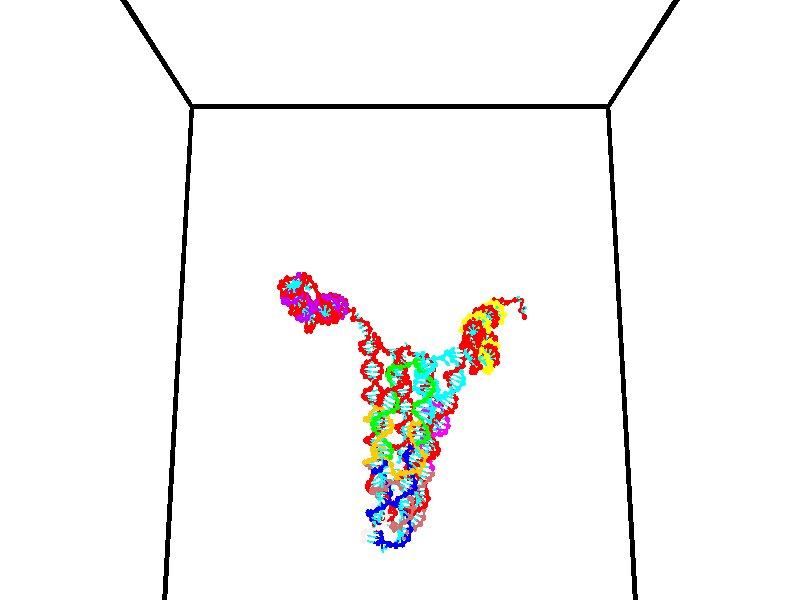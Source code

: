// switches for output
#declare DRAW_BASES = 1; // possible values are 0, 1; only relevant for DNA ribbons
#declare DRAW_BASES_TYPE = 3; // possible values are 1, 2, 3; only relevant for DNA ribbons
#declare DRAW_FOG = 0; // set to 1 to enable fog

#include "colors.inc"

#include "transforms.inc"
background { rgb <1, 1, 1>}

#default {
   normal{
       ripples 0.25
       frequency 0.20
       turbulence 0.2
       lambda 5
   }
	finish {
		phong 0.1
		phong_size 40.
	}
}

// original window dimensions: 1024x640


// camera settings

camera {
	sky <0, 0.179814, -0.983701>
	up <0, 0.179814, -0.983701>
	right 1.6 * <1, 0, 0>
	location <35, 94.9851, 44.8844>
	look_at <35, 29.7336, 32.9568>
	direction <0, -65.2515, -11.9276>
	angle 67.0682
}


# declare cpy_camera_pos = <35, 94.9851, 44.8844>;
# if (DRAW_FOG = 1)
fog {
	fog_type 2
	up vnormalize(cpy_camera_pos)
	color rgbt<1,1,1,0.3>
	distance 1e-5
	fog_alt 3e-3
	fog_offset 56
}
# end


// LIGHTS

# declare lum = 6;
global_settings {
	ambient_light rgb lum * <0.05, 0.05, 0.05>
	max_trace_level 15
}# declare cpy_direct_light_amount = 0.25;
light_source
{	1000 * <-1, -1.16352, -0.803886>,
	rgb lum * cpy_direct_light_amount
	parallel
}

light_source
{	1000 * <1, 1.16352, 0.803886>,
	rgb lum * cpy_direct_light_amount
	parallel
}

// strand 0

// nucleotide -1

// particle -1
sphere {
	<24.626997, 34.519051, 34.774212> 0.250000
	pigment { color rgbt <1,0,0,0> }
	no_shadow
}
cylinder {
	<24.617762, 34.877556, 34.951385>,  <24.612221, 35.092659, 35.057690>, 0.100000
	pigment { color rgbt <1,0,0,0> }
	no_shadow
}
cylinder {
	<24.617762, 34.877556, 34.951385>,  <24.626997, 34.519051, 34.774212>, 0.100000
	pigment { color rgbt <1,0,0,0> }
	no_shadow
}

// particle -1
sphere {
	<24.617762, 34.877556, 34.951385> 0.100000
	pigment { color rgbt <1,0,0,0> }
	no_shadow
}
sphere {
	0, 1
	scale<0.080000,0.200000,0.300000>
	matrix <0.890657, -0.182797, 0.416312,
		0.454089, 0.404110, -0.794039,
		-0.023088, 0.896259, 0.442930,
		24.610836, 35.146435, 35.084263>
	pigment { color rgbt <0,1,1,0> }
	no_shadow
}
cylinder {
	<24.948862, 34.343475, 35.403862>,  <24.626997, 34.519051, 34.774212>, 0.130000
	pigment { color rgbt <1,0,0,0> }
	no_shadow
}

// nucleotide -1

// particle -1
sphere {
	<24.948862, 34.343475, 35.403862> 0.250000
	pigment { color rgbt <1,0,0,0> }
	no_shadow
}
cylinder {
	<25.154436, 34.030502, 35.544525>,  <25.277781, 33.842716, 35.628922>, 0.100000
	pigment { color rgbt <1,0,0,0> }
	no_shadow
}
cylinder {
	<25.154436, 34.030502, 35.544525>,  <24.948862, 34.343475, 35.403862>, 0.100000
	pigment { color rgbt <1,0,0,0> }
	no_shadow
}

// particle -1
sphere {
	<25.154436, 34.030502, 35.544525> 0.100000
	pigment { color rgbt <1,0,0,0> }
	no_shadow
}
sphere {
	0, 1
	scale<0.080000,0.200000,0.300000>
	matrix <0.622682, 0.058308, -0.780299,
		0.590030, 0.619995, 0.517175,
		0.513937, -0.782436, 0.351656,
		25.308617, 33.795773, 35.650021>
	pigment { color rgbt <0,1,1,0> }
	no_shadow
}
cylinder {
	<25.619410, 34.674335, 35.366695>,  <24.948862, 34.343475, 35.403862>, 0.130000
	pigment { color rgbt <1,0,0,0> }
	no_shadow
}

// nucleotide -1

// particle -1
sphere {
	<25.619410, 34.674335, 35.366695> 0.250000
	pigment { color rgbt <1,0,0,0> }
	no_shadow
}
cylinder {
	<25.598404, 34.277313, 35.322739>,  <25.585800, 34.039101, 35.296364>, 0.100000
	pigment { color rgbt <1,0,0,0> }
	no_shadow
}
cylinder {
	<25.598404, 34.277313, 35.322739>,  <25.619410, 34.674335, 35.366695>, 0.100000
	pigment { color rgbt <1,0,0,0> }
	no_shadow
}

// particle -1
sphere {
	<25.598404, 34.277313, 35.322739> 0.100000
	pigment { color rgbt <1,0,0,0> }
	no_shadow
}
sphere {
	0, 1
	scale<0.080000,0.200000,0.300000>
	matrix <0.563122, 0.061445, -0.824087,
		0.824704, -0.105161, 0.555702,
		-0.052516, -0.992555, -0.109893,
		25.582649, 33.979546, 35.289772>
	pigment { color rgbt <0,1,1,0> }
	no_shadow
}
cylinder {
	<25.520903, 34.601795, 36.156967>,  <25.619410, 34.674335, 35.366695>, 0.130000
	pigment { color rgbt <1,0,0,0> }
	no_shadow
}

// nucleotide -1

// particle -1
sphere {
	<25.520903, 34.601795, 36.156967> 0.250000
	pigment { color rgbt <1,0,0,0> }
	no_shadow
}
cylinder {
	<25.896145, 34.703606, 36.063007>,  <26.121290, 34.764690, 36.006630>, 0.100000
	pigment { color rgbt <1,0,0,0> }
	no_shadow
}
cylinder {
	<25.896145, 34.703606, 36.063007>,  <25.520903, 34.601795, 36.156967>, 0.100000
	pigment { color rgbt <1,0,0,0> }
	no_shadow
}

// particle -1
sphere {
	<25.896145, 34.703606, 36.063007> 0.100000
	pigment { color rgbt <1,0,0,0> }
	no_shadow
}
sphere {
	0, 1
	scale<0.080000,0.200000,0.300000>
	matrix <-0.264587, 0.964289, -0.011827,
		0.223500, 0.073246, 0.971948,
		0.938105, 0.254522, -0.234899,
		26.177576, 34.779961, 35.992538>
	pigment { color rgbt <0,1,1,0> }
	no_shadow
}
cylinder {
	<25.704088, 35.245377, 36.570145>,  <25.520903, 34.601795, 36.156967>, 0.130000
	pigment { color rgbt <1,0,0,0> }
	no_shadow
}

// nucleotide -1

// particle -1
sphere {
	<25.704088, 35.245377, 36.570145> 0.250000
	pigment { color rgbt <1,0,0,0> }
	no_shadow
}
cylinder {
	<25.939493, 35.243698, 36.246754>,  <26.080736, 35.242691, 36.052719>, 0.100000
	pigment { color rgbt <1,0,0,0> }
	no_shadow
}
cylinder {
	<25.939493, 35.243698, 36.246754>,  <25.704088, 35.245377, 36.570145>, 0.100000
	pigment { color rgbt <1,0,0,0> }
	no_shadow
}

// particle -1
sphere {
	<25.939493, 35.243698, 36.246754> 0.100000
	pigment { color rgbt <1,0,0,0> }
	no_shadow
}
sphere {
	0, 1
	scale<0.080000,0.200000,0.300000>
	matrix <-0.099805, 0.991961, -0.077793,
		0.802305, 0.126472, 0.583361,
		0.588511, -0.004192, -0.808479,
		26.116047, 35.242439, 36.004211>
	pigment { color rgbt <0,1,1,0> }
	no_shadow
}
cylinder {
	<26.166491, 35.781326, 36.635811>,  <25.704088, 35.245377, 36.570145>, 0.130000
	pigment { color rgbt <1,0,0,0> }
	no_shadow
}

// nucleotide -1

// particle -1
sphere {
	<26.166491, 35.781326, 36.635811> 0.250000
	pigment { color rgbt <1,0,0,0> }
	no_shadow
}
cylinder {
	<26.188112, 35.702244, 36.244305>,  <26.201086, 35.654793, 36.009399>, 0.100000
	pigment { color rgbt <1,0,0,0> }
	no_shadow
}
cylinder {
	<26.188112, 35.702244, 36.244305>,  <26.166491, 35.781326, 36.635811>, 0.100000
	pigment { color rgbt <1,0,0,0> }
	no_shadow
}

// particle -1
sphere {
	<26.188112, 35.702244, 36.244305> 0.100000
	pigment { color rgbt <1,0,0,0> }
	no_shadow
}
sphere {
	0, 1
	scale<0.080000,0.200000,0.300000>
	matrix <-0.179139, 0.962379, -0.204290,
		0.982338, 0.186378, 0.016604,
		0.054055, -0.197707, -0.978770,
		26.204329, 35.642933, 35.950672>
	pigment { color rgbt <0,1,1,0> }
	no_shadow
}
cylinder {
	<26.468481, 36.396351, 36.410484>,  <26.166491, 35.781326, 36.635811>, 0.130000
	pigment { color rgbt <1,0,0,0> }
	no_shadow
}

// nucleotide -1

// particle -1
sphere {
	<26.468481, 36.396351, 36.410484> 0.250000
	pigment { color rgbt <1,0,0,0> }
	no_shadow
}
cylinder {
	<26.323025, 36.219727, 36.082390>,  <26.235750, 36.113750, 35.885532>, 0.100000
	pigment { color rgbt <1,0,0,0> }
	no_shadow
}
cylinder {
	<26.323025, 36.219727, 36.082390>,  <26.468481, 36.396351, 36.410484>, 0.100000
	pigment { color rgbt <1,0,0,0> }
	no_shadow
}

// particle -1
sphere {
	<26.323025, 36.219727, 36.082390> 0.100000
	pigment { color rgbt <1,0,0,0> }
	no_shadow
}
sphere {
	0, 1
	scale<0.080000,0.200000,0.300000>
	matrix <-0.223478, 0.896157, -0.383354,
		0.904336, 0.043903, -0.424557,
		-0.363639, -0.441560, -0.820239,
		26.213932, 36.087257, 35.836319>
	pigment { color rgbt <0,1,1,0> }
	no_shadow
}
cylinder {
	<26.893776, 36.590073, 35.921547>,  <26.468481, 36.396351, 36.410484>, 0.130000
	pigment { color rgbt <1,0,0,0> }
	no_shadow
}

// nucleotide -1

// particle -1
sphere {
	<26.893776, 36.590073, 35.921547> 0.250000
	pigment { color rgbt <1,0,0,0> }
	no_shadow
}
cylinder {
	<26.531742, 36.499798, 35.777390>,  <26.314522, 36.445633, 35.690895>, 0.100000
	pigment { color rgbt <1,0,0,0> }
	no_shadow
}
cylinder {
	<26.531742, 36.499798, 35.777390>,  <26.893776, 36.590073, 35.921547>, 0.100000
	pigment { color rgbt <1,0,0,0> }
	no_shadow
}

// particle -1
sphere {
	<26.531742, 36.499798, 35.777390> 0.100000
	pigment { color rgbt <1,0,0,0> }
	no_shadow
}
sphere {
	0, 1
	scale<0.080000,0.200000,0.300000>
	matrix <-0.039579, 0.888559, -0.457052,
		0.423383, -0.399408, -0.813155,
		-0.905086, -0.225691, -0.360392,
		26.260216, 36.432091, 35.669273>
	pigment { color rgbt <0,1,1,0> }
	no_shadow
}
cylinder {
	<26.892061, 36.850498, 35.283260>,  <26.893776, 36.590073, 35.921547>, 0.130000
	pigment { color rgbt <1,0,0,0> }
	no_shadow
}

// nucleotide -1

// particle -1
sphere {
	<26.892061, 36.850498, 35.283260> 0.250000
	pigment { color rgbt <1,0,0,0> }
	no_shadow
}
cylinder {
	<26.497864, 36.811768, 35.339012>,  <26.261345, 36.788528, 35.372463>, 0.100000
	pigment { color rgbt <1,0,0,0> }
	no_shadow
}
cylinder {
	<26.497864, 36.811768, 35.339012>,  <26.892061, 36.850498, 35.283260>, 0.100000
	pigment { color rgbt <1,0,0,0> }
	no_shadow
}

// particle -1
sphere {
	<26.497864, 36.811768, 35.339012> 0.100000
	pigment { color rgbt <1,0,0,0> }
	no_shadow
}
sphere {
	0, 1
	scale<0.080000,0.200000,0.300000>
	matrix <-0.139899, 0.928406, -0.344225,
		-0.096068, -0.358730, -0.928485,
		-0.985494, -0.096826, 0.139376,
		26.202215, 36.782719, 35.380825>
	pigment { color rgbt <0,1,1,0> }
	no_shadow
}
cylinder {
	<26.677416, 37.186249, 34.651138>,  <26.892061, 36.850498, 35.283260>, 0.130000
	pigment { color rgbt <1,0,0,0> }
	no_shadow
}

// nucleotide -1

// particle -1
sphere {
	<26.677416, 37.186249, 34.651138> 0.250000
	pigment { color rgbt <1,0,0,0> }
	no_shadow
}
cylinder {
	<26.363054, 37.167759, 34.897785>,  <26.174438, 37.156666, 35.045773>, 0.100000
	pigment { color rgbt <1,0,0,0> }
	no_shadow
}
cylinder {
	<26.363054, 37.167759, 34.897785>,  <26.677416, 37.186249, 34.651138>, 0.100000
	pigment { color rgbt <1,0,0,0> }
	no_shadow
}

// particle -1
sphere {
	<26.363054, 37.167759, 34.897785> 0.100000
	pigment { color rgbt <1,0,0,0> }
	no_shadow
}
sphere {
	0, 1
	scale<0.080000,0.200000,0.300000>
	matrix <-0.357179, 0.847952, -0.391664,
		-0.504759, -0.528053, -0.682919,
		-0.785902, -0.046228, 0.616621,
		26.127283, 37.153889, 35.082771>
	pigment { color rgbt <0,1,1,0> }
	no_shadow
}
cylinder {
	<26.093584, 37.381580, 34.186260>,  <26.677416, 37.186249, 34.651138>, 0.130000
	pigment { color rgbt <1,0,0,0> }
	no_shadow
}

// nucleotide -1

// particle -1
sphere {
	<26.093584, 37.381580, 34.186260> 0.250000
	pigment { color rgbt <1,0,0,0> }
	no_shadow
}
cylinder {
	<25.994133, 37.445122, 34.568455>,  <25.934462, 37.483246, 34.797771>, 0.100000
	pigment { color rgbt <1,0,0,0> }
	no_shadow
}
cylinder {
	<25.994133, 37.445122, 34.568455>,  <26.093584, 37.381580, 34.186260>, 0.100000
	pigment { color rgbt <1,0,0,0> }
	no_shadow
}

// particle -1
sphere {
	<25.994133, 37.445122, 34.568455> 0.100000
	pigment { color rgbt <1,0,0,0> }
	no_shadow
}
sphere {
	0, 1
	scale<0.080000,0.200000,0.300000>
	matrix <-0.380899, 0.890948, -0.247239,
		-0.890561, -0.425414, -0.161008,
		-0.248628, 0.158854, 0.955484,
		25.919544, 37.492779, 34.855099>
	pigment { color rgbt <0,1,1,0> }
	no_shadow
}
cylinder {
	<25.419447, 37.673321, 34.230362>,  <26.093584, 37.381580, 34.186260>, 0.130000
	pigment { color rgbt <1,0,0,0> }
	no_shadow
}

// nucleotide -1

// particle -1
sphere {
	<25.419447, 37.673321, 34.230362> 0.250000
	pigment { color rgbt <1,0,0,0> }
	no_shadow
}
cylinder {
	<25.596640, 37.782089, 34.572083>,  <25.702955, 37.847351, 34.777115>, 0.100000
	pigment { color rgbt <1,0,0,0> }
	no_shadow
}
cylinder {
	<25.596640, 37.782089, 34.572083>,  <25.419447, 37.673321, 34.230362>, 0.100000
	pigment { color rgbt <1,0,0,0> }
	no_shadow
}

// particle -1
sphere {
	<25.596640, 37.782089, 34.572083> 0.100000
	pigment { color rgbt <1,0,0,0> }
	no_shadow
}
sphere {
	0, 1
	scale<0.080000,0.200000,0.300000>
	matrix <-0.423682, 0.903269, -0.067816,
		-0.790101, -0.331909, 0.515343,
		0.442984, 0.271923, 0.854297,
		25.729534, 37.863667, 34.828373>
	pigment { color rgbt <0,1,1,0> }
	no_shadow
}
cylinder {
	<24.891998, 38.033501, 34.475838>,  <25.419447, 37.673321, 34.230362>, 0.130000
	pigment { color rgbt <1,0,0,0> }
	no_shadow
}

// nucleotide -1

// particle -1
sphere {
	<24.891998, 38.033501, 34.475838> 0.250000
	pigment { color rgbt <1,0,0,0> }
	no_shadow
}
cylinder {
	<25.211290, 38.145325, 34.689259>,  <25.402866, 38.212418, 34.817310>, 0.100000
	pigment { color rgbt <1,0,0,0> }
	no_shadow
}
cylinder {
	<25.211290, 38.145325, 34.689259>,  <24.891998, 38.033501, 34.475838>, 0.100000
	pigment { color rgbt <1,0,0,0> }
	no_shadow
}

// particle -1
sphere {
	<25.211290, 38.145325, 34.689259> 0.100000
	pigment { color rgbt <1,0,0,0> }
	no_shadow
}
sphere {
	0, 1
	scale<0.080000,0.200000,0.300000>
	matrix <-0.357749, 0.932657, 0.046540,
		-0.484607, -0.228026, 0.844488,
		0.798230, 0.279561, 0.533549,
		25.450760, 38.229195, 34.849323>
	pigment { color rgbt <0,1,1,0> }
	no_shadow
}
cylinder {
	<24.642458, 38.366573, 35.102791>,  <24.891998, 38.033501, 34.475838>, 0.130000
	pigment { color rgbt <1,0,0,0> }
	no_shadow
}

// nucleotide -1

// particle -1
sphere {
	<24.642458, 38.366573, 35.102791> 0.250000
	pigment { color rgbt <1,0,0,0> }
	no_shadow
}
cylinder {
	<25.021654, 38.488865, 35.067371>,  <25.249172, 38.562241, 35.046120>, 0.100000
	pigment { color rgbt <1,0,0,0> }
	no_shadow
}
cylinder {
	<25.021654, 38.488865, 35.067371>,  <24.642458, 38.366573, 35.102791>, 0.100000
	pigment { color rgbt <1,0,0,0> }
	no_shadow
}

// particle -1
sphere {
	<25.021654, 38.488865, 35.067371> 0.100000
	pigment { color rgbt <1,0,0,0> }
	no_shadow
}
sphere {
	0, 1
	scale<0.080000,0.200000,0.300000>
	matrix <-0.288246, 0.942601, 0.168573,
		0.135005, -0.134282, 0.981704,
		0.947991, 0.305731, -0.088550,
		25.306051, 38.580585, 35.040806>
	pigment { color rgbt <0,1,1,0> }
	no_shadow
}
cylinder {
	<24.734261, 38.952023, 35.636276>,  <24.642458, 38.366573, 35.102791>, 0.130000
	pigment { color rgbt <1,0,0,0> }
	no_shadow
}

// nucleotide -1

// particle -1
sphere {
	<24.734261, 38.952023, 35.636276> 0.250000
	pigment { color rgbt <1,0,0,0> }
	no_shadow
}
cylinder {
	<25.037651, 39.000839, 35.380207>,  <25.219685, 39.030128, 35.226566>, 0.100000
	pigment { color rgbt <1,0,0,0> }
	no_shadow
}
cylinder {
	<25.037651, 39.000839, 35.380207>,  <24.734261, 38.952023, 35.636276>, 0.100000
	pigment { color rgbt <1,0,0,0> }
	no_shadow
}

// particle -1
sphere {
	<25.037651, 39.000839, 35.380207> 0.100000
	pigment { color rgbt <1,0,0,0> }
	no_shadow
}
sphere {
	0, 1
	scale<0.080000,0.200000,0.300000>
	matrix <-0.111049, 0.992146, 0.057572,
		0.642171, 0.027424, 0.766070,
		0.758475, 0.122043, -0.640173,
		25.265194, 39.037453, 35.188156>
	pigment { color rgbt <0,1,1,0> }
	no_shadow
}
cylinder {
	<25.250685, 39.449703, 35.839912>,  <24.734261, 38.952023, 35.636276>, 0.130000
	pigment { color rgbt <1,0,0,0> }
	no_shadow
}

// nucleotide -1

// particle -1
sphere {
	<25.250685, 39.449703, 35.839912> 0.250000
	pigment { color rgbt <1,0,0,0> }
	no_shadow
}
cylinder {
	<25.303257, 39.458206, 35.443474>,  <25.334801, 39.463306, 35.205612>, 0.100000
	pigment { color rgbt <1,0,0,0> }
	no_shadow
}
cylinder {
	<25.303257, 39.458206, 35.443474>,  <25.250685, 39.449703, 35.839912>, 0.100000
	pigment { color rgbt <1,0,0,0> }
	no_shadow
}

// particle -1
sphere {
	<25.303257, 39.458206, 35.443474> 0.100000
	pigment { color rgbt <1,0,0,0> }
	no_shadow
}
sphere {
	0, 1
	scale<0.080000,0.200000,0.300000>
	matrix <-0.026239, 0.999494, 0.017955,
		0.990978, 0.023645, 0.131921,
		0.131430, 0.021254, -0.991098,
		25.342686, 39.464581, 35.146145>
	pigment { color rgbt <0,1,1,0> }
	no_shadow
}
cylinder {
	<25.711823, 40.023373, 35.747536>,  <25.250685, 39.449703, 35.839912>, 0.130000
	pigment { color rgbt <1,0,0,0> }
	no_shadow
}

// nucleotide -1

// particle -1
sphere {
	<25.711823, 40.023373, 35.747536> 0.250000
	pigment { color rgbt <1,0,0,0> }
	no_shadow
}
cylinder {
	<25.542080, 39.971050, 35.389137>,  <25.440235, 39.939655, 35.174099>, 0.100000
	pigment { color rgbt <1,0,0,0> }
	no_shadow
}
cylinder {
	<25.542080, 39.971050, 35.389137>,  <25.711823, 40.023373, 35.747536>, 0.100000
	pigment { color rgbt <1,0,0,0> }
	no_shadow
}

// particle -1
sphere {
	<25.542080, 39.971050, 35.389137> 0.100000
	pigment { color rgbt <1,0,0,0> }
	no_shadow
}
sphere {
	0, 1
	scale<0.080000,0.200000,0.300000>
	matrix <0.077386, 0.980651, -0.179819,
		0.902183, -0.145645, -0.406022,
		-0.424356, -0.130809, -0.895997,
		25.414774, 39.931808, 35.120338>
	pigment { color rgbt <0,1,1,0> }
	no_shadow
}
cylinder {
	<26.179380, 40.412476, 35.291492>,  <25.711823, 40.023373, 35.747536>, 0.130000
	pigment { color rgbt <1,0,0,0> }
	no_shadow
}

// nucleotide -1

// particle -1
sphere {
	<26.179380, 40.412476, 35.291492> 0.250000
	pigment { color rgbt <1,0,0,0> }
	no_shadow
}
cylinder {
	<25.840130, 40.387093, 35.081100>,  <25.636580, 40.371864, 34.954865>, 0.100000
	pigment { color rgbt <1,0,0,0> }
	no_shadow
}
cylinder {
	<25.840130, 40.387093, 35.081100>,  <26.179380, 40.412476, 35.291492>, 0.100000
	pigment { color rgbt <1,0,0,0> }
	no_shadow
}

// particle -1
sphere {
	<25.840130, 40.387093, 35.081100> 0.100000
	pigment { color rgbt <1,0,0,0> }
	no_shadow
}
sphere {
	0, 1
	scale<0.080000,0.200000,0.300000>
	matrix <0.103065, 0.954072, -0.281290,
		0.519673, -0.292779, -0.802633,
		-0.848126, -0.063455, -0.525981,
		25.585691, 40.368057, 34.923306>
	pigment { color rgbt <0,1,1,0> }
	no_shadow
}
cylinder {
	<26.242289, 40.793293, 34.556461>,  <26.179380, 40.412476, 35.291492>, 0.130000
	pigment { color rgbt <1,0,0,0> }
	no_shadow
}

// nucleotide -1

// particle -1
sphere {
	<26.242289, 40.793293, 34.556461> 0.250000
	pigment { color rgbt <1,0,0,0> }
	no_shadow
}
cylinder {
	<25.845085, 40.776112, 34.600441>,  <25.606764, 40.765804, 34.626827>, 0.100000
	pigment { color rgbt <1,0,0,0> }
	no_shadow
}
cylinder {
	<25.845085, 40.776112, 34.600441>,  <26.242289, 40.793293, 34.556461>, 0.100000
	pigment { color rgbt <1,0,0,0> }
	no_shadow
}

// particle -1
sphere {
	<25.845085, 40.776112, 34.600441> 0.100000
	pigment { color rgbt <1,0,0,0> }
	no_shadow
}
sphere {
	0, 1
	scale<0.080000,0.200000,0.300000>
	matrix <-0.088262, 0.888650, -0.450012,
		-0.078376, -0.456570, -0.886229,
		-0.993009, -0.042950, 0.109946,
		25.547182, 40.763226, 34.633427>
	pigment { color rgbt <0,1,1,0> }
	no_shadow
}
cylinder {
	<25.985643, 41.046291, 33.904732>,  <26.242289, 40.793293, 34.556461>, 0.130000
	pigment { color rgbt <1,0,0,0> }
	no_shadow
}

// nucleotide -1

// particle -1
sphere {
	<25.985643, 41.046291, 33.904732> 0.250000
	pigment { color rgbt <1,0,0,0> }
	no_shadow
}
cylinder {
	<25.682087, 41.082378, 34.162708>,  <25.499952, 41.104031, 34.317493>, 0.100000
	pigment { color rgbt <1,0,0,0> }
	no_shadow
}
cylinder {
	<25.682087, 41.082378, 34.162708>,  <25.985643, 41.046291, 33.904732>, 0.100000
	pigment { color rgbt <1,0,0,0> }
	no_shadow
}

// particle -1
sphere {
	<25.682087, 41.082378, 34.162708> 0.100000
	pigment { color rgbt <1,0,0,0> }
	no_shadow
}
sphere {
	0, 1
	scale<0.080000,0.200000,0.300000>
	matrix <-0.181150, 0.922026, -0.342129,
		-0.625515, -0.376469, -0.683376,
		-0.758891, 0.090214, 0.644938,
		25.454420, 41.109444, 34.356190>
	pigment { color rgbt <0,1,1,0> }
	no_shadow
}
cylinder {
	<25.422745, 41.330853, 33.494965>,  <25.985643, 41.046291, 33.904732>, 0.130000
	pigment { color rgbt <1,0,0,0> }
	no_shadow
}

// nucleotide -1

// particle -1
sphere {
	<25.422745, 41.330853, 33.494965> 0.250000
	pigment { color rgbt <1,0,0,0> }
	no_shadow
}
cylinder {
	<25.354128, 41.407326, 33.881542>,  <25.312958, 41.453209, 34.113491>, 0.100000
	pigment { color rgbt <1,0,0,0> }
	no_shadow
}
cylinder {
	<25.354128, 41.407326, 33.881542>,  <25.422745, 41.330853, 33.494965>, 0.100000
	pigment { color rgbt <1,0,0,0> }
	no_shadow
}

// particle -1
sphere {
	<25.354128, 41.407326, 33.881542> 0.100000
	pigment { color rgbt <1,0,0,0> }
	no_shadow
}
sphere {
	0, 1
	scale<0.080000,0.200000,0.300000>
	matrix <-0.160718, 0.962418, -0.218911,
		-0.971979, -0.192878, -0.134371,
		-0.171544, 0.191181, 0.966449,
		25.302664, 41.464680, 34.171478>
	pigment { color rgbt <0,1,1,0> }
	no_shadow
}
cylinder {
	<24.815271, 41.791904, 33.533340>,  <25.422745, 41.330853, 33.494965>, 0.130000
	pigment { color rgbt <1,0,0,0> }
	no_shadow
}

// nucleotide -1

// particle -1
sphere {
	<24.815271, 41.791904, 33.533340> 0.250000
	pigment { color rgbt <1,0,0,0> }
	no_shadow
}
cylinder {
	<24.997654, 41.853317, 33.884003>,  <25.107084, 41.890163, 34.094402>, 0.100000
	pigment { color rgbt <1,0,0,0> }
	no_shadow
}
cylinder {
	<24.997654, 41.853317, 33.884003>,  <24.815271, 41.791904, 33.533340>, 0.100000
	pigment { color rgbt <1,0,0,0> }
	no_shadow
}

// particle -1
sphere {
	<24.997654, 41.853317, 33.884003> 0.100000
	pigment { color rgbt <1,0,0,0> }
	no_shadow
}
sphere {
	0, 1
	scale<0.080000,0.200000,0.300000>
	matrix <-0.083087, 0.988050, -0.129823,
		-0.886116, -0.013645, 0.463264,
		0.455956, 0.153529, 0.876660,
		25.134441, 41.899376, 34.146999>
	pigment { color rgbt <0,1,1,0> }
	no_shadow
}
cylinder {
	<24.437931, 42.307980, 33.951752>,  <24.815271, 41.791904, 33.533340>, 0.130000
	pigment { color rgbt <1,0,0,0> }
	no_shadow
}

// nucleotide -1

// particle -1
sphere {
	<24.437931, 42.307980, 33.951752> 0.250000
	pigment { color rgbt <1,0,0,0> }
	no_shadow
}
cylinder {
	<24.802717, 42.327366, 34.114708>,  <25.021589, 42.338997, 34.212482>, 0.100000
	pigment { color rgbt <1,0,0,0> }
	no_shadow
}
cylinder {
	<24.802717, 42.327366, 34.114708>,  <24.437931, 42.307980, 33.951752>, 0.100000
	pigment { color rgbt <1,0,0,0> }
	no_shadow
}

// particle -1
sphere {
	<24.802717, 42.327366, 34.114708> 0.100000
	pigment { color rgbt <1,0,0,0> }
	no_shadow
}
sphere {
	0, 1
	scale<0.080000,0.200000,0.300000>
	matrix <-0.022030, 0.997350, -0.069333,
		-0.409671, 0.054254, 0.910618,
		0.911967, 0.048465, 0.407390,
		25.076307, 42.341904, 34.236923>
	pigment { color rgbt <0,1,1,0> }
	no_shadow
}
cylinder {
	<24.454647, 43.028004, 34.400887>,  <24.437931, 42.307980, 33.951752>, 0.130000
	pigment { color rgbt <1,0,0,0> }
	no_shadow
}

// nucleotide -1

// particle -1
sphere {
	<24.454647, 43.028004, 34.400887> 0.250000
	pigment { color rgbt <1,0,0,0> }
	no_shadow
}
cylinder {
	<24.835884, 42.907600, 34.388187>,  <25.064627, 42.835358, 34.380569>, 0.100000
	pigment { color rgbt <1,0,0,0> }
	no_shadow
}
cylinder {
	<24.835884, 42.907600, 34.388187>,  <24.454647, 43.028004, 34.400887>, 0.100000
	pigment { color rgbt <1,0,0,0> }
	no_shadow
}

// particle -1
sphere {
	<24.835884, 42.907600, 34.388187> 0.100000
	pigment { color rgbt <1,0,0,0> }
	no_shadow
}
sphere {
	0, 1
	scale<0.080000,0.200000,0.300000>
	matrix <0.302126, 0.952441, 0.039698,
		0.018288, -0.047428, 0.998707,
		0.953093, -0.301009, -0.031748,
		25.121811, 42.817299, 34.378662>
	pigment { color rgbt <0,1,1,0> }
	no_shadow
}
cylinder {
	<24.794090, 43.339104, 34.995605>,  <24.454647, 43.028004, 34.400887>, 0.130000
	pigment { color rgbt <1,0,0,0> }
	no_shadow
}

// nucleotide -1

// particle -1
sphere {
	<24.794090, 43.339104, 34.995605> 0.250000
	pigment { color rgbt <1,0,0,0> }
	no_shadow
}
cylinder {
	<25.067461, 43.279869, 34.709671>,  <25.231483, 43.244328, 34.538109>, 0.100000
	pigment { color rgbt <1,0,0,0> }
	no_shadow
}
cylinder {
	<25.067461, 43.279869, 34.709671>,  <24.794090, 43.339104, 34.995605>, 0.100000
	pigment { color rgbt <1,0,0,0> }
	no_shadow
}

// particle -1
sphere {
	<25.067461, 43.279869, 34.709671> 0.100000
	pigment { color rgbt <1,0,0,0> }
	no_shadow
}
sphere {
	0, 1
	scale<0.080000,0.200000,0.300000>
	matrix <0.480671, 0.828273, 0.287959,
		0.549438, -0.540401, 0.637248,
		0.683428, -0.148091, -0.714839,
		25.272490, 43.235443, 34.495220>
	pigment { color rgbt <0,1,1,0> }
	no_shadow
}
cylinder {
	<25.541382, 43.352966, 35.201763>,  <24.794090, 43.339104, 34.995605>, 0.130000
	pigment { color rgbt <1,0,0,0> }
	no_shadow
}

// nucleotide -1

// particle -1
sphere {
	<25.541382, 43.352966, 35.201763> 0.250000
	pigment { color rgbt <1,0,0,0> }
	no_shadow
}
cylinder {
	<25.551432, 43.454391, 34.814964>,  <25.557461, 43.515247, 34.582886>, 0.100000
	pigment { color rgbt <1,0,0,0> }
	no_shadow
}
cylinder {
	<25.551432, 43.454391, 34.814964>,  <25.541382, 43.352966, 35.201763>, 0.100000
	pigment { color rgbt <1,0,0,0> }
	no_shadow
}

// particle -1
sphere {
	<25.551432, 43.454391, 34.814964> 0.100000
	pigment { color rgbt <1,0,0,0> }
	no_shadow
}
sphere {
	0, 1
	scale<0.080000,0.200000,0.300000>
	matrix <0.503141, 0.832646, 0.231407,
		0.863839, -0.492348, -0.106658,
		0.025125, 0.253563, -0.966993,
		25.558969, 43.530460, 34.524868>
	pigment { color rgbt <0,1,1,0> }
	no_shadow
}
cylinder {
	<26.260855, 43.454311, 34.917976>,  <25.541382, 43.352966, 35.201763>, 0.130000
	pigment { color rgbt <1,0,0,0> }
	no_shadow
}

// nucleotide -1

// particle -1
sphere {
	<26.260855, 43.454311, 34.917976> 0.250000
	pigment { color rgbt <1,0,0,0> }
	no_shadow
}
cylinder {
	<26.045986, 43.658215, 34.649174>,  <25.917065, 43.780556, 34.487892>, 0.100000
	pigment { color rgbt <1,0,0,0> }
	no_shadow
}
cylinder {
	<26.045986, 43.658215, 34.649174>,  <26.260855, 43.454311, 34.917976>, 0.100000
	pigment { color rgbt <1,0,0,0> }
	no_shadow
}

// particle -1
sphere {
	<26.045986, 43.658215, 34.649174> 0.100000
	pigment { color rgbt <1,0,0,0> }
	no_shadow
}
sphere {
	0, 1
	scale<0.080000,0.200000,0.300000>
	matrix <0.721735, 0.690104, -0.053435,
		0.436517, -0.513717, -0.738612,
		-0.537170, 0.509757, -0.672010,
		25.884836, 43.811142, 34.447571>
	pigment { color rgbt <0,1,1,0> }
	no_shadow
}
cylinder {
	<26.708551, 43.683609, 34.311462>,  <26.260855, 43.454311, 34.917976>, 0.130000
	pigment { color rgbt <1,0,0,0> }
	no_shadow
}

// nucleotide -1

// particle -1
sphere {
	<26.708551, 43.683609, 34.311462> 0.250000
	pigment { color rgbt <1,0,0,0> }
	no_shadow
}
cylinder {
	<26.397020, 43.913052, 34.412975>,  <26.210102, 44.050716, 34.473885>, 0.100000
	pigment { color rgbt <1,0,0,0> }
	no_shadow
}
cylinder {
	<26.397020, 43.913052, 34.412975>,  <26.708551, 43.683609, 34.311462>, 0.100000
	pigment { color rgbt <1,0,0,0> }
	no_shadow
}

// particle -1
sphere {
	<26.397020, 43.913052, 34.412975> 0.100000
	pigment { color rgbt <1,0,0,0> }
	no_shadow
}
sphere {
	0, 1
	scale<0.080000,0.200000,0.300000>
	matrix <0.589629, 0.807522, -0.015683,
		-0.213930, 0.137423, -0.967134,
		-0.778827, 0.573606, 0.253782,
		26.163372, 44.085133, 34.489109>
	pigment { color rgbt <0,1,1,0> }
	no_shadow
}
cylinder {
	<26.756609, 44.244293, 33.796341>,  <26.708551, 43.683609, 34.311462>, 0.130000
	pigment { color rgbt <1,0,0,0> }
	no_shadow
}

// nucleotide -1

// particle -1
sphere {
	<26.756609, 44.244293, 33.796341> 0.250000
	pigment { color rgbt <1,0,0,0> }
	no_shadow
}
cylinder {
	<26.561119, 44.368374, 34.122513>,  <26.443825, 44.442822, 34.318214>, 0.100000
	pigment { color rgbt <1,0,0,0> }
	no_shadow
}
cylinder {
	<26.561119, 44.368374, 34.122513>,  <26.756609, 44.244293, 33.796341>, 0.100000
	pigment { color rgbt <1,0,0,0> }
	no_shadow
}

// particle -1
sphere {
	<26.561119, 44.368374, 34.122513> 0.100000
	pigment { color rgbt <1,0,0,0> }
	no_shadow
}
sphere {
	0, 1
	scale<0.080000,0.200000,0.300000>
	matrix <0.587031, 0.808350, 0.044324,
		-0.645401, 0.500343, -0.577161,
		-0.488725, 0.310205, 0.815427,
		26.414501, 44.461433, 34.367142>
	pigment { color rgbt <0,1,1,0> }
	no_shadow
}
cylinder {
	<27.281216, 44.633415, 34.112526>,  <26.756609, 44.244293, 33.796341>, 0.130000
	pigment { color rgbt <1,0,0,0> }
	no_shadow
}

// nucleotide -1

// particle -1
sphere {
	<27.281216, 44.633415, 34.112526> 0.250000
	pigment { color rgbt <1,0,0,0> }
	no_shadow
}
cylinder {
	<27.111879, 44.408279, 34.396496>,  <27.010277, 44.273197, 34.566879>, 0.100000
	pigment { color rgbt <1,0,0,0> }
	no_shadow
}
cylinder {
	<27.111879, 44.408279, 34.396496>,  <27.281216, 44.633415, 34.112526>, 0.100000
	pigment { color rgbt <1,0,0,0> }
	no_shadow
}

// particle -1
sphere {
	<27.111879, 44.408279, 34.396496> 0.100000
	pigment { color rgbt <1,0,0,0> }
	no_shadow
}
sphere {
	0, 1
	scale<0.080000,0.200000,0.300000>
	matrix <0.707019, -0.695223, -0.129573,
		0.566485, 0.447078, 0.692254,
		-0.423341, -0.562838, 0.709926,
		26.984877, 44.239429, 34.609474>
	pigment { color rgbt <0,1,1,0> }
	no_shadow
}
cylinder {
	<27.710537, 44.365639, 34.629089>,  <27.281216, 44.633415, 34.112526>, 0.130000
	pigment { color rgbt <1,0,0,0> }
	no_shadow
}

// nucleotide -1

// particle -1
sphere {
	<27.710537, 44.365639, 34.629089> 0.250000
	pigment { color rgbt <1,0,0,0> }
	no_shadow
}
cylinder {
	<27.425316, 44.085274, 34.635834>,  <27.254183, 43.917057, 34.639881>, 0.100000
	pigment { color rgbt <1,0,0,0> }
	no_shadow
}
cylinder {
	<27.425316, 44.085274, 34.635834>,  <27.710537, 44.365639, 34.629089>, 0.100000
	pigment { color rgbt <1,0,0,0> }
	no_shadow
}

// particle -1
sphere {
	<27.425316, 44.085274, 34.635834> 0.100000
	pigment { color rgbt <1,0,0,0> }
	no_shadow
}
sphere {
	0, 1
	scale<0.080000,0.200000,0.300000>
	matrix <0.689466, -0.705368, -0.164601,
		0.127263, -0.105744, 0.986216,
		-0.713050, -0.700910, 0.016861,
		27.211401, 43.875000, 34.640892>
	pigment { color rgbt <0,1,1,0> }
	no_shadow
}
cylinder {
	<27.991516, 43.975395, 35.245419>,  <27.710537, 44.365639, 34.629089>, 0.130000
	pigment { color rgbt <1,0,0,0> }
	no_shadow
}

// nucleotide -1

// particle -1
sphere {
	<27.991516, 43.975395, 35.245419> 0.250000
	pigment { color rgbt <1,0,0,0> }
	no_shadow
}
cylinder {
	<27.783936, 43.786282, 34.960556>,  <27.659388, 43.672813, 34.789639>, 0.100000
	pigment { color rgbt <1,0,0,0> }
	no_shadow
}
cylinder {
	<27.783936, 43.786282, 34.960556>,  <27.991516, 43.975395, 35.245419>, 0.100000
	pigment { color rgbt <1,0,0,0> }
	no_shadow
}

// particle -1
sphere {
	<27.783936, 43.786282, 34.960556> 0.100000
	pigment { color rgbt <1,0,0,0> }
	no_shadow
}
sphere {
	0, 1
	scale<0.080000,0.200000,0.300000>
	matrix <0.798529, -0.565419, -0.206527,
		-0.305025, -0.675855, 0.670955,
		-0.518953, -0.472781, -0.712156,
		27.628250, 43.644447, 34.746910>
	pigment { color rgbt <0,1,1,0> }
	no_shadow
}
cylinder {
	<28.305189, 44.299690, 35.764523>,  <27.991516, 43.975395, 35.245419>, 0.130000
	pigment { color rgbt <1,0,0,0> }
	no_shadow
}

// nucleotide -1

// particle -1
sphere {
	<28.305189, 44.299690, 35.764523> 0.250000
	pigment { color rgbt <1,0,0,0> }
	no_shadow
}
cylinder {
	<28.397274, 44.189308, 36.137798>,  <28.452524, 44.123077, 36.361763>, 0.100000
	pigment { color rgbt <1,0,0,0> }
	no_shadow
}
cylinder {
	<28.397274, 44.189308, 36.137798>,  <28.305189, 44.299690, 35.764523>, 0.100000
	pigment { color rgbt <1,0,0,0> }
	no_shadow
}

// particle -1
sphere {
	<28.397274, 44.189308, 36.137798> 0.100000
	pigment { color rgbt <1,0,0,0> }
	no_shadow
}
sphere {
	0, 1
	scale<0.080000,0.200000,0.300000>
	matrix <0.095187, -0.947967, -0.303807,
		0.968474, 0.158768, -0.191966,
		0.230212, -0.275956, 0.933194,
		28.466337, 44.106522, 36.417755>
	pigment { color rgbt <0,1,1,0> }
	no_shadow
}
cylinder {
	<28.930408, 43.913128, 35.861557>,  <28.305189, 44.299690, 35.764523>, 0.130000
	pigment { color rgbt <1,0,0,0> }
	no_shadow
}

// nucleotide -1

// particle -1
sphere {
	<28.930408, 43.913128, 35.861557> 0.250000
	pigment { color rgbt <1,0,0,0> }
	no_shadow
}
cylinder {
	<28.753407, 43.777195, 36.193512>,  <28.647205, 43.695637, 36.392685>, 0.100000
	pigment { color rgbt <1,0,0,0> }
	no_shadow
}
cylinder {
	<28.753407, 43.777195, 36.193512>,  <28.930408, 43.913128, 35.861557>, 0.100000
	pigment { color rgbt <1,0,0,0> }
	no_shadow
}

// particle -1
sphere {
	<28.753407, 43.777195, 36.193512> 0.100000
	pigment { color rgbt <1,0,0,0> }
	no_shadow
}
sphere {
	0, 1
	scale<0.080000,0.200000,0.300000>
	matrix <0.138096, -0.940202, -0.311368,
		0.886070, -0.023178, 0.462972,
		-0.442504, -0.339828, 0.829884,
		28.620655, 43.675247, 36.442478>
	pigment { color rgbt <0,1,1,0> }
	no_shadow
}
cylinder {
	<29.362770, 43.601898, 36.444851>,  <28.930408, 43.913128, 35.861557>, 0.130000
	pigment { color rgbt <1,0,0,0> }
	no_shadow
}

// nucleotide -1

// particle -1
sphere {
	<29.362770, 43.601898, 36.444851> 0.250000
	pigment { color rgbt <1,0,0,0> }
	no_shadow
}
cylinder {
	<28.988405, 43.469406, 36.396931>,  <28.763786, 43.389912, 36.368179>, 0.100000
	pigment { color rgbt <1,0,0,0> }
	no_shadow
}
cylinder {
	<28.988405, 43.469406, 36.396931>,  <29.362770, 43.601898, 36.444851>, 0.100000
	pigment { color rgbt <1,0,0,0> }
	no_shadow
}

// particle -1
sphere {
	<28.988405, 43.469406, 36.396931> 0.100000
	pigment { color rgbt <1,0,0,0> }
	no_shadow
}
sphere {
	0, 1
	scale<0.080000,0.200000,0.300000>
	matrix <0.347054, -0.809077, -0.474287,
		0.060175, -0.485467, 0.872181,
		-0.935913, -0.331234, -0.119798,
		28.707632, 43.370037, 36.360992>
	pigment { color rgbt <0,1,1,0> }
	no_shadow
}
cylinder {
	<29.419592, 42.798561, 36.520649>,  <29.362770, 43.601898, 36.444851>, 0.130000
	pigment { color rgbt <1,0,0,0> }
	no_shadow
}

// nucleotide -1

// particle -1
sphere {
	<29.419592, 42.798561, 36.520649> 0.250000
	pigment { color rgbt <1,0,0,0> }
	no_shadow
}
cylinder {
	<29.048595, 42.825699, 36.373592>,  <28.825998, 42.841984, 36.285358>, 0.100000
	pigment { color rgbt <1,0,0,0> }
	no_shadow
}
cylinder {
	<29.048595, 42.825699, 36.373592>,  <29.419592, 42.798561, 36.520649>, 0.100000
	pigment { color rgbt <1,0,0,0> }
	no_shadow
}

// particle -1
sphere {
	<29.048595, 42.825699, 36.373592> 0.100000
	pigment { color rgbt <1,0,0,0> }
	no_shadow
}
sphere {
	0, 1
	scale<0.080000,0.200000,0.300000>
	matrix <0.020816, -0.972495, -0.231990,
		-0.373270, -0.222821, 0.900566,
		-0.927489, 0.067849, -0.367642,
		28.770350, 42.846054, 36.263298>
	pigment { color rgbt <0,1,1,0> }
	no_shadow
}
cylinder {
	<29.159815, 42.236431, 36.769241>,  <29.419592, 42.798561, 36.520649>, 0.130000
	pigment { color rgbt <1,0,0,0> }
	no_shadow
}

// nucleotide -1

// particle -1
sphere {
	<29.159815, 42.236431, 36.769241> 0.250000
	pigment { color rgbt <1,0,0,0> }
	no_shadow
}
cylinder {
	<28.882671, 42.318382, 36.492699>,  <28.716385, 42.367554, 36.326775>, 0.100000
	pigment { color rgbt <1,0,0,0> }
	no_shadow
}
cylinder {
	<28.882671, 42.318382, 36.492699>,  <29.159815, 42.236431, 36.769241>, 0.100000
	pigment { color rgbt <1,0,0,0> }
	no_shadow
}

// particle -1
sphere {
	<28.882671, 42.318382, 36.492699> 0.100000
	pigment { color rgbt <1,0,0,0> }
	no_shadow
}
sphere {
	0, 1
	scale<0.080000,0.200000,0.300000>
	matrix <-0.188774, -0.976884, -0.100305,
		-0.695924, 0.061012, 0.715519,
		-0.692859, 0.204876, -0.691355,
		28.674814, 42.379845, 36.285294>
	pigment { color rgbt <0,1,1,0> }
	no_shadow
}
cylinder {
	<28.626690, 41.694397, 36.868843>,  <29.159815, 42.236431, 36.769241>, 0.130000
	pigment { color rgbt <1,0,0,0> }
	no_shadow
}

// nucleotide -1

// particle -1
sphere {
	<28.626690, 41.694397, 36.868843> 0.250000
	pigment { color rgbt <1,0,0,0> }
	no_shadow
}
cylinder {
	<28.545607, 41.827206, 36.500351>,  <28.496956, 41.906891, 36.279255>, 0.100000
	pigment { color rgbt <1,0,0,0> }
	no_shadow
}
cylinder {
	<28.545607, 41.827206, 36.500351>,  <28.626690, 41.694397, 36.868843>, 0.100000
	pigment { color rgbt <1,0,0,0> }
	no_shadow
}

// particle -1
sphere {
	<28.545607, 41.827206, 36.500351> 0.100000
	pigment { color rgbt <1,0,0,0> }
	no_shadow
}
sphere {
	0, 1
	scale<0.080000,0.200000,0.300000>
	matrix <-0.290523, -0.918798, -0.267222,
		-0.935150, 0.213470, 0.282710,
		-0.202710, 0.332026, -0.921231,
		28.484795, 41.926815, 36.223980>
	pigment { color rgbt <0,1,1,0> }
	no_shadow
}
cylinder {
	<28.020065, 41.450272, 36.767578>,  <28.626690, 41.694397, 36.868843>, 0.130000
	pigment { color rgbt <1,0,0,0> }
	no_shadow
}

// nucleotide -1

// particle -1
sphere {
	<28.020065, 41.450272, 36.767578> 0.250000
	pigment { color rgbt <1,0,0,0> }
	no_shadow
}
cylinder {
	<28.187487, 41.510124, 36.409267>,  <28.287939, 41.546036, 36.194279>, 0.100000
	pigment { color rgbt <1,0,0,0> }
	no_shadow
}
cylinder {
	<28.187487, 41.510124, 36.409267>,  <28.020065, 41.450272, 36.767578>, 0.100000
	pigment { color rgbt <1,0,0,0> }
	no_shadow
}

// particle -1
sphere {
	<28.187487, 41.510124, 36.409267> 0.100000
	pigment { color rgbt <1,0,0,0> }
	no_shadow
}
sphere {
	0, 1
	scale<0.080000,0.200000,0.300000>
	matrix <-0.405728, -0.851628, -0.331836,
		-0.812527, 0.502334, -0.295739,
		0.418552, 0.149636, -0.895781,
		28.313053, 41.555016, 36.140533>
	pigment { color rgbt <0,1,1,0> }
	no_shadow
}
cylinder {
	<27.665344, 41.123253, 36.379158>,  <28.020065, 41.450272, 36.767578>, 0.130000
	pigment { color rgbt <1,0,0,0> }
	no_shadow
}

// nucleotide -1

// particle -1
sphere {
	<27.665344, 41.123253, 36.379158> 0.250000
	pigment { color rgbt <1,0,0,0> }
	no_shadow
}
cylinder {
	<27.950760, 41.196552, 36.108665>,  <28.122009, 41.240532, 35.946369>, 0.100000
	pigment { color rgbt <1,0,0,0> }
	no_shadow
}
cylinder {
	<27.950760, 41.196552, 36.108665>,  <27.665344, 41.123253, 36.379158>, 0.100000
	pigment { color rgbt <1,0,0,0> }
	no_shadow
}

// particle -1
sphere {
	<27.950760, 41.196552, 36.108665> 0.100000
	pigment { color rgbt <1,0,0,0> }
	no_shadow
}
sphere {
	0, 1
	scale<0.080000,0.200000,0.300000>
	matrix <-0.253088, -0.832600, -0.492671,
		-0.653306, 0.522685, -0.547715,
		0.713539, 0.183245, -0.676227,
		28.164822, 41.251526, 35.905796>
	pigment { color rgbt <0,1,1,0> }
	no_shadow
}
cylinder {
	<27.375319, 40.968521, 35.722935>,  <27.665344, 41.123253, 36.379158>, 0.130000
	pigment { color rgbt <1,0,0,0> }
	no_shadow
}

// nucleotide -1

// particle -1
sphere {
	<27.375319, 40.968521, 35.722935> 0.250000
	pigment { color rgbt <1,0,0,0> }
	no_shadow
}
cylinder {
	<27.772400, 40.939400, 35.684494>,  <28.010649, 40.921928, 35.661430>, 0.100000
	pigment { color rgbt <1,0,0,0> }
	no_shadow
}
cylinder {
	<27.772400, 40.939400, 35.684494>,  <27.375319, 40.968521, 35.722935>, 0.100000
	pigment { color rgbt <1,0,0,0> }
	no_shadow
}

// particle -1
sphere {
	<27.772400, 40.939400, 35.684494> 0.100000
	pigment { color rgbt <1,0,0,0> }
	no_shadow
}
sphere {
	0, 1
	scale<0.080000,0.200000,0.300000>
	matrix <-0.103312, -0.924566, -0.366749,
		-0.062156, 0.374003, -0.925343,
		0.992705, -0.072803, -0.096106,
		28.070211, 40.917561, 35.655663>
	pigment { color rgbt <0,1,1,0> }
	no_shadow
}
cylinder {
	<27.515135, 40.626045, 35.063347>,  <27.375319, 40.968521, 35.722935>, 0.130000
	pigment { color rgbt <1,0,0,0> }
	no_shadow
}

// nucleotide -1

// particle -1
sphere {
	<27.515135, 40.626045, 35.063347> 0.250000
	pigment { color rgbt <1,0,0,0> }
	no_shadow
}
cylinder {
	<27.849194, 40.572182, 35.276661>,  <28.049629, 40.539864, 35.404652>, 0.100000
	pigment { color rgbt <1,0,0,0> }
	no_shadow
}
cylinder {
	<27.849194, 40.572182, 35.276661>,  <27.515135, 40.626045, 35.063347>, 0.100000
	pigment { color rgbt <1,0,0,0> }
	no_shadow
}

// particle -1
sphere {
	<27.849194, 40.572182, 35.276661> 0.100000
	pigment { color rgbt <1,0,0,0> }
	no_shadow
}
sphere {
	0, 1
	scale<0.080000,0.200000,0.300000>
	matrix <0.071392, -0.934825, -0.347857,
		0.545374, 0.328584, -0.771103,
		0.835147, -0.134662, 0.533287,
		28.099737, 40.531784, 35.436646>
	pigment { color rgbt <0,1,1,0> }
	no_shadow
}
cylinder {
	<27.965380, 40.301579, 34.582939>,  <27.515135, 40.626045, 35.063347>, 0.130000
	pigment { color rgbt <1,0,0,0> }
	no_shadow
}

// nucleotide -1

// particle -1
sphere {
	<27.965380, 40.301579, 34.582939> 0.250000
	pigment { color rgbt <1,0,0,0> }
	no_shadow
}
cylinder {
	<28.112095, 40.218975, 34.945778>,  <28.200125, 40.169411, 35.163479>, 0.100000
	pigment { color rgbt <1,0,0,0> }
	no_shadow
}
cylinder {
	<28.112095, 40.218975, 34.945778>,  <27.965380, 40.301579, 34.582939>, 0.100000
	pigment { color rgbt <1,0,0,0> }
	no_shadow
}

// particle -1
sphere {
	<28.112095, 40.218975, 34.945778> 0.100000
	pigment { color rgbt <1,0,0,0> }
	no_shadow
}
sphere {
	0, 1
	scale<0.080000,0.200000,0.300000>
	matrix <0.005608, -0.974542, -0.224133,
		0.930287, 0.087296, -0.356293,
		0.366788, -0.206510, 0.907094,
		28.222132, 40.157021, 35.217907>
	pigment { color rgbt <0,1,1,0> }
	no_shadow
}
cylinder {
	<28.543434, 39.779434, 34.418354>,  <27.965380, 40.301579, 34.582939>, 0.130000
	pigment { color rgbt <1,0,0,0> }
	no_shadow
}

// nucleotide -1

// particle -1
sphere {
	<28.543434, 39.779434, 34.418354> 0.250000
	pigment { color rgbt <1,0,0,0> }
	no_shadow
}
cylinder {
	<28.443579, 39.723438, 34.801620>,  <28.383665, 39.689842, 35.031582>, 0.100000
	pigment { color rgbt <1,0,0,0> }
	no_shadow
}
cylinder {
	<28.443579, 39.723438, 34.801620>,  <28.543434, 39.779434, 34.418354>, 0.100000
	pigment { color rgbt <1,0,0,0> }
	no_shadow
}

// particle -1
sphere {
	<28.443579, 39.723438, 34.801620> 0.100000
	pigment { color rgbt <1,0,0,0> }
	no_shadow
}
sphere {
	0, 1
	scale<0.080000,0.200000,0.300000>
	matrix <0.061776, -0.989782, -0.128514,
		0.966366, 0.027110, 0.255737,
		-0.249640, -0.139990, 0.958166,
		28.368687, 39.681442, 35.089069>
	pigment { color rgbt <0,1,1,0> }
	no_shadow
}
cylinder {
	<29.031464, 39.352825, 34.653961>,  <28.543434, 39.779434, 34.418354>, 0.130000
	pigment { color rgbt <1,0,0,0> }
	no_shadow
}

// nucleotide -1

// particle -1
sphere {
	<29.031464, 39.352825, 34.653961> 0.250000
	pigment { color rgbt <1,0,0,0> }
	no_shadow
}
cylinder {
	<28.744896, 39.333843, 34.932381>,  <28.572954, 39.322453, 35.099434>, 0.100000
	pigment { color rgbt <1,0,0,0> }
	no_shadow
}
cylinder {
	<28.744896, 39.333843, 34.932381>,  <29.031464, 39.352825, 34.653961>, 0.100000
	pigment { color rgbt <1,0,0,0> }
	no_shadow
}

// particle -1
sphere {
	<28.744896, 39.333843, 34.932381> 0.100000
	pigment { color rgbt <1,0,0,0> }
	no_shadow
}
sphere {
	0, 1
	scale<0.080000,0.200000,0.300000>
	matrix <0.178305, -0.977005, 0.116913,
		0.674499, 0.207869, 0.708408,
		-0.716420, -0.047455, 0.696053,
		28.529970, 39.319607, 35.141197>
	pigment { color rgbt <0,1,1,0> }
	no_shadow
}
cylinder {
	<29.326611, 39.126793, 35.339207>,  <29.031464, 39.352825, 34.653961>, 0.130000
	pigment { color rgbt <1,0,0,0> }
	no_shadow
}

// nucleotide -1

// particle -1
sphere {
	<29.326611, 39.126793, 35.339207> 0.250000
	pigment { color rgbt <1,0,0,0> }
	no_shadow
}
cylinder {
	<28.942648, 39.015434, 35.326111>,  <28.712271, 38.948620, 35.318253>, 0.100000
	pigment { color rgbt <1,0,0,0> }
	no_shadow
}
cylinder {
	<28.942648, 39.015434, 35.326111>,  <29.326611, 39.126793, 35.339207>, 0.100000
	pigment { color rgbt <1,0,0,0> }
	no_shadow
}

// particle -1
sphere {
	<28.942648, 39.015434, 35.326111> 0.100000
	pigment { color rgbt <1,0,0,0> }
	no_shadow
}
sphere {
	0, 1
	scale<0.080000,0.200000,0.300000>
	matrix <0.270949, -0.951415, 0.146272,
		-0.071869, 0.131537, 0.988702,
		-0.959907, -0.278401, -0.032738,
		28.654676, 38.931915, 35.316288>
	pigment { color rgbt <0,1,1,0> }
	no_shadow
}
cylinder {
	<29.379169, 38.643181, 35.814079>,  <29.326611, 39.126793, 35.339207>, 0.130000
	pigment { color rgbt <1,0,0,0> }
	no_shadow
}

// nucleotide -1

// particle -1
sphere {
	<29.379169, 38.643181, 35.814079> 0.250000
	pigment { color rgbt <1,0,0,0> }
	no_shadow
}
cylinder {
	<29.034637, 38.582367, 35.620171>,  <28.827919, 38.545879, 35.503826>, 0.100000
	pigment { color rgbt <1,0,0,0> }
	no_shadow
}
cylinder {
	<29.034637, 38.582367, 35.620171>,  <29.379169, 38.643181, 35.814079>, 0.100000
	pigment { color rgbt <1,0,0,0> }
	no_shadow
}

// particle -1
sphere {
	<29.034637, 38.582367, 35.620171> 0.100000
	pigment { color rgbt <1,0,0,0> }
	no_shadow
}
sphere {
	0, 1
	scale<0.080000,0.200000,0.300000>
	matrix <0.188826, -0.981621, -0.027649,
		-0.471654, -0.115351, 0.874206,
		-0.861329, -0.152032, -0.484767,
		28.776239, 38.536758, 35.474739>
	pigment { color rgbt <0,1,1,0> }
	no_shadow
}
cylinder {
	<28.902885, 38.072735, 36.175114>,  <29.379169, 38.643181, 35.814079>, 0.130000
	pigment { color rgbt <1,0,0,0> }
	no_shadow
}

// nucleotide -1

// particle -1
sphere {
	<28.902885, 38.072735, 36.175114> 0.250000
	pigment { color rgbt <1,0,0,0> }
	no_shadow
}
cylinder {
	<28.760824, 38.075481, 35.801201>,  <28.675587, 38.077129, 35.576855>, 0.100000
	pigment { color rgbt <1,0,0,0> }
	no_shadow
}
cylinder {
	<28.760824, 38.075481, 35.801201>,  <28.902885, 38.072735, 36.175114>, 0.100000
	pigment { color rgbt <1,0,0,0> }
	no_shadow
}

// particle -1
sphere {
	<28.760824, 38.075481, 35.801201> 0.100000
	pigment { color rgbt <1,0,0,0> }
	no_shadow
}
sphere {
	0, 1
	scale<0.080000,0.200000,0.300000>
	matrix <0.179022, -0.980965, -0.075221,
		-0.917506, -0.194062, 0.347163,
		-0.355152, 0.006865, -0.934783,
		28.654278, 38.077541, 35.520767>
	pigment { color rgbt <0,1,1,0> }
	no_shadow
}
cylinder {
	<28.541164, 37.398834, 36.035664>,  <28.902885, 38.072735, 36.175114>, 0.130000
	pigment { color rgbt <1,0,0,0> }
	no_shadow
}

// nucleotide -1

// particle -1
sphere {
	<28.541164, 37.398834, 36.035664> 0.250000
	pigment { color rgbt <1,0,0,0> }
	no_shadow
}
cylinder {
	<28.590040, 37.516842, 35.656605>,  <28.619366, 37.587646, 35.429169>, 0.100000
	pigment { color rgbt <1,0,0,0> }
	no_shadow
}
cylinder {
	<28.590040, 37.516842, 35.656605>,  <28.541164, 37.398834, 36.035664>, 0.100000
	pigment { color rgbt <1,0,0,0> }
	no_shadow
}

// particle -1
sphere {
	<28.590040, 37.516842, 35.656605> 0.100000
	pigment { color rgbt <1,0,0,0> }
	no_shadow
}
sphere {
	0, 1
	scale<0.080000,0.200000,0.300000>
	matrix <0.097056, -0.953775, -0.284416,
		-0.987750, -0.057223, -0.145174,
		0.122189, 0.295022, -0.947646,
		28.626698, 37.605347, 35.372311>
	pigment { color rgbt <0,1,1,0> }
	no_shadow
}
cylinder {
	<28.084116, 37.011955, 35.700939>,  <28.541164, 37.398834, 36.035664>, 0.130000
	pigment { color rgbt <1,0,0,0> }
	no_shadow
}

// nucleotide -1

// particle -1
sphere {
	<28.084116, 37.011955, 35.700939> 0.250000
	pigment { color rgbt <1,0,0,0> }
	no_shadow
}
cylinder {
	<28.322987, 37.141018, 35.407200>,  <28.466309, 37.218456, 35.230957>, 0.100000
	pigment { color rgbt <1,0,0,0> }
	no_shadow
}
cylinder {
	<28.322987, 37.141018, 35.407200>,  <28.084116, 37.011955, 35.700939>, 0.100000
	pigment { color rgbt <1,0,0,0> }
	no_shadow
}

// particle -1
sphere {
	<28.322987, 37.141018, 35.407200> 0.100000
	pigment { color rgbt <1,0,0,0> }
	no_shadow
}
sphere {
	0, 1
	scale<0.080000,0.200000,0.300000>
	matrix <0.092993, -0.937200, -0.336166,
		-0.796701, 0.132461, -0.589679,
		0.597176, 0.322660, -0.734351,
		28.502140, 37.237816, 35.186893>
	pigment { color rgbt <0,1,1,0> }
	no_shadow
}
cylinder {
	<27.764753, 36.859207, 34.974560>,  <28.084116, 37.011955, 35.700939>, 0.130000
	pigment { color rgbt <1,0,0,0> }
	no_shadow
}

// nucleotide -1

// particle -1
sphere {
	<27.764753, 36.859207, 34.974560> 0.250000
	pigment { color rgbt <1,0,0,0> }
	no_shadow
}
cylinder {
	<28.161524, 36.896320, 34.939968>,  <28.399586, 36.918587, 34.919212>, 0.100000
	pigment { color rgbt <1,0,0,0> }
	no_shadow
}
cylinder {
	<28.161524, 36.896320, 34.939968>,  <27.764753, 36.859207, 34.974560>, 0.100000
	pigment { color rgbt <1,0,0,0> }
	no_shadow
}

// particle -1
sphere {
	<28.161524, 36.896320, 34.939968> 0.100000
	pigment { color rgbt <1,0,0,0> }
	no_shadow
}
sphere {
	0, 1
	scale<0.080000,0.200000,0.300000>
	matrix <0.040536, -0.877982, -0.476975,
		-0.120181, 0.469617, -0.874652,
		0.991924, 0.092778, -0.086481,
		28.459101, 36.924152, 34.914024>
	pigment { color rgbt <0,1,1,0> }
	no_shadow
}
cylinder {
	<27.895559, 36.657642, 34.255157>,  <27.764753, 36.859207, 34.974560>, 0.130000
	pigment { color rgbt <1,0,0,0> }
	no_shadow
}

// nucleotide -1

// particle -1
sphere {
	<27.895559, 36.657642, 34.255157> 0.250000
	pigment { color rgbt <1,0,0,0> }
	no_shadow
}
cylinder {
	<28.238379, 36.609543, 34.455559>,  <28.444071, 36.580685, 34.575802>, 0.100000
	pigment { color rgbt <1,0,0,0> }
	no_shadow
}
cylinder {
	<28.238379, 36.609543, 34.455559>,  <27.895559, 36.657642, 34.255157>, 0.100000
	pigment { color rgbt <1,0,0,0> }
	no_shadow
}

// particle -1
sphere {
	<28.238379, 36.609543, 34.455559> 0.100000
	pigment { color rgbt <1,0,0,0> }
	no_shadow
}
sphere {
	0, 1
	scale<0.080000,0.200000,0.300000>
	matrix <0.119425, -0.899542, -0.420193,
		0.501204, 0.419958, -0.756591,
		0.857049, -0.120246, 0.501008,
		28.495493, 36.573467, 34.605862>
	pigment { color rgbt <0,1,1,0> }
	no_shadow
}
cylinder {
	<28.350828, 36.280823, 33.799751>,  <27.895559, 36.657642, 34.255157>, 0.130000
	pigment { color rgbt <1,0,0,0> }
	no_shadow
}

// nucleotide -1

// particle -1
sphere {
	<28.350828, 36.280823, 33.799751> 0.250000
	pigment { color rgbt <1,0,0,0> }
	no_shadow
}
cylinder {
	<28.520815, 36.217327, 34.156223>,  <28.622807, 36.179230, 34.370106>, 0.100000
	pigment { color rgbt <1,0,0,0> }
	no_shadow
}
cylinder {
	<28.520815, 36.217327, 34.156223>,  <28.350828, 36.280823, 33.799751>, 0.100000
	pigment { color rgbt <1,0,0,0> }
	no_shadow
}

// particle -1
sphere {
	<28.520815, 36.217327, 34.156223> 0.100000
	pigment { color rgbt <1,0,0,0> }
	no_shadow
}
sphere {
	0, 1
	scale<0.080000,0.200000,0.300000>
	matrix <-0.060041, -0.987278, -0.147230,
		0.903215, 0.009061, -0.429094,
		0.424969, -0.158744, 0.891180,
		28.648306, 36.169704, 34.423576>
	pigment { color rgbt <0,1,1,0> }
	no_shadow
}
cylinder {
	<28.878672, 35.651127, 33.751575>,  <28.350828, 36.280823, 33.799751>, 0.130000
	pigment { color rgbt <1,0,0,0> }
	no_shadow
}

// nucleotide -1

// particle -1
sphere {
	<28.878672, 35.651127, 33.751575> 0.250000
	pigment { color rgbt <1,0,0,0> }
	no_shadow
}
cylinder {
	<28.821594, 35.708378, 34.143322>,  <28.787348, 35.742729, 34.378368>, 0.100000
	pigment { color rgbt <1,0,0,0> }
	no_shadow
}
cylinder {
	<28.821594, 35.708378, 34.143322>,  <28.878672, 35.651127, 33.751575>, 0.100000
	pigment { color rgbt <1,0,0,0> }
	no_shadow
}

// particle -1
sphere {
	<28.821594, 35.708378, 34.143322> 0.100000
	pigment { color rgbt <1,0,0,0> }
	no_shadow
}
sphere {
	0, 1
	scale<0.080000,0.200000,0.300000>
	matrix <0.127538, -0.978581, 0.161595,
		0.981516, 0.147964, 0.121382,
		-0.142693, 0.143128, 0.979364,
		28.778786, 35.751316, 34.437130>
	pigment { color rgbt <0,1,1,0> }
	no_shadow
}
cylinder {
	<29.568213, 35.546383, 34.127087>,  <28.878672, 35.651127, 33.751575>, 0.130000
	pigment { color rgbt <1,0,0,0> }
	no_shadow
}

// nucleotide -1

// particle -1
sphere {
	<29.568213, 35.546383, 34.127087> 0.250000
	pigment { color rgbt <1,0,0,0> }
	no_shadow
}
cylinder {
	<29.238075, 35.476364, 34.341812>,  <29.039993, 35.434353, 34.470646>, 0.100000
	pigment { color rgbt <1,0,0,0> }
	no_shadow
}
cylinder {
	<29.238075, 35.476364, 34.341812>,  <29.568213, 35.546383, 34.127087>, 0.100000
	pigment { color rgbt <1,0,0,0> }
	no_shadow
}

// particle -1
sphere {
	<29.238075, 35.476364, 34.341812> 0.100000
	pigment { color rgbt <1,0,0,0> }
	no_shadow
}
sphere {
	0, 1
	scale<0.080000,0.200000,0.300000>
	matrix <0.302764, -0.939696, 0.159080,
		0.476592, 0.293823, 0.828570,
		-0.825345, -0.175045, 0.536810,
		28.990471, 35.423851, 34.502853>
	pigment { color rgbt <0,1,1,0> }
	no_shadow
}
cylinder {
	<29.770880, 35.245934, 34.856728>,  <29.568213, 35.546383, 34.127087>, 0.130000
	pigment { color rgbt <1,0,0,0> }
	no_shadow
}

// nucleotide -1

// particle -1
sphere {
	<29.770880, 35.245934, 34.856728> 0.250000
	pigment { color rgbt <1,0,0,0> }
	no_shadow
}
cylinder {
	<29.414501, 35.141464, 34.708130>,  <29.200674, 35.078785, 34.618973>, 0.100000
	pigment { color rgbt <1,0,0,0> }
	no_shadow
}
cylinder {
	<29.414501, 35.141464, 34.708130>,  <29.770880, 35.245934, 34.856728>, 0.100000
	pigment { color rgbt <1,0,0,0> }
	no_shadow
}

// particle -1
sphere {
	<29.414501, 35.141464, 34.708130> 0.100000
	pigment { color rgbt <1,0,0,0> }
	no_shadow
}
sphere {
	0, 1
	scale<0.080000,0.200000,0.300000>
	matrix <0.193428, -0.958400, 0.209891,
		-0.410856, 0.115145, 0.904400,
		-0.890945, -0.261172, -0.371492,
		29.147217, 35.063114, 34.596684>
	pigment { color rgbt <0,1,1,0> }
	no_shadow
}
cylinder {
	<30.370182, 35.523273, 34.874046>,  <29.770880, 35.245934, 34.856728>, 0.130000
	pigment { color rgbt <1,0,0,0> }
	no_shadow
}

// nucleotide -1

// particle -1
sphere {
	<30.370182, 35.523273, 34.874046> 0.250000
	pigment { color rgbt <1,0,0,0> }
	no_shadow
}
cylinder {
	<30.376215, 35.127213, 34.818386>,  <30.379835, 34.889576, 34.784992>, 0.100000
	pigment { color rgbt <1,0,0,0> }
	no_shadow
}
cylinder {
	<30.376215, 35.127213, 34.818386>,  <30.370182, 35.523273, 34.874046>, 0.100000
	pigment { color rgbt <1,0,0,0> }
	no_shadow
}

// particle -1
sphere {
	<30.376215, 35.127213, 34.818386> 0.100000
	pigment { color rgbt <1,0,0,0> }
	no_shadow
}
sphere {
	0, 1
	scale<0.080000,0.200000,0.300000>
	matrix <0.737757, -0.082912, 0.669955,
		-0.674898, -0.112760, 0.729245,
		0.015081, -0.990157, -0.139147,
		30.380739, 34.830166, 34.776642>
	pigment { color rgbt <0,1,1,0> }
	no_shadow
}
cylinder {
	<30.261190, 35.199745, 35.536404>,  <30.370182, 35.523273, 34.874046>, 0.130000
	pigment { color rgbt <1,0,0,0> }
	no_shadow
}

// nucleotide -1

// particle -1
sphere {
	<30.261190, 35.199745, 35.536404> 0.250000
	pigment { color rgbt <1,0,0,0> }
	no_shadow
}
cylinder {
	<30.504545, 34.982567, 35.304859>,  <30.650558, 34.852261, 35.165932>, 0.100000
	pigment { color rgbt <1,0,0,0> }
	no_shadow
}
cylinder {
	<30.504545, 34.982567, 35.304859>,  <30.261190, 35.199745, 35.536404>, 0.100000
	pigment { color rgbt <1,0,0,0> }
	no_shadow
}

// particle -1
sphere {
	<30.504545, 34.982567, 35.304859> 0.100000
	pigment { color rgbt <1,0,0,0> }
	no_shadow
}
sphere {
	0, 1
	scale<0.080000,0.200000,0.300000>
	matrix <0.553886, -0.231898, 0.799646,
		-0.568398, -0.807117, 0.159645,
		0.608386, -0.542942, -0.578861,
		30.687061, 34.819683, 35.131199>
	pigment { color rgbt <0,1,1,0> }
	no_shadow
}
cylinder {
	<30.220526, 34.403439, 35.493595>,  <30.261190, 35.199745, 35.536404>, 0.130000
	pigment { color rgbt <1,0,0,0> }
	no_shadow
}

// nucleotide -1

// particle -1
sphere {
	<30.220526, 34.403439, 35.493595> 0.250000
	pigment { color rgbt <1,0,0,0> }
	no_shadow
}
cylinder {
	<30.542667, 34.638111, 35.459633>,  <30.735952, 34.778915, 35.439255>, 0.100000
	pigment { color rgbt <1,0,0,0> }
	no_shadow
}
cylinder {
	<30.542667, 34.638111, 35.459633>,  <30.220526, 34.403439, 35.493595>, 0.100000
	pigment { color rgbt <1,0,0,0> }
	no_shadow
}

// particle -1
sphere {
	<30.542667, 34.638111, 35.459633> 0.100000
	pigment { color rgbt <1,0,0,0> }
	no_shadow
}
sphere {
	0, 1
	scale<0.080000,0.200000,0.300000>
	matrix <0.307953, -0.291686, 0.905585,
		0.506525, -0.755463, -0.415581,
		0.805356, 0.586681, -0.084901,
		30.784275, 34.814114, 35.434162>
	pigment { color rgbt <0,1,1,0> }
	no_shadow
}
cylinder {
	<31.007282, 34.076851, 35.503983>,  <30.220526, 34.403439, 35.493595>, 0.130000
	pigment { color rgbt <1,0,0,0> }
	no_shadow
}

// nucleotide -1

// particle -1
sphere {
	<31.007282, 34.076851, 35.503983> 0.250000
	pigment { color rgbt <1,0,0,0> }
	no_shadow
}
cylinder {
	<30.997688, 34.424809, 35.701046>,  <30.991932, 34.633583, 35.819286>, 0.100000
	pigment { color rgbt <1,0,0,0> }
	no_shadow
}
cylinder {
	<30.997688, 34.424809, 35.701046>,  <31.007282, 34.076851, 35.503983>, 0.100000
	pigment { color rgbt <1,0,0,0> }
	no_shadow
}

// particle -1
sphere {
	<30.997688, 34.424809, 35.701046> 0.100000
	pigment { color rgbt <1,0,0,0> }
	no_shadow
}
sphere {
	0, 1
	scale<0.080000,0.200000,0.300000>
	matrix <0.221488, -0.475931, 0.851136,
		0.974868, 0.129535, -0.181254,
		-0.023987, 0.869891, 0.492661,
		30.990492, 34.685776, 35.848843>
	pigment { color rgbt <0,1,1,0> }
	no_shadow
}
cylinder {
	<31.701715, 34.441010, 35.841213>,  <31.007282, 34.076851, 35.503983>, 0.130000
	pigment { color rgbt <1,0,0,0> }
	no_shadow
}

// nucleotide -1

// particle -1
sphere {
	<31.701715, 34.441010, 35.841213> 0.250000
	pigment { color rgbt <1,0,0,0> }
	no_shadow
}
cylinder {
	<31.351173, 34.491730, 36.027084>,  <31.140848, 34.522163, 36.138607>, 0.100000
	pigment { color rgbt <1,0,0,0> }
	no_shadow
}
cylinder {
	<31.351173, 34.491730, 36.027084>,  <31.701715, 34.441010, 35.841213>, 0.100000
	pigment { color rgbt <1,0,0,0> }
	no_shadow
}

// particle -1
sphere {
	<31.351173, 34.491730, 36.027084> 0.100000
	pigment { color rgbt <1,0,0,0> }
	no_shadow
}
sphere {
	0, 1
	scale<0.080000,0.200000,0.300000>
	matrix <0.340489, -0.519283, 0.783844,
		0.340695, 0.845142, 0.411900,
		-0.876353, 0.126804, 0.464679,
		31.088268, 34.529770, 36.166489>
	pigment { color rgbt <0,1,1,0> }
	no_shadow
}
cylinder {
	<31.997614, 34.743397, 36.379356>,  <31.701715, 34.441010, 35.841213>, 0.130000
	pigment { color rgbt <1,0,0,0> }
	no_shadow
}

// nucleotide -1

// particle -1
sphere {
	<31.997614, 34.743397, 36.379356> 0.250000
	pigment { color rgbt <1,0,0,0> }
	no_shadow
}
cylinder {
	<31.637907, 34.581993, 36.446884>,  <31.422083, 34.485149, 36.487400>, 0.100000
	pigment { color rgbt <1,0,0,0> }
	no_shadow
}
cylinder {
	<31.637907, 34.581993, 36.446884>,  <31.997614, 34.743397, 36.379356>, 0.100000
	pigment { color rgbt <1,0,0,0> }
	no_shadow
}

// particle -1
sphere {
	<31.637907, 34.581993, 36.446884> 0.100000
	pigment { color rgbt <1,0,0,0> }
	no_shadow
}
sphere {
	0, 1
	scale<0.080000,0.200000,0.300000>
	matrix <0.370721, -0.498296, 0.783752,
		-0.232131, 0.767386, 0.597691,
		-0.899267, -0.403510, 0.168816,
		31.368128, 34.460941, 36.497528>
	pigment { color rgbt <0,1,1,0> }
	no_shadow
}
cylinder {
	<31.810362, 34.821293, 37.116470>,  <31.997614, 34.743397, 36.379356>, 0.130000
	pigment { color rgbt <1,0,0,0> }
	no_shadow
}

// nucleotide -1

// particle -1
sphere {
	<31.810362, 34.821293, 37.116470> 0.250000
	pigment { color rgbt <1,0,0,0> }
	no_shadow
}
cylinder {
	<31.659296, 34.479946, 36.972729>,  <31.568657, 34.275139, 36.886486>, 0.100000
	pigment { color rgbt <1,0,0,0> }
	no_shadow
}
cylinder {
	<31.659296, 34.479946, 36.972729>,  <31.810362, 34.821293, 37.116470>, 0.100000
	pigment { color rgbt <1,0,0,0> }
	no_shadow
}

// particle -1
sphere {
	<31.659296, 34.479946, 36.972729> 0.100000
	pigment { color rgbt <1,0,0,0> }
	no_shadow
}
sphere {
	0, 1
	scale<0.080000,0.200000,0.300000>
	matrix <0.299028, -0.479704, 0.824904,
		-0.876328, 0.204081, 0.436348,
		-0.377665, -0.853367, -0.359352,
		31.545996, 34.223934, 36.864922>
	pigment { color rgbt <0,1,1,0> }
	no_shadow
}
cylinder {
	<31.308056, 34.550854, 37.522346>,  <31.810362, 34.821293, 37.116470>, 0.130000
	pigment { color rgbt <1,0,0,0> }
	no_shadow
}

// nucleotide -1

// particle -1
sphere {
	<31.308056, 34.550854, 37.522346> 0.250000
	pigment { color rgbt <1,0,0,0> }
	no_shadow
}
cylinder {
	<31.481108, 34.257309, 37.312859>,  <31.584938, 34.081184, 37.187164>, 0.100000
	pigment { color rgbt <1,0,0,0> }
	no_shadow
}
cylinder {
	<31.481108, 34.257309, 37.312859>,  <31.308056, 34.550854, 37.522346>, 0.100000
	pigment { color rgbt <1,0,0,0> }
	no_shadow
}

// particle -1
sphere {
	<31.481108, 34.257309, 37.312859> 0.100000
	pigment { color rgbt <1,0,0,0> }
	no_shadow
}
sphere {
	0, 1
	scale<0.080000,0.200000,0.300000>
	matrix <0.104426, -0.536201, 0.837606,
		-0.895504, -0.417063, -0.155343,
		0.432629, -0.733858, -0.523722,
		31.610897, 34.037151, 37.155743>
	pigment { color rgbt <0,1,1,0> }
	no_shadow
}
cylinder {
	<30.923346, 33.885998, 37.514568>,  <31.308056, 34.550854, 37.522346>, 0.130000
	pigment { color rgbt <1,0,0,0> }
	no_shadow
}

// nucleotide -1

// particle -1
sphere {
	<30.923346, 33.885998, 37.514568> 0.250000
	pigment { color rgbt <1,0,0,0> }
	no_shadow
}
cylinder {
	<31.315897, 33.823650, 37.469666>,  <31.551428, 33.786243, 37.442726>, 0.100000
	pigment { color rgbt <1,0,0,0> }
	no_shadow
}
cylinder {
	<31.315897, 33.823650, 37.469666>,  <30.923346, 33.885998, 37.514568>, 0.100000
	pigment { color rgbt <1,0,0,0> }
	no_shadow
}

// particle -1
sphere {
	<31.315897, 33.823650, 37.469666> 0.100000
	pigment { color rgbt <1,0,0,0> }
	no_shadow
}
sphere {
	0, 1
	scale<0.080000,0.200000,0.300000>
	matrix <0.025956, -0.471445, 0.881514,
		-0.190318, -0.868013, -0.458620,
		0.981379, -0.155864, -0.112255,
		31.610312, 33.776890, 37.435989>
	pigment { color rgbt <0,1,1,0> }
	no_shadow
}
cylinder {
	<30.979254, 33.311756, 37.892975>,  <30.923346, 33.885998, 37.514568>, 0.130000
	pigment { color rgbt <1,0,0,0> }
	no_shadow
}

// nucleotide -1

// particle -1
sphere {
	<30.979254, 33.311756, 37.892975> 0.250000
	pigment { color rgbt <1,0,0,0> }
	no_shadow
}
cylinder {
	<31.351818, 33.457172, 37.885921>,  <31.575357, 33.544422, 37.881691>, 0.100000
	pigment { color rgbt <1,0,0,0> }
	no_shadow
}
cylinder {
	<31.351818, 33.457172, 37.885921>,  <30.979254, 33.311756, 37.892975>, 0.100000
	pigment { color rgbt <1,0,0,0> }
	no_shadow
}

// particle -1
sphere {
	<31.351818, 33.457172, 37.885921> 0.100000
	pigment { color rgbt <1,0,0,0> }
	no_shadow
}
sphere {
	0, 1
	scale<0.080000,0.200000,0.300000>
	matrix <0.194350, -0.455809, 0.868600,
		0.307736, -0.812450, -0.495200,
		0.931411, 0.363541, -0.017631,
		31.631241, 33.566235, 37.880630>
	pigment { color rgbt <0,1,1,0> }
	no_shadow
}
cylinder {
	<31.359169, 32.791214, 38.150146>,  <30.979254, 33.311756, 37.892975>, 0.130000
	pigment { color rgbt <1,0,0,0> }
	no_shadow
}

// nucleotide -1

// particle -1
sphere {
	<31.359169, 32.791214, 38.150146> 0.250000
	pigment { color rgbt <1,0,0,0> }
	no_shadow
}
cylinder {
	<31.613665, 33.099613, 38.161179>,  <31.766363, 33.284653, 38.167797>, 0.100000
	pigment { color rgbt <1,0,0,0> }
	no_shadow
}
cylinder {
	<31.613665, 33.099613, 38.161179>,  <31.359169, 32.791214, 38.150146>, 0.100000
	pigment { color rgbt <1,0,0,0> }
	no_shadow
}

// particle -1
sphere {
	<31.613665, 33.099613, 38.161179> 0.100000
	pigment { color rgbt <1,0,0,0> }
	no_shadow
}
sphere {
	0, 1
	scale<0.080000,0.200000,0.300000>
	matrix <0.392382, -0.354163, 0.848884,
		0.664254, -0.529274, -0.527858,
		0.636241, 0.770997, 0.027577,
		31.804537, 33.330914, 38.169453>
	pigment { color rgbt <0,1,1,0> }
	no_shadow
}
cylinder {
	<32.046947, 32.472897, 38.282856>,  <31.359169, 32.791214, 38.150146>, 0.130000
	pigment { color rgbt <1,0,0,0> }
	no_shadow
}

// nucleotide -1

// particle -1
sphere {
	<32.046947, 32.472897, 38.282856> 0.250000
	pigment { color rgbt <1,0,0,0> }
	no_shadow
}
cylinder {
	<32.053822, 32.845985, 38.426929>,  <32.057945, 33.069839, 38.513374>, 0.100000
	pigment { color rgbt <1,0,0,0> }
	no_shadow
}
cylinder {
	<32.053822, 32.845985, 38.426929>,  <32.046947, 32.472897, 38.282856>, 0.100000
	pigment { color rgbt <1,0,0,0> }
	no_shadow
}

// particle -1
sphere {
	<32.053822, 32.845985, 38.426929> 0.100000
	pigment { color rgbt <1,0,0,0> }
	no_shadow
}
sphere {
	0, 1
	scale<0.080000,0.200000,0.300000>
	matrix <0.345092, -0.343631, 0.873401,
		0.938411, 0.109284, -0.327782,
		0.017187, 0.932724, 0.360180,
		32.058979, 33.125801, 38.534985>
	pigment { color rgbt <0,1,1,0> }
	no_shadow
}
cylinder {
	<32.509071, 32.491402, 38.857647>,  <32.046947, 32.472897, 38.282856>, 0.130000
	pigment { color rgbt <1,0,0,0> }
	no_shadow
}

// nucleotide -1

// particle -1
sphere {
	<32.509071, 32.491402, 38.857647> 0.250000
	pigment { color rgbt <1,0,0,0> }
	no_shadow
}
cylinder {
	<32.340416, 32.846268, 38.932652>,  <32.239223, 33.059185, 38.977654>, 0.100000
	pigment { color rgbt <1,0,0,0> }
	no_shadow
}
cylinder {
	<32.340416, 32.846268, 38.932652>,  <32.509071, 32.491402, 38.857647>, 0.100000
	pigment { color rgbt <1,0,0,0> }
	no_shadow
}

// particle -1
sphere {
	<32.340416, 32.846268, 38.932652> 0.100000
	pigment { color rgbt <1,0,0,0> }
	no_shadow
}
sphere {
	0, 1
	scale<0.080000,0.200000,0.300000>
	matrix <0.298512, -0.059463, 0.952552,
		0.856219, 0.457610, -0.239756,
		-0.421640, 0.887163, 0.187515,
		32.213924, 33.112415, 38.988907>
	pigment { color rgbt <0,1,1,0> }
	no_shadow
}
cylinder {
	<33.065552, 32.933006, 39.225346>,  <32.509071, 32.491402, 38.857647>, 0.130000
	pigment { color rgbt <1,0,0,0> }
	no_shadow
}

// nucleotide -1

// particle -1
sphere {
	<33.065552, 32.933006, 39.225346> 0.250000
	pigment { color rgbt <1,0,0,0> }
	no_shadow
}
cylinder {
	<32.701485, 33.077782, 39.305943>,  <32.483044, 33.164646, 39.354301>, 0.100000
	pigment { color rgbt <1,0,0,0> }
	no_shadow
}
cylinder {
	<32.701485, 33.077782, 39.305943>,  <33.065552, 32.933006, 39.225346>, 0.100000
	pigment { color rgbt <1,0,0,0> }
	no_shadow
}

// particle -1
sphere {
	<32.701485, 33.077782, 39.305943> 0.100000
	pigment { color rgbt <1,0,0,0> }
	no_shadow
}
sphere {
	0, 1
	scale<0.080000,0.200000,0.300000>
	matrix <0.254447, 0.104647, 0.961408,
		0.326882, 0.926311, -0.187339,
		-0.910168, 0.361934, 0.201490,
		32.428432, 33.186363, 39.366390>
	pigment { color rgbt <0,1,1,0> }
	no_shadow
}
cylinder {
	<33.169094, 33.439766, 39.796730>,  <33.065552, 32.933006, 39.225346>, 0.130000
	pigment { color rgbt <1,0,0,0> }
	no_shadow
}

// nucleotide -1

// particle -1
sphere {
	<33.169094, 33.439766, 39.796730> 0.250000
	pigment { color rgbt <1,0,0,0> }
	no_shadow
}
cylinder {
	<32.771358, 33.401005, 39.814209>,  <32.532719, 33.377750, 39.824696>, 0.100000
	pigment { color rgbt <1,0,0,0> }
	no_shadow
}
cylinder {
	<32.771358, 33.401005, 39.814209>,  <33.169094, 33.439766, 39.796730>, 0.100000
	pigment { color rgbt <1,0,0,0> }
	no_shadow
}

// particle -1
sphere {
	<32.771358, 33.401005, 39.814209> 0.100000
	pigment { color rgbt <1,0,0,0> }
	no_shadow
}
sphere {
	0, 1
	scale<0.080000,0.200000,0.300000>
	matrix <0.048688, -0.049728, 0.997575,
		-0.094492, 0.994051, 0.054164,
		-0.994334, -0.096900, 0.043700,
		32.473057, 33.371933, 39.827320>
	pigment { color rgbt <0,1,1,0> }
	no_shadow
}
cylinder {
	<32.979233, 33.845661, 40.338425>,  <33.169094, 33.439766, 39.796730>, 0.130000
	pigment { color rgbt <1,0,0,0> }
	no_shadow
}

// nucleotide -1

// particle -1
sphere {
	<32.979233, 33.845661, 40.338425> 0.250000
	pigment { color rgbt <1,0,0,0> }
	no_shadow
}
cylinder {
	<32.684074, 33.580990, 40.285217>,  <32.506981, 33.422188, 40.253292>, 0.100000
	pigment { color rgbt <1,0,0,0> }
	no_shadow
}
cylinder {
	<32.684074, 33.580990, 40.285217>,  <32.979233, 33.845661, 40.338425>, 0.100000
	pigment { color rgbt <1,0,0,0> }
	no_shadow
}

// particle -1
sphere {
	<32.684074, 33.580990, 40.285217> 0.100000
	pigment { color rgbt <1,0,0,0> }
	no_shadow
}
sphere {
	0, 1
	scale<0.080000,0.200000,0.300000>
	matrix <0.041866, -0.241584, 0.969476,
		-0.673614, 0.709805, 0.205966,
		-0.737897, -0.661675, -0.133018,
		32.462704, 33.382488, 40.245312>
	pigment { color rgbt <0,1,1,0> }
	no_shadow
}
cylinder {
	<32.462936, 34.018452, 40.738621>,  <32.979233, 33.845661, 40.338425>, 0.130000
	pigment { color rgbt <1,0,0,0> }
	no_shadow
}

// nucleotide -1

// particle -1
sphere {
	<32.462936, 34.018452, 40.738621> 0.250000
	pigment { color rgbt <1,0,0,0> }
	no_shadow
}
cylinder {
	<32.401352, 33.629257, 40.669811>,  <32.364403, 33.395741, 40.628525>, 0.100000
	pigment { color rgbt <1,0,0,0> }
	no_shadow
}
cylinder {
	<32.401352, 33.629257, 40.669811>,  <32.462936, 34.018452, 40.738621>, 0.100000
	pigment { color rgbt <1,0,0,0> }
	no_shadow
}

// particle -1
sphere {
	<32.401352, 33.629257, 40.669811> 0.100000
	pigment { color rgbt <1,0,0,0> }
	no_shadow
}
sphere {
	0, 1
	scale<0.080000,0.200000,0.300000>
	matrix <-0.157922, -0.147632, 0.976353,
		-0.975375, 0.177488, -0.130926,
		-0.153962, -0.972987, -0.172026,
		32.355164, 33.337360, 40.618202>
	pigment { color rgbt <0,1,1,0> }
	no_shadow
}
cylinder {
	<32.027065, 33.895737, 41.272472>,  <32.462936, 34.018452, 40.738621>, 0.130000
	pigment { color rgbt <1,0,0,0> }
	no_shadow
}

// nucleotide -1

// particle -1
sphere {
	<32.027065, 33.895737, 41.272472> 0.250000
	pigment { color rgbt <1,0,0,0> }
	no_shadow
}
cylinder {
	<32.093971, 33.519806, 41.153313>,  <32.134117, 33.294247, 41.081818>, 0.100000
	pigment { color rgbt <1,0,0,0> }
	no_shadow
}
cylinder {
	<32.093971, 33.519806, 41.153313>,  <32.027065, 33.895737, 41.272472>, 0.100000
	pigment { color rgbt <1,0,0,0> }
	no_shadow
}

// particle -1
sphere {
	<32.093971, 33.519806, 41.153313> 0.100000
	pigment { color rgbt <1,0,0,0> }
	no_shadow
}
sphere {
	0, 1
	scale<0.080000,0.200000,0.300000>
	matrix <-0.205002, -0.328707, 0.921914,
		-0.964363, -0.093136, -0.247648,
		0.167268, -0.939828, -0.297899,
		32.144150, 33.237858, 41.063942>
	pigment { color rgbt <0,1,1,0> }
	no_shadow
}
cylinder {
	<31.495623, 33.500397, 41.427761>,  <32.027065, 33.895737, 41.272472>, 0.130000
	pigment { color rgbt <1,0,0,0> }
	no_shadow
}

// nucleotide -1

// particle -1
sphere {
	<31.495623, 33.500397, 41.427761> 0.250000
	pigment { color rgbt <1,0,0,0> }
	no_shadow
}
cylinder {
	<31.800747, 33.242088, 41.414536>,  <31.983822, 33.087101, 41.406601>, 0.100000
	pigment { color rgbt <1,0,0,0> }
	no_shadow
}
cylinder {
	<31.800747, 33.242088, 41.414536>,  <31.495623, 33.500397, 41.427761>, 0.100000
	pigment { color rgbt <1,0,0,0> }
	no_shadow
}

// particle -1
sphere {
	<31.800747, 33.242088, 41.414536> 0.100000
	pigment { color rgbt <1,0,0,0> }
	no_shadow
}
sphere {
	0, 1
	scale<0.080000,0.200000,0.300000>
	matrix <-0.150218, -0.226718, 0.962306,
		-0.628929, -0.729092, -0.269950,
		0.762812, -0.645774, -0.033067,
		32.029591, 33.048355, 41.404617>
	pigment { color rgbt <0,1,1,0> }
	no_shadow
}
cylinder {
	<31.222454, 32.823399, 41.830009>,  <31.495623, 33.500397, 41.427761>, 0.130000
	pigment { color rgbt <1,0,0,0> }
	no_shadow
}

// nucleotide -1

// particle -1
sphere {
	<31.222454, 32.823399, 41.830009> 0.250000
	pigment { color rgbt <1,0,0,0> }
	no_shadow
}
cylinder {
	<31.620190, 32.781456, 41.823109>,  <31.858831, 32.756290, 41.818970>, 0.100000
	pigment { color rgbt <1,0,0,0> }
	no_shadow
}
cylinder {
	<31.620190, 32.781456, 41.823109>,  <31.222454, 32.823399, 41.830009>, 0.100000
	pigment { color rgbt <1,0,0,0> }
	no_shadow
}

// particle -1
sphere {
	<31.620190, 32.781456, 41.823109> 0.100000
	pigment { color rgbt <1,0,0,0> }
	no_shadow
}
sphere {
	0, 1
	scale<0.080000,0.200000,0.300000>
	matrix <-0.024086, -0.380467, 0.924481,
		-0.103503, -0.918831, -0.380838,
		0.994337, -0.104859, -0.017248,
		31.918491, 32.750000, 41.817936>
	pigment { color rgbt <0,1,1,0> }
	no_shadow
}
cylinder {
	<31.386951, 32.107964, 41.969002>,  <31.222454, 32.823399, 41.830009>, 0.130000
	pigment { color rgbt <1,0,0,0> }
	no_shadow
}

// nucleotide -1

// particle -1
sphere {
	<31.386951, 32.107964, 41.969002> 0.250000
	pigment { color rgbt <1,0,0,0> }
	no_shadow
}
cylinder {
	<31.704433, 32.336842, 42.051590>,  <31.894922, 32.474167, 42.101143>, 0.100000
	pigment { color rgbt <1,0,0,0> }
	no_shadow
}
cylinder {
	<31.704433, 32.336842, 42.051590>,  <31.386951, 32.107964, 41.969002>, 0.100000
	pigment { color rgbt <1,0,0,0> }
	no_shadow
}

// particle -1
sphere {
	<31.704433, 32.336842, 42.051590> 0.100000
	pigment { color rgbt <1,0,0,0> }
	no_shadow
}
sphere {
	0, 1
	scale<0.080000,0.200000,0.300000>
	matrix <0.088319, -0.444214, 0.891557,
		0.601857, -0.689399, -0.403110,
		0.793705, 0.572192, 0.206466,
		31.942545, 32.508499, 42.113529>
	pigment { color rgbt <0,1,1,0> }
	no_shadow
}
cylinder {
	<31.880470, 31.575087, 42.279797>,  <31.386951, 32.107964, 41.969002>, 0.130000
	pigment { color rgbt <1,0,0,0> }
	no_shadow
}

// nucleotide -1

// particle -1
sphere {
	<31.880470, 31.575087, 42.279797> 0.250000
	pigment { color rgbt <1,0,0,0> }
	no_shadow
}
cylinder {
	<32.018909, 31.936125, 42.382198>,  <32.101974, 32.152748, 42.443642>, 0.100000
	pigment { color rgbt <1,0,0,0> }
	no_shadow
}
cylinder {
	<32.018909, 31.936125, 42.382198>,  <31.880470, 31.575087, 42.279797>, 0.100000
	pigment { color rgbt <1,0,0,0> }
	no_shadow
}

// particle -1
sphere {
	<32.018909, 31.936125, 42.382198> 0.100000
	pigment { color rgbt <1,0,0,0> }
	no_shadow
}
sphere {
	0, 1
	scale<0.080000,0.200000,0.300000>
	matrix <0.201699, -0.338072, 0.919252,
		0.916261, -0.266514, -0.299058,
		0.346097, 0.902595, 0.256007,
		32.122738, 32.206902, 42.459000>
	pigment { color rgbt <0,1,1,0> }
	no_shadow
}
cylinder {
	<32.642685, 31.554947, 42.471451>,  <31.880470, 31.575087, 42.279797>, 0.130000
	pigment { color rgbt <1,0,0,0> }
	no_shadow
}

// nucleotide -1

// particle -1
sphere {
	<32.642685, 31.554947, 42.471451> 0.250000
	pigment { color rgbt <1,0,0,0> }
	no_shadow
}
cylinder {
	<32.530037, 31.883076, 42.670551>,  <32.462448, 32.079952, 42.790012>, 0.100000
	pigment { color rgbt <1,0,0,0> }
	no_shadow
}
cylinder {
	<32.530037, 31.883076, 42.670551>,  <32.642685, 31.554947, 42.471451>, 0.100000
	pigment { color rgbt <1,0,0,0> }
	no_shadow
}

// particle -1
sphere {
	<32.530037, 31.883076, 42.670551> 0.100000
	pigment { color rgbt <1,0,0,0> }
	no_shadow
}
sphere {
	0, 1
	scale<0.080000,0.200000,0.300000>
	matrix <0.340358, -0.399613, 0.851156,
		0.897131, 0.409120, -0.166663,
		-0.281624, 0.820323, 0.497752,
		32.445549, 32.129173, 42.819878>
	pigment { color rgbt <0,1,1,0> }
	no_shadow
}
cylinder {
	<33.211143, 31.751898, 42.962299>,  <32.642685, 31.554947, 42.471451>, 0.130000
	pigment { color rgbt <1,0,0,0> }
	no_shadow
}

// nucleotide -1

// particle -1
sphere {
	<33.211143, 31.751898, 42.962299> 0.250000
	pigment { color rgbt <1,0,0,0> }
	no_shadow
}
cylinder {
	<32.879478, 31.914661, 43.115620>,  <32.680481, 32.012318, 43.207611>, 0.100000
	pigment { color rgbt <1,0,0,0> }
	no_shadow
}
cylinder {
	<32.879478, 31.914661, 43.115620>,  <33.211143, 31.751898, 42.962299>, 0.100000
	pigment { color rgbt <1,0,0,0> }
	no_shadow
}

// particle -1
sphere {
	<32.879478, 31.914661, 43.115620> 0.100000
	pigment { color rgbt <1,0,0,0> }
	no_shadow
}
sphere {
	0, 1
	scale<0.080000,0.200000,0.300000>
	matrix <0.238426, -0.362758, 0.900866,
		0.505615, 0.838351, 0.203767,
		-0.829160, 0.406909, 0.383300,
		32.630730, 32.036736, 43.230610>
	pigment { color rgbt <0,1,1,0> }
	no_shadow
}
cylinder {
	<33.361828, 31.894096, 43.586349>,  <33.211143, 31.751898, 42.962299>, 0.130000
	pigment { color rgbt <1,0,0,0> }
	no_shadow
}

// nucleotide -1

// particle -1
sphere {
	<33.361828, 31.894096, 43.586349> 0.250000
	pigment { color rgbt <1,0,0,0> }
	no_shadow
}
cylinder {
	<32.966427, 31.922174, 43.639912>,  <32.729187, 31.939022, 43.672047>, 0.100000
	pigment { color rgbt <1,0,0,0> }
	no_shadow
}
cylinder {
	<32.966427, 31.922174, 43.639912>,  <33.361828, 31.894096, 43.586349>, 0.100000
	pigment { color rgbt <1,0,0,0> }
	no_shadow
}

// particle -1
sphere {
	<32.966427, 31.922174, 43.639912> 0.100000
	pigment { color rgbt <1,0,0,0> }
	no_shadow
}
sphere {
	0, 1
	scale<0.080000,0.200000,0.300000>
	matrix <0.109806, -0.275445, 0.955025,
		0.103922, 0.958751, 0.264571,
		-0.988505, 0.070196, 0.133902,
		32.669876, 31.943233, 43.680080>
	pigment { color rgbt <0,1,1,0> }
	no_shadow
}
cylinder {
	<33.282211, 32.205063, 44.299606>,  <33.361828, 31.894096, 43.586349>, 0.130000
	pigment { color rgbt <1,0,0,0> }
	no_shadow
}

// nucleotide -1

// particle -1
sphere {
	<33.282211, 32.205063, 44.299606> 0.250000
	pigment { color rgbt <1,0,0,0> }
	no_shadow
}
cylinder {
	<32.933018, 32.032681, 44.208237>,  <32.723503, 31.929251, 44.153416>, 0.100000
	pigment { color rgbt <1,0,0,0> }
	no_shadow
}
cylinder {
	<32.933018, 32.032681, 44.208237>,  <33.282211, 32.205063, 44.299606>, 0.100000
	pigment { color rgbt <1,0,0,0> }
	no_shadow
}

// particle -1
sphere {
	<32.933018, 32.032681, 44.208237> 0.100000
	pigment { color rgbt <1,0,0,0> }
	no_shadow
}
sphere {
	0, 1
	scale<0.080000,0.200000,0.300000>
	matrix <-0.079492, -0.336355, 0.938374,
		-0.481235, 0.837340, 0.259373,
		-0.872980, -0.430960, -0.228428,
		32.671124, 31.903393, 44.139709>
	pigment { color rgbt <0,1,1,0> }
	no_shadow
}
cylinder {
	<32.818604, 32.414188, 44.804966>,  <33.282211, 32.205063, 44.299606>, 0.130000
	pigment { color rgbt <1,0,0,0> }
	no_shadow
}

// nucleotide -1

// particle -1
sphere {
	<32.818604, 32.414188, 44.804966> 0.250000
	pigment { color rgbt <1,0,0,0> }
	no_shadow
}
cylinder {
	<32.663097, 32.081310, 44.646820>,  <32.569794, 31.881582, 44.551933>, 0.100000
	pigment { color rgbt <1,0,0,0> }
	no_shadow
}
cylinder {
	<32.663097, 32.081310, 44.646820>,  <32.818604, 32.414188, 44.804966>, 0.100000
	pigment { color rgbt <1,0,0,0> }
	no_shadow
}

// particle -1
sphere {
	<32.663097, 32.081310, 44.646820> 0.100000
	pigment { color rgbt <1,0,0,0> }
	no_shadow
}
sphere {
	0, 1
	scale<0.080000,0.200000,0.300000>
	matrix <-0.130323, -0.375134, 0.917764,
		-0.912074, 0.408318, 0.037385,
		-0.388764, -0.832196, -0.395363,
		32.546467, 31.831652, 44.528210>
	pigment { color rgbt <0,1,1,0> }
	no_shadow
}
cylinder {
	<32.214458, 32.315331, 45.121468>,  <32.818604, 32.414188, 44.804966>, 0.130000
	pigment { color rgbt <1,0,0,0> }
	no_shadow
}

// nucleotide -1

// particle -1
sphere {
	<32.214458, 32.315331, 45.121468> 0.250000
	pigment { color rgbt <1,0,0,0> }
	no_shadow
}
cylinder {
	<32.293308, 31.948154, 44.983757>,  <32.340618, 31.727848, 44.901131>, 0.100000
	pigment { color rgbt <1,0,0,0> }
	no_shadow
}
cylinder {
	<32.293308, 31.948154, 44.983757>,  <32.214458, 32.315331, 45.121468>, 0.100000
	pigment { color rgbt <1,0,0,0> }
	no_shadow
}

// particle -1
sphere {
	<32.293308, 31.948154, 44.983757> 0.100000
	pigment { color rgbt <1,0,0,0> }
	no_shadow
}
sphere {
	0, 1
	scale<0.080000,0.200000,0.300000>
	matrix <-0.181915, -0.379318, 0.907207,
		-0.963354, -0.116199, -0.241758,
		0.197120, -0.917941, -0.344280,
		32.352444, 31.672771, 44.880474>
	pigment { color rgbt <0,1,1,0> }
	no_shadow
}
cylinder {
	<31.701014, 31.877712, 45.417477>,  <32.214458, 32.315331, 45.121468>, 0.130000
	pigment { color rgbt <1,0,0,0> }
	no_shadow
}

// nucleotide -1

// particle -1
sphere {
	<31.701014, 31.877712, 45.417477> 0.250000
	pigment { color rgbt <1,0,0,0> }
	no_shadow
}
cylinder {
	<31.978197, 31.612652, 45.303848>,  <32.144508, 31.453615, 45.235672>, 0.100000
	pigment { color rgbt <1,0,0,0> }
	no_shadow
}
cylinder {
	<31.978197, 31.612652, 45.303848>,  <31.701014, 31.877712, 45.417477>, 0.100000
	pigment { color rgbt <1,0,0,0> }
	no_shadow
}

// particle -1
sphere {
	<31.978197, 31.612652, 45.303848> 0.100000
	pigment { color rgbt <1,0,0,0> }
	no_shadow
}
sphere {
	0, 1
	scale<0.080000,0.200000,0.300000>
	matrix <-0.139424, -0.509739, 0.848957,
		-0.707366, -0.548687, -0.445618,
		0.692961, -0.662654, -0.284072,
		32.186085, 31.413857, 45.218628>
	pigment { color rgbt <0,1,1,0> }
	no_shadow
}
cylinder {
	<31.418995, 31.245768, 45.550144>,  <31.701014, 31.877712, 45.417477>, 0.130000
	pigment { color rgbt <1,0,0,0> }
	no_shadow
}

// nucleotide -1

// particle -1
sphere {
	<31.418995, 31.245768, 45.550144> 0.250000
	pigment { color rgbt <1,0,0,0> }
	no_shadow
}
cylinder {
	<31.814030, 31.182970, 45.547951>,  <32.051048, 31.145292, 45.546635>, 0.100000
	pigment { color rgbt <1,0,0,0> }
	no_shadow
}
cylinder {
	<31.814030, 31.182970, 45.547951>,  <31.418995, 31.245768, 45.550144>, 0.100000
	pigment { color rgbt <1,0,0,0> }
	no_shadow
}

// particle -1
sphere {
	<31.814030, 31.182970, 45.547951> 0.100000
	pigment { color rgbt <1,0,0,0> }
	no_shadow
}
sphere {
	0, 1
	scale<0.080000,0.200000,0.300000>
	matrix <-0.088081, -0.582328, 0.808169,
		-0.130071, -0.797652, -0.588926,
		0.987585, -0.156992, -0.005486,
		32.110306, 31.135872, 45.546307>
	pigment { color rgbt <0,1,1,0> }
	no_shadow
}
cylinder {
	<31.463404, 30.556393, 45.641598>,  <31.418995, 31.245768, 45.550144>, 0.130000
	pigment { color rgbt <1,0,0,0> }
	no_shadow
}

// nucleotide -1

// particle -1
sphere {
	<31.463404, 30.556393, 45.641598> 0.250000
	pigment { color rgbt <1,0,0,0> }
	no_shadow
}
cylinder {
	<31.831186, 30.678457, 45.740776>,  <32.051857, 30.751696, 45.800282>, 0.100000
	pigment { color rgbt <1,0,0,0> }
	no_shadow
}
cylinder {
	<31.831186, 30.678457, 45.740776>,  <31.463404, 30.556393, 45.641598>, 0.100000
	pigment { color rgbt <1,0,0,0> }
	no_shadow
}

// particle -1
sphere {
	<31.831186, 30.678457, 45.740776> 0.100000
	pigment { color rgbt <1,0,0,0> }
	no_shadow
}
sphere {
	0, 1
	scale<0.080000,0.200000,0.300000>
	matrix <-0.068569, -0.496490, 0.865330,
		0.387168, -0.812634, -0.435576,
		0.919456, 0.305161, 0.247946,
		32.107021, 30.770006, 45.815159>
	pigment { color rgbt <0,1,1,0> }
	no_shadow
}
cylinder {
	<31.856453, 29.939732, 45.838596>,  <31.463404, 30.556393, 45.641598>, 0.130000
	pigment { color rgbt <1,0,0,0> }
	no_shadow
}

// nucleotide -1

// particle -1
sphere {
	<31.856453, 29.939732, 45.838596> 0.250000
	pigment { color rgbt <1,0,0,0> }
	no_shadow
}
cylinder {
	<32.038960, 30.249306, 46.014256>,  <32.148464, 30.435049, 46.119652>, 0.100000
	pigment { color rgbt <1,0,0,0> }
	no_shadow
}
cylinder {
	<32.038960, 30.249306, 46.014256>,  <31.856453, 29.939732, 45.838596>, 0.100000
	pigment { color rgbt <1,0,0,0> }
	no_shadow
}

// particle -1
sphere {
	<32.038960, 30.249306, 46.014256> 0.100000
	pigment { color rgbt <1,0,0,0> }
	no_shadow
}
sphere {
	0, 1
	scale<0.080000,0.200000,0.300000>
	matrix <0.141182, -0.550218, 0.822999,
		0.878572, -0.313508, -0.360311,
		0.456266, 0.773933, 0.439144,
		32.175838, 30.481485, 46.146000>
	pigment { color rgbt <0,1,1,0> }
	no_shadow
}
cylinder {
	<32.407688, 29.622820, 46.235512>,  <31.856453, 29.939732, 45.838596>, 0.130000
	pigment { color rgbt <1,0,0,0> }
	no_shadow
}

// nucleotide -1

// particle -1
sphere {
	<32.407688, 29.622820, 46.235512> 0.250000
	pigment { color rgbt <1,0,0,0> }
	no_shadow
}
cylinder {
	<32.401611, 29.990326, 46.393314>,  <32.397964, 30.210831, 46.487995>, 0.100000
	pigment { color rgbt <1,0,0,0> }
	no_shadow
}
cylinder {
	<32.401611, 29.990326, 46.393314>,  <32.407688, 29.622820, 46.235512>, 0.100000
	pigment { color rgbt <1,0,0,0> }
	no_shadow
}

// particle -1
sphere {
	<32.401611, 29.990326, 46.393314> 0.100000
	pigment { color rgbt <1,0,0,0> }
	no_shadow
}
sphere {
	0, 1
	scale<0.080000,0.200000,0.300000>
	matrix <0.148654, -0.388094, 0.909552,
		0.988773, 0.072463, -0.130682,
		-0.015192, 0.918767, 0.394508,
		32.397053, 30.265957, 46.511665>
	pigment { color rgbt <0,1,1,0> }
	no_shadow
}
cylinder {
	<33.041870, 29.794689, 46.676086>,  <32.407688, 29.622820, 46.235512>, 0.130000
	pigment { color rgbt <1,0,0,0> }
	no_shadow
}

// nucleotide -1

// particle -1
sphere {
	<33.041870, 29.794689, 46.676086> 0.250000
	pigment { color rgbt <1,0,0,0> }
	no_shadow
}
cylinder {
	<32.725582, 30.002932, 46.804913>,  <32.535809, 30.127876, 46.882210>, 0.100000
	pigment { color rgbt <1,0,0,0> }
	no_shadow
}
cylinder {
	<32.725582, 30.002932, 46.804913>,  <33.041870, 29.794689, 46.676086>, 0.100000
	pigment { color rgbt <1,0,0,0> }
	no_shadow
}

// particle -1
sphere {
	<32.725582, 30.002932, 46.804913> 0.100000
	pigment { color rgbt <1,0,0,0> }
	no_shadow
}
sphere {
	0, 1
	scale<0.080000,0.200000,0.300000>
	matrix <0.209096, -0.264783, 0.941365,
		0.575356, 0.811703, 0.100514,
		-0.790724, 0.520604, 0.322068,
		32.488365, 30.159113, 46.901531>
	pigment { color rgbt <0,1,1,0> }
	no_shadow
}
cylinder {
	<33.263279, 30.102791, 47.226696>,  <33.041870, 29.794689, 46.676086>, 0.130000
	pigment { color rgbt <1,0,0,0> }
	no_shadow
}

// nucleotide -1

// particle -1
sphere {
	<33.263279, 30.102791, 47.226696> 0.250000
	pigment { color rgbt <1,0,0,0> }
	no_shadow
}
cylinder {
	<32.872860, 30.170473, 47.281406>,  <32.638611, 30.211082, 47.314232>, 0.100000
	pigment { color rgbt <1,0,0,0> }
	no_shadow
}
cylinder {
	<32.872860, 30.170473, 47.281406>,  <33.263279, 30.102791, 47.226696>, 0.100000
	pigment { color rgbt <1,0,0,0> }
	no_shadow
}

// particle -1
sphere {
	<32.872860, 30.170473, 47.281406> 0.100000
	pigment { color rgbt <1,0,0,0> }
	no_shadow
}
sphere {
	0, 1
	scale<0.080000,0.200000,0.300000>
	matrix <0.126910, -0.067879, 0.989589,
		0.176728, 0.983240, 0.044779,
		-0.976044, 0.169205, 0.136779,
		32.580048, 30.221235, 47.322441>
	pigment { color rgbt <0,1,1,0> }
	no_shadow
}
cylinder {
	<33.224422, 30.511967, 47.829773>,  <33.263279, 30.102791, 47.226696>, 0.130000
	pigment { color rgbt <1,0,0,0> }
	no_shadow
}

// nucleotide -1

// particle -1
sphere {
	<33.224422, 30.511967, 47.829773> 0.250000
	pigment { color rgbt <1,0,0,0> }
	no_shadow
}
cylinder {
	<32.859913, 30.349207, 47.804436>,  <32.641209, 30.251551, 47.789234>, 0.100000
	pigment { color rgbt <1,0,0,0> }
	no_shadow
}
cylinder {
	<32.859913, 30.349207, 47.804436>,  <33.224422, 30.511967, 47.829773>, 0.100000
	pigment { color rgbt <1,0,0,0> }
	no_shadow
}

// particle -1
sphere {
	<32.859913, 30.349207, 47.804436> 0.100000
	pigment { color rgbt <1,0,0,0> }
	no_shadow
}
sphere {
	0, 1
	scale<0.080000,0.200000,0.300000>
	matrix <-0.048518, -0.046651, 0.997732,
		-0.408931, 0.912281, 0.022770,
		-0.911274, -0.406899, -0.063339,
		32.586529, 30.227137, 47.785435>
	pigment { color rgbt <0,1,1,0> }
	no_shadow
}
cylinder {
	<32.796207, 30.898628, 48.179722>,  <33.224422, 30.511967, 47.829773>, 0.130000
	pigment { color rgbt <1,0,0,0> }
	no_shadow
}

// nucleotide -1

// particle -1
sphere {
	<32.796207, 30.898628, 48.179722> 0.250000
	pigment { color rgbt <1,0,0,0> }
	no_shadow
}
cylinder {
	<32.598892, 30.552679, 48.142498>,  <32.480503, 30.345110, 48.120163>, 0.100000
	pigment { color rgbt <1,0,0,0> }
	no_shadow
}
cylinder {
	<32.598892, 30.552679, 48.142498>,  <32.796207, 30.898628, 48.179722>, 0.100000
	pigment { color rgbt <1,0,0,0> }
	no_shadow
}

// particle -1
sphere {
	<32.598892, 30.552679, 48.142498> 0.100000
	pigment { color rgbt <1,0,0,0> }
	no_shadow
}
sphere {
	0, 1
	scale<0.080000,0.200000,0.300000>
	matrix <0.085315, -0.154568, 0.984292,
		-0.865670, 0.477604, 0.150034,
		-0.493292, -0.864872, -0.093059,
		32.450905, 30.293217, 48.114582>
	pigment { color rgbt <0,1,1,0> }
	no_shadow
}
cylinder {
	<32.160519, 30.939894, 48.559883>,  <32.796207, 30.898628, 48.179722>, 0.130000
	pigment { color rgbt <1,0,0,0> }
	no_shadow
}

// nucleotide -1

// particle -1
sphere {
	<32.160519, 30.939894, 48.559883> 0.250000
	pigment { color rgbt <1,0,0,0> }
	no_shadow
}
cylinder {
	<32.244129, 30.549704, 48.532291>,  <32.294296, 30.315590, 48.515736>, 0.100000
	pigment { color rgbt <1,0,0,0> }
	no_shadow
}
cylinder {
	<32.244129, 30.549704, 48.532291>,  <32.160519, 30.939894, 48.559883>, 0.100000
	pigment { color rgbt <1,0,0,0> }
	no_shadow
}

// particle -1
sphere {
	<32.244129, 30.549704, 48.532291> 0.100000
	pigment { color rgbt <1,0,0,0> }
	no_shadow
}
sphere {
	0, 1
	scale<0.080000,0.200000,0.300000>
	matrix <-0.129882, -0.097603, 0.986714,
		-0.969246, -0.197292, -0.147098,
		0.209028, -0.975474, -0.068977,
		32.306839, 30.257061, 48.511597>
	pigment { color rgbt <0,1,1,0> }
	no_shadow
}
cylinder {
	<31.723755, 30.583754, 49.149170>,  <32.160519, 30.939894, 48.559883>, 0.130000
	pigment { color rgbt <1,0,0,0> }
	no_shadow
}

// nucleotide -1

// particle -1
sphere {
	<31.723755, 30.583754, 49.149170> 0.250000
	pigment { color rgbt <1,0,0,0> }
	no_shadow
}
cylinder {
	<32.007469, 30.317106, 49.057487>,  <32.177700, 30.157118, 49.002480>, 0.100000
	pigment { color rgbt <1,0,0,0> }
	no_shadow
}
cylinder {
	<32.007469, 30.317106, 49.057487>,  <31.723755, 30.583754, 49.149170>, 0.100000
	pigment { color rgbt <1,0,0,0> }
	no_shadow
}

// particle -1
sphere {
	<32.007469, 30.317106, 49.057487> 0.100000
	pigment { color rgbt <1,0,0,0> }
	no_shadow
}
sphere {
	0, 1
	scale<0.080000,0.200000,0.300000>
	matrix <0.031631, -0.294721, 0.955060,
		-0.704209, -0.684662, -0.187956,
		0.709287, -0.666616, -0.229202,
		32.220257, 30.117121, 48.988728>
	pigment { color rgbt <0,1,1,0> }
	no_shadow
}
cylinder {
	<31.560616, 29.974474, 49.536564>,  <31.723755, 30.583754, 49.149170>, 0.130000
	pigment { color rgbt <1,0,0,0> }
	no_shadow
}

// nucleotide -1

// particle -1
sphere {
	<31.560616, 29.974474, 49.536564> 0.250000
	pigment { color rgbt <1,0,0,0> }
	no_shadow
}
cylinder {
	<31.936790, 29.880602, 49.438179>,  <32.162495, 29.824278, 49.379147>, 0.100000
	pigment { color rgbt <1,0,0,0> }
	no_shadow
}
cylinder {
	<31.936790, 29.880602, 49.438179>,  <31.560616, 29.974474, 49.536564>, 0.100000
	pigment { color rgbt <1,0,0,0> }
	no_shadow
}

// particle -1
sphere {
	<31.936790, 29.880602, 49.438179> 0.100000
	pigment { color rgbt <1,0,0,0> }
	no_shadow
}
sphere {
	0, 1
	scale<0.080000,0.200000,0.300000>
	matrix <0.125797, -0.431919, 0.893096,
		-0.315830, -0.870845, -0.376671,
		0.940440, -0.234682, -0.245963,
		32.218922, 29.810198, 49.364391>
	pigment { color rgbt <0,1,1,0> }
	no_shadow
}
cylinder {
	<31.710564, 29.309828, 49.868732>,  <31.560616, 29.974474, 49.536564>, 0.130000
	pigment { color rgbt <1,0,0,0> }
	no_shadow
}

// nucleotide -1

// particle -1
sphere {
	<31.710564, 29.309828, 49.868732> 0.250000
	pigment { color rgbt <1,0,0,0> }
	no_shadow
}
cylinder {
	<32.049770, 29.508633, 49.795147>,  <32.253296, 29.627916, 49.750996>, 0.100000
	pigment { color rgbt <1,0,0,0> }
	no_shadow
}
cylinder {
	<32.049770, 29.508633, 49.795147>,  <31.710564, 29.309828, 49.868732>, 0.100000
	pigment { color rgbt <1,0,0,0> }
	no_shadow
}

// particle -1
sphere {
	<32.049770, 29.508633, 49.795147> 0.100000
	pigment { color rgbt <1,0,0,0> }
	no_shadow
}
sphere {
	0, 1
	scale<0.080000,0.200000,0.300000>
	matrix <0.328210, -0.219975, 0.918634,
		0.416106, -0.839398, -0.349668,
		0.848018, 0.497014, -0.183965,
		32.304176, 29.657736, 49.739956>
	pigment { color rgbt <0,1,1,0> }
	no_shadow
}
cylinder {
	<32.200634, 28.843935, 50.064484>,  <31.710564, 29.309828, 49.868732>, 0.130000
	pigment { color rgbt <1,0,0,0> }
	no_shadow
}

// nucleotide -1

// particle -1
sphere {
	<32.200634, 28.843935, 50.064484> 0.250000
	pigment { color rgbt <1,0,0,0> }
	no_shadow
}
cylinder {
	<32.360931, 29.210403, 50.062149>,  <32.457111, 29.430285, 50.060749>, 0.100000
	pigment { color rgbt <1,0,0,0> }
	no_shadow
}
cylinder {
	<32.360931, 29.210403, 50.062149>,  <32.200634, 28.843935, 50.064484>, 0.100000
	pigment { color rgbt <1,0,0,0> }
	no_shadow
}

// particle -1
sphere {
	<32.360931, 29.210403, 50.062149> 0.100000
	pigment { color rgbt <1,0,0,0> }
	no_shadow
}
sphere {
	0, 1
	scale<0.080000,0.200000,0.300000>
	matrix <0.496505, -0.211815, 0.841794,
		0.769992, -0.340239, -0.539767,
		0.400743, 0.916172, -0.005834,
		32.481155, 29.485254, 50.060398>
	pigment { color rgbt <0,1,1,0> }
	no_shadow
}
cylinder {
	<32.881386, 28.745338, 50.044899>,  <32.200634, 28.843935, 50.064484>, 0.130000
	pigment { color rgbt <1,0,0,0> }
	no_shadow
}

// nucleotide -1

// particle -1
sphere {
	<32.881386, 28.745338, 50.044899> 0.250000
	pigment { color rgbt <1,0,0,0> }
	no_shadow
}
cylinder {
	<32.819744, 29.105389, 50.207886>,  <32.782761, 29.321419, 50.305679>, 0.100000
	pigment { color rgbt <1,0,0,0> }
	no_shadow
}
cylinder {
	<32.819744, 29.105389, 50.207886>,  <32.881386, 28.745338, 50.044899>, 0.100000
	pigment { color rgbt <1,0,0,0> }
	no_shadow
}

// particle -1
sphere {
	<32.819744, 29.105389, 50.207886> 0.100000
	pigment { color rgbt <1,0,0,0> }
	no_shadow
}
sphere {
	0, 1
	scale<0.080000,0.200000,0.300000>
	matrix <0.720693, -0.179708, 0.669556,
		0.675909, 0.396841, -0.621019,
		-0.154105, 0.900123, 0.407467,
		32.773514, 29.375425, 50.330128>
	pigment { color rgbt <0,1,1,0> }
	no_shadow
}
cylinder {
	<33.638786, 28.979259, 50.309910>,  <32.881386, 28.745338, 50.044899>, 0.130000
	pigment { color rgbt <1,0,0,0> }
	no_shadow
}

// nucleotide -1

// particle -1
sphere {
	<33.638786, 28.979259, 50.309910> 0.250000
	pigment { color rgbt <1,0,0,0> }
	no_shadow
}
cylinder {
	<33.356014, 29.206192, 50.478851>,  <33.186352, 29.342352, 50.580215>, 0.100000
	pigment { color rgbt <1,0,0,0> }
	no_shadow
}
cylinder {
	<33.356014, 29.206192, 50.478851>,  <33.638786, 28.979259, 50.309910>, 0.100000
	pigment { color rgbt <1,0,0,0> }
	no_shadow
}

// particle -1
sphere {
	<33.356014, 29.206192, 50.478851> 0.100000
	pigment { color rgbt <1,0,0,0> }
	no_shadow
}
sphere {
	0, 1
	scale<0.080000,0.200000,0.300000>
	matrix <0.260114, -0.346760, 0.901165,
		0.657713, 0.746923, 0.097565,
		-0.706932, 0.567330, 0.422354,
		33.143936, 29.376390, 50.605556>
	pigment { color rgbt <0,1,1,0> }
	no_shadow
}
cylinder {
	<33.938393, 29.107958, 50.866737>,  <33.638786, 28.979259, 50.309910>, 0.130000
	pigment { color rgbt <1,0,0,0> }
	no_shadow
}

// nucleotide -1

// particle -1
sphere {
	<33.938393, 29.107958, 50.866737> 0.250000
	pigment { color rgbt <1,0,0,0> }
	no_shadow
}
cylinder {
	<33.559044, 29.200785, 50.953205>,  <33.331432, 29.256481, 51.005085>, 0.100000
	pigment { color rgbt <1,0,0,0> }
	no_shadow
}
cylinder {
	<33.559044, 29.200785, 50.953205>,  <33.938393, 29.107958, 50.866737>, 0.100000
	pigment { color rgbt <1,0,0,0> }
	no_shadow
}

// particle -1
sphere {
	<33.559044, 29.200785, 50.953205> 0.100000
	pigment { color rgbt <1,0,0,0> }
	no_shadow
}
sphere {
	0, 1
	scale<0.080000,0.200000,0.300000>
	matrix <0.092555, -0.449410, 0.888518,
		0.303347, 0.862655, 0.404730,
		-0.948375, 0.232069, 0.216170,
		33.274532, 29.270405, 51.018055>
	pigment { color rgbt <0,1,1,0> }
	no_shadow
}
cylinder {
	<33.932961, 29.307005, 51.609684>,  <33.938393, 29.107958, 50.866737>, 0.130000
	pigment { color rgbt <1,0,0,0> }
	no_shadow
}

// nucleotide -1

// particle -1
sphere {
	<33.932961, 29.307005, 51.609684> 0.250000
	pigment { color rgbt <1,0,0,0> }
	no_shadow
}
cylinder {
	<33.544647, 29.244444, 51.536892>,  <33.311661, 29.206907, 51.493217>, 0.100000
	pigment { color rgbt <1,0,0,0> }
	no_shadow
}
cylinder {
	<33.544647, 29.244444, 51.536892>,  <33.932961, 29.307005, 51.609684>, 0.100000
	pigment { color rgbt <1,0,0,0> }
	no_shadow
}

// particle -1
sphere {
	<33.544647, 29.244444, 51.536892> 0.100000
	pigment { color rgbt <1,0,0,0> }
	no_shadow
}
sphere {
	0, 1
	scale<0.080000,0.200000,0.300000>
	matrix <-0.109303, -0.386932, 0.915607,
		-0.213618, 0.908748, 0.358532,
		-0.970783, -0.156402, -0.181984,
		33.253410, 29.197523, 51.482296>
	pigment { color rgbt <0,1,1,0> }
	no_shadow
}
cylinder {
	<33.549187, 29.504061, 52.175835>,  <33.932961, 29.307005, 51.609684>, 0.130000
	pigment { color rgbt <1,0,0,0> }
	no_shadow
}

// nucleotide -1

// particle -1
sphere {
	<33.549187, 29.504061, 52.175835> 0.250000
	pigment { color rgbt <1,0,0,0> }
	no_shadow
}
cylinder {
	<33.332809, 29.233999, 51.975216>,  <33.202984, 29.071962, 51.854843>, 0.100000
	pigment { color rgbt <1,0,0,0> }
	no_shadow
}
cylinder {
	<33.332809, 29.233999, 51.975216>,  <33.549187, 29.504061, 52.175835>, 0.100000
	pigment { color rgbt <1,0,0,0> }
	no_shadow
}

// particle -1
sphere {
	<33.332809, 29.233999, 51.975216> 0.100000
	pigment { color rgbt <1,0,0,0> }
	no_shadow
}
sphere {
	0, 1
	scale<0.080000,0.200000,0.300000>
	matrix <-0.130414, -0.521787, 0.843048,
		-0.830889, 0.521448, 0.194206,
		-0.540940, -0.675152, -0.501551,
		33.170528, 29.031454, 51.824749>
	pigment { color rgbt <0,1,1,0> }
	no_shadow
}
cylinder {
	<33.096420, 29.199554, 52.758675>,  <33.549187, 29.504061, 52.175835>, 0.130000
	pigment { color rgbt <1,0,0,0> }
	no_shadow
}

// nucleotide -1

// particle -1
sphere {
	<33.096420, 29.199554, 52.758675> 0.250000
	pigment { color rgbt <1,0,0,0> }
	no_shadow
}
cylinder {
	<33.053299, 28.954994, 52.445095>,  <33.027428, 28.808258, 52.256947>, 0.100000
	pigment { color rgbt <1,0,0,0> }
	no_shadow
}
cylinder {
	<33.053299, 28.954994, 52.445095>,  <33.096420, 29.199554, 52.758675>, 0.100000
	pigment { color rgbt <1,0,0,0> }
	no_shadow
}

// particle -1
sphere {
	<33.053299, 28.954994, 52.445095> 0.100000
	pigment { color rgbt <1,0,0,0> }
	no_shadow
}
sphere {
	0, 1
	scale<0.080000,0.200000,0.300000>
	matrix <-0.263845, -0.742669, 0.615491,
		-0.958522, 0.273193, -0.081251,
		-0.107805, -0.611399, -0.783945,
		33.020958, 28.771574, 52.209911>
	pigment { color rgbt <0,1,1,0> }
	no_shadow
}
cylinder {
	<32.427853, 28.948252, 52.853725>,  <33.096420, 29.199554, 52.758675>, 0.130000
	pigment { color rgbt <1,0,0,0> }
	no_shadow
}

// nucleotide -1

// particle -1
sphere {
	<32.427853, 28.948252, 52.853725> 0.250000
	pigment { color rgbt <1,0,0,0> }
	no_shadow
}
cylinder {
	<32.629318, 28.704746, 52.608540>,  <32.750198, 28.558643, 52.461426>, 0.100000
	pigment { color rgbt <1,0,0,0> }
	no_shadow
}
cylinder {
	<32.629318, 28.704746, 52.608540>,  <32.427853, 28.948252, 52.853725>, 0.100000
	pigment { color rgbt <1,0,0,0> }
	no_shadow
}

// particle -1
sphere {
	<32.629318, 28.704746, 52.608540> 0.100000
	pigment { color rgbt <1,0,0,0> }
	no_shadow
}
sphere {
	0, 1
	scale<0.080000,0.200000,0.300000>
	matrix <-0.286780, -0.787120, 0.546076,
		-0.814912, -0.099250, -0.571023,
		0.503662, -0.608763, -0.612970,
		32.780418, 28.522118, 52.424648>
	pigment { color rgbt <0,1,1,0> }
	no_shadow
}
cylinder {
	<32.122520, 28.474447, 52.436131>,  <32.427853, 28.948252, 52.853725>, 0.130000
	pigment { color rgbt <1,0,0,0> }
	no_shadow
}

// nucleotide -1

// particle -1
sphere {
	<32.122520, 28.474447, 52.436131> 0.250000
	pigment { color rgbt <1,0,0,0> }
	no_shadow
}
cylinder {
	<32.473404, 28.291615, 52.494884>,  <32.683933, 28.181915, 52.530136>, 0.100000
	pigment { color rgbt <1,0,0,0> }
	no_shadow
}
cylinder {
	<32.473404, 28.291615, 52.494884>,  <32.122520, 28.474447, 52.436131>, 0.100000
	pigment { color rgbt <1,0,0,0> }
	no_shadow
}

// particle -1
sphere {
	<32.473404, 28.291615, 52.494884> 0.100000
	pigment { color rgbt <1,0,0,0> }
	no_shadow
}
sphere {
	0, 1
	scale<0.080000,0.200000,0.300000>
	matrix <-0.457129, -0.701669, 0.546529,
		-0.146744, -0.546567, -0.824458,
		0.877211, -0.457084, 0.146886,
		32.736568, 28.154490, 52.538952>
	pigment { color rgbt <0,1,1,0> }
	no_shadow
}
cylinder {
	<31.914097, 27.816725, 52.454514>,  <32.122520, 28.474447, 52.436131>, 0.130000
	pigment { color rgbt <1,0,0,0> }
	no_shadow
}

// nucleotide -1

// particle -1
sphere {
	<31.914097, 27.816725, 52.454514> 0.250000
	pigment { color rgbt <1,0,0,0> }
	no_shadow
}
cylinder {
	<32.276779, 27.804838, 52.622799>,  <32.494389, 27.797707, 52.723770>, 0.100000
	pigment { color rgbt <1,0,0,0> }
	no_shadow
}
cylinder {
	<32.276779, 27.804838, 52.622799>,  <31.914097, 27.816725, 52.454514>, 0.100000
	pigment { color rgbt <1,0,0,0> }
	no_shadow
}

// particle -1
sphere {
	<32.276779, 27.804838, 52.622799> 0.100000
	pigment { color rgbt <1,0,0,0> }
	no_shadow
}
sphere {
	0, 1
	scale<0.080000,0.200000,0.300000>
	matrix <-0.322378, -0.692024, 0.645891,
		0.271952, -0.721262, -0.637042,
		0.906705, -0.029717, 0.420717,
		32.548790, 27.795923, 52.749016>
	pigment { color rgbt <0,1,1,0> }
	no_shadow
}
cylinder {
	<31.914696, 27.082989, 52.622494>,  <31.914097, 27.816725, 52.454514>, 0.130000
	pigment { color rgbt <1,0,0,0> }
	no_shadow
}

// nucleotide -1

// particle -1
sphere {
	<31.914696, 27.082989, 52.622494> 0.250000
	pigment { color rgbt <1,0,0,0> }
	no_shadow
}
cylinder {
	<32.126328, 27.311926, 52.873093>,  <32.253307, 27.449289, 53.023453>, 0.100000
	pigment { color rgbt <1,0,0,0> }
	no_shadow
}
cylinder {
	<32.126328, 27.311926, 52.873093>,  <31.914696, 27.082989, 52.622494>, 0.100000
	pigment { color rgbt <1,0,0,0> }
	no_shadow
}

// particle -1
sphere {
	<32.126328, 27.311926, 52.873093> 0.100000
	pigment { color rgbt <1,0,0,0> }
	no_shadow
}
sphere {
	0, 1
	scale<0.080000,0.200000,0.300000>
	matrix <-0.357217, -0.519468, 0.776240,
		0.769721, -0.634488, -0.070389,
		0.529080, 0.572344, 0.626495,
		32.285053, 27.483629, 53.061043>
	pigment { color rgbt <0,1,1,0> }
	no_shadow
}
cylinder {
	<32.183022, 26.638012, 53.049496>,  <31.914696, 27.082989, 52.622494>, 0.130000
	pigment { color rgbt <1,0,0,0> }
	no_shadow
}

// nucleotide -1

// particle -1
sphere {
	<32.183022, 26.638012, 53.049496> 0.250000
	pigment { color rgbt <1,0,0,0> }
	no_shadow
}
cylinder {
	<32.166100, 26.996887, 53.225342>,  <32.155949, 27.212212, 53.330849>, 0.100000
	pigment { color rgbt <1,0,0,0> }
	no_shadow
}
cylinder {
	<32.166100, 26.996887, 53.225342>,  <32.183022, 26.638012, 53.049496>, 0.100000
	pigment { color rgbt <1,0,0,0> }
	no_shadow
}

// particle -1
sphere {
	<32.166100, 26.996887, 53.225342> 0.100000
	pigment { color rgbt <1,0,0,0> }
	no_shadow
}
sphere {
	0, 1
	scale<0.080000,0.200000,0.300000>
	matrix <-0.402190, -0.418077, 0.814528,
		0.914578, -0.142353, 0.378526,
		-0.042302, 0.897189, 0.439617,
		32.153408, 27.266045, 53.357227>
	pigment { color rgbt <0,1,1,0> }
	no_shadow
}
cylinder {
	<32.577431, 26.676287, 53.710613>,  <32.183022, 26.638012, 53.049496>, 0.130000
	pigment { color rgbt <1,0,0,0> }
	no_shadow
}

// nucleotide -1

// particle -1
sphere {
	<32.577431, 26.676287, 53.710613> 0.250000
	pigment { color rgbt <1,0,0,0> }
	no_shadow
}
cylinder {
	<32.261860, 26.915262, 53.653114>,  <32.072517, 27.058647, 53.618614>, 0.100000
	pigment { color rgbt <1,0,0,0> }
	no_shadow
}
cylinder {
	<32.261860, 26.915262, 53.653114>,  <32.577431, 26.676287, 53.710613>, 0.100000
	pigment { color rgbt <1,0,0,0> }
	no_shadow
}

// particle -1
sphere {
	<32.261860, 26.915262, 53.653114> 0.100000
	pigment { color rgbt <1,0,0,0> }
	no_shadow
}
sphere {
	0, 1
	scale<0.080000,0.200000,0.300000>
	matrix <-0.511381, -0.508620, 0.692673,
		0.340716, 0.619977, 0.706782,
		-0.788925, 0.597439, -0.143749,
		32.025181, 27.094494, 53.609989>
	pigment { color rgbt <0,1,1,0> }
	no_shadow
}
cylinder {
	<32.960430, 26.459370, 53.083916>,  <32.577431, 26.676287, 53.710613>, 0.130000
	pigment { color rgbt <1,0,0,0> }
	no_shadow
}

// nucleotide -1

// particle -1
sphere {
	<32.960430, 26.459370, 53.083916> 0.250000
	pigment { color rgbt <1,0,0,0> }
	no_shadow
}
cylinder {
	<33.341225, 26.362089, 53.158291>,  <33.569702, 26.303720, 53.202915>, 0.100000
	pigment { color rgbt <1,0,0,0> }
	no_shadow
}
cylinder {
	<33.341225, 26.362089, 53.158291>,  <32.960430, 26.459370, 53.083916>, 0.100000
	pigment { color rgbt <1,0,0,0> }
	no_shadow
}

// particle -1
sphere {
	<33.341225, 26.362089, 53.158291> 0.100000
	pigment { color rgbt <1,0,0,0> }
	no_shadow
}
sphere {
	0, 1
	scale<0.080000,0.200000,0.300000>
	matrix <0.189295, -0.009711, -0.981872,
		0.240596, 0.969928, 0.036792,
		0.951988, -0.243199, 0.185939,
		33.626820, 26.289129, 53.214073>
	pigment { color rgbt <0,1,1,0> }
	no_shadow
}
cylinder {
	<33.373451, 26.997057, 52.763409>,  <32.960430, 26.459370, 53.083916>, 0.130000
	pigment { color rgbt <1,0,0,0> }
	no_shadow
}

// nucleotide -1

// particle -1
sphere {
	<33.373451, 26.997057, 52.763409> 0.250000
	pigment { color rgbt <1,0,0,0> }
	no_shadow
}
cylinder {
	<33.549202, 26.640274, 52.806046>,  <33.654652, 26.426205, 52.831627>, 0.100000
	pigment { color rgbt <1,0,0,0> }
	no_shadow
}
cylinder {
	<33.549202, 26.640274, 52.806046>,  <33.373451, 26.997057, 52.763409>, 0.100000
	pigment { color rgbt <1,0,0,0> }
	no_shadow
}

// particle -1
sphere {
	<33.549202, 26.640274, 52.806046> 0.100000
	pigment { color rgbt <1,0,0,0> }
	no_shadow
}
sphere {
	0, 1
	scale<0.080000,0.200000,0.300000>
	matrix <0.180178, -0.028743, -0.983214,
		0.880048, 0.451207, 0.148082,
		0.439377, -0.891956, 0.106592,
		33.681015, 26.372686, 52.838024>
	pigment { color rgbt <0,1,1,0> }
	no_shadow
}
cylinder {
	<34.133831, 27.063658, 52.576717>,  <33.373451, 26.997057, 52.763409>, 0.130000
	pigment { color rgbt <1,0,0,0> }
	no_shadow
}

// nucleotide -1

// particle -1
sphere {
	<34.133831, 27.063658, 52.576717> 0.250000
	pigment { color rgbt <1,0,0,0> }
	no_shadow
}
cylinder {
	<33.973824, 26.705576, 52.498138>,  <33.877819, 26.490726, 52.450993>, 0.100000
	pigment { color rgbt <1,0,0,0> }
	no_shadow
}
cylinder {
	<33.973824, 26.705576, 52.498138>,  <34.133831, 27.063658, 52.576717>, 0.100000
	pigment { color rgbt <1,0,0,0> }
	no_shadow
}

// particle -1
sphere {
	<33.973824, 26.705576, 52.498138> 0.100000
	pigment { color rgbt <1,0,0,0> }
	no_shadow
}
sphere {
	0, 1
	scale<0.080000,0.200000,0.300000>
	matrix <0.127730, 0.157798, -0.979176,
		0.907562, -0.416782, 0.051223,
		-0.400020, -0.895205, -0.196447,
		33.853817, 26.437014, 52.439205>
	pigment { color rgbt <0,1,1,0> }
	no_shadow
}
cylinder {
	<34.552940, 26.527060, 52.120560>,  <34.133831, 27.063658, 52.576717>, 0.130000
	pigment { color rgbt <1,0,0,0> }
	no_shadow
}

// nucleotide -1

// particle -1
sphere {
	<34.552940, 26.527060, 52.120560> 0.250000
	pigment { color rgbt <1,0,0,0> }
	no_shadow
}
cylinder {
	<34.154045, 26.514778, 52.093494>,  <33.914707, 26.507410, 52.077255>, 0.100000
	pigment { color rgbt <1,0,0,0> }
	no_shadow
}
cylinder {
	<34.154045, 26.514778, 52.093494>,  <34.552940, 26.527060, 52.120560>, 0.100000
	pigment { color rgbt <1,0,0,0> }
	no_shadow
}

// particle -1
sphere {
	<34.154045, 26.514778, 52.093494> 0.100000
	pigment { color rgbt <1,0,0,0> }
	no_shadow
}
sphere {
	0, 1
	scale<0.080000,0.200000,0.300000>
	matrix <0.069069, -0.047243, -0.996493,
		0.027397, -0.998411, 0.049233,
		-0.997235, -0.030702, -0.067665,
		33.854874, 26.505568, 52.073196>
	pigment { color rgbt <0,1,1,0> }
	no_shadow
}
cylinder {
	<34.350426, 25.919529, 51.828461>,  <34.552940, 26.527060, 52.120560>, 0.130000
	pigment { color rgbt <1,0,0,0> }
	no_shadow
}

// nucleotide -1

// particle -1
sphere {
	<34.350426, 25.919529, 51.828461> 0.250000
	pigment { color rgbt <1,0,0,0> }
	no_shadow
}
cylinder {
	<34.062042, 26.187147, 51.756237>,  <33.889011, 26.347719, 51.712902>, 0.100000
	pigment { color rgbt <1,0,0,0> }
	no_shadow
}
cylinder {
	<34.062042, 26.187147, 51.756237>,  <34.350426, 25.919529, 51.828461>, 0.100000
	pigment { color rgbt <1,0,0,0> }
	no_shadow
}

// particle -1
sphere {
	<34.062042, 26.187147, 51.756237> 0.100000
	pigment { color rgbt <1,0,0,0> }
	no_shadow
}
sphere {
	0, 1
	scale<0.080000,0.200000,0.300000>
	matrix <0.144058, -0.110163, -0.983418,
		-0.677843, -0.735011, -0.016959,
		-0.720955, 0.669047, -0.180558,
		33.845757, 26.387861, 51.702068>
	pigment { color rgbt <0,1,1,0> }
	no_shadow
}
cylinder {
	<33.950603, 25.612881, 51.349396>,  <34.350426, 25.919529, 51.828461>, 0.130000
	pigment { color rgbt <1,0,0,0> }
	no_shadow
}

// nucleotide -1

// particle -1
sphere {
	<33.950603, 25.612881, 51.349396> 0.250000
	pigment { color rgbt <1,0,0,0> }
	no_shadow
}
cylinder {
	<33.894127, 26.006224, 51.303665>,  <33.860241, 26.242229, 51.276226>, 0.100000
	pigment { color rgbt <1,0,0,0> }
	no_shadow
}
cylinder {
	<33.894127, 26.006224, 51.303665>,  <33.950603, 25.612881, 51.349396>, 0.100000
	pigment { color rgbt <1,0,0,0> }
	no_shadow
}

// particle -1
sphere {
	<33.894127, 26.006224, 51.303665> 0.100000
	pigment { color rgbt <1,0,0,0> }
	no_shadow
}
sphere {
	0, 1
	scale<0.080000,0.200000,0.300000>
	matrix <0.265285, -0.073682, -0.961351,
		-0.953776, -0.166066, -0.250467,
		-0.141193, 0.983358, -0.114331,
		33.851768, 26.301231, 51.269367>
	pigment { color rgbt <0,1,1,0> }
	no_shadow
}
cylinder {
	<33.538750, 25.633316, 50.743477>,  <33.950603, 25.612881, 51.349396>, 0.130000
	pigment { color rgbt <1,0,0,0> }
	no_shadow
}

// nucleotide -1

// particle -1
sphere {
	<33.538750, 25.633316, 50.743477> 0.250000
	pigment { color rgbt <1,0,0,0> }
	no_shadow
}
cylinder {
	<33.687286, 26.003710, 50.770794>,  <33.776409, 26.225946, 50.787186>, 0.100000
	pigment { color rgbt <1,0,0,0> }
	no_shadow
}
cylinder {
	<33.687286, 26.003710, 50.770794>,  <33.538750, 25.633316, 50.743477>, 0.100000
	pigment { color rgbt <1,0,0,0> }
	no_shadow
}

// particle -1
sphere {
	<33.687286, 26.003710, 50.770794> 0.100000
	pigment { color rgbt <1,0,0,0> }
	no_shadow
}
sphere {
	0, 1
	scale<0.080000,0.200000,0.300000>
	matrix <0.029036, 0.061937, -0.997658,
		-0.928044, 0.372450, -0.003888,
		0.371337, 0.925983, 0.068295,
		33.798687, 26.281506, 50.791283>
	pigment { color rgbt <0,1,1,0> }
	no_shadow
}
cylinder {
	<33.171143, 25.950064, 50.154224>,  <33.538750, 25.633316, 50.743477>, 0.130000
	pigment { color rgbt <1,0,0,0> }
	no_shadow
}

// nucleotide -1

// particle -1
sphere {
	<33.171143, 25.950064, 50.154224> 0.250000
	pigment { color rgbt <1,0,0,0> }
	no_shadow
}
cylinder {
	<33.458355, 26.210094, 50.253689>,  <33.630684, 26.366112, 50.313366>, 0.100000
	pigment { color rgbt <1,0,0,0> }
	no_shadow
}
cylinder {
	<33.458355, 26.210094, 50.253689>,  <33.171143, 25.950064, 50.154224>, 0.100000
	pigment { color rgbt <1,0,0,0> }
	no_shadow
}

// particle -1
sphere {
	<33.458355, 26.210094, 50.253689> 0.100000
	pigment { color rgbt <1,0,0,0> }
	no_shadow
}
sphere {
	0, 1
	scale<0.080000,0.200000,0.300000>
	matrix <0.142752, 0.212120, -0.966761,
		-0.681213, 0.729662, 0.059509,
		0.718032, 0.650076, 0.248660,
		33.673763, 26.405117, 50.328285>
	pigment { color rgbt <0,1,1,0> }
	no_shadow
}
cylinder {
	<33.021004, 26.546593, 49.807842>,  <33.171143, 25.950064, 50.154224>, 0.130000
	pigment { color rgbt <1,0,0,0> }
	no_shadow
}

// nucleotide -1

// particle -1
sphere {
	<33.021004, 26.546593, 49.807842> 0.250000
	pigment { color rgbt <1,0,0,0> }
	no_shadow
}
cylinder {
	<33.411674, 26.566832, 49.891312>,  <33.646076, 26.578976, 49.941391>, 0.100000
	pigment { color rgbt <1,0,0,0> }
	no_shadow
}
cylinder {
	<33.411674, 26.566832, 49.891312>,  <33.021004, 26.546593, 49.807842>, 0.100000
	pigment { color rgbt <1,0,0,0> }
	no_shadow
}

// particle -1
sphere {
	<33.411674, 26.566832, 49.891312> 0.100000
	pigment { color rgbt <1,0,0,0> }
	no_shadow
}
sphere {
	0, 1
	scale<0.080000,0.200000,0.300000>
	matrix <0.198101, 0.162513, -0.966616,
		-0.082820, 0.985408, 0.148699,
		0.976677, 0.050598, 0.208669,
		33.704678, 26.582010, 49.953911>
	pigment { color rgbt <0,1,1,0> }
	no_shadow
}
cylinder {
	<33.311008, 27.075636, 49.465939>,  <33.021004, 26.546593, 49.807842>, 0.130000
	pigment { color rgbt <1,0,0,0> }
	no_shadow
}

// nucleotide -1

// particle -1
sphere {
	<33.311008, 27.075636, 49.465939> 0.250000
	pigment { color rgbt <1,0,0,0> }
	no_shadow
}
cylinder {
	<33.652798, 26.873001, 49.511974>,  <33.857872, 26.751421, 49.539597>, 0.100000
	pigment { color rgbt <1,0,0,0> }
	no_shadow
}
cylinder {
	<33.652798, 26.873001, 49.511974>,  <33.311008, 27.075636, 49.465939>, 0.100000
	pigment { color rgbt <1,0,0,0> }
	no_shadow
}

// particle -1
sphere {
	<33.652798, 26.873001, 49.511974> 0.100000
	pigment { color rgbt <1,0,0,0> }
	no_shadow
}
sphere {
	0, 1
	scale<0.080000,0.200000,0.300000>
	matrix <0.353773, 0.405189, -0.843011,
		0.380424, 0.761046, 0.525439,
		0.854472, -0.506587, 0.115094,
		33.909138, 26.721025, 49.546501>
	pigment { color rgbt <0,1,1,0> }
	no_shadow
}
cylinder {
	<33.832832, 27.557198, 49.322468>,  <33.311008, 27.075636, 49.465939>, 0.130000
	pigment { color rgbt <1,0,0,0> }
	no_shadow
}

// nucleotide -1

// particle -1
sphere {
	<33.832832, 27.557198, 49.322468> 0.250000
	pigment { color rgbt <1,0,0,0> }
	no_shadow
}
cylinder {
	<33.982029, 27.188862, 49.276974>,  <34.071548, 26.967861, 49.249680>, 0.100000
	pigment { color rgbt <1,0,0,0> }
	no_shadow
}
cylinder {
	<33.982029, 27.188862, 49.276974>,  <33.832832, 27.557198, 49.322468>, 0.100000
	pigment { color rgbt <1,0,0,0> }
	no_shadow
}

// particle -1
sphere {
	<33.982029, 27.188862, 49.276974> 0.100000
	pigment { color rgbt <1,0,0,0> }
	no_shadow
}
sphere {
	0, 1
	scale<0.080000,0.200000,0.300000>
	matrix <0.544503, 0.316491, -0.776756,
		0.751261, 0.227797, 0.619448,
		0.372993, -0.920838, -0.113731,
		34.093925, 26.912611, 49.242855>
	pigment { color rgbt <0,1,1,0> }
	no_shadow
}
cylinder {
	<34.575321, 27.703651, 49.285587>,  <33.832832, 27.557198, 49.322468>, 0.130000
	pigment { color rgbt <1,0,0,0> }
	no_shadow
}

// nucleotide -1

// particle -1
sphere {
	<34.575321, 27.703651, 49.285587> 0.250000
	pigment { color rgbt <1,0,0,0> }
	no_shadow
}
cylinder {
	<34.532246, 27.340124, 49.124367>,  <34.506401, 27.122007, 49.027634>, 0.100000
	pigment { color rgbt <1,0,0,0> }
	no_shadow
}
cylinder {
	<34.532246, 27.340124, 49.124367>,  <34.575321, 27.703651, 49.285587>, 0.100000
	pigment { color rgbt <1,0,0,0> }
	no_shadow
}

// particle -1
sphere {
	<34.532246, 27.340124, 49.124367> 0.100000
	pigment { color rgbt <1,0,0,0> }
	no_shadow
}
sphere {
	0, 1
	scale<0.080000,0.200000,0.300000>
	matrix <0.595582, 0.265635, -0.758102,
		0.796043, -0.321693, 0.512669,
		-0.107693, -0.908819, -0.403052,
		34.499939, 27.067478, 49.003452>
	pigment { color rgbt <0,1,1,0> }
	no_shadow
}
cylinder {
	<35.226566, 27.458281, 48.995068>,  <34.575321, 27.703651, 49.285587>, 0.130000
	pigment { color rgbt <1,0,0,0> }
	no_shadow
}

// nucleotide -1

// particle -1
sphere {
	<35.226566, 27.458281, 48.995068> 0.250000
	pigment { color rgbt <1,0,0,0> }
	no_shadow
}
cylinder {
	<34.956581, 27.231276, 48.806450>,  <34.794590, 27.095074, 48.693279>, 0.100000
	pigment { color rgbt <1,0,0,0> }
	no_shadow
}
cylinder {
	<34.956581, 27.231276, 48.806450>,  <35.226566, 27.458281, 48.995068>, 0.100000
	pigment { color rgbt <1,0,0,0> }
	no_shadow
}

// particle -1
sphere {
	<34.956581, 27.231276, 48.806450> 0.100000
	pigment { color rgbt <1,0,0,0> }
	no_shadow
}
sphere {
	0, 1
	scale<0.080000,0.200000,0.300000>
	matrix <0.369795, 0.292839, -0.881758,
		0.638494, -0.769530, 0.012208,
		-0.674964, -0.567512, -0.471545,
		34.754093, 27.061022, 48.664986>
	pigment { color rgbt <0,1,1,0> }
	no_shadow
}
cylinder {
	<35.614441, 27.187052, 48.474594>,  <35.226566, 27.458281, 48.995068>, 0.130000
	pigment { color rgbt <1,0,0,0> }
	no_shadow
}

// nucleotide -1

// particle -1
sphere {
	<35.614441, 27.187052, 48.474594> 0.250000
	pigment { color rgbt <1,0,0,0> }
	no_shadow
}
cylinder {
	<35.231388, 27.127369, 48.376068>,  <35.001556, 27.091558, 48.316952>, 0.100000
	pigment { color rgbt <1,0,0,0> }
	no_shadow
}
cylinder {
	<35.231388, 27.127369, 48.376068>,  <35.614441, 27.187052, 48.474594>, 0.100000
	pigment { color rgbt <1,0,0,0> }
	no_shadow
}

// particle -1
sphere {
	<35.231388, 27.127369, 48.376068> 0.100000
	pigment { color rgbt <1,0,0,0> }
	no_shadow
}
sphere {
	0, 1
	scale<0.080000,0.200000,0.300000>
	matrix <0.209990, 0.223542, -0.951805,
		0.197072, -0.963207, -0.182741,
		-0.957636, -0.149200, -0.246318,
		34.944099, 27.082607, 48.302174>
	pigment { color rgbt <0,1,1,0> }
	no_shadow
}
cylinder {
	<35.560524, 26.670033, 47.885662>,  <35.614441, 27.187052, 48.474594>, 0.130000
	pigment { color rgbt <1,0,0,0> }
	no_shadow
}

// nucleotide -1

// particle -1
sphere {
	<35.560524, 26.670033, 47.885662> 0.250000
	pigment { color rgbt <1,0,0,0> }
	no_shadow
}
cylinder {
	<35.249985, 26.922113, 47.890167>,  <35.063660, 27.073362, 47.892872>, 0.100000
	pigment { color rgbt <1,0,0,0> }
	no_shadow
}
cylinder {
	<35.249985, 26.922113, 47.890167>,  <35.560524, 26.670033, 47.885662>, 0.100000
	pigment { color rgbt <1,0,0,0> }
	no_shadow
}

// particle -1
sphere {
	<35.249985, 26.922113, 47.890167> 0.100000
	pigment { color rgbt <1,0,0,0> }
	no_shadow
}
sphere {
	0, 1
	scale<0.080000,0.200000,0.300000>
	matrix <0.118252, 0.163181, -0.979484,
		-0.619113, -0.759088, -0.201208,
		-0.776348, 0.630205, 0.011264,
		35.017082, 27.111176, 47.893547>
	pigment { color rgbt <0,1,1,0> }
	no_shadow
}
cylinder {
	<35.261227, 26.568155, 47.297321>,  <35.560524, 26.670033, 47.885662>, 0.130000
	pigment { color rgbt <1,0,0,0> }
	no_shadow
}

// nucleotide -1

// particle -1
sphere {
	<35.261227, 26.568155, 47.297321> 0.250000
	pigment { color rgbt <1,0,0,0> }
	no_shadow
}
cylinder {
	<35.112629, 26.922714, 47.407806>,  <35.023472, 27.135450, 47.474098>, 0.100000
	pigment { color rgbt <1,0,0,0> }
	no_shadow
}
cylinder {
	<35.112629, 26.922714, 47.407806>,  <35.261227, 26.568155, 47.297321>, 0.100000
	pigment { color rgbt <1,0,0,0> }
	no_shadow
}

// particle -1
sphere {
	<35.112629, 26.922714, 47.407806> 0.100000
	pigment { color rgbt <1,0,0,0> }
	no_shadow
}
sphere {
	0, 1
	scale<0.080000,0.200000,0.300000>
	matrix <0.026279, 0.307421, -0.951211,
		-0.928063, -0.346112, -0.137499,
		-0.371495, 0.886397, 0.276210,
		35.001179, 27.188633, 47.490669>
	pigment { color rgbt <0,1,1,0> }
	no_shadow
}
cylinder {
	<34.910149, 26.777529, 46.735073>,  <35.261227, 26.568155, 47.297321>, 0.130000
	pigment { color rgbt <1,0,0,0> }
	no_shadow
}

// nucleotide -1

// particle -1
sphere {
	<34.910149, 26.777529, 46.735073> 0.250000
	pigment { color rgbt <1,0,0,0> }
	no_shadow
}
cylinder {
	<34.949768, 27.116545, 46.943638>,  <34.973541, 27.319954, 47.068775>, 0.100000
	pigment { color rgbt <1,0,0,0> }
	no_shadow
}
cylinder {
	<34.949768, 27.116545, 46.943638>,  <34.910149, 26.777529, 46.735073>, 0.100000
	pigment { color rgbt <1,0,0,0> }
	no_shadow
}

// particle -1
sphere {
	<34.949768, 27.116545, 46.943638> 0.100000
	pigment { color rgbt <1,0,0,0> }
	no_shadow
}
sphere {
	0, 1
	scale<0.080000,0.200000,0.300000>
	matrix <0.219769, 0.492415, -0.842158,
		-0.970511, 0.198005, -0.137489,
		0.099050, 0.847539, 0.521409,
		34.979485, 27.370806, 47.100060>
	pigment { color rgbt <0,1,1,0> }
	no_shadow
}
cylinder {
	<34.523716, 27.192457, 46.315353>,  <34.910149, 26.777529, 46.735073>, 0.130000
	pigment { color rgbt <1,0,0,0> }
	no_shadow
}

// nucleotide -1

// particle -1
sphere {
	<34.523716, 27.192457, 46.315353> 0.250000
	pigment { color rgbt <1,0,0,0> }
	no_shadow
}
cylinder {
	<34.773170, 27.415466, 46.534531>,  <34.922844, 27.549273, 46.666039>, 0.100000
	pigment { color rgbt <1,0,0,0> }
	no_shadow
}
cylinder {
	<34.773170, 27.415466, 46.534531>,  <34.523716, 27.192457, 46.315353>, 0.100000
	pigment { color rgbt <1,0,0,0> }
	no_shadow
}

// particle -1
sphere {
	<34.773170, 27.415466, 46.534531> 0.100000
	pigment { color rgbt <1,0,0,0> }
	no_shadow
}
sphere {
	0, 1
	scale<0.080000,0.200000,0.300000>
	matrix <0.108336, 0.632550, -0.766905,
		-0.774172, 0.537631, 0.334081,
		0.623635, 0.557524, 0.547948,
		34.960262, 27.582724, 46.698914>
	pigment { color rgbt <0,1,1,0> }
	no_shadow
}
cylinder {
	<34.222443, 27.855270, 46.231495>,  <34.523716, 27.192457, 46.315353>, 0.130000
	pigment { color rgbt <1,0,0,0> }
	no_shadow
}

// nucleotide -1

// particle -1
sphere {
	<34.222443, 27.855270, 46.231495> 0.250000
	pigment { color rgbt <1,0,0,0> }
	no_shadow
}
cylinder {
	<34.595741, 27.923271, 46.358086>,  <34.819721, 27.964071, 46.434040>, 0.100000
	pigment { color rgbt <1,0,0,0> }
	no_shadow
}
cylinder {
	<34.595741, 27.923271, 46.358086>,  <34.222443, 27.855270, 46.231495>, 0.100000
	pigment { color rgbt <1,0,0,0> }
	no_shadow
}

// particle -1
sphere {
	<34.595741, 27.923271, 46.358086> 0.100000
	pigment { color rgbt <1,0,0,0> }
	no_shadow
}
sphere {
	0, 1
	scale<0.080000,0.200000,0.300000>
	matrix <0.205608, 0.469642, -0.858581,
		-0.294592, 0.866335, 0.403336,
		0.933242, 0.170002, 0.316478,
		34.875713, 27.974272, 46.453030>
	pigment { color rgbt <0,1,1,0> }
	no_shadow
}
cylinder {
	<34.330990, 28.553606, 46.145653>,  <34.222443, 27.855270, 46.231495>, 0.130000
	pigment { color rgbt <1,0,0,0> }
	no_shadow
}

// nucleotide -1

// particle -1
sphere {
	<34.330990, 28.553606, 46.145653> 0.250000
	pigment { color rgbt <1,0,0,0> }
	no_shadow
}
cylinder {
	<34.702553, 28.407230, 46.168362>,  <34.925491, 28.319405, 46.181988>, 0.100000
	pigment { color rgbt <1,0,0,0> }
	no_shadow
}
cylinder {
	<34.702553, 28.407230, 46.168362>,  <34.330990, 28.553606, 46.145653>, 0.100000
	pigment { color rgbt <1,0,0,0> }
	no_shadow
}

// particle -1
sphere {
	<34.702553, 28.407230, 46.168362> 0.100000
	pigment { color rgbt <1,0,0,0> }
	no_shadow
}
sphere {
	0, 1
	scale<0.080000,0.200000,0.300000>
	matrix <0.260321, 0.536253, -0.802911,
		0.263373, 0.760607, 0.593390,
		0.928907, -0.365937, 0.056768,
		34.981224, 28.297449, 46.185390>
	pigment { color rgbt <0,1,1,0> }
	no_shadow
}
cylinder {
	<34.810539, 29.118467, 46.169380>,  <34.330990, 28.553606, 46.145653>, 0.130000
	pigment { color rgbt <1,0,0,0> }
	no_shadow
}

// nucleotide -1

// particle -1
sphere {
	<34.810539, 29.118467, 46.169380> 0.250000
	pigment { color rgbt <1,0,0,0> }
	no_shadow
}
cylinder {
	<35.017414, 28.802547, 46.037479>,  <35.141537, 28.612995, 45.958340>, 0.100000
	pigment { color rgbt <1,0,0,0> }
	no_shadow
}
cylinder {
	<35.017414, 28.802547, 46.037479>,  <34.810539, 29.118467, 46.169380>, 0.100000
	pigment { color rgbt <1,0,0,0> }
	no_shadow
}

// particle -1
sphere {
	<35.017414, 28.802547, 46.037479> 0.100000
	pigment { color rgbt <1,0,0,0> }
	no_shadow
}
sphere {
	0, 1
	scale<0.080000,0.200000,0.300000>
	matrix <0.261851, 0.512823, -0.817586,
		0.814835, 0.336496, 0.472033,
		0.517184, -0.789799, -0.329755,
		35.172569, 28.565607, 45.938553>
	pigment { color rgbt <0,1,1,0> }
	no_shadow
}
cylinder {
	<35.399338, 29.437061, 45.937149>,  <34.810539, 29.118467, 46.169380>, 0.130000
	pigment { color rgbt <1,0,0,0> }
	no_shadow
}

// nucleotide -1

// particle -1
sphere {
	<35.399338, 29.437061, 45.937149> 0.250000
	pigment { color rgbt <1,0,0,0> }
	no_shadow
}
cylinder {
	<35.468170, 29.092590, 45.745834>,  <35.509468, 28.885908, 45.631046>, 0.100000
	pigment { color rgbt <1,0,0,0> }
	no_shadow
}
cylinder {
	<35.468170, 29.092590, 45.745834>,  <35.399338, 29.437061, 45.937149>, 0.100000
	pigment { color rgbt <1,0,0,0> }
	no_shadow
}

// particle -1
sphere {
	<35.468170, 29.092590, 45.745834> 0.100000
	pigment { color rgbt <1,0,0,0> }
	no_shadow
}
sphere {
	0, 1
	scale<0.080000,0.200000,0.300000>
	matrix <0.286423, 0.508296, -0.812156,
		0.942524, 0.002761, 0.334128,
		0.172078, -0.861178, -0.478290,
		35.519794, 28.834236, 45.602348>
	pigment { color rgbt <0,1,1,0> }
	no_shadow
}
cylinder {
	<36.019947, 29.471199, 45.573254>,  <35.399338, 29.437061, 45.937149>, 0.130000
	pigment { color rgbt <1,0,0,0> }
	no_shadow
}

// nucleotide -1

// particle -1
sphere {
	<36.019947, 29.471199, 45.573254> 0.250000
	pigment { color rgbt <1,0,0,0> }
	no_shadow
}
cylinder {
	<35.825535, 29.178238, 45.382526>,  <35.708889, 29.002460, 45.268089>, 0.100000
	pigment { color rgbt <1,0,0,0> }
	no_shadow
}
cylinder {
	<35.825535, 29.178238, 45.382526>,  <36.019947, 29.471199, 45.573254>, 0.100000
	pigment { color rgbt <1,0,0,0> }
	no_shadow
}

// particle -1
sphere {
	<35.825535, 29.178238, 45.382526> 0.100000
	pigment { color rgbt <1,0,0,0> }
	no_shadow
}
sphere {
	0, 1
	scale<0.080000,0.200000,0.300000>
	matrix <0.156174, 0.464030, -0.871944,
		0.859875, -0.498258, -0.111151,
		-0.486030, -0.732403, -0.476823,
		35.679726, 28.958517, 45.239479>
	pigment { color rgbt <0,1,1,0> }
	no_shadow
}
cylinder {
	<36.524288, 29.185724, 44.997089>,  <36.019947, 29.471199, 45.573254>, 0.130000
	pigment { color rgbt <1,0,0,0> }
	no_shadow
}

// nucleotide -1

// particle -1
sphere {
	<36.524288, 29.185724, 44.997089> 0.250000
	pigment { color rgbt <1,0,0,0> }
	no_shadow
}
cylinder {
	<36.144531, 29.108362, 44.898102>,  <35.916676, 29.061945, 44.838711>, 0.100000
	pigment { color rgbt <1,0,0,0> }
	no_shadow
}
cylinder {
	<36.144531, 29.108362, 44.898102>,  <36.524288, 29.185724, 44.997089>, 0.100000
	pigment { color rgbt <1,0,0,0> }
	no_shadow
}

// particle -1
sphere {
	<36.144531, 29.108362, 44.898102> 0.100000
	pigment { color rgbt <1,0,0,0> }
	no_shadow
}
sphere {
	0, 1
	scale<0.080000,0.200000,0.300000>
	matrix <0.171679, 0.340236, -0.924536,
		0.263004, -0.920237, -0.289816,
		-0.949397, -0.193401, -0.247469,
		35.859711, 29.050341, 44.823860>
	pigment { color rgbt <0,1,1,0> }
	no_shadow
}
cylinder {
	<36.538692, 28.927181, 44.261951>,  <36.524288, 29.185724, 44.997089>, 0.130000
	pigment { color rgbt <1,0,0,0> }
	no_shadow
}

// nucleotide -1

// particle -1
sphere {
	<36.538692, 28.927181, 44.261951> 0.250000
	pigment { color rgbt <1,0,0,0> }
	no_shadow
}
cylinder {
	<36.160503, 29.030010, 44.341942>,  <35.933590, 29.091707, 44.389935>, 0.100000
	pigment { color rgbt <1,0,0,0> }
	no_shadow
}
cylinder {
	<36.160503, 29.030010, 44.341942>,  <36.538692, 28.927181, 44.261951>, 0.100000
	pigment { color rgbt <1,0,0,0> }
	no_shadow
}

// particle -1
sphere {
	<36.160503, 29.030010, 44.341942> 0.100000
	pigment { color rgbt <1,0,0,0> }
	no_shadow
}
sphere {
	0, 1
	scale<0.080000,0.200000,0.300000>
	matrix <-0.050653, 0.490457, -0.869992,
		-0.321728, -0.832686, -0.450694,
		-0.945476, 0.257072, 0.199972,
		35.876862, 29.107132, 44.401932>
	pigment { color rgbt <0,1,1,0> }
	no_shadow
}
cylinder {
	<36.209595, 28.691061, 43.679741>,  <36.538692, 28.927181, 44.261951>, 0.130000
	pigment { color rgbt <1,0,0,0> }
	no_shadow
}

// nucleotide -1

// particle -1
sphere {
	<36.209595, 28.691061, 43.679741> 0.250000
	pigment { color rgbt <1,0,0,0> }
	no_shadow
}
cylinder {
	<35.962486, 28.969030, 43.826946>,  <35.814220, 29.135813, 43.915272>, 0.100000
	pigment { color rgbt <1,0,0,0> }
	no_shadow
}
cylinder {
	<35.962486, 28.969030, 43.826946>,  <36.209595, 28.691061, 43.679741>, 0.100000
	pigment { color rgbt <1,0,0,0> }
	no_shadow
}

// particle -1
sphere {
	<35.962486, 28.969030, 43.826946> 0.100000
	pigment { color rgbt <1,0,0,0> }
	no_shadow
}
sphere {
	0, 1
	scale<0.080000,0.200000,0.300000>
	matrix <0.014968, 0.478311, -0.878063,
		-0.786213, -0.536936, -0.305889,
		-0.617774, 0.694923, 0.368018,
		35.777153, 29.177507, 43.937351>
	pigment { color rgbt <0,1,1,0> }
	no_shadow
}
cylinder {
	<35.640438, 28.687840, 43.289288>,  <36.209595, 28.691061, 43.679741>, 0.130000
	pigment { color rgbt <1,0,0,0> }
	no_shadow
}

// nucleotide -1

// particle -1
sphere {
	<35.640438, 28.687840, 43.289288> 0.250000
	pigment { color rgbt <1,0,0,0> }
	no_shadow
}
cylinder {
	<35.587677, 29.044540, 43.462437>,  <35.556019, 29.258562, 43.566326>, 0.100000
	pigment { color rgbt <1,0,0,0> }
	no_shadow
}
cylinder {
	<35.587677, 29.044540, 43.462437>,  <35.640438, 28.687840, 43.289288>, 0.100000
	pigment { color rgbt <1,0,0,0> }
	no_shadow
}

// particle -1
sphere {
	<35.587677, 29.044540, 43.462437> 0.100000
	pigment { color rgbt <1,0,0,0> }
	no_shadow
}
sphere {
	0, 1
	scale<0.080000,0.200000,0.300000>
	matrix <-0.251556, 0.392278, -0.884781,
		-0.958813, -0.225595, 0.172584,
		-0.131902, 0.891753, 0.432871,
		35.548107, 29.312067, 43.592297>
	pigment { color rgbt <0,1,1,0> }
	no_shadow
}
cylinder {
	<35.046738, 28.873289, 42.987629>,  <35.640438, 28.687840, 43.289288>, 0.130000
	pigment { color rgbt <1,0,0,0> }
	no_shadow
}

// nucleotide -1

// particle -1
sphere {
	<35.046738, 28.873289, 42.987629> 0.250000
	pigment { color rgbt <1,0,0,0> }
	no_shadow
}
cylinder {
	<35.226669, 29.203339, 43.124348>,  <35.334629, 29.401369, 43.206379>, 0.100000
	pigment { color rgbt <1,0,0,0> }
	no_shadow
}
cylinder {
	<35.226669, 29.203339, 43.124348>,  <35.046738, 28.873289, 42.987629>, 0.100000
	pigment { color rgbt <1,0,0,0> }
	no_shadow
}

// particle -1
sphere {
	<35.226669, 29.203339, 43.124348> 0.100000
	pigment { color rgbt <1,0,0,0> }
	no_shadow
}
sphere {
	0, 1
	scale<0.080000,0.200000,0.300000>
	matrix <-0.275604, 0.492266, -0.825661,
		-0.849527, 0.277207, 0.448843,
		0.449830, 0.825124, 0.341794,
		35.361618, 29.450876, 43.226887>
	pigment { color rgbt <0,1,1,0> }
	no_shadow
}
cylinder {
	<34.568142, 29.517235, 42.950424>,  <35.046738, 28.873289, 42.987629>, 0.130000
	pigment { color rgbt <1,0,0,0> }
	no_shadow
}

// nucleotide -1

// particle -1
sphere {
	<34.568142, 29.517235, 42.950424> 0.250000
	pigment { color rgbt <1,0,0,0> }
	no_shadow
}
cylinder {
	<34.932571, 29.680658, 42.972458>,  <35.151230, 29.778711, 42.985680>, 0.100000
	pigment { color rgbt <1,0,0,0> }
	no_shadow
}
cylinder {
	<34.932571, 29.680658, 42.972458>,  <34.568142, 29.517235, 42.950424>, 0.100000
	pigment { color rgbt <1,0,0,0> }
	no_shadow
}

// particle -1
sphere {
	<34.932571, 29.680658, 42.972458> 0.100000
	pigment { color rgbt <1,0,0,0> }
	no_shadow
}
sphere {
	0, 1
	scale<0.080000,0.200000,0.300000>
	matrix <-0.142852, 0.438206, -0.887450,
		-0.386712, 0.800660, 0.457599,
		0.911069, 0.408557, 0.055084,
		35.205891, 29.803225, 42.988983>
	pigment { color rgbt <0,1,1,0> }
	no_shadow
}
cylinder {
	<34.504623, 30.230492, 42.754528>,  <34.568142, 29.517235, 42.950424>, 0.130000
	pigment { color rgbt <1,0,0,0> }
	no_shadow
}

// nucleotide -1

// particle -1
sphere {
	<34.504623, 30.230492, 42.754528> 0.250000
	pigment { color rgbt <1,0,0,0> }
	no_shadow
}
cylinder {
	<34.890221, 30.130886, 42.717213>,  <35.121578, 30.071123, 42.694824>, 0.100000
	pigment { color rgbt <1,0,0,0> }
	no_shadow
}
cylinder {
	<34.890221, 30.130886, 42.717213>,  <34.504623, 30.230492, 42.754528>, 0.100000
	pigment { color rgbt <1,0,0,0> }
	no_shadow
}

// particle -1
sphere {
	<34.890221, 30.130886, 42.717213> 0.100000
	pigment { color rgbt <1,0,0,0> }
	no_shadow
}
sphere {
	0, 1
	scale<0.080000,0.200000,0.300000>
	matrix <0.016331, 0.405600, -0.913905,
		0.265413, 0.879477, 0.395064,
		0.963996, -0.249014, -0.093289,
		35.179420, 30.056181, 42.689224>
	pigment { color rgbt <0,1,1,0> }
	no_shadow
}
cylinder {
	<34.713707, 30.678989, 42.399426>,  <34.504623, 30.230492, 42.754528>, 0.130000
	pigment { color rgbt <1,0,0,0> }
	no_shadow
}

// nucleotide -1

// particle -1
sphere {
	<34.713707, 30.678989, 42.399426> 0.250000
	pigment { color rgbt <1,0,0,0> }
	no_shadow
}
cylinder {
	<35.031185, 30.438046, 42.365452>,  <35.221672, 30.293480, 42.345070>, 0.100000
	pigment { color rgbt <1,0,0,0> }
	no_shadow
}
cylinder {
	<35.031185, 30.438046, 42.365452>,  <34.713707, 30.678989, 42.399426>, 0.100000
	pigment { color rgbt <1,0,0,0> }
	no_shadow
}

// particle -1
sphere {
	<35.031185, 30.438046, 42.365452> 0.100000
	pigment { color rgbt <1,0,0,0> }
	no_shadow
}
sphere {
	0, 1
	scale<0.080000,0.200000,0.300000>
	matrix <0.079852, 0.241574, -0.967091,
		0.603054, 0.760792, 0.239836,
		0.793693, -0.602360, -0.084932,
		35.269295, 30.257338, 42.339973>
	pigment { color rgbt <0,1,1,0> }
	no_shadow
}
cylinder {
	<35.190830, 30.990837, 42.119953>,  <34.713707, 30.678989, 42.399426>, 0.130000
	pigment { color rgbt <1,0,0,0> }
	no_shadow
}

// nucleotide -1

// particle -1
sphere {
	<35.190830, 30.990837, 42.119953> 0.250000
	pigment { color rgbt <1,0,0,0> }
	no_shadow
}
cylinder {
	<35.330681, 30.623608, 42.045227>,  <35.414593, 30.403271, 42.000389>, 0.100000
	pigment { color rgbt <1,0,0,0> }
	no_shadow
}
cylinder {
	<35.330681, 30.623608, 42.045227>,  <35.190830, 30.990837, 42.119953>, 0.100000
	pigment { color rgbt <1,0,0,0> }
	no_shadow
}

// particle -1
sphere {
	<35.330681, 30.623608, 42.045227> 0.100000
	pigment { color rgbt <1,0,0,0> }
	no_shadow
}
sphere {
	0, 1
	scale<0.080000,0.200000,0.300000>
	matrix <0.101492, 0.235342, -0.966599,
		0.931375, 0.318989, 0.175459,
		0.349628, -0.918074, -0.186817,
		35.435570, 30.348185, 41.989182>
	pigment { color rgbt <0,1,1,0> }
	no_shadow
}
cylinder {
	<35.848213, 30.967735, 41.635860>,  <35.190830, 30.990837, 42.119953>, 0.130000
	pigment { color rgbt <1,0,0,0> }
	no_shadow
}

// nucleotide -1

// particle -1
sphere {
	<35.848213, 30.967735, 41.635860> 0.250000
	pigment { color rgbt <1,0,0,0> }
	no_shadow
}
cylinder {
	<35.662491, 30.614126, 41.614212>,  <35.551060, 30.401960, 41.601223>, 0.100000
	pigment { color rgbt <1,0,0,0> }
	no_shadow
}
cylinder {
	<35.662491, 30.614126, 41.614212>,  <35.848213, 30.967735, 41.635860>, 0.100000
	pigment { color rgbt <1,0,0,0> }
	no_shadow
}

// particle -1
sphere {
	<35.662491, 30.614126, 41.614212> 0.100000
	pigment { color rgbt <1,0,0,0> }
	no_shadow
}
sphere {
	0, 1
	scale<0.080000,0.200000,0.300000>
	matrix <-0.097644, 0.111832, -0.988918,
		0.880277, -0.453873, -0.138244,
		-0.464304, -0.884021, -0.054125,
		35.523201, 30.348921, 41.597973>
	pigment { color rgbt <0,1,1,0> }
	no_shadow
}
cylinder {
	<36.199512, 30.447920, 41.172043>,  <35.848213, 30.967735, 41.635860>, 0.130000
	pigment { color rgbt <1,0,0,0> }
	no_shadow
}

// nucleotide -1

// particle -1
sphere {
	<36.199512, 30.447920, 41.172043> 0.250000
	pigment { color rgbt <1,0,0,0> }
	no_shadow
}
cylinder {
	<35.805328, 30.380192, 41.177807>,  <35.568817, 30.339556, 41.181267>, 0.100000
	pigment { color rgbt <1,0,0,0> }
	no_shadow
}
cylinder {
	<35.805328, 30.380192, 41.177807>,  <36.199512, 30.447920, 41.172043>, 0.100000
	pigment { color rgbt <1,0,0,0> }
	no_shadow
}

// particle -1
sphere {
	<35.805328, 30.380192, 41.177807> 0.100000
	pigment { color rgbt <1,0,0,0> }
	no_shadow
}
sphere {
	0, 1
	scale<0.080000,0.200000,0.300000>
	matrix <-0.030288, 0.091563, -0.995339,
		0.167213, -0.981298, -0.095360,
		-0.985456, -0.169322, 0.014411,
		35.509693, 30.329397, 41.182129>
	pigment { color rgbt <0,1,1,0> }
	no_shadow
}
cylinder {
	<36.073833, 30.142483, 40.534164>,  <36.199512, 30.447920, 41.172043>, 0.130000
	pigment { color rgbt <1,0,0,0> }
	no_shadow
}

// nucleotide -1

// particle -1
sphere {
	<36.073833, 30.142483, 40.534164> 0.250000
	pigment { color rgbt <1,0,0,0> }
	no_shadow
}
cylinder {
	<35.703003, 30.200369, 40.672493>,  <35.480507, 30.235102, 40.755489>, 0.100000
	pigment { color rgbt <1,0,0,0> }
	no_shadow
}
cylinder {
	<35.703003, 30.200369, 40.672493>,  <36.073833, 30.142483, 40.534164>, 0.100000
	pigment { color rgbt <1,0,0,0> }
	no_shadow
}

// particle -1
sphere {
	<35.703003, 30.200369, 40.672493> 0.100000
	pigment { color rgbt <1,0,0,0> }
	no_shadow
}
sphere {
	0, 1
	scale<0.080000,0.200000,0.300000>
	matrix <-0.343190, 0.043561, -0.938255,
		-0.150846, -0.988514, 0.009281,
		-0.927074, 0.144717, 0.345819,
		35.424881, 30.243784, 40.776237>
	pigment { color rgbt <0,1,1,0> }
	no_shadow
}
cylinder {
	<35.608551, 29.814827, 40.084866>,  <36.073833, 30.142483, 40.534164>, 0.130000
	pigment { color rgbt <1,0,0,0> }
	no_shadow
}

// nucleotide -1

// particle -1
sphere {
	<35.608551, 29.814827, 40.084866> 0.250000
	pigment { color rgbt <1,0,0,0> }
	no_shadow
}
cylinder {
	<35.376045, 30.071856, 40.284561>,  <35.236542, 30.226072, 40.404377>, 0.100000
	pigment { color rgbt <1,0,0,0> }
	no_shadow
}
cylinder {
	<35.376045, 30.071856, 40.284561>,  <35.608551, 29.814827, 40.084866>, 0.100000
	pigment { color rgbt <1,0,0,0> }
	no_shadow
}

// particle -1
sphere {
	<35.376045, 30.071856, 40.284561> 0.100000
	pigment { color rgbt <1,0,0,0> }
	no_shadow
}
sphere {
	0, 1
	scale<0.080000,0.200000,0.300000>
	matrix <-0.391504, 0.317006, -0.863847,
		-0.713344, -0.697575, 0.067306,
		-0.581262, 0.642570, 0.499237,
		35.201668, 30.264627, 40.434334>
	pigment { color rgbt <0,1,1,0> }
	no_shadow
}
cylinder {
	<34.913078, 29.658638, 39.978649>,  <35.608551, 29.814827, 40.084866>, 0.130000
	pigment { color rgbt <1,0,0,0> }
	no_shadow
}

// nucleotide -1

// particle -1
sphere {
	<34.913078, 29.658638, 39.978649> 0.250000
	pigment { color rgbt <1,0,0,0> }
	no_shadow
}
cylinder {
	<34.933147, 30.049688, 40.060360>,  <34.945190, 30.284319, 40.109386>, 0.100000
	pigment { color rgbt <1,0,0,0> }
	no_shadow
}
cylinder {
	<34.933147, 30.049688, 40.060360>,  <34.913078, 29.658638, 39.978649>, 0.100000
	pigment { color rgbt <1,0,0,0> }
	no_shadow
}

// particle -1
sphere {
	<34.933147, 30.049688, 40.060360> 0.100000
	pigment { color rgbt <1,0,0,0> }
	no_shadow
}
sphere {
	0, 1
	scale<0.080000,0.200000,0.300000>
	matrix <-0.535258, 0.199002, -0.820912,
		-0.843197, -0.068148, 0.533268,
		0.050178, 0.977627, 0.204275,
		34.948200, 30.342976, 40.121643>
	pigment { color rgbt <0,1,1,0> }
	no_shadow
}
cylinder {
	<34.297184, 29.952776, 39.676712>,  <34.913078, 29.658638, 39.978649>, 0.130000
	pigment { color rgbt <1,0,0,0> }
	no_shadow
}

// nucleotide -1

// particle -1
sphere {
	<34.297184, 29.952776, 39.676712> 0.250000
	pigment { color rgbt <1,0,0,0> }
	no_shadow
}
cylinder {
	<34.508900, 30.277956, 39.773846>,  <34.635929, 30.473064, 39.832127>, 0.100000
	pigment { color rgbt <1,0,0,0> }
	no_shadow
}
cylinder {
	<34.508900, 30.277956, 39.773846>,  <34.297184, 29.952776, 39.676712>, 0.100000
	pigment { color rgbt <1,0,0,0> }
	no_shadow
}

// particle -1
sphere {
	<34.508900, 30.277956, 39.773846> 0.100000
	pigment { color rgbt <1,0,0,0> }
	no_shadow
}
sphere {
	0, 1
	scale<0.080000,0.200000,0.300000>
	matrix <-0.488593, 0.526041, -0.696102,
		-0.693637, 0.249790, 0.675627,
		0.529287, 0.812949, 0.242836,
		34.667686, 30.521841, 39.846695>
	pigment { color rgbt <0,1,1,0> }
	no_shadow
}
cylinder {
	<33.766621, 30.516050, 39.433186>,  <34.297184, 29.952776, 39.676712>, 0.130000
	pigment { color rgbt <1,0,0,0> }
	no_shadow
}

// nucleotide -1

// particle -1
sphere {
	<33.766621, 30.516050, 39.433186> 0.250000
	pigment { color rgbt <1,0,0,0> }
	no_shadow
}
cylinder {
	<34.128410, 30.678703, 39.484699>,  <34.345482, 30.776295, 39.515606>, 0.100000
	pigment { color rgbt <1,0,0,0> }
	no_shadow
}
cylinder {
	<34.128410, 30.678703, 39.484699>,  <33.766621, 30.516050, 39.433186>, 0.100000
	pigment { color rgbt <1,0,0,0> }
	no_shadow
}

// particle -1
sphere {
	<34.128410, 30.678703, 39.484699> 0.100000
	pigment { color rgbt <1,0,0,0> }
	no_shadow
}
sphere {
	0, 1
	scale<0.080000,0.200000,0.300000>
	matrix <-0.246680, 0.744982, -0.619800,
		-0.347971, 0.528822, 0.774121,
		0.904470, 0.406632, 0.128782,
		34.399750, 30.800694, 39.523335>
	pigment { color rgbt <0,1,1,0> }
	no_shadow
}
cylinder {
	<33.708164, 31.313837, 39.698437>,  <33.766621, 30.516050, 39.433186>, 0.130000
	pigment { color rgbt <1,0,0,0> }
	no_shadow
}

// nucleotide -1

// particle -1
sphere {
	<33.708164, 31.313837, 39.698437> 0.250000
	pigment { color rgbt <1,0,0,0> }
	no_shadow
}
cylinder {
	<34.046112, 31.245092, 39.495792>,  <34.248882, 31.203846, 39.374207>, 0.100000
	pigment { color rgbt <1,0,0,0> }
	no_shadow
}
cylinder {
	<34.046112, 31.245092, 39.495792>,  <33.708164, 31.313837, 39.698437>, 0.100000
	pigment { color rgbt <1,0,0,0> }
	no_shadow
}

// particle -1
sphere {
	<34.046112, 31.245092, 39.495792> 0.100000
	pigment { color rgbt <1,0,0,0> }
	no_shadow
}
sphere {
	0, 1
	scale<0.080000,0.200000,0.300000>
	matrix <-0.114235, 0.867193, -0.484693,
		0.522634, 0.467375, 0.713032,
		0.844869, -0.171864, -0.506615,
		34.299572, 31.193533, 39.343807>
	pigment { color rgbt <0,1,1,0> }
	no_shadow
}
cylinder {
	<33.934975, 31.961870, 39.474350>,  <33.708164, 31.313837, 39.698437>, 0.130000
	pigment { color rgbt <1,0,0,0> }
	no_shadow
}

// nucleotide -1

// particle -1
sphere {
	<33.934975, 31.961870, 39.474350> 0.250000
	pigment { color rgbt <1,0,0,0> }
	no_shadow
}
cylinder {
	<34.152901, 31.730455, 39.231544>,  <34.283657, 31.591606, 39.085861>, 0.100000
	pigment { color rgbt <1,0,0,0> }
	no_shadow
}
cylinder {
	<34.152901, 31.730455, 39.231544>,  <33.934975, 31.961870, 39.474350>, 0.100000
	pigment { color rgbt <1,0,0,0> }
	no_shadow
}

// particle -1
sphere {
	<34.152901, 31.730455, 39.231544> 0.100000
	pigment { color rgbt <1,0,0,0> }
	no_shadow
}
sphere {
	0, 1
	scale<0.080000,0.200000,0.300000>
	matrix <0.051656, 0.745664, -0.664316,
		0.836960, 0.330577, 0.436138,
		0.544820, -0.578536, -0.607015,
		34.316345, 31.556894, 39.049438>
	pigment { color rgbt <0,1,1,0> }
	no_shadow
}
cylinder {
	<34.533638, 32.381535, 39.010746>,  <33.934975, 31.961870, 39.474350>, 0.130000
	pigment { color rgbt <1,0,0,0> }
	no_shadow
}

// nucleotide -1

// particle -1
sphere {
	<34.533638, 32.381535, 39.010746> 0.250000
	pigment { color rgbt <1,0,0,0> }
	no_shadow
}
cylinder {
	<34.475903, 32.035286, 38.818974>,  <34.441261, 31.827536, 38.703911>, 0.100000
	pigment { color rgbt <1,0,0,0> }
	no_shadow
}
cylinder {
	<34.475903, 32.035286, 38.818974>,  <34.533638, 32.381535, 39.010746>, 0.100000
	pigment { color rgbt <1,0,0,0> }
	no_shadow
}

// particle -1
sphere {
	<34.475903, 32.035286, 38.818974> 0.100000
	pigment { color rgbt <1,0,0,0> }
	no_shadow
}
sphere {
	0, 1
	scale<0.080000,0.200000,0.300000>
	matrix <-0.130188, 0.496909, -0.857982,
		0.980927, -0.061422, -0.184417,
		-0.144337, -0.865626, -0.479435,
		34.432602, 31.775599, 38.675144>
	pigment { color rgbt <0,1,1,0> }
	no_shadow
}
cylinder {
	<34.999935, 32.455246, 38.418026>,  <34.533638, 32.381535, 39.010746>, 0.130000
	pigment { color rgbt <1,0,0,0> }
	no_shadow
}

// nucleotide -1

// particle -1
sphere {
	<34.999935, 32.455246, 38.418026> 0.250000
	pigment { color rgbt <1,0,0,0> }
	no_shadow
}
cylinder {
	<34.737385, 32.170380, 38.318432>,  <34.579857, 31.999460, 38.258675>, 0.100000
	pigment { color rgbt <1,0,0,0> }
	no_shadow
}
cylinder {
	<34.737385, 32.170380, 38.318432>,  <34.999935, 32.455246, 38.418026>, 0.100000
	pigment { color rgbt <1,0,0,0> }
	no_shadow
}

// particle -1
sphere {
	<34.737385, 32.170380, 38.318432> 0.100000
	pigment { color rgbt <1,0,0,0> }
	no_shadow
}
sphere {
	0, 1
	scale<0.080000,0.200000,0.300000>
	matrix <-0.055901, 0.375025, -0.925328,
		0.752363, -0.593441, -0.285967,
		-0.656373, -0.712169, -0.248981,
		34.540474, 31.956730, 38.243736>
	pigment { color rgbt <0,1,1,0> }
	no_shadow
}
cylinder {
	<35.235718, 32.181408, 37.760185>,  <34.999935, 32.455246, 38.418026>, 0.130000
	pigment { color rgbt <1,0,0,0> }
	no_shadow
}

// nucleotide -1

// particle -1
sphere {
	<35.235718, 32.181408, 37.760185> 0.250000
	pigment { color rgbt <1,0,0,0> }
	no_shadow
}
cylinder {
	<34.850590, 32.073505, 37.765995>,  <34.619514, 32.008766, 37.769482>, 0.100000
	pigment { color rgbt <1,0,0,0> }
	no_shadow
}
cylinder {
	<34.850590, 32.073505, 37.765995>,  <35.235718, 32.181408, 37.760185>, 0.100000
	pigment { color rgbt <1,0,0,0> }
	no_shadow
}

// particle -1
sphere {
	<34.850590, 32.073505, 37.765995> 0.100000
	pigment { color rgbt <1,0,0,0> }
	no_shadow
}
sphere {
	0, 1
	scale<0.080000,0.200000,0.300000>
	matrix <-0.119292, 0.376310, -0.918782,
		0.242378, -0.886355, -0.394498,
		-0.962820, -0.269753, 0.014526,
		34.561745, 31.992579, 37.770351>
	pigment { color rgbt <0,1,1,0> }
	no_shadow
}
cylinder {
	<35.905220, 32.007114, 37.583698>,  <35.235718, 32.181408, 37.760185>, 0.130000
	pigment { color rgbt <1,0,0,0> }
	no_shadow
}

// nucleotide -1

// particle -1
sphere {
	<35.905220, 32.007114, 37.583698> 0.250000
	pigment { color rgbt <1,0,0,0> }
	no_shadow
}
cylinder {
	<35.765678, 32.354572, 37.442982>,  <35.681953, 32.563049, 37.358551>, 0.100000
	pigment { color rgbt <1,0,0,0> }
	no_shadow
}
cylinder {
	<35.765678, 32.354572, 37.442982>,  <35.905220, 32.007114, 37.583698>, 0.100000
	pigment { color rgbt <1,0,0,0> }
	no_shadow
}

// particle -1
sphere {
	<35.765678, 32.354572, 37.442982> 0.100000
	pigment { color rgbt <1,0,0,0> }
	no_shadow
}
sphere {
	0, 1
	scale<0.080000,0.200000,0.300000>
	matrix <0.536409, -0.122734, -0.834986,
		-0.768485, -0.479987, -0.423135,
		-0.348850, 0.868648, -0.351789,
		35.661022, 32.615166, 37.337444>
	pigment { color rgbt <0,1,1,0> }
	no_shadow
}
cylinder {
	<36.000259, 32.479862, 38.158749>,  <35.905220, 32.007114, 37.583698>, 0.130000
	pigment { color rgbt <1,0,0,0> }
	no_shadow
}

// nucleotide -1

// particle -1
sphere {
	<36.000259, 32.479862, 38.158749> 0.250000
	pigment { color rgbt <1,0,0,0> }
	no_shadow
}
cylinder {
	<36.354935, 32.663639, 38.179543>,  <36.567738, 32.773907, 38.192020>, 0.100000
	pigment { color rgbt <1,0,0,0> }
	no_shadow
}
cylinder {
	<36.354935, 32.663639, 38.179543>,  <36.000259, 32.479862, 38.158749>, 0.100000
	pigment { color rgbt <1,0,0,0> }
	no_shadow
}

// particle -1
sphere {
	<36.354935, 32.663639, 38.179543> 0.100000
	pigment { color rgbt <1,0,0,0> }
	no_shadow
}
sphere {
	0, 1
	scale<0.080000,0.200000,0.300000>
	matrix <0.313181, -0.679488, 0.663486,
		0.340159, -0.572021, -0.746381,
		0.886685, 0.459443, 0.051988,
		36.620941, 32.801472, 38.195137>
	pigment { color rgbt <0,1,1,0> }
	no_shadow
}
cylinder {
	<36.465195, 31.981081, 38.187054>,  <36.000259, 32.479862, 38.158749>, 0.130000
	pigment { color rgbt <1,0,0,0> }
	no_shadow
}

// nucleotide -1

// particle -1
sphere {
	<36.465195, 31.981081, 38.187054> 0.250000
	pigment { color rgbt <1,0,0,0> }
	no_shadow
}
cylinder {
	<36.643311, 32.302124, 38.345818>,  <36.750179, 32.494751, 38.441074>, 0.100000
	pigment { color rgbt <1,0,0,0> }
	no_shadow
}
cylinder {
	<36.643311, 32.302124, 38.345818>,  <36.465195, 31.981081, 38.187054>, 0.100000
	pigment { color rgbt <1,0,0,0> }
	no_shadow
}

// particle -1
sphere {
	<36.643311, 32.302124, 38.345818> 0.100000
	pigment { color rgbt <1,0,0,0> }
	no_shadow
}
sphere {
	0, 1
	scale<0.080000,0.200000,0.300000>
	matrix <0.487966, -0.589202, 0.643996,
		0.750735, -0.093088, -0.654012,
		0.445293, 0.802606, 0.396910,
		36.776897, 32.542908, 38.464890>
	pigment { color rgbt <0,1,1,0> }
	no_shadow
}
cylinder {
	<37.119667, 31.758131, 38.307995>,  <36.465195, 31.981081, 38.187054>, 0.130000
	pigment { color rgbt <1,0,0,0> }
	no_shadow
}

// nucleotide -1

// particle -1
sphere {
	<37.119667, 31.758131, 38.307995> 0.250000
	pigment { color rgbt <1,0,0,0> }
	no_shadow
}
cylinder {
	<37.101711, 32.098801, 38.516853>,  <37.090939, 32.303204, 38.642170>, 0.100000
	pigment { color rgbt <1,0,0,0> }
	no_shadow
}
cylinder {
	<37.101711, 32.098801, 38.516853>,  <37.119667, 31.758131, 38.307995>, 0.100000
	pigment { color rgbt <1,0,0,0> }
	no_shadow
}

// particle -1
sphere {
	<37.101711, 32.098801, 38.516853> 0.100000
	pigment { color rgbt <1,0,0,0> }
	no_shadow
}
sphere {
	0, 1
	scale<0.080000,0.200000,0.300000>
	matrix <0.458337, -0.446860, 0.768273,
		0.887644, 0.273806, -0.370294,
		-0.044888, 0.851673, 0.522148,
		37.088245, 32.354301, 38.673496>
	pigment { color rgbt <0,1,1,0> }
	no_shadow
}
cylinder {
	<37.826805, 32.052048, 38.332352>,  <37.119667, 31.758131, 38.307995>, 0.130000
	pigment { color rgbt <1,0,0,0> }
	no_shadow
}

// nucleotide -1

// particle -1
sphere {
	<37.826805, 32.052048, 38.332352> 0.250000
	pigment { color rgbt <1,0,0,0> }
	no_shadow
}
cylinder {
	<37.623352, 32.178761, 38.652588>,  <37.501282, 32.254787, 38.844730>, 0.100000
	pigment { color rgbt <1,0,0,0> }
	no_shadow
}
cylinder {
	<37.623352, 32.178761, 38.652588>,  <37.826805, 32.052048, 38.332352>, 0.100000
	pigment { color rgbt <1,0,0,0> }
	no_shadow
}

// particle -1
sphere {
	<37.623352, 32.178761, 38.652588> 0.100000
	pigment { color rgbt <1,0,0,0> }
	no_shadow
}
sphere {
	0, 1
	scale<0.080000,0.200000,0.300000>
	matrix <0.581149, -0.559762, 0.590705,
		0.635263, 0.765713, 0.100617,
		-0.508632, 0.316780, 0.800589,
		37.470764, 32.273796, 38.892765>
	pigment { color rgbt <0,1,1,0> }
	no_shadow
}
cylinder {
	<38.332447, 32.090847, 38.901711>,  <37.826805, 32.052048, 38.332352>, 0.130000
	pigment { color rgbt <1,0,0,0> }
	no_shadow
}

// nucleotide -1

// particle -1
sphere {
	<38.332447, 32.090847, 38.901711> 0.250000
	pigment { color rgbt <1,0,0,0> }
	no_shadow
}
cylinder {
	<37.973827, 32.101017, 39.078598>,  <37.758656, 32.107121, 39.184731>, 0.100000
	pigment { color rgbt <1,0,0,0> }
	no_shadow
}
cylinder {
	<37.973827, 32.101017, 39.078598>,  <38.332447, 32.090847, 38.901711>, 0.100000
	pigment { color rgbt <1,0,0,0> }
	no_shadow
}

// particle -1
sphere {
	<37.973827, 32.101017, 39.078598> 0.100000
	pigment { color rgbt <1,0,0,0> }
	no_shadow
}
sphere {
	0, 1
	scale<0.080000,0.200000,0.300000>
	matrix <0.320337, -0.652284, 0.686957,
		0.305915, 0.757548, 0.576660,
		-0.896549, 0.025424, 0.442214,
		37.704865, 32.108643, 39.211262>
	pigment { color rgbt <0,1,1,0> }
	no_shadow
}
cylinder {
	<38.488712, 32.331188, 39.556595>,  <38.332447, 32.090847, 38.901711>, 0.130000
	pigment { color rgbt <1,0,0,0> }
	no_shadow
}

// nucleotide -1

// particle -1
sphere {
	<38.488712, 32.331188, 39.556595> 0.250000
	pigment { color rgbt <1,0,0,0> }
	no_shadow
}
cylinder {
	<38.131046, 32.154987, 39.588657>,  <37.916447, 32.049267, 39.607895>, 0.100000
	pigment { color rgbt <1,0,0,0> }
	no_shadow
}
cylinder {
	<38.131046, 32.154987, 39.588657>,  <38.488712, 32.331188, 39.556595>, 0.100000
	pigment { color rgbt <1,0,0,0> }
	no_shadow
}

// particle -1
sphere {
	<38.131046, 32.154987, 39.588657> 0.100000
	pigment { color rgbt <1,0,0,0> }
	no_shadow
}
sphere {
	0, 1
	scale<0.080000,0.200000,0.300000>
	matrix <0.349506, -0.574838, 0.739869,
		-0.279835, 0.689582, 0.667958,
		-0.894169, -0.440497, 0.080154,
		37.862797, 32.022839, 39.612705>
	pigment { color rgbt <0,1,1,0> }
	no_shadow
}
cylinder {
	<38.285286, 32.372860, 40.261677>,  <38.488712, 32.331188, 39.556595>, 0.130000
	pigment { color rgbt <1,0,0,0> }
	no_shadow
}

// nucleotide -1

// particle -1
sphere {
	<38.285286, 32.372860, 40.261677> 0.250000
	pigment { color rgbt <1,0,0,0> }
	no_shadow
}
cylinder {
	<38.052055, 32.079891, 40.121063>,  <37.912117, 31.904110, 40.036694>, 0.100000
	pigment { color rgbt <1,0,0,0> }
	no_shadow
}
cylinder {
	<38.052055, 32.079891, 40.121063>,  <38.285286, 32.372860, 40.261677>, 0.100000
	pigment { color rgbt <1,0,0,0> }
	no_shadow
}

// particle -1
sphere {
	<38.052055, 32.079891, 40.121063> 0.100000
	pigment { color rgbt <1,0,0,0> }
	no_shadow
}
sphere {
	0, 1
	scale<0.080000,0.200000,0.300000>
	matrix <0.147683, -0.521054, 0.840650,
		-0.798879, 0.438250, 0.411982,
		-0.583080, -0.732421, -0.351537,
		37.877132, 31.860165, 40.015602>
	pigment { color rgbt <0,1,1,0> }
	no_shadow
}
cylinder {
	<37.895649, 32.223797, 40.841400>,  <38.285286, 32.372860, 40.261677>, 0.130000
	pigment { color rgbt <1,0,0,0> }
	no_shadow
}

// nucleotide -1

// particle -1
sphere {
	<37.895649, 32.223797, 40.841400> 0.250000
	pigment { color rgbt <1,0,0,0> }
	no_shadow
}
cylinder {
	<37.840290, 31.908794, 40.601173>,  <37.807076, 31.719793, 40.457039>, 0.100000
	pigment { color rgbt <1,0,0,0> }
	no_shadow
}
cylinder {
	<37.840290, 31.908794, 40.601173>,  <37.895649, 32.223797, 40.841400>, 0.100000
	pigment { color rgbt <1,0,0,0> }
	no_shadow
}

// particle -1
sphere {
	<37.840290, 31.908794, 40.601173> 0.100000
	pigment { color rgbt <1,0,0,0> }
	no_shadow
}
sphere {
	0, 1
	scale<0.080000,0.200000,0.300000>
	matrix <-0.044603, -0.600831, 0.798131,
		-0.989372, 0.137246, 0.048027,
		-0.138396, -0.787506, -0.600567,
		37.798771, 31.672543, 40.421001>
	pigment { color rgbt <0,1,1,0> }
	no_shadow
}
cylinder {
	<37.254833, 31.834864, 41.096722>,  <37.895649, 32.223797, 40.841400>, 0.130000
	pigment { color rgbt <1,0,0,0> }
	no_shadow
}

// nucleotide -1

// particle -1
sphere {
	<37.254833, 31.834864, 41.096722> 0.250000
	pigment { color rgbt <1,0,0,0> }
	no_shadow
}
cylinder {
	<37.515205, 31.595842, 40.909439>,  <37.671429, 31.452429, 40.797070>, 0.100000
	pigment { color rgbt <1,0,0,0> }
	no_shadow
}
cylinder {
	<37.515205, 31.595842, 40.909439>,  <37.254833, 31.834864, 41.096722>, 0.100000
	pigment { color rgbt <1,0,0,0> }
	no_shadow
}

// particle -1
sphere {
	<37.515205, 31.595842, 40.909439> 0.100000
	pigment { color rgbt <1,0,0,0> }
	no_shadow
}
sphere {
	0, 1
	scale<0.080000,0.200000,0.300000>
	matrix <0.091343, -0.550629, 0.829738,
		-0.753621, -0.582870, -0.303839,
		0.650932, -0.597554, -0.468206,
		37.710484, 31.416576, 40.768978>
	pigment { color rgbt <0,1,1,0> }
	no_shadow
}
cylinder {
	<37.068649, 31.138271, 41.337486>,  <37.254833, 31.834864, 41.096722>, 0.130000
	pigment { color rgbt <1,0,0,0> }
	no_shadow
}

// nucleotide -1

// particle -1
sphere {
	<37.068649, 31.138271, 41.337486> 0.250000
	pigment { color rgbt <1,0,0,0> }
	no_shadow
}
cylinder {
	<37.436710, 31.068644, 41.197193>,  <37.657547, 31.026867, 41.113018>, 0.100000
	pigment { color rgbt <1,0,0,0> }
	no_shadow
}
cylinder {
	<37.436710, 31.068644, 41.197193>,  <37.068649, 31.138271, 41.337486>, 0.100000
	pigment { color rgbt <1,0,0,0> }
	no_shadow
}

// particle -1
sphere {
	<37.436710, 31.068644, 41.197193> 0.100000
	pigment { color rgbt <1,0,0,0> }
	no_shadow
}
sphere {
	0, 1
	scale<0.080000,0.200000,0.300000>
	matrix <0.221345, -0.507638, 0.832653,
		-0.322985, -0.843803, -0.428576,
		0.920156, -0.174071, -0.350731,
		37.712757, 31.016422, 41.091972>
	pigment { color rgbt <0,1,1,0> }
	no_shadow
}
cylinder {
	<37.139923, 30.404692, 41.417355>,  <37.068649, 31.138271, 41.337486>, 0.130000
	pigment { color rgbt <1,0,0,0> }
	no_shadow
}

// nucleotide -1

// particle -1
sphere {
	<37.139923, 30.404692, 41.417355> 0.250000
	pigment { color rgbt <1,0,0,0> }
	no_shadow
}
cylinder {
	<37.501785, 30.571730, 41.383385>,  <37.718903, 30.671953, 41.363003>, 0.100000
	pigment { color rgbt <1,0,0,0> }
	no_shadow
}
cylinder {
	<37.501785, 30.571730, 41.383385>,  <37.139923, 30.404692, 41.417355>, 0.100000
	pigment { color rgbt <1,0,0,0> }
	no_shadow
}

// particle -1
sphere {
	<37.501785, 30.571730, 41.383385> 0.100000
	pigment { color rgbt <1,0,0,0> }
	no_shadow
}
sphere {
	0, 1
	scale<0.080000,0.200000,0.300000>
	matrix <0.290058, -0.457410, 0.840620,
		0.312194, -0.785105, -0.534925,
		0.904655, 0.417597, -0.084926,
		37.773182, 30.697008, 41.357906>
	pigment { color rgbt <0,1,1,0> }
	no_shadow
}
cylinder {
	<37.613461, 29.902327, 41.562775>,  <37.139923, 30.404692, 41.417355>, 0.130000
	pigment { color rgbt <1,0,0,0> }
	no_shadow
}

// nucleotide -1

// particle -1
sphere {
	<37.613461, 29.902327, 41.562775> 0.250000
	pigment { color rgbt <1,0,0,0> }
	no_shadow
}
cylinder {
	<37.829391, 30.234829, 41.615833>,  <37.958950, 30.434330, 41.647671>, 0.100000
	pigment { color rgbt <1,0,0,0> }
	no_shadow
}
cylinder {
	<37.829391, 30.234829, 41.615833>,  <37.613461, 29.902327, 41.562775>, 0.100000
	pigment { color rgbt <1,0,0,0> }
	no_shadow
}

// particle -1
sphere {
	<37.829391, 30.234829, 41.615833> 0.100000
	pigment { color rgbt <1,0,0,0> }
	no_shadow
}
sphere {
	0, 1
	scale<0.080000,0.200000,0.300000>
	matrix <0.435133, -0.410460, 0.801362,
		0.720587, -0.374876, -0.583286,
		0.539827, 0.831258, 0.132651,
		37.991341, 30.484207, 41.655628>
	pigment { color rgbt <0,1,1,0> }
	no_shadow
}
cylinder {
	<38.298370, 29.696142, 41.624214>,  <37.613461, 29.902327, 41.562775>, 0.130000
	pigment { color rgbt <1,0,0,0> }
	no_shadow
}

// nucleotide -1

// particle -1
sphere {
	<38.298370, 29.696142, 41.624214> 0.250000
	pigment { color rgbt <1,0,0,0> }
	no_shadow
}
cylinder {
	<38.270847, 30.048498, 41.811531>,  <38.254333, 30.259911, 41.923923>, 0.100000
	pigment { color rgbt <1,0,0,0> }
	no_shadow
}
cylinder {
	<38.270847, 30.048498, 41.811531>,  <38.298370, 29.696142, 41.624214>, 0.100000
	pigment { color rgbt <1,0,0,0> }
	no_shadow
}

// particle -1
sphere {
	<38.270847, 30.048498, 41.811531> 0.100000
	pigment { color rgbt <1,0,0,0> }
	no_shadow
}
sphere {
	0, 1
	scale<0.080000,0.200000,0.300000>
	matrix <0.481184, -0.381894, 0.789062,
		0.873915, 0.279628, -0.397593,
		-0.068806, 0.880889, 0.468296,
		38.250206, 30.312765, 41.952019>
	pigment { color rgbt <0,1,1,0> }
	no_shadow
}
cylinder {
	<38.989822, 29.826242, 41.941933>,  <38.298370, 29.696142, 41.624214>, 0.130000
	pigment { color rgbt <1,0,0,0> }
	no_shadow
}

// nucleotide -1

// particle -1
sphere {
	<38.989822, 29.826242, 41.941933> 0.250000
	pigment { color rgbt <1,0,0,0> }
	no_shadow
}
cylinder {
	<38.739071, 30.063658, 42.143818>,  <38.588619, 30.206108, 42.264950>, 0.100000
	pigment { color rgbt <1,0,0,0> }
	no_shadow
}
cylinder {
	<38.739071, 30.063658, 42.143818>,  <38.989822, 29.826242, 41.941933>, 0.100000
	pigment { color rgbt <1,0,0,0> }
	no_shadow
}

// particle -1
sphere {
	<38.739071, 30.063658, 42.143818> 0.100000
	pigment { color rgbt <1,0,0,0> }
	no_shadow
}
sphere {
	0, 1
	scale<0.080000,0.200000,0.300000>
	matrix <0.437415, -0.267960, 0.858409,
		0.644743, 0.758886, -0.091645,
		-0.626877, 0.593539, 0.504713,
		38.551006, 30.241720, 42.295231>
	pigment { color rgbt <0,1,1,0> }
	no_shadow
}
cylinder {
	<39.414356, 30.140512, 42.563847>,  <38.989822, 29.826242, 41.941933>, 0.130000
	pigment { color rgbt <1,0,0,0> }
	no_shadow
}

// nucleotide -1

// particle -1
sphere {
	<39.414356, 30.140512, 42.563847> 0.250000
	pigment { color rgbt <1,0,0,0> }
	no_shadow
}
cylinder {
	<39.039001, 30.228868, 42.670162>,  <38.813789, 30.281883, 42.733952>, 0.100000
	pigment { color rgbt <1,0,0,0> }
	no_shadow
}
cylinder {
	<39.039001, 30.228868, 42.670162>,  <39.414356, 30.140512, 42.563847>, 0.100000
	pigment { color rgbt <1,0,0,0> }
	no_shadow
}

// particle -1
sphere {
	<39.039001, 30.228868, 42.670162> 0.100000
	pigment { color rgbt <1,0,0,0> }
	no_shadow
}
sphere {
	0, 1
	scale<0.080000,0.200000,0.300000>
	matrix <0.184568, -0.329905, 0.925796,
		0.292186, 0.917807, 0.268808,
		-0.938383, 0.220891, 0.265791,
		38.757488, 30.295135, 42.749901>
	pigment { color rgbt <0,1,1,0> }
	no_shadow
}
cylinder {
	<39.438747, 30.444235, 43.270538>,  <39.414356, 30.140512, 42.563847>, 0.130000
	pigment { color rgbt <1,0,0,0> }
	no_shadow
}

// nucleotide -1

// particle -1
sphere {
	<39.438747, 30.444235, 43.270538> 0.250000
	pigment { color rgbt <1,0,0,0> }
	no_shadow
}
cylinder {
	<39.069714, 30.309999, 43.194416>,  <38.848293, 30.229458, 43.148743>, 0.100000
	pigment { color rgbt <1,0,0,0> }
	no_shadow
}
cylinder {
	<39.069714, 30.309999, 43.194416>,  <39.438747, 30.444235, 43.270538>, 0.100000
	pigment { color rgbt <1,0,0,0> }
	no_shadow
}

// particle -1
sphere {
	<39.069714, 30.309999, 43.194416> 0.100000
	pigment { color rgbt <1,0,0,0> }
	no_shadow
}
sphere {
	0, 1
	scale<0.080000,0.200000,0.300000>
	matrix <-0.088567, -0.295862, 0.951116,
		-0.375488, 0.894341, 0.243236,
		-0.922586, -0.335590, -0.190301,
		38.792938, 30.209322, 43.137325>
	pigment { color rgbt <0,1,1,0> }
	no_shadow
}
cylinder {
	<39.044300, 30.711210, 43.753563>,  <39.438747, 30.444235, 43.270538>, 0.130000
	pigment { color rgbt <1,0,0,0> }
	no_shadow
}

// nucleotide -1

// particle -1
sphere {
	<39.044300, 30.711210, 43.753563> 0.250000
	pigment { color rgbt <1,0,0,0> }
	no_shadow
}
cylinder {
	<38.844776, 30.388510, 43.626858>,  <38.725063, 30.194889, 43.550835>, 0.100000
	pigment { color rgbt <1,0,0,0> }
	no_shadow
}
cylinder {
	<38.844776, 30.388510, 43.626858>,  <39.044300, 30.711210, 43.753563>, 0.100000
	pigment { color rgbt <1,0,0,0> }
	no_shadow
}

// particle -1
sphere {
	<38.844776, 30.388510, 43.626858> 0.100000
	pigment { color rgbt <1,0,0,0> }
	no_shadow
}
sphere {
	0, 1
	scale<0.080000,0.200000,0.300000>
	matrix <-0.214891, -0.238949, 0.946956,
		-0.839648, 0.540422, -0.054173,
		-0.498811, -0.806751, -0.316765,
		38.695133, 30.146484, 43.531830>
	pigment { color rgbt <0,1,1,0> }
	no_shadow
}
cylinder {
	<38.480942, 30.794750, 44.167034>,  <39.044300, 30.711210, 43.753563>, 0.130000
	pigment { color rgbt <1,0,0,0> }
	no_shadow
}

// nucleotide -1

// particle -1
sphere {
	<38.480942, 30.794750, 44.167034> 0.250000
	pigment { color rgbt <1,0,0,0> }
	no_shadow
}
cylinder {
	<38.450974, 30.419317, 44.032307>,  <38.432991, 30.194057, 43.951469>, 0.100000
	pigment { color rgbt <1,0,0,0> }
	no_shadow
}
cylinder {
	<38.450974, 30.419317, 44.032307>,  <38.480942, 30.794750, 44.167034>, 0.100000
	pigment { color rgbt <1,0,0,0> }
	no_shadow
}

// particle -1
sphere {
	<38.450974, 30.419317, 44.032307> 0.100000
	pigment { color rgbt <1,0,0,0> }
	no_shadow
}
sphere {
	0, 1
	scale<0.080000,0.200000,0.300000>
	matrix <-0.412517, -0.278341, 0.867385,
		-0.907864, 0.203933, -0.366327,
		-0.074924, -0.938583, -0.336821,
		38.428497, 30.137743, 43.931259>
	pigment { color rgbt <0,1,1,0> }
	no_shadow
}
cylinder {
	<37.877216, 30.508436, 44.337406>,  <38.480942, 30.794750, 44.167034>, 0.130000
	pigment { color rgbt <1,0,0,0> }
	no_shadow
}

// nucleotide -1

// particle -1
sphere {
	<37.877216, 30.508436, 44.337406> 0.250000
	pigment { color rgbt <1,0,0,0> }
	no_shadow
}
cylinder {
	<38.080711, 30.168209, 44.284164>,  <38.202808, 29.964073, 44.252220>, 0.100000
	pigment { color rgbt <1,0,0,0> }
	no_shadow
}
cylinder {
	<38.080711, 30.168209, 44.284164>,  <37.877216, 30.508436, 44.337406>, 0.100000
	pigment { color rgbt <1,0,0,0> }
	no_shadow
}

// particle -1
sphere {
	<38.080711, 30.168209, 44.284164> 0.100000
	pigment { color rgbt <1,0,0,0> }
	no_shadow
}
sphere {
	0, 1
	scale<0.080000,0.200000,0.300000>
	matrix <-0.342784, -0.341951, 0.874968,
		-0.789738, -0.399501, -0.465525,
		0.508737, -0.850570, -0.133109,
		38.233334, 29.913038, 44.244232>
	pigment { color rgbt <0,1,1,0> }
	no_shadow
}
cylinder {
	<37.421043, 29.894602, 44.402542>,  <37.877216, 30.508436, 44.337406>, 0.130000
	pigment { color rgbt <1,0,0,0> }
	no_shadow
}

// nucleotide -1

// particle -1
sphere {
	<37.421043, 29.894602, 44.402542> 0.250000
	pigment { color rgbt <1,0,0,0> }
	no_shadow
}
cylinder {
	<37.792061, 29.764490, 44.476151>,  <38.014671, 29.686422, 44.520317>, 0.100000
	pigment { color rgbt <1,0,0,0> }
	no_shadow
}
cylinder {
	<37.792061, 29.764490, 44.476151>,  <37.421043, 29.894602, 44.402542>, 0.100000
	pigment { color rgbt <1,0,0,0> }
	no_shadow
}

// particle -1
sphere {
	<37.792061, 29.764490, 44.476151> 0.100000
	pigment { color rgbt <1,0,0,0> }
	no_shadow
}
sphere {
	0, 1
	scale<0.080000,0.200000,0.300000>
	matrix <-0.281694, -0.284909, 0.916229,
		-0.245593, -0.901679, -0.355892,
		0.927541, -0.325272, 0.184026,
		38.070324, 29.666906, 44.531357>
	pigment { color rgbt <0,1,1,0> }
	no_shadow
}
cylinder {
	<37.283699, 29.264275, 44.731647>,  <37.421043, 29.894602, 44.402542>, 0.130000
	pigment { color rgbt <1,0,0,0> }
	no_shadow
}

// nucleotide -1

// particle -1
sphere {
	<37.283699, 29.264275, 44.731647> 0.250000
	pigment { color rgbt <1,0,0,0> }
	no_shadow
}
cylinder {
	<37.667557, 29.316788, 44.831123>,  <37.897873, 29.348295, 44.890808>, 0.100000
	pigment { color rgbt <1,0,0,0> }
	no_shadow
}
cylinder {
	<37.667557, 29.316788, 44.831123>,  <37.283699, 29.264275, 44.731647>, 0.100000
	pigment { color rgbt <1,0,0,0> }
	no_shadow
}

// particle -1
sphere {
	<37.667557, 29.316788, 44.831123> 0.100000
	pigment { color rgbt <1,0,0,0> }
	no_shadow
}
sphere {
	0, 1
	scale<0.080000,0.200000,0.300000>
	matrix <-0.211158, -0.247658, 0.945557,
		0.185724, -0.959912, -0.209943,
		0.959645, 0.131281, 0.248689,
		37.955452, 29.356173, 44.905731>
	pigment { color rgbt <0,1,1,0> }
	no_shadow
}
cylinder {
	<37.723579, 28.545961, 44.928833>,  <37.283699, 29.264275, 44.731647>, 0.130000
	pigment { color rgbt <1,0,0,0> }
	no_shadow
}

// nucleotide -1

// particle -1
sphere {
	<37.723579, 28.545961, 44.928833> 0.250000
	pigment { color rgbt <1,0,0,0> }
	no_shadow
}
cylinder {
	<37.866047, 28.881874, 45.092739>,  <37.951527, 29.083422, 45.191082>, 0.100000
	pigment { color rgbt <1,0,0,0> }
	no_shadow
}
cylinder {
	<37.866047, 28.881874, 45.092739>,  <37.723579, 28.545961, 44.928833>, 0.100000
	pigment { color rgbt <1,0,0,0> }
	no_shadow
}

// particle -1
sphere {
	<37.866047, 28.881874, 45.092739> 0.100000
	pigment { color rgbt <1,0,0,0> }
	no_shadow
}
sphere {
	0, 1
	scale<0.080000,0.200000,0.300000>
	matrix <-0.203432, -0.358320, 0.911165,
		0.912008, -0.407890, 0.043215,
		0.356170, 0.839781, 0.409769,
		37.972897, 29.133808, 45.215672>
	pigment { color rgbt <0,1,1,0> }
	no_shadow
}
cylinder {
	<37.930477, 28.355171, 45.644596>,  <37.723579, 28.545961, 44.928833>, 0.130000
	pigment { color rgbt <1,0,0,0> }
	no_shadow
}

// nucleotide -1

// particle -1
sphere {
	<37.930477, 28.355171, 45.644596> 0.250000
	pigment { color rgbt <1,0,0,0> }
	no_shadow
}
cylinder {
	<37.901363, 28.753105, 45.672886>,  <37.883896, 28.991865, 45.689861>, 0.100000
	pigment { color rgbt <1,0,0,0> }
	no_shadow
}
cylinder {
	<37.901363, 28.753105, 45.672886>,  <37.930477, 28.355171, 45.644596>, 0.100000
	pigment { color rgbt <1,0,0,0> }
	no_shadow
}

// particle -1
sphere {
	<37.901363, 28.753105, 45.672886> 0.100000
	pigment { color rgbt <1,0,0,0> }
	no_shadow
}
sphere {
	0, 1
	scale<0.080000,0.200000,0.300000>
	matrix <-0.055293, -0.074829, 0.995662,
		0.995814, 0.068561, 0.060454,
		-0.072787, 0.994837, 0.070725,
		37.879528, 29.051556, 45.694103>
	pigment { color rgbt <0,1,1,0> }
	no_shadow
}
cylinder {
	<38.517349, 28.501810, 46.084351>,  <37.930477, 28.355171, 45.644596>, 0.130000
	pigment { color rgbt <1,0,0,0> }
	no_shadow
}

// nucleotide -1

// particle -1
sphere {
	<38.517349, 28.501810, 46.084351> 0.250000
	pigment { color rgbt <1,0,0,0> }
	no_shadow
}
cylinder {
	<38.214680, 28.763193, 46.092781>,  <38.033077, 28.920023, 46.097839>, 0.100000
	pigment { color rgbt <1,0,0,0> }
	no_shadow
}
cylinder {
	<38.214680, 28.763193, 46.092781>,  <38.517349, 28.501810, 46.084351>, 0.100000
	pigment { color rgbt <1,0,0,0> }
	no_shadow
}

// particle -1
sphere {
	<38.214680, 28.763193, 46.092781> 0.100000
	pigment { color rgbt <1,0,0,0> }
	no_shadow
}
sphere {
	0, 1
	scale<0.080000,0.200000,0.300000>
	matrix <-0.215283, -0.279471, 0.935708,
		0.617335, 0.703485, 0.352146,
		-0.756671, 0.653456, 0.021079,
		37.987679, 28.959230, 46.099106>
	pigment { color rgbt <0,1,1,0> }
	no_shadow
}
cylinder {
	<38.479290, 28.788454, 46.729305>,  <38.517349, 28.501810, 46.084351>, 0.130000
	pigment { color rgbt <1,0,0,0> }
	no_shadow
}

// nucleotide -1

// particle -1
sphere {
	<38.479290, 28.788454, 46.729305> 0.250000
	pigment { color rgbt <1,0,0,0> }
	no_shadow
}
cylinder {
	<38.111137, 28.877329, 46.600601>,  <37.890247, 28.930655, 46.523380>, 0.100000
	pigment { color rgbt <1,0,0,0> }
	no_shadow
}
cylinder {
	<38.111137, 28.877329, 46.600601>,  <38.479290, 28.788454, 46.729305>, 0.100000
	pigment { color rgbt <1,0,0,0> }
	no_shadow
}

// particle -1
sphere {
	<38.111137, 28.877329, 46.600601> 0.100000
	pigment { color rgbt <1,0,0,0> }
	no_shadow
}
sphere {
	0, 1
	scale<0.080000,0.200000,0.300000>
	matrix <-0.341819, -0.057575, 0.938001,
		0.189888, 0.973302, 0.128939,
		-0.920382, 0.222189, -0.321760,
		37.835022, 28.943985, 46.504074>
	pigment { color rgbt <0,1,1,0> }
	no_shadow
}
cylinder {
	<38.194973, 29.291574, 47.188797>,  <38.479290, 28.788454, 46.729305>, 0.130000
	pigment { color rgbt <1,0,0,0> }
	no_shadow
}

// nucleotide -1

// particle -1
sphere {
	<38.194973, 29.291574, 47.188797> 0.250000
	pigment { color rgbt <1,0,0,0> }
	no_shadow
}
cylinder {
	<37.870060, 29.138987, 47.012310>,  <37.675110, 29.047434, 46.906418>, 0.100000
	pigment { color rgbt <1,0,0,0> }
	no_shadow
}
cylinder {
	<37.870060, 29.138987, 47.012310>,  <38.194973, 29.291574, 47.188797>, 0.100000
	pigment { color rgbt <1,0,0,0> }
	no_shadow
}

// particle -1
sphere {
	<37.870060, 29.138987, 47.012310> 0.100000
	pigment { color rgbt <1,0,0,0> }
	no_shadow
}
sphere {
	0, 1
	scale<0.080000,0.200000,0.300000>
	matrix <-0.501502, 0.070557, 0.862275,
		-0.297802, 0.921684, -0.248621,
		-0.812287, -0.381471, -0.441214,
		37.626373, 29.024546, 46.879948>
	pigment { color rgbt <0,1,1,0> }
	no_shadow
}
cylinder {
	<37.554016, 29.734034, 47.296425>,  <38.194973, 29.291574, 47.188797>, 0.130000
	pigment { color rgbt <1,0,0,0> }
	no_shadow
}

// nucleotide -1

// particle -1
sphere {
	<37.554016, 29.734034, 47.296425> 0.250000
	pigment { color rgbt <1,0,0,0> }
	no_shadow
}
cylinder {
	<37.429634, 29.357395, 47.244728>,  <37.355003, 29.131413, 47.213711>, 0.100000
	pigment { color rgbt <1,0,0,0> }
	no_shadow
}
cylinder {
	<37.429634, 29.357395, 47.244728>,  <37.554016, 29.734034, 47.296425>, 0.100000
	pigment { color rgbt <1,0,0,0> }
	no_shadow
}

// particle -1
sphere {
	<37.429634, 29.357395, 47.244728> 0.100000
	pigment { color rgbt <1,0,0,0> }
	no_shadow
}
sphere {
	0, 1
	scale<0.080000,0.200000,0.300000>
	matrix <-0.560605, 0.071907, 0.824955,
		-0.767482, 0.328975, -0.550224,
		-0.310955, -0.941597, -0.129238,
		37.336349, 29.074917, 47.205956>
	pigment { color rgbt <0,1,1,0> }
	no_shadow
}
cylinder {
	<36.865974, 29.705105, 47.442951>,  <37.554016, 29.734034, 47.296425>, 0.130000
	pigment { color rgbt <1,0,0,0> }
	no_shadow
}

// nucleotide -1

// particle -1
sphere {
	<36.865974, 29.705105, 47.442951> 0.250000
	pigment { color rgbt <1,0,0,0> }
	no_shadow
}
cylinder {
	<36.932625, 29.311804, 47.472488>,  <36.972614, 29.075823, 47.490211>, 0.100000
	pigment { color rgbt <1,0,0,0> }
	no_shadow
}
cylinder {
	<36.932625, 29.311804, 47.472488>,  <36.865974, 29.705105, 47.442951>, 0.100000
	pigment { color rgbt <1,0,0,0> }
	no_shadow
}

// particle -1
sphere {
	<36.932625, 29.311804, 47.472488> 0.100000
	pigment { color rgbt <1,0,0,0> }
	no_shadow
}
sphere {
	0, 1
	scale<0.080000,0.200000,0.300000>
	matrix <-0.390142, 0.003029, 0.920750,
		-0.905552, -0.182232, -0.383103,
		0.166630, -0.983251, 0.073839,
		36.982613, 29.016829, 47.494640>
	pigment { color rgbt <0,1,1,0> }
	no_shadow
}
cylinder {
	<36.238968, 29.285009, 47.715851>,  <36.865974, 29.705105, 47.442951>, 0.130000
	pigment { color rgbt <1,0,0,0> }
	no_shadow
}

// nucleotide -1

// particle -1
sphere {
	<36.238968, 29.285009, 47.715851> 0.250000
	pigment { color rgbt <1,0,0,0> }
	no_shadow
}
cylinder {
	<36.511662, 29.003153, 47.794563>,  <36.675278, 28.834038, 47.841789>, 0.100000
	pigment { color rgbt <1,0,0,0> }
	no_shadow
}
cylinder {
	<36.511662, 29.003153, 47.794563>,  <36.238968, 29.285009, 47.715851>, 0.100000
	pigment { color rgbt <1,0,0,0> }
	no_shadow
}

// particle -1
sphere {
	<36.511662, 29.003153, 47.794563> 0.100000
	pigment { color rgbt <1,0,0,0> }
	no_shadow
}
sphere {
	0, 1
	scale<0.080000,0.200000,0.300000>
	matrix <-0.406168, -0.140817, 0.902883,
		-0.608501, -0.695448, -0.382202,
		0.681729, -0.704643, 0.196782,
		36.716179, 28.791759, 47.853600>
	pigment { color rgbt <0,1,1,0> }
	no_shadow
}
cylinder {
	<35.892586, 28.790123, 48.074669>,  <36.238968, 29.285009, 47.715851>, 0.130000
	pigment { color rgbt <1,0,0,0> }
	no_shadow
}

// nucleotide -1

// particle -1
sphere {
	<35.892586, 28.790123, 48.074669> 0.250000
	pigment { color rgbt <1,0,0,0> }
	no_shadow
}
cylinder {
	<36.273426, 28.722845, 48.176823>,  <36.501930, 28.682478, 48.238113>, 0.100000
	pigment { color rgbt <1,0,0,0> }
	no_shadow
}
cylinder {
	<36.273426, 28.722845, 48.176823>,  <35.892586, 28.790123, 48.074669>, 0.100000
	pigment { color rgbt <1,0,0,0> }
	no_shadow
}

// particle -1
sphere {
	<36.273426, 28.722845, 48.176823> 0.100000
	pigment { color rgbt <1,0,0,0> }
	no_shadow
}
sphere {
	0, 1
	scale<0.080000,0.200000,0.300000>
	matrix <-0.289845, -0.230174, 0.928983,
		-0.097467, -0.958504, -0.267899,
		0.952098, -0.168195, 0.255383,
		36.559055, 28.672386, 48.253437>
	pigment { color rgbt <0,1,1,0> }
	no_shadow
}
cylinder {
	<35.776825, 28.158091, 48.474693>,  <35.892586, 28.790123, 48.074669>, 0.130000
	pigment { color rgbt <1,0,0,0> }
	no_shadow
}

// nucleotide -1

// particle -1
sphere {
	<35.776825, 28.158091, 48.474693> 0.250000
	pigment { color rgbt <1,0,0,0> }
	no_shadow
}
cylinder {
	<36.130959, 28.315027, 48.574497>,  <36.343437, 28.409189, 48.634380>, 0.100000
	pigment { color rgbt <1,0,0,0> }
	no_shadow
}
cylinder {
	<36.130959, 28.315027, 48.574497>,  <35.776825, 28.158091, 48.474693>, 0.100000
	pigment { color rgbt <1,0,0,0> }
	no_shadow
}

// particle -1
sphere {
	<36.130959, 28.315027, 48.574497> 0.100000
	pigment { color rgbt <1,0,0,0> }
	no_shadow
}
sphere {
	0, 1
	scale<0.080000,0.200000,0.300000>
	matrix <-0.214825, -0.130753, 0.967860,
		0.412358, -0.910478, -0.031474,
		0.885331, 0.392344, 0.249511,
		36.396557, 28.432730, 48.649349>
	pigment { color rgbt <0,1,1,0> }
	no_shadow
}
cylinder {
	<35.989773, 27.732473, 48.981148>,  <35.776825, 28.158091, 48.474693>, 0.130000
	pigment { color rgbt <1,0,0,0> }
	no_shadow
}

// nucleotide -1

// particle -1
sphere {
	<35.989773, 27.732473, 48.981148> 0.250000
	pigment { color rgbt <1,0,0,0> }
	no_shadow
}
cylinder {
	<36.236626, 28.041346, 49.041653>,  <36.384739, 28.226669, 49.077953>, 0.100000
	pigment { color rgbt <1,0,0,0> }
	no_shadow
}
cylinder {
	<36.236626, 28.041346, 49.041653>,  <35.989773, 27.732473, 48.981148>, 0.100000
	pigment { color rgbt <1,0,0,0> }
	no_shadow
}

// particle -1
sphere {
	<36.236626, 28.041346, 49.041653> 0.100000
	pigment { color rgbt <1,0,0,0> }
	no_shadow
}
sphere {
	0, 1
	scale<0.080000,0.200000,0.300000>
	matrix <-0.147720, -0.075117, 0.986172,
		0.772867, -0.630946, 0.067710,
		0.617135, 0.772182, 0.151259,
		36.421764, 28.273001, 49.087029>
	pigment { color rgbt <0,1,1,0> }
	no_shadow
}
cylinder {
	<36.622517, 27.605957, 49.579632>,  <35.989773, 27.732473, 48.981148>, 0.130000
	pigment { color rgbt <1,0,0,0> }
	no_shadow
}

// nucleotide -1

// particle -1
sphere {
	<36.622517, 27.605957, 49.579632> 0.250000
	pigment { color rgbt <1,0,0,0> }
	no_shadow
}
cylinder {
	<36.537701, 27.994335, 49.535275>,  <36.486809, 28.227362, 49.508659>, 0.100000
	pigment { color rgbt <1,0,0,0> }
	no_shadow
}
cylinder {
	<36.537701, 27.994335, 49.535275>,  <36.622517, 27.605957, 49.579632>, 0.100000
	pigment { color rgbt <1,0,0,0> }
	no_shadow
}

// particle -1
sphere {
	<36.537701, 27.994335, 49.535275> 0.100000
	pigment { color rgbt <1,0,0,0> }
	no_shadow
}
sphere {
	0, 1
	scale<0.080000,0.200000,0.300000>
	matrix <-0.213404, 0.064732, 0.974817,
		0.953675, 0.230370, 0.193478,
		-0.212045, 0.970947, -0.110896,
		36.474087, 28.285620, 49.502007>
	pigment { color rgbt <0,1,1,0> }
	no_shadow
}
cylinder {
	<36.961376, 27.965693, 50.106781>,  <36.622517, 27.605957, 49.579632>, 0.130000
	pigment { color rgbt <1,0,0,0> }
	no_shadow
}

// nucleotide -1

// particle -1
sphere {
	<36.961376, 27.965693, 50.106781> 0.250000
	pigment { color rgbt <1,0,0,0> }
	no_shadow
}
cylinder {
	<36.699383, 28.252020, 50.009949>,  <36.542187, 28.423817, 49.951851>, 0.100000
	pigment { color rgbt <1,0,0,0> }
	no_shadow
}
cylinder {
	<36.699383, 28.252020, 50.009949>,  <36.961376, 27.965693, 50.106781>, 0.100000
	pigment { color rgbt <1,0,0,0> }
	no_shadow
}

// particle -1
sphere {
	<36.699383, 28.252020, 50.009949> 0.100000
	pigment { color rgbt <1,0,0,0> }
	no_shadow
}
sphere {
	0, 1
	scale<0.080000,0.200000,0.300000>
	matrix <-0.316105, 0.031429, 0.948203,
		0.686351, 0.697578, 0.205689,
		-0.654981, 0.715819, -0.242080,
		36.502888, 28.466766, 49.937325>
	pigment { color rgbt <0,1,1,0> }
	no_shadow
}
cylinder {
	<37.117542, 28.580984, 50.512287>,  <36.961376, 27.965693, 50.106781>, 0.130000
	pigment { color rgbt <1,0,0,0> }
	no_shadow
}

// nucleotide -1

// particle -1
sphere {
	<37.117542, 28.580984, 50.512287> 0.250000
	pigment { color rgbt <1,0,0,0> }
	no_shadow
}
cylinder {
	<36.730667, 28.591742, 50.411236>,  <36.498543, 28.598196, 50.350605>, 0.100000
	pigment { color rgbt <1,0,0,0> }
	no_shadow
}
cylinder {
	<36.730667, 28.591742, 50.411236>,  <37.117542, 28.580984, 50.512287>, 0.100000
	pigment { color rgbt <1,0,0,0> }
	no_shadow
}

// particle -1
sphere {
	<36.730667, 28.591742, 50.411236> 0.100000
	pigment { color rgbt <1,0,0,0> }
	no_shadow
}
sphere {
	0, 1
	scale<0.080000,0.200000,0.300000>
	matrix <-0.250621, 0.061945, 0.966101,
		0.041632, 0.997717, -0.053173,
		-0.967190, 0.026895, -0.252628,
		36.440510, 28.599810, 50.335449>
	pigment { color rgbt <0,1,1,0> }
	no_shadow
}
cylinder {
	<36.813610, 29.242941, 50.689087>,  <37.117542, 28.580984, 50.512287>, 0.130000
	pigment { color rgbt <1,0,0,0> }
	no_shadow
}

// nucleotide -1

// particle -1
sphere {
	<36.813610, 29.242941, 50.689087> 0.250000
	pigment { color rgbt <1,0,0,0> }
	no_shadow
}
cylinder {
	<36.541245, 28.950001, 50.687027>,  <36.377827, 28.774237, 50.685791>, 0.100000
	pigment { color rgbt <1,0,0,0> }
	no_shadow
}
cylinder {
	<36.541245, 28.950001, 50.687027>,  <36.813610, 29.242941, 50.689087>, 0.100000
	pigment { color rgbt <1,0,0,0> }
	no_shadow
}

// particle -1
sphere {
	<36.541245, 28.950001, 50.687027> 0.100000
	pigment { color rgbt <1,0,0,0> }
	no_shadow
}
sphere {
	0, 1
	scale<0.080000,0.200000,0.300000>
	matrix <-0.229399, 0.206594, 0.951154,
		-0.695513, 0.648832, -0.308673,
		-0.680910, -0.732349, -0.005152,
		36.336971, 28.730295, 50.685482>
	pigment { color rgbt <0,1,1,0> }
	no_shadow
}
cylinder {
	<36.315353, 29.408310, 51.246944>,  <36.813610, 29.242941, 50.689087>, 0.130000
	pigment { color rgbt <1,0,0,0> }
	no_shadow
}

// nucleotide -1

// particle -1
sphere {
	<36.315353, 29.408310, 51.246944> 0.250000
	pigment { color rgbt <1,0,0,0> }
	no_shadow
}
cylinder {
	<36.183617, 29.037725, 51.174049>,  <36.104576, 28.815374, 51.130314>, 0.100000
	pigment { color rgbt <1,0,0,0> }
	no_shadow
}
cylinder {
	<36.183617, 29.037725, 51.174049>,  <36.315353, 29.408310, 51.246944>, 0.100000
	pigment { color rgbt <1,0,0,0> }
	no_shadow
}

// particle -1
sphere {
	<36.183617, 29.037725, 51.174049> 0.100000
	pigment { color rgbt <1,0,0,0> }
	no_shadow
}
sphere {
	0, 1
	scale<0.080000,0.200000,0.300000>
	matrix <-0.395754, -0.039791, 0.917494,
		-0.857272, 0.374287, -0.353545,
		-0.329338, -0.926459, -0.182237,
		36.084816, 28.759789, 51.119377>
	pigment { color rgbt <0,1,1,0> }
	no_shadow
}
cylinder {
	<36.279232, 29.865641, 51.881416>,  <36.315353, 29.408310, 51.246944>, 0.130000
	pigment { color rgbt <1,0,0,0> }
	no_shadow
}

// nucleotide -1

// particle -1
sphere {
	<36.279232, 29.865641, 51.881416> 0.250000
	pigment { color rgbt <1,0,0,0> }
	no_shadow
}
cylinder {
	<36.179874, 30.204769, 52.068817>,  <36.120262, 30.408247, 52.181259>, 0.100000
	pigment { color rgbt <1,0,0,0> }
	no_shadow
}
cylinder {
	<36.179874, 30.204769, 52.068817>,  <36.279232, 29.865641, 51.881416>, 0.100000
	pigment { color rgbt <1,0,0,0> }
	no_shadow
}

// particle -1
sphere {
	<36.179874, 30.204769, 52.068817> 0.100000
	pigment { color rgbt <1,0,0,0> }
	no_shadow
}
sphere {
	0, 1
	scale<0.080000,0.200000,0.300000>
	matrix <0.424926, 0.530012, -0.733842,
		-0.870482, 0.016799, -0.491913,
		-0.248392, 0.847823, 0.468505,
		36.105358, 30.459116, 52.209370>
	pigment { color rgbt <0,1,1,0> }
	no_shadow
}
cylinder {
	<35.753906, 30.312117, 51.492065>,  <36.279232, 29.865641, 51.881416>, 0.130000
	pigment { color rgbt <1,0,0,0> }
	no_shadow
}

// nucleotide -1

// particle -1
sphere {
	<35.753906, 30.312117, 51.492065> 0.250000
	pigment { color rgbt <1,0,0,0> }
	no_shadow
}
cylinder {
	<36.004234, 30.531973, 51.713425>,  <36.154430, 30.663887, 51.846241>, 0.100000
	pigment { color rgbt <1,0,0,0> }
	no_shadow
}
cylinder {
	<36.004234, 30.531973, 51.713425>,  <35.753906, 30.312117, 51.492065>, 0.100000
	pigment { color rgbt <1,0,0,0> }
	no_shadow
}

// particle -1
sphere {
	<36.004234, 30.531973, 51.713425> 0.100000
	pigment { color rgbt <1,0,0,0> }
	no_shadow
}
sphere {
	0, 1
	scale<0.080000,0.200000,0.300000>
	matrix <0.348222, 0.437979, -0.828804,
		-0.697920, 0.711385, 0.082698,
		0.625819, 0.549641, 0.553394,
		36.191978, 30.696865, 51.879444>
	pigment { color rgbt <0,1,1,0> }
	no_shadow
}
cylinder {
	<35.558674, 31.099995, 51.361748>,  <35.753906, 30.312117, 51.492065>, 0.130000
	pigment { color rgbt <1,0,0,0> }
	no_shadow
}

// nucleotide -1

// particle -1
sphere {
	<35.558674, 31.099995, 51.361748> 0.250000
	pigment { color rgbt <1,0,0,0> }
	no_shadow
}
cylinder {
	<35.938251, 31.077364, 51.485882>,  <36.165997, 31.063786, 51.560364>, 0.100000
	pigment { color rgbt <1,0,0,0> }
	no_shadow
}
cylinder {
	<35.938251, 31.077364, 51.485882>,  <35.558674, 31.099995, 51.361748>, 0.100000
	pigment { color rgbt <1,0,0,0> }
	no_shadow
}

// particle -1
sphere {
	<35.938251, 31.077364, 51.485882> 0.100000
	pigment { color rgbt <1,0,0,0> }
	no_shadow
}
sphere {
	0, 1
	scale<0.080000,0.200000,0.300000>
	matrix <0.277282, 0.618693, -0.735073,
		-0.150415, 0.783593, 0.602792,
		0.948941, -0.056577, 0.310337,
		36.222935, 31.060390, 51.578983>
	pigment { color rgbt <0,1,1,0> }
	no_shadow
}
cylinder {
	<35.773239, 31.742813, 51.326809>,  <35.558674, 31.099995, 51.361748>, 0.130000
	pigment { color rgbt <1,0,0,0> }
	no_shadow
}

// nucleotide -1

// particle -1
sphere {
	<35.773239, 31.742813, 51.326809> 0.250000
	pigment { color rgbt <1,0,0,0> }
	no_shadow
}
cylinder {
	<36.111481, 31.529755, 51.340916>,  <36.314426, 31.401920, 51.349380>, 0.100000
	pigment { color rgbt <1,0,0,0> }
	no_shadow
}
cylinder {
	<36.111481, 31.529755, 51.340916>,  <35.773239, 31.742813, 51.326809>, 0.100000
	pigment { color rgbt <1,0,0,0> }
	no_shadow
}

// particle -1
sphere {
	<36.111481, 31.529755, 51.340916> 0.100000
	pigment { color rgbt <1,0,0,0> }
	no_shadow
}
sphere {
	0, 1
	scale<0.080000,0.200000,0.300000>
	matrix <0.381305, 0.556465, -0.738209,
		0.373579, 0.637679, 0.673650,
		0.845603, -0.532645, 0.035267,
		36.365162, 31.369961, 51.351494>
	pigment { color rgbt <0,1,1,0> }
	no_shadow
}
cylinder {
	<36.358086, 32.113041, 51.529476>,  <35.773239, 31.742813, 51.326809>, 0.130000
	pigment { color rgbt <1,0,0,0> }
	no_shadow
}

// nucleotide -1

// particle -1
sphere {
	<36.358086, 32.113041, 51.529476> 0.250000
	pigment { color rgbt <1,0,0,0> }
	no_shadow
}
cylinder {
	<36.483269, 31.811874, 51.297897>,  <36.558380, 31.631174, 51.158951>, 0.100000
	pigment { color rgbt <1,0,0,0> }
	no_shadow
}
cylinder {
	<36.483269, 31.811874, 51.297897>,  <36.358086, 32.113041, 51.529476>, 0.100000
	pigment { color rgbt <1,0,0,0> }
	no_shadow
}

// particle -1
sphere {
	<36.483269, 31.811874, 51.297897> 0.100000
	pigment { color rgbt <1,0,0,0> }
	no_shadow
}
sphere {
	0, 1
	scale<0.080000,0.200000,0.300000>
	matrix <0.487322, 0.650504, -0.582548,
		0.815214, -0.099817, 0.570494,
		0.312960, -0.752915, -0.578943,
		36.577156, 31.586000, 51.124214>
	pigment { color rgbt <0,1,1,0> }
	no_shadow
}
cylinder {
	<36.890045, 32.394127, 51.237774>,  <36.358086, 32.113041, 51.529476>, 0.130000
	pigment { color rgbt <1,0,0,0> }
	no_shadow
}

// nucleotide -1

// particle -1
sphere {
	<36.890045, 32.394127, 51.237774> 0.250000
	pigment { color rgbt <1,0,0,0> }
	no_shadow
}
cylinder {
	<36.865940, 32.071712, 51.002254>,  <36.851475, 31.878265, 50.860943>, 0.100000
	pigment { color rgbt <1,0,0,0> }
	no_shadow
}
cylinder {
	<36.865940, 32.071712, 51.002254>,  <36.890045, 32.394127, 51.237774>, 0.100000
	pigment { color rgbt <1,0,0,0> }
	no_shadow
}

// particle -1
sphere {
	<36.865940, 32.071712, 51.002254> 0.100000
	pigment { color rgbt <1,0,0,0> }
	no_shadow
}
sphere {
	0, 1
	scale<0.080000,0.200000,0.300000>
	matrix <0.333127, 0.539808, -0.773068,
		0.940954, -0.242733, 0.235979,
		-0.060265, -0.806032, -0.588796,
		36.847862, 31.829903, 50.825615>
	pigment { color rgbt <0,1,1,0> }
	no_shadow
}
cylinder {
	<37.530087, 32.323978, 50.910549>,  <36.890045, 32.394127, 51.237774>, 0.130000
	pigment { color rgbt <1,0,0,0> }
	no_shadow
}

// nucleotide -1

// particle -1
sphere {
	<37.530087, 32.323978, 50.910549> 0.250000
	pigment { color rgbt <1,0,0,0> }
	no_shadow
}
cylinder {
	<37.277172, 32.119987, 50.677261>,  <37.125423, 31.997593, 50.537289>, 0.100000
	pigment { color rgbt <1,0,0,0> }
	no_shadow
}
cylinder {
	<37.277172, 32.119987, 50.677261>,  <37.530087, 32.323978, 50.910549>, 0.100000
	pigment { color rgbt <1,0,0,0> }
	no_shadow
}

// particle -1
sphere {
	<37.277172, 32.119987, 50.677261> 0.100000
	pigment { color rgbt <1,0,0,0> }
	no_shadow
}
sphere {
	0, 1
	scale<0.080000,0.200000,0.300000>
	matrix <0.427599, 0.398038, -0.811619,
		0.646049, -0.762555, -0.033607,
		-0.632281, -0.509975, -0.583220,
		37.087486, 31.966995, 50.502296>
	pigment { color rgbt <0,1,1,0> }
	no_shadow
}
cylinder {
	<37.866066, 32.030956, 50.360538>,  <37.530087, 32.323978, 50.910549>, 0.130000
	pigment { color rgbt <1,0,0,0> }
	no_shadow
}

// nucleotide -1

// particle -1
sphere {
	<37.866066, 32.030956, 50.360538> 0.250000
	pigment { color rgbt <1,0,0,0> }
	no_shadow
}
cylinder {
	<37.495441, 32.016876, 50.210743>,  <37.273067, 32.008427, 50.120865>, 0.100000
	pigment { color rgbt <1,0,0,0> }
	no_shadow
}
cylinder {
	<37.495441, 32.016876, 50.210743>,  <37.866066, 32.030956, 50.360538>, 0.100000
	pigment { color rgbt <1,0,0,0> }
	no_shadow
}

// particle -1
sphere {
	<37.495441, 32.016876, 50.210743> 0.100000
	pigment { color rgbt <1,0,0,0> }
	no_shadow
}
sphere {
	0, 1
	scale<0.080000,0.200000,0.300000>
	matrix <0.356840, 0.232525, -0.904764,
		0.118922, -0.971953, -0.202889,
		-0.926565, -0.035198, -0.374484,
		37.217472, 32.006317, 50.098396>
	pigment { color rgbt <0,1,1,0> }
	no_shadow
}
cylinder {
	<37.741528, 31.481569, 49.873745>,  <37.866066, 32.030956, 50.360538>, 0.130000
	pigment { color rgbt <1,0,0,0> }
	no_shadow
}

// nucleotide -1

// particle -1
sphere {
	<37.741528, 31.481569, 49.873745> 0.250000
	pigment { color rgbt <1,0,0,0> }
	no_shadow
}
cylinder {
	<37.457096, 31.750408, 49.791134>,  <37.286438, 31.911711, 49.741570>, 0.100000
	pigment { color rgbt <1,0,0,0> }
	no_shadow
}
cylinder {
	<37.457096, 31.750408, 49.791134>,  <37.741528, 31.481569, 49.873745>, 0.100000
	pigment { color rgbt <1,0,0,0> }
	no_shadow
}

// particle -1
sphere {
	<37.457096, 31.750408, 49.791134> 0.100000
	pigment { color rgbt <1,0,0,0> }
	no_shadow
}
sphere {
	0, 1
	scale<0.080000,0.200000,0.300000>
	matrix <0.271679, -0.008278, -0.962352,
		-0.648505, -0.740416, -0.176708,
		-0.711078, 0.672098, -0.206523,
		37.243774, 31.952038, 49.729176>
	pigment { color rgbt <0,1,1,0> }
	no_shadow
}
cylinder {
	<37.589588, 31.329584, 49.113136>,  <37.741528, 31.481569, 49.873745>, 0.130000
	pigment { color rgbt <1,0,0,0> }
	no_shadow
}

// nucleotide -1

// particle -1
sphere {
	<37.589588, 31.329584, 49.113136> 0.250000
	pigment { color rgbt <1,0,0,0> }
	no_shadow
}
cylinder {
	<37.426529, 31.688347, 49.181698>,  <37.328693, 31.903605, 49.222836>, 0.100000
	pigment { color rgbt <1,0,0,0> }
	no_shadow
}
cylinder {
	<37.426529, 31.688347, 49.181698>,  <37.589588, 31.329584, 49.113136>, 0.100000
	pigment { color rgbt <1,0,0,0> }
	no_shadow
}

// particle -1
sphere {
	<37.426529, 31.688347, 49.181698> 0.100000
	pigment { color rgbt <1,0,0,0> }
	no_shadow
}
sphere {
	0, 1
	scale<0.080000,0.200000,0.300000>
	matrix <0.193182, 0.268174, -0.943803,
		-0.892468, -0.351631, -0.282588,
		-0.407653, 0.896905, 0.171408,
		37.304234, 31.957418, 49.233120>
	pigment { color rgbt <0,1,1,0> }
	no_shadow
}
cylinder {
	<36.954048, 31.331825, 48.762970>,  <37.589588, 31.329584, 49.113136>, 0.130000
	pigment { color rgbt <1,0,0,0> }
	no_shadow
}

// nucleotide -1

// particle -1
sphere {
	<36.954048, 31.331825, 48.762970> 0.250000
	pigment { color rgbt <1,0,0,0> }
	no_shadow
}
cylinder {
	<37.062435, 31.711111, 48.829266>,  <37.127468, 31.938683, 48.869041>, 0.100000
	pigment { color rgbt <1,0,0,0> }
	no_shadow
}
cylinder {
	<37.062435, 31.711111, 48.829266>,  <36.954048, 31.331825, 48.762970>, 0.100000
	pigment { color rgbt <1,0,0,0> }
	no_shadow
}

// particle -1
sphere {
	<37.062435, 31.711111, 48.829266> 0.100000
	pigment { color rgbt <1,0,0,0> }
	no_shadow
}
sphere {
	0, 1
	scale<0.080000,0.200000,0.300000>
	matrix <0.046530, 0.159072, -0.986170,
		-0.961464, 0.274929, -0.001018,
		0.270965, 0.948214, 0.165735,
		37.143726, 31.995575, 48.878986>
	pigment { color rgbt <0,1,1,0> }
	no_shadow
}
cylinder {
	<36.531429, 31.692238, 48.349041>,  <36.954048, 31.331825, 48.762970>, 0.130000
	pigment { color rgbt <1,0,0,0> }
	no_shadow
}

// nucleotide -1

// particle -1
sphere {
	<36.531429, 31.692238, 48.349041> 0.250000
	pigment { color rgbt <1,0,0,0> }
	no_shadow
}
cylinder {
	<36.830261, 31.949581, 48.415936>,  <37.009560, 32.103989, 48.456070>, 0.100000
	pigment { color rgbt <1,0,0,0> }
	no_shadow
}
cylinder {
	<36.830261, 31.949581, 48.415936>,  <36.531429, 31.692238, 48.349041>, 0.100000
	pigment { color rgbt <1,0,0,0> }
	no_shadow
}

// particle -1
sphere {
	<36.830261, 31.949581, 48.415936> 0.100000
	pigment { color rgbt <1,0,0,0> }
	no_shadow
}
sphere {
	0, 1
	scale<0.080000,0.200000,0.300000>
	matrix <-0.016260, 0.269187, -0.962951,
		-0.664539, 0.716679, 0.211564,
		0.747076, 0.643358, 0.167232,
		37.054382, 32.142590, 48.466106>
	pigment { color rgbt <0,1,1,0> }
	no_shadow
}
cylinder {
	<36.399227, 32.170437, 47.929539>,  <36.531429, 31.692238, 48.349041>, 0.130000
	pigment { color rgbt <1,0,0,0> }
	no_shadow
}

// nucleotide -1

// particle -1
sphere {
	<36.399227, 32.170437, 47.929539> 0.250000
	pigment { color rgbt <1,0,0,0> }
	no_shadow
}
cylinder {
	<36.777802, 32.269863, 48.011967>,  <37.004948, 32.329521, 48.061424>, 0.100000
	pigment { color rgbt <1,0,0,0> }
	no_shadow
}
cylinder {
	<36.777802, 32.269863, 48.011967>,  <36.399227, 32.170437, 47.929539>, 0.100000
	pigment { color rgbt <1,0,0,0> }
	no_shadow
}

// particle -1
sphere {
	<36.777802, 32.269863, 48.011967> 0.100000
	pigment { color rgbt <1,0,0,0> }
	no_shadow
}
sphere {
	0, 1
	scale<0.080000,0.200000,0.300000>
	matrix <0.128783, 0.294642, -0.946890,
		-0.296083, 0.922713, 0.246850,
		0.946440, 0.248568, 0.206068,
		37.061733, 32.344433, 48.073788>
	pigment { color rgbt <0,1,1,0> }
	no_shadow
}
cylinder {
	<36.571754, 32.919647, 47.581135>,  <36.399227, 32.170437, 47.929539>, 0.130000
	pigment { color rgbt <1,0,0,0> }
	no_shadow
}

// nucleotide -1

// particle -1
sphere {
	<36.571754, 32.919647, 47.581135> 0.250000
	pigment { color rgbt <1,0,0,0> }
	no_shadow
}
cylinder {
	<36.906284, 32.702793, 47.613750>,  <37.107002, 32.572681, 47.633320>, 0.100000
	pigment { color rgbt <1,0,0,0> }
	no_shadow
}
cylinder {
	<36.906284, 32.702793, 47.613750>,  <36.571754, 32.919647, 47.581135>, 0.100000
	pigment { color rgbt <1,0,0,0> }
	no_shadow
}

// particle -1
sphere {
	<36.906284, 32.702793, 47.613750> 0.100000
	pigment { color rgbt <1,0,0,0> }
	no_shadow
}
sphere {
	0, 1
	scale<0.080000,0.200000,0.300000>
	matrix <0.277788, 0.290818, -0.915565,
		0.472647, 0.788361, 0.393817,
		0.836325, -0.542136, 0.081543,
		37.157181, 32.540154, 47.638214>
	pigment { color rgbt <0,1,1,0> }
	no_shadow
}
cylinder {
	<37.090874, 33.337162, 47.335358>,  <36.571754, 32.919647, 47.581135>, 0.130000
	pigment { color rgbt <1,0,0,0> }
	no_shadow
}

// nucleotide -1

// particle -1
sphere {
	<37.090874, 33.337162, 47.335358> 0.250000
	pigment { color rgbt <1,0,0,0> }
	no_shadow
}
cylinder {
	<37.265209, 32.977154, 47.336361>,  <37.369812, 32.761150, 47.336964>, 0.100000
	pigment { color rgbt <1,0,0,0> }
	no_shadow
}
cylinder {
	<37.265209, 32.977154, 47.336361>,  <37.090874, 33.337162, 47.335358>, 0.100000
	pigment { color rgbt <1,0,0,0> }
	no_shadow
}

// particle -1
sphere {
	<37.265209, 32.977154, 47.336361> 0.100000
	pigment { color rgbt <1,0,0,0> }
	no_shadow
}
sphere {
	0, 1
	scale<0.080000,0.200000,0.300000>
	matrix <0.150102, 0.069940, -0.986194,
		0.887420, 0.430198, 0.165577,
		0.435839, -0.900021, 0.002507,
		37.395962, 32.707146, 47.337112>
	pigment { color rgbt <0,1,1,0> }
	no_shadow
}
cylinder {
	<37.779137, 33.424488, 47.124607>,  <37.090874, 33.337162, 47.335358>, 0.130000
	pigment { color rgbt <1,0,0,0> }
	no_shadow
}

// nucleotide -1

// particle -1
sphere {
	<37.779137, 33.424488, 47.124607> 0.250000
	pigment { color rgbt <1,0,0,0> }
	no_shadow
}
cylinder {
	<37.702301, 33.038052, 47.055588>,  <37.656200, 32.806190, 47.014175>, 0.100000
	pigment { color rgbt <1,0,0,0> }
	no_shadow
}
cylinder {
	<37.702301, 33.038052, 47.055588>,  <37.779137, 33.424488, 47.124607>, 0.100000
	pigment { color rgbt <1,0,0,0> }
	no_shadow
}

// particle -1
sphere {
	<37.702301, 33.038052, 47.055588> 0.100000
	pigment { color rgbt <1,0,0,0> }
	no_shadow
}
sphere {
	0, 1
	scale<0.080000,0.200000,0.300000>
	matrix <0.443600, 0.071360, -0.893380,
		0.875397, -0.248152, 0.414849,
		-0.192091, -0.966089, -0.172549,
		37.644672, 32.748226, 47.003822>
	pigment { color rgbt <0,1,1,0> }
	no_shadow
}
cylinder {
	<38.377132, 33.224182, 46.922607>,  <37.779137, 33.424488, 47.124607>, 0.130000
	pigment { color rgbt <1,0,0,0> }
	no_shadow
}

// nucleotide -1

// particle -1
sphere {
	<38.377132, 33.224182, 46.922607> 0.250000
	pigment { color rgbt <1,0,0,0> }
	no_shadow
}
cylinder {
	<38.120514, 32.944023, 46.797482>,  <37.966541, 32.775928, 46.722404>, 0.100000
	pigment { color rgbt <1,0,0,0> }
	no_shadow
}
cylinder {
	<38.120514, 32.944023, 46.797482>,  <38.377132, 33.224182, 46.922607>, 0.100000
	pigment { color rgbt <1,0,0,0> }
	no_shadow
}

// particle -1
sphere {
	<38.120514, 32.944023, 46.797482> 0.100000
	pigment { color rgbt <1,0,0,0> }
	no_shadow
}
sphere {
	0, 1
	scale<0.080000,0.200000,0.300000>
	matrix <0.363428, 0.081598, -0.928042,
		0.675524, -0.709073, 0.202195,
		-0.641550, -0.700398, -0.312818,
		37.928047, 32.733902, 46.703636>
	pigment { color rgbt <0,1,1,0> }
	no_shadow
}
cylinder {
	<38.763374, 32.810459, 46.631809>,  <38.377132, 33.224182, 46.922607>, 0.130000
	pigment { color rgbt <1,0,0,0> }
	no_shadow
}

// nucleotide -1

// particle -1
sphere {
	<38.763374, 32.810459, 46.631809> 0.250000
	pigment { color rgbt <1,0,0,0> }
	no_shadow
}
cylinder {
	<38.425213, 32.659096, 46.481026>,  <38.222317, 32.568279, 46.390556>, 0.100000
	pigment { color rgbt <1,0,0,0> }
	no_shadow
}
cylinder {
	<38.425213, 32.659096, 46.481026>,  <38.763374, 32.810459, 46.631809>, 0.100000
	pigment { color rgbt <1,0,0,0> }
	no_shadow
}

// particle -1
sphere {
	<38.425213, 32.659096, 46.481026> 0.100000
	pigment { color rgbt <1,0,0,0> }
	no_shadow
}
sphere {
	0, 1
	scale<0.080000,0.200000,0.300000>
	matrix <0.440448, -0.094642, -0.892776,
		0.302157, -0.920788, 0.246680,
		-0.845404, -0.378408, -0.376962,
		38.171593, 32.545574, 46.367935>
	pigment { color rgbt <0,1,1,0> }
	no_shadow
}
cylinder {
	<38.927902, 32.296684, 46.355068>,  <38.763374, 32.810459, 46.631809>, 0.130000
	pigment { color rgbt <1,0,0,0> }
	no_shadow
}

// nucleotide -1

// particle -1
sphere {
	<38.927902, 32.296684, 46.355068> 0.250000
	pigment { color rgbt <1,0,0,0> }
	no_shadow
}
cylinder {
	<38.589104, 32.367588, 46.154594>,  <38.385826, 32.410130, 46.034309>, 0.100000
	pigment { color rgbt <1,0,0,0> }
	no_shadow
}
cylinder {
	<38.589104, 32.367588, 46.154594>,  <38.927902, 32.296684, 46.355068>, 0.100000
	pigment { color rgbt <1,0,0,0> }
	no_shadow
}

// particle -1
sphere {
	<38.589104, 32.367588, 46.154594> 0.100000
	pigment { color rgbt <1,0,0,0> }
	no_shadow
}
sphere {
	0, 1
	scale<0.080000,0.200000,0.300000>
	matrix <0.486527, -0.121447, -0.865183,
		-0.214230, -0.976642, 0.016623,
		-0.846993, 0.177261, -0.501180,
		38.335007, 32.420765, 46.004242>
	pigment { color rgbt <0,1,1,0> }
	no_shadow
}
cylinder {
	<38.783173, 31.765533, 45.821636>,  <38.927902, 32.296684, 46.355068>, 0.130000
	pigment { color rgbt <1,0,0,0> }
	no_shadow
}

// nucleotide -1

// particle -1
sphere {
	<38.783173, 31.765533, 45.821636> 0.250000
	pigment { color rgbt <1,0,0,0> }
	no_shadow
}
cylinder {
	<38.567852, 32.082806, 45.707726>,  <38.438660, 32.273170, 45.639378>, 0.100000
	pigment { color rgbt <1,0,0,0> }
	no_shadow
}
cylinder {
	<38.567852, 32.082806, 45.707726>,  <38.783173, 31.765533, 45.821636>, 0.100000
	pigment { color rgbt <1,0,0,0> }
	no_shadow
}

// particle -1
sphere {
	<38.567852, 32.082806, 45.707726> 0.100000
	pigment { color rgbt <1,0,0,0> }
	no_shadow
}
sphere {
	0, 1
	scale<0.080000,0.200000,0.300000>
	matrix <0.289585, -0.143248, -0.946372,
		-0.791437, -0.591901, -0.152582,
		-0.538301, 0.793180, -0.284777,
		38.406361, 32.320759, 45.622292>
	pigment { color rgbt <0,1,1,0> }
	no_shadow
}
cylinder {
	<38.364769, 31.511120, 45.255905>,  <38.783173, 31.765533, 45.821636>, 0.130000
	pigment { color rgbt <1,0,0,0> }
	no_shadow
}

// nucleotide -1

// particle -1
sphere {
	<38.364769, 31.511120, 45.255905> 0.250000
	pigment { color rgbt <1,0,0,0> }
	no_shadow
}
cylinder {
	<38.413219, 31.904503, 45.202030>,  <38.442287, 32.140533, 45.169704>, 0.100000
	pigment { color rgbt <1,0,0,0> }
	no_shadow
}
cylinder {
	<38.413219, 31.904503, 45.202030>,  <38.364769, 31.511120, 45.255905>, 0.100000
	pigment { color rgbt <1,0,0,0> }
	no_shadow
}

// particle -1
sphere {
	<38.413219, 31.904503, 45.202030> 0.100000
	pigment { color rgbt <1,0,0,0> }
	no_shadow
}
sphere {
	0, 1
	scale<0.080000,0.200000,0.300000>
	matrix <0.157064, -0.152964, -0.975671,
		-0.980133, 0.097023, -0.172993,
		0.121124, 0.983457, -0.134687,
		38.449558, 32.199539, 45.161625>
	pigment { color rgbt <0,1,1,0> }
	no_shadow
}
cylinder {
	<38.187809, 31.549438, 44.581966>,  <38.364769, 31.511120, 45.255905>, 0.130000
	pigment { color rgbt <1,0,0,0> }
	no_shadow
}

// nucleotide -1

// particle -1
sphere {
	<38.187809, 31.549438, 44.581966> 0.250000
	pigment { color rgbt <1,0,0,0> }
	no_shadow
}
cylinder {
	<38.357529, 31.906326, 44.643829>,  <38.459358, 32.120461, 44.680946>, 0.100000
	pigment { color rgbt <1,0,0,0> }
	no_shadow
}
cylinder {
	<38.357529, 31.906326, 44.643829>,  <38.187809, 31.549438, 44.581966>, 0.100000
	pigment { color rgbt <1,0,0,0> }
	no_shadow
}

// particle -1
sphere {
	<38.357529, 31.906326, 44.643829> 0.100000
	pigment { color rgbt <1,0,0,0> }
	no_shadow
}
sphere {
	0, 1
	scale<0.080000,0.200000,0.300000>
	matrix <0.409727, -0.036856, -0.911463,
		-0.807525, 0.450096, -0.381205,
		0.424295, 0.892220, 0.154654,
		38.484818, 32.173992, 44.690228>
	pigment { color rgbt <0,1,1,0> }
	no_shadow
}
cylinder {
	<38.310219, 31.816563, 43.903507>,  <38.187809, 31.549438, 44.581966>, 0.130000
	pigment { color rgbt <1,0,0,0> }
	no_shadow
}

// nucleotide -1

// particle -1
sphere {
	<38.310219, 31.816563, 43.903507> 0.250000
	pigment { color rgbt <1,0,0,0> }
	no_shadow
}
cylinder {
	<38.495644, 32.109268, 44.103363>,  <38.606899, 32.284889, 44.223274>, 0.100000
	pigment { color rgbt <1,0,0,0> }
	no_shadow
}
cylinder {
	<38.495644, 32.109268, 44.103363>,  <38.310219, 31.816563, 43.903507>, 0.100000
	pigment { color rgbt <1,0,0,0> }
	no_shadow
}

// particle -1
sphere {
	<38.495644, 32.109268, 44.103363> 0.100000
	pigment { color rgbt <1,0,0,0> }
	no_shadow
}
sphere {
	0, 1
	scale<0.080000,0.200000,0.300000>
	matrix <0.372685, 0.350556, -0.859195,
		-0.803877, 0.584496, -0.110213,
		0.463560, 0.731762, 0.499637,
		38.634712, 32.328796, 44.253254>
	pigment { color rgbt <0,1,1,0> }
	no_shadow
}
cylinder {
	<38.046806, 32.516464, 43.641499>,  <38.310219, 31.816563, 43.903507>, 0.130000
	pigment { color rgbt <1,0,0,0> }
	no_shadow
}

// nucleotide -1

// particle -1
sphere {
	<38.046806, 32.516464, 43.641499> 0.250000
	pigment { color rgbt <1,0,0,0> }
	no_shadow
}
cylinder {
	<38.421741, 32.495487, 43.779278>,  <38.646702, 32.482899, 43.861946>, 0.100000
	pigment { color rgbt <1,0,0,0> }
	no_shadow
}
cylinder {
	<38.421741, 32.495487, 43.779278>,  <38.046806, 32.516464, 43.641499>, 0.100000
	pigment { color rgbt <1,0,0,0> }
	no_shadow
}

// particle -1
sphere {
	<38.421741, 32.495487, 43.779278> 0.100000
	pigment { color rgbt <1,0,0,0> }
	no_shadow
}
sphere {
	0, 1
	scale<0.080000,0.200000,0.300000>
	matrix <0.340407, 0.348641, -0.873254,
		-0.074291, 0.935788, 0.344647,
		0.937339, -0.052446, 0.344450,
		38.702942, 32.479752, 43.882614>
	pigment { color rgbt <0,1,1,0> }
	no_shadow
}
cylinder {
	<38.378349, 33.158550, 43.468967>,  <38.046806, 32.516464, 43.641499>, 0.130000
	pigment { color rgbt <1,0,0,0> }
	no_shadow
}

// nucleotide -1

// particle -1
sphere {
	<38.378349, 33.158550, 43.468967> 0.250000
	pigment { color rgbt <1,0,0,0> }
	no_shadow
}
cylinder {
	<38.685623, 32.911747, 43.537312>,  <38.869987, 32.763664, 43.578320>, 0.100000
	pigment { color rgbt <1,0,0,0> }
	no_shadow
}
cylinder {
	<38.685623, 32.911747, 43.537312>,  <38.378349, 33.158550, 43.468967>, 0.100000
	pigment { color rgbt <1,0,0,0> }
	no_shadow
}

// particle -1
sphere {
	<38.685623, 32.911747, 43.537312> 0.100000
	pigment { color rgbt <1,0,0,0> }
	no_shadow
}
sphere {
	0, 1
	scale<0.080000,0.200000,0.300000>
	matrix <0.468086, 0.359190, -0.807389,
		0.436791, 0.700204, 0.564737,
		0.768185, -0.617006, 0.170865,
		38.916080, 32.726646, 43.588570>
	pigment { color rgbt <0,1,1,0> }
	no_shadow
}
cylinder {
	<39.051228, 33.544510, 43.570675>,  <38.378349, 33.158550, 43.468967>, 0.130000
	pigment { color rgbt <1,0,0,0> }
	no_shadow
}

// nucleotide -1

// particle -1
sphere {
	<39.051228, 33.544510, 43.570675> 0.250000
	pigment { color rgbt <1,0,0,0> }
	no_shadow
}
cylinder {
	<39.097450, 33.167492, 43.445293>,  <39.125183, 32.941280, 43.370064>, 0.100000
	pigment { color rgbt <1,0,0,0> }
	no_shadow
}
cylinder {
	<39.097450, 33.167492, 43.445293>,  <39.051228, 33.544510, 43.570675>, 0.100000
	pigment { color rgbt <1,0,0,0> }
	no_shadow
}

// particle -1
sphere {
	<39.097450, 33.167492, 43.445293> 0.100000
	pigment { color rgbt <1,0,0,0> }
	no_shadow
}
sphere {
	0, 1
	scale<0.080000,0.200000,0.300000>
	matrix <0.516989, 0.326524, -0.791268,
		0.848157, -0.070617, 0.525018,
		0.115554, -0.942547, -0.313451,
		39.132118, 32.884727, 43.351257>
	pigment { color rgbt <0,1,1,0> }
	no_shadow
}
cylinder {
	<39.701569, 33.565346, 43.295471>,  <39.051228, 33.544510, 43.570675>, 0.130000
	pigment { color rgbt <1,0,0,0> }
	no_shadow
}

// nucleotide -1

// particle -1
sphere {
	<39.701569, 33.565346, 43.295471> 0.250000
	pigment { color rgbt <1,0,0,0> }
	no_shadow
}
cylinder {
	<39.574089, 33.221989, 43.134674>,  <39.497601, 33.015976, 43.038197>, 0.100000
	pigment { color rgbt <1,0,0,0> }
	no_shadow
}
cylinder {
	<39.574089, 33.221989, 43.134674>,  <39.701569, 33.565346, 43.295471>, 0.100000
	pigment { color rgbt <1,0,0,0> }
	no_shadow
}

// particle -1
sphere {
	<39.574089, 33.221989, 43.134674> 0.100000
	pigment { color rgbt <1,0,0,0> }
	no_shadow
}
sphere {
	0, 1
	scale<0.080000,0.200000,0.300000>
	matrix <0.615038, 0.135428, -0.776780,
		0.721221, -0.494799, 0.484782,
		-0.318697, -0.858390, -0.401993,
		39.478481, 32.964470, 43.014076>
	pigment { color rgbt <0,1,1,0> }
	no_shadow
}
cylinder {
	<40.265049, 33.226814, 43.148285>,  <39.701569, 33.565346, 43.295471>, 0.130000
	pigment { color rgbt <1,0,0,0> }
	no_shadow
}

// nucleotide -1

// particle -1
sphere {
	<40.265049, 33.226814, 43.148285> 0.250000
	pigment { color rgbt <1,0,0,0> }
	no_shadow
}
cylinder {
	<40.000256, 33.039833, 42.913929>,  <39.841377, 32.927647, 42.773315>, 0.100000
	pigment { color rgbt <1,0,0,0> }
	no_shadow
}
cylinder {
	<40.000256, 33.039833, 42.913929>,  <40.265049, 33.226814, 43.148285>, 0.100000
	pigment { color rgbt <1,0,0,0> }
	no_shadow
}

// particle -1
sphere {
	<40.000256, 33.039833, 42.913929> 0.100000
	pigment { color rgbt <1,0,0,0> }
	no_shadow
}
sphere {
	0, 1
	scale<0.080000,0.200000,0.300000>
	matrix <0.550111, 0.227898, -0.803393,
		0.509069, -0.854139, 0.106284,
		-0.661987, -0.467450, -0.585887,
		39.801659, 32.899597, 42.738163>
	pigment { color rgbt <0,1,1,0> }
	no_shadow
}
cylinder {
	<40.649441, 32.926083, 42.666164>,  <40.265049, 33.226814, 43.148285>, 0.130000
	pigment { color rgbt <1,0,0,0> }
	no_shadow
}

// nucleotide -1

// particle -1
sphere {
	<40.649441, 32.926083, 42.666164> 0.250000
	pigment { color rgbt <1,0,0,0> }
	no_shadow
}
cylinder {
	<40.289875, 32.924786, 42.490921>,  <40.074135, 32.924007, 42.385777>, 0.100000
	pigment { color rgbt <1,0,0,0> }
	no_shadow
}
cylinder {
	<40.289875, 32.924786, 42.490921>,  <40.649441, 32.926083, 42.666164>, 0.100000
	pigment { color rgbt <1,0,0,0> }
	no_shadow
}

// particle -1
sphere {
	<40.289875, 32.924786, 42.490921> 0.100000
	pigment { color rgbt <1,0,0,0> }
	no_shadow
}
sphere {
	0, 1
	scale<0.080000,0.200000,0.300000>
	matrix <0.414790, 0.315638, -0.853418,
		0.141052, -0.948874, -0.282387,
		-0.898918, -0.003245, -0.438105,
		40.020199, 32.923813, 42.359489>
	pigment { color rgbt <0,1,1,0> }
	no_shadow
}
cylinder {
	<40.763527, 32.524124, 42.065617>,  <40.649441, 32.926083, 42.666164>, 0.130000
	pigment { color rgbt <1,0,0,0> }
	no_shadow
}

// nucleotide -1

// particle -1
sphere {
	<40.763527, 32.524124, 42.065617> 0.250000
	pigment { color rgbt <1,0,0,0> }
	no_shadow
}
cylinder {
	<40.442993, 32.753723, 41.998215>,  <40.250675, 32.891483, 41.957775>, 0.100000
	pigment { color rgbt <1,0,0,0> }
	no_shadow
}
cylinder {
	<40.442993, 32.753723, 41.998215>,  <40.763527, 32.524124, 42.065617>, 0.100000
	pigment { color rgbt <1,0,0,0> }
	no_shadow
}

// particle -1
sphere {
	<40.442993, 32.753723, 41.998215> 0.100000
	pigment { color rgbt <1,0,0,0> }
	no_shadow
}
sphere {
	0, 1
	scale<0.080000,0.200000,0.300000>
	matrix <0.400470, 0.305470, -0.863894,
		-0.444402, -0.759745, -0.474652,
		-0.801331, 0.574000, -0.168504,
		40.202595, 32.925922, 41.947662>
	pigment { color rgbt <0,1,1,0> }
	no_shadow
}
cylinder {
	<40.489830, 32.373783, 41.431362>,  <40.763527, 32.524124, 42.065617>, 0.130000
	pigment { color rgbt <1,0,0,0> }
	no_shadow
}

// nucleotide -1

// particle -1
sphere {
	<40.489830, 32.373783, 41.431362> 0.250000
	pigment { color rgbt <1,0,0,0> }
	no_shadow
}
cylinder {
	<40.315723, 32.728992, 41.490627>,  <40.211258, 32.942120, 41.526188>, 0.100000
	pigment { color rgbt <1,0,0,0> }
	no_shadow
}
cylinder {
	<40.315723, 32.728992, 41.490627>,  <40.489830, 32.373783, 41.431362>, 0.100000
	pigment { color rgbt <1,0,0,0> }
	no_shadow
}

// particle -1
sphere {
	<40.315723, 32.728992, 41.490627> 0.100000
	pigment { color rgbt <1,0,0,0> }
	no_shadow
}
sphere {
	0, 1
	scale<0.080000,0.200000,0.300000>
	matrix <0.204036, 0.257592, -0.944466,
		-0.876874, -0.380867, -0.293312,
		-0.435271, 0.888024, 0.148165,
		40.185143, 32.995399, 41.535076>
	pigment { color rgbt <0,1,1,0> }
	no_shadow
}
cylinder {
	<40.073166, 32.526230, 40.862453>,  <40.489830, 32.373783, 41.431362>, 0.130000
	pigment { color rgbt <1,0,0,0> }
	no_shadow
}

// nucleotide -1

// particle -1
sphere {
	<40.073166, 32.526230, 40.862453> 0.250000
	pigment { color rgbt <1,0,0,0> }
	no_shadow
}
cylinder {
	<40.132568, 32.893024, 41.010551>,  <40.168209, 33.113102, 41.099411>, 0.100000
	pigment { color rgbt <1,0,0,0> }
	no_shadow
}
cylinder {
	<40.132568, 32.893024, 41.010551>,  <40.073166, 32.526230, 40.862453>, 0.100000
	pigment { color rgbt <1,0,0,0> }
	no_shadow
}

// particle -1
sphere {
	<40.132568, 32.893024, 41.010551> 0.100000
	pigment { color rgbt <1,0,0,0> }
	no_shadow
}
sphere {
	0, 1
	scale<0.080000,0.200000,0.300000>
	matrix <0.161289, 0.346926, -0.923920,
		-0.975670, 0.196921, -0.096381,
		0.148502, 0.916987, 0.370247,
		40.177120, 33.168121, 41.121624>
	pigment { color rgbt <0,1,1,0> }
	no_shadow
}
cylinder {
	<39.925652, 32.808754, 40.329914>,  <40.073166, 32.526230, 40.862453>, 0.130000
	pigment { color rgbt <1,0,0,0> }
	no_shadow
}

// nucleotide -1

// particle -1
sphere {
	<39.925652, 32.808754, 40.329914> 0.250000
	pigment { color rgbt <1,0,0,0> }
	no_shadow
}
cylinder {
	<40.080811, 33.104130, 40.550545>,  <40.173904, 33.281357, 40.682922>, 0.100000
	pigment { color rgbt <1,0,0,0> }
	no_shadow
}
cylinder {
	<40.080811, 33.104130, 40.550545>,  <39.925652, 32.808754, 40.329914>, 0.100000
	pigment { color rgbt <1,0,0,0> }
	no_shadow
}

// particle -1
sphere {
	<40.080811, 33.104130, 40.550545> 0.100000
	pigment { color rgbt <1,0,0,0> }
	no_shadow
}
sphere {
	0, 1
	scale<0.080000,0.200000,0.300000>
	matrix <0.193423, 0.519895, -0.832044,
		-0.901179, 0.429435, 0.058834,
		0.387896, 0.738441, 0.551581,
		40.197178, 33.325661, 40.716019>
	pigment { color rgbt <0,1,1,0> }
	no_shadow
}
cylinder {
	<39.588001, 33.453579, 40.208996>,  <39.925652, 32.808754, 40.329914>, 0.130000
	pigment { color rgbt <1,0,0,0> }
	no_shadow
}

// nucleotide -1

// particle -1
sphere {
	<39.588001, 33.453579, 40.208996> 0.250000
	pigment { color rgbt <1,0,0,0> }
	no_shadow
}
cylinder {
	<39.950005, 33.560448, 40.341408>,  <40.167206, 33.624569, 40.420856>, 0.100000
	pigment { color rgbt <1,0,0,0> }
	no_shadow
}
cylinder {
	<39.950005, 33.560448, 40.341408>,  <39.588001, 33.453579, 40.208996>, 0.100000
	pigment { color rgbt <1,0,0,0> }
	no_shadow
}

// particle -1
sphere {
	<39.950005, 33.560448, 40.341408> 0.100000
	pigment { color rgbt <1,0,0,0> }
	no_shadow
}
sphere {
	0, 1
	scale<0.080000,0.200000,0.300000>
	matrix <0.225438, 0.358693, -0.905824,
		-0.360753, 0.894403, 0.264388,
		0.905006, 0.267175, 0.331032,
		40.221508, 33.640602, 40.440716>
	pigment { color rgbt <0,1,1,0> }
	no_shadow
}
cylinder {
	<39.701237, 34.117466, 40.035786>,  <39.588001, 33.453579, 40.208996>, 0.130000
	pigment { color rgbt <1,0,0,0> }
	no_shadow
}

// nucleotide -1

// particle -1
sphere {
	<39.701237, 34.117466, 40.035786> 0.250000
	pigment { color rgbt <1,0,0,0> }
	no_shadow
}
cylinder {
	<40.066200, 33.960896, 40.083599>,  <40.285179, 33.866951, 40.112286>, 0.100000
	pigment { color rgbt <1,0,0,0> }
	no_shadow
}
cylinder {
	<40.066200, 33.960896, 40.083599>,  <39.701237, 34.117466, 40.035786>, 0.100000
	pigment { color rgbt <1,0,0,0> }
	no_shadow
}

// particle -1
sphere {
	<40.066200, 33.960896, 40.083599> 0.100000
	pigment { color rgbt <1,0,0,0> }
	no_shadow
}
sphere {
	0, 1
	scale<0.080000,0.200000,0.300000>
	matrix <0.330140, 0.531292, -0.780216,
		0.241891, 0.751341, 0.613983,
		0.912412, -0.391428, 0.119533,
		40.339924, 33.843468, 40.119457>
	pigment { color rgbt <0,1,1,0> }
	no_shadow
}
cylinder {
	<40.084114, 34.667309, 40.009148>,  <39.701237, 34.117466, 40.035786>, 0.130000
	pigment { color rgbt <1,0,0,0> }
	no_shadow
}

// nucleotide -1

// particle -1
sphere {
	<40.084114, 34.667309, 40.009148> 0.250000
	pigment { color rgbt <1,0,0,0> }
	no_shadow
}
cylinder {
	<40.340008, 34.367432, 39.941372>,  <40.493542, 34.187508, 39.900707>, 0.100000
	pigment { color rgbt <1,0,0,0> }
	no_shadow
}
cylinder {
	<40.340008, 34.367432, 39.941372>,  <40.084114, 34.667309, 40.009148>, 0.100000
	pigment { color rgbt <1,0,0,0> }
	no_shadow
}

// particle -1
sphere {
	<40.340008, 34.367432, 39.941372> 0.100000
	pigment { color rgbt <1,0,0,0> }
	no_shadow
}
sphere {
	0, 1
	scale<0.080000,0.200000,0.300000>
	matrix <0.285638, 0.436557, -0.853129,
		0.713552, 0.497375, 0.493419,
		0.639730, -0.749691, -0.169437,
		40.531925, 34.142525, 39.890541>
	pigment { color rgbt <0,1,1,0> }
	no_shadow
}
cylinder {
	<40.648052, 34.975822, 39.803062>,  <40.084114, 34.667309, 40.009148>, 0.130000
	pigment { color rgbt <1,0,0,0> }
	no_shadow
}

// nucleotide -1

// particle -1
sphere {
	<40.648052, 34.975822, 39.803062> 0.250000
	pigment { color rgbt <1,0,0,0> }
	no_shadow
}
cylinder {
	<40.665977, 34.604084, 39.656471>,  <40.676731, 34.381042, 39.568516>, 0.100000
	pigment { color rgbt <1,0,0,0> }
	no_shadow
}
cylinder {
	<40.665977, 34.604084, 39.656471>,  <40.648052, 34.975822, 39.803062>, 0.100000
	pigment { color rgbt <1,0,0,0> }
	no_shadow
}

// particle -1
sphere {
	<40.665977, 34.604084, 39.656471> 0.100000
	pigment { color rgbt <1,0,0,0> }
	no_shadow
}
sphere {
	0, 1
	scale<0.080000,0.200000,0.300000>
	matrix <0.161130, 0.368766, -0.915450,
		0.985915, -0.018028, 0.166270,
		0.044811, -0.929347, -0.366477,
		40.679420, 34.325279, 39.546528>
	pigment { color rgbt <0,1,1,0> }
	no_shadow
}
cylinder {
	<41.274673, 34.922741, 39.467751>,  <40.648052, 34.975822, 39.803062>, 0.130000
	pigment { color rgbt <1,0,0,0> }
	no_shadow
}

// nucleotide -1

// particle -1
sphere {
	<41.274673, 34.922741, 39.467751> 0.250000
	pigment { color rgbt <1,0,0,0> }
	no_shadow
}
cylinder {
	<41.043133, 34.643730, 39.298805>,  <40.904209, 34.476326, 39.197437>, 0.100000
	pigment { color rgbt <1,0,0,0> }
	no_shadow
}
cylinder {
	<41.043133, 34.643730, 39.298805>,  <41.274673, 34.922741, 39.467751>, 0.100000
	pigment { color rgbt <1,0,0,0> }
	no_shadow
}

// particle -1
sphere {
	<41.043133, 34.643730, 39.298805> 0.100000
	pigment { color rgbt <1,0,0,0> }
	no_shadow
}
sphere {
	0, 1
	scale<0.080000,0.200000,0.300000>
	matrix <0.186833, 0.390736, -0.901343,
		0.793742, -0.600654, -0.095856,
		-0.578849, -0.697525, -0.422365,
		40.869476, 34.434471, 39.172096>
	pigment { color rgbt <0,1,1,0> }
	no_shadow
}
cylinder {
	<41.423012, 35.032169, 38.845341>,  <41.274673, 34.922741, 39.467751>, 0.130000
	pigment { color rgbt <1,0,0,0> }
	no_shadow
}

// nucleotide -1

// particle -1
sphere {
	<41.423012, 35.032169, 38.845341> 0.250000
	pigment { color rgbt <1,0,0,0> }
	no_shadow
}
cylinder {
	<41.162056, 34.735710, 38.781990>,  <41.005482, 34.557835, 38.743980>, 0.100000
	pigment { color rgbt <1,0,0,0> }
	no_shadow
}
cylinder {
	<41.162056, 34.735710, 38.781990>,  <41.423012, 35.032169, 38.845341>, 0.100000
	pigment { color rgbt <1,0,0,0> }
	no_shadow
}

// particle -1
sphere {
	<41.162056, 34.735710, 38.781990> 0.100000
	pigment { color rgbt <1,0,0,0> }
	no_shadow
}
sphere {
	0, 1
	scale<0.080000,0.200000,0.300000>
	matrix <0.037913, 0.176792, -0.983518,
		0.756935, -0.647641, -0.087238,
		-0.652390, -0.741152, -0.158374,
		40.966339, 34.513363, 38.734478>
	pigment { color rgbt <0,1,1,0> }
	no_shadow
}
cylinder {
	<41.671272, 34.526695, 38.345776>,  <41.423012, 35.032169, 38.845341>, 0.130000
	pigment { color rgbt <1,0,0,0> }
	no_shadow
}

// nucleotide -1

// particle -1
sphere {
	<41.671272, 34.526695, 38.345776> 0.250000
	pigment { color rgbt <1,0,0,0> }
	no_shadow
}
cylinder {
	<41.272858, 34.561771, 38.351749>,  <41.033810, 34.582817, 38.355335>, 0.100000
	pigment { color rgbt <1,0,0,0> }
	no_shadow
}
cylinder {
	<41.272858, 34.561771, 38.351749>,  <41.671272, 34.526695, 38.345776>, 0.100000
	pigment { color rgbt <1,0,0,0> }
	no_shadow
}

// particle -1
sphere {
	<41.272858, 34.561771, 38.351749> 0.100000
	pigment { color rgbt <1,0,0,0> }
	no_shadow
}
sphere {
	0, 1
	scale<0.080000,0.200000,0.300000>
	matrix <0.026487, 0.452658, -0.891291,
		-0.084917, -0.887362, -0.453186,
		-0.996036, 0.087690, 0.014935,
		40.974049, 34.588078, 38.356232>
	pigment { color rgbt <0,1,1,0> }
	no_shadow
}
cylinder {
	<41.440430, 34.292446, 37.722366>,  <41.671272, 34.526695, 38.345776>, 0.130000
	pigment { color rgbt <1,0,0,0> }
	no_shadow
}

// nucleotide -1

// particle -1
sphere {
	<41.440430, 34.292446, 37.722366> 0.250000
	pigment { color rgbt <1,0,0,0> }
	no_shadow
}
cylinder {
	<41.172058, 34.559689, 37.851048>,  <41.011036, 34.720036, 37.928257>, 0.100000
	pigment { color rgbt <1,0,0,0> }
	no_shadow
}
cylinder {
	<41.172058, 34.559689, 37.851048>,  <41.440430, 34.292446, 37.722366>, 0.100000
	pigment { color rgbt <1,0,0,0> }
	no_shadow
}

// particle -1
sphere {
	<41.172058, 34.559689, 37.851048> 0.100000
	pigment { color rgbt <1,0,0,0> }
	no_shadow
}
sphere {
	0, 1
	scale<0.080000,0.200000,0.300000>
	matrix <0.127629, 0.531408, -0.837446,
		-0.730457, -0.520808, -0.441806,
		-0.670928, 0.668105, 0.321700,
		40.970779, 34.760120, 37.947559>
	pigment { color rgbt <0,1,1,0> }
	no_shadow
}
cylinder {
	<41.851330, 33.864834, 37.126587>,  <41.440430, 34.292446, 37.722366>, 0.130000
	pigment { color rgbt <1,0,0,0> }
	no_shadow
}

// nucleotide -1

// particle -1
sphere {
	<41.851330, 33.864834, 37.126587> 0.250000
	pigment { color rgbt <1,0,0,0> }
	no_shadow
}
cylinder {
	<41.695129, 33.519993, 36.997414>,  <41.601410, 33.313087, 36.919910>, 0.100000
	pigment { color rgbt <1,0,0,0> }
	no_shadow
}
cylinder {
	<41.695129, 33.519993, 36.997414>,  <41.851330, 33.864834, 37.126587>, 0.100000
	pigment { color rgbt <1,0,0,0> }
	no_shadow
}

// particle -1
sphere {
	<41.695129, 33.519993, 36.997414> 0.100000
	pigment { color rgbt <1,0,0,0> }
	no_shadow
}
sphere {
	0, 1
	scale<0.080000,0.200000,0.300000>
	matrix <0.920466, -0.359592, -0.153085,
		0.015852, -0.357027, 0.933960,
		-0.390500, -0.862105, -0.322930,
		41.577980, 33.261360, 36.900536>
	pigment { color rgbt <0,1,1,0> }
	no_shadow
}
cylinder {
	<41.972660, 33.253063, 37.516373>,  <41.851330, 33.864834, 37.126587>, 0.130000
	pigment { color rgbt <1,0,0,0> }
	no_shadow
}

// nucleotide -1

// particle -1
sphere {
	<41.972660, 33.253063, 37.516373> 0.250000
	pigment { color rgbt <1,0,0,0> }
	no_shadow
}
cylinder {
	<41.946495, 33.147388, 37.131474>,  <41.930798, 33.083984, 36.900532>, 0.100000
	pigment { color rgbt <1,0,0,0> }
	no_shadow
}
cylinder {
	<41.946495, 33.147388, 37.131474>,  <41.972660, 33.253063, 37.516373>, 0.100000
	pigment { color rgbt <1,0,0,0> }
	no_shadow
}

// particle -1
sphere {
	<41.946495, 33.147388, 37.131474> 0.100000
	pigment { color rgbt <1,0,0,0> }
	no_shadow
}
sphere {
	0, 1
	scale<0.080000,0.200000,0.300000>
	matrix <0.985141, -0.170564, -0.020141,
		-0.158804, -0.949270, 0.271417,
		-0.065413, -0.264186, -0.962251,
		41.926872, 33.068134, 36.842796>
	pigment { color rgbt <0,1,1,0> }
	no_shadow
}
cylinder {
	<42.327450, 32.605499, 37.409481>,  <41.972660, 33.253063, 37.516373>, 0.130000
	pigment { color rgbt <1,0,0,0> }
	no_shadow
}

// nucleotide -1

// particle -1
sphere {
	<42.327450, 32.605499, 37.409481> 0.250000
	pigment { color rgbt <1,0,0,0> }
	no_shadow
}
cylinder {
	<42.300728, 32.878426, 37.118282>,  <42.284695, 33.042179, 36.943562>, 0.100000
	pigment { color rgbt <1,0,0,0> }
	no_shadow
}
cylinder {
	<42.300728, 32.878426, 37.118282>,  <42.327450, 32.605499, 37.409481>, 0.100000
	pigment { color rgbt <1,0,0,0> }
	no_shadow
}

// particle -1
sphere {
	<42.300728, 32.878426, 37.118282> 0.100000
	pigment { color rgbt <1,0,0,0> }
	no_shadow
}
sphere {
	0, 1
	scale<0.080000,0.200000,0.300000>
	matrix <0.979660, 0.183224, 0.081826,
		0.189218, -0.707727, -0.680676,
		-0.066806, 0.682314, -0.728001,
		42.280685, 33.083118, 36.899883>
	pigment { color rgbt <0,1,1,0> }
	no_shadow
}
cylinder {
	<42.120663, 32.210045, 36.795322>,  <42.327450, 32.605499, 37.409481>, 0.130000
	pigment { color rgbt <1,0,0,0> }
	no_shadow
}

// nucleotide -1

// particle -1
sphere {
	<42.120663, 32.210045, 36.795322> 0.250000
	pigment { color rgbt <1,0,0,0> }
	no_shadow
}
cylinder {
	<42.464638, 32.279900, 36.987160>,  <42.671024, 32.321812, 37.102261>, 0.100000
	pigment { color rgbt <1,0,0,0> }
	no_shadow
}
cylinder {
	<42.464638, 32.279900, 36.987160>,  <42.120663, 32.210045, 36.795322>, 0.100000
	pigment { color rgbt <1,0,0,0> }
	no_shadow
}

// particle -1
sphere {
	<42.464638, 32.279900, 36.987160> 0.100000
	pigment { color rgbt <1,0,0,0> }
	no_shadow
}
sphere {
	0, 1
	scale<0.080000,0.200000,0.300000>
	matrix <-0.242951, -0.686310, 0.685532,
		0.448868, -0.706032, -0.547755,
		0.859937, 0.174635, 0.479594,
		42.722618, 32.332291, 37.131039>
	pigment { color rgbt <0,1,1,0> }
	no_shadow
}
cylinder {
	<42.393028, 31.523195, 37.144165>,  <42.120663, 32.210045, 36.795322>, 0.130000
	pigment { color rgbt <1,0,0,0> }
	no_shadow
}

// nucleotide -1

// particle -1
sphere {
	<42.393028, 31.523195, 37.144165> 0.250000
	pigment { color rgbt <1,0,0,0> }
	no_shadow
}
cylinder {
	<42.515900, 31.850334, 37.338802>,  <42.589622, 32.046616, 37.455585>, 0.100000
	pigment { color rgbt <1,0,0,0> }
	no_shadow
}
cylinder {
	<42.515900, 31.850334, 37.338802>,  <42.393028, 31.523195, 37.144165>, 0.100000
	pigment { color rgbt <1,0,0,0> }
	no_shadow
}

// particle -1
sphere {
	<42.515900, 31.850334, 37.338802> 0.100000
	pigment { color rgbt <1,0,0,0> }
	no_shadow
}
sphere {
	0, 1
	scale<0.080000,0.200000,0.300000>
	matrix <-0.052924, -0.495840, 0.866800,
		0.950180, -0.292011, -0.109026,
		0.307175, 0.817846, 0.486592,
		42.608051, 32.095688, 37.484779>
	pigment { color rgbt <0,1,1,0> }
	no_shadow
}
cylinder {
	<43.082779, 31.343082, 37.415691>,  <42.393028, 31.523195, 37.144165>, 0.130000
	pigment { color rgbt <1,0,0,0> }
	no_shadow
}

// nucleotide -1

// particle -1
sphere {
	<43.082779, 31.343082, 37.415691> 0.250000
	pigment { color rgbt <1,0,0,0> }
	no_shadow
}
cylinder {
	<42.913750, 31.645744, 37.615253>,  <42.812332, 31.827341, 37.734989>, 0.100000
	pigment { color rgbt <1,0,0,0> }
	no_shadow
}
cylinder {
	<42.913750, 31.645744, 37.615253>,  <43.082779, 31.343082, 37.415691>, 0.100000
	pigment { color rgbt <1,0,0,0> }
	no_shadow
}

// particle -1
sphere {
	<42.913750, 31.645744, 37.615253> 0.100000
	pigment { color rgbt <1,0,0,0> }
	no_shadow
}
sphere {
	0, 1
	scale<0.080000,0.200000,0.300000>
	matrix <0.092945, -0.511389, 0.854309,
		0.901551, 0.407378, 0.145772,
		-0.422572, 0.756654, 0.498906,
		42.786980, 31.872740, 37.764927>
	pigment { color rgbt <0,1,1,0> }
	no_shadow
}
cylinder {
	<43.549236, 31.971642, 37.100864>,  <43.082779, 31.343082, 37.415691>, 0.130000
	pigment { color rgbt <1,0,0,0> }
	no_shadow
}

// nucleotide -1

// particle -1
sphere {
	<43.549236, 31.971642, 37.100864> 0.250000
	pigment { color rgbt <1,0,0,0> }
	no_shadow
}
cylinder {
	<43.738571, 32.204895, 36.836773>,  <43.852173, 32.344849, 36.678318>, 0.100000
	pigment { color rgbt <1,0,0,0> }
	no_shadow
}
cylinder {
	<43.738571, 32.204895, 36.836773>,  <43.549236, 31.971642, 37.100864>, 0.100000
	pigment { color rgbt <1,0,0,0> }
	no_shadow
}

// particle -1
sphere {
	<43.738571, 32.204895, 36.836773> 0.100000
	pigment { color rgbt <1,0,0,0> }
	no_shadow
}
sphere {
	0, 1
	scale<0.080000,0.200000,0.300000>
	matrix <-0.062742, 0.769928, 0.635039,
		0.878645, -0.259162, 0.401021,
		0.473335, 0.583135, -0.660234,
		43.880573, 32.379837, 36.638702>
	pigment { color rgbt <0,1,1,0> }
	no_shadow
}
cylinder {
	<43.989891, 32.445251, 37.465347>,  <43.549236, 31.971642, 37.100864>, 0.130000
	pigment { color rgbt <1,0,0,0> }
	no_shadow
}

// nucleotide -1

// particle -1
sphere {
	<43.989891, 32.445251, 37.465347> 0.250000
	pigment { color rgbt <1,0,0,0> }
	no_shadow
}
cylinder {
	<43.942009, 32.653069, 37.126942>,  <43.913280, 32.777760, 36.923897>, 0.100000
	pigment { color rgbt <1,0,0,0> }
	no_shadow
}
cylinder {
	<43.942009, 32.653069, 37.126942>,  <43.989891, 32.445251, 37.465347>, 0.100000
	pigment { color rgbt <1,0,0,0> }
	no_shadow
}

// particle -1
sphere {
	<43.942009, 32.653069, 37.126942> 0.100000
	pigment { color rgbt <1,0,0,0> }
	no_shadow
}
sphere {
	0, 1
	scale<0.080000,0.200000,0.300000>
	matrix <0.010609, 0.852763, 0.522190,
		0.992753, 0.053533, -0.107592,
		-0.119705, 0.519547, -0.846015,
		43.906097, 32.808933, 36.873138>
	pigment { color rgbt <0,1,1,0> }
	no_shadow
}
cylinder {
	<44.595043, 32.873222, 37.500355>,  <43.989891, 32.445251, 37.465347>, 0.130000
	pigment { color rgbt <1,0,0,0> }
	no_shadow
}

// nucleotide -1

// particle -1
sphere {
	<44.595043, 32.873222, 37.500355> 0.250000
	pigment { color rgbt <1,0,0,0> }
	no_shadow
}
cylinder {
	<44.311985, 33.008129, 37.252003>,  <44.142151, 33.089073, 37.102993>, 0.100000
	pigment { color rgbt <1,0,0,0> }
	no_shadow
}
cylinder {
	<44.311985, 33.008129, 37.252003>,  <44.595043, 32.873222, 37.500355>, 0.100000
	pigment { color rgbt <1,0,0,0> }
	no_shadow
}

// particle -1
sphere {
	<44.311985, 33.008129, 37.252003> 0.100000
	pigment { color rgbt <1,0,0,0> }
	no_shadow
}
sphere {
	0, 1
	scale<0.080000,0.200000,0.300000>
	matrix <-0.043643, 0.856183, 0.514826,
		0.705217, 0.391412, -0.591156,
		-0.707647, 0.337265, -0.620877,
		44.099689, 33.109310, 37.065739>
	pigment { color rgbt <0,1,1,0> }
	no_shadow
}
cylinder {
	<44.817333, 33.577381, 37.259624>,  <44.595043, 32.873222, 37.500355>, 0.130000
	pigment { color rgbt <1,0,0,0> }
	no_shadow
}

// nucleotide -1

// particle -1
sphere {
	<44.817333, 33.577381, 37.259624> 0.250000
	pigment { color rgbt <1,0,0,0> }
	no_shadow
}
cylinder {
	<44.422920, 33.540451, 37.204178>,  <44.186272, 33.518291, 37.170910>, 0.100000
	pigment { color rgbt <1,0,0,0> }
	no_shadow
}
cylinder {
	<44.422920, 33.540451, 37.204178>,  <44.817333, 33.577381, 37.259624>, 0.100000
	pigment { color rgbt <1,0,0,0> }
	no_shadow
}

// particle -1
sphere {
	<44.422920, 33.540451, 37.204178> 0.100000
	pigment { color rgbt <1,0,0,0> }
	no_shadow
}
sphere {
	0, 1
	scale<0.080000,0.200000,0.300000>
	matrix <-0.145823, 0.880690, 0.450690,
		0.080466, 0.464608, -0.881853,
		-0.986033, -0.092329, -0.138616,
		44.127110, 33.512753, 37.162594>
	pigment { color rgbt <0,1,1,0> }
	no_shadow
}
cylinder {
	<44.678921, 34.227993, 37.041340>,  <44.817333, 33.577381, 37.259624>, 0.130000
	pigment { color rgbt <1,0,0,0> }
	no_shadow
}

// nucleotide -1

// particle -1
sphere {
	<44.678921, 34.227993, 37.041340> 0.250000
	pigment { color rgbt <1,0,0,0> }
	no_shadow
}
cylinder {
	<44.323769, 34.069698, 37.135201>,  <44.110676, 33.974720, 37.191517>, 0.100000
	pigment { color rgbt <1,0,0,0> }
	no_shadow
}
cylinder {
	<44.323769, 34.069698, 37.135201>,  <44.678921, 34.227993, 37.041340>, 0.100000
	pigment { color rgbt <1,0,0,0> }
	no_shadow
}

// particle -1
sphere {
	<44.323769, 34.069698, 37.135201> 0.100000
	pigment { color rgbt <1,0,0,0> }
	no_shadow
}
sphere {
	0, 1
	scale<0.080000,0.200000,0.300000>
	matrix <-0.283360, 0.872188, 0.398741,
		-0.362457, 0.287543, -0.886535,
		-0.887881, -0.395735, 0.234653,
		44.057404, 33.950977, 37.205597>
	pigment { color rgbt <0,1,1,0> }
	no_shadow
}
cylinder {
	<44.210167, 34.665531, 36.733120>,  <44.678921, 34.227993, 37.041340>, 0.130000
	pigment { color rgbt <1,0,0,0> }
	no_shadow
}

// nucleotide -1

// particle -1
sphere {
	<44.210167, 34.665531, 36.733120> 0.250000
	pigment { color rgbt <1,0,0,0> }
	no_shadow
}
cylinder {
	<44.022713, 34.479198, 37.033352>,  <43.910240, 34.367397, 37.213493>, 0.100000
	pigment { color rgbt <1,0,0,0> }
	no_shadow
}
cylinder {
	<44.022713, 34.479198, 37.033352>,  <44.210167, 34.665531, 36.733120>, 0.100000
	pigment { color rgbt <1,0,0,0> }
	no_shadow
}

// particle -1
sphere {
	<44.022713, 34.479198, 37.033352> 0.100000
	pigment { color rgbt <1,0,0,0> }
	no_shadow
}
sphere {
	0, 1
	scale<0.080000,0.200000,0.300000>
	matrix <-0.353230, 0.877597, 0.324118,
		-0.809695, -0.113234, -0.575823,
		-0.468639, -0.465835, 0.750583,
		43.882122, 34.339447, 37.258526>
	pigment { color rgbt <0,1,1,0> }
	no_shadow
}
cylinder {
	<43.500233, 34.854538, 36.696190>,  <44.210167, 34.665531, 36.733120>, 0.130000
	pigment { color rgbt <1,0,0,0> }
	no_shadow
}

// nucleotide -1

// particle -1
sphere {
	<43.500233, 34.854538, 36.696190> 0.250000
	pigment { color rgbt <1,0,0,0> }
	no_shadow
}
cylinder {
	<43.571621, 34.757149, 37.077530>,  <43.614452, 34.698715, 37.306332>, 0.100000
	pigment { color rgbt <1,0,0,0> }
	no_shadow
}
cylinder {
	<43.571621, 34.757149, 37.077530>,  <43.500233, 34.854538, 36.696190>, 0.100000
	pigment { color rgbt <1,0,0,0> }
	no_shadow
}

// particle -1
sphere {
	<43.571621, 34.757149, 37.077530> 0.100000
	pigment { color rgbt <1,0,0,0> }
	no_shadow
}
sphere {
	0, 1
	scale<0.080000,0.200000,0.300000>
	matrix <-0.135149, 0.953653, 0.268850,
		-0.974620, -0.176825, 0.137291,
		0.178467, -0.243472, 0.953347,
		43.625160, 34.684109, 37.363533>
	pigment { color rgbt <0,1,1,0> }
	no_shadow
}
cylinder {
	<43.036907, 35.300056, 36.969421>,  <43.500233, 34.854538, 36.696190>, 0.130000
	pigment { color rgbt <1,0,0,0> }
	no_shadow
}

// nucleotide -1

// particle -1
sphere {
	<43.036907, 35.300056, 36.969421> 0.250000
	pigment { color rgbt <1,0,0,0> }
	no_shadow
}
cylinder {
	<43.256783, 35.184761, 37.283051>,  <43.388706, 35.115585, 37.471226>, 0.100000
	pigment { color rgbt <1,0,0,0> }
	no_shadow
}
cylinder {
	<43.256783, 35.184761, 37.283051>,  <43.036907, 35.300056, 36.969421>, 0.100000
	pigment { color rgbt <1,0,0,0> }
	no_shadow
}

// particle -1
sphere {
	<43.256783, 35.184761, 37.283051> 0.100000
	pigment { color rgbt <1,0,0,0> }
	no_shadow
}
sphere {
	0, 1
	scale<0.080000,0.200000,0.300000>
	matrix <-0.133085, 0.896385, 0.422826,
		-0.824703, -0.336769, 0.454370,
		0.549685, -0.288236, 0.784070,
		43.421688, 35.098289, 37.518272>
	pigment { color rgbt <0,1,1,0> }
	no_shadow
}
cylinder {
	<42.649849, 35.445717, 37.570076>,  <43.036907, 35.300056, 36.969421>, 0.130000
	pigment { color rgbt <1,0,0,0> }
	no_shadow
}

// nucleotide -1

// particle -1
sphere {
	<42.649849, 35.445717, 37.570076> 0.250000
	pigment { color rgbt <1,0,0,0> }
	no_shadow
}
cylinder {
	<43.026005, 35.392071, 37.695091>,  <43.251698, 35.359882, 37.770100>, 0.100000
	pigment { color rgbt <1,0,0,0> }
	no_shadow
}
cylinder {
	<43.026005, 35.392071, 37.695091>,  <42.649849, 35.445717, 37.570076>, 0.100000
	pigment { color rgbt <1,0,0,0> }
	no_shadow
}

// particle -1
sphere {
	<43.026005, 35.392071, 37.695091> 0.100000
	pigment { color rgbt <1,0,0,0> }
	no_shadow
}
sphere {
	0, 1
	scale<0.080000,0.200000,0.300000>
	matrix <-0.075079, 0.814428, 0.575386,
		-0.331708, -0.564552, 0.755811,
		0.940390, -0.134115, 0.312539,
		43.308121, 35.351837, 37.788853>
	pigment { color rgbt <0,1,1,0> }
	no_shadow
}
cylinder {
	<42.682808, 35.370857, 38.300358>,  <42.649849, 35.445717, 37.570076>, 0.130000
	pigment { color rgbt <1,0,0,0> }
	no_shadow
}

// nucleotide -1

// particle -1
sphere {
	<42.682808, 35.370857, 38.300358> 0.250000
	pigment { color rgbt <1,0,0,0> }
	no_shadow
}
cylinder {
	<43.060810, 35.471676, 38.216991>,  <43.287613, 35.532166, 38.166973>, 0.100000
	pigment { color rgbt <1,0,0,0> }
	no_shadow
}
cylinder {
	<43.060810, 35.471676, 38.216991>,  <42.682808, 35.370857, 38.300358>, 0.100000
	pigment { color rgbt <1,0,0,0> }
	no_shadow
}

// particle -1
sphere {
	<43.060810, 35.471676, 38.216991> 0.100000
	pigment { color rgbt <1,0,0,0> }
	no_shadow
}
sphere {
	0, 1
	scale<0.080000,0.200000,0.300000>
	matrix <-0.063249, 0.766062, 0.639647,
		0.320875, -0.591290, 0.739876,
		0.945007, 0.252043, -0.208412,
		43.344311, 35.547287, 38.154469>
	pigment { color rgbt <0,1,1,0> }
	no_shadow
}
cylinder {
	<43.033897, 35.429131, 38.891842>,  <42.682808, 35.370857, 38.300358>, 0.130000
	pigment { color rgbt <1,0,0,0> }
	no_shadow
}

// nucleotide -1

// particle -1
sphere {
	<43.033897, 35.429131, 38.891842> 0.250000
	pigment { color rgbt <1,0,0,0> }
	no_shadow
}
cylinder {
	<43.249031, 35.652401, 38.639118>,  <43.378113, 35.786362, 38.487484>, 0.100000
	pigment { color rgbt <1,0,0,0> }
	no_shadow
}
cylinder {
	<43.249031, 35.652401, 38.639118>,  <43.033897, 35.429131, 38.891842>, 0.100000
	pigment { color rgbt <1,0,0,0> }
	no_shadow
}

// particle -1
sphere {
	<43.249031, 35.652401, 38.639118> 0.100000
	pigment { color rgbt <1,0,0,0> }
	no_shadow
}
sphere {
	0, 1
	scale<0.080000,0.200000,0.300000>
	matrix <-0.112686, 0.790298, 0.602271,
		0.835488, -0.252725, 0.487945,
		0.537831, 0.558175, -0.631806,
		43.410381, 35.819855, 38.449577>
	pigment { color rgbt <0,1,1,0> }
	no_shadow
}
cylinder {
	<43.518894, 35.821499, 39.347153>,  <43.033897, 35.429131, 38.891842>, 0.130000
	pigment { color rgbt <1,0,0,0> }
	no_shadow
}

// nucleotide -1

// particle -1
sphere {
	<43.518894, 35.821499, 39.347153> 0.250000
	pigment { color rgbt <1,0,0,0> }
	no_shadow
}
cylinder {
	<43.572704, 36.022953, 39.005798>,  <43.604988, 36.143826, 38.800987>, 0.100000
	pigment { color rgbt <1,0,0,0> }
	no_shadow
}
cylinder {
	<43.572704, 36.022953, 39.005798>,  <43.518894, 35.821499, 39.347153>, 0.100000
	pigment { color rgbt <1,0,0,0> }
	no_shadow
}

// particle -1
sphere {
	<43.572704, 36.022953, 39.005798> 0.100000
	pigment { color rgbt <1,0,0,0> }
	no_shadow
}
sphere {
	0, 1
	scale<0.080000,0.200000,0.300000>
	matrix <-0.001538, 0.861314, 0.508070,
		0.990909, -0.067034, 0.116640,
		0.134522, 0.503631, -0.853381,
		43.613060, 36.174042, 38.749783>
	pigment { color rgbt <0,1,1,0> }
	no_shadow
}
cylinder {
	<44.020798, 36.385872, 39.548302>,  <43.518894, 35.821499, 39.347153>, 0.130000
	pigment { color rgbt <1,0,0,0> }
	no_shadow
}

// nucleotide -1

// particle -1
sphere {
	<44.020798, 36.385872, 39.548302> 0.250000
	pigment { color rgbt <1,0,0,0> }
	no_shadow
}
cylinder {
	<43.839832, 36.501312, 39.210773>,  <43.731251, 36.570576, 39.008255>, 0.100000
	pigment { color rgbt <1,0,0,0> }
	no_shadow
}
cylinder {
	<43.839832, 36.501312, 39.210773>,  <44.020798, 36.385872, 39.548302>, 0.100000
	pigment { color rgbt <1,0,0,0> }
	no_shadow
}

// particle -1
sphere {
	<43.839832, 36.501312, 39.210773> 0.100000
	pigment { color rgbt <1,0,0,0> }
	no_shadow
}
sphere {
	0, 1
	scale<0.080000,0.200000,0.300000>
	matrix <-0.071371, 0.931438, 0.356832,
		0.888947, 0.221661, -0.400800,
		-0.452416, 0.288599, -0.843819,
		43.704109, 36.587891, 38.957626>
	pigment { color rgbt <0,1,1,0> }
	no_shadow
}
cylinder {
	<44.341755, 37.047306, 39.373787>,  <44.020798, 36.385872, 39.548302>, 0.130000
	pigment { color rgbt <1,0,0,0> }
	no_shadow
}

// nucleotide -1

// particle -1
sphere {
	<44.341755, 37.047306, 39.373787> 0.250000
	pigment { color rgbt <1,0,0,0> }
	no_shadow
}
cylinder {
	<43.995193, 37.030079, 39.174797>,  <43.787254, 37.019741, 39.055401>, 0.100000
	pigment { color rgbt <1,0,0,0> }
	no_shadow
}
cylinder {
	<43.995193, 37.030079, 39.174797>,  <44.341755, 37.047306, 39.373787>, 0.100000
	pigment { color rgbt <1,0,0,0> }
	no_shadow
}

// particle -1
sphere {
	<43.995193, 37.030079, 39.174797> 0.100000
	pigment { color rgbt <1,0,0,0> }
	no_shadow
}
sphere {
	0, 1
	scale<0.080000,0.200000,0.300000>
	matrix <-0.224775, 0.923267, 0.311534,
		0.445889, 0.381736, -0.809605,
		-0.866406, -0.043069, -0.497479,
		43.735271, 37.017159, 39.025555>
	pigment { color rgbt <0,1,1,0> }
	no_shadow
}
cylinder {
	<44.323540, 37.592056, 38.876953>,  <44.341755, 37.047306, 39.373787>, 0.130000
	pigment { color rgbt <1,0,0,0> }
	no_shadow
}

// nucleotide -1

// particle -1
sphere {
	<44.323540, 37.592056, 38.876953> 0.250000
	pigment { color rgbt <1,0,0,0> }
	no_shadow
}
cylinder {
	<43.942032, 37.494183, 38.946754>,  <43.713127, 37.435459, 38.988636>, 0.100000
	pigment { color rgbt <1,0,0,0> }
	no_shadow
}
cylinder {
	<43.942032, 37.494183, 38.946754>,  <44.323540, 37.592056, 38.876953>, 0.100000
	pigment { color rgbt <1,0,0,0> }
	no_shadow
}

// particle -1
sphere {
	<43.942032, 37.494183, 38.946754> 0.100000
	pigment { color rgbt <1,0,0,0> }
	no_shadow
}
sphere {
	0, 1
	scale<0.080000,0.200000,0.300000>
	matrix <-0.232755, 0.968713, 0.086135,
		-0.190124, 0.041536, -0.980881,
		-0.953770, -0.244682, 0.174508,
		43.655899, 37.420776, 38.999107>
	pigment { color rgbt <0,1,1,0> }
	no_shadow
}
cylinder {
	<43.971855, 38.158028, 38.421360>,  <44.323540, 37.592056, 38.876953>, 0.130000
	pigment { color rgbt <1,0,0,0> }
	no_shadow
}

// nucleotide -1

// particle -1
sphere {
	<43.971855, 38.158028, 38.421360> 0.250000
	pigment { color rgbt <1,0,0,0> }
	no_shadow
}
cylinder {
	<43.724911, 37.991238, 38.688194>,  <43.576744, 37.891163, 38.848293>, 0.100000
	pigment { color rgbt <1,0,0,0> }
	no_shadow
}
cylinder {
	<43.724911, 37.991238, 38.688194>,  <43.971855, 38.158028, 38.421360>, 0.100000
	pigment { color rgbt <1,0,0,0> }
	no_shadow
}

// particle -1
sphere {
	<43.724911, 37.991238, 38.688194> 0.100000
	pigment { color rgbt <1,0,0,0> }
	no_shadow
}
sphere {
	0, 1
	scale<0.080000,0.200000,0.300000>
	matrix <-0.342712, 0.905830, 0.249040,
		-0.708108, -0.074871, -0.702124,
		-0.617359, -0.416973, 0.667085,
		43.539703, 37.866146, 38.888321>
	pigment { color rgbt <0,1,1,0> }
	no_shadow
}
cylinder {
	<43.343285, 38.473259, 38.245190>,  <43.971855, 38.158028, 38.421360>, 0.130000
	pigment { color rgbt <1,0,0,0> }
	no_shadow
}

// nucleotide -1

// particle -1
sphere {
	<43.343285, 38.473259, 38.245190> 0.250000
	pigment { color rgbt <1,0,0,0> }
	no_shadow
}
cylinder {
	<43.295479, 38.332394, 38.616501>,  <43.266796, 38.247875, 38.839287>, 0.100000
	pigment { color rgbt <1,0,0,0> }
	no_shadow
}
cylinder {
	<43.295479, 38.332394, 38.616501>,  <43.343285, 38.473259, 38.245190>, 0.100000
	pigment { color rgbt <1,0,0,0> }
	no_shadow
}

// particle -1
sphere {
	<43.295479, 38.332394, 38.616501> 0.100000
	pigment { color rgbt <1,0,0,0> }
	no_shadow
}
sphere {
	0, 1
	scale<0.080000,0.200000,0.300000>
	matrix <-0.476856, 0.840434, 0.257445,
		-0.870818, -0.411887, -0.268373,
		-0.119512, -0.352163, 0.928277,
		43.259624, 38.226746, 38.894985>
	pigment { color rgbt <0,1,1,0> }
	no_shadow
}
cylinder {
	<42.592281, 38.617661, 38.384365>,  <43.343285, 38.473259, 38.245190>, 0.130000
	pigment { color rgbt <1,0,0,0> }
	no_shadow
}

// nucleotide -1

// particle -1
sphere {
	<42.592281, 38.617661, 38.384365> 0.250000
	pigment { color rgbt <1,0,0,0> }
	no_shadow
}
cylinder {
	<42.761986, 38.571358, 38.743610>,  <42.863808, 38.543575, 38.959156>, 0.100000
	pigment { color rgbt <1,0,0,0> }
	no_shadow
}
cylinder {
	<42.761986, 38.571358, 38.743610>,  <42.592281, 38.617661, 38.384365>, 0.100000
	pigment { color rgbt <1,0,0,0> }
	no_shadow
}

// particle -1
sphere {
	<42.761986, 38.571358, 38.743610> 0.100000
	pigment { color rgbt <1,0,0,0> }
	no_shadow
}
sphere {
	0, 1
	scale<0.080000,0.200000,0.300000>
	matrix <-0.590077, 0.716973, 0.371159,
		-0.686883, -0.687424, 0.235882,
		0.424265, -0.115754, 0.898109,
		42.889267, 38.536633, 39.013042>
	pigment { color rgbt <0,1,1,0> }
	no_shadow
}
cylinder {
	<42.068993, 38.617622, 38.764729>,  <42.592281, 38.617661, 38.384365>, 0.130000
	pigment { color rgbt <1,0,0,0> }
	no_shadow
}

// nucleotide -1

// particle -1
sphere {
	<42.068993, 38.617622, 38.764729> 0.250000
	pigment { color rgbt <1,0,0,0> }
	no_shadow
}
cylinder {
	<42.362881, 38.723938, 39.014381>,  <42.539211, 38.787727, 39.164173>, 0.100000
	pigment { color rgbt <1,0,0,0> }
	no_shadow
}
cylinder {
	<42.362881, 38.723938, 39.014381>,  <42.068993, 38.617622, 38.764729>, 0.100000
	pigment { color rgbt <1,0,0,0> }
	no_shadow
}

// particle -1
sphere {
	<42.362881, 38.723938, 39.014381> 0.100000
	pigment { color rgbt <1,0,0,0> }
	no_shadow
}
sphere {
	0, 1
	scale<0.080000,0.200000,0.300000>
	matrix <-0.604749, 0.673475, 0.425099,
		-0.307356, -0.689774, 0.655548,
		0.734718, 0.265786, 0.624137,
		42.583298, 38.803673, 39.201622>
	pigment { color rgbt <0,1,1,0> }
	no_shadow
}
cylinder {
	<41.695499, 38.664917, 39.408398>,  <42.068993, 38.617622, 38.764729>, 0.130000
	pigment { color rgbt <1,0,0,0> }
	no_shadow
}

// nucleotide -1

// particle -1
sphere {
	<41.695499, 38.664917, 39.408398> 0.250000
	pigment { color rgbt <1,0,0,0> }
	no_shadow
}
cylinder {
	<42.047508, 38.854771, 39.415169>,  <42.258713, 38.968685, 39.419231>, 0.100000
	pigment { color rgbt <1,0,0,0> }
	no_shadow
}
cylinder {
	<42.047508, 38.854771, 39.415169>,  <41.695499, 38.664917, 39.408398>, 0.100000
	pigment { color rgbt <1,0,0,0> }
	no_shadow
}

// particle -1
sphere {
	<42.047508, 38.854771, 39.415169> 0.100000
	pigment { color rgbt <1,0,0,0> }
	no_shadow
}
sphere {
	0, 1
	scale<0.080000,0.200000,0.300000>
	matrix <-0.425024, 0.771131, 0.474038,
		0.211945, -0.424356, 0.880342,
		0.880019, 0.474636, 0.016925,
		42.311516, 38.997162, 39.420246>
	pigment { color rgbt <0,1,1,0> }
	no_shadow
}
cylinder {
	<41.702225, 38.914146, 39.997635>,  <41.695499, 38.664917, 39.408398>, 0.130000
	pigment { color rgbt <1,0,0,0> }
	no_shadow
}

// nucleotide -1

// particle -1
sphere {
	<41.702225, 38.914146, 39.997635> 0.250000
	pigment { color rgbt <1,0,0,0> }
	no_shadow
}
cylinder {
	<41.946686, 39.169621, 39.810631>,  <42.093365, 39.322906, 39.698429>, 0.100000
	pigment { color rgbt <1,0,0,0> }
	no_shadow
}
cylinder {
	<41.946686, 39.169621, 39.810631>,  <41.702225, 38.914146, 39.997635>, 0.100000
	pigment { color rgbt <1,0,0,0> }
	no_shadow
}

// particle -1
sphere {
	<41.946686, 39.169621, 39.810631> 0.100000
	pigment { color rgbt <1,0,0,0> }
	no_shadow
}
sphere {
	0, 1
	scale<0.080000,0.200000,0.300000>
	matrix <-0.473485, 0.768325, 0.430684,
		0.634271, -0.041857, 0.771977,
		0.611157, 0.638690, -0.467508,
		42.130032, 39.361229, 39.670380>
	pigment { color rgbt <0,1,1,0> }
	no_shadow
}
cylinder {
	<41.575146, 39.502579, 40.340630>,  <41.702225, 38.914146, 39.997635>, 0.130000
	pigment { color rgbt <1,0,0,0> }
	no_shadow
}

// nucleotide -1

// particle -1
sphere {
	<41.575146, 39.502579, 40.340630> 0.250000
	pigment { color rgbt <1,0,0,0> }
	no_shadow
}
cylinder {
	<41.758350, 39.657703, 40.020676>,  <41.868275, 39.750778, 39.828701>, 0.100000
	pigment { color rgbt <1,0,0,0> }
	no_shadow
}
cylinder {
	<41.758350, 39.657703, 40.020676>,  <41.575146, 39.502579, 40.340630>, 0.100000
	pigment { color rgbt <1,0,0,0> }
	no_shadow
}

// particle -1
sphere {
	<41.758350, 39.657703, 40.020676> 0.100000
	pigment { color rgbt <1,0,0,0> }
	no_shadow
}
sphere {
	0, 1
	scale<0.080000,0.200000,0.300000>
	matrix <-0.425904, 0.885553, 0.185477,
		0.780275, 0.255725, 0.570768,
		0.458015, 0.387815, -0.799889,
		41.895756, 39.774048, 39.780708>
	pigment { color rgbt <0,1,1,0> }
	no_shadow
}
cylinder {
	<41.789635, 40.209557, 40.386349>,  <41.575146, 39.502579, 40.340630>, 0.130000
	pigment { color rgbt <1,0,0,0> }
	no_shadow
}

// nucleotide -1

// particle -1
sphere {
	<41.789635, 40.209557, 40.386349> 0.250000
	pigment { color rgbt <1,0,0,0> }
	no_shadow
}
cylinder {
	<41.748768, 40.167473, 39.990673>,  <41.724247, 40.142223, 39.753269>, 0.100000
	pigment { color rgbt <1,0,0,0> }
	no_shadow
}
cylinder {
	<41.748768, 40.167473, 39.990673>,  <41.789635, 40.209557, 40.386349>, 0.100000
	pigment { color rgbt <1,0,0,0> }
	no_shadow
}

// particle -1
sphere {
	<41.748768, 40.167473, 39.990673> 0.100000
	pigment { color rgbt <1,0,0,0> }
	no_shadow
}
sphere {
	0, 1
	scale<0.080000,0.200000,0.300000>
	matrix <-0.451831, 0.890807, -0.048079,
		0.886235, 0.442034, -0.138545,
		-0.102164, -0.105208, -0.989189,
		41.718117, 40.135910, 39.693916>
	pigment { color rgbt <0,1,1,0> }
	no_shadow
}
cylinder {
	<42.199192, 40.858200, 40.073975>,  <41.789635, 40.209557, 40.386349>, 0.130000
	pigment { color rgbt <1,0,0,0> }
	no_shadow
}

// nucleotide -1

// particle -1
sphere {
	<42.199192, 40.858200, 40.073975> 0.250000
	pigment { color rgbt <1,0,0,0> }
	no_shadow
}
cylinder {
	<41.909473, 40.684948, 39.859390>,  <41.735641, 40.580997, 39.730640>, 0.100000
	pigment { color rgbt <1,0,0,0> }
	no_shadow
}
cylinder {
	<41.909473, 40.684948, 39.859390>,  <42.199192, 40.858200, 40.073975>, 0.100000
	pigment { color rgbt <1,0,0,0> }
	no_shadow
}

// particle -1
sphere {
	<41.909473, 40.684948, 39.859390> 0.100000
	pigment { color rgbt <1,0,0,0> }
	no_shadow
}
sphere {
	0, 1
	scale<0.080000,0.200000,0.300000>
	matrix <-0.477045, 0.876570, -0.063656,
		0.497813, 0.209808, -0.841524,
		-0.724299, -0.433134, -0.536456,
		41.692184, 40.555008, 39.698452>
	pigment { color rgbt <0,1,1,0> }
	no_shadow
}
cylinder {
	<41.849182, 41.456226, 39.809391>,  <42.199192, 40.858200, 40.073975>, 0.130000
	pigment { color rgbt <1,0,0,0> }
	no_shadow
}

// nucleotide -1

// particle -1
sphere {
	<41.849182, 41.456226, 39.809391> 0.250000
	pigment { color rgbt <1,0,0,0> }
	no_shadow
}
cylinder {
	<41.589947, 41.177494, 39.686485>,  <41.434406, 41.010254, 39.612743>, 0.100000
	pigment { color rgbt <1,0,0,0> }
	no_shadow
}
cylinder {
	<41.589947, 41.177494, 39.686485>,  <41.849182, 41.456226, 39.809391>, 0.100000
	pigment { color rgbt <1,0,0,0> }
	no_shadow
}

// particle -1
sphere {
	<41.589947, 41.177494, 39.686485> 0.100000
	pigment { color rgbt <1,0,0,0> }
	no_shadow
}
sphere {
	0, 1
	scale<0.080000,0.200000,0.300000>
	matrix <-0.541284, 0.705285, -0.457803,
		0.535718, -0.130382, -0.834270,
		-0.648088, -0.696831, -0.307260,
		41.395519, 40.968445, 39.594307>
	pigment { color rgbt <0,1,1,0> }
	no_shadow
}
cylinder {
	<41.782444, 41.499626, 39.036831>,  <41.849182, 41.456226, 39.809391>, 0.130000
	pigment { color rgbt <1,0,0,0> }
	no_shadow
}

// nucleotide -1

// particle -1
sphere {
	<41.782444, 41.499626, 39.036831> 0.250000
	pigment { color rgbt <1,0,0,0> }
	no_shadow
}
cylinder {
	<41.472069, 41.340839, 39.232925>,  <41.285843, 41.245567, 39.350582>, 0.100000
	pigment { color rgbt <1,0,0,0> }
	no_shadow
}
cylinder {
	<41.472069, 41.340839, 39.232925>,  <41.782444, 41.499626, 39.036831>, 0.100000
	pigment { color rgbt <1,0,0,0> }
	no_shadow
}

// particle -1
sphere {
	<41.472069, 41.340839, 39.232925> 0.100000
	pigment { color rgbt <1,0,0,0> }
	no_shadow
}
sphere {
	0, 1
	scale<0.080000,0.200000,0.300000>
	matrix <-0.583364, 0.747270, -0.318235,
		-0.240008, -0.532918, -0.811415,
		-0.775940, -0.396971, 0.490236,
		41.239288, 41.221748, 39.379997>
	pigment { color rgbt <0,1,1,0> }
	no_shadow
}
cylinder {
	<41.209156, 41.432896, 38.545036>,  <41.782444, 41.499626, 39.036831>, 0.130000
	pigment { color rgbt <1,0,0,0> }
	no_shadow
}

// nucleotide -1

// particle -1
sphere {
	<41.209156, 41.432896, 38.545036> 0.250000
	pigment { color rgbt <1,0,0,0> }
	no_shadow
}
cylinder {
	<41.076889, 41.471455, 38.920559>,  <40.997528, 41.494591, 39.145874>, 0.100000
	pigment { color rgbt <1,0,0,0> }
	no_shadow
}
cylinder {
	<41.076889, 41.471455, 38.920559>,  <41.209156, 41.432896, 38.545036>, 0.100000
	pigment { color rgbt <1,0,0,0> }
	no_shadow
}

// particle -1
sphere {
	<41.076889, 41.471455, 38.920559> 0.100000
	pigment { color rgbt <1,0,0,0> }
	no_shadow
}
sphere {
	0, 1
	scale<0.080000,0.200000,0.300000>
	matrix <-0.632817, 0.715349, -0.296342,
		-0.700143, -0.692086, -0.175544,
		-0.330670, 0.096395, 0.938811,
		40.977688, 41.500374, 39.202202>
	pigment { color rgbt <0,1,1,0> }
	no_shadow
}
cylinder {
	<40.479637, 41.309818, 38.583397>,  <41.209156, 41.432896, 38.545036>, 0.130000
	pigment { color rgbt <1,0,0,0> }
	no_shadow
}

// nucleotide -1

// particle -1
sphere {
	<40.479637, 41.309818, 38.583397> 0.250000
	pigment { color rgbt <1,0,0,0> }
	no_shadow
}
cylinder {
	<40.629280, 41.576038, 38.841724>,  <40.719067, 41.735771, 38.996719>, 0.100000
	pigment { color rgbt <1,0,0,0> }
	no_shadow
}
cylinder {
	<40.629280, 41.576038, 38.841724>,  <40.479637, 41.309818, 38.583397>, 0.100000
	pigment { color rgbt <1,0,0,0> }
	no_shadow
}

// particle -1
sphere {
	<40.629280, 41.576038, 38.841724> 0.100000
	pigment { color rgbt <1,0,0,0> }
	no_shadow
}
sphere {
	0, 1
	scale<0.080000,0.200000,0.300000>
	matrix <-0.726170, 0.643376, -0.242374,
		-0.576817, -0.378299, 0.723997,
		0.374112, 0.665551, 0.645820,
		40.741512, 41.775703, 39.035469>
	pigment { color rgbt <0,1,1,0> }
	no_shadow
}
cylinder {
	<40.725960, 41.650097, 37.939220>,  <40.479637, 41.309818, 38.583397>, 0.130000
	pigment { color rgbt <1,0,0,0> }
	no_shadow
}

// nucleotide -1

// particle -1
sphere {
	<40.725960, 41.650097, 37.939220> 0.250000
	pigment { color rgbt <1,0,0,0> }
	no_shadow
}
cylinder {
	<41.089146, 41.743317, 37.799911>,  <41.307056, 41.799248, 37.716328>, 0.100000
	pigment { color rgbt <1,0,0,0> }
	no_shadow
}
cylinder {
	<41.089146, 41.743317, 37.799911>,  <40.725960, 41.650097, 37.939220>, 0.100000
	pigment { color rgbt <1,0,0,0> }
	no_shadow
}

// particle -1
sphere {
	<41.089146, 41.743317, 37.799911> 0.100000
	pigment { color rgbt <1,0,0,0> }
	no_shadow
}
sphere {
	0, 1
	scale<0.080000,0.200000,0.300000>
	matrix <0.071466, -0.905031, -0.419299,
		-0.412912, 0.355819, -0.838389,
		0.907963, 0.233050, -0.348269,
		41.361534, 41.813232, 37.695431>
	pigment { color rgbt <0,1,1,0> }
	no_shadow
}
cylinder {
	<40.848736, 41.538208, 37.223080>,  <40.725960, 41.650097, 37.939220>, 0.130000
	pigment { color rgbt <1,0,0,0> }
	no_shadow
}

// nucleotide -1

// particle -1
sphere {
	<40.848736, 41.538208, 37.223080> 0.250000
	pigment { color rgbt <1,0,0,0> }
	no_shadow
}
cylinder {
	<41.200859, 41.502319, 37.409416>,  <41.412132, 41.480785, 37.521217>, 0.100000
	pigment { color rgbt <1,0,0,0> }
	no_shadow
}
cylinder {
	<41.200859, 41.502319, 37.409416>,  <40.848736, 41.538208, 37.223080>, 0.100000
	pigment { color rgbt <1,0,0,0> }
	no_shadow
}

// particle -1
sphere {
	<41.200859, 41.502319, 37.409416> 0.100000
	pigment { color rgbt <1,0,0,0> }
	no_shadow
}
sphere {
	0, 1
	scale<0.080000,0.200000,0.300000>
	matrix <0.178450, -0.847211, -0.500388,
		0.439560, 0.523625, -0.729797,
		0.880308, -0.089718, 0.465841,
		41.464951, 41.475403, 37.549168>
	pigment { color rgbt <0,1,1,0> }
	no_shadow
}
cylinder {
	<41.304379, 41.321785, 36.786205>,  <40.848736, 41.538208, 37.223080>, 0.130000
	pigment { color rgbt <1,0,0,0> }
	no_shadow
}

// nucleotide -1

// particle -1
sphere {
	<41.304379, 41.321785, 36.786205> 0.250000
	pigment { color rgbt <1,0,0,0> }
	no_shadow
}
cylinder {
	<41.437702, 41.214455, 37.147739>,  <41.517696, 41.150059, 37.364658>, 0.100000
	pigment { color rgbt <1,0,0,0> }
	no_shadow
}
cylinder {
	<41.437702, 41.214455, 37.147739>,  <41.304379, 41.321785, 36.786205>, 0.100000
	pigment { color rgbt <1,0,0,0> }
	no_shadow
}

// particle -1
sphere {
	<41.437702, 41.214455, 37.147739> 0.100000
	pigment { color rgbt <1,0,0,0> }
	no_shadow
}
sphere {
	0, 1
	scale<0.080000,0.200000,0.300000>
	matrix <0.346687, -0.856603, -0.382150,
		0.876764, 0.440719, -0.192487,
		0.333306, -0.268323, 0.903831,
		41.537693, 41.133957, 37.418888>
	pigment { color rgbt <0,1,1,0> }
	no_shadow
}
cylinder {
	<42.143547, 41.118427, 36.813766>,  <41.304379, 41.321785, 36.786205>, 0.130000
	pigment { color rgbt <1,0,0,0> }
	no_shadow
}

// nucleotide -1

// particle -1
sphere {
	<42.143547, 41.118427, 36.813766> 0.250000
	pigment { color rgbt <1,0,0,0> }
	no_shadow
}
cylinder {
	<41.878372, 40.938374, 37.053062>,  <41.719269, 40.830341, 37.196640>, 0.100000
	pigment { color rgbt <1,0,0,0> }
	no_shadow
}
cylinder {
	<41.878372, 40.938374, 37.053062>,  <42.143547, 41.118427, 36.813766>, 0.100000
	pigment { color rgbt <1,0,0,0> }
	no_shadow
}

// particle -1
sphere {
	<41.878372, 40.938374, 37.053062> 0.100000
	pigment { color rgbt <1,0,0,0> }
	no_shadow
}
sphere {
	0, 1
	scale<0.080000,0.200000,0.300000>
	matrix <0.298775, -0.891742, -0.339895,
		0.686477, -0.046589, 0.725658,
		-0.662935, -0.450139, 0.598241,
		41.679493, 40.803333, 37.232536>
	pigment { color rgbt <0,1,1,0> }
	no_shadow
}
cylinder {
	<42.526375, 40.726147, 37.334274>,  <42.143547, 41.118427, 36.813766>, 0.130000
	pigment { color rgbt <1,0,0,0> }
	no_shadow
}

// nucleotide -1

// particle -1
sphere {
	<42.526375, 40.726147, 37.334274> 0.250000
	pigment { color rgbt <1,0,0,0> }
	no_shadow
}
cylinder {
	<42.165745, 40.569023, 37.261761>,  <41.949368, 40.474751, 37.218254>, 0.100000
	pigment { color rgbt <1,0,0,0> }
	no_shadow
}
cylinder {
	<42.165745, 40.569023, 37.261761>,  <42.526375, 40.726147, 37.334274>, 0.100000
	pigment { color rgbt <1,0,0,0> }
	no_shadow
}

// particle -1
sphere {
	<42.165745, 40.569023, 37.261761> 0.100000
	pigment { color rgbt <1,0,0,0> }
	no_shadow
}
sphere {
	0, 1
	scale<0.080000,0.200000,0.300000>
	matrix <0.430024, -0.859516, -0.276246,
		-0.047302, -0.327012, 0.943836,
		-0.901578, -0.392805, -0.181280,
		41.895271, 40.451183, 37.207378>
	pigment { color rgbt <0,1,1,0> }
	no_shadow
}
cylinder {
	<42.587906, 40.134056, 37.519016>,  <42.526375, 40.726147, 37.334274>, 0.130000
	pigment { color rgbt <1,0,0,0> }
	no_shadow
}

// nucleotide -1

// particle -1
sphere {
	<42.587906, 40.134056, 37.519016> 0.250000
	pigment { color rgbt <1,0,0,0> }
	no_shadow
}
cylinder {
	<42.252911, 40.083988, 37.306244>,  <42.051914, 40.053947, 37.178581>, 0.100000
	pigment { color rgbt <1,0,0,0> }
	no_shadow
}
cylinder {
	<42.252911, 40.083988, 37.306244>,  <42.587906, 40.134056, 37.519016>, 0.100000
	pigment { color rgbt <1,0,0,0> }
	no_shadow
}

// particle -1
sphere {
	<42.252911, 40.083988, 37.306244> 0.100000
	pigment { color rgbt <1,0,0,0> }
	no_shadow
}
sphere {
	0, 1
	scale<0.080000,0.200000,0.300000>
	matrix <0.367378, -0.849575, -0.378492,
		-0.404539, -0.512402, 0.757491,
		-0.837485, -0.125171, -0.531931,
		42.001663, 40.046436, 37.146664>
	pigment { color rgbt <0,1,1,0> }
	no_shadow
}
cylinder {
	<42.354568, 39.618023, 37.780849>,  <42.587906, 40.134056, 37.519016>, 0.130000
	pigment { color rgbt <1,0,0,0> }
	no_shadow
}

// nucleotide -1

// particle -1
sphere {
	<42.354568, 39.618023, 37.780849> 0.250000
	pigment { color rgbt <1,0,0,0> }
	no_shadow
}
cylinder {
	<42.166447, 39.625946, 37.427937>,  <42.053574, 39.630699, 37.216190>, 0.100000
	pigment { color rgbt <1,0,0,0> }
	no_shadow
}
cylinder {
	<42.166447, 39.625946, 37.427937>,  <42.354568, 39.618023, 37.780849>, 0.100000
	pigment { color rgbt <1,0,0,0> }
	no_shadow
}

// particle -1
sphere {
	<42.166447, 39.625946, 37.427937> 0.100000
	pigment { color rgbt <1,0,0,0> }
	no_shadow
}
sphere {
	0, 1
	scale<0.080000,0.200000,0.300000>
	matrix <0.396200, -0.888594, -0.231142,
		-0.788568, -0.458268, 0.410063,
		-0.470304, 0.019804, -0.882282,
		42.025356, 39.631886, 37.163254>
	pigment { color rgbt <0,1,1,0> }
	no_shadow
}
cylinder {
	<42.091198, 38.867561, 37.691227>,  <42.354568, 39.618023, 37.780849>, 0.130000
	pigment { color rgbt <1,0,0,0> }
	no_shadow
}

// nucleotide -1

// particle -1
sphere {
	<42.091198, 38.867561, 37.691227> 0.250000
	pigment { color rgbt <1,0,0,0> }
	no_shadow
}
cylinder {
	<42.096962, 39.033840, 37.327473>,  <42.100422, 39.133606, 37.109219>, 0.100000
	pigment { color rgbt <1,0,0,0> }
	no_shadow
}
cylinder {
	<42.096962, 39.033840, 37.327473>,  <42.091198, 38.867561, 37.691227>, 0.100000
	pigment { color rgbt <1,0,0,0> }
	no_shadow
}

// particle -1
sphere {
	<42.096962, 39.033840, 37.327473> 0.100000
	pigment { color rgbt <1,0,0,0> }
	no_shadow
}
sphere {
	0, 1
	scale<0.080000,0.200000,0.300000>
	matrix <0.320757, -0.863339, -0.389564,
		-0.947052, -0.286078, -0.145780,
		0.014412, 0.415697, -0.909389,
		42.101284, 39.158550, 37.054657>
	pigment { color rgbt <0,1,1,0> }
	no_shadow
}
cylinder {
	<41.708714, 38.384403, 37.275471>,  <42.091198, 38.867561, 37.691227>, 0.130000
	pigment { color rgbt <1,0,0,0> }
	no_shadow
}

// nucleotide -1

// particle -1
sphere {
	<41.708714, 38.384403, 37.275471> 0.250000
	pigment { color rgbt <1,0,0,0> }
	no_shadow
}
cylinder {
	<41.915909, 38.620411, 37.027740>,  <42.040226, 38.762016, 36.879101>, 0.100000
	pigment { color rgbt <1,0,0,0> }
	no_shadow
}
cylinder {
	<41.915909, 38.620411, 37.027740>,  <41.708714, 38.384403, 37.275471>, 0.100000
	pigment { color rgbt <1,0,0,0> }
	no_shadow
}

// particle -1
sphere {
	<41.915909, 38.620411, 37.027740> 0.100000
	pigment { color rgbt <1,0,0,0> }
	no_shadow
}
sphere {
	0, 1
	scale<0.080000,0.200000,0.300000>
	matrix <0.257695, -0.798030, -0.544739,
		-0.815648, 0.122571, -0.565416,
		0.517989, 0.590020, -0.619326,
		42.071304, 38.797417, 36.841942>
	pigment { color rgbt <0,1,1,0> }
	no_shadow
}
cylinder {
	<41.563007, 38.185448, 36.515930>,  <41.708714, 38.384403, 37.275471>, 0.130000
	pigment { color rgbt <1,0,0,0> }
	no_shadow
}

// nucleotide -1

// particle -1
sphere {
	<41.563007, 38.185448, 36.515930> 0.250000
	pigment { color rgbt <1,0,0,0> }
	no_shadow
}
cylinder {
	<41.911316, 38.382057, 36.510857>,  <42.120300, 38.500023, 36.507812>, 0.100000
	pigment { color rgbt <1,0,0,0> }
	no_shadow
}
cylinder {
	<41.911316, 38.382057, 36.510857>,  <41.563007, 38.185448, 36.515930>, 0.100000
	pigment { color rgbt <1,0,0,0> }
	no_shadow
}

// particle -1
sphere {
	<41.911316, 38.382057, 36.510857> 0.100000
	pigment { color rgbt <1,0,0,0> }
	no_shadow
}
sphere {
	0, 1
	scale<0.080000,0.200000,0.300000>
	matrix <0.377772, -0.685316, -0.622599,
		-0.314716, 0.537349, -0.782438,
		0.870771, 0.491525, -0.012685,
		42.172546, 38.529514, 36.507050>
	pigment { color rgbt <0,1,1,0> }
	no_shadow
}
cylinder {
	<41.747494, 38.209114, 35.887779>,  <41.563007, 38.185448, 36.515930>, 0.130000
	pigment { color rgbt <1,0,0,0> }
	no_shadow
}

// nucleotide -1

// particle -1
sphere {
	<41.747494, 38.209114, 35.887779> 0.250000
	pigment { color rgbt <1,0,0,0> }
	no_shadow
}
cylinder {
	<42.103451, 38.256775, 36.063915>,  <42.317024, 38.285370, 36.169598>, 0.100000
	pigment { color rgbt <1,0,0,0> }
	no_shadow
}
cylinder {
	<42.103451, 38.256775, 36.063915>,  <41.747494, 38.209114, 35.887779>, 0.100000
	pigment { color rgbt <1,0,0,0> }
	no_shadow
}

// particle -1
sphere {
	<42.103451, 38.256775, 36.063915> 0.100000
	pigment { color rgbt <1,0,0,0> }
	no_shadow
}
sphere {
	0, 1
	scale<0.080000,0.200000,0.300000>
	matrix <0.400683, -0.665566, -0.629662,
		0.218051, 0.736767, -0.640022,
		0.889891, 0.119148, 0.440338,
		42.370419, 38.292519, 36.196018>
	pigment { color rgbt <0,1,1,0> }
	no_shadow
}
cylinder {
	<42.244030, 38.074074, 35.327744>,  <41.747494, 38.209114, 35.887779>, 0.130000
	pigment { color rgbt <1,0,0,0> }
	no_shadow
}

// nucleotide -1

// particle -1
sphere {
	<42.244030, 38.074074, 35.327744> 0.250000
	pigment { color rgbt <1,0,0,0> }
	no_shadow
}
cylinder {
	<42.484100, 38.054180, 35.647072>,  <42.628143, 38.042244, 35.838669>, 0.100000
	pigment { color rgbt <1,0,0,0> }
	no_shadow
}
cylinder {
	<42.484100, 38.054180, 35.647072>,  <42.244030, 38.074074, 35.327744>, 0.100000
	pigment { color rgbt <1,0,0,0> }
	no_shadow
}

// particle -1
sphere {
	<42.484100, 38.054180, 35.647072> 0.100000
	pigment { color rgbt <1,0,0,0> }
	no_shadow
}
sphere {
	0, 1
	scale<0.080000,0.200000,0.300000>
	matrix <0.583402, -0.655575, -0.479440,
		0.547204, 0.753490, -0.364445,
		0.600175, -0.049733, 0.798321,
		42.664154, 38.039261, 35.886570>
	pigment { color rgbt <0,1,1,0> }
	no_shadow
}
cylinder {
	<42.927464, 38.204529, 35.086773>,  <42.244030, 38.074074, 35.327744>, 0.130000
	pigment { color rgbt <1,0,0,0> }
	no_shadow
}

// nucleotide -1

// particle -1
sphere {
	<42.927464, 38.204529, 35.086773> 0.250000
	pigment { color rgbt <1,0,0,0> }
	no_shadow
}
cylinder {
	<42.970795, 38.015064, 35.436382>,  <42.996792, 37.901386, 35.646149>, 0.100000
	pigment { color rgbt <1,0,0,0> }
	no_shadow
}
cylinder {
	<42.970795, 38.015064, 35.436382>,  <42.927464, 38.204529, 35.086773>, 0.100000
	pigment { color rgbt <1,0,0,0> }
	no_shadow
}

// particle -1
sphere {
	<42.970795, 38.015064, 35.436382> 0.100000
	pigment { color rgbt <1,0,0,0> }
	no_shadow
}
sphere {
	0, 1
	scale<0.080000,0.200000,0.300000>
	matrix <0.471559, -0.749505, -0.464623,
		0.875156, 0.462482, 0.142168,
		0.108324, -0.473659, 0.874021,
		43.003292, 37.872967, 35.698589>
	pigment { color rgbt <0,1,1,0> }
	no_shadow
}
cylinder {
	<43.694603, 37.977436, 35.094593>,  <42.927464, 38.204529, 35.086773>, 0.130000
	pigment { color rgbt <1,0,0,0> }
	no_shadow
}

// nucleotide -1

// particle -1
sphere {
	<43.694603, 37.977436, 35.094593> 0.250000
	pigment { color rgbt <1,0,0,0> }
	no_shadow
}
cylinder {
	<43.511017, 37.744041, 35.362591>,  <43.400867, 37.604004, 35.523392>, 0.100000
	pigment { color rgbt <1,0,0,0> }
	no_shadow
}
cylinder {
	<43.511017, 37.744041, 35.362591>,  <43.694603, 37.977436, 35.094593>, 0.100000
	pigment { color rgbt <1,0,0,0> }
	no_shadow
}

// particle -1
sphere {
	<43.511017, 37.744041, 35.362591> 0.100000
	pigment { color rgbt <1,0,0,0> }
	no_shadow
}
sphere {
	0, 1
	scale<0.080000,0.200000,0.300000>
	matrix <0.426099, -0.806289, -0.410290,
		0.779611, 0.097178, 0.618679,
		-0.458963, -0.583485, 0.669999,
		43.373329, 37.568996, 35.563591>
	pigment { color rgbt <0,1,1,0> }
	no_shadow
}
cylinder {
	<44.228321, 37.613380, 35.450172>,  <43.694603, 37.977436, 35.094593>, 0.130000
	pigment { color rgbt <1,0,0,0> }
	no_shadow
}

// nucleotide -1

// particle -1
sphere {
	<44.228321, 37.613380, 35.450172> 0.250000
	pigment { color rgbt <1,0,0,0> }
	no_shadow
}
cylinder {
	<43.899536, 37.396885, 35.521099>,  <43.702267, 37.266987, 35.563656>, 0.100000
	pigment { color rgbt <1,0,0,0> }
	no_shadow
}
cylinder {
	<43.899536, 37.396885, 35.521099>,  <44.228321, 37.613380, 35.450172>, 0.100000
	pigment { color rgbt <1,0,0,0> }
	no_shadow
}

// particle -1
sphere {
	<43.899536, 37.396885, 35.521099> 0.100000
	pigment { color rgbt <1,0,0,0> }
	no_shadow
}
sphere {
	0, 1
	scale<0.080000,0.200000,0.300000>
	matrix <0.488069, -0.829831, -0.270497,
		0.293549, -0.135794, 0.946250,
		-0.821960, -0.541239, 0.177319,
		43.652946, 37.234512, 35.574295>
	pigment { color rgbt <0,1,1,0> }
	no_shadow
}
cylinder {
	<44.441536, 37.074516, 35.826908>,  <44.228321, 37.613380, 35.450172>, 0.130000
	pigment { color rgbt <1,0,0,0> }
	no_shadow
}

// nucleotide -1

// particle -1
sphere {
	<44.441536, 37.074516, 35.826908> 0.250000
	pigment { color rgbt <1,0,0,0> }
	no_shadow
}
cylinder {
	<44.094521, 36.922958, 35.698025>,  <43.886311, 36.832024, 35.620693>, 0.100000
	pigment { color rgbt <1,0,0,0> }
	no_shadow
}
cylinder {
	<44.094521, 36.922958, 35.698025>,  <44.441536, 37.074516, 35.826908>, 0.100000
	pigment { color rgbt <1,0,0,0> }
	no_shadow
}

// particle -1
sphere {
	<44.094521, 36.922958, 35.698025> 0.100000
	pigment { color rgbt <1,0,0,0> }
	no_shadow
}
sphere {
	0, 1
	scale<0.080000,0.200000,0.300000>
	matrix <0.450538, -0.873093, -0.186344,
		-0.210715, -0.306828, 0.928146,
		-0.867534, -0.378900, -0.322211,
		43.834259, 36.809288, 35.601360>
	pigment { color rgbt <0,1,1,0> }
	no_shadow
}
cylinder {
	<44.407436, 36.463371, 36.202492>,  <44.441536, 37.074516, 35.826908>, 0.130000
	pigment { color rgbt <1,0,0,0> }
	no_shadow
}

// nucleotide -1

// particle -1
sphere {
	<44.407436, 36.463371, 36.202492> 0.250000
	pigment { color rgbt <1,0,0,0> }
	no_shadow
}
cylinder {
	<44.175797, 36.445843, 35.876862>,  <44.036812, 36.435326, 35.681484>, 0.100000
	pigment { color rgbt <1,0,0,0> }
	no_shadow
}
cylinder {
	<44.175797, 36.445843, 35.876862>,  <44.407436, 36.463371, 36.202492>, 0.100000
	pigment { color rgbt <1,0,0,0> }
	no_shadow
}

// particle -1
sphere {
	<44.175797, 36.445843, 35.876862> 0.100000
	pigment { color rgbt <1,0,0,0> }
	no_shadow
}
sphere {
	0, 1
	scale<0.080000,0.200000,0.300000>
	matrix <0.386029, -0.894256, -0.226469,
		-0.718072, -0.445406, 0.534777,
		-0.579098, -0.043819, -0.814080,
		44.002068, 36.432697, 35.632637>
	pigment { color rgbt <0,1,1,0> }
	no_shadow
}
cylinder {
	<44.325436, 35.782879, 36.225945>,  <44.407436, 36.463371, 36.202492>, 0.130000
	pigment { color rgbt <1,0,0,0> }
	no_shadow
}

// nucleotide -1

// particle -1
sphere {
	<44.325436, 35.782879, 36.225945> 0.250000
	pigment { color rgbt <1,0,0,0> }
	no_shadow
}
cylinder {
	<44.180923, 35.860123, 35.861050>,  <44.094215, 35.906467, 35.642113>, 0.100000
	pigment { color rgbt <1,0,0,0> }
	no_shadow
}
cylinder {
	<44.180923, 35.860123, 35.861050>,  <44.325436, 35.782879, 36.225945>, 0.100000
	pigment { color rgbt <1,0,0,0> }
	no_shadow
}

// particle -1
sphere {
	<44.180923, 35.860123, 35.861050> 0.100000
	pigment { color rgbt <1,0,0,0> }
	no_shadow
}
sphere {
	0, 1
	scale<0.080000,0.200000,0.300000>
	matrix <0.355034, -0.876144, -0.326073,
		-0.862220, -0.441682, 0.247979,
		-0.361285, 0.193106, -0.912241,
		44.072540, 35.918056, 35.587376>
	pigment { color rgbt <0,1,1,0> }
	no_shadow
}
cylinder {
	<43.848545, 35.272358, 35.990814>,  <44.325436, 35.782879, 36.225945>, 0.130000
	pigment { color rgbt <1,0,0,0> }
	no_shadow
}

// nucleotide -1

// particle -1
sphere {
	<43.848545, 35.272358, 35.990814> 0.250000
	pigment { color rgbt <1,0,0,0> }
	no_shadow
}
cylinder {
	<44.008404, 35.448704, 35.669338>,  <44.104321, 35.554512, 35.476452>, 0.100000
	pigment { color rgbt <1,0,0,0> }
	no_shadow
}
cylinder {
	<44.008404, 35.448704, 35.669338>,  <43.848545, 35.272358, 35.990814>, 0.100000
	pigment { color rgbt <1,0,0,0> }
	no_shadow
}

// particle -1
sphere {
	<44.008404, 35.448704, 35.669338> 0.100000
	pigment { color rgbt <1,0,0,0> }
	no_shadow
}
sphere {
	0, 1
	scale<0.080000,0.200000,0.300000>
	matrix <0.196075, -0.897575, -0.394860,
		-0.895453, 0.000221, -0.445156,
		0.399648, 0.440862, -0.803693,
		44.128300, 35.580963, 35.428230>
	pigment { color rgbt <0,1,1,0> }
	no_shadow
}
cylinder {
	<43.578762, 34.820515, 35.339268>,  <43.848545, 35.272358, 35.990814>, 0.130000
	pigment { color rgbt <1,0,0,0> }
	no_shadow
}

// nucleotide -1

// particle -1
sphere {
	<43.578762, 34.820515, 35.339268> 0.250000
	pigment { color rgbt <1,0,0,0> }
	no_shadow
}
cylinder {
	<43.903675, 35.028351, 35.233276>,  <44.098625, 35.153053, 35.169682>, 0.100000
	pigment { color rgbt <1,0,0,0> }
	no_shadow
}
cylinder {
	<43.903675, 35.028351, 35.233276>,  <43.578762, 34.820515, 35.339268>, 0.100000
	pigment { color rgbt <1,0,0,0> }
	no_shadow
}

// particle -1
sphere {
	<43.903675, 35.028351, 35.233276> 0.100000
	pigment { color rgbt <1,0,0,0> }
	no_shadow
}
sphere {
	0, 1
	scale<0.080000,0.200000,0.300000>
	matrix <0.366643, -0.808202, -0.460850,
		-0.453611, 0.277188, -0.846997,
		0.812286, 0.519592, -0.264980,
		44.147362, 35.184227, 35.153782>
	pigment { color rgbt <0,1,1,0> }
	no_shadow
}
cylinder {
	<43.696815, 34.568192, 34.738789>,  <43.578762, 34.820515, 35.339268>, 0.130000
	pigment { color rgbt <1,0,0,0> }
	no_shadow
}

// nucleotide -1

// particle -1
sphere {
	<43.696815, 34.568192, 34.738789> 0.250000
	pigment { color rgbt <1,0,0,0> }
	no_shadow
}
cylinder {
	<44.052391, 34.717533, 34.844921>,  <44.265736, 34.807140, 34.908600>, 0.100000
	pigment { color rgbt <1,0,0,0> }
	no_shadow
}
cylinder {
	<44.052391, 34.717533, 34.844921>,  <43.696815, 34.568192, 34.738789>, 0.100000
	pigment { color rgbt <1,0,0,0> }
	no_shadow
}

// particle -1
sphere {
	<44.052391, 34.717533, 34.844921> 0.100000
	pigment { color rgbt <1,0,0,0> }
	no_shadow
}
sphere {
	0, 1
	scale<0.080000,0.200000,0.300000>
	matrix <0.452606, -0.804929, -0.383714,
		0.070310, 0.461187, -0.884513,
		0.888934, 0.373357, 0.265330,
		44.319073, 34.829540, 34.924519>
	pigment { color rgbt <0,1,1,0> }
	no_shadow
}
cylinder {
	<44.162434, 34.164528, 34.380432>,  <43.696815, 34.568192, 34.738789>, 0.130000
	pigment { color rgbt <1,0,0,0> }
	no_shadow
}

// nucleotide -1

// particle -1
sphere {
	<44.162434, 34.164528, 34.380432> 0.250000
	pigment { color rgbt <1,0,0,0> }
	no_shadow
}
cylinder {
	<44.443001, 34.377262, 34.570236>,  <44.611343, 34.504902, 34.684120>, 0.100000
	pigment { color rgbt <1,0,0,0> }
	no_shadow
}
cylinder {
	<44.443001, 34.377262, 34.570236>,  <44.162434, 34.164528, 34.380432>, 0.100000
	pigment { color rgbt <1,0,0,0> }
	no_shadow
}

// particle -1
sphere {
	<44.443001, 34.377262, 34.570236> 0.100000
	pigment { color rgbt <1,0,0,0> }
	no_shadow
}
sphere {
	0, 1
	scale<0.080000,0.200000,0.300000>
	matrix <0.694671, -0.659091, -0.288152,
		0.159499, 0.531747, -0.831748,
		0.701422, 0.531832, 0.474513,
		44.653427, 34.536812, 34.712589>
	pigment { color rgbt <0,1,1,0> }
	no_shadow
}
cylinder {
	<44.600948, 34.391193, 33.823635>,  <44.162434, 34.164528, 34.380432>, 0.130000
	pigment { color rgbt <1,0,0,0> }
	no_shadow
}

// nucleotide -1

// particle -1
sphere {
	<44.600948, 34.391193, 33.823635> 0.250000
	pigment { color rgbt <1,0,0,0> }
	no_shadow
}
cylinder {
	<44.738102, 34.333065, 34.194862>,  <44.820396, 34.298187, 34.417599>, 0.100000
	pigment { color rgbt <1,0,0,0> }
	no_shadow
}
cylinder {
	<44.738102, 34.333065, 34.194862>,  <44.600948, 34.391193, 33.823635>, 0.100000
	pigment { color rgbt <1,0,0,0> }
	no_shadow
}

// particle -1
sphere {
	<44.738102, 34.333065, 34.194862> 0.100000
	pigment { color rgbt <1,0,0,0> }
	no_shadow
}
sphere {
	0, 1
	scale<0.080000,0.200000,0.300000>
	matrix <0.620352, -0.706858, -0.339876,
		0.705403, 0.692268, -0.152225,
		0.342886, -0.145316, 0.928069,
		44.840969, 34.289471, 34.473282>
	pigment { color rgbt <0,1,1,0> }
	no_shadow
}
cylinder {
	<45.375641, 34.477539, 33.832027>,  <44.600948, 34.391193, 33.823635>, 0.130000
	pigment { color rgbt <1,0,0,0> }
	no_shadow
}

// nucleotide -1

// particle -1
sphere {
	<45.375641, 34.477539, 33.832027> 0.250000
	pigment { color rgbt <1,0,0,0> }
	no_shadow
}
cylinder {
	<45.264507, 34.239784, 34.133888>,  <45.197826, 34.097130, 34.315006>, 0.100000
	pigment { color rgbt <1,0,0,0> }
	no_shadow
}
cylinder {
	<45.264507, 34.239784, 34.133888>,  <45.375641, 34.477539, 33.832027>, 0.100000
	pigment { color rgbt <1,0,0,0> }
	no_shadow
}

// particle -1
sphere {
	<45.264507, 34.239784, 34.133888> 0.100000
	pigment { color rgbt <1,0,0,0> }
	no_shadow
}
sphere {
	0, 1
	scale<0.080000,0.200000,0.300000>
	matrix <0.566114, -0.735988, -0.371263,
		0.776093, 0.324070, 0.540979,
		-0.277838, -0.594391, 0.754656,
		45.181156, 34.061466, 34.360287>
	pigment { color rgbt <0,1,1,0> }
	no_shadow
}
cylinder {
	<46.012123, 34.137882, 33.986080>,  <45.375641, 34.477539, 33.832027>, 0.130000
	pigment { color rgbt <1,0,0,0> }
	no_shadow
}

// nucleotide -1

// particle -1
sphere {
	<46.012123, 34.137882, 33.986080> 0.250000
	pigment { color rgbt <1,0,0,0> }
	no_shadow
}
cylinder {
	<45.688229, 33.949974, 34.126728>,  <45.493893, 33.837231, 34.211117>, 0.100000
	pigment { color rgbt <1,0,0,0> }
	no_shadow
}
cylinder {
	<45.688229, 33.949974, 34.126728>,  <46.012123, 34.137882, 33.986080>, 0.100000
	pigment { color rgbt <1,0,0,0> }
	no_shadow
}

// particle -1
sphere {
	<45.688229, 33.949974, 34.126728> 0.100000
	pigment { color rgbt <1,0,0,0> }
	no_shadow
}
sphere {
	0, 1
	scale<0.080000,0.200000,0.300000>
	matrix <0.403406, -0.880828, -0.247802,
		0.426130, -0.058808, 0.902749,
		-0.809739, -0.469770, 0.351624,
		45.445309, 33.809044, 34.232216>
	pigment { color rgbt <0,1,1,0> }
	no_shadow
}
cylinder {
	<46.757401, 34.321720, 33.792858>,  <46.012123, 34.137882, 33.986080>, 0.130000
	pigment { color rgbt <1,0,0,0> }
	no_shadow
}

// nucleotide -1

// particle -1
sphere {
	<46.757401, 34.321720, 33.792858> 0.250000
	pigment { color rgbt <1,0,0,0> }
	no_shadow
}
cylinder {
	<46.861107, 34.702984, 33.730530>,  <46.923328, 34.931740, 33.693134>, 0.100000
	pigment { color rgbt <1,0,0,0> }
	no_shadow
}
cylinder {
	<46.861107, 34.702984, 33.730530>,  <46.757401, 34.321720, 33.792858>, 0.100000
	pigment { color rgbt <1,0,0,0> }
	no_shadow
}

// particle -1
sphere {
	<46.861107, 34.702984, 33.730530> 0.100000
	pigment { color rgbt <1,0,0,0> }
	no_shadow
}
sphere {
	0, 1
	scale<0.080000,0.200000,0.300000>
	matrix <0.215132, 0.100288, 0.971422,
		0.941542, -0.285374, -0.179053,
		0.259262, 0.953155, -0.155818,
		46.938885, 34.988930, 33.683784>
	pigment { color rgbt <0,1,1,0> }
	no_shadow
}
cylinder {
	<47.438961, 34.322830, 33.871243>,  <46.757401, 34.321720, 33.792858>, 0.130000
	pigment { color rgbt <1,0,0,0> }
	no_shadow
}

// nucleotide -1

// particle -1
sphere {
	<47.438961, 34.322830, 33.871243> 0.250000
	pigment { color rgbt <1,0,0,0> }
	no_shadow
}
cylinder {
	<47.257725, 34.668907, 33.957176>,  <47.148983, 34.876553, 34.008736>, 0.100000
	pigment { color rgbt <1,0,0,0> }
	no_shadow
}
cylinder {
	<47.257725, 34.668907, 33.957176>,  <47.438961, 34.322830, 33.871243>, 0.100000
	pigment { color rgbt <1,0,0,0> }
	no_shadow
}

// particle -1
sphere {
	<47.257725, 34.668907, 33.957176> 0.100000
	pigment { color rgbt <1,0,0,0> }
	no_shadow
}
sphere {
	0, 1
	scale<0.080000,0.200000,0.300000>
	matrix <0.205922, -0.132893, 0.969503,
		0.867355, 0.483512, -0.117949,
		-0.453092, 0.865191, 0.214831,
		47.121796, 34.928463, 34.021626>
	pigment { color rgbt <0,1,1,0> }
	no_shadow
}
cylinder {
	<47.317272, 34.251526, 34.685619>,  <47.438961, 34.322830, 33.871243>, 0.130000
	pigment { color rgbt <1,0,0,0> }
	no_shadow
}

// nucleotide -1

// particle -1
sphere {
	<47.317272, 34.251526, 34.685619> 0.250000
	pigment { color rgbt <1,0,0,0> }
	no_shadow
}
cylinder {
	<47.607777, 34.031002, 34.521370>,  <47.782078, 33.898689, 34.422821>, 0.100000
	pigment { color rgbt <1,0,0,0> }
	no_shadow
}
cylinder {
	<47.607777, 34.031002, 34.521370>,  <47.317272, 34.251526, 34.685619>, 0.100000
	pigment { color rgbt <1,0,0,0> }
	no_shadow
}

// particle -1
sphere {
	<47.607777, 34.031002, 34.521370> 0.100000
	pigment { color rgbt <1,0,0,0> }
	no_shadow
}
sphere {
	0, 1
	scale<0.080000,0.200000,0.300000>
	matrix <0.422040, 0.829101, -0.366707,
		0.542612, 0.093027, 0.834816,
		0.726261, -0.551305, -0.410619,
		47.825653, 33.865612, 34.398186>
	pigment { color rgbt <0,1,1,0> }
	no_shadow
}
cylinder {
	<47.666267, 34.432911, 35.302322>,  <47.317272, 34.251526, 34.685619>, 0.130000
	pigment { color rgbt <1,0,0,0> }
	no_shadow
}

// nucleotide -1

// particle -1
sphere {
	<47.666267, 34.432911, 35.302322> 0.250000
	pigment { color rgbt <1,0,0,0> }
	no_shadow
}
cylinder {
	<47.521240, 34.726437, 35.072521>,  <47.434223, 34.902554, 34.934639>, 0.100000
	pigment { color rgbt <1,0,0,0> }
	no_shadow
}
cylinder {
	<47.521240, 34.726437, 35.072521>,  <47.666267, 34.432911, 35.302322>, 0.100000
	pigment { color rgbt <1,0,0,0> }
	no_shadow
}

// particle -1
sphere {
	<47.521240, 34.726437, 35.072521> 0.100000
	pigment { color rgbt <1,0,0,0> }
	no_shadow
}
sphere {
	0, 1
	scale<0.080000,0.200000,0.300000>
	matrix <0.503926, -0.364194, -0.783212,
		-0.783964, -0.573480, -0.237742,
		-0.362573, 0.733815, -0.574506,
		47.412468, 34.946583, 34.900169>
	pigment { color rgbt <0,1,1,0> }
	no_shadow
}
// strand 1

// nucleotide -1

// particle -1
sphere {
	<34.083138, 34.813248, 46.825264> 0.250000
	pigment { color rgbt <0,1,0,0> }
	no_shadow
}
cylinder {
	<33.746208, 34.607830, 46.759823>,  <33.544052, 34.484581, 46.720558>, 0.100000
	pigment { color rgbt <0,1,0,0> }
	no_shadow
}
cylinder {
	<33.746208, 34.607830, 46.759823>,  <34.083138, 34.813248, 46.825264>, 0.100000
	pigment { color rgbt <0,1,0,0> }
	no_shadow
}

// particle -1
sphere {
	<33.746208, 34.607830, 46.759823> 0.100000
	pigment { color rgbt <0,1,0,0> }
	no_shadow
}
sphere {
	0, 1
	scale<0.080000,0.200000,0.300000>
	matrix <0.126460, 0.106770, -0.986209,
		0.523926, -0.851397, -0.024992,
		-0.842324, -0.513540, -0.163607,
		33.493511, 34.453770, 46.710739>
	pigment { color rgbt <0,1,1,0> }
	no_shadow
}
cylinder {
	<34.209454, 34.284668, 46.350754>,  <34.083138, 34.813248, 46.825264>, 0.130000
	pigment { color rgbt <0,1,0,0> }
	no_shadow
}

// nucleotide -1

// particle -1
sphere {
	<34.209454, 34.284668, 46.350754> 0.250000
	pigment { color rgbt <0,1,0,0> }
	no_shadow
}
cylinder {
	<33.811985, 34.321075, 46.324448>,  <33.573502, 34.342922, 46.308662>, 0.100000
	pigment { color rgbt <0,1,0,0> }
	no_shadow
}
cylinder {
	<33.811985, 34.321075, 46.324448>,  <34.209454, 34.284668, 46.350754>, 0.100000
	pigment { color rgbt <0,1,0,0> }
	no_shadow
}

// particle -1
sphere {
	<33.811985, 34.321075, 46.324448> 0.100000
	pigment { color rgbt <0,1,0,0> }
	no_shadow
}
sphere {
	0, 1
	scale<0.080000,0.200000,0.300000>
	matrix <0.045893, -0.205346, -0.977613,
		-0.102488, -0.974448, 0.199870,
		-0.993675, 0.091021, -0.065766,
		33.513882, 34.348381, 46.304718>
	pigment { color rgbt <0,1,1,0> }
	no_shadow
}
cylinder {
	<33.954540, 33.765724, 45.927650>,  <34.209454, 34.284668, 46.350754>, 0.130000
	pigment { color rgbt <0,1,0,0> }
	no_shadow
}

// nucleotide -1

// particle -1
sphere {
	<33.954540, 33.765724, 45.927650> 0.250000
	pigment { color rgbt <0,1,0,0> }
	no_shadow
}
cylinder {
	<33.672359, 34.048512, 45.907501>,  <33.503052, 34.218182, 45.895412>, 0.100000
	pigment { color rgbt <0,1,0,0> }
	no_shadow
}
cylinder {
	<33.672359, 34.048512, 45.907501>,  <33.954540, 33.765724, 45.927650>, 0.100000
	pigment { color rgbt <0,1,0,0> }
	no_shadow
}

// particle -1
sphere {
	<33.672359, 34.048512, 45.907501> 0.100000
	pigment { color rgbt <0,1,0,0> }
	no_shadow
}
sphere {
	0, 1
	scale<0.080000,0.200000,0.300000>
	matrix <-0.034850, -0.105583, -0.993800,
		-0.707901, -0.699322, 0.099121,
		-0.705451, 0.706966, -0.050371,
		33.460724, 34.260601, 45.892391>
	pigment { color rgbt <0,1,1,0> }
	no_shadow
}
cylinder {
	<33.451374, 33.445328, 45.553951>,  <33.954540, 33.765724, 45.927650>, 0.130000
	pigment { color rgbt <0,1,0,0> }
	no_shadow
}

// nucleotide -1

// particle -1
sphere {
	<33.451374, 33.445328, 45.553951> 0.250000
	pigment { color rgbt <0,1,0,0> }
	no_shadow
}
cylinder {
	<33.348484, 33.828892, 45.506065>,  <33.286751, 34.059029, 45.477333>, 0.100000
	pigment { color rgbt <0,1,0,0> }
	no_shadow
}
cylinder {
	<33.348484, 33.828892, 45.506065>,  <33.451374, 33.445328, 45.553951>, 0.100000
	pigment { color rgbt <0,1,0,0> }
	no_shadow
}

// particle -1
sphere {
	<33.348484, 33.828892, 45.506065> 0.100000
	pigment { color rgbt <0,1,0,0> }
	no_shadow
}
sphere {
	0, 1
	scale<0.080000,0.200000,0.300000>
	matrix <-0.280937, -0.192742, -0.940173,
		-0.924613, -0.208204, 0.318971,
		-0.257226, 0.958907, -0.119719,
		33.271317, 34.116562, 45.470150>
	pigment { color rgbt <0,1,1,0> }
	no_shadow
}
cylinder {
	<32.813103, 33.471416, 45.092968>,  <33.451374, 33.445328, 45.553951>, 0.130000
	pigment { color rgbt <0,1,0,0> }
	no_shadow
}

// nucleotide -1

// particle -1
sphere {
	<32.813103, 33.471416, 45.092968> 0.250000
	pigment { color rgbt <0,1,0,0> }
	no_shadow
}
cylinder {
	<32.978363, 33.835609, 45.085709>,  <33.077518, 34.054127, 45.081352>, 0.100000
	pigment { color rgbt <0,1,0,0> }
	no_shadow
}
cylinder {
	<32.978363, 33.835609, 45.085709>,  <32.813103, 33.471416, 45.092968>, 0.100000
	pigment { color rgbt <0,1,0,0> }
	no_shadow
}

// particle -1
sphere {
	<32.978363, 33.835609, 45.085709> 0.100000
	pigment { color rgbt <0,1,0,0> }
	no_shadow
}
sphere {
	0, 1
	scale<0.080000,0.200000,0.300000>
	matrix <-0.302447, 0.118394, -0.945785,
		-0.858971, 0.396241, 0.324287,
		0.413153, 0.910481, -0.018145,
		33.102310, 34.108753, 45.080265>
	pigment { color rgbt <0,1,1,0> }
	no_shadow
}
cylinder {
	<32.397530, 33.899342, 44.610382>,  <32.813103, 33.471416, 45.092968>, 0.130000
	pigment { color rgbt <0,1,0,0> }
	no_shadow
}

// nucleotide -1

// particle -1
sphere {
	<32.397530, 33.899342, 44.610382> 0.250000
	pigment { color rgbt <0,1,0,0> }
	no_shadow
}
cylinder {
	<32.757454, 34.073551, 44.620670>,  <32.973408, 34.178078, 44.626842>, 0.100000
	pigment { color rgbt <0,1,0,0> }
	no_shadow
}
cylinder {
	<32.757454, 34.073551, 44.620670>,  <32.397530, 33.899342, 44.610382>, 0.100000
	pigment { color rgbt <0,1,0,0> }
	no_shadow
}

// particle -1
sphere {
	<32.757454, 34.073551, 44.620670> 0.100000
	pigment { color rgbt <0,1,0,0> }
	no_shadow
}
sphere {
	0, 1
	scale<0.080000,0.200000,0.300000>
	matrix <-0.049180, 0.159832, -0.985918,
		-0.433502, 0.885874, 0.165238,
		0.899809, 0.435524, 0.025720,
		33.027397, 34.204208, 44.628387>
	pigment { color rgbt <0,1,1,0> }
	no_shadow
}
cylinder {
	<32.256802, 34.444118, 44.220303>,  <32.397530, 33.899342, 44.610382>, 0.130000
	pigment { color rgbt <0,1,0,0> }
	no_shadow
}

// nucleotide -1

// particle -1
sphere {
	<32.256802, 34.444118, 44.220303> 0.250000
	pigment { color rgbt <0,1,0,0> }
	no_shadow
}
cylinder {
	<32.654373, 34.401585, 44.231602>,  <32.892918, 34.376064, 44.238380>, 0.100000
	pigment { color rgbt <0,1,0,0> }
	no_shadow
}
cylinder {
	<32.654373, 34.401585, 44.231602>,  <32.256802, 34.444118, 44.220303>, 0.100000
	pigment { color rgbt <0,1,0,0> }
	no_shadow
}

// particle -1
sphere {
	<32.654373, 34.401585, 44.231602> 0.100000
	pigment { color rgbt <0,1,0,0> }
	no_shadow
}
sphere {
	0, 1
	scale<0.080000,0.200000,0.300000>
	matrix <0.038076, 0.091548, -0.995073,
		0.103226, 0.990107, 0.095041,
		0.993929, -0.106336, 0.028249,
		32.952553, 34.369682, 44.240078>
	pigment { color rgbt <0,1,1,0> }
	no_shadow
}
cylinder {
	<32.546089, 35.000359, 43.816437>,  <32.256802, 34.444118, 44.220303>, 0.130000
	pigment { color rgbt <0,1,0,0> }
	no_shadow
}

// nucleotide -1

// particle -1
sphere {
	<32.546089, 35.000359, 43.816437> 0.250000
	pigment { color rgbt <0,1,0,0> }
	no_shadow
}
cylinder {
	<32.865517, 34.767879, 43.879055>,  <33.057171, 34.628391, 43.916626>, 0.100000
	pigment { color rgbt <0,1,0,0> }
	no_shadow
}
cylinder {
	<32.865517, 34.767879, 43.879055>,  <32.546089, 35.000359, 43.816437>, 0.100000
	pigment { color rgbt <0,1,0,0> }
	no_shadow
}

// particle -1
sphere {
	<32.865517, 34.767879, 43.879055> 0.100000
	pigment { color rgbt <0,1,0,0> }
	no_shadow
}
sphere {
	0, 1
	scale<0.080000,0.200000,0.300000>
	matrix <0.289448, 0.142771, -0.946486,
		0.527741, 0.801143, 0.282238,
		0.798567, -0.581193, 0.156543,
		33.105087, 34.593521, 43.926018>
	pigment { color rgbt <0,1,1,0> }
	no_shadow
}
cylinder {
	<33.057560, 35.358166, 43.483200>,  <32.546089, 35.000359, 43.816437>, 0.130000
	pigment { color rgbt <0,1,0,0> }
	no_shadow
}

// nucleotide -1

// particle -1
sphere {
	<33.057560, 35.358166, 43.483200> 0.250000
	pigment { color rgbt <0,1,0,0> }
	no_shadow
}
cylinder {
	<33.199226, 34.987885, 43.536312>,  <33.284225, 34.765717, 43.568180>, 0.100000
	pigment { color rgbt <0,1,0,0> }
	no_shadow
}
cylinder {
	<33.199226, 34.987885, 43.536312>,  <33.057560, 35.358166, 43.483200>, 0.100000
	pigment { color rgbt <0,1,0,0> }
	no_shadow
}

// particle -1
sphere {
	<33.199226, 34.987885, 43.536312> 0.100000
	pigment { color rgbt <0,1,0,0> }
	no_shadow
}
sphere {
	0, 1
	scale<0.080000,0.200000,0.300000>
	matrix <0.469351, 0.053143, -0.881411,
		0.808872, 0.374490, 0.453303,
		0.354169, -0.925707, 0.132781,
		33.305477, 34.710171, 43.576145>
	pigment { color rgbt <0,1,1,0> }
	no_shadow
}
cylinder {
	<33.747719, 35.412949, 43.309475>,  <33.057560, 35.358166, 43.483200>, 0.130000
	pigment { color rgbt <0,1,0,0> }
	no_shadow
}

// nucleotide -1

// particle -1
sphere {
	<33.747719, 35.412949, 43.309475> 0.250000
	pigment { color rgbt <0,1,0,0> }
	no_shadow
}
cylinder {
	<33.667847, 35.023827, 43.262508>,  <33.619923, 34.790356, 43.234329>, 0.100000
	pigment { color rgbt <0,1,0,0> }
	no_shadow
}
cylinder {
	<33.667847, 35.023827, 43.262508>,  <33.747719, 35.412949, 43.309475>, 0.100000
	pigment { color rgbt <0,1,0,0> }
	no_shadow
}

// particle -1
sphere {
	<33.667847, 35.023827, 43.262508> 0.100000
	pigment { color rgbt <0,1,0,0> }
	no_shadow
}
sphere {
	0, 1
	scale<0.080000,0.200000,0.300000>
	matrix <0.405643, 0.027007, -0.913633,
		0.891953, -0.230063, 0.389217,
		-0.199681, -0.972801, -0.117412,
		33.607941, 34.731987, 43.227283>
	pigment { color rgbt <0,1,1,0> }
	no_shadow
}
cylinder {
	<34.370785, 35.048294, 43.181629>,  <33.747719, 35.412949, 43.309475>, 0.130000
	pigment { color rgbt <0,1,0,0> }
	no_shadow
}

// nucleotide -1

// particle -1
sphere {
	<34.370785, 35.048294, 43.181629> 0.250000
	pigment { color rgbt <0,1,0,0> }
	no_shadow
}
cylinder {
	<34.091202, 34.810528, 43.022568>,  <33.923450, 34.667866, 42.927132>, 0.100000
	pigment { color rgbt <0,1,0,0> }
	no_shadow
}
cylinder {
	<34.091202, 34.810528, 43.022568>,  <34.370785, 35.048294, 43.181629>, 0.100000
	pigment { color rgbt <0,1,0,0> }
	no_shadow
}

// particle -1
sphere {
	<34.091202, 34.810528, 43.022568> 0.100000
	pigment { color rgbt <0,1,0,0> }
	no_shadow
}
sphere {
	0, 1
	scale<0.080000,0.200000,0.300000>
	matrix <0.471954, 0.034376, -0.880953,
		0.537326, -0.803420, 0.256511,
		-0.698957, -0.594420, -0.397649,
		33.881516, 34.632202, 42.903275>
	pigment { color rgbt <0,1,1,0> }
	no_shadow
}
cylinder {
	<34.757568, 34.612000, 42.799068>,  <34.370785, 35.048294, 43.181629>, 0.130000
	pigment { color rgbt <0,1,0,0> }
	no_shadow
}

// nucleotide -1

// particle -1
sphere {
	<34.757568, 34.612000, 42.799068> 0.250000
	pigment { color rgbt <0,1,0,0> }
	no_shadow
}
cylinder {
	<34.388866, 34.586468, 42.646072>,  <34.167645, 34.571148, 42.554276>, 0.100000
	pigment { color rgbt <0,1,0,0> }
	no_shadow
}
cylinder {
	<34.388866, 34.586468, 42.646072>,  <34.757568, 34.612000, 42.799068>, 0.100000
	pigment { color rgbt <0,1,0,0> }
	no_shadow
}

// particle -1
sphere {
	<34.388866, 34.586468, 42.646072> 0.100000
	pigment { color rgbt <0,1,0,0> }
	no_shadow
}
sphere {
	0, 1
	scale<0.080000,0.200000,0.300000>
	matrix <0.385678, -0.048292, -0.921369,
		0.040341, -0.996792, 0.069131,
		-0.921751, -0.063831, -0.382492,
		34.112343, 34.567318, 42.531326>
	pigment { color rgbt <0,1,1,0> }
	no_shadow
}
cylinder {
	<34.776844, 33.981293, 42.291077>,  <34.757568, 34.612000, 42.799068>, 0.130000
	pigment { color rgbt <0,1,0,0> }
	no_shadow
}

// nucleotide -1

// particle -1
sphere {
	<34.776844, 33.981293, 42.291077> 0.250000
	pigment { color rgbt <0,1,0,0> }
	no_shadow
}
cylinder {
	<34.471062, 34.205715, 42.164066>,  <34.287594, 34.340370, 42.087860>, 0.100000
	pigment { color rgbt <0,1,0,0> }
	no_shadow
}
cylinder {
	<34.471062, 34.205715, 42.164066>,  <34.776844, 33.981293, 42.291077>, 0.100000
	pigment { color rgbt <0,1,0,0> }
	no_shadow
}

// particle -1
sphere {
	<34.471062, 34.205715, 42.164066> 0.100000
	pigment { color rgbt <0,1,0,0> }
	no_shadow
}
sphere {
	0, 1
	scale<0.080000,0.200000,0.300000>
	matrix <0.293247, -0.136010, -0.946313,
		-0.574122, -0.816528, -0.060555,
		-0.764454, 0.561056, -0.317530,
		34.241726, 34.374031, 42.068806>
	pigment { color rgbt <0,1,1,0> }
	no_shadow
}
cylinder {
	<34.422359, 33.652538, 41.711121>,  <34.776844, 33.981293, 42.291077>, 0.130000
	pigment { color rgbt <0,1,0,0> }
	no_shadow
}

// nucleotide -1

// particle -1
sphere {
	<34.422359, 33.652538, 41.711121> 0.250000
	pigment { color rgbt <0,1,0,0> }
	no_shadow
}
cylinder {
	<34.296944, 34.029022, 41.660824>,  <34.221695, 34.254913, 41.630646>, 0.100000
	pigment { color rgbt <0,1,0,0> }
	no_shadow
}
cylinder {
	<34.296944, 34.029022, 41.660824>,  <34.422359, 33.652538, 41.711121>, 0.100000
	pigment { color rgbt <0,1,0,0> }
	no_shadow
}

// particle -1
sphere {
	<34.296944, 34.029022, 41.660824> 0.100000
	pigment { color rgbt <0,1,0,0> }
	no_shadow
}
sphere {
	0, 1
	scale<0.080000,0.200000,0.300000>
	matrix <0.221033, -0.056445, -0.973631,
		-0.923492, -0.333066, -0.190341,
		-0.313540, 0.941212, -0.125745,
		34.202881, 34.311386, 41.623100>
	pigment { color rgbt <0,1,1,0> }
	no_shadow
}
cylinder {
	<34.233063, 33.584045, 41.084015>,  <34.422359, 33.652538, 41.711121>, 0.130000
	pigment { color rgbt <0,1,0,0> }
	no_shadow
}

// nucleotide -1

// particle -1
sphere {
	<34.233063, 33.584045, 41.084015> 0.250000
	pigment { color rgbt <0,1,0,0> }
	no_shadow
}
cylinder {
	<34.267181, 33.979809, 41.131008>,  <34.287651, 34.217266, 41.159203>, 0.100000
	pigment { color rgbt <0,1,0,0> }
	no_shadow
}
cylinder {
	<34.267181, 33.979809, 41.131008>,  <34.233063, 33.584045, 41.084015>, 0.100000
	pigment { color rgbt <0,1,0,0> }
	no_shadow
}

// particle -1
sphere {
	<34.267181, 33.979809, 41.131008> 0.100000
	pigment { color rgbt <0,1,0,0> }
	no_shadow
}
sphere {
	0, 1
	scale<0.080000,0.200000,0.300000>
	matrix <0.156563, 0.103139, -0.982268,
		-0.983978, 0.102175, -0.146107,
		0.085294, 0.989405, 0.117483,
		34.292770, 34.276630, 41.166252>
	pigment { color rgbt <0,1,1,0> }
	no_shadow
}
cylinder {
	<33.946758, 33.849396, 40.489410>,  <34.233063, 33.584045, 41.084015>, 0.130000
	pigment { color rgbt <0,1,0,0> }
	no_shadow
}

// nucleotide -1

// particle -1
sphere {
	<33.946758, 33.849396, 40.489410> 0.250000
	pigment { color rgbt <0,1,0,0> }
	no_shadow
}
cylinder {
	<34.156544, 34.161686, 40.625294>,  <34.282417, 34.349060, 40.706825>, 0.100000
	pigment { color rgbt <0,1,0,0> }
	no_shadow
}
cylinder {
	<34.156544, 34.161686, 40.625294>,  <33.946758, 33.849396, 40.489410>, 0.100000
	pigment { color rgbt <0,1,0,0> }
	no_shadow
}

// particle -1
sphere {
	<34.156544, 34.161686, 40.625294> 0.100000
	pigment { color rgbt <0,1,0,0> }
	no_shadow
}
sphere {
	0, 1
	scale<0.080000,0.200000,0.300000>
	matrix <0.131392, 0.319995, -0.938264,
		-0.841232, 0.536723, 0.065246,
		0.524466, 0.780725, 0.339711,
		34.313885, 34.395905, 40.727207>
	pigment { color rgbt <0,1,1,0> }
	no_shadow
}
cylinder {
	<33.727409, 34.519016, 40.132366>,  <33.946758, 33.849396, 40.489410>, 0.130000
	pigment { color rgbt <0,1,0,0> }
	no_shadow
}

// nucleotide -1

// particle -1
sphere {
	<33.727409, 34.519016, 40.132366> 0.250000
	pigment { color rgbt <0,1,0,0> }
	no_shadow
}
cylinder {
	<34.105804, 34.548397, 40.258675>,  <34.332840, 34.566025, 40.334461>, 0.100000
	pigment { color rgbt <0,1,0,0> }
	no_shadow
}
cylinder {
	<34.105804, 34.548397, 40.258675>,  <33.727409, 34.519016, 40.132366>, 0.100000
	pigment { color rgbt <0,1,0,0> }
	no_shadow
}

// particle -1
sphere {
	<34.105804, 34.548397, 40.258675> 0.100000
	pigment { color rgbt <0,1,0,0> }
	no_shadow
}
sphere {
	0, 1
	scale<0.080000,0.200000,0.300000>
	matrix <0.291129, 0.236142, -0.927082,
		-0.142664, 0.968939, 0.202003,
		0.945987, 0.073453, 0.315775,
		34.389599, 34.570435, 40.353409>
	pigment { color rgbt <0,1,1,0> }
	no_shadow
}
cylinder {
	<33.960766, 35.026737, 39.730740>,  <33.727409, 34.519016, 40.132366>, 0.130000
	pigment { color rgbt <0,1,0,0> }
	no_shadow
}

// nucleotide -1

// particle -1
sphere {
	<33.960766, 35.026737, 39.730740> 0.250000
	pigment { color rgbt <0,1,0,0> }
	no_shadow
}
cylinder {
	<34.308548, 34.893196, 39.876389>,  <34.517220, 34.813072, 39.963779>, 0.100000
	pigment { color rgbt <0,1,0,0> }
	no_shadow
}
cylinder {
	<34.308548, 34.893196, 39.876389>,  <33.960766, 35.026737, 39.730740>, 0.100000
	pigment { color rgbt <0,1,0,0> }
	no_shadow
}

// particle -1
sphere {
	<34.308548, 34.893196, 39.876389> 0.100000
	pigment { color rgbt <0,1,0,0> }
	no_shadow
}
sphere {
	0, 1
	scale<0.080000,0.200000,0.300000>
	matrix <0.473133, 0.350768, -0.808150,
		0.142082, 0.874931, 0.462935,
		0.869458, -0.333853, 0.364121,
		34.569386, 34.793041, 39.985626>
	pigment { color rgbt <0,1,1,0> }
	no_shadow
}
cylinder {
	<34.342457, 35.476440, 39.537903>,  <33.960766, 35.026737, 39.730740>, 0.130000
	pigment { color rgbt <0,1,0,0> }
	no_shadow
}

// nucleotide -1

// particle -1
sphere {
	<34.342457, 35.476440, 39.537903> 0.250000
	pigment { color rgbt <0,1,0,0> }
	no_shadow
}
cylinder {
	<34.602283, 35.187466, 39.632683>,  <34.758179, 35.014080, 39.689552>, 0.100000
	pigment { color rgbt <0,1,0,0> }
	no_shadow
}
cylinder {
	<34.602283, 35.187466, 39.632683>,  <34.342457, 35.476440, 39.537903>, 0.100000
	pigment { color rgbt <0,1,0,0> }
	no_shadow
}

// particle -1
sphere {
	<34.602283, 35.187466, 39.632683> 0.100000
	pigment { color rgbt <0,1,0,0> }
	no_shadow
}
sphere {
	0, 1
	scale<0.080000,0.200000,0.300000>
	matrix <0.623195, 0.327383, -0.710245,
		0.435533, 0.609020, 0.662876,
		0.649568, -0.722437, 0.236953,
		34.797153, 34.970734, 39.703770>
	pigment { color rgbt <0,1,1,0> }
	no_shadow
}
cylinder {
	<35.087933, 35.691948, 39.644932>,  <34.342457, 35.476440, 39.537903>, 0.130000
	pigment { color rgbt <0,1,0,0> }
	no_shadow
}

// nucleotide -1

// particle -1
sphere {
	<35.087933, 35.691948, 39.644932> 0.250000
	pigment { color rgbt <0,1,0,0> }
	no_shadow
}
cylinder {
	<35.117920, 35.302517, 39.558643>,  <35.135914, 35.068859, 39.506870>, 0.100000
	pigment { color rgbt <0,1,0,0> }
	no_shadow
}
cylinder {
	<35.117920, 35.302517, 39.558643>,  <35.087933, 35.691948, 39.644932>, 0.100000
	pigment { color rgbt <0,1,0,0> }
	no_shadow
}

// particle -1
sphere {
	<35.117920, 35.302517, 39.558643> 0.100000
	pigment { color rgbt <0,1,0,0> }
	no_shadow
}
sphere {
	0, 1
	scale<0.080000,0.200000,0.300000>
	matrix <0.671161, 0.209259, -0.711163,
		0.737511, -0.091467, 0.669112,
		0.074970, -0.973573, -0.215720,
		35.140411, 35.010445, 39.493927>
	pigment { color rgbt <0,1,1,0> }
	no_shadow
}
cylinder {
	<35.820255, 35.586857, 39.460388>,  <35.087933, 35.691948, 39.644932>, 0.130000
	pigment { color rgbt <0,1,0,0> }
	no_shadow
}

// nucleotide -1

// particle -1
sphere {
	<35.820255, 35.586857, 39.460388> 0.250000
	pigment { color rgbt <0,1,0,0> }
	no_shadow
}
cylinder {
	<35.641491, 35.252525, 39.332851>,  <35.534233, 35.051926, 39.256329>, 0.100000
	pigment { color rgbt <0,1,0,0> }
	no_shadow
}
cylinder {
	<35.641491, 35.252525, 39.332851>,  <35.820255, 35.586857, 39.460388>, 0.100000
	pigment { color rgbt <0,1,0,0> }
	no_shadow
}

// particle -1
sphere {
	<35.641491, 35.252525, 39.332851> 0.100000
	pigment { color rgbt <0,1,0,0> }
	no_shadow
}
sphere {
	0, 1
	scale<0.080000,0.200000,0.300000>
	matrix <0.479329, 0.077199, -0.874233,
		0.755322, -0.543538, 0.366135,
		-0.446914, -0.835827, -0.318843,
		35.507416, 35.001778, 39.237198>
	pigment { color rgbt <0,1,1,0> }
	no_shadow
}
cylinder {
	<36.542690, 35.352810, 39.088718>,  <35.820255, 35.586857, 39.460388>, 0.130000
	pigment { color rgbt <0,1,0,0> }
	no_shadow
}

// nucleotide -1

// particle -1
sphere {
	<36.542690, 35.352810, 39.088718> 0.250000
	pigment { color rgbt <0,1,0,0> }
	no_shadow
}
cylinder {
	<36.907219, 35.217945, 38.994221>,  <37.125938, 35.137028, 38.937523>, 0.100000
	pigment { color rgbt <0,1,0,0> }
	no_shadow
}
cylinder {
	<36.907219, 35.217945, 38.994221>,  <36.542690, 35.352810, 39.088718>, 0.100000
	pigment { color rgbt <0,1,0,0> }
	no_shadow
}

// particle -1
sphere {
	<36.907219, 35.217945, 38.994221> 0.100000
	pigment { color rgbt <0,1,0,0> }
	no_shadow
}
sphere {
	0, 1
	scale<0.080000,0.200000,0.300000>
	matrix <0.142439, -0.280177, 0.949322,
		-0.386266, -0.898790, -0.207307,
		0.911323, -0.337162, -0.236245,
		37.180614, 35.116798, 38.923347>
	pigment { color rgbt <0,1,1,0> }
	no_shadow
}
cylinder {
	<36.589172, 34.657852, 39.330959>,  <36.542690, 35.352810, 39.088718>, 0.130000
	pigment { color rgbt <0,1,0,0> }
	no_shadow
}

// nucleotide -1

// particle -1
sphere {
	<36.589172, 34.657852, 39.330959> 0.250000
	pigment { color rgbt <0,1,0,0> }
	no_shadow
}
cylinder {
	<36.960567, 34.806168, 39.322746>,  <37.183407, 34.895157, 39.317818>, 0.100000
	pigment { color rgbt <0,1,0,0> }
	no_shadow
}
cylinder {
	<36.960567, 34.806168, 39.322746>,  <36.589172, 34.657852, 39.330959>, 0.100000
	pigment { color rgbt <0,1,0,0> }
	no_shadow
}

// particle -1
sphere {
	<36.960567, 34.806168, 39.322746> 0.100000
	pigment { color rgbt <0,1,0,0> }
	no_shadow
}
sphere {
	0, 1
	scale<0.080000,0.200000,0.300000>
	matrix <0.098144, -0.191687, 0.976537,
		0.358155, -0.908719, -0.214370,
		0.928489, 0.370791, -0.020532,
		37.239113, 34.917404, 39.316586>
	pigment { color rgbt <0,1,1,0> }
	no_shadow
}
cylinder {
	<36.931763, 34.211308, 39.737072>,  <36.589172, 34.657852, 39.330959>, 0.130000
	pigment { color rgbt <0,1,0,0> }
	no_shadow
}

// nucleotide -1

// particle -1
sphere {
	<36.931763, 34.211308, 39.737072> 0.250000
	pigment { color rgbt <0,1,0,0> }
	no_shadow
}
cylinder {
	<37.187149, 34.519100, 39.743614>,  <37.340382, 34.703773, 39.747540>, 0.100000
	pigment { color rgbt <0,1,0,0> }
	no_shadow
}
cylinder {
	<37.187149, 34.519100, 39.743614>,  <36.931763, 34.211308, 39.737072>, 0.100000
	pigment { color rgbt <0,1,0,0> }
	no_shadow
}

// particle -1
sphere {
	<37.187149, 34.519100, 39.743614> 0.100000
	pigment { color rgbt <0,1,0,0> }
	no_shadow
}
sphere {
	0, 1
	scale<0.080000,0.200000,0.300000>
	matrix <0.118220, -0.119048, 0.985825,
		0.760518, -0.627481, -0.166976,
		0.638465, 0.769477, 0.016358,
		37.378689, 34.749943, 39.748520>
	pigment { color rgbt <0,1,1,0> }
	no_shadow
}
cylinder {
	<37.588181, 34.048798, 39.940243>,  <36.931763, 34.211308, 39.737072>, 0.130000
	pigment { color rgbt <0,1,0,0> }
	no_shadow
}

// nucleotide -1

// particle -1
sphere {
	<37.588181, 34.048798, 39.940243> 0.250000
	pigment { color rgbt <0,1,0,0> }
	no_shadow
}
cylinder {
	<37.570335, 34.440651, 40.018559>,  <37.559628, 34.675762, 40.065548>, 0.100000
	pigment { color rgbt <0,1,0,0> }
	no_shadow
}
cylinder {
	<37.570335, 34.440651, 40.018559>,  <37.588181, 34.048798, 39.940243>, 0.100000
	pigment { color rgbt <0,1,0,0> }
	no_shadow
}

// particle -1
sphere {
	<37.570335, 34.440651, 40.018559> 0.100000
	pigment { color rgbt <0,1,0,0> }
	no_shadow
}
sphere {
	0, 1
	scale<0.080000,0.200000,0.300000>
	matrix <0.116785, -0.189524, 0.974906,
		0.992155, 0.066360, -0.105951,
		-0.044614, 0.979631, 0.195787,
		37.556950, 34.734539, 40.077293>
	pigment { color rgbt <0,1,1,0> }
	no_shadow
}
cylinder {
	<38.059681, 34.132156, 40.504322>,  <37.588181, 34.048798, 39.940243>, 0.130000
	pigment { color rgbt <0,1,0,0> }
	no_shadow
}

// nucleotide -1

// particle -1
sphere {
	<38.059681, 34.132156, 40.504322> 0.250000
	pigment { color rgbt <0,1,0,0> }
	no_shadow
}
cylinder {
	<37.820370, 34.452103, 40.485237>,  <37.676785, 34.644070, 40.473785>, 0.100000
	pigment { color rgbt <0,1,0,0> }
	no_shadow
}
cylinder {
	<37.820370, 34.452103, 40.485237>,  <38.059681, 34.132156, 40.504322>, 0.100000
	pigment { color rgbt <0,1,0,0> }
	no_shadow
}

// particle -1
sphere {
	<37.820370, 34.452103, 40.485237> 0.100000
	pigment { color rgbt <0,1,0,0> }
	no_shadow
}
sphere {
	0, 1
	scale<0.080000,0.200000,0.300000>
	matrix <-0.021893, 0.043210, 0.998826,
		0.800989, 0.598621, -0.008340,
		-0.598279, 0.799866, -0.047717,
		37.640884, 34.692062, 40.470921>
	pigment { color rgbt <0,1,1,0> }
	no_shadow
}
cylinder {
	<38.360176, 34.596985, 40.969170>,  <38.059681, 34.132156, 40.504322>, 0.130000
	pigment { color rgbt <0,1,0,0> }
	no_shadow
}

// nucleotide -1

// particle -1
sphere {
	<38.360176, 34.596985, 40.969170> 0.250000
	pigment { color rgbt <0,1,0,0> }
	no_shadow
}
cylinder {
	<37.978607, 34.712303, 40.935921>,  <37.749664, 34.781494, 40.915970>, 0.100000
	pigment { color rgbt <0,1,0,0> }
	no_shadow
}
cylinder {
	<37.978607, 34.712303, 40.935921>,  <38.360176, 34.596985, 40.969170>, 0.100000
	pigment { color rgbt <0,1,0,0> }
	no_shadow
}

// particle -1
sphere {
	<37.978607, 34.712303, 40.935921> 0.100000
	pigment { color rgbt <0,1,0,0> }
	no_shadow
}
sphere {
	0, 1
	scale<0.080000,0.200000,0.300000>
	matrix <-0.027743, 0.191101, 0.981178,
		0.298754, 0.938278, -0.174298,
		-0.953927, 0.288296, -0.083123,
		37.692429, 34.798794, 40.910984>
	pigment { color rgbt <0,1,1,0> }
	no_shadow
}
cylinder {
	<38.338760, 35.104870, 41.458466>,  <38.360176, 34.596985, 40.969170>, 0.130000
	pigment { color rgbt <0,1,0,0> }
	no_shadow
}

// nucleotide -1

// particle -1
sphere {
	<38.338760, 35.104870, 41.458466> 0.250000
	pigment { color rgbt <0,1,0,0> }
	no_shadow
}
cylinder {
	<37.955048, 35.027813, 41.375843>,  <37.724819, 34.981579, 41.326271>, 0.100000
	pigment { color rgbt <0,1,0,0> }
	no_shadow
}
cylinder {
	<37.955048, 35.027813, 41.375843>,  <38.338760, 35.104870, 41.458466>, 0.100000
	pigment { color rgbt <0,1,0,0> }
	no_shadow
}

// particle -1
sphere {
	<37.955048, 35.027813, 41.375843> 0.100000
	pigment { color rgbt <0,1,0,0> }
	no_shadow
}
sphere {
	0, 1
	scale<0.080000,0.200000,0.300000>
	matrix <-0.249328, 0.233953, 0.939735,
		-0.132713, 0.952971, -0.272459,
		-0.959282, -0.192647, -0.206554,
		37.667263, 34.970020, 41.313877>
	pigment { color rgbt <0,1,1,0> }
	no_shadow
}
cylinder {
	<37.963341, 35.672947, 41.838997>,  <38.338760, 35.104870, 41.458466>, 0.130000
	pigment { color rgbt <0,1,0,0> }
	no_shadow
}

// nucleotide -1

// particle -1
sphere {
	<37.963341, 35.672947, 41.838997> 0.250000
	pigment { color rgbt <0,1,0,0> }
	no_shadow
}
cylinder {
	<37.731495, 35.352707, 41.778229>,  <37.592384, 35.160564, 41.741768>, 0.100000
	pigment { color rgbt <0,1,0,0> }
	no_shadow
}
cylinder {
	<37.731495, 35.352707, 41.778229>,  <37.963341, 35.672947, 41.838997>, 0.100000
	pigment { color rgbt <0,1,0,0> }
	no_shadow
}

// particle -1
sphere {
	<37.731495, 35.352707, 41.778229> 0.100000
	pigment { color rgbt <0,1,0,0> }
	no_shadow
}
sphere {
	0, 1
	scale<0.080000,0.200000,0.300000>
	matrix <-0.215033, -0.029550, 0.976160,
		-0.786004, 0.598468, -0.155028,
		-0.579620, -0.800601, -0.151917,
		37.557610, 35.112526, 41.732655>
	pigment { color rgbt <0,1,1,0> }
	no_shadow
}
cylinder {
	<37.428104, 35.781960, 42.321789>,  <37.963341, 35.672947, 41.838997>, 0.130000
	pigment { color rgbt <0,1,0,0> }
	no_shadow
}

// nucleotide -1

// particle -1
sphere {
	<37.428104, 35.781960, 42.321789> 0.250000
	pigment { color rgbt <0,1,0,0> }
	no_shadow
}
cylinder {
	<37.428013, 35.392944, 42.228683>,  <37.427959, 35.159534, 42.172821>, 0.100000
	pigment { color rgbt <0,1,0,0> }
	no_shadow
}
cylinder {
	<37.428013, 35.392944, 42.228683>,  <37.428104, 35.781960, 42.321789>, 0.100000
	pigment { color rgbt <0,1,0,0> }
	no_shadow
}

// particle -1
sphere {
	<37.428013, 35.392944, 42.228683> 0.100000
	pigment { color rgbt <0,1,0,0> }
	no_shadow
}
sphere {
	0, 1
	scale<0.080000,0.200000,0.300000>
	matrix <-0.279183, -0.223444, 0.933879,
		-0.960238, 0.065198, -0.271463,
		-0.000230, -0.972534, -0.232761,
		37.427944, 35.101185, 42.158855>
	pigment { color rgbt <0,1,1,0> }
	no_shadow
}
cylinder {
	<36.767391, 35.472073, 42.530754>,  <37.428104, 35.781960, 42.321789>, 0.130000
	pigment { color rgbt <0,1,0,0> }
	no_shadow
}

// nucleotide -1

// particle -1
sphere {
	<36.767391, 35.472073, 42.530754> 0.250000
	pigment { color rgbt <0,1,0,0> }
	no_shadow
}
cylinder {
	<37.042515, 35.182320, 42.512039>,  <37.207588, 35.008469, 42.500809>, 0.100000
	pigment { color rgbt <0,1,0,0> }
	no_shadow
}
cylinder {
	<37.042515, 35.182320, 42.512039>,  <36.767391, 35.472073, 42.530754>, 0.100000
	pigment { color rgbt <0,1,0,0> }
	no_shadow
}

// particle -1
sphere {
	<37.042515, 35.182320, 42.512039> 0.100000
	pigment { color rgbt <0,1,0,0> }
	no_shadow
}
sphere {
	0, 1
	scale<0.080000,0.200000,0.300000>
	matrix <-0.203284, -0.254094, 0.945575,
		-0.696850, -0.640860, -0.322023,
		0.687805, -0.724386, -0.046789,
		37.248856, 34.965004, 42.498001>
	pigment { color rgbt <0,1,1,0> }
	no_shadow
}
cylinder {
	<36.466328, 34.939144, 42.650528>,  <36.767391, 35.472073, 42.530754>, 0.130000
	pigment { color rgbt <0,1,0,0> }
	no_shadow
}

// nucleotide -1

// particle -1
sphere {
	<36.466328, 34.939144, 42.650528> 0.250000
	pigment { color rgbt <0,1,0,0> }
	no_shadow
}
cylinder {
	<36.834858, 34.826668, 42.757927>,  <37.055977, 34.759182, 42.822365>, 0.100000
	pigment { color rgbt <0,1,0,0> }
	no_shadow
}
cylinder {
	<36.834858, 34.826668, 42.757927>,  <36.466328, 34.939144, 42.650528>, 0.100000
	pigment { color rgbt <0,1,0,0> }
	no_shadow
}

// particle -1
sphere {
	<36.834858, 34.826668, 42.757927> 0.100000
	pigment { color rgbt <0,1,0,0> }
	no_shadow
}
sphere {
	0, 1
	scale<0.080000,0.200000,0.300000>
	matrix <-0.355629, -0.330417, 0.874273,
		-0.157124, -0.900975, -0.404421,
		0.921326, -0.281193, 0.268496,
		37.111256, 34.742310, 42.838474>
	pigment { color rgbt <0,1,1,0> }
	no_shadow
}
cylinder {
	<36.325970, 34.418808, 43.178440>,  <36.466328, 34.939144, 42.650528>, 0.130000
	pigment { color rgbt <0,1,0,0> }
	no_shadow
}

// nucleotide -1

// particle -1
sphere {
	<36.325970, 34.418808, 43.178440> 0.250000
	pigment { color rgbt <0,1,0,0> }
	no_shadow
}
cylinder {
	<36.718033, 34.490108, 43.213116>,  <36.953270, 34.532887, 43.233921>, 0.100000
	pigment { color rgbt <0,1,0,0> }
	no_shadow
}
cylinder {
	<36.718033, 34.490108, 43.213116>,  <36.325970, 34.418808, 43.178440>, 0.100000
	pigment { color rgbt <0,1,0,0> }
	no_shadow
}

// particle -1
sphere {
	<36.718033, 34.490108, 43.213116> 0.100000
	pigment { color rgbt <0,1,0,0> }
	no_shadow
}
sphere {
	0, 1
	scale<0.080000,0.200000,0.300000>
	matrix <-0.020590, -0.343448, 0.938946,
		0.197142, -0.922101, -0.332963,
		0.980159, 0.178250, 0.086694,
		37.012081, 34.543583, 43.239124>
	pigment { color rgbt <0,1,1,0> }
	no_shadow
}
cylinder {
	<36.667847, 33.734539, 43.409573>,  <36.325970, 34.418808, 43.178440>, 0.130000
	pigment { color rgbt <0,1,0,0> }
	no_shadow
}

// nucleotide -1

// particle -1
sphere {
	<36.667847, 33.734539, 43.409573> 0.250000
	pigment { color rgbt <0,1,0,0> }
	no_shadow
}
cylinder {
	<36.903076, 34.037502, 43.523067>,  <37.044216, 34.219280, 43.591164>, 0.100000
	pigment { color rgbt <0,1,0,0> }
	no_shadow
}
cylinder {
	<36.903076, 34.037502, 43.523067>,  <36.667847, 33.734539, 43.409573>, 0.100000
	pigment { color rgbt <0,1,0,0> }
	no_shadow
}

// particle -1
sphere {
	<36.903076, 34.037502, 43.523067> 0.100000
	pigment { color rgbt <0,1,0,0> }
	no_shadow
}
sphere {
	0, 1
	scale<0.080000,0.200000,0.300000>
	matrix <-0.090663, -0.286864, 0.953671,
		0.803708, -0.586555, -0.100029,
		0.588076, 0.757405, 0.283734,
		37.079498, 34.264725, 43.608189>
	pigment { color rgbt <0,1,1,0> }
	no_shadow
}
cylinder {
	<37.193817, 33.513550, 43.963795>,  <36.667847, 33.734539, 43.409573>, 0.130000
	pigment { color rgbt <0,1,0,0> }
	no_shadow
}

// nucleotide -1

// particle -1
sphere {
	<37.193817, 33.513550, 43.963795> 0.250000
	pigment { color rgbt <0,1,0,0> }
	no_shadow
}
cylinder {
	<37.149693, 33.909225, 44.002460>,  <37.123219, 34.146629, 44.025661>, 0.100000
	pigment { color rgbt <0,1,0,0> }
	no_shadow
}
cylinder {
	<37.149693, 33.909225, 44.002460>,  <37.193817, 33.513550, 43.963795>, 0.100000
	pigment { color rgbt <0,1,0,0> }
	no_shadow
}

// particle -1
sphere {
	<37.149693, 33.909225, 44.002460> 0.100000
	pigment { color rgbt <0,1,0,0> }
	no_shadow
}
sphere {
	0, 1
	scale<0.080000,0.200000,0.300000>
	matrix <0.141845, -0.080596, 0.986602,
		0.983723, 0.122544, -0.131421,
		-0.110310, 0.989185, 0.096667,
		37.116600, 34.205982, 44.031460>
	pigment { color rgbt <0,1,1,0> }
	no_shadow
}
cylinder {
	<37.661343, 33.714809, 44.487251>,  <37.193817, 33.513550, 43.963795>, 0.130000
	pigment { color rgbt <0,1,0,0> }
	no_shadow
}

// nucleotide -1

// particle -1
sphere {
	<37.661343, 33.714809, 44.487251> 0.250000
	pigment { color rgbt <0,1,0,0> }
	no_shadow
}
cylinder {
	<37.406025, 34.022709, 44.490631>,  <37.252834, 34.207447, 44.492661>, 0.100000
	pigment { color rgbt <0,1,0,0> }
	no_shadow
}
cylinder {
	<37.406025, 34.022709, 44.490631>,  <37.661343, 33.714809, 44.487251>, 0.100000
	pigment { color rgbt <0,1,0,0> }
	no_shadow
}

// particle -1
sphere {
	<37.406025, 34.022709, 44.490631> 0.100000
	pigment { color rgbt <0,1,0,0> }
	no_shadow
}
sphere {
	0, 1
	scale<0.080000,0.200000,0.300000>
	matrix <-0.149483, -0.134709, 0.979545,
		0.755137, 0.623977, 0.201048,
		-0.638296, 0.769744, 0.008450,
		37.214535, 34.253632, 44.493168>
	pigment { color rgbt <0,1,1,0> }
	no_shadow
}
cylinder {
	<37.826149, 34.166542, 44.972359>,  <37.661343, 33.714809, 44.487251>, 0.130000
	pigment { color rgbt <0,1,0,0> }
	no_shadow
}

// nucleotide -1

// particle -1
sphere {
	<37.826149, 34.166542, 44.972359> 0.250000
	pigment { color rgbt <0,1,0,0> }
	no_shadow
}
cylinder {
	<37.455502, 34.294144, 44.892735>,  <37.233112, 34.370705, 44.844959>, 0.100000
	pigment { color rgbt <0,1,0,0> }
	no_shadow
}
cylinder {
	<37.455502, 34.294144, 44.892735>,  <37.826149, 34.166542, 44.972359>, 0.100000
	pigment { color rgbt <0,1,0,0> }
	no_shadow
}

// particle -1
sphere {
	<37.455502, 34.294144, 44.892735> 0.100000
	pigment { color rgbt <0,1,0,0> }
	no_shadow
}
sphere {
	0, 1
	scale<0.080000,0.200000,0.300000>
	matrix <-0.146094, 0.182362, 0.972317,
		0.346473, 0.930044, -0.122374,
		-0.926614, 0.319003, -0.199057,
		37.177517, 34.389843, 44.833015>
	pigment { color rgbt <0,1,1,0> }
	no_shadow
}
cylinder {
	<37.772934, 34.800320, 45.288116>,  <37.826149, 34.166542, 44.972359>, 0.130000
	pigment { color rgbt <0,1,0,0> }
	no_shadow
}

// nucleotide -1

// particle -1
sphere {
	<37.772934, 34.800320, 45.288116> 0.250000
	pigment { color rgbt <0,1,0,0> }
	no_shadow
}
cylinder {
	<37.400654, 34.669857, 45.221882>,  <37.177284, 34.591579, 45.182140>, 0.100000
	pigment { color rgbt <0,1,0,0> }
	no_shadow
}
cylinder {
	<37.400654, 34.669857, 45.221882>,  <37.772934, 34.800320, 45.288116>, 0.100000
	pigment { color rgbt <0,1,0,0> }
	no_shadow
}

// particle -1
sphere {
	<37.400654, 34.669857, 45.221882> 0.100000
	pigment { color rgbt <0,1,0,0> }
	no_shadow
}
sphere {
	0, 1
	scale<0.080000,0.200000,0.300000>
	matrix <-0.235198, 0.186916, 0.953805,
		-0.280135, 0.926654, -0.250673,
		-0.930702, -0.326152, -0.165586,
		37.121445, 34.572010, 45.172207>
	pigment { color rgbt <0,1,1,0> }
	no_shadow
}
cylinder {
	<37.403244, 35.283112, 45.591217>,  <37.772934, 34.800320, 45.288116>, 0.130000
	pigment { color rgbt <0,1,0,0> }
	no_shadow
}

// nucleotide -1

// particle -1
sphere {
	<37.403244, 35.283112, 45.591217> 0.250000
	pigment { color rgbt <0,1,0,0> }
	no_shadow
}
cylinder {
	<37.163219, 34.964550, 45.561081>,  <37.019207, 34.773415, 45.542999>, 0.100000
	pigment { color rgbt <0,1,0,0> }
	no_shadow
}
cylinder {
	<37.163219, 34.964550, 45.561081>,  <37.403244, 35.283112, 45.591217>, 0.100000
	pigment { color rgbt <0,1,0,0> }
	no_shadow
}

// particle -1
sphere {
	<37.163219, 34.964550, 45.561081> 0.100000
	pigment { color rgbt <0,1,0,0> }
	no_shadow
}
sphere {
	0, 1
	scale<0.080000,0.200000,0.300000>
	matrix <-0.302822, 0.138967, 0.942861,
		-0.740425, 0.588586, -0.324556,
		-0.600058, -0.796401, -0.075343,
		36.983204, 34.725628, 45.538479>
	pigment { color rgbt <0,1,1,0> }
	no_shadow
}
cylinder {
	<36.731777, 35.560555, 45.745914>,  <37.403244, 35.283112, 45.591217>, 0.130000
	pigment { color rgbt <0,1,0,0> }
	no_shadow
}

// nucleotide -1

// particle -1
sphere {
	<36.731777, 35.560555, 45.745914> 0.250000
	pigment { color rgbt <0,1,0,0> }
	no_shadow
}
cylinder {
	<36.732655, 35.169533, 45.830181>,  <36.733181, 34.934921, 45.880741>, 0.100000
	pigment { color rgbt <0,1,0,0> }
	no_shadow
}
cylinder {
	<36.732655, 35.169533, 45.830181>,  <36.731777, 35.560555, 45.745914>, 0.100000
	pigment { color rgbt <0,1,0,0> }
	no_shadow
}

// particle -1
sphere {
	<36.732655, 35.169533, 45.830181> 0.100000
	pigment { color rgbt <0,1,0,0> }
	no_shadow
}
sphere {
	0, 1
	scale<0.080000,0.200000,0.300000>
	matrix <-0.443037, 0.187915, 0.876588,
		-0.896501, -0.095260, -0.432680,
		0.002197, -0.977555, 0.210670,
		36.733315, 34.876266, 45.893383>
	pigment { color rgbt <0,1,1,0> }
	no_shadow
}
// strand 2

// nucleotide -1

// particle -1
sphere {
	<35.986004, 35.274788, 46.067276> 0.250000
	pigment { color rgbt <0,0,1,0> }
	no_shadow
}
cylinder {
	<36.230995, 34.977097, 46.173862>,  <36.377991, 34.798481, 46.237812>, 0.100000
	pigment { color rgbt <0,0,1,0> }
	no_shadow
}
cylinder {
	<36.230995, 34.977097, 46.173862>,  <35.986004, 35.274788, 46.067276>, 0.100000
	pigment { color rgbt <0,0,1,0> }
	no_shadow
}

// particle -1
sphere {
	<36.230995, 34.977097, 46.173862> 0.100000
	pigment { color rgbt <0,0,1,0> }
	no_shadow
}
sphere {
	0, 1
	scale<0.080000,0.200000,0.300000>
	matrix <-0.371615, 0.026437, 0.928010,
		-0.697695, -0.667403, -0.260374,
		0.612474, -0.744227, 0.266462,
		36.414738, 34.753830, 46.253799>
	pigment { color rgbt <0,1,1,0> }
	no_shadow
}
cylinder {
	<35.674580, 34.965221, 46.535919>,  <35.986004, 35.274788, 46.067276>, 0.130000
	pigment { color rgbt <0,0,1,0> }
	no_shadow
}

// nucleotide -1

// particle -1
sphere {
	<35.674580, 34.965221, 46.535919> 0.250000
	pigment { color rgbt <0,0,1,0> }
	no_shadow
}
cylinder {
	<36.025124, 34.778610, 46.583820>,  <36.235451, 34.666645, 46.612560>, 0.100000
	pigment { color rgbt <0,0,1,0> }
	no_shadow
}
cylinder {
	<36.025124, 34.778610, 46.583820>,  <35.674580, 34.965221, 46.535919>, 0.100000
	pigment { color rgbt <0,0,1,0> }
	no_shadow
}

// particle -1
sphere {
	<36.025124, 34.778610, 46.583820> 0.100000
	pigment { color rgbt <0,0,1,0> }
	no_shadow
}
sphere {
	0, 1
	scale<0.080000,0.200000,0.300000>
	matrix <-0.249550, -0.227134, 0.941347,
		-0.411963, -0.854846, -0.315474,
		0.876362, -0.466527, 0.119756,
		36.288033, 34.638653, 46.619747>
	pigment { color rgbt <0,1,1,0> }
	no_shadow
}
cylinder {
	<35.466915, 34.273041, 46.747078>,  <35.674580, 34.965221, 46.535919>, 0.130000
	pigment { color rgbt <0,0,1,0> }
	no_shadow
}

// nucleotide -1

// particle -1
sphere {
	<35.466915, 34.273041, 46.747078> 0.250000
	pigment { color rgbt <0,0,1,0> }
	no_shadow
}
cylinder {
	<35.833157, 34.370564, 46.874973>,  <36.052902, 34.429077, 46.951710>, 0.100000
	pigment { color rgbt <0,0,1,0> }
	no_shadow
}
cylinder {
	<35.833157, 34.370564, 46.874973>,  <35.466915, 34.273041, 46.747078>, 0.100000
	pigment { color rgbt <0,0,1,0> }
	no_shadow
}

// particle -1
sphere {
	<35.833157, 34.370564, 46.874973> 0.100000
	pigment { color rgbt <0,0,1,0> }
	no_shadow
}
sphere {
	0, 1
	scale<0.080000,0.200000,0.300000>
	matrix <-0.280907, -0.181102, 0.942493,
		0.287688, -0.952765, -0.097332,
		0.915602, 0.243803, 0.319740,
		36.107838, 34.443703, 46.970894>
	pigment { color rgbt <0,1,1,0> }
	no_shadow
}
cylinder {
	<35.660492, 33.733067, 47.134205>,  <35.466915, 34.273041, 46.747078>, 0.130000
	pigment { color rgbt <0,0,1,0> }
	no_shadow
}

// nucleotide -1

// particle -1
sphere {
	<35.660492, 33.733067, 47.134205> 0.250000
	pigment { color rgbt <0,0,1,0> }
	no_shadow
}
cylinder {
	<35.899445, 34.027458, 47.261623>,  <36.042816, 34.204094, 47.338074>, 0.100000
	pigment { color rgbt <0,0,1,0> }
	no_shadow
}
cylinder {
	<35.899445, 34.027458, 47.261623>,  <35.660492, 33.733067, 47.134205>, 0.100000
	pigment { color rgbt <0,0,1,0> }
	no_shadow
}

// particle -1
sphere {
	<35.899445, 34.027458, 47.261623> 0.100000
	pigment { color rgbt <0,0,1,0> }
	no_shadow
}
sphere {
	0, 1
	scale<0.080000,0.200000,0.300000>
	matrix <-0.218534, -0.232782, 0.947658,
		0.771608, -0.635726, 0.021777,
		0.597381, 0.735979, 0.318544,
		36.078659, 34.248253, 47.357185>
	pigment { color rgbt <0,1,1,0> }
	no_shadow
}
cylinder {
	<35.900074, 33.433090, 47.713707>,  <35.660492, 33.733067, 47.134205>, 0.130000
	pigment { color rgbt <0,0,1,0> }
	no_shadow
}

// nucleotide -1

// particle -1
sphere {
	<35.900074, 33.433090, 47.713707> 0.250000
	pigment { color rgbt <0,0,1,0> }
	no_shadow
}
cylinder {
	<35.977024, 33.820915, 47.774284>,  <36.023193, 34.053612, 47.810631>, 0.100000
	pigment { color rgbt <0,0,1,0> }
	no_shadow
}
cylinder {
	<35.977024, 33.820915, 47.774284>,  <35.900074, 33.433090, 47.713707>, 0.100000
	pigment { color rgbt <0,0,1,0> }
	no_shadow
}

// particle -1
sphere {
	<35.977024, 33.820915, 47.774284> 0.100000
	pigment { color rgbt <0,0,1,0> }
	no_shadow
}
sphere {
	0, 1
	scale<0.080000,0.200000,0.300000>
	matrix <-0.247621, -0.101370, 0.963539,
		0.949565, -0.222865, 0.220583,
		0.192379, 0.969564, 0.151444,
		36.034737, 34.111786, 47.819717>
	pigment { color rgbt <0,1,1,0> }
	no_shadow
}
cylinder {
	<36.287376, 33.478729, 48.348721>,  <35.900074, 33.433090, 47.713707>, 0.130000
	pigment { color rgbt <0,0,1,0> }
	no_shadow
}

// nucleotide -1

// particle -1
sphere {
	<36.287376, 33.478729, 48.348721> 0.250000
	pigment { color rgbt <0,0,1,0> }
	no_shadow
}
cylinder {
	<36.164288, 33.855309, 48.293610>,  <36.090435, 34.081257, 48.260544>, 0.100000
	pigment { color rgbt <0,0,1,0> }
	no_shadow
}
cylinder {
	<36.164288, 33.855309, 48.293610>,  <36.287376, 33.478729, 48.348721>, 0.100000
	pigment { color rgbt <0,0,1,0> }
	no_shadow
}

// particle -1
sphere {
	<36.164288, 33.855309, 48.293610> 0.100000
	pigment { color rgbt <0,0,1,0> }
	no_shadow
}
sphere {
	0, 1
	scale<0.080000,0.200000,0.300000>
	matrix <-0.235088, 0.065082, 0.969793,
		0.921977, 0.330815, 0.201296,
		-0.307722, 0.941449, -0.137774,
		36.071972, 34.137745, 48.252277>
	pigment { color rgbt <0,1,1,0> }
	no_shadow
}
cylinder {
	<36.509148, 33.806610, 48.942421>,  <36.287376, 33.478729, 48.348721>, 0.130000
	pigment { color rgbt <0,0,1,0> }
	no_shadow
}

// nucleotide -1

// particle -1
sphere {
	<36.509148, 33.806610, 48.942421> 0.250000
	pigment { color rgbt <0,0,1,0> }
	no_shadow
}
cylinder {
	<36.220764, 34.044151, 48.799553>,  <36.047733, 34.186676, 48.713833>, 0.100000
	pigment { color rgbt <0,0,1,0> }
	no_shadow
}
cylinder {
	<36.220764, 34.044151, 48.799553>,  <36.509148, 33.806610, 48.942421>, 0.100000
	pigment { color rgbt <0,0,1,0> }
	no_shadow
}

// particle -1
sphere {
	<36.220764, 34.044151, 48.799553> 0.100000
	pigment { color rgbt <0,0,1,0> }
	no_shadow
}
sphere {
	0, 1
	scale<0.080000,0.200000,0.300000>
	matrix <-0.361913, 0.116873, 0.924856,
		0.590969, 0.796043, 0.130662,
		-0.720954, 0.593849, -0.357167,
		36.004478, 34.222305, 48.692402>
	pigment { color rgbt <0,1,1,0> }
	no_shadow
}
cylinder {
	<36.471725, 34.420914, 49.309929>,  <36.509148, 33.806610, 48.942421>, 0.130000
	pigment { color rgbt <0,0,1,0> }
	no_shadow
}

// nucleotide -1

// particle -1
sphere {
	<36.471725, 34.420914, 49.309929> 0.250000
	pigment { color rgbt <0,0,1,0> }
	no_shadow
}
cylinder {
	<36.103233, 34.398975, 49.155872>,  <35.882137, 34.385815, 49.063438>, 0.100000
	pigment { color rgbt <0,0,1,0> }
	no_shadow
}
cylinder {
	<36.103233, 34.398975, 49.155872>,  <36.471725, 34.420914, 49.309929>, 0.100000
	pigment { color rgbt <0,0,1,0> }
	no_shadow
}

// particle -1
sphere {
	<36.103233, 34.398975, 49.155872> 0.100000
	pigment { color rgbt <0,0,1,0> }
	no_shadow
}
sphere {
	0, 1
	scale<0.080000,0.200000,0.300000>
	matrix <-0.388936, 0.108228, 0.914886,
		-0.008492, 0.992612, -0.121033,
		-0.921226, -0.054843, -0.385143,
		35.826866, 34.382523, 49.040329>
	pigment { color rgbt <0,1,1,0> }
	no_shadow
}
cylinder {
	<36.126785, 34.889870, 49.635738>,  <36.471725, 34.420914, 49.309929>, 0.130000
	pigment { color rgbt <0,0,1,0> }
	no_shadow
}

// nucleotide -1

// particle -1
sphere {
	<36.126785, 34.889870, 49.635738> 0.250000
	pigment { color rgbt <0,0,1,0> }
	no_shadow
}
cylinder {
	<35.849072, 34.638172, 49.496017>,  <35.682442, 34.487152, 49.412186>, 0.100000
	pigment { color rgbt <0,0,1,0> }
	no_shadow
}
cylinder {
	<35.849072, 34.638172, 49.496017>,  <36.126785, 34.889870, 49.635738>, 0.100000
	pigment { color rgbt <0,0,1,0> }
	no_shadow
}

// particle -1
sphere {
	<35.849072, 34.638172, 49.496017> 0.100000
	pigment { color rgbt <0,0,1,0> }
	no_shadow
}
sphere {
	0, 1
	scale<0.080000,0.200000,0.300000>
	matrix <-0.362338, -0.113734, 0.925081,
		-0.621832, 0.768839, -0.149035,
		-0.694288, -0.629246, -0.349303,
		35.640785, 34.449398, 49.391228>
	pigment { color rgbt <0,1,1,0> }
	no_shadow
}
cylinder {
	<35.484882, 35.158394, 49.776997>,  <36.126785, 34.889870, 49.635738>, 0.130000
	pigment { color rgbt <0,0,1,0> }
	no_shadow
}

// nucleotide -1

// particle -1
sphere {
	<35.484882, 35.158394, 49.776997> 0.250000
	pigment { color rgbt <0,0,1,0> }
	no_shadow
}
cylinder {
	<35.447117, 34.761391, 49.745968>,  <35.424458, 34.523190, 49.727352>, 0.100000
	pigment { color rgbt <0,0,1,0> }
	no_shadow
}
cylinder {
	<35.447117, 34.761391, 49.745968>,  <35.484882, 35.158394, 49.776997>, 0.100000
	pigment { color rgbt <0,0,1,0> }
	no_shadow
}

// particle -1
sphere {
	<35.447117, 34.761391, 49.745968> 0.100000
	pigment { color rgbt <0,0,1,0> }
	no_shadow
}
sphere {
	0, 1
	scale<0.080000,0.200000,0.300000>
	matrix <-0.558571, -0.011683, 0.829375,
		-0.824066, 0.121636, -0.553282,
		-0.094418, -0.992506, -0.077570,
		35.418793, 34.463638, 49.722698>
	pigment { color rgbt <0,1,1,0> }
	no_shadow
}
cylinder {
	<34.801788, 35.046917, 50.127689>,  <35.484882, 35.158394, 49.776997>, 0.130000
	pigment { color rgbt <0,0,1,0> }
	no_shadow
}

// nucleotide -1

// particle -1
sphere {
	<34.801788, 35.046917, 50.127689> 0.250000
	pigment { color rgbt <0,0,1,0> }
	no_shadow
}
cylinder {
	<35.014771, 34.709133, 50.104458>,  <35.142559, 34.506462, 50.090519>, 0.100000
	pigment { color rgbt <0,0,1,0> }
	no_shadow
}
cylinder {
	<35.014771, 34.709133, 50.104458>,  <34.801788, 35.046917, 50.127689>, 0.100000
	pigment { color rgbt <0,0,1,0> }
	no_shadow
}

// particle -1
sphere {
	<35.014771, 34.709133, 50.104458> 0.100000
	pigment { color rgbt <0,0,1,0> }
	no_shadow
}
sphere {
	0, 1
	scale<0.080000,0.200000,0.300000>
	matrix <-0.277140, -0.238757, 0.930693,
		-0.799805, -0.479453, -0.361161,
		0.532453, -0.844465, -0.058083,
		35.174507, 34.455795, 50.087032>
	pigment { color rgbt <0,1,1,0> }
	no_shadow
}
cylinder {
	<34.440063, 34.551380, 50.549122>,  <34.801788, 35.046917, 50.127689>, 0.130000
	pigment { color rgbt <0,0,1,0> }
	no_shadow
}

// nucleotide -1

// particle -1
sphere {
	<34.440063, 34.551380, 50.549122> 0.250000
	pigment { color rgbt <0,0,1,0> }
	no_shadow
}
cylinder {
	<34.794327, 34.374954, 50.491066>,  <35.006886, 34.269100, 50.456234>, 0.100000
	pigment { color rgbt <0,0,1,0> }
	no_shadow
}
cylinder {
	<34.794327, 34.374954, 50.491066>,  <34.440063, 34.551380, 50.549122>, 0.100000
	pigment { color rgbt <0,0,1,0> }
	no_shadow
}

// particle -1
sphere {
	<34.794327, 34.374954, 50.491066> 0.100000
	pigment { color rgbt <0,0,1,0> }
	no_shadow
}
sphere {
	0, 1
	scale<0.080000,0.200000,0.300000>
	matrix <-0.103649, -0.492478, 0.864131,
		-0.452615, -0.750284, -0.481885,
		0.885661, -0.441065, -0.145137,
		35.060024, 34.242634, 50.447525>
	pigment { color rgbt <0,1,1,0> }
	no_shadow
}
cylinder {
	<34.365669, 33.813026, 50.605228>,  <34.440063, 34.551380, 50.549122>, 0.130000
	pigment { color rgbt <0,0,1,0> }
	no_shadow
}

// nucleotide -1

// particle -1
sphere {
	<34.365669, 33.813026, 50.605228> 0.250000
	pigment { color rgbt <0,0,1,0> }
	no_shadow
}
cylinder {
	<34.760365, 33.842583, 50.663048>,  <34.997181, 33.860317, 50.697739>, 0.100000
	pigment { color rgbt <0,0,1,0> }
	no_shadow
}
cylinder {
	<34.760365, 33.842583, 50.663048>,  <34.365669, 33.813026, 50.605228>, 0.100000
	pigment { color rgbt <0,0,1,0> }
	no_shadow
}

// particle -1
sphere {
	<34.760365, 33.842583, 50.663048> 0.100000
	pigment { color rgbt <0,0,1,0> }
	no_shadow
}
sphere {
	0, 1
	scale<0.080000,0.200000,0.300000>
	matrix <-0.065890, -0.631472, 0.772595,
		0.148366, -0.771870, -0.618226,
		0.986735, 0.073892, 0.144548,
		35.056385, 33.864750, 50.706413>
	pigment { color rgbt <0,1,1,0> }
	no_shadow
}
cylinder {
	<34.583282, 33.106606, 50.743507>,  <34.365669, 33.813026, 50.605228>, 0.130000
	pigment { color rgbt <0,0,1,0> }
	no_shadow
}

// nucleotide -1

// particle -1
sphere {
	<34.583282, 33.106606, 50.743507> 0.250000
	pigment { color rgbt <0,0,1,0> }
	no_shadow
}
cylinder {
	<34.870285, 33.343384, 50.890366>,  <35.042484, 33.485451, 50.978477>, 0.100000
	pigment { color rgbt <0,0,1,0> }
	no_shadow
}
cylinder {
	<34.870285, 33.343384, 50.890366>,  <34.583282, 33.106606, 50.743507>, 0.100000
	pigment { color rgbt <0,0,1,0> }
	no_shadow
}

// particle -1
sphere {
	<34.870285, 33.343384, 50.890366> 0.100000
	pigment { color rgbt <0,0,1,0> }
	no_shadow
}
sphere {
	0, 1
	scale<0.080000,0.200000,0.300000>
	matrix <0.021698, -0.545820, 0.837622,
		0.696216, -0.593031, -0.404472,
		0.717504, 0.591942, 0.367141,
		35.085537, 33.520966, 51.000507>
	pigment { color rgbt <0,1,1,0> }
	no_shadow
}
cylinder {
	<35.030724, 32.615513, 51.047428>,  <34.583282, 33.106606, 50.743507>, 0.130000
	pigment { color rgbt <0,0,1,0> }
	no_shadow
}

// nucleotide -1

// particle -1
sphere {
	<35.030724, 32.615513, 51.047428> 0.250000
	pigment { color rgbt <0,0,1,0> }
	no_shadow
}
cylinder {
	<35.090919, 32.965717, 51.231091>,  <35.127037, 33.175842, 51.341290>, 0.100000
	pigment { color rgbt <0,0,1,0> }
	no_shadow
}
cylinder {
	<35.090919, 32.965717, 51.231091>,  <35.030724, 32.615513, 51.047428>, 0.100000
	pigment { color rgbt <0,0,1,0> }
	no_shadow
}

// particle -1
sphere {
	<35.090919, 32.965717, 51.231091> 0.100000
	pigment { color rgbt <0,0,1,0> }
	no_shadow
}
sphere {
	0, 1
	scale<0.080000,0.200000,0.300000>
	matrix <0.069153, -0.472634, 0.878542,
		0.986190, -0.100457, -0.131670,
		0.150487, 0.875515, 0.459160,
		35.136066, 33.228371, 51.368839>
	pigment { color rgbt <0,1,1,0> }
	no_shadow
}
cylinder {
	<35.564240, 32.445461, 51.512840>,  <35.030724, 32.615513, 51.047428>, 0.130000
	pigment { color rgbt <0,0,1,0> }
	no_shadow
}

// nucleotide -1

// particle -1
sphere {
	<35.564240, 32.445461, 51.512840> 0.250000
	pigment { color rgbt <0,0,1,0> }
	no_shadow
}
cylinder {
	<35.393566, 32.776031, 51.659790>,  <35.291164, 32.974373, 51.747959>, 0.100000
	pigment { color rgbt <0,0,1,0> }
	no_shadow
}
cylinder {
	<35.393566, 32.776031, 51.659790>,  <35.564240, 32.445461, 51.512840>, 0.100000
	pigment { color rgbt <0,0,1,0> }
	no_shadow
}

// particle -1
sphere {
	<35.393566, 32.776031, 51.659790> 0.100000
	pigment { color rgbt <0,0,1,0> }
	no_shadow
}
sphere {
	0, 1
	scale<0.080000,0.200000,0.300000>
	matrix <0.055330, -0.381592, 0.922673,
		0.902708, 0.414013, 0.117091,
		-0.426680, 0.826427, 0.367373,
		35.265564, 33.023960, 51.770000>
	pigment { color rgbt <0,1,1,0> }
	no_shadow
}
cylinder {
	<35.895653, 32.458702, 52.162457>,  <35.564240, 32.445461, 51.512840>, 0.130000
	pigment { color rgbt <0,0,1,0> }
	no_shadow
}

// nucleotide -1

// particle -1
sphere {
	<35.895653, 32.458702, 52.162457> 0.250000
	pigment { color rgbt <0,0,1,0> }
	no_shadow
}
cylinder {
	<35.610104, 32.733932, 52.214520>,  <35.438774, 32.899071, 52.245758>, 0.100000
	pigment { color rgbt <0,0,1,0> }
	no_shadow
}
cylinder {
	<35.610104, 32.733932, 52.214520>,  <35.895653, 32.458702, 52.162457>, 0.100000
	pigment { color rgbt <0,0,1,0> }
	no_shadow
}

// particle -1
sphere {
	<35.610104, 32.733932, 52.214520> 0.100000
	pigment { color rgbt <0,0,1,0> }
	no_shadow
}
sphere {
	0, 1
	scale<0.080000,0.200000,0.300000>
	matrix <-0.060900, -0.246167, 0.967312,
		0.697621, 0.682612, 0.217636,
		-0.713874, 0.688071, 0.130161,
		35.395943, 32.940353, 52.253567>
	pigment { color rgbt <0,1,1,0> }
	no_shadow
}
cylinder {
	<36.093506, 32.653614, 52.780933>,  <35.895653, 32.458702, 52.162457>, 0.130000
	pigment { color rgbt <0,0,1,0> }
	no_shadow
}

// nucleotide -1

// particle -1
sphere {
	<36.093506, 32.653614, 52.780933> 0.250000
	pigment { color rgbt <0,0,1,0> }
	no_shadow
}
cylinder {
	<35.709061, 32.755440, 52.738125>,  <35.478394, 32.816536, 52.712440>, 0.100000
	pigment { color rgbt <0,0,1,0> }
	no_shadow
}
cylinder {
	<35.709061, 32.755440, 52.738125>,  <36.093506, 32.653614, 52.780933>, 0.100000
	pigment { color rgbt <0,0,1,0> }
	no_shadow
}

// particle -1
sphere {
	<35.709061, 32.755440, 52.738125> 0.100000
	pigment { color rgbt <0,0,1,0> }
	no_shadow
}
sphere {
	0, 1
	scale<0.080000,0.200000,0.300000>
	matrix <-0.175068, -0.261975, 0.949063,
		0.213563, 0.930895, 0.296354,
		-0.961115, 0.254567, -0.107022,
		35.420727, 32.831810, 52.706017>
	pigment { color rgbt <0,1,1,0> }
	no_shadow
}
cylinder {
	<35.875381, 32.927536, 53.469299>,  <36.093506, 32.653614, 52.780933>, 0.130000
	pigment { color rgbt <0,0,1,0> }
	no_shadow
}

// nucleotide -1

// particle -1
sphere {
	<35.875381, 32.927536, 53.469299> 0.250000
	pigment { color rgbt <0,0,1,0> }
	no_shadow
}
cylinder {
	<35.543003, 32.816181, 53.276619>,  <35.343575, 32.749367, 53.161011>, 0.100000
	pigment { color rgbt <0,0,1,0> }
	no_shadow
}
cylinder {
	<35.543003, 32.816181, 53.276619>,  <35.875381, 32.927536, 53.469299>, 0.100000
	pigment { color rgbt <0,0,1,0> }
	no_shadow
}

// particle -1
sphere {
	<35.543003, 32.816181, 53.276619> 0.100000
	pigment { color rgbt <0,0,1,0> }
	no_shadow
}
sphere {
	0, 1
	scale<0.080000,0.200000,0.300000>
	matrix <-0.280932, -0.537368, 0.795181,
		-0.480217, 0.796075, 0.368315,
		-0.830944, -0.278388, -0.481696,
		35.293720, 32.732666, 53.132111>
	pigment { color rgbt <0,1,1,0> }
	no_shadow
}
cylinder {
	<35.268463, 32.991207, 53.907589>,  <35.875381, 32.927536, 53.469299>, 0.130000
	pigment { color rgbt <0,0,1,0> }
	no_shadow
}

// nucleotide -1

// particle -1
sphere {
	<35.268463, 32.991207, 53.907589> 0.250000
	pigment { color rgbt <0,0,1,0> }
	no_shadow
}
cylinder {
	<35.158199, 32.719219, 53.635807>,  <35.092041, 32.556026, 53.472740>, 0.100000
	pigment { color rgbt <0,0,1,0> }
	no_shadow
}
cylinder {
	<35.158199, 32.719219, 53.635807>,  <35.268463, 32.991207, 53.907589>, 0.100000
	pigment { color rgbt <0,0,1,0> }
	no_shadow
}

// particle -1
sphere {
	<35.158199, 32.719219, 53.635807> 0.100000
	pigment { color rgbt <0,0,1,0> }
	no_shadow
}
sphere {
	0, 1
	scale<0.080000,0.200000,0.300000>
	matrix <-0.437907, -0.540400, 0.718475,
		-0.855715, 0.495593, -0.148795,
		-0.275662, -0.679968, -0.679451,
		35.075500, 32.515228, 53.431973>
	pigment { color rgbt <0,1,1,0> }
	no_shadow
}
cylinder {
	<34.616798, 32.953064, 54.051342>,  <35.268463, 32.991207, 53.907589>, 0.130000
	pigment { color rgbt <0,0,1,0> }
	no_shadow
}

// nucleotide -1

// particle -1
sphere {
	<34.616798, 32.953064, 54.051342> 0.250000
	pigment { color rgbt <0,0,1,0> }
	no_shadow
}
cylinder {
	<34.728336, 32.630814, 53.842262>,  <34.795261, 32.437462, 53.716816>, 0.100000
	pigment { color rgbt <0,0,1,0> }
	no_shadow
}
cylinder {
	<34.728336, 32.630814, 53.842262>,  <34.616798, 32.953064, 54.051342>, 0.100000
	pigment { color rgbt <0,0,1,0> }
	no_shadow
}

// particle -1
sphere {
	<34.728336, 32.630814, 53.842262> 0.100000
	pigment { color rgbt <0,0,1,0> }
	no_shadow
}
sphere {
	0, 1
	scale<0.080000,0.200000,0.300000>
	matrix <-0.439949, -0.590977, 0.676159,
		-0.853633, 0.041416, -0.519226,
		0.278847, -0.805624, -0.522699,
		34.811989, 32.389126, 53.685452>
	pigment { color rgbt <0,1,1,0> }
	no_shadow
}
cylinder {
	<34.055664, 32.519043, 54.045818>,  <34.616798, 32.953064, 54.051342>, 0.130000
	pigment { color rgbt <0,0,1,0> }
	no_shadow
}

// nucleotide -1

// particle -1
sphere {
	<34.055664, 32.519043, 54.045818> 0.250000
	pigment { color rgbt <0,0,1,0> }
	no_shadow
}
cylinder {
	<34.375835, 32.288383, 53.980339>,  <34.567936, 32.149990, 53.941051>, 0.100000
	pigment { color rgbt <0,0,1,0> }
	no_shadow
}
cylinder {
	<34.375835, 32.288383, 53.980339>,  <34.055664, 32.519043, 54.045818>, 0.100000
	pigment { color rgbt <0,0,1,0> }
	no_shadow
}

// particle -1
sphere {
	<34.375835, 32.288383, 53.980339> 0.100000
	pigment { color rgbt <0,0,1,0> }
	no_shadow
}
sphere {
	0, 1
	scale<0.080000,0.200000,0.300000>
	matrix <-0.336214, -0.657972, 0.673820,
		-0.496263, -0.484306, -0.720535,
		0.800427, -0.576646, -0.163696,
		34.615963, 32.115391, 53.931229>
	pigment { color rgbt <0,1,1,0> }
	no_shadow
}
cylinder {
	<33.924683, 33.170433, 53.861504>,  <34.055664, 32.519043, 54.045818>, 0.130000
	pigment { color rgbt <0,0,1,0> }
	no_shadow
}

// nucleotide -1

// particle -1
sphere {
	<33.924683, 33.170433, 53.861504> 0.250000
	pigment { color rgbt <0,0,1,0> }
	no_shadow
}
cylinder {
	<33.733692, 32.873158, 54.048988>,  <33.619099, 32.694794, 54.161480>, 0.100000
	pigment { color rgbt <0,0,1,0> }
	no_shadow
}
cylinder {
	<33.733692, 32.873158, 54.048988>,  <33.924683, 33.170433, 53.861504>, 0.100000
	pigment { color rgbt <0,0,1,0> }
	no_shadow
}

// particle -1
sphere {
	<33.733692, 32.873158, 54.048988> 0.100000
	pigment { color rgbt <0,0,1,0> }
	no_shadow
}
sphere {
	0, 1
	scale<0.080000,0.200000,0.300000>
	matrix <-0.696791, 0.645245, 0.313275,
		-0.535256, -0.177013, -0.825934,
		-0.477476, -0.743186, 0.468713,
		33.590450, 32.650200, 54.189602>
	pigment { color rgbt <0,1,1,0> }
	no_shadow
}
cylinder {
	<33.164291, 33.048866, 53.635693>,  <33.924683, 33.170433, 53.861504>, 0.130000
	pigment { color rgbt <0,0,1,0> }
	no_shadow
}

// nucleotide -1

// particle -1
sphere {
	<33.164291, 33.048866, 53.635693> 0.250000
	pigment { color rgbt <0,0,1,0> }
	no_shadow
}
cylinder {
	<33.233887, 32.970295, 54.021675>,  <33.275642, 32.923153, 54.253265>, 0.100000
	pigment { color rgbt <0,0,1,0> }
	no_shadow
}
cylinder {
	<33.233887, 32.970295, 54.021675>,  <33.164291, 33.048866, 53.635693>, 0.100000
	pigment { color rgbt <0,0,1,0> }
	no_shadow
}

// particle -1
sphere {
	<33.233887, 32.970295, 54.021675> 0.100000
	pigment { color rgbt <0,0,1,0> }
	no_shadow
}
sphere {
	0, 1
	scale<0.080000,0.200000,0.300000>
	matrix <-0.533194, 0.805046, 0.260011,
		-0.827909, -0.559748, 0.035331,
		0.173983, -0.196427, 0.964959,
		33.286083, 32.911366, 54.311161>
	pigment { color rgbt <0,1,1,0> }
	no_shadow
}
cylinder {
	<32.832043, 32.435974, 53.905487>,  <33.164291, 33.048866, 53.635693>, 0.130000
	pigment { color rgbt <0,0,1,0> }
	no_shadow
}

// nucleotide -1

// particle -1
sphere {
	<32.832043, 32.435974, 53.905487> 0.250000
	pigment { color rgbt <0,0,1,0> }
	no_shadow
}
cylinder {
	<32.556210, 32.146343, 53.910877>,  <32.390709, 31.972565, 53.914112>, 0.100000
	pigment { color rgbt <0,0,1,0> }
	no_shadow
}
cylinder {
	<32.556210, 32.146343, 53.910877>,  <32.832043, 32.435974, 53.905487>, 0.100000
	pigment { color rgbt <0,0,1,0> }
	no_shadow
}

// particle -1
sphere {
	<32.556210, 32.146343, 53.910877> 0.100000
	pigment { color rgbt <0,0,1,0> }
	no_shadow
}
sphere {
	0, 1
	scale<0.080000,0.200000,0.300000>
	matrix <0.304938, -0.307188, -0.901470,
		0.656874, -0.617533, 0.432632,
		-0.689587, -0.724078, 0.013475,
		32.349335, 31.929119, 53.914921>
	pigment { color rgbt <0,1,1,0> }
	no_shadow
}
cylinder {
	<33.181850, 31.814133, 53.606102>,  <32.832043, 32.435974, 53.905487>, 0.130000
	pigment { color rgbt <0,0,1,0> }
	no_shadow
}

// nucleotide -1

// particle -1
sphere {
	<33.181850, 31.814133, 53.606102> 0.250000
	pigment { color rgbt <0,0,1,0> }
	no_shadow
}
cylinder {
	<32.787121, 31.764854, 53.564140>,  <32.550285, 31.735289, 53.538963>, 0.100000
	pigment { color rgbt <0,0,1,0> }
	no_shadow
}
cylinder {
	<32.787121, 31.764854, 53.564140>,  <33.181850, 31.814133, 53.606102>, 0.100000
	pigment { color rgbt <0,0,1,0> }
	no_shadow
}

// particle -1
sphere {
	<32.787121, 31.764854, 53.564140> 0.100000
	pigment { color rgbt <0,0,1,0> }
	no_shadow
}
sphere {
	0, 1
	scale<0.080000,0.200000,0.300000>
	matrix <0.129898, -0.216597, -0.967581,
		0.096480, -0.968457, 0.229745,
		-0.986822, -0.123195, -0.104904,
		32.491074, 31.727896, 53.532669>
	pigment { color rgbt <0,1,1,0> }
	no_shadow
}
cylinder {
	<33.075005, 31.113096, 53.298943>,  <33.181850, 31.814133, 53.606102>, 0.130000
	pigment { color rgbt <0,0,1,0> }
	no_shadow
}

// nucleotide -1

// particle -1
sphere {
	<33.075005, 31.113096, 53.298943> 0.250000
	pigment { color rgbt <0,0,1,0> }
	no_shadow
}
cylinder {
	<32.767132, 31.358589, 53.228600>,  <32.582409, 31.505886, 53.186394>, 0.100000
	pigment { color rgbt <0,0,1,0> }
	no_shadow
}
cylinder {
	<32.767132, 31.358589, 53.228600>,  <33.075005, 31.113096, 53.298943>, 0.100000
	pigment { color rgbt <0,0,1,0> }
	no_shadow
}

// particle -1
sphere {
	<32.767132, 31.358589, 53.228600> 0.100000
	pigment { color rgbt <0,0,1,0> }
	no_shadow
}
sphere {
	0, 1
	scale<0.080000,0.200000,0.300000>
	matrix <-0.005891, -0.282270, -0.959317,
		-0.638406, -0.737329, 0.220872,
		-0.769677, 0.613735, -0.175859,
		32.536228, 31.542709, 53.175842>
	pigment { color rgbt <0,1,1,0> }
	no_shadow
}
cylinder {
	<32.826157, 30.825783, 52.700455>,  <33.075005, 31.113096, 53.298943>, 0.130000
	pigment { color rgbt <0,0,1,0> }
	no_shadow
}

// nucleotide -1

// particle -1
sphere {
	<32.826157, 30.825783, 52.700455> 0.250000
	pigment { color rgbt <0,0,1,0> }
	no_shadow
}
cylinder {
	<32.668270, 31.191210, 52.739624>,  <32.573540, 31.410467, 52.763126>, 0.100000
	pigment { color rgbt <0,0,1,0> }
	no_shadow
}
cylinder {
	<32.668270, 31.191210, 52.739624>,  <32.826157, 30.825783, 52.700455>, 0.100000
	pigment { color rgbt <0,0,1,0> }
	no_shadow
}

// particle -1
sphere {
	<32.668270, 31.191210, 52.739624> 0.100000
	pigment { color rgbt <0,0,1,0> }
	no_shadow
}
sphere {
	0, 1
	scale<0.080000,0.200000,0.300000>
	matrix <-0.082245, 0.071020, -0.994078,
		-0.915114, -0.400434, 0.047103,
		-0.394717, 0.913569, 0.097925,
		32.549854, 31.465281, 52.769001>
	pigment { color rgbt <0,1,1,0> }
	no_shadow
}
cylinder {
	<32.164715, 30.821365, 52.142929>,  <32.826157, 30.825783, 52.700455>, 0.130000
	pigment { color rgbt <0,0,1,0> }
	no_shadow
}

// nucleotide -1

// particle -1
sphere {
	<32.164715, 30.821365, 52.142929> 0.250000
	pigment { color rgbt <0,0,1,0> }
	no_shadow
}
cylinder {
	<32.284042, 31.185919, 52.256336>,  <32.355640, 31.404652, 52.324379>, 0.100000
	pigment { color rgbt <0,0,1,0> }
	no_shadow
}
cylinder {
	<32.284042, 31.185919, 52.256336>,  <32.164715, 30.821365, 52.142929>, 0.100000
	pigment { color rgbt <0,0,1,0> }
	no_shadow
}

// particle -1
sphere {
	<32.284042, 31.185919, 52.256336> 0.100000
	pigment { color rgbt <0,0,1,0> }
	no_shadow
}
sphere {
	0, 1
	scale<0.080000,0.200000,0.300000>
	matrix <0.132944, 0.254472, -0.957899,
		-0.945161, 0.323455, -0.045249,
		0.298322, 0.911384, 0.283519,
		32.373539, 31.459333, 52.341393>
	pigment { color rgbt <0,1,1,0> }
	no_shadow
}
cylinder {
	<31.803612, 31.238169, 51.706261>,  <32.164715, 30.821365, 52.142929>, 0.130000
	pigment { color rgbt <0,0,1,0> }
	no_shadow
}

// nucleotide -1

// particle -1
sphere {
	<31.803612, 31.238169, 51.706261> 0.250000
	pigment { color rgbt <0,0,1,0> }
	no_shadow
}
cylinder {
	<32.114891, 31.437805, 51.858742>,  <32.301659, 31.557587, 51.950230>, 0.100000
	pigment { color rgbt <0,0,1,0> }
	no_shadow
}
cylinder {
	<32.114891, 31.437805, 51.858742>,  <31.803612, 31.238169, 51.706261>, 0.100000
	pigment { color rgbt <0,0,1,0> }
	no_shadow
}

// particle -1
sphere {
	<32.114891, 31.437805, 51.858742> 0.100000
	pigment { color rgbt <0,0,1,0> }
	no_shadow
}
sphere {
	0, 1
	scale<0.080000,0.200000,0.300000>
	matrix <0.197800, 0.381322, -0.903033,
		-0.596058, 0.778140, 0.198024,
		0.778197, 0.499091, 0.381206,
		32.348351, 31.587532, 51.973103>
	pigment { color rgbt <0,1,1,0> }
	no_shadow
}
cylinder {
	<31.771887, 31.991013, 51.497185>,  <31.803612, 31.238169, 51.706261>, 0.130000
	pigment { color rgbt <0,0,1,0> }
	no_shadow
}

// nucleotide -1

// particle -1
sphere {
	<31.771887, 31.991013, 51.497185> 0.250000
	pigment { color rgbt <0,0,1,0> }
	no_shadow
}
cylinder {
	<32.151047, 31.894735, 51.580666>,  <32.378544, 31.836969, 51.630753>, 0.100000
	pigment { color rgbt <0,0,1,0> }
	no_shadow
}
cylinder {
	<32.151047, 31.894735, 51.580666>,  <31.771887, 31.991013, 51.497185>, 0.100000
	pigment { color rgbt <0,0,1,0> }
	no_shadow
}

// particle -1
sphere {
	<32.151047, 31.894735, 51.580666> 0.100000
	pigment { color rgbt <0,0,1,0> }
	no_shadow
}
sphere {
	0, 1
	scale<0.080000,0.200000,0.300000>
	matrix <0.304414, 0.491226, -0.816106,
		0.093913, 0.837117, 0.538903,
		0.947899, -0.240693, 0.208698,
		32.435417, 31.822527, 51.643276>
	pigment { color rgbt <0,1,1,0> }
	no_shadow
}
cylinder {
	<32.112038, 32.613743, 51.401531>,  <31.771887, 31.991013, 51.497185>, 0.130000
	pigment { color rgbt <0,0,1,0> }
	no_shadow
}

// nucleotide -1

// particle -1
sphere {
	<32.112038, 32.613743, 51.401531> 0.250000
	pigment { color rgbt <0,0,1,0> }
	no_shadow
}
cylinder {
	<32.390320, 32.326946, 51.384041>,  <32.557289, 32.154869, 51.373547>, 0.100000
	pigment { color rgbt <0,0,1,0> }
	no_shadow
}
cylinder {
	<32.390320, 32.326946, 51.384041>,  <32.112038, 32.613743, 51.401531>, 0.100000
	pigment { color rgbt <0,0,1,0> }
	no_shadow
}

// particle -1
sphere {
	<32.390320, 32.326946, 51.384041> 0.100000
	pigment { color rgbt <0,0,1,0> }
	no_shadow
}
sphere {
	0, 1
	scale<0.080000,0.200000,0.300000>
	matrix <0.501884, 0.528735, -0.684509,
		0.513907, 0.454273, 0.727692,
		0.695710, -0.716991, -0.043729,
		32.599033, 32.111851, 51.370922>
	pigment { color rgbt <0,1,1,0> }
	no_shadow
}
cylinder {
	<32.708786, 32.947350, 51.212986>,  <32.112038, 32.613743, 51.401531>, 0.130000
	pigment { color rgbt <0,0,1,0> }
	no_shadow
}

// nucleotide -1

// particle -1
sphere {
	<32.708786, 32.947350, 51.212986> 0.250000
	pigment { color rgbt <0,0,1,0> }
	no_shadow
}
cylinder {
	<32.823109, 32.582413, 51.095715>,  <32.891705, 32.363453, 51.025352>, 0.100000
	pigment { color rgbt <0,0,1,0> }
	no_shadow
}
cylinder {
	<32.823109, 32.582413, 51.095715>,  <32.708786, 32.947350, 51.212986>, 0.100000
	pigment { color rgbt <0,0,1,0> }
	no_shadow
}

// particle -1
sphere {
	<32.823109, 32.582413, 51.095715> 0.100000
	pigment { color rgbt <0,0,1,0> }
	no_shadow
}
sphere {
	0, 1
	scale<0.080000,0.200000,0.300000>
	matrix <0.476941, 0.400784, -0.782240,
		0.831168, 0.083743, 0.549679,
		0.285810, -0.912337, -0.293178,
		32.908852, 32.308712, 51.007763>
	pigment { color rgbt <0,1,1,0> }
	no_shadow
}
cylinder {
	<33.352516, 32.981907, 50.980232>,  <32.708786, 32.947350, 51.212986>, 0.130000
	pigment { color rgbt <0,0,1,0> }
	no_shadow
}

// nucleotide -1

// particle -1
sphere {
	<33.352516, 32.981907, 50.980232> 0.250000
	pigment { color rgbt <0,0,1,0> }
	no_shadow
}
cylinder {
	<33.230972, 32.636383, 50.819485>,  <33.158047, 32.429070, 50.723038>, 0.100000
	pigment { color rgbt <0,0,1,0> }
	no_shadow
}
cylinder {
	<33.230972, 32.636383, 50.819485>,  <33.352516, 32.981907, 50.980232>, 0.100000
	pigment { color rgbt <0,0,1,0> }
	no_shadow
}

// particle -1
sphere {
	<33.230972, 32.636383, 50.819485> 0.100000
	pigment { color rgbt <0,0,1,0> }
	no_shadow
}
sphere {
	0, 1
	scale<0.080000,0.200000,0.300000>
	matrix <0.404143, 0.265112, -0.875434,
		0.862751, -0.428420, 0.268547,
		-0.303858, -0.863813, -0.401869,
		33.139816, 32.377239, 50.698925>
	pigment { color rgbt <0,1,1,0> }
	no_shadow
}
cylinder {
	<33.908375, 32.694069, 50.603462>,  <33.352516, 32.981907, 50.980232>, 0.130000
	pigment { color rgbt <0,0,1,0> }
	no_shadow
}

// nucleotide -1

// particle -1
sphere {
	<33.908375, 32.694069, 50.603462> 0.250000
	pigment { color rgbt <0,0,1,0> }
	no_shadow
}
cylinder {
	<33.557236, 32.581924, 50.448139>,  <33.346550, 32.514637, 50.354946>, 0.100000
	pigment { color rgbt <0,0,1,0> }
	no_shadow
}
cylinder {
	<33.557236, 32.581924, 50.448139>,  <33.908375, 32.694069, 50.603462>, 0.100000
	pigment { color rgbt <0,0,1,0> }
	no_shadow
}

// particle -1
sphere {
	<33.557236, 32.581924, 50.448139> 0.100000
	pigment { color rgbt <0,0,1,0> }
	no_shadow
}
sphere {
	0, 1
	scale<0.080000,0.200000,0.300000>
	matrix <0.288684, 0.337184, -0.896085,
		0.382157, -0.898724, -0.215061,
		-0.877848, -0.280361, -0.388304,
		33.293880, 32.497818, 50.331650>
	pigment { color rgbt <0,1,1,0> }
	no_shadow
}
cylinder {
	<34.096962, 32.588264, 49.914570>,  <33.908375, 32.694069, 50.603462>, 0.130000
	pigment { color rgbt <0,0,1,0> }
	no_shadow
}

// nucleotide -1

// particle -1
sphere {
	<34.096962, 32.588264, 49.914570> 0.250000
	pigment { color rgbt <0,0,1,0> }
	no_shadow
}
cylinder {
	<33.698261, 32.603226, 49.886036>,  <33.459042, 32.612202, 49.868916>, 0.100000
	pigment { color rgbt <0,0,1,0> }
	no_shadow
}
cylinder {
	<33.698261, 32.603226, 49.886036>,  <34.096962, 32.588264, 49.914570>, 0.100000
	pigment { color rgbt <0,0,1,0> }
	no_shadow
}

// particle -1
sphere {
	<33.698261, 32.603226, 49.886036> 0.100000
	pigment { color rgbt <0,0,1,0> }
	no_shadow
}
sphere {
	0, 1
	scale<0.080000,0.200000,0.300000>
	matrix <0.079444, 0.310692, -0.947185,
		-0.013264, -0.949775, -0.312654,
		-0.996751, 0.037401, -0.071333,
		33.399235, 32.614445, 49.864635>
	pigment { color rgbt <0,1,1,0> }
	no_shadow
}
cylinder {
	<33.894638, 32.184719, 49.187145>,  <34.096962, 32.588264, 49.914570>, 0.130000
	pigment { color rgbt <0,0,1,0> }
	no_shadow
}

// nucleotide -1

// particle -1
sphere {
	<33.894638, 32.184719, 49.187145> 0.250000
	pigment { color rgbt <0,0,1,0> }
	no_shadow
}
cylinder {
	<33.573135, 32.409462, 49.265415>,  <33.380234, 32.544308, 49.312378>, 0.100000
	pigment { color rgbt <0,0,1,0> }
	no_shadow
}
cylinder {
	<33.573135, 32.409462, 49.265415>,  <33.894638, 32.184719, 49.187145>, 0.100000
	pigment { color rgbt <0,0,1,0> }
	no_shadow
}

// particle -1
sphere {
	<33.573135, 32.409462, 49.265415> 0.100000
	pigment { color rgbt <0,0,1,0> }
	no_shadow
}
sphere {
	0, 1
	scale<0.080000,0.200000,0.300000>
	matrix <-0.034533, 0.284280, -0.958119,
		-0.593956, -0.776851, -0.209089,
		-0.803756, 0.561860, 0.195677,
		33.332008, 32.578018, 49.324120>
	pigment { color rgbt <0,1,1,0> }
	no_shadow
}
cylinder {
	<33.436340, 32.154240, 48.545456>,  <33.894638, 32.184719, 49.187145>, 0.130000
	pigment { color rgbt <0,0,1,0> }
	no_shadow
}

// nucleotide -1

// particle -1
sphere {
	<33.436340, 32.154240, 48.545456> 0.250000
	pigment { color rgbt <0,0,1,0> }
	no_shadow
}
cylinder {
	<33.332397, 32.486561, 48.742329>,  <33.270031, 32.685955, 48.860451>, 0.100000
	pigment { color rgbt <0,0,1,0> }
	no_shadow
}
cylinder {
	<33.332397, 32.486561, 48.742329>,  <33.436340, 32.154240, 48.545456>, 0.100000
	pigment { color rgbt <0,0,1,0> }
	no_shadow
}

// particle -1
sphere {
	<33.332397, 32.486561, 48.742329> 0.100000
	pigment { color rgbt <0,0,1,0> }
	no_shadow
}
sphere {
	0, 1
	scale<0.080000,0.200000,0.300000>
	matrix <0.020687, 0.514360, -0.857325,
		-0.965426, -0.212599, -0.150847,
		-0.259856, 0.830804, 0.492179,
		33.254440, 32.735802, 48.889984>
	pigment { color rgbt <0,1,1,0> }
	no_shadow
}
cylinder {
	<32.991005, 32.625870, 48.041412>,  <33.436340, 32.154240, 48.545456>, 0.130000
	pigment { color rgbt <0,0,1,0> }
	no_shadow
}

// nucleotide -1

// particle -1
sphere {
	<32.991005, 32.625870, 48.041412> 0.250000
	pigment { color rgbt <0,0,1,0> }
	no_shadow
}
cylinder {
	<33.095821, 32.882011, 48.330212>,  <33.158710, 33.035698, 48.503490>, 0.100000
	pigment { color rgbt <0,0,1,0> }
	no_shadow
}
cylinder {
	<33.095821, 32.882011, 48.330212>,  <32.991005, 32.625870, 48.041412>, 0.100000
	pigment { color rgbt <0,0,1,0> }
	no_shadow
}

// particle -1
sphere {
	<33.095821, 32.882011, 48.330212> 0.100000
	pigment { color rgbt <0,0,1,0> }
	no_shadow
}
sphere {
	0, 1
	scale<0.080000,0.200000,0.300000>
	matrix <0.067901, 0.734052, -0.675690,
		-0.962664, 0.226085, 0.148873,
		0.262043, 0.640354, 0.721997,
		33.174435, 33.074120, 48.546810>
	pigment { color rgbt <0,1,1,0> }
	no_shadow
}
cylinder {
	<32.512547, 33.145687, 47.998959>,  <32.991005, 32.625870, 48.041412>, 0.130000
	pigment { color rgbt <0,0,1,0> }
	no_shadow
}

// nucleotide -1

// particle -1
sphere {
	<32.512547, 33.145687, 47.998959> 0.250000
	pigment { color rgbt <0,0,1,0> }
	no_shadow
}
cylinder {
	<32.826336, 33.308460, 48.186150>,  <33.014610, 33.406124, 48.298466>, 0.100000
	pigment { color rgbt <0,0,1,0> }
	no_shadow
}
cylinder {
	<32.826336, 33.308460, 48.186150>,  <32.512547, 33.145687, 47.998959>, 0.100000
	pigment { color rgbt <0,0,1,0> }
	no_shadow
}

// particle -1
sphere {
	<32.826336, 33.308460, 48.186150> 0.100000
	pigment { color rgbt <0,0,1,0> }
	no_shadow
}
sphere {
	0, 1
	scale<0.080000,0.200000,0.300000>
	matrix <-0.018837, 0.769898, -0.637889,
		-0.619876, 0.491592, 0.611630,
		0.784474, 0.406933, 0.467981,
		33.061680, 33.430542, 48.326546>
	pigment { color rgbt <0,1,1,0> }
	no_shadow
}
cylinder {
	<32.343109, 33.843300, 48.076881>,  <32.512547, 33.145687, 47.998959>, 0.130000
	pigment { color rgbt <0,0,1,0> }
	no_shadow
}

// nucleotide -1

// particle -1
sphere {
	<32.343109, 33.843300, 48.076881> 0.250000
	pigment { color rgbt <0,0,1,0> }
	no_shadow
}
cylinder {
	<32.741161, 33.829994, 48.114014>,  <32.979992, 33.822010, 48.136292>, 0.100000
	pigment { color rgbt <0,0,1,0> }
	no_shadow
}
cylinder {
	<32.741161, 33.829994, 48.114014>,  <32.343109, 33.843300, 48.076881>, 0.100000
	pigment { color rgbt <0,0,1,0> }
	no_shadow
}

// particle -1
sphere {
	<32.741161, 33.829994, 48.114014> 0.100000
	pigment { color rgbt <0,0,1,0> }
	no_shadow
}
sphere {
	0, 1
	scale<0.080000,0.200000,0.300000>
	matrix <0.087414, 0.733229, -0.674340,
		-0.045635, 0.679168, 0.732563,
		0.995126, -0.033263, 0.092830,
		33.039700, 33.820015, 48.141861>
	pigment { color rgbt <0,1,1,0> }
	no_shadow
}
cylinder {
	<32.596645, 34.499649, 48.006901>,  <32.343109, 33.843300, 48.076881>, 0.130000
	pigment { color rgbt <0,0,1,0> }
	no_shadow
}

// nucleotide -1

// particle -1
sphere {
	<32.596645, 34.499649, 48.006901> 0.250000
	pigment { color rgbt <0,0,1,0> }
	no_shadow
}
cylinder {
	<32.898785, 34.259079, 47.902798>,  <33.080070, 34.114738, 47.840336>, 0.100000
	pigment { color rgbt <0,0,1,0> }
	no_shadow
}
cylinder {
	<32.898785, 34.259079, 47.902798>,  <32.596645, 34.499649, 48.006901>, 0.100000
	pigment { color rgbt <0,0,1,0> }
	no_shadow
}

// particle -1
sphere {
	<32.898785, 34.259079, 47.902798> 0.100000
	pigment { color rgbt <0,0,1,0> }
	no_shadow
}
sphere {
	0, 1
	scale<0.080000,0.200000,0.300000>
	matrix <0.046536, 0.445369, -0.894137,
		0.653666, 0.663276, 0.364397,
		0.755351, -0.601425, -0.260256,
		33.125389, 34.078651, 47.824722>
	pigment { color rgbt <0,1,1,0> }
	no_shadow
}
cylinder {
	<33.123951, 34.995026, 47.836452>,  <32.596645, 34.499649, 48.006901>, 0.130000
	pigment { color rgbt <0,0,1,0> }
	no_shadow
}

// nucleotide -1

// particle -1
sphere {
	<33.123951, 34.995026, 47.836452> 0.250000
	pigment { color rgbt <0,0,1,0> }
	no_shadow
}
cylinder {
	<33.215073, 34.646370, 47.662857>,  <33.269745, 34.437176, 47.558701>, 0.100000
	pigment { color rgbt <0,0,1,0> }
	no_shadow
}
cylinder {
	<33.215073, 34.646370, 47.662857>,  <33.123951, 34.995026, 47.836452>, 0.100000
	pigment { color rgbt <0,0,1,0> }
	no_shadow
}

// particle -1
sphere {
	<33.215073, 34.646370, 47.662857> 0.100000
	pigment { color rgbt <0,0,1,0> }
	no_shadow
}
sphere {
	0, 1
	scale<0.080000,0.200000,0.300000>
	matrix <-0.012167, 0.443122, -0.896379,
		0.973630, 0.209482, 0.090342,
		0.227808, -0.871642, -0.433986,
		33.283417, 34.384876, 47.532661>
	pigment { color rgbt <0,1,1,0> }
	no_shadow
}
cylinder {
	<33.617077, 35.169956, 47.332870>,  <33.123951, 34.995026, 47.836452>, 0.130000
	pigment { color rgbt <0,0,1,0> }
	no_shadow
}

// nucleotide -1

// particle -1
sphere {
	<33.617077, 35.169956, 47.332870> 0.250000
	pigment { color rgbt <0,0,1,0> }
	no_shadow
}
cylinder {
	<33.445168, 34.821678, 47.237217>,  <33.342022, 34.612713, 47.179825>, 0.100000
	pigment { color rgbt <0,0,1,0> }
	no_shadow
}
cylinder {
	<33.445168, 34.821678, 47.237217>,  <33.617077, 35.169956, 47.332870>, 0.100000
	pigment { color rgbt <0,0,1,0> }
	no_shadow
}

// particle -1
sphere {
	<33.445168, 34.821678, 47.237217> 0.100000
	pigment { color rgbt <0,0,1,0> }
	no_shadow
}
sphere {
	0, 1
	scale<0.080000,0.200000,0.300000>
	matrix <0.047940, 0.242468, -0.968974,
		0.901664, -0.427902, -0.062465,
		-0.429771, -0.870695, -0.239138,
		33.316235, 34.560471, 47.165474>
	pigment { color rgbt <0,1,1,0> }
	no_shadow
}
// strand 3

// nucleotide -1

// particle -1
sphere {
	<42.443604, 40.182438, 38.699814> 0.250000
	pigment { color rgbt <1,1,0,0> }
	no_shadow
}
cylinder {
	<42.273979, 40.065323, 39.042614>,  <42.172207, 39.995052, 39.248295>, 0.100000
	pigment { color rgbt <1,1,0,0> }
	no_shadow
}
cylinder {
	<42.273979, 40.065323, 39.042614>,  <42.443604, 40.182438, 38.699814>, 0.100000
	pigment { color rgbt <1,1,0,0> }
	no_shadow
}

// particle -1
sphere {
	<42.273979, 40.065323, 39.042614> 0.100000
	pigment { color rgbt <1,1,0,0> }
	no_shadow
}
sphere {
	0, 1
	scale<0.080000,0.200000,0.300000>
	matrix <0.665690, -0.742372, 0.075767,
		0.614030, 0.602626, 0.509715,
		-0.424058, -0.292788, 0.857001,
		42.146763, 39.977486, 39.299713>
	pigment { color rgbt <0,1,1,0> }
	no_shadow
}
cylinder {
	<42.907253, 40.199543, 39.212162>,  <42.443604, 40.182438, 38.699814>, 0.130000
	pigment { color rgbt <1,1,0,0> }
	no_shadow
}

// nucleotide -1

// particle -1
sphere {
	<42.907253, 40.199543, 39.212162> 0.250000
	pigment { color rgbt <1,1,0,0> }
	no_shadow
}
cylinder {
	<42.646938, 39.911465, 39.308327>,  <42.490749, 39.738617, 39.366024>, 0.100000
	pigment { color rgbt <1,1,0,0> }
	no_shadow
}
cylinder {
	<42.646938, 39.911465, 39.308327>,  <42.907253, 40.199543, 39.212162>, 0.100000
	pigment { color rgbt <1,1,0,0> }
	no_shadow
}

// particle -1
sphere {
	<42.646938, 39.911465, 39.308327> 0.100000
	pigment { color rgbt <1,1,0,0> }
	no_shadow
}
sphere {
	0, 1
	scale<0.080000,0.200000,0.300000>
	matrix <0.716943, -0.687130, -0.117665,
		0.249934, 0.095784, 0.963513,
		-0.650789, -0.720192, 0.240409,
		42.451702, 39.695408, 39.380451>
	pigment { color rgbt <0,1,1,0> }
	no_shadow
}
cylinder {
	<43.325275, 39.785332, 39.676613>,  <42.907253, 40.199543, 39.212162>, 0.130000
	pigment { color rgbt <1,1,0,0> }
	no_shadow
}

// nucleotide -1

// particle -1
sphere {
	<43.325275, 39.785332, 39.676613> 0.250000
	pigment { color rgbt <1,1,0,0> }
	no_shadow
}
cylinder {
	<43.030071, 39.541676, 39.560482>,  <42.852951, 39.395481, 39.490803>, 0.100000
	pigment { color rgbt <1,1,0,0> }
	no_shadow
}
cylinder {
	<43.030071, 39.541676, 39.560482>,  <43.325275, 39.785332, 39.676613>, 0.100000
	pigment { color rgbt <1,1,0,0> }
	no_shadow
}

// particle -1
sphere {
	<43.030071, 39.541676, 39.560482> 0.100000
	pigment { color rgbt <1,1,0,0> }
	no_shadow
}
sphere {
	0, 1
	scale<0.080000,0.200000,0.300000>
	matrix <0.633235, -0.773835, 0.013920,
		-0.233147, -0.173574, 0.956825,
		-0.738008, -0.609140, -0.290330,
		42.808670, 39.358932, 39.473381>
	pigment { color rgbt <0,1,1,0> }
	no_shadow
}
cylinder {
	<43.443058, 39.155991, 40.092594>,  <43.325275, 39.785332, 39.676613>, 0.130000
	pigment { color rgbt <1,1,0,0> }
	no_shadow
}

// nucleotide -1

// particle -1
sphere {
	<43.443058, 39.155991, 40.092594> 0.250000
	pigment { color rgbt <1,1,0,0> }
	no_shadow
}
cylinder {
	<43.195026, 39.066998, 39.791660>,  <43.046207, 39.013599, 39.611099>, 0.100000
	pigment { color rgbt <1,1,0,0> }
	no_shadow
}
cylinder {
	<43.195026, 39.066998, 39.791660>,  <43.443058, 39.155991, 40.092594>, 0.100000
	pigment { color rgbt <1,1,0,0> }
	no_shadow
}

// particle -1
sphere {
	<43.195026, 39.066998, 39.791660> 0.100000
	pigment { color rgbt <1,1,0,0> }
	no_shadow
}
sphere {
	0, 1
	scale<0.080000,0.200000,0.300000>
	matrix <0.395205, -0.916972, -0.054555,
		-0.677730, -0.331154, 0.656521,
		-0.620077, -0.222487, -0.752333,
		43.009003, 39.000252, 39.565960>
	pigment { color rgbt <0,1,1,0> }
	no_shadow
}
cylinder {
	<43.242020, 38.545959, 40.246395>,  <43.443058, 39.155991, 40.092594>, 0.130000
	pigment { color rgbt <1,1,0,0> }
	no_shadow
}

// nucleotide -1

// particle -1
sphere {
	<43.242020, 38.545959, 40.246395> 0.250000
	pigment { color rgbt <1,1,0,0> }
	no_shadow
}
cylinder {
	<43.151554, 38.530357, 39.857071>,  <43.097275, 38.520996, 39.623478>, 0.100000
	pigment { color rgbt <1,1,0,0> }
	no_shadow
}
cylinder {
	<43.151554, 38.530357, 39.857071>,  <43.242020, 38.545959, 40.246395>, 0.100000
	pigment { color rgbt <1,1,0,0> }
	no_shadow
}

// particle -1
sphere {
	<43.151554, 38.530357, 39.857071> 0.100000
	pigment { color rgbt <1,1,0,0> }
	no_shadow
}
sphere {
	0, 1
	scale<0.080000,0.200000,0.300000>
	matrix <0.184205, -0.982882, -0.003412,
		-0.956513, -0.180059, 0.229481,
		-0.226167, -0.039008, -0.973307,
		43.083702, 38.518654, 39.565079>
	pigment { color rgbt <0,1,1,0> }
	no_shadow
}
cylinder {
	<43.107155, 37.886665, 40.128323>,  <43.242020, 38.545959, 40.246395>, 0.130000
	pigment { color rgbt <1,1,0,0> }
	no_shadow
}

// nucleotide -1

// particle -1
sphere {
	<43.107155, 37.886665, 40.128323> 0.250000
	pigment { color rgbt <1,1,0,0> }
	no_shadow
}
cylinder {
	<43.103180, 37.993946, 39.742996>,  <43.100796, 38.058315, 39.511803>, 0.100000
	pigment { color rgbt <1,1,0,0> }
	no_shadow
}
cylinder {
	<43.103180, 37.993946, 39.742996>,  <43.107155, 37.886665, 40.128323>, 0.100000
	pigment { color rgbt <1,1,0,0> }
	no_shadow
}

// particle -1
sphere {
	<43.103180, 37.993946, 39.742996> 0.100000
	pigment { color rgbt <1,1,0,0> }
	no_shadow
}
sphere {
	0, 1
	scale<0.080000,0.200000,0.300000>
	matrix <0.129016, -0.954963, -0.267208,
		-0.991593, -0.126938, -0.025110,
		-0.009940, 0.268201, -0.963312,
		43.100197, 38.074406, 39.454002>
	pigment { color rgbt <0,1,1,0> }
	no_shadow
}
cylinder {
	<42.495461, 37.480633, 39.716751>,  <43.107155, 37.886665, 40.128323>, 0.130000
	pigment { color rgbt <1,1,0,0> }
	no_shadow
}

// nucleotide -1

// particle -1
sphere {
	<42.495461, 37.480633, 39.716751> 0.250000
	pigment { color rgbt <1,1,0,0> }
	no_shadow
}
cylinder {
	<42.802570, 37.578983, 39.480083>,  <42.986835, 37.637993, 39.338081>, 0.100000
	pigment { color rgbt <1,1,0,0> }
	no_shadow
}
cylinder {
	<42.802570, 37.578983, 39.480083>,  <42.495461, 37.480633, 39.716751>, 0.100000
	pigment { color rgbt <1,1,0,0> }
	no_shadow
}

// particle -1
sphere {
	<42.802570, 37.578983, 39.480083> 0.100000
	pigment { color rgbt <1,1,0,0> }
	no_shadow
}
sphere {
	0, 1
	scale<0.080000,0.200000,0.300000>
	matrix <-0.000149, -0.923371, -0.383908,
		-0.640723, 0.294842, -0.708902,
		0.767772, 0.245873, -0.591669,
		43.032902, 37.652744, 39.302582>
	pigment { color rgbt <0,1,1,0> }
	no_shadow
}
cylinder {
	<42.410496, 37.053329, 39.194515>,  <42.495461, 37.480633, 39.716751>, 0.130000
	pigment { color rgbt <1,1,0,0> }
	no_shadow
}

// nucleotide -1

// particle -1
sphere {
	<42.410496, 37.053329, 39.194515> 0.250000
	pigment { color rgbt <1,1,0,0> }
	no_shadow
}
cylinder {
	<42.783382, 37.178673, 39.122105>,  <43.007114, 37.253880, 39.078659>, 0.100000
	pigment { color rgbt <1,1,0,0> }
	no_shadow
}
cylinder {
	<42.783382, 37.178673, 39.122105>,  <42.410496, 37.053329, 39.194515>, 0.100000
	pigment { color rgbt <1,1,0,0> }
	no_shadow
}

// particle -1
sphere {
	<42.783382, 37.178673, 39.122105> 0.100000
	pigment { color rgbt <1,1,0,0> }
	no_shadow
}
sphere {
	0, 1
	scale<0.080000,0.200000,0.300000>
	matrix <0.222293, -0.890556, -0.396858,
		-0.285571, 0.329719, -0.899853,
		0.932220, 0.313362, -0.181023,
		43.063049, 37.272682, 39.067799>
	pigment { color rgbt <0,1,1,0> }
	no_shadow
}
cylinder {
	<42.578186, 36.913010, 38.399883>,  <42.410496, 37.053329, 39.194515>, 0.130000
	pigment { color rgbt <1,1,0,0> }
	no_shadow
}

// nucleotide -1

// particle -1
sphere {
	<42.578186, 36.913010, 38.399883> 0.250000
	pigment { color rgbt <1,1,0,0> }
	no_shadow
}
cylinder {
	<42.940083, 36.957153, 38.564449>,  <43.157219, 36.983639, 38.663189>, 0.100000
	pigment { color rgbt <1,1,0,0> }
	no_shadow
}
cylinder {
	<42.940083, 36.957153, 38.564449>,  <42.578186, 36.913010, 38.399883>, 0.100000
	pigment { color rgbt <1,1,0,0> }
	no_shadow
}

// particle -1
sphere {
	<42.940083, 36.957153, 38.564449> 0.100000
	pigment { color rgbt <1,1,0,0> }
	no_shadow
}
sphere {
	0, 1
	scale<0.080000,0.200000,0.300000>
	matrix <0.339428, -0.770329, -0.539798,
		0.257356, 0.628024, -0.734407,
		0.904741, 0.110359, 0.411418,
		43.211506, 36.990261, 38.687874>
	pigment { color rgbt <0,1,1,0> }
	no_shadow
}
cylinder {
	<43.128422, 37.011257, 37.836472>,  <42.578186, 36.913010, 38.399883>, 0.130000
	pigment { color rgbt <1,1,0,0> }
	no_shadow
}

// nucleotide -1

// particle -1
sphere {
	<43.128422, 37.011257, 37.836472> 0.250000
	pigment { color rgbt <1,1,0,0> }
	no_shadow
}
cylinder {
	<43.311279, 36.876598, 38.165760>,  <43.420994, 36.795803, 38.363331>, 0.100000
	pigment { color rgbt <1,1,0,0> }
	no_shadow
}
cylinder {
	<43.311279, 36.876598, 38.165760>,  <43.128422, 37.011257, 37.836472>, 0.100000
	pigment { color rgbt <1,1,0,0> }
	no_shadow
}

// particle -1
sphere {
	<43.311279, 36.876598, 38.165760> 0.100000
	pigment { color rgbt <1,1,0,0> }
	no_shadow
}
sphere {
	0, 1
	scale<0.080000,0.200000,0.300000>
	matrix <0.372403, -0.768097, -0.520906,
		0.807673, 0.544698, -0.225763,
		0.457144, -0.336647, 0.823218,
		43.448421, 36.775604, 38.412727>
	pigment { color rgbt <0,1,1,0> }
	no_shadow
}
cylinder {
	<43.748608, 36.821217, 37.633240>,  <43.128422, 37.011257, 37.836472>, 0.130000
	pigment { color rgbt <1,1,0,0> }
	no_shadow
}

// nucleotide -1

// particle -1
sphere {
	<43.748608, 36.821217, 37.633240> 0.250000
	pigment { color rgbt <1,1,0,0> }
	no_shadow
}
cylinder {
	<43.694576, 36.628162, 37.979378>,  <43.662159, 36.512329, 38.187061>, 0.100000
	pigment { color rgbt <1,1,0,0> }
	no_shadow
}
cylinder {
	<43.694576, 36.628162, 37.979378>,  <43.748608, 36.821217, 37.633240>, 0.100000
	pigment { color rgbt <1,1,0,0> }
	no_shadow
}

// particle -1
sphere {
	<43.694576, 36.628162, 37.979378> 0.100000
	pigment { color rgbt <1,1,0,0> }
	no_shadow
}
sphere {
	0, 1
	scale<0.080000,0.200000,0.300000>
	matrix <0.313569, -0.849282, -0.424729,
		0.939909, 0.213975, 0.266057,
		-0.135076, -0.482634, 0.865343,
		43.654053, 36.483372, 38.238979>
	pigment { color rgbt <0,1,1,0> }
	no_shadow
}
cylinder {
	<44.343372, 36.502422, 37.856190>,  <43.748608, 36.821217, 37.633240>, 0.130000
	pigment { color rgbt <1,1,0,0> }
	no_shadow
}

// nucleotide -1

// particle -1
sphere {
	<44.343372, 36.502422, 37.856190> 0.250000
	pigment { color rgbt <1,1,0,0> }
	no_shadow
}
cylinder {
	<44.063629, 36.280998, 38.037064>,  <43.895782, 36.148144, 38.145588>, 0.100000
	pigment { color rgbt <1,1,0,0> }
	no_shadow
}
cylinder {
	<44.063629, 36.280998, 38.037064>,  <44.343372, 36.502422, 37.856190>, 0.100000
	pigment { color rgbt <1,1,0,0> }
	no_shadow
}

// particle -1
sphere {
	<44.063629, 36.280998, 38.037064> 0.100000
	pigment { color rgbt <1,1,0,0> }
	no_shadow
}
sphere {
	0, 1
	scale<0.080000,0.200000,0.300000>
	matrix <0.379179, -0.823595, -0.421800,
		0.605909, -0.123529, 0.785885,
		-0.699356, -0.553563, 0.452183,
		43.853821, 36.114929, 38.172718>
	pigment { color rgbt <0,1,1,0> }
	no_shadow
}
cylinder {
	<44.636806, 35.862614, 37.944038>,  <44.343372, 36.502422, 37.856190>, 0.130000
	pigment { color rgbt <1,1,0,0> }
	no_shadow
}

// nucleotide -1

// particle -1
sphere {
	<44.636806, 35.862614, 37.944038> 0.250000
	pigment { color rgbt <1,1,0,0> }
	no_shadow
}
cylinder {
	<44.252563, 35.777561, 38.015617>,  <44.022018, 35.726528, 38.058563>, 0.100000
	pigment { color rgbt <1,1,0,0> }
	no_shadow
}
cylinder {
	<44.252563, 35.777561, 38.015617>,  <44.636806, 35.862614, 37.944038>, 0.100000
	pigment { color rgbt <1,1,0,0> }
	no_shadow
}

// particle -1
sphere {
	<44.252563, 35.777561, 38.015617> 0.100000
	pigment { color rgbt <1,1,0,0> }
	no_shadow
}
sphere {
	0, 1
	scale<0.080000,0.200000,0.300000>
	matrix <0.104842, -0.873589, -0.475238,
		0.257377, -0.437756, 0.861468,
		-0.960607, -0.212634, 0.178946,
		43.964382, 35.713772, 38.069302>
	pigment { color rgbt <0,1,1,0> }
	no_shadow
}
cylinder {
	<44.534313, 35.144684, 38.187607>,  <44.636806, 35.862614, 37.944038>, 0.130000
	pigment { color rgbt <1,1,0,0> }
	no_shadow
}

// nucleotide -1

// particle -1
sphere {
	<44.534313, 35.144684, 38.187607> 0.250000
	pigment { color rgbt <1,1,0,0> }
	no_shadow
}
cylinder {
	<44.159702, 35.218399, 38.068306>,  <43.934937, 35.262630, 37.996727>, 0.100000
	pigment { color rgbt <1,1,0,0> }
	no_shadow
}
cylinder {
	<44.159702, 35.218399, 38.068306>,  <44.534313, 35.144684, 38.187607>, 0.100000
	pigment { color rgbt <1,1,0,0> }
	no_shadow
}

// particle -1
sphere {
	<44.159702, 35.218399, 38.068306> 0.100000
	pigment { color rgbt <1,1,0,0> }
	no_shadow
}
sphere {
	0, 1
	scale<0.080000,0.200000,0.300000>
	matrix <-0.084484, -0.944258, -0.318181,
		-0.340266, -0.272788, 0.899892,
		-0.936526, 0.184293, -0.298252,
		43.878746, 35.273685, 37.978828>
	pigment { color rgbt <0,1,1,0> }
	no_shadow
}
cylinder {
	<44.296482, 34.644051, 38.455734>,  <44.534313, 35.144684, 38.187607>, 0.130000
	pigment { color rgbt <1,1,0,0> }
	no_shadow
}

// nucleotide -1

// particle -1
sphere {
	<44.296482, 34.644051, 38.455734> 0.250000
	pigment { color rgbt <1,1,0,0> }
	no_shadow
}
cylinder {
	<44.027794, 34.779697, 38.192284>,  <43.866581, 34.861084, 38.034214>, 0.100000
	pigment { color rgbt <1,1,0,0> }
	no_shadow
}
cylinder {
	<44.027794, 34.779697, 38.192284>,  <44.296482, 34.644051, 38.455734>, 0.100000
	pigment { color rgbt <1,1,0,0> }
	no_shadow
}

// particle -1
sphere {
	<44.027794, 34.779697, 38.192284> 0.100000
	pigment { color rgbt <1,1,0,0> }
	no_shadow
}
sphere {
	0, 1
	scale<0.080000,0.200000,0.300000>
	matrix <-0.198658, -0.938967, -0.280848,
		-0.713668, -0.057811, 0.698094,
		-0.671724, 0.339115, -0.658626,
		43.826279, 34.881432, 37.994698>
	pigment { color rgbt <0,1,1,0> }
	no_shadow
}
cylinder {
	<43.764175, 34.203354, 38.524982>,  <44.296482, 34.644051, 38.455734>, 0.130000
	pigment { color rgbt <1,1,0,0> }
	no_shadow
}

// nucleotide -1

// particle -1
sphere {
	<43.764175, 34.203354, 38.524982> 0.250000
	pigment { color rgbt <1,1,0,0> }
	no_shadow
}
cylinder {
	<43.713108, 34.360146, 38.160553>,  <43.682468, 34.454220, 37.941895>, 0.100000
	pigment { color rgbt <1,1,0,0> }
	no_shadow
}
cylinder {
	<43.713108, 34.360146, 38.160553>,  <43.764175, 34.203354, 38.524982>, 0.100000
	pigment { color rgbt <1,1,0,0> }
	no_shadow
}

// particle -1
sphere {
	<43.713108, 34.360146, 38.160553> 0.100000
	pigment { color rgbt <1,1,0,0> }
	no_shadow
}
sphere {
	0, 1
	scale<0.080000,0.200000,0.300000>
	matrix <-0.093528, -0.919255, -0.382391,
		-0.987397, 0.036391, 0.154022,
		-0.127670, 0.391977, -0.911073,
		43.674809, 34.477737, 37.887230>
	pigment { color rgbt <0,1,1,0> }
	no_shadow
}
cylinder {
	<43.264565, 33.759979, 38.240231>,  <43.764175, 34.203354, 38.524982>, 0.130000
	pigment { color rgbt <1,1,0,0> }
	no_shadow
}

// nucleotide -1

// particle -1
sphere {
	<43.264565, 33.759979, 38.240231> 0.250000
	pigment { color rgbt <1,1,0,0> }
	no_shadow
}
cylinder {
	<43.455437, 33.939072, 37.937752>,  <43.569962, 34.046528, 37.756264>, 0.100000
	pigment { color rgbt <1,1,0,0> }
	no_shadow
}
cylinder {
	<43.455437, 33.939072, 37.937752>,  <43.264565, 33.759979, 38.240231>, 0.100000
	pigment { color rgbt <1,1,0,0> }
	no_shadow
}

// particle -1
sphere {
	<43.455437, 33.939072, 37.937752> 0.100000
	pigment { color rgbt <1,1,0,0> }
	no_shadow
}
sphere {
	0, 1
	scale<0.080000,0.200000,0.300000>
	matrix <0.003990, -0.861577, -0.507611,
		-0.878794, 0.239207, -0.412918,
		0.477185, 0.447733, -0.756194,
		43.598591, 34.073391, 37.710892>
	pigment { color rgbt <0,1,1,0> }
	no_shadow
}
cylinder {
	<42.899837, 33.617622, 37.612991>,  <43.264565, 33.759979, 38.240231>, 0.130000
	pigment { color rgbt <1,1,0,0> }
	no_shadow
}

// nucleotide -1

// particle -1
sphere {
	<42.899837, 33.617622, 37.612991> 0.250000
	pigment { color rgbt <1,1,0,0> }
	no_shadow
}
cylinder {
	<43.271141, 33.702484, 37.490791>,  <43.493923, 33.753399, 37.417469>, 0.100000
	pigment { color rgbt <1,1,0,0> }
	no_shadow
}
cylinder {
	<43.271141, 33.702484, 37.490791>,  <42.899837, 33.617622, 37.612991>, 0.100000
	pigment { color rgbt <1,1,0,0> }
	no_shadow
}

// particle -1
sphere {
	<43.271141, 33.702484, 37.490791> 0.100000
	pigment { color rgbt <1,1,0,0> }
	no_shadow
}
sphere {
	0, 1
	scale<0.080000,0.200000,0.300000>
	matrix <-0.047724, -0.746649, -0.663504,
		-0.368866, 0.630482, -0.682957,
		0.928257, 0.212151, -0.305502,
		43.549618, 33.766129, 37.399139>
	pigment { color rgbt <0,1,1,0> }
	no_shadow
}
cylinder {
	<42.872261, 33.561520, 36.866592>,  <42.899837, 33.617622, 37.612991>, 0.130000
	pigment { color rgbt <1,1,0,0> }
	no_shadow
}

// nucleotide -1

// particle -1
sphere {
	<42.872261, 33.561520, 36.866592> 0.250000
	pigment { color rgbt <1,1,0,0> }
	no_shadow
}
cylinder {
	<43.259449, 33.536167, 36.963772>,  <43.491760, 33.520958, 37.022079>, 0.100000
	pigment { color rgbt <1,1,0,0> }
	no_shadow
}
cylinder {
	<43.259449, 33.536167, 36.963772>,  <42.872261, 33.561520, 36.866592>, 0.100000
	pigment { color rgbt <1,1,0,0> }
	no_shadow
}

// particle -1
sphere {
	<43.259449, 33.536167, 36.963772> 0.100000
	pigment { color rgbt <1,1,0,0> }
	no_shadow
}
sphere {
	0, 1
	scale<0.080000,0.200000,0.300000>
	matrix <0.114817, -0.748774, -0.652805,
		0.223284, 0.659788, -0.717513,
		0.967968, -0.063378, 0.242944,
		43.549839, 33.517155, 37.036655>
	pigment { color rgbt <0,1,1,0> }
	no_shadow
}
cylinder {
	<43.232494, 33.623665, 36.258175>,  <42.872261, 33.561520, 36.866592>, 0.130000
	pigment { color rgbt <1,1,0,0> }
	no_shadow
}

// nucleotide -1

// particle -1
sphere {
	<43.232494, 33.623665, 36.258175> 0.250000
	pigment { color rgbt <1,1,0,0> }
	no_shadow
}
cylinder {
	<43.494820, 33.452595, 36.507015>,  <43.652214, 33.349953, 36.656319>, 0.100000
	pigment { color rgbt <1,1,0,0> }
	no_shadow
}
cylinder {
	<43.494820, 33.452595, 36.507015>,  <43.232494, 33.623665, 36.258175>, 0.100000
	pigment { color rgbt <1,1,0,0> }
	no_shadow
}

// particle -1
sphere {
	<43.494820, 33.452595, 36.507015> 0.100000
	pigment { color rgbt <1,1,0,0> }
	no_shadow
}
sphere {
	0, 1
	scale<0.080000,0.200000,0.300000>
	matrix <0.246946, -0.657187, -0.712126,
		0.713393, 0.620645, -0.325378,
		0.655811, -0.427675, 0.622098,
		43.691563, 33.324291, 36.693645>
	pigment { color rgbt <0,1,1,0> }
	no_shadow
}
cylinder {
	<43.718983, 33.540577, 35.840057>,  <43.232494, 33.623665, 36.258175>, 0.130000
	pigment { color rgbt <1,1,0,0> }
	no_shadow
}

// nucleotide -1

// particle -1
sphere {
	<43.718983, 33.540577, 35.840057> 0.250000
	pigment { color rgbt <1,1,0,0> }
	no_shadow
}
cylinder {
	<43.775391, 33.289276, 36.146107>,  <43.809235, 33.138496, 36.329735>, 0.100000
	pigment { color rgbt <1,1,0,0> }
	no_shadow
}
cylinder {
	<43.775391, 33.289276, 36.146107>,  <43.718983, 33.540577, 35.840057>, 0.100000
	pigment { color rgbt <1,1,0,0> }
	no_shadow
}

// particle -1
sphere {
	<43.775391, 33.289276, 36.146107> 0.100000
	pigment { color rgbt <1,1,0,0> }
	no_shadow
}
sphere {
	0, 1
	scale<0.080000,0.200000,0.300000>
	matrix <0.138912, -0.752642, -0.643610,
		0.980212, 0.197049, -0.018868,
		0.141024, -0.628253, 0.765121,
		43.817699, 33.100800, 36.375645>
	pigment { color rgbt <0,1,1,0> }
	no_shadow
}
cylinder {
	<44.408344, 33.093155, 35.856548>,  <43.718983, 33.540577, 35.840057>, 0.130000
	pigment { color rgbt <1,1,0,0> }
	no_shadow
}

// nucleotide -1

// particle -1
sphere {
	<44.408344, 33.093155, 35.856548> 0.250000
	pigment { color rgbt <1,1,0,0> }
	no_shadow
}
cylinder {
	<44.114010, 32.888149, 36.033581>,  <43.937408, 32.765144, 36.139801>, 0.100000
	pigment { color rgbt <1,1,0,0> }
	no_shadow
}
cylinder {
	<44.114010, 32.888149, 36.033581>,  <44.408344, 33.093155, 35.856548>, 0.100000
	pigment { color rgbt <1,1,0,0> }
	no_shadow
}

// particle -1
sphere {
	<44.114010, 32.888149, 36.033581> 0.100000
	pigment { color rgbt <1,1,0,0> }
	no_shadow
}
sphere {
	0, 1
	scale<0.080000,0.200000,0.300000>
	matrix <0.164792, -0.769466, -0.617062,
		0.656806, -0.381120, 0.650656,
		-0.735832, -0.512513, 0.442584,
		43.893261, 32.734394, 36.166355>
	pigment { color rgbt <0,1,1,0> }
	no_shadow
}
cylinder {
	<44.938366, 33.444118, 35.492538>,  <44.408344, 33.093155, 35.856548>, 0.130000
	pigment { color rgbt <1,1,0,0> }
	no_shadow
}

// nucleotide -1

// particle -1
sphere {
	<44.938366, 33.444118, 35.492538> 0.250000
	pigment { color rgbt <1,1,0,0> }
	no_shadow
}
cylinder {
	<45.037350, 33.627754, 35.151245>,  <45.096741, 33.737934, 34.946468>, 0.100000
	pigment { color rgbt <1,1,0,0> }
	no_shadow
}
cylinder {
	<45.037350, 33.627754, 35.151245>,  <44.938366, 33.444118, 35.492538>, 0.100000
	pigment { color rgbt <1,1,0,0> }
	no_shadow
}

// particle -1
sphere {
	<45.037350, 33.627754, 35.151245> 0.100000
	pigment { color rgbt <1,1,0,0> }
	no_shadow
}
sphere {
	0, 1
	scale<0.080000,0.200000,0.300000>
	matrix <-0.388803, 0.853659, 0.346553,
		0.887468, 0.245983, 0.389736,
		0.247455, 0.459085, -0.853233,
		45.111588, 33.765480, 34.895275>
	pigment { color rgbt <0,1,1,0> }
	no_shadow
}
cylinder {
	<45.367329, 34.038414, 35.676659>,  <44.938366, 33.444118, 35.492538>, 0.130000
	pigment { color rgbt <1,1,0,0> }
	no_shadow
}

// nucleotide -1

// particle -1
sphere {
	<45.367329, 34.038414, 35.676659> 0.250000
	pigment { color rgbt <1,1,0,0> }
	no_shadow
}
cylinder {
	<45.212589, 34.118820, 35.316673>,  <45.119747, 34.167065, 35.100681>, 0.100000
	pigment { color rgbt <1,1,0,0> }
	no_shadow
}
cylinder {
	<45.212589, 34.118820, 35.316673>,  <45.367329, 34.038414, 35.676659>, 0.100000
	pigment { color rgbt <1,1,0,0> }
	no_shadow
}

// particle -1
sphere {
	<45.212589, 34.118820, 35.316673> 0.100000
	pigment { color rgbt <1,1,0,0> }
	no_shadow
}
sphere {
	0, 1
	scale<0.080000,0.200000,0.300000>
	matrix <-0.286063, 0.901644, 0.324356,
		0.876652, 0.382923, -0.291293,
		-0.386845, 0.201019, -0.899968,
		45.096535, 34.179127, 35.046684>
	pigment { color rgbt <0,1,1,0> }
	no_shadow
}
cylinder {
	<45.229614, 34.858620, 35.775318>,  <45.367329, 34.038414, 35.676659>, 0.130000
	pigment { color rgbt <1,1,0,0> }
	no_shadow
}

// nucleotide -1

// particle -1
sphere {
	<45.229614, 34.858620, 35.775318> 0.250000
	pigment { color rgbt <1,1,0,0> }
	no_shadow
}
cylinder {
	<45.082119, 34.766232, 35.415165>,  <44.993622, 34.710796, 35.199074>, 0.100000
	pigment { color rgbt <1,1,0,0> }
	no_shadow
}
cylinder {
	<45.082119, 34.766232, 35.415165>,  <45.229614, 34.858620, 35.775318>, 0.100000
	pigment { color rgbt <1,1,0,0> }
	no_shadow
}

// particle -1
sphere {
	<45.082119, 34.766232, 35.415165> 0.100000
	pigment { color rgbt <1,1,0,0> }
	no_shadow
}
sphere {
	0, 1
	scale<0.080000,0.200000,0.300000>
	matrix <-0.458328, 0.887880, -0.040068,
		0.808684, 0.397895, -0.433255,
		-0.368735, -0.230975, -0.900380,
		44.971497, 34.696938, 35.145050>
	pigment { color rgbt <0,1,1,0> }
	no_shadow
}
cylinder {
	<45.428886, 35.458176, 35.218643>,  <45.229614, 34.858620, 35.775318>, 0.130000
	pigment { color rgbt <1,1,0,0> }
	no_shadow
}

// nucleotide -1

// particle -1
sphere {
	<45.428886, 35.458176, 35.218643> 0.250000
	pigment { color rgbt <1,1,0,0> }
	no_shadow
}
cylinder {
	<45.097084, 35.259968, 35.115593>,  <44.898003, 35.141041, 35.053761>, 0.100000
	pigment { color rgbt <1,1,0,0> }
	no_shadow
}
cylinder {
	<45.097084, 35.259968, 35.115593>,  <45.428886, 35.458176, 35.218643>, 0.100000
	pigment { color rgbt <1,1,0,0> }
	no_shadow
}

// particle -1
sphere {
	<45.097084, 35.259968, 35.115593> 0.100000
	pigment { color rgbt <1,1,0,0> }
	no_shadow
}
sphere {
	0, 1
	scale<0.080000,0.200000,0.300000>
	matrix <-0.491056, 0.866852, -0.086214,
		0.266048, 0.054995, -0.962390,
		-0.829508, -0.495524, -0.257630,
		44.848232, 35.111309, 35.038303>
	pigment { color rgbt <0,1,1,0> }
	no_shadow
}
cylinder {
	<45.099731, 35.882999, 34.707657>,  <45.428886, 35.458176, 35.218643>, 0.130000
	pigment { color rgbt <1,1,0,0> }
	no_shadow
}

// nucleotide -1

// particle -1
sphere {
	<45.099731, 35.882999, 34.707657> 0.250000
	pigment { color rgbt <1,1,0,0> }
	no_shadow
}
cylinder {
	<44.803432, 35.652637, 34.846001>,  <44.625652, 35.514420, 34.929008>, 0.100000
	pigment { color rgbt <1,1,0,0> }
	no_shadow
}
cylinder {
	<44.803432, 35.652637, 34.846001>,  <45.099731, 35.882999, 34.707657>, 0.100000
	pigment { color rgbt <1,1,0,0> }
	no_shadow
}

// particle -1
sphere {
	<44.803432, 35.652637, 34.846001> 0.100000
	pigment { color rgbt <1,1,0,0> }
	no_shadow
}
sphere {
	0, 1
	scale<0.080000,0.200000,0.300000>
	matrix <-0.616289, 0.787472, -0.008690,
		-0.267353, -0.219589, -0.938245,
		-0.740750, -0.575906, 0.345863,
		44.581207, 35.479866, 34.949760>
	pigment { color rgbt <0,1,1,0> }
	no_shadow
}
cylinder {
	<44.560604, 36.156708, 34.371117>,  <45.099731, 35.882999, 34.707657>, 0.130000
	pigment { color rgbt <1,1,0,0> }
	no_shadow
}

// nucleotide -1

// particle -1
sphere {
	<44.560604, 36.156708, 34.371117> 0.250000
	pigment { color rgbt <1,1,0,0> }
	no_shadow
}
cylinder {
	<44.421852, 35.965099, 34.693661>,  <44.338600, 35.850136, 34.887188>, 0.100000
	pigment { color rgbt <1,1,0,0> }
	no_shadow
}
cylinder {
	<44.421852, 35.965099, 34.693661>,  <44.560604, 36.156708, 34.371117>, 0.100000
	pigment { color rgbt <1,1,0,0> }
	no_shadow
}

// particle -1
sphere {
	<44.421852, 35.965099, 34.693661> 0.100000
	pigment { color rgbt <1,1,0,0> }
	no_shadow
}
sphere {
	0, 1
	scale<0.080000,0.200000,0.300000>
	matrix <-0.631896, 0.754689, 0.176497,
		-0.693096, -0.448312, -0.564476,
		-0.346878, -0.479020, 0.806359,
		44.317787, 35.821392, 34.935570>
	pigment { color rgbt <0,1,1,0> }
	no_shadow
}
cylinder {
	<43.991692, 36.298897, 34.353870>,  <44.560604, 36.156708, 34.371117>, 0.130000
	pigment { color rgbt <1,1,0,0> }
	no_shadow
}

// nucleotide -1

// particle -1
sphere {
	<43.991692, 36.298897, 34.353870> 0.250000
	pigment { color rgbt <1,1,0,0> }
	no_shadow
}
cylinder {
	<43.980202, 36.182453, 34.736374>,  <43.973309, 36.112587, 34.965878>, 0.100000
	pigment { color rgbt <1,1,0,0> }
	no_shadow
}
cylinder {
	<43.980202, 36.182453, 34.736374>,  <43.991692, 36.298897, 34.353870>, 0.100000
	pigment { color rgbt <1,1,0,0> }
	no_shadow
}

// particle -1
sphere {
	<43.980202, 36.182453, 34.736374> 0.100000
	pigment { color rgbt <1,1,0,0> }
	no_shadow
}
sphere {
	0, 1
	scale<0.080000,0.200000,0.300000>
	matrix <-0.640991, 0.739430, 0.205847,
		-0.767010, -0.607040, -0.207840,
		-0.028726, -0.291111, 0.956258,
		43.971584, 36.095119, 35.023251>
	pigment { color rgbt <0,1,1,0> }
	no_shadow
}
cylinder {
	<43.246040, 36.194168, 34.618896>,  <43.991692, 36.298897, 34.353870>, 0.130000
	pigment { color rgbt <1,1,0,0> }
	no_shadow
}

// nucleotide -1

// particle -1
sphere {
	<43.246040, 36.194168, 34.618896> 0.250000
	pigment { color rgbt <1,1,0,0> }
	no_shadow
}
cylinder {
	<43.481243, 36.277020, 34.931652>,  <43.622364, 36.326733, 35.119305>, 0.100000
	pigment { color rgbt <1,1,0,0> }
	no_shadow
}
cylinder {
	<43.481243, 36.277020, 34.931652>,  <43.246040, 36.194168, 34.618896>, 0.100000
	pigment { color rgbt <1,1,0,0> }
	no_shadow
}

// particle -1
sphere {
	<43.481243, 36.277020, 34.931652> 0.100000
	pigment { color rgbt <1,1,0,0> }
	no_shadow
}
sphere {
	0, 1
	scale<0.080000,0.200000,0.300000>
	matrix <-0.669156, 0.667618, 0.326369,
		-0.454400, -0.715111, 0.531166,
		0.588006, 0.207131, 0.781886,
		43.657646, 36.339157, 35.166218>
	pigment { color rgbt <0,1,1,0> }
	no_shadow
}
cylinder {
	<42.686275, 36.485882, 35.066185>,  <43.246040, 36.194168, 34.618896>, 0.130000
	pigment { color rgbt <1,1,0,0> }
	no_shadow
}

// nucleotide -1

// particle -1
sphere {
	<42.686275, 36.485882, 35.066185> 0.250000
	pigment { color rgbt <1,1,0,0> }
	no_shadow
}
cylinder {
	<43.036560, 36.562572, 35.243439>,  <43.246731, 36.608585, 35.349792>, 0.100000
	pigment { color rgbt <1,1,0,0> }
	no_shadow
}
cylinder {
	<43.036560, 36.562572, 35.243439>,  <42.686275, 36.485882, 35.066185>, 0.100000
	pigment { color rgbt <1,1,0,0> }
	no_shadow
}

// particle -1
sphere {
	<43.036560, 36.562572, 35.243439> 0.100000
	pigment { color rgbt <1,1,0,0> }
	no_shadow
}
sphere {
	0, 1
	scale<0.080000,0.200000,0.300000>
	matrix <-0.438116, 0.701272, 0.562381,
		-0.202935, -0.686629, 0.698111,
		0.875712, 0.191726, 0.443135,
		43.299274, 36.620090, 35.376381>
	pigment { color rgbt <0,1,1,0> }
	no_shadow
}
cylinder {
	<42.473194, 36.718079, 35.765739>,  <42.686275, 36.485882, 35.066185>, 0.130000
	pigment { color rgbt <1,1,0,0> }
	no_shadow
}

// nucleotide -1

// particle -1
sphere {
	<42.473194, 36.718079, 35.765739> 0.250000
	pigment { color rgbt <1,1,0,0> }
	no_shadow
}
cylinder {
	<42.845913, 36.850628, 35.706482>,  <43.069546, 36.930157, 35.670929>, 0.100000
	pigment { color rgbt <1,1,0,0> }
	no_shadow
}
cylinder {
	<42.845913, 36.850628, 35.706482>,  <42.473194, 36.718079, 35.765739>, 0.100000
	pigment { color rgbt <1,1,0,0> }
	no_shadow
}

// particle -1
sphere {
	<42.845913, 36.850628, 35.706482> 0.100000
	pigment { color rgbt <1,1,0,0> }
	no_shadow
}
sphere {
	0, 1
	scale<0.080000,0.200000,0.300000>
	matrix <-0.224516, 0.846852, 0.482115,
		0.285214, -0.415973, 0.863493,
		0.931797, 0.331374, -0.148141,
		43.125450, 36.950039, 35.662041>
	pigment { color rgbt <0,1,1,0> }
	no_shadow
}
cylinder {
	<42.737289, 36.837326, 36.442127>,  <42.473194, 36.718079, 35.765739>, 0.130000
	pigment { color rgbt <1,1,0,0> }
	no_shadow
}

// nucleotide -1

// particle -1
sphere {
	<42.737289, 36.837326, 36.442127> 0.250000
	pigment { color rgbt <1,1,0,0> }
	no_shadow
}
cylinder {
	<42.890293, 37.063282, 36.149666>,  <42.982094, 37.198856, 35.974190>, 0.100000
	pigment { color rgbt <1,1,0,0> }
	no_shadow
}
cylinder {
	<42.890293, 37.063282, 36.149666>,  <42.737289, 36.837326, 36.442127>, 0.100000
	pigment { color rgbt <1,1,0,0> }
	no_shadow
}

// particle -1
sphere {
	<42.890293, 37.063282, 36.149666> 0.100000
	pigment { color rgbt <1,1,0,0> }
	no_shadow
}
sphere {
	0, 1
	scale<0.080000,0.200000,0.300000>
	matrix <-0.337931, 0.822038, 0.458319,
		0.859937, 0.071770, 0.505329,
		0.382506, 0.564892, -0.731155,
		43.005047, 37.232750, 35.930321>
	pigment { color rgbt <0,1,1,0> }
	no_shadow
}
cylinder {
	<43.020168, 37.290661, 36.831501>,  <42.737289, 36.837326, 36.442127>, 0.130000
	pigment { color rgbt <1,1,0,0> }
	no_shadow
}

// nucleotide -1

// particle -1
sphere {
	<43.020168, 37.290661, 36.831501> 0.250000
	pigment { color rgbt <1,1,0,0> }
	no_shadow
}
cylinder {
	<43.035748, 37.475437, 36.477077>,  <43.045094, 37.586304, 36.264423>, 0.100000
	pigment { color rgbt <1,1,0,0> }
	no_shadow
}
cylinder {
	<43.035748, 37.475437, 36.477077>,  <43.020168, 37.290661, 36.831501>, 0.100000
	pigment { color rgbt <1,1,0,0> }
	no_shadow
}

// particle -1
sphere {
	<43.035748, 37.475437, 36.477077> 0.100000
	pigment { color rgbt <1,1,0,0> }
	no_shadow
}
sphere {
	0, 1
	scale<0.080000,0.200000,0.300000>
	matrix <-0.301120, 0.850935, 0.430392,
		0.952791, 0.250047, 0.172239,
		0.038946, 0.461938, -0.886057,
		43.047432, 37.614017, 36.211262>
	pigment { color rgbt <0,1,1,0> }
	no_shadow
}
cylinder {
	<43.445644, 37.921631, 36.943699>,  <43.020168, 37.290661, 36.831501>, 0.130000
	pigment { color rgbt <1,1,0,0> }
	no_shadow
}

// nucleotide -1

// particle -1
sphere {
	<43.445644, 37.921631, 36.943699> 0.250000
	pigment { color rgbt <1,1,0,0> }
	no_shadow
}
cylinder {
	<43.221806, 37.970448, 36.615807>,  <43.087502, 37.999737, 36.419071>, 0.100000
	pigment { color rgbt <1,1,0,0> }
	no_shadow
}
cylinder {
	<43.221806, 37.970448, 36.615807>,  <43.445644, 37.921631, 36.943699>, 0.100000
	pigment { color rgbt <1,1,0,0> }
	no_shadow
}

// particle -1
sphere {
	<43.221806, 37.970448, 36.615807> 0.100000
	pigment { color rgbt <1,1,0,0> }
	no_shadow
}
sphere {
	0, 1
	scale<0.080000,0.200000,0.300000>
	matrix <-0.379395, 0.841650, 0.384297,
		0.736826, 0.526053, -0.424684,
		-0.559596, 0.122037, -0.819731,
		43.053928, 38.007057, 36.369888>
	pigment { color rgbt <0,1,1,0> }
	no_shadow
}
cylinder {
	<43.325874, 38.635159, 36.982151>,  <43.445644, 37.921631, 36.943699>, 0.130000
	pigment { color rgbt <1,1,0,0> }
	no_shadow
}

// nucleotide -1

// particle -1
sphere {
	<43.325874, 38.635159, 36.982151> 0.250000
	pigment { color rgbt <1,1,0,0> }
	no_shadow
}
cylinder {
	<43.057919, 38.532509, 36.703472>,  <42.897144, 38.470917, 36.536266>, 0.100000
	pigment { color rgbt <1,1,0,0> }
	no_shadow
}
cylinder {
	<43.057919, 38.532509, 36.703472>,  <43.325874, 38.635159, 36.982151>, 0.100000
	pigment { color rgbt <1,1,0,0> }
	no_shadow
}

// particle -1
sphere {
	<43.057919, 38.532509, 36.703472> 0.100000
	pigment { color rgbt <1,1,0,0> }
	no_shadow
}
sphere {
	0, 1
	scale<0.080000,0.200000,0.300000>
	matrix <-0.523608, 0.828571, 0.198257,
		0.526386, 0.497607, -0.689424,
		-0.669891, -0.256628, -0.696699,
		42.856953, 38.455521, 36.494461>
	pigment { color rgbt <0,1,1,0> }
	no_shadow
}
cylinder {
	<43.295158, 39.145283, 36.480335>,  <43.325874, 38.635159, 36.982151>, 0.130000
	pigment { color rgbt <1,1,0,0> }
	no_shadow
}

// nucleotide -1

// particle -1
sphere {
	<43.295158, 39.145283, 36.480335> 0.250000
	pigment { color rgbt <1,1,0,0> }
	no_shadow
}
cylinder {
	<42.950817, 38.945526, 36.519409>,  <42.744213, 38.825672, 36.542854>, 0.100000
	pigment { color rgbt <1,1,0,0> }
	no_shadow
}
cylinder {
	<42.950817, 38.945526, 36.519409>,  <43.295158, 39.145283, 36.480335>, 0.100000
	pigment { color rgbt <1,1,0,0> }
	no_shadow
}

// particle -1
sphere {
	<42.950817, 38.945526, 36.519409> 0.100000
	pigment { color rgbt <1,1,0,0> }
	no_shadow
}
sphere {
	0, 1
	scale<0.080000,0.200000,0.300000>
	matrix <-0.475058, 0.857518, 0.197441,
		-0.182369, 0.123560, -0.975436,
		-0.860849, -0.499396, 0.097687,
		42.692562, 38.795708, 36.548714>
	pigment { color rgbt <0,1,1,0> }
	no_shadow
}
cylinder {
	<42.749176, 39.487732, 35.997604>,  <43.295158, 39.145283, 36.480335>, 0.130000
	pigment { color rgbt <1,1,0,0> }
	no_shadow
}

// nucleotide -1

// particle -1
sphere {
	<42.749176, 39.487732, 35.997604> 0.250000
	pigment { color rgbt <1,1,0,0> }
	no_shadow
}
cylinder {
	<42.543159, 39.272301, 36.264339>,  <42.419548, 39.143044, 36.424381>, 0.100000
	pigment { color rgbt <1,1,0,0> }
	no_shadow
}
cylinder {
	<42.543159, 39.272301, 36.264339>,  <42.749176, 39.487732, 35.997604>, 0.100000
	pigment { color rgbt <1,1,0,0> }
	no_shadow
}

// particle -1
sphere {
	<42.543159, 39.272301, 36.264339> 0.100000
	pigment { color rgbt <1,1,0,0> }
	no_shadow
}
sphere {
	0, 1
	scale<0.080000,0.200000,0.300000>
	matrix <-0.549149, 0.804658, 0.225746,
		-0.658154, -0.249922, -0.710192,
		-0.515042, -0.538577, 0.666833,
		42.388645, 39.110729, 36.464390>
	pigment { color rgbt <0,1,1,0> }
	no_shadow
}
cylinder {
	<42.148705, 39.818546, 35.927979>,  <42.749176, 39.487732, 35.997604>, 0.130000
	pigment { color rgbt <1,1,0,0> }
	no_shadow
}

// nucleotide -1

// particle -1
sphere {
	<42.148705, 39.818546, 35.927979> 0.250000
	pigment { color rgbt <1,1,0,0> }
	no_shadow
}
cylinder {
	<42.128124, 39.616497, 36.272583>,  <42.115776, 39.495266, 36.479343>, 0.100000
	pigment { color rgbt <1,1,0,0> }
	no_shadow
}
cylinder {
	<42.128124, 39.616497, 36.272583>,  <42.148705, 39.818546, 35.927979>, 0.100000
	pigment { color rgbt <1,1,0,0> }
	no_shadow
}

// particle -1
sphere {
	<42.128124, 39.616497, 36.272583> 0.100000
	pigment { color rgbt <1,1,0,0> }
	no_shadow
}
sphere {
	0, 1
	scale<0.080000,0.200000,0.300000>
	matrix <-0.540600, 0.739422, 0.401257,
		-0.839705, -0.445086, -0.311118,
		-0.051454, -0.505128, 0.861509,
		42.112690, 39.464958, 36.531036>
	pigment { color rgbt <0,1,1,0> }
	no_shadow
}
cylinder {
	<41.459545, 39.639893, 36.035686>,  <42.148705, 39.818546, 35.927979>, 0.130000
	pigment { color rgbt <1,1,0,0> }
	no_shadow
}

// nucleotide -1

// particle -1
sphere {
	<41.459545, 39.639893, 36.035686> 0.250000
	pigment { color rgbt <1,1,0,0> }
	no_shadow
}
cylinder {
	<41.642883, 39.660046, 36.390625>,  <41.752884, 39.672138, 36.603588>, 0.100000
	pigment { color rgbt <1,1,0,0> }
	no_shadow
}
cylinder {
	<41.642883, 39.660046, 36.390625>,  <41.459545, 39.639893, 36.035686>, 0.100000
	pigment { color rgbt <1,1,0,0> }
	no_shadow
}

// particle -1
sphere {
	<41.642883, 39.660046, 36.390625> 0.100000
	pigment { color rgbt <1,1,0,0> }
	no_shadow
}
sphere {
	0, 1
	scale<0.080000,0.200000,0.300000>
	matrix <-0.636137, 0.715834, 0.287943,
		-0.620686, -0.696450, 0.360147,
		0.458344, 0.050381, 0.887346,
		41.780388, 39.675159, 36.656830>
	pigment { color rgbt <0,1,1,0> }
	no_shadow
}
cylinder {
	<40.922348, 39.732937, 36.506256>,  <41.459545, 39.639893, 36.035686>, 0.130000
	pigment { color rgbt <1,1,0,0> }
	no_shadow
}

// nucleotide -1

// particle -1
sphere {
	<40.922348, 39.732937, 36.506256> 0.250000
	pigment { color rgbt <1,1,0,0> }
	no_shadow
}
cylinder {
	<41.260563, 39.846008, 36.687435>,  <41.463493, 39.913853, 36.796143>, 0.100000
	pigment { color rgbt <1,1,0,0> }
	no_shadow
}
cylinder {
	<41.260563, 39.846008, 36.687435>,  <40.922348, 39.732937, 36.506256>, 0.100000
	pigment { color rgbt <1,1,0,0> }
	no_shadow
}

// particle -1
sphere {
	<41.260563, 39.846008, 36.687435> 0.100000
	pigment { color rgbt <1,1,0,0> }
	no_shadow
}
sphere {
	0, 1
	scale<0.080000,0.200000,0.300000>
	matrix <-0.513622, 0.662327, 0.545450,
		-0.145807, -0.693840, 0.705214,
		0.845537, 0.282683, 0.452944,
		41.514225, 39.930813, 36.823318>
	pigment { color rgbt <0,1,1,0> }
	no_shadow
}
cylinder {
	<40.714153, 39.805264, 37.154503>,  <40.922348, 39.732937, 36.506256>, 0.130000
	pigment { color rgbt <1,1,0,0> }
	no_shadow
}

// nucleotide -1

// particle -1
sphere {
	<40.714153, 39.805264, 37.154503> 0.250000
	pigment { color rgbt <1,1,0,0> }
	no_shadow
}
cylinder {
	<41.061859, 40.002544, 37.141033>,  <41.270481, 40.120911, 37.132954>, 0.100000
	pigment { color rgbt <1,1,0,0> }
	no_shadow
}
cylinder {
	<41.061859, 40.002544, 37.141033>,  <40.714153, 39.805264, 37.154503>, 0.100000
	pigment { color rgbt <1,1,0,0> }
	no_shadow
}

// particle -1
sphere {
	<41.061859, 40.002544, 37.141033> 0.100000
	pigment { color rgbt <1,1,0,0> }
	no_shadow
}
sphere {
	0, 1
	scale<0.080000,0.200000,0.300000>
	matrix <-0.381486, 0.712570, 0.588823,
		0.314399, -0.498999, 0.807560,
		0.869265, 0.493198, -0.033670,
		41.322639, 40.150505, 37.130932>
	pigment { color rgbt <0,1,1,0> }
	no_shadow
}
// strand 4

// nucleotide -1

// particle -1
sphere {
	<37.919434, 35.136406, 44.030018> 0.250000
	pigment { color rgbt <0,1,1,0> }
	no_shadow
}
cylinder {
	<37.671448, 34.857105, 43.886860>,  <37.522655, 34.689526, 43.800964>, 0.100000
	pigment { color rgbt <0,1,1,0> }
	no_shadow
}
cylinder {
	<37.671448, 34.857105, 43.886860>,  <37.919434, 35.136406, 44.030018>, 0.100000
	pigment { color rgbt <0,1,1,0> }
	no_shadow
}

// particle -1
sphere {
	<37.671448, 34.857105, 43.886860> 0.100000
	pigment { color rgbt <0,1,1,0> }
	no_shadow
}
sphere {
	0, 1
	scale<0.080000,0.200000,0.300000>
	matrix <0.244398, 0.261591, -0.933724,
		0.745594, -0.666346, 0.008473,
		-0.619967, -0.698250, -0.357894,
		37.485458, 34.647629, 43.779491>
	pigment { color rgbt <0,1,1,0> }
	no_shadow
}
cylinder {
	<38.237209, 34.812149, 43.515465>,  <37.919434, 35.136406, 44.030018>, 0.130000
	pigment { color rgbt <0,1,1,0> }
	no_shadow
}

// nucleotide -1

// particle -1
sphere {
	<38.237209, 34.812149, 43.515465> 0.250000
	pigment { color rgbt <0,1,1,0> }
	no_shadow
}
cylinder {
	<37.861660, 34.721233, 43.412041>,  <37.636330, 34.666683, 43.349987>, 0.100000
	pigment { color rgbt <0,1,1,0> }
	no_shadow
}
cylinder {
	<37.861660, 34.721233, 43.412041>,  <38.237209, 34.812149, 43.515465>, 0.100000
	pigment { color rgbt <0,1,1,0> }
	no_shadow
}

// particle -1
sphere {
	<37.861660, 34.721233, 43.412041> 0.100000
	pigment { color rgbt <0,1,1,0> }
	no_shadow
}
sphere {
	0, 1
	scale<0.080000,0.200000,0.300000>
	matrix <0.210526, 0.215184, -0.953611,
		0.272382, -0.949756, -0.154181,
		-0.938875, -0.227287, -0.258560,
		37.579998, 34.653049, 43.334473>
	pigment { color rgbt <0,1,1,0> }
	no_shadow
}
cylinder {
	<38.320789, 34.309322, 42.956852>,  <38.237209, 34.812149, 43.515465>, 0.130000
	pigment { color rgbt <0,1,1,0> }
	no_shadow
}

// nucleotide -1

// particle -1
sphere {
	<38.320789, 34.309322, 42.956852> 0.250000
	pigment { color rgbt <0,1,1,0> }
	no_shadow
}
cylinder {
	<37.951981, 34.463692, 42.944569>,  <37.730698, 34.556313, 42.937199>, 0.100000
	pigment { color rgbt <0,1,1,0> }
	no_shadow
}
cylinder {
	<37.951981, 34.463692, 42.944569>,  <38.320789, 34.309322, 42.956852>, 0.100000
	pigment { color rgbt <0,1,1,0> }
	no_shadow
}

// particle -1
sphere {
	<37.951981, 34.463692, 42.944569> 0.100000
	pigment { color rgbt <0,1,1,0> }
	no_shadow
}
sphere {
	0, 1
	scale<0.080000,0.200000,0.300000>
	matrix <0.111727, 0.189290, -0.975544,
		-0.370676, -0.902901, -0.217647,
		-0.922018, 0.385927, -0.030713,
		37.675377, 34.579472, 42.935356>
	pigment { color rgbt <0,1,1,0> }
	no_shadow
}
cylinder {
	<37.950745, 33.851204, 42.350044>,  <38.320789, 34.309322, 42.956852>, 0.130000
	pigment { color rgbt <0,1,1,0> }
	no_shadow
}

// nucleotide -1

// particle -1
sphere {
	<37.950745, 33.851204, 42.350044> 0.250000
	pigment { color rgbt <0,1,1,0> }
	no_shadow
}
cylinder {
	<37.723785, 34.176552, 42.401413>,  <37.587612, 34.371761, 42.432236>, 0.100000
	pigment { color rgbt <0,1,1,0> }
	no_shadow
}
cylinder {
	<37.723785, 34.176552, 42.401413>,  <37.950745, 33.851204, 42.350044>, 0.100000
	pigment { color rgbt <0,1,1,0> }
	no_shadow
}

// particle -1
sphere {
	<37.723785, 34.176552, 42.401413> 0.100000
	pigment { color rgbt <0,1,1,0> }
	no_shadow
}
sphere {
	0, 1
	scale<0.080000,0.200000,0.300000>
	matrix <0.042217, 0.184485, -0.981928,
		-0.822362, -0.551720, -0.139014,
		-0.567395, 0.813370, 0.128422,
		37.553566, 34.420563, 42.439941>
	pigment { color rgbt <0,1,1,0> }
	no_shadow
}
cylinder {
	<37.517948, 33.798359, 41.804688>,  <37.950745, 33.851204, 42.350044>, 0.130000
	pigment { color rgbt <0,1,1,0> }
	no_shadow
}

// nucleotide -1

// particle -1
sphere {
	<37.517948, 33.798359, 41.804688> 0.250000
	pigment { color rgbt <0,1,1,0> }
	no_shadow
}
cylinder {
	<37.440609, 34.178539, 41.902061>,  <37.394207, 34.406647, 41.960484>, 0.100000
	pigment { color rgbt <0,1,1,0> }
	no_shadow
}
cylinder {
	<37.440609, 34.178539, 41.902061>,  <37.517948, 33.798359, 41.804688>, 0.100000
	pigment { color rgbt <0,1,1,0> }
	no_shadow
}

// particle -1
sphere {
	<37.440609, 34.178539, 41.902061> 0.100000
	pigment { color rgbt <0,1,1,0> }
	no_shadow
}
sphere {
	0, 1
	scale<0.080000,0.200000,0.300000>
	matrix <-0.010144, 0.246165, -0.969175,
		-0.981078, -0.189857, -0.037954,
		-0.193348, 0.950451, 0.243432,
		37.382603, 34.463676, 41.975090>
	pigment { color rgbt <0,1,1,0> }
	no_shadow
}
cylinder {
	<36.875584, 34.065224, 41.542542>,  <37.517948, 33.798359, 41.804688>, 0.130000
	pigment { color rgbt <0,1,1,0> }
	no_shadow
}

// nucleotide -1

// particle -1
sphere {
	<36.875584, 34.065224, 41.542542> 0.250000
	pigment { color rgbt <0,1,1,0> }
	no_shadow
}
cylinder {
	<37.068951, 34.410946, 41.598076>,  <37.184971, 34.618382, 41.631397>, 0.100000
	pigment { color rgbt <0,1,1,0> }
	no_shadow
}
cylinder {
	<37.068951, 34.410946, 41.598076>,  <36.875584, 34.065224, 41.542542>, 0.100000
	pigment { color rgbt <0,1,1,0> }
	no_shadow
}

// particle -1
sphere {
	<37.068951, 34.410946, 41.598076> 0.100000
	pigment { color rgbt <0,1,1,0> }
	no_shadow
}
sphere {
	0, 1
	scale<0.080000,0.200000,0.300000>
	matrix <-0.254140, 0.290339, -0.922560,
		-0.837685, 0.410701, 0.360011,
		0.483421, 0.864308, 0.138837,
		37.213978, 34.670238, 41.639729>
	pigment { color rgbt <0,1,1,0> }
	no_shadow
}
cylinder {
	<36.405041, 34.660866, 41.304474>,  <36.875584, 34.065224, 41.542542>, 0.130000
	pigment { color rgbt <0,1,1,0> }
	no_shadow
}

// nucleotide -1

// particle -1
sphere {
	<36.405041, 34.660866, 41.304474> 0.250000
	pigment { color rgbt <0,1,1,0> }
	no_shadow
}
cylinder {
	<36.798153, 34.732311, 41.285507>,  <37.034019, 34.775177, 41.274128>, 0.100000
	pigment { color rgbt <0,1,1,0> }
	no_shadow
}
cylinder {
	<36.798153, 34.732311, 41.285507>,  <36.405041, 34.660866, 41.304474>, 0.100000
	pigment { color rgbt <0,1,1,0> }
	no_shadow
}

// particle -1
sphere {
	<36.798153, 34.732311, 41.285507> 0.100000
	pigment { color rgbt <0,1,1,0> }
	no_shadow
}
sphere {
	0, 1
	scale<0.080000,0.200000,0.300000>
	matrix <-0.090171, 0.239515, -0.966696,
		-0.161308, 0.954322, 0.251495,
		0.982776, 0.178614, -0.047416,
		37.092987, 34.785896, 41.271282>
	pigment { color rgbt <0,1,1,0> }
	no_shadow
}
cylinder {
	<36.532734, 35.205700, 40.788044>,  <36.405041, 34.660866, 41.304474>, 0.130000
	pigment { color rgbt <0,1,1,0> }
	no_shadow
}

// nucleotide -1

// particle -1
sphere {
	<36.532734, 35.205700, 40.788044> 0.250000
	pigment { color rgbt <0,1,1,0> }
	no_shadow
}
cylinder {
	<36.919601, 35.109730, 40.821568>,  <37.151722, 35.052147, 40.841682>, 0.100000
	pigment { color rgbt <0,1,1,0> }
	no_shadow
}
cylinder {
	<36.919601, 35.109730, 40.821568>,  <36.532734, 35.205700, 40.788044>, 0.100000
	pigment { color rgbt <0,1,1,0> }
	no_shadow
}

// particle -1
sphere {
	<36.919601, 35.109730, 40.821568> 0.100000
	pigment { color rgbt <0,1,1,0> }
	no_shadow
}
sphere {
	0, 1
	scale<0.080000,0.200000,0.300000>
	matrix <0.171034, 0.370581, -0.912917,
		0.187974, 0.897277, 0.399449,
		0.967168, -0.239924, 0.083805,
		37.209751, 35.037754, 40.846710>
	pigment { color rgbt <0,1,1,0> }
	no_shadow
}
cylinder {
	<36.957638, 35.771458, 40.386059>,  <36.532734, 35.205700, 40.788044>, 0.130000
	pigment { color rgbt <0,1,1,0> }
	no_shadow
}

// nucleotide -1

// particle -1
sphere {
	<36.957638, 35.771458, 40.386059> 0.250000
	pigment { color rgbt <0,1,1,0> }
	no_shadow
}
cylinder {
	<37.210121, 35.465878, 40.439655>,  <37.361610, 35.282528, 40.471813>, 0.100000
	pigment { color rgbt <0,1,1,0> }
	no_shadow
}
cylinder {
	<37.210121, 35.465878, 40.439655>,  <36.957638, 35.771458, 40.386059>, 0.100000
	pigment { color rgbt <0,1,1,0> }
	no_shadow
}

// particle -1
sphere {
	<37.210121, 35.465878, 40.439655> 0.100000
	pigment { color rgbt <0,1,1,0> }
	no_shadow
}
sphere {
	0, 1
	scale<0.080000,0.200000,0.300000>
	matrix <0.368243, 0.143135, -0.918645,
		0.682624, 0.629195, 0.371668,
		0.631206, -0.763954, 0.133989,
		37.399483, 35.236691, 40.479851>
	pigment { color rgbt <0,1,1,0> }
	no_shadow
}
cylinder {
	<37.652081, 36.012306, 40.200340>,  <36.957638, 35.771458, 40.386059>, 0.130000
	pigment { color rgbt <0,1,1,0> }
	no_shadow
}

// nucleotide -1

// particle -1
sphere {
	<37.652081, 36.012306, 40.200340> 0.250000
	pigment { color rgbt <0,1,1,0> }
	no_shadow
}
cylinder {
	<37.610035, 35.615513, 40.172268>,  <37.584808, 35.377438, 40.155426>, 0.100000
	pigment { color rgbt <0,1,1,0> }
	no_shadow
}
cylinder {
	<37.610035, 35.615513, 40.172268>,  <37.652081, 36.012306, 40.200340>, 0.100000
	pigment { color rgbt <0,1,1,0> }
	no_shadow
}

// particle -1
sphere {
	<37.610035, 35.615513, 40.172268> 0.100000
	pigment { color rgbt <0,1,1,0> }
	no_shadow
}
sphere {
	0, 1
	scale<0.080000,0.200000,0.300000>
	matrix <0.219840, 0.045641, -0.974468,
		0.969856, -0.117862, 0.213279,
		-0.105118, -0.991980, -0.070176,
		37.578499, 35.317917, 40.151215>
	pigment { color rgbt <0,1,1,0> }
	no_shadow
}
cylinder {
	<38.192711, 35.779663, 39.805737>,  <37.652081, 36.012306, 40.200340>, 0.130000
	pigment { color rgbt <0,1,1,0> }
	no_shadow
}

// nucleotide -1

// particle -1
sphere {
	<38.192711, 35.779663, 39.805737> 0.250000
	pigment { color rgbt <0,1,1,0> }
	no_shadow
}
cylinder {
	<37.914696, 35.492527, 39.789581>,  <37.747887, 35.320244, 39.779888>, 0.100000
	pigment { color rgbt <0,1,1,0> }
	no_shadow
}
cylinder {
	<37.914696, 35.492527, 39.789581>,  <38.192711, 35.779663, 39.805737>, 0.100000
	pigment { color rgbt <0,1,1,0> }
	no_shadow
}

// particle -1
sphere {
	<37.914696, 35.492527, 39.789581> 0.100000
	pigment { color rgbt <0,1,1,0> }
	no_shadow
}
sphere {
	0, 1
	scale<0.080000,0.200000,0.300000>
	matrix <0.015069, 0.041623, -0.999020,
		0.718817, -0.694964, -0.018112,
		-0.695036, -0.717839, -0.040392,
		37.706184, 35.277176, 39.777462>
	pigment { color rgbt <0,1,1,0> }
	no_shadow
}
cylinder {
	<38.523808, 35.263309, 39.385593>,  <38.192711, 35.779663, 39.805737>, 0.130000
	pigment { color rgbt <0,1,1,0> }
	no_shadow
}

// nucleotide -1

// particle -1
sphere {
	<38.523808, 35.263309, 39.385593> 0.250000
	pigment { color rgbt <0,1,1,0> }
	no_shadow
}
cylinder {
	<38.136852, 35.165302, 39.359905>,  <37.904678, 35.106499, 39.344494>, 0.100000
	pigment { color rgbt <0,1,1,0> }
	no_shadow
}
cylinder {
	<38.136852, 35.165302, 39.359905>,  <38.523808, 35.263309, 39.385593>, 0.100000
	pigment { color rgbt <0,1,1,0> }
	no_shadow
}

// particle -1
sphere {
	<38.136852, 35.165302, 39.359905> 0.100000
	pigment { color rgbt <0,1,1,0> }
	no_shadow
}
sphere {
	0, 1
	scale<0.080000,0.200000,0.300000>
	matrix <0.016317, 0.192726, -0.981117,
		0.252769, -0.950169, -0.182443,
		-0.967389, -0.245019, -0.064219,
		37.846634, 35.091797, 39.340641>
	pigment { color rgbt <0,1,1,0> }
	no_shadow
}
cylinder {
	<38.403378, 34.793297, 38.823837>,  <38.523808, 35.263309, 39.385593>, 0.130000
	pigment { color rgbt <0,1,1,0> }
	no_shadow
}

// nucleotide -1

// particle -1
sphere {
	<38.403378, 34.793297, 38.823837> 0.250000
	pigment { color rgbt <0,1,1,0> }
	no_shadow
}
cylinder {
	<38.063084, 34.997581, 38.873505>,  <37.858906, 35.120152, 38.903305>, 0.100000
	pigment { color rgbt <0,1,1,0> }
	no_shadow
}
cylinder {
	<38.063084, 34.997581, 38.873505>,  <38.403378, 34.793297, 38.823837>, 0.100000
	pigment { color rgbt <0,1,1,0> }
	no_shadow
}

// particle -1
sphere {
	<38.063084, 34.997581, 38.873505> 0.100000
	pigment { color rgbt <0,1,1,0> }
	no_shadow
}
sphere {
	0, 1
	scale<0.080000,0.200000,0.300000>
	matrix <-0.009681, 0.220984, -0.975229,
		-0.525502, -0.830866, -0.183055,
		-0.850737, 0.510713, 0.124171,
		37.807861, 35.150795, 38.910755>
	pigment { color rgbt <0,1,1,0> }
	no_shadow
}
cylinder {
	<39.230019, 34.935188, 38.784386>,  <38.403378, 34.793297, 38.823837>, 0.130000
	pigment { color rgbt <0,1,1,0> }
	no_shadow
}

// nucleotide -1

// particle -1
sphere {
	<39.230019, 34.935188, 38.784386> 0.250000
	pigment { color rgbt <0,1,1,0> }
	no_shadow
}
cylinder {
	<39.504669, 34.816879, 39.050037>,  <39.669460, 34.745892, 39.209427>, 0.100000
	pigment { color rgbt <0,1,1,0> }
	no_shadow
}
cylinder {
	<39.504669, 34.816879, 39.050037>,  <39.230019, 34.935188, 38.784386>, 0.100000
	pigment { color rgbt <0,1,1,0> }
	no_shadow
}

// particle -1
sphere {
	<39.504669, 34.816879, 39.050037> 0.100000
	pigment { color rgbt <0,1,1,0> }
	no_shadow
}
sphere {
	0, 1
	scale<0.080000,0.200000,0.300000>
	matrix <0.324412, -0.692862, -0.643972,
		0.650621, 0.657616, -0.379781,
		0.686622, -0.295776, 0.664129,
		39.710655, 34.728146, 39.249275>
	pigment { color rgbt <0,1,1,0> }
	no_shadow
}
cylinder {
	<39.715782, 35.216900, 38.364471>,  <39.230019, 34.935188, 38.784386>, 0.130000
	pigment { color rgbt <0,1,1,0> }
	no_shadow
}

// nucleotide -1

// particle -1
sphere {
	<39.715782, 35.216900, 38.364471> 0.250000
	pigment { color rgbt <0,1,1,0> }
	no_shadow
}
cylinder {
	<40.033978, 35.049488, 38.189186>,  <40.224895, 34.949039, 38.084015>, 0.100000
	pigment { color rgbt <0,1,1,0> }
	no_shadow
}
cylinder {
	<40.033978, 35.049488, 38.189186>,  <39.715782, 35.216900, 38.364471>, 0.100000
	pigment { color rgbt <0,1,1,0> }
	no_shadow
}

// particle -1
sphere {
	<40.033978, 35.049488, 38.189186> 0.100000
	pigment { color rgbt <0,1,1,0> }
	no_shadow
}
sphere {
	0, 1
	scale<0.080000,0.200000,0.300000>
	matrix <0.046457, -0.678913, 0.732747,
		-0.604186, -0.603250, -0.520624,
		0.795488, -0.418529, -0.438215,
		40.272625, 34.923927, 38.057720>
	pigment { color rgbt <0,1,1,0> }
	no_shadow
}
cylinder {
	<39.674034, 34.481316, 38.341003>,  <39.715782, 35.216900, 38.364471>, 0.130000
	pigment { color rgbt <0,1,1,0> }
	no_shadow
}

// nucleotide -1

// particle -1
sphere {
	<39.674034, 34.481316, 38.341003> 0.250000
	pigment { color rgbt <0,1,1,0> }
	no_shadow
}
cylinder {
	<40.070049, 34.537628, 38.342411>,  <40.307659, 34.571415, 38.343254>, 0.100000
	pigment { color rgbt <0,1,1,0> }
	no_shadow
}
cylinder {
	<40.070049, 34.537628, 38.342411>,  <39.674034, 34.481316, 38.341003>, 0.100000
	pigment { color rgbt <0,1,1,0> }
	no_shadow
}

// particle -1
sphere {
	<40.070049, 34.537628, 38.342411> 0.100000
	pigment { color rgbt <0,1,1,0> }
	no_shadow
}
sphere {
	0, 1
	scale<0.080000,0.200000,0.300000>
	matrix <0.089228, -0.646406, 0.757758,
		0.108956, -0.749892, -0.652526,
		0.990034, 0.140786, 0.003518,
		40.367058, 34.579865, 38.343468>
	pigment { color rgbt <0,1,1,0> }
	no_shadow
}
cylinder {
	<40.002853, 33.799183, 38.381142>,  <39.674034, 34.481316, 38.341003>, 0.130000
	pigment { color rgbt <0,1,1,0> }
	no_shadow
}

// nucleotide -1

// particle -1
sphere {
	<40.002853, 33.799183, 38.381142> 0.250000
	pigment { color rgbt <0,1,1,0> }
	no_shadow
}
cylinder {
	<40.267056, 34.067215, 38.516621>,  <40.425579, 34.228035, 38.597908>, 0.100000
	pigment { color rgbt <0,1,1,0> }
	no_shadow
}
cylinder {
	<40.267056, 34.067215, 38.516621>,  <40.002853, 33.799183, 38.381142>, 0.100000
	pigment { color rgbt <0,1,1,0> }
	no_shadow
}

// particle -1
sphere {
	<40.267056, 34.067215, 38.516621> 0.100000
	pigment { color rgbt <0,1,1,0> }
	no_shadow
}
sphere {
	0, 1
	scale<0.080000,0.200000,0.300000>
	matrix <0.243542, -0.617925, 0.747567,
		0.710222, -0.411287, -0.571338,
		0.660509, 0.670083, 0.338698,
		40.465210, 34.268238, 38.618229>
	pigment { color rgbt <0,1,1,0> }
	no_shadow
}
cylinder {
	<40.328808, 33.328197, 38.793545>,  <40.002853, 33.799183, 38.381142>, 0.130000
	pigment { color rgbt <0,1,1,0> }
	no_shadow
}

// nucleotide -1

// particle -1
sphere {
	<40.328808, 33.328197, 38.793545> 0.250000
	pigment { color rgbt <0,1,1,0> }
	no_shadow
}
cylinder {
	<40.467628, 33.692390, 38.883511>,  <40.550919, 33.910904, 38.937489>, 0.100000
	pigment { color rgbt <0,1,1,0> }
	no_shadow
}
cylinder {
	<40.467628, 33.692390, 38.883511>,  <40.328808, 33.328197, 38.793545>, 0.100000
	pigment { color rgbt <0,1,1,0> }
	no_shadow
}

// particle -1
sphere {
	<40.467628, 33.692390, 38.883511> 0.100000
	pigment { color rgbt <0,1,1,0> }
	no_shadow
}
sphere {
	0, 1
	scale<0.080000,0.200000,0.300000>
	matrix <0.103238, -0.275449, 0.955756,
		0.932148, -0.308474, -0.189590,
		0.347049, 0.910478, 0.224913,
		40.571743, 33.965534, 38.950985>
	pigment { color rgbt <0,1,1,0> }
	no_shadow
}
cylinder {
	<40.935589, 33.107616, 39.136272>,  <40.328808, 33.328197, 38.793545>, 0.130000
	pigment { color rgbt <0,1,1,0> }
	no_shadow
}

// nucleotide -1

// particle -1
sphere {
	<40.935589, 33.107616, 39.136272> 0.250000
	pigment { color rgbt <0,1,1,0> }
	no_shadow
}
cylinder {
	<40.876926, 33.481415, 39.266010>,  <40.841728, 33.705696, 39.343853>, 0.100000
	pigment { color rgbt <0,1,1,0> }
	no_shadow
}
cylinder {
	<40.876926, 33.481415, 39.266010>,  <40.935589, 33.107616, 39.136272>, 0.100000
	pigment { color rgbt <0,1,1,0> }
	no_shadow
}

// particle -1
sphere {
	<40.876926, 33.481415, 39.266010> 0.100000
	pigment { color rgbt <0,1,1,0> }
	no_shadow
}
sphere {
	0, 1
	scale<0.080000,0.200000,0.300000>
	matrix <0.030669, -0.323441, 0.945751,
		0.988712, 0.148650, 0.018775,
		-0.146659, 0.934499, 0.324349,
		40.832928, 33.761765, 39.363316>
	pigment { color rgbt <0,1,1,0> }
	no_shadow
}
cylinder {
	<41.285919, 33.056301, 39.770103>,  <40.935589, 33.107616, 39.136272>, 0.130000
	pigment { color rgbt <0,1,1,0> }
	no_shadow
}

// nucleotide -1

// particle -1
sphere {
	<41.285919, 33.056301, 39.770103> 0.250000
	pigment { color rgbt <0,1,1,0> }
	no_shadow
}
cylinder {
	<41.079666, 33.397179, 39.805630>,  <40.955914, 33.601704, 39.826946>, 0.100000
	pigment { color rgbt <0,1,1,0> }
	no_shadow
}
cylinder {
	<41.079666, 33.397179, 39.805630>,  <41.285919, 33.056301, 39.770103>, 0.100000
	pigment { color rgbt <0,1,1,0> }
	no_shadow
}

// particle -1
sphere {
	<41.079666, 33.397179, 39.805630> 0.100000
	pigment { color rgbt <0,1,1,0> }
	no_shadow
}
sphere {
	0, 1
	scale<0.080000,0.200000,0.300000>
	matrix <-0.401668, -0.331983, 0.853493,
		0.756827, 0.404415, 0.513480,
		-0.515632, 0.852195, 0.088813,
		40.924976, 33.652836, 39.832275>
	pigment { color rgbt <0,1,1,0> }
	no_shadow
}
cylinder {
	<41.480549, 33.365280, 40.449890>,  <41.285919, 33.056301, 39.770103>, 0.130000
	pigment { color rgbt <0,1,1,0> }
	no_shadow
}

// nucleotide -1

// particle -1
sphere {
	<41.480549, 33.365280, 40.449890> 0.250000
	pigment { color rgbt <0,1,1,0> }
	no_shadow
}
cylinder {
	<41.133190, 33.535027, 40.347279>,  <40.924774, 33.636875, 40.285713>, 0.100000
	pigment { color rgbt <0,1,1,0> }
	no_shadow
}
cylinder {
	<41.133190, 33.535027, 40.347279>,  <41.480549, 33.365280, 40.449890>, 0.100000
	pigment { color rgbt <0,1,1,0> }
	no_shadow
}

// particle -1
sphere {
	<41.133190, 33.535027, 40.347279> 0.100000
	pigment { color rgbt <0,1,1,0> }
	no_shadow
}
sphere {
	0, 1
	scale<0.080000,0.200000,0.300000>
	matrix <-0.315081, -0.072745, 0.946273,
		0.382902, 0.902565, 0.196880,
		-0.868395, 0.424363, -0.256526,
		40.872673, 33.662334, 40.270321>
	pigment { color rgbt <0,1,1,0> }
	no_shadow
}
cylinder {
	<41.373779, 34.048042, 40.852695>,  <41.480549, 33.365280, 40.449890>, 0.130000
	pigment { color rgbt <0,1,1,0> }
	no_shadow
}

// nucleotide -1

// particle -1
sphere {
	<41.373779, 34.048042, 40.852695> 0.250000
	pigment { color rgbt <0,1,1,0> }
	no_shadow
}
cylinder {
	<41.016392, 33.923389, 40.723331>,  <40.801960, 33.848598, 40.645714>, 0.100000
	pigment { color rgbt <0,1,1,0> }
	no_shadow
}
cylinder {
	<41.016392, 33.923389, 40.723331>,  <41.373779, 34.048042, 40.852695>, 0.100000
	pigment { color rgbt <0,1,1,0> }
	no_shadow
}

// particle -1
sphere {
	<41.016392, 33.923389, 40.723331> 0.100000
	pigment { color rgbt <0,1,1,0> }
	no_shadow
}
sphere {
	0, 1
	scale<0.080000,0.200000,0.300000>
	matrix <-0.316572, -0.073794, 0.945694,
		-0.318576, 0.947332, -0.032722,
		-0.893471, -0.311634, -0.323408,
		40.748352, 33.829899, 40.626308>
	pigment { color rgbt <0,1,1,0> }
	no_shadow
}
cylinder {
	<40.824467, 34.305099, 41.307384>,  <41.373779, 34.048042, 40.852695>, 0.130000
	pigment { color rgbt <0,1,1,0> }
	no_shadow
}

// nucleotide -1

// particle -1
sphere {
	<40.824467, 34.305099, 41.307384> 0.250000
	pigment { color rgbt <0,1,1,0> }
	no_shadow
}
cylinder {
	<40.623508, 34.003361, 41.138359>,  <40.502934, 33.822319, 41.036942>, 0.100000
	pigment { color rgbt <0,1,1,0> }
	no_shadow
}
cylinder {
	<40.623508, 34.003361, 41.138359>,  <40.824467, 34.305099, 41.307384>, 0.100000
	pigment { color rgbt <0,1,1,0> }
	no_shadow
}

// particle -1
sphere {
	<40.623508, 34.003361, 41.138359> 0.100000
	pigment { color rgbt <0,1,1,0> }
	no_shadow
}
sphere {
	0, 1
	scale<0.080000,0.200000,0.300000>
	matrix <-0.361760, -0.260501, 0.895136,
		-0.785319, 0.602583, -0.142015,
		-0.502399, -0.754343, -0.422566,
		40.472790, 33.777058, 41.011589>
	pigment { color rgbt <0,1,1,0> }
	no_shadow
}
cylinder {
	<40.201939, 34.361965, 41.639805>,  <40.824467, 34.305099, 41.307384>, 0.130000
	pigment { color rgbt <0,1,1,0> }
	no_shadow
}

// nucleotide -1

// particle -1
sphere {
	<40.201939, 34.361965, 41.639805> 0.250000
	pigment { color rgbt <0,1,1,0> }
	no_shadow
}
cylinder {
	<40.179417, 34.008617, 41.453690>,  <40.165905, 33.796608, 41.342022>, 0.100000
	pigment { color rgbt <0,1,1,0> }
	no_shadow
}
cylinder {
	<40.179417, 34.008617, 41.453690>,  <40.201939, 34.361965, 41.639805>, 0.100000
	pigment { color rgbt <0,1,1,0> }
	no_shadow
}

// particle -1
sphere {
	<40.179417, 34.008617, 41.453690> 0.100000
	pigment { color rgbt <0,1,1,0> }
	no_shadow
}
sphere {
	0, 1
	scale<0.080000,0.200000,0.300000>
	matrix <-0.457069, -0.391519, 0.798625,
		-0.887647, 0.257636, -0.381714,
		-0.056306, -0.883367, -0.465288,
		40.162525, 33.743607, 41.314102>
	pigment { color rgbt <0,1,1,0> }
	no_shadow
}
cylinder {
	<39.564503, 34.133308, 41.737198>,  <40.201939, 34.361965, 41.639805>, 0.130000
	pigment { color rgbt <0,1,1,0> }
	no_shadow
}

// nucleotide -1

// particle -1
sphere {
	<39.564503, 34.133308, 41.737198> 0.250000
	pigment { color rgbt <0,1,1,0> }
	no_shadow
}
cylinder {
	<39.753532, 33.785015, 41.682789>,  <39.866951, 33.576038, 41.650143>, 0.100000
	pigment { color rgbt <0,1,1,0> }
	no_shadow
}
cylinder {
	<39.753532, 33.785015, 41.682789>,  <39.564503, 34.133308, 41.737198>, 0.100000
	pigment { color rgbt <0,1,1,0> }
	no_shadow
}

// particle -1
sphere {
	<39.753532, 33.785015, 41.682789> 0.100000
	pigment { color rgbt <0,1,1,0> }
	no_shadow
}
sphere {
	0, 1
	scale<0.080000,0.200000,0.300000>
	matrix <-0.498280, -0.391294, 0.773696,
		-0.726905, -0.297852, -0.618783,
		0.472573, -0.870731, -0.136019,
		39.895306, 33.523796, 41.641983>
	pigment { color rgbt <0,1,1,0> }
	no_shadow
}
cylinder {
	<39.090538, 33.608196, 41.937992>,  <39.564503, 34.133308, 41.737198>, 0.130000
	pigment { color rgbt <0,1,1,0> }
	no_shadow
}

// nucleotide -1

// particle -1
sphere {
	<39.090538, 33.608196, 41.937992> 0.250000
	pigment { color rgbt <0,1,1,0> }
	no_shadow
}
cylinder {
	<39.425392, 33.391605, 41.906990>,  <39.626305, 33.261650, 41.888390>, 0.100000
	pigment { color rgbt <0,1,1,0> }
	no_shadow
}
cylinder {
	<39.425392, 33.391605, 41.906990>,  <39.090538, 33.608196, 41.937992>, 0.100000
	pigment { color rgbt <0,1,1,0> }
	no_shadow
}

// particle -1
sphere {
	<39.425392, 33.391605, 41.906990> 0.100000
	pigment { color rgbt <0,1,1,0> }
	no_shadow
}
sphere {
	0, 1
	scale<0.080000,0.200000,0.300000>
	matrix <-0.293426, -0.564109, 0.771805,
		-0.461634, -0.623364, -0.631119,
		0.837135, -0.541478, -0.077500,
		39.676533, 33.229160, 41.883739>
	pigment { color rgbt <0,1,1,0> }
	no_shadow
}
cylinder {
	<38.872883, 32.849117, 41.826752>,  <39.090538, 33.608196, 41.937992>, 0.130000
	pigment { color rgbt <0,1,1,0> }
	no_shadow
}

// nucleotide -1

// particle -1
sphere {
	<38.872883, 32.849117, 41.826752> 0.250000
	pigment { color rgbt <0,1,1,0> }
	no_shadow
}
cylinder {
	<39.242817, 32.884541, 41.974720>,  <39.464775, 32.905792, 42.063499>, 0.100000
	pigment { color rgbt <0,1,1,0> }
	no_shadow
}
cylinder {
	<39.242817, 32.884541, 41.974720>,  <38.872883, 32.849117, 41.826752>, 0.100000
	pigment { color rgbt <0,1,1,0> }
	no_shadow
}

// particle -1
sphere {
	<39.242817, 32.884541, 41.974720> 0.100000
	pigment { color rgbt <0,1,1,0> }
	no_shadow
}
sphere {
	0, 1
	scale<0.080000,0.200000,0.300000>
	matrix <-0.286613, -0.477140, 0.830777,
		0.250073, -0.874354, -0.415894,
		0.924833, 0.088554, 0.369922,
		39.520267, 32.911106, 42.085697>
	pigment { color rgbt <0,1,1,0> }
	no_shadow
}
cylinder {
	<38.952240, 32.197460, 42.042103>,  <38.872883, 32.849117, 41.826752>, 0.130000
	pigment { color rgbt <0,1,1,0> }
	no_shadow
}

// nucleotide -1

// particle -1
sphere {
	<38.952240, 32.197460, 42.042103> 0.250000
	pigment { color rgbt <0,1,1,0> }
	no_shadow
}
cylinder {
	<39.207977, 32.424126, 42.249996>,  <39.361420, 32.560127, 42.374733>, 0.100000
	pigment { color rgbt <0,1,1,0> }
	no_shadow
}
cylinder {
	<39.207977, 32.424126, 42.249996>,  <38.952240, 32.197460, 42.042103>, 0.100000
	pigment { color rgbt <0,1,1,0> }
	no_shadow
}

// particle -1
sphere {
	<39.207977, 32.424126, 42.249996> 0.100000
	pigment { color rgbt <0,1,1,0> }
	no_shadow
}
sphere {
	0, 1
	scale<0.080000,0.200000,0.300000>
	matrix <-0.234636, -0.499911, 0.833688,
		0.732244, -0.654964, -0.186656,
		0.639347, 0.566667, 0.519735,
		39.399780, 32.594124, 42.405918>
	pigment { color rgbt <0,1,1,0> }
	no_shadow
}
cylinder {
	<38.822186, 31.501480, 41.821987>,  <38.952240, 32.197460, 42.042103>, 0.130000
	pigment { color rgbt <0,1,1,0> }
	no_shadow
}

// nucleotide -1

// particle -1
sphere {
	<38.822186, 31.501480, 41.821987> 0.250000
	pigment { color rgbt <0,1,1,0> }
	no_shadow
}
cylinder {
	<38.571632, 31.196281, 41.758137>,  <38.421299, 31.013163, 41.719826>, 0.100000
	pigment { color rgbt <0,1,1,0> }
	no_shadow
}
cylinder {
	<38.571632, 31.196281, 41.758137>,  <38.822186, 31.501480, 41.821987>, 0.100000
	pigment { color rgbt <0,1,1,0> }
	no_shadow
}

// particle -1
sphere {
	<38.571632, 31.196281, 41.758137> 0.100000
	pigment { color rgbt <0,1,1,0> }
	no_shadow
}
sphere {
	0, 1
	scale<0.080000,0.200000,0.300000>
	matrix <-0.061078, 0.252181, -0.965751,
		0.777120, -0.595179, -0.204564,
		-0.626382, -0.762998, -0.159622,
		38.383717, 30.967382, 41.710251>
	pigment { color rgbt <0,1,1,0> }
	no_shadow
}
cylinder {
	<39.029076, 31.099684, 41.235386>,  <38.822186, 31.501480, 41.821987>, 0.130000
	pigment { color rgbt <0,1,1,0> }
	no_shadow
}

// nucleotide -1

// particle -1
sphere {
	<39.029076, 31.099684, 41.235386> 0.250000
	pigment { color rgbt <0,1,1,0> }
	no_shadow
}
cylinder {
	<38.649834, 30.977810, 41.271759>,  <38.422291, 30.904686, 41.293583>, 0.100000
	pigment { color rgbt <0,1,1,0> }
	no_shadow
}
cylinder {
	<38.649834, 30.977810, 41.271759>,  <39.029076, 31.099684, 41.235386>, 0.100000
	pigment { color rgbt <0,1,1,0> }
	no_shadow
}

// particle -1
sphere {
	<38.649834, 30.977810, 41.271759> 0.100000
	pigment { color rgbt <0,1,1,0> }
	no_shadow
}
sphere {
	0, 1
	scale<0.080000,0.200000,0.300000>
	matrix <-0.154949, 0.193013, -0.968884,
		0.277660, -0.932689, -0.230207,
		-0.948101, -0.304691, 0.090928,
		38.365402, 30.886404, 41.299038>
	pigment { color rgbt <0,1,1,0> }
	no_shadow
}
cylinder {
	<38.873573, 30.828552, 40.540661>,  <39.029076, 31.099684, 41.235386>, 0.130000
	pigment { color rgbt <0,1,1,0> }
	no_shadow
}

// nucleotide -1

// particle -1
sphere {
	<38.873573, 30.828552, 40.540661> 0.250000
	pigment { color rgbt <0,1,1,0> }
	no_shadow
}
cylinder {
	<38.516186, 30.877062, 40.713638>,  <38.301754, 30.906168, 40.817425>, 0.100000
	pigment { color rgbt <0,1,1,0> }
	no_shadow
}
cylinder {
	<38.516186, 30.877062, 40.713638>,  <38.873573, 30.828552, 40.540661>, 0.100000
	pigment { color rgbt <0,1,1,0> }
	no_shadow
}

// particle -1
sphere {
	<38.516186, 30.877062, 40.713638> 0.100000
	pigment { color rgbt <0,1,1,0> }
	no_shadow
}
sphere {
	0, 1
	scale<0.080000,0.200000,0.300000>
	matrix <-0.411104, 0.166880, -0.896183,
		-0.180848, -0.978491, -0.099246,
		-0.893469, 0.121273, 0.432441,
		38.248146, 30.913443, 40.843372>
	pigment { color rgbt <0,1,1,0> }
	no_shadow
}
cylinder {
	<38.419479, 30.618185, 40.068218>,  <38.873573, 30.828552, 40.540661>, 0.130000
	pigment { color rgbt <0,1,1,0> }
	no_shadow
}

// nucleotide -1

// particle -1
sphere {
	<38.419479, 30.618185, 40.068218> 0.250000
	pigment { color rgbt <0,1,1,0> }
	no_shadow
}
cylinder {
	<38.212830, 30.870012, 40.300335>,  <38.088840, 31.021109, 40.439606>, 0.100000
	pigment { color rgbt <0,1,1,0> }
	no_shadow
}
cylinder {
	<38.212830, 30.870012, 40.300335>,  <38.419479, 30.618185, 40.068218>, 0.100000
	pigment { color rgbt <0,1,1,0> }
	no_shadow
}

// particle -1
sphere {
	<38.212830, 30.870012, 40.300335> 0.100000
	pigment { color rgbt <0,1,1,0> }
	no_shadow
}
sphere {
	0, 1
	scale<0.080000,0.200000,0.300000>
	matrix <-0.447077, 0.379662, -0.809925,
		-0.730218, -0.677866, 0.085321,
		-0.516627, 0.629567, 0.580294,
		38.057842, 31.058882, 40.474422>
	pigment { color rgbt <0,1,1,0> }
	no_shadow
}
cylinder {
	<37.651020, 30.549128, 39.774315>,  <38.419479, 30.618185, 40.068218>, 0.130000
	pigment { color rgbt <0,1,1,0> }
	no_shadow
}

// nucleotide -1

// particle -1
sphere {
	<37.651020, 30.549128, 39.774315> 0.250000
	pigment { color rgbt <0,1,1,0> }
	no_shadow
}
cylinder {
	<37.719913, 30.897476, 39.958454>,  <37.761250, 31.106485, 40.068939>, 0.100000
	pigment { color rgbt <0,1,1,0> }
	no_shadow
}
cylinder {
	<37.719913, 30.897476, 39.958454>,  <37.651020, 30.549128, 39.774315>, 0.100000
	pigment { color rgbt <0,1,1,0> }
	no_shadow
}

// particle -1
sphere {
	<37.719913, 30.897476, 39.958454> 0.100000
	pigment { color rgbt <0,1,1,0> }
	no_shadow
}
sphere {
	0, 1
	scale<0.080000,0.200000,0.300000>
	matrix <-0.397808, 0.489019, -0.776279,
		-0.901157, -0.049430, 0.430665,
		0.172232, 0.870871, 0.460347,
		37.771584, 31.158737, 40.096558>
	pigment { color rgbt <0,1,1,0> }
	no_shadow
}
cylinder {
	<37.206528, 30.884300, 39.446148>,  <37.651020, 30.549128, 39.774315>, 0.130000
	pigment { color rgbt <0,1,1,0> }
	no_shadow
}

// nucleotide -1

// particle -1
sphere {
	<37.206528, 30.884300, 39.446148> 0.250000
	pigment { color rgbt <0,1,1,0> }
	no_shadow
}
cylinder {
	<37.402935, 31.175348, 39.637760>,  <37.520779, 31.349977, 39.752728>, 0.100000
	pigment { color rgbt <0,1,1,0> }
	no_shadow
}
cylinder {
	<37.402935, 31.175348, 39.637760>,  <37.206528, 30.884300, 39.446148>, 0.100000
	pigment { color rgbt <0,1,1,0> }
	no_shadow
}

// particle -1
sphere {
	<37.402935, 31.175348, 39.637760> 0.100000
	pigment { color rgbt <0,1,1,0> }
	no_shadow
}
sphere {
	0, 1
	scale<0.080000,0.200000,0.300000>
	matrix <-0.265893, 0.648819, -0.712976,
		-0.829582, 0.222711, 0.512049,
		0.491015, 0.727622, 0.479031,
		37.550240, 31.393635, 39.781471>
	pigment { color rgbt <0,1,1,0> }
	no_shadow
}
cylinder {
	<36.717609, 31.403076, 39.650513>,  <37.206528, 30.884300, 39.446148>, 0.130000
	pigment { color rgbt <0,1,1,0> }
	no_shadow
}

// nucleotide -1

// particle -1
sphere {
	<36.717609, 31.403076, 39.650513> 0.250000
	pigment { color rgbt <0,1,1,0> }
	no_shadow
}
cylinder {
	<37.072529, 31.587362, 39.642155>,  <37.285480, 31.697933, 39.637138>, 0.100000
	pigment { color rgbt <0,1,1,0> }
	no_shadow
}
cylinder {
	<37.072529, 31.587362, 39.642155>,  <36.717609, 31.403076, 39.650513>, 0.100000
	pigment { color rgbt <0,1,1,0> }
	no_shadow
}

// particle -1
sphere {
	<37.072529, 31.587362, 39.642155> 0.100000
	pigment { color rgbt <0,1,1,0> }
	no_shadow
}
sphere {
	0, 1
	scale<0.080000,0.200000,0.300000>
	matrix <-0.415956, 0.779887, -0.467714,
		-0.199187, 0.423696, 0.883633,
		0.887302, 0.460715, -0.020896,
		37.338718, 31.725576, 39.635887>
	pigment { color rgbt <0,1,1,0> }
	no_shadow
}
cylinder {
	<36.712288, 32.056999, 40.015144>,  <36.717609, 31.403076, 39.650513>, 0.130000
	pigment { color rgbt <0,1,1,0> }
	no_shadow
}

// nucleotide -1

// particle -1
sphere {
	<36.712288, 32.056999, 40.015144> 0.250000
	pigment { color rgbt <0,1,1,0> }
	no_shadow
}
cylinder {
	<37.021221, 32.103531, 39.765354>,  <37.206581, 32.131451, 39.615479>, 0.100000
	pigment { color rgbt <0,1,1,0> }
	no_shadow
}
cylinder {
	<37.021221, 32.103531, 39.765354>,  <36.712288, 32.056999, 40.015144>, 0.100000
	pigment { color rgbt <0,1,1,0> }
	no_shadow
}

// particle -1
sphere {
	<37.021221, 32.103531, 39.765354> 0.100000
	pigment { color rgbt <0,1,1,0> }
	no_shadow
}
sphere {
	0, 1
	scale<0.080000,0.200000,0.300000>
	matrix <-0.474925, 0.758603, -0.446057,
		0.421841, 0.641084, 0.641141,
		0.772332, 0.116329, -0.624477,
		37.252922, 32.138428, 39.578011>
	pigment { color rgbt <0,1,1,0> }
	no_shadow
}
cylinder {
	<36.894791, 32.831734, 39.965572>,  <36.712288, 32.056999, 40.015144>, 0.130000
	pigment { color rgbt <0,1,1,0> }
	no_shadow
}

// nucleotide -1

// particle -1
sphere {
	<36.894791, 32.831734, 39.965572> 0.250000
	pigment { color rgbt <0,1,1,0> }
	no_shadow
}
cylinder {
	<37.067509, 32.669556, 39.643288>,  <37.171139, 32.572250, 39.449917>, 0.100000
	pigment { color rgbt <0,1,1,0> }
	no_shadow
}
cylinder {
	<37.067509, 32.669556, 39.643288>,  <36.894791, 32.831734, 39.965572>, 0.100000
	pigment { color rgbt <0,1,1,0> }
	no_shadow
}

// particle -1
sphere {
	<37.067509, 32.669556, 39.643288> 0.100000
	pigment { color rgbt <0,1,1,0> }
	no_shadow
}
sphere {
	0, 1
	scale<0.080000,0.200000,0.300000>
	matrix <-0.247813, 0.805572, -0.538184,
		0.867261, 0.432050, 0.247367,
		0.431795, -0.405445, -0.805709,
		37.197048, 32.547924, 39.401573>
	pigment { color rgbt <0,1,1,0> }
	no_shadow
}
cylinder {
	<37.069405, 33.405819, 39.526783>,  <36.894791, 32.831734, 39.965572>, 0.130000
	pigment { color rgbt <0,1,1,0> }
	no_shadow
}

// nucleotide -1

// particle -1
sphere {
	<37.069405, 33.405819, 39.526783> 0.250000
	pigment { color rgbt <0,1,1,0> }
	no_shadow
}
cylinder {
	<37.073742, 33.091328, 39.279648>,  <37.076344, 32.902634, 39.131367>, 0.100000
	pigment { color rgbt <0,1,1,0> }
	no_shadow
}
cylinder {
	<37.073742, 33.091328, 39.279648>,  <37.069405, 33.405819, 39.526783>, 0.100000
	pigment { color rgbt <0,1,1,0> }
	no_shadow
}

// particle -1
sphere {
	<37.073742, 33.091328, 39.279648> 0.100000
	pigment { color rgbt <0,1,1,0> }
	no_shadow
}
sphere {
	0, 1
	scale<0.080000,0.200000,0.300000>
	matrix <-0.378399, 0.568703, -0.730337,
		0.925579, 0.241709, -0.291342,
		0.010842, -0.786228, -0.617841,
		37.076996, 32.855461, 39.094296>
	pigment { color rgbt <0,1,1,0> }
	no_shadow
}
cylinder {
	<37.380081, 33.597076, 38.948227>,  <37.069405, 33.405819, 39.526783>, 0.130000
	pigment { color rgbt <0,1,1,0> }
	no_shadow
}

// nucleotide -1

// particle -1
sphere {
	<37.380081, 33.597076, 38.948227> 0.250000
	pigment { color rgbt <0,1,1,0> }
	no_shadow
}
cylinder {
	<37.179882, 33.283817, 38.800613>,  <37.059765, 33.095863, 38.712044>, 0.100000
	pigment { color rgbt <0,1,1,0> }
	no_shadow
}
cylinder {
	<37.179882, 33.283817, 38.800613>,  <37.380081, 33.597076, 38.948227>, 0.100000
	pigment { color rgbt <0,1,1,0> }
	no_shadow
}

// particle -1
sphere {
	<37.179882, 33.283817, 38.800613> 0.100000
	pigment { color rgbt <0,1,1,0> }
	no_shadow
}
sphere {
	0, 1
	scale<0.080000,0.200000,0.300000>
	matrix <-0.338940, 0.569492, -0.748865,
		0.796634, -0.249722, -0.550467,
		-0.500494, -0.783147, -0.369036,
		37.029736, 33.048874, 38.689903>
	pigment { color rgbt <0,1,1,0> }
	no_shadow
}
cylinder {
	<37.346764, 33.826035, 38.310696>,  <37.380081, 33.597076, 38.948227>, 0.130000
	pigment { color rgbt <0,1,1,0> }
	no_shadow
}

// nucleotide -1

// particle -1
sphere {
	<37.346764, 33.826035, 38.310696> 0.250000
	pigment { color rgbt <0,1,1,0> }
	no_shadow
}
cylinder {
	<37.063835, 33.545967, 38.349606>,  <36.894077, 33.377926, 38.372952>, 0.100000
	pigment { color rgbt <0,1,1,0> }
	no_shadow
}
cylinder {
	<37.063835, 33.545967, 38.349606>,  <37.346764, 33.826035, 38.310696>, 0.100000
	pigment { color rgbt <0,1,1,0> }
	no_shadow
}

// particle -1
sphere {
	<37.063835, 33.545967, 38.349606> 0.100000
	pigment { color rgbt <0,1,1,0> }
	no_shadow
}
sphere {
	0, 1
	scale<0.080000,0.200000,0.300000>
	matrix <-0.527165, 0.430795, -0.732470,
		0.470950, -0.569368, -0.673815,
		-0.707321, -0.700168, 0.097268,
		36.851639, 33.335918, 38.378788>
	pigment { color rgbt <0,1,1,0> }
	no_shadow
}
// strand 5

// nucleotide -1

// particle -1
sphere {
	<39.249763, 29.611296, 45.061672> 0.250000
	pigment { color rgbt <1,0,1,0> }
	no_shadow
}
cylinder {
	<38.864994, 29.508606, 45.024162>,  <38.634132, 29.446993, 45.001656>, 0.100000
	pigment { color rgbt <1,0,1,0> }
	no_shadow
}
cylinder {
	<38.864994, 29.508606, 45.024162>,  <39.249763, 29.611296, 45.061672>, 0.100000
	pigment { color rgbt <1,0,1,0> }
	no_shadow
}

// particle -1
sphere {
	<38.864994, 29.508606, 45.024162> 0.100000
	pigment { color rgbt <1,0,1,0> }
	no_shadow
}
sphere {
	0, 1
	scale<0.080000,0.200000,0.300000>
	matrix <0.099382, -0.008939, -0.995009,
		0.254604, -0.966444, 0.034112,
		-0.961925, -0.256723, -0.093771,
		38.576416, 29.431589, 44.996033>
	pigment { color rgbt <0,1,1,0> }
	no_shadow
}
cylinder {
	<39.221855, 29.159824, 44.559086>,  <39.249763, 29.611296, 45.061672>, 0.130000
	pigment { color rgbt <1,0,1,0> }
	no_shadow
}

// nucleotide -1

// particle -1
sphere {
	<39.221855, 29.159824, 44.559086> 0.250000
	pigment { color rgbt <1,0,1,0> }
	no_shadow
}
cylinder {
	<38.853020, 29.313837, 44.574570>,  <38.631718, 29.406244, 44.583858>, 0.100000
	pigment { color rgbt <1,0,1,0> }
	no_shadow
}
cylinder {
	<38.853020, 29.313837, 44.574570>,  <39.221855, 29.159824, 44.559086>, 0.100000
	pigment { color rgbt <1,0,1,0> }
	no_shadow
}

// particle -1
sphere {
	<38.853020, 29.313837, 44.574570> 0.100000
	pigment { color rgbt <1,0,1,0> }
	no_shadow
}
sphere {
	0, 1
	scale<0.080000,0.200000,0.300000>
	matrix <0.003019, 0.107181, -0.994235,
		-0.386963, -0.916658, -0.099993,
		-0.922090, 0.385034, 0.038708,
		38.576393, 29.429348, 44.586182>
	pigment { color rgbt <0,1,1,0> }
	no_shadow
}
cylinder {
	<38.893703, 28.860582, 43.866585>,  <39.221855, 29.159824, 44.559086>, 0.130000
	pigment { color rgbt <1,0,1,0> }
	no_shadow
}

// nucleotide -1

// particle -1
sphere {
	<38.893703, 28.860582, 43.866585> 0.250000
	pigment { color rgbt <1,0,1,0> }
	no_shadow
}
cylinder {
	<38.694786, 29.191250, 43.971901>,  <38.575436, 29.389650, 44.035091>, 0.100000
	pigment { color rgbt <1,0,1,0> }
	no_shadow
}
cylinder {
	<38.694786, 29.191250, 43.971901>,  <38.893703, 28.860582, 43.866585>, 0.100000
	pigment { color rgbt <1,0,1,0> }
	no_shadow
}

// particle -1
sphere {
	<38.694786, 29.191250, 43.971901> 0.100000
	pigment { color rgbt <1,0,1,0> }
	no_shadow
}
sphere {
	0, 1
	scale<0.080000,0.200000,0.300000>
	matrix <-0.189818, 0.192452, -0.962773,
		-0.846564, -0.528756, 0.061211,
		-0.497292, 0.826667, 0.263290,
		38.545597, 29.439251, 44.050888>
	pigment { color rgbt <0,1,1,0> }
	no_shadow
}
cylinder {
	<38.381645, 28.886435, 43.497475>,  <38.893703, 28.860582, 43.866585>, 0.130000
	pigment { color rgbt <1,0,1,0> }
	no_shadow
}

// nucleotide -1

// particle -1
sphere {
	<38.381645, 28.886435, 43.497475> 0.250000
	pigment { color rgbt <1,0,1,0> }
	no_shadow
}
cylinder {
	<38.399971, 29.264946, 43.625515>,  <38.410965, 29.492052, 43.702339>, 0.100000
	pigment { color rgbt <1,0,1,0> }
	no_shadow
}
cylinder {
	<38.399971, 29.264946, 43.625515>,  <38.381645, 28.886435, 43.497475>, 0.100000
	pigment { color rgbt <1,0,1,0> }
	no_shadow
}

// particle -1
sphere {
	<38.399971, 29.264946, 43.625515> 0.100000
	pigment { color rgbt <1,0,1,0> }
	no_shadow
}
sphere {
	0, 1
	scale<0.080000,0.200000,0.300000>
	matrix <-0.024805, 0.321411, -0.946615,
		-0.998642, 0.035430, 0.038198,
		0.045816, 0.946277, 0.320096,
		38.413715, 29.548828, 43.721542>
	pigment { color rgbt <0,1,1,0> }
	no_shadow
}
cylinder {
	<37.921860, 29.215761, 43.023499>,  <38.381645, 28.886435, 43.497475>, 0.130000
	pigment { color rgbt <1,0,1,0> }
	no_shadow
}

// nucleotide -1

// particle -1
sphere {
	<37.921860, 29.215761, 43.023499> 0.250000
	pigment { color rgbt <1,0,1,0> }
	no_shadow
}
cylinder {
	<38.155098, 29.494232, 43.190987>,  <38.295040, 29.661316, 43.291481>, 0.100000
	pigment { color rgbt <1,0,1,0> }
	no_shadow
}
cylinder {
	<38.155098, 29.494232, 43.190987>,  <37.921860, 29.215761, 43.023499>, 0.100000
	pigment { color rgbt <1,0,1,0> }
	no_shadow
}

// particle -1
sphere {
	<38.155098, 29.494232, 43.190987> 0.100000
	pigment { color rgbt <1,0,1,0> }
	no_shadow
}
sphere {
	0, 1
	scale<0.080000,0.200000,0.300000>
	matrix <-0.106911, 0.576689, -0.809938,
		-0.805335, 0.427509, 0.410696,
		0.583100, 0.696180, 0.418722,
		38.330029, 29.703087, 43.316605>
	pigment { color rgbt <0,1,1,0> }
	no_shadow
}
cylinder {
	<37.555317, 29.763885, 42.932835>,  <37.921860, 29.215761, 43.023499>, 0.130000
	pigment { color rgbt <1,0,1,0> }
	no_shadow
}

// nucleotide -1

// particle -1
sphere {
	<37.555317, 29.763885, 42.932835> 0.250000
	pigment { color rgbt <1,0,1,0> }
	no_shadow
}
cylinder {
	<37.914650, 29.920708, 43.012123>,  <38.130249, 30.014801, 43.059696>, 0.100000
	pigment { color rgbt <1,0,1,0> }
	no_shadow
}
cylinder {
	<37.914650, 29.920708, 43.012123>,  <37.555317, 29.763885, 42.932835>, 0.100000
	pigment { color rgbt <1,0,1,0> }
	no_shadow
}

// particle -1
sphere {
	<37.914650, 29.920708, 43.012123> 0.100000
	pigment { color rgbt <1,0,1,0> }
	no_shadow
}
sphere {
	0, 1
	scale<0.080000,0.200000,0.300000>
	matrix <-0.084360, 0.596749, -0.797981,
		-0.431143, 0.700130, 0.569153,
		0.898332, 0.392057, 0.198221,
		38.184151, 30.038324, 43.071590>
	pigment { color rgbt <0,1,1,0> }
	no_shadow
}
cylinder {
	<37.516418, 30.518831, 42.984875>,  <37.555317, 29.763885, 42.932835>, 0.130000
	pigment { color rgbt <1,0,1,0> }
	no_shadow
}

// nucleotide -1

// particle -1
sphere {
	<37.516418, 30.518831, 42.984875> 0.250000
	pigment { color rgbt <1,0,1,0> }
	no_shadow
}
cylinder {
	<37.892437, 30.421179, 42.889618>,  <38.118050, 30.362587, 42.832466>, 0.100000
	pigment { color rgbt <1,0,1,0> }
	no_shadow
}
cylinder {
	<37.892437, 30.421179, 42.889618>,  <37.516418, 30.518831, 42.984875>, 0.100000
	pigment { color rgbt <1,0,1,0> }
	no_shadow
}

// particle -1
sphere {
	<37.892437, 30.421179, 42.889618> 0.100000
	pigment { color rgbt <1,0,1,0> }
	no_shadow
}
sphere {
	0, 1
	scale<0.080000,0.200000,0.300000>
	matrix <-0.055680, 0.579039, -0.813397,
		0.336467, 0.777891, 0.530731,
		0.940048, -0.244130, -0.238140,
		38.174450, 30.347940, 42.818176>
	pigment { color rgbt <0,1,1,0> }
	no_shadow
}
cylinder {
	<37.934883, 31.159533, 42.934326>,  <37.516418, 30.518831, 42.984875>, 0.130000
	pigment { color rgbt <1,0,1,0> }
	no_shadow
}

// nucleotide -1

// particle -1
sphere {
	<37.934883, 31.159533, 42.934326> 0.250000
	pigment { color rgbt <1,0,1,0> }
	no_shadow
}
cylinder {
	<38.126266, 30.876797, 42.725922>,  <38.241096, 30.707155, 42.600880>, 0.100000
	pigment { color rgbt <1,0,1,0> }
	no_shadow
}
cylinder {
	<38.126266, 30.876797, 42.725922>,  <37.934883, 31.159533, 42.934326>, 0.100000
	pigment { color rgbt <1,0,1,0> }
	no_shadow
}

// particle -1
sphere {
	<38.126266, 30.876797, 42.725922> 0.100000
	pigment { color rgbt <1,0,1,0> }
	no_shadow
}
sphere {
	0, 1
	scale<0.080000,0.200000,0.300000>
	matrix <-0.056927, 0.567112, -0.821671,
		0.876260, 0.422799, 0.231104,
		0.478463, -0.706841, -0.521007,
		38.269806, 30.664743, 42.569618>
	pigment { color rgbt <0,1,1,0> }
	no_shadow
}
cylinder {
	<38.480804, 31.533621, 42.534702>,  <37.934883, 31.159533, 42.934326>, 0.130000
	pigment { color rgbt <1,0,1,0> }
	no_shadow
}

// nucleotide -1

// particle -1
sphere {
	<38.480804, 31.533621, 42.534702> 0.250000
	pigment { color rgbt <1,0,1,0> }
	no_shadow
}
cylinder {
	<38.430325, 31.179037, 42.356598>,  <38.400036, 30.966286, 42.249733>, 0.100000
	pigment { color rgbt <1,0,1,0> }
	no_shadow
}
cylinder {
	<38.430325, 31.179037, 42.356598>,  <38.480804, 31.533621, 42.534702>, 0.100000
	pigment { color rgbt <1,0,1,0> }
	no_shadow
}

// particle -1
sphere {
	<38.430325, 31.179037, 42.356598> 0.100000
	pigment { color rgbt <1,0,1,0> }
	no_shadow
}
sphere {
	0, 1
	scale<0.080000,0.200000,0.300000>
	matrix <0.045413, 0.443221, -0.895261,
		0.990965, -0.133204, -0.015678,
		-0.126201, -0.886460, -0.445265,
		38.392464, 30.913099, 42.223019>
	pigment { color rgbt <0,1,1,0> }
	no_shadow
}
cylinder {
	<39.141777, 31.794424, 42.606113>,  <38.480804, 31.533621, 42.534702>, 0.130000
	pigment { color rgbt <1,0,1,0> }
	no_shadow
}

// nucleotide -1

// particle -1
sphere {
	<39.141777, 31.794424, 42.606113> 0.250000
	pigment { color rgbt <1,0,1,0> }
	no_shadow
}
cylinder {
	<39.237564, 32.166748, 42.716564>,  <39.295036, 32.390144, 42.782837>, 0.100000
	pigment { color rgbt <1,0,1,0> }
	no_shadow
}
cylinder {
	<39.237564, 32.166748, 42.716564>,  <39.141777, 31.794424, 42.606113>, 0.100000
	pigment { color rgbt <1,0,1,0> }
	no_shadow
}

// particle -1
sphere {
	<39.237564, 32.166748, 42.716564> 0.100000
	pigment { color rgbt <1,0,1,0> }
	no_shadow
}
sphere {
	0, 1
	scale<0.080000,0.200000,0.300000>
	matrix <-0.379141, -0.172171, 0.909181,
		0.893816, -0.322412, 0.311679,
		0.239469, 0.930810, 0.276129,
		39.309406, 32.445992, 42.799404>
	pigment { color rgbt <0,1,1,0> }
	no_shadow
}
cylinder {
	<39.575405, 31.662863, 43.175533>,  <39.141777, 31.794424, 42.606113>, 0.130000
	pigment { color rgbt <1,0,1,0> }
	no_shadow
}

// nucleotide -1

// particle -1
sphere {
	<39.575405, 31.662863, 43.175533> 0.250000
	pigment { color rgbt <1,0,1,0> }
	no_shadow
}
cylinder {
	<39.411777, 32.027187, 43.197754>,  <39.313599, 32.245781, 43.211086>, 0.100000
	pigment { color rgbt <1,0,1,0> }
	no_shadow
}
cylinder {
	<39.411777, 32.027187, 43.197754>,  <39.575405, 31.662863, 43.175533>, 0.100000
	pigment { color rgbt <1,0,1,0> }
	no_shadow
}

// particle -1
sphere {
	<39.411777, 32.027187, 43.197754> 0.100000
	pigment { color rgbt <1,0,1,0> }
	no_shadow
}
sphere {
	0, 1
	scale<0.080000,0.200000,0.300000>
	matrix <-0.239085, -0.165738, 0.956749,
		0.880624, 0.378097, 0.285560,
		-0.409072, 0.910809, 0.055556,
		39.289055, 32.300430, 43.214420>
	pigment { color rgbt <0,1,1,0> }
	no_shadow
}
cylinder {
	<39.912895, 31.875589, 43.816189>,  <39.575405, 31.662863, 43.175533>, 0.130000
	pigment { color rgbt <1,0,1,0> }
	no_shadow
}

// nucleotide -1

// particle -1
sphere {
	<39.912895, 31.875589, 43.816189> 0.250000
	pigment { color rgbt <1,0,1,0> }
	no_shadow
}
cylinder {
	<39.594837, 32.113186, 43.767338>,  <39.404003, 32.255745, 43.738029>, 0.100000
	pigment { color rgbt <1,0,1,0> }
	no_shadow
}
cylinder {
	<39.594837, 32.113186, 43.767338>,  <39.912895, 31.875589, 43.816189>, 0.100000
	pigment { color rgbt <1,0,1,0> }
	no_shadow
}

// particle -1
sphere {
	<39.594837, 32.113186, 43.767338> 0.100000
	pigment { color rgbt <1,0,1,0> }
	no_shadow
}
sphere {
	0, 1
	scale<0.080000,0.200000,0.300000>
	matrix <-0.210083, -0.080903, 0.974331,
		0.568864, 0.800393, 0.189117,
		-0.795148, 0.593992, -0.122126,
		39.356293, 32.291382, 43.730701>
	pigment { color rgbt <0,1,1,0> }
	no_shadow
}
cylinder {
	<39.926086, 32.408367, 44.360729>,  <39.912895, 31.875589, 43.816189>, 0.130000
	pigment { color rgbt <1,0,1,0> }
	no_shadow
}

// nucleotide -1

// particle -1
sphere {
	<39.926086, 32.408367, 44.360729> 0.250000
	pigment { color rgbt <1,0,1,0> }
	no_shadow
}
cylinder {
	<39.553028, 32.415180, 44.216568>,  <39.329193, 32.419270, 44.130074>, 0.100000
	pigment { color rgbt <1,0,1,0> }
	no_shadow
}
cylinder {
	<39.553028, 32.415180, 44.216568>,  <39.926086, 32.408367, 44.360729>, 0.100000
	pigment { color rgbt <1,0,1,0> }
	no_shadow
}

// particle -1
sphere {
	<39.553028, 32.415180, 44.216568> 0.100000
	pigment { color rgbt <1,0,1,0> }
	no_shadow
}
sphere {
	0, 1
	scale<0.080000,0.200000,0.300000>
	matrix <-0.359948, 0.024837, 0.932642,
		0.024837, 0.999546, -0.017033,
		-0.932642, 0.017033, -0.360401,
		39.273235, 32.420292, 44.108448>
	pigment { color rgbt <0,1,1,0> }
	no_shadow
}
cylinder {
	<39.595196, 32.814034, 44.875343>,  <39.926086, 32.408367, 44.360729>, 0.130000
	pigment { color rgbt <1,0,1,0> }
	no_shadow
}

// nucleotide -1

// particle -1
sphere {
	<39.595196, 32.814034, 44.875343> 0.250000
	pigment { color rgbt <1,0,1,0> }
	no_shadow
}
cylinder {
	<39.287464, 32.672165, 44.662796>,  <39.102825, 32.587044, 44.535267>, 0.100000
	pigment { color rgbt <1,0,1,0> }
	no_shadow
}
cylinder {
	<39.287464, 32.672165, 44.662796>,  <39.595196, 32.814034, 44.875343>, 0.100000
	pigment { color rgbt <1,0,1,0> }
	no_shadow
}

// particle -1
sphere {
	<39.287464, 32.672165, 44.662796> 0.100000
	pigment { color rgbt <1,0,1,0> }
	no_shadow
}
sphere {
	0, 1
	scale<0.080000,0.200000,0.300000>
	matrix <-0.609808, 0.159727, 0.776287,
		-0.190453, 0.921247, -0.339162,
		-0.769325, -0.354670, -0.531364,
		39.056667, 32.565765, 44.503387>
	pigment { color rgbt <0,1,1,0> }
	no_shadow
}
cylinder {
	<39.094967, 33.282341, 45.052841>,  <39.595196, 32.814034, 44.875343>, 0.130000
	pigment { color rgbt <1,0,1,0> }
	no_shadow
}

// nucleotide -1

// particle -1
sphere {
	<39.094967, 33.282341, 45.052841> 0.250000
	pigment { color rgbt <1,0,1,0> }
	no_shadow
}
cylinder {
	<38.900063, 32.963715, 44.909698>,  <38.783119, 32.772537, 44.823811>, 0.100000
	pigment { color rgbt <1,0,1,0> }
	no_shadow
}
cylinder {
	<38.900063, 32.963715, 44.909698>,  <39.094967, 33.282341, 45.052841>, 0.100000
	pigment { color rgbt <1,0,1,0> }
	no_shadow
}

// particle -1
sphere {
	<38.900063, 32.963715, 44.909698> 0.100000
	pigment { color rgbt <1,0,1,0> }
	no_shadow
}
sphere {
	0, 1
	scale<0.080000,0.200000,0.300000>
	matrix <-0.704790, 0.116755, 0.699742,
		-0.515608, 0.593171, -0.618301,
		-0.487257, -0.796565, -0.357862,
		38.753887, 32.724747, 44.802341>
	pigment { color rgbt <0,1,1,0> }
	no_shadow
}
cylinder {
	<38.417397, 33.458134, 45.090851>,  <39.094967, 33.282341, 45.052841>, 0.130000
	pigment { color rgbt <1,0,1,0> }
	no_shadow
}

// nucleotide -1

// particle -1
sphere {
	<38.417397, 33.458134, 45.090851> 0.250000
	pigment { color rgbt <1,0,1,0> }
	no_shadow
}
cylinder {
	<38.428799, 33.058334, 45.096268>,  <38.435642, 32.818455, 45.099518>, 0.100000
	pigment { color rgbt <1,0,1,0> }
	no_shadow
}
cylinder {
	<38.428799, 33.058334, 45.096268>,  <38.417397, 33.458134, 45.090851>, 0.100000
	pigment { color rgbt <1,0,1,0> }
	no_shadow
}

// particle -1
sphere {
	<38.428799, 33.058334, 45.096268> 0.100000
	pigment { color rgbt <1,0,1,0> }
	no_shadow
}
sphere {
	0, 1
	scale<0.080000,0.200000,0.300000>
	matrix <-0.635715, -0.007676, 0.771886,
		-0.771398, -0.030611, -0.635617,
		0.028507, -0.999502, 0.013539,
		38.437351, 32.758484, 45.100330>
	pigment { color rgbt <0,1,1,0> }
	no_shadow
}
cylinder {
	<37.609634, 33.242447, 45.146687>,  <38.417397, 33.458134, 45.090851>, 0.130000
	pigment { color rgbt <1,0,1,0> }
	no_shadow
}

// nucleotide -1

// particle -1
sphere {
	<37.609634, 33.242447, 45.146687> 0.250000
	pigment { color rgbt <1,0,1,0> }
	no_shadow
}
cylinder {
	<37.854698, 32.951965, 45.271439>,  <38.001736, 32.777676, 45.346291>, 0.100000
	pigment { color rgbt <1,0,1,0> }
	no_shadow
}
cylinder {
	<37.854698, 32.951965, 45.271439>,  <37.609634, 33.242447, 45.146687>, 0.100000
	pigment { color rgbt <1,0,1,0> }
	no_shadow
}

// particle -1
sphere {
	<37.854698, 32.951965, 45.271439> 0.100000
	pigment { color rgbt <1,0,1,0> }
	no_shadow
}
sphere {
	0, 1
	scale<0.080000,0.200000,0.300000>
	matrix <-0.648749, -0.236708, 0.723252,
		-0.451408, -0.645439, -0.616148,
		0.612663, -0.726207, 0.311876,
		38.038498, 32.734104, 45.365002>
	pigment { color rgbt <0,1,1,0> }
	no_shadow
}
cylinder {
	<37.229198, 32.623051, 45.328979>,  <37.609634, 33.242447, 45.146687>, 0.130000
	pigment { color rgbt <1,0,1,0> }
	no_shadow
}

// nucleotide -1

// particle -1
sphere {
	<37.229198, 32.623051, 45.328979> 0.250000
	pigment { color rgbt <1,0,1,0> }
	no_shadow
}
cylinder {
	<37.569626, 32.583218, 45.535191>,  <37.773884, 32.559319, 45.658916>, 0.100000
	pigment { color rgbt <1,0,1,0> }
	no_shadow
}
cylinder {
	<37.569626, 32.583218, 45.535191>,  <37.229198, 32.623051, 45.328979>, 0.100000
	pigment { color rgbt <1,0,1,0> }
	no_shadow
}

// particle -1
sphere {
	<37.569626, 32.583218, 45.535191> 0.100000
	pigment { color rgbt <1,0,1,0> }
	no_shadow
}
sphere {
	0, 1
	scale<0.080000,0.200000,0.300000>
	matrix <-0.508096, -0.403725, 0.760819,
		0.132368, -0.909445, -0.394194,
		0.851069, -0.099580, 0.515525,
		37.824947, 32.553345, 45.689850>
	pigment { color rgbt <0,1,1,0> }
	no_shadow
}
cylinder {
	<37.092636, 32.152405, 45.738323>,  <37.229198, 32.623051, 45.328979>, 0.130000
	pigment { color rgbt <1,0,1,0> }
	no_shadow
}

// nucleotide -1

// particle -1
sphere {
	<37.092636, 32.152405, 45.738323> 0.250000
	pigment { color rgbt <1,0,1,0> }
	no_shadow
}
cylinder {
	<37.418308, 32.278515, 45.933350>,  <37.613712, 32.354179, 46.050365>, 0.100000
	pigment { color rgbt <1,0,1,0> }
	no_shadow
}
cylinder {
	<37.418308, 32.278515, 45.933350>,  <37.092636, 32.152405, 45.738323>, 0.100000
	pigment { color rgbt <1,0,1,0> }
	no_shadow
}

// particle -1
sphere {
	<37.418308, 32.278515, 45.933350> 0.100000
	pigment { color rgbt <1,0,1,0> }
	no_shadow
}
sphere {
	0, 1
	scale<0.080000,0.200000,0.300000>
	matrix <-0.480545, -0.105405, 0.870613,
		0.325873, -0.943129, 0.065685,
		0.814176, 0.315274, 0.487565,
		37.662560, 32.373096, 46.079620>
	pigment { color rgbt <0,1,1,0> }
	no_shadow
}
cylinder {
	<37.135029, 31.796722, 46.339020>,  <37.092636, 32.152405, 45.738323>, 0.130000
	pigment { color rgbt <1,0,1,0> }
	no_shadow
}

// nucleotide -1

// particle -1
sphere {
	<37.135029, 31.796722, 46.339020> 0.250000
	pigment { color rgbt <1,0,1,0> }
	no_shadow
}
cylinder {
	<37.402966, 32.073845, 46.445850>,  <37.563728, 32.240116, 46.509949>, 0.100000
	pigment { color rgbt <1,0,1,0> }
	no_shadow
}
cylinder {
	<37.402966, 32.073845, 46.445850>,  <37.135029, 31.796722, 46.339020>, 0.100000
	pigment { color rgbt <1,0,1,0> }
	no_shadow
}

// particle -1
sphere {
	<37.402966, 32.073845, 46.445850> 0.100000
	pigment { color rgbt <1,0,1,0> }
	no_shadow
}
sphere {
	0, 1
	scale<0.080000,0.200000,0.300000>
	matrix <-0.180244, -0.197217, 0.963648,
		0.720292, -0.693634, -0.007232,
		0.669845, 0.692804, 0.267077,
		37.603920, 32.281685, 46.525974>
	pigment { color rgbt <0,1,1,0> }
	no_shadow
}
cylinder {
	<37.436733, 31.481127, 46.897034>,  <37.135029, 31.796722, 46.339020>, 0.130000
	pigment { color rgbt <1,0,1,0> }
	no_shadow
}

// nucleotide -1

// particle -1
sphere {
	<37.436733, 31.481127, 46.897034> 0.250000
	pigment { color rgbt <1,0,1,0> }
	no_shadow
}
cylinder {
	<37.497795, 31.875189, 46.928436>,  <37.534431, 32.111626, 46.947277>, 0.100000
	pigment { color rgbt <1,0,1,0> }
	no_shadow
}
cylinder {
	<37.497795, 31.875189, 46.928436>,  <37.436733, 31.481127, 46.897034>, 0.100000
	pigment { color rgbt <1,0,1,0> }
	no_shadow
}

// particle -1
sphere {
	<37.497795, 31.875189, 46.928436> 0.100000
	pigment { color rgbt <1,0,1,0> }
	no_shadow
}
sphere {
	0, 1
	scale<0.080000,0.200000,0.300000>
	matrix <-0.248316, -0.038654, 0.967907,
		0.956575, -0.167247, 0.238730,
		0.152652, 0.985157, 0.078506,
		37.543591, 32.170734, 46.951988>
	pigment { color rgbt <0,1,1,0> }
	no_shadow
}
cylinder {
	<38.090199, 31.576347, 47.298874>,  <37.436733, 31.481127, 46.897034>, 0.130000
	pigment { color rgbt <1,0,1,0> }
	no_shadow
}

// nucleotide -1

// particle -1
sphere {
	<38.090199, 31.576347, 47.298874> 0.250000
	pigment { color rgbt <1,0,1,0> }
	no_shadow
}
cylinder {
	<37.861523, 31.903868, 47.319809>,  <37.724319, 32.100380, 47.332371>, 0.100000
	pigment { color rgbt <1,0,1,0> }
	no_shadow
}
cylinder {
	<37.861523, 31.903868, 47.319809>,  <38.090199, 31.576347, 47.298874>, 0.100000
	pigment { color rgbt <1,0,1,0> }
	no_shadow
}

// particle -1
sphere {
	<37.861523, 31.903868, 47.319809> 0.100000
	pigment { color rgbt <1,0,1,0> }
	no_shadow
}
sphere {
	0, 1
	scale<0.080000,0.200000,0.300000>
	matrix <-0.031139, -0.085391, 0.995861,
		0.819881, 0.567690, 0.074314,
		-0.571686, 0.818802, 0.052333,
		37.690018, 32.149509, 47.335510>
	pigment { color rgbt <0,1,1,0> }
	no_shadow
}
cylinder {
	<38.335323, 31.882544, 47.856773>,  <38.090199, 31.576347, 47.298874>, 0.130000
	pigment { color rgbt <1,0,1,0> }
	no_shadow
}

// nucleotide -1

// particle -1
sphere {
	<38.335323, 31.882544, 47.856773> 0.250000
	pigment { color rgbt <1,0,1,0> }
	no_shadow
}
cylinder {
	<37.990158, 32.076973, 47.801468>,  <37.783058, 32.193630, 47.768284>, 0.100000
	pigment { color rgbt <1,0,1,0> }
	no_shadow
}
cylinder {
	<37.990158, 32.076973, 47.801468>,  <38.335323, 31.882544, 47.856773>, 0.100000
	pigment { color rgbt <1,0,1,0> }
	no_shadow
}

// particle -1
sphere {
	<37.990158, 32.076973, 47.801468> 0.100000
	pigment { color rgbt <1,0,1,0> }
	no_shadow
}
sphere {
	0, 1
	scale<0.080000,0.200000,0.300000>
	matrix <-0.064477, 0.165467, 0.984105,
		0.501228, 0.858109, -0.111443,
		-0.862910, 0.486075, -0.138265,
		37.731285, 32.222797, 47.759987>
	pigment { color rgbt <0,1,1,0> }
	no_shadow
}
// strand 6

// nucleotide -1

// particle -1
sphere {
	<31.296276, 30.478142, 47.448177> 0.250000
	pigment { color rgbt <1,0.6,0,0> }
	no_shadow
}
cylinder {
	<31.690748, 30.415201, 47.427437>,  <31.927431, 30.377438, 47.414993>, 0.100000
	pigment { color rgbt <1,0.6,0,0> }
	no_shadow
}
cylinder {
	<31.690748, 30.415201, 47.427437>,  <31.296276, 30.478142, 47.448177>, 0.100000
	pigment { color rgbt <1,0.6,0,0> }
	no_shadow
}

// particle -1
sphere {
	<31.690748, 30.415201, 47.427437> 0.100000
	pigment { color rgbt <1,0.6,0,0> }
	no_shadow
}
sphere {
	0, 1
	scale<0.080000,0.200000,0.300000>
	matrix <0.031740, 0.486631, -0.873031,
		0.162606, 0.859320, 0.484900,
		0.986180, -0.157351, -0.051854,
		31.986603, 30.367996, 47.411880>
	pigment { color rgbt <0,1,1,0> }
	no_shadow
}
cylinder {
	<31.733067, 31.061823, 47.310116>,  <31.296276, 30.478142, 47.448177>, 0.130000
	pigment { color rgbt <1,0.6,0,0> }
	no_shadow
}

// nucleotide -1

// particle -1
sphere {
	<31.733067, 31.061823, 47.310116> 0.250000
	pigment { color rgbt <1,0.6,0,0> }
	no_shadow
}
cylinder {
	<31.978298, 30.775665, 47.176044>,  <32.125439, 30.603970, 47.095604>, 0.100000
	pigment { color rgbt <1,0.6,0,0> }
	no_shadow
}
cylinder {
	<31.978298, 30.775665, 47.176044>,  <31.733067, 31.061823, 47.310116>, 0.100000
	pigment { color rgbt <1,0.6,0,0> }
	no_shadow
}

// particle -1
sphere {
	<31.978298, 30.775665, 47.176044> 0.100000
	pigment { color rgbt <1,0.6,0,0> }
	no_shadow
}
sphere {
	0, 1
	scale<0.080000,0.200000,0.300000>
	matrix <0.217297, 0.560597, -0.799070,
		0.759550, 0.417060, 0.499143,
		0.613079, -0.715396, -0.335176,
		32.162220, 30.561047, 47.075493>
	pigment { color rgbt <0,1,1,0> }
	no_shadow
}
cylinder {
	<32.336071, 31.384140, 47.158752>,  <31.733067, 31.061823, 47.310116>, 0.130000
	pigment { color rgbt <1,0.6,0,0> }
	no_shadow
}

// nucleotide -1

// particle -1
sphere {
	<32.336071, 31.384140, 47.158752> 0.250000
	pigment { color rgbt <1,0.6,0,0> }
	no_shadow
}
cylinder {
	<32.330334, 31.044422, 46.947662>,  <32.326893, 30.840591, 46.821011>, 0.100000
	pigment { color rgbt <1,0.6,0,0> }
	no_shadow
}
cylinder {
	<32.330334, 31.044422, 46.947662>,  <32.336071, 31.384140, 47.158752>, 0.100000
	pigment { color rgbt <1,0.6,0,0> }
	no_shadow
}

// particle -1
sphere {
	<32.330334, 31.044422, 46.947662> 0.100000
	pigment { color rgbt <1,0.6,0,0> }
	no_shadow
}
sphere {
	0, 1
	scale<0.080000,0.200000,0.300000>
	matrix <0.331743, 0.493842, -0.803782,
		0.943261, -0.186594, 0.274667,
		-0.014339, -0.849295, -0.527723,
		32.326031, 30.789633, 46.789345>
	pigment { color rgbt <0,1,1,0> }
	no_shadow
}
cylinder {
	<32.860245, 31.358883, 46.764866>,  <32.336071, 31.384140, 47.158752>, 0.130000
	pigment { color rgbt <1,0.6,0,0> }
	no_shadow
}

// nucleotide -1

// particle -1
sphere {
	<32.860245, 31.358883, 46.764866> 0.250000
	pigment { color rgbt <1,0.6,0,0> }
	no_shadow
}
cylinder {
	<32.616268, 31.121893, 46.554363>,  <32.469883, 30.979698, 46.428062>, 0.100000
	pigment { color rgbt <1,0.6,0,0> }
	no_shadow
}
cylinder {
	<32.616268, 31.121893, 46.554363>,  <32.860245, 31.358883, 46.764866>, 0.100000
	pigment { color rgbt <1,0.6,0,0> }
	no_shadow
}

// particle -1
sphere {
	<32.616268, 31.121893, 46.554363> 0.100000
	pigment { color rgbt <1,0.6,0,0> }
	no_shadow
}
sphere {
	0, 1
	scale<0.080000,0.200000,0.300000>
	matrix <0.333813, 0.410194, -0.848711,
		0.718707, -0.693335, -0.052419,
		-0.609943, -0.592476, -0.526253,
		32.433285, 30.944151, 46.396488>
	pigment { color rgbt <0,1,1,0> }
	no_shadow
}
cylinder {
	<33.287052, 31.150108, 46.235104>,  <32.860245, 31.358883, 46.764866>, 0.130000
	pigment { color rgbt <1,0.6,0,0> }
	no_shadow
}

// nucleotide -1

// particle -1
sphere {
	<33.287052, 31.150108, 46.235104> 0.250000
	pigment { color rgbt <1,0.6,0,0> }
	no_shadow
}
cylinder {
	<32.921047, 31.062109, 46.099842>,  <32.701443, 31.009310, 46.018684>, 0.100000
	pigment { color rgbt <1,0.6,0,0> }
	no_shadow
}
cylinder {
	<32.921047, 31.062109, 46.099842>,  <33.287052, 31.150108, 46.235104>, 0.100000
	pigment { color rgbt <1,0.6,0,0> }
	no_shadow
}

// particle -1
sphere {
	<32.921047, 31.062109, 46.099842> 0.100000
	pigment { color rgbt <1,0.6,0,0> }
	no_shadow
}
sphere {
	0, 1
	scale<0.080000,0.200000,0.300000>
	matrix <0.317525, 0.124306, -0.940067,
		0.248846, -0.967548, -0.043887,
		-0.915016, -0.219997, -0.338154,
		32.646542, 30.996111, 45.998398>
	pigment { color rgbt <0,1,1,0> }
	no_shadow
}
cylinder {
	<33.401711, 30.908829, 45.627003>,  <33.287052, 31.150108, 46.235104>, 0.130000
	pigment { color rgbt <1,0.6,0,0> }
	no_shadow
}

// nucleotide -1

// particle -1
sphere {
	<33.401711, 30.908829, 45.627003> 0.250000
	pigment { color rgbt <1,0.6,0,0> }
	no_shadow
}
cylinder {
	<33.006798, 30.969872, 45.609154>,  <32.769852, 31.006496, 45.598446>, 0.100000
	pigment { color rgbt <1,0.6,0,0> }
	no_shadow
}
cylinder {
	<33.006798, 30.969872, 45.609154>,  <33.401711, 30.908829, 45.627003>, 0.100000
	pigment { color rgbt <1,0.6,0,0> }
	no_shadow
}

// particle -1
sphere {
	<33.006798, 30.969872, 45.609154> 0.100000
	pigment { color rgbt <1,0.6,0,0> }
	no_shadow
}
sphere {
	0, 1
	scale<0.080000,0.200000,0.300000>
	matrix <0.066694, 0.142719, -0.987514,
		-0.144334, -0.977927, -0.151082,
		-0.987279, 0.152608, -0.044623,
		32.710613, 31.015654, 45.595768>
	pigment { color rgbt <0,1,1,0> }
	no_shadow
}
cylinder {
	<33.216320, 30.615017, 44.983833>,  <33.401711, 30.908829, 45.627003>, 0.130000
	pigment { color rgbt <1,0.6,0,0> }
	no_shadow
}

// nucleotide -1

// particle -1
sphere {
	<33.216320, 30.615017, 44.983833> 0.250000
	pigment { color rgbt <1,0.6,0,0> }
	no_shadow
}
cylinder {
	<32.906788, 30.857338, 45.057789>,  <32.721069, 31.002731, 45.102161>, 0.100000
	pigment { color rgbt <1,0.6,0,0> }
	no_shadow
}
cylinder {
	<32.906788, 30.857338, 45.057789>,  <33.216320, 30.615017, 44.983833>, 0.100000
	pigment { color rgbt <1,0.6,0,0> }
	no_shadow
}

// particle -1
sphere {
	<32.906788, 30.857338, 45.057789> 0.100000
	pigment { color rgbt <1,0.6,0,0> }
	no_shadow
}
sphere {
	0, 1
	scale<0.080000,0.200000,0.300000>
	matrix <-0.073950, 0.203492, -0.976280,
		-0.629057, -0.769151, -0.112670,
		-0.773834, 0.605803, 0.184886,
		32.674637, 31.039080, 45.113255>
	pigment { color rgbt <0,1,1,0> }
	no_shadow
}
cylinder {
	<32.705410, 30.504002, 44.439953>,  <33.216320, 30.615017, 44.983833>, 0.130000
	pigment { color rgbt <1,0.6,0,0> }
	no_shadow
}

// nucleotide -1

// particle -1
sphere {
	<32.705410, 30.504002, 44.439953> 0.250000
	pigment { color rgbt <1,0.6,0,0> }
	no_shadow
}
cylinder {
	<32.588871, 30.858257, 44.584595>,  <32.518948, 31.070810, 44.671379>, 0.100000
	pigment { color rgbt <1,0.6,0,0> }
	no_shadow
}
cylinder {
	<32.588871, 30.858257, 44.584595>,  <32.705410, 30.504002, 44.439953>, 0.100000
	pigment { color rgbt <1,0.6,0,0> }
	no_shadow
}

// particle -1
sphere {
	<32.588871, 30.858257, 44.584595> 0.100000
	pigment { color rgbt <1,0.6,0,0> }
	no_shadow
}
sphere {
	0, 1
	scale<0.080000,0.200000,0.300000>
	matrix <-0.345423, 0.255100, -0.903110,
		-0.892074, -0.388029, 0.231597,
		-0.291352, 0.885640, 0.361602,
		32.501465, 31.123949, 44.693077>
	pigment { color rgbt <0,1,1,0> }
	no_shadow
}
cylinder {
	<32.095394, 30.703417, 44.060387>,  <32.705410, 30.504002, 44.439953>, 0.130000
	pigment { color rgbt <1,0.6,0,0> }
	no_shadow
}

// nucleotide -1

// particle -1
sphere {
	<32.095394, 30.703417, 44.060387> 0.250000
	pigment { color rgbt <1,0.6,0,0> }
	no_shadow
}
cylinder {
	<32.223835, 31.057600, 44.194763>,  <32.300900, 31.270109, 44.275391>, 0.100000
	pigment { color rgbt <1,0.6,0,0> }
	no_shadow
}
cylinder {
	<32.223835, 31.057600, 44.194763>,  <32.095394, 30.703417, 44.060387>, 0.100000
	pigment { color rgbt <1,0.6,0,0> }
	no_shadow
}

// particle -1
sphere {
	<32.223835, 31.057600, 44.194763> 0.100000
	pigment { color rgbt <1,0.6,0,0> }
	no_shadow
}
sphere {
	0, 1
	scale<0.080000,0.200000,0.300000>
	matrix <-0.415725, 0.450514, -0.790070,
		-0.850919, 0.114036, 0.512769,
		0.321106, 0.885456, 0.335944,
		32.320168, 31.323236, 44.295547>
	pigment { color rgbt <0,1,1,0> }
	no_shadow
}
cylinder {
	<31.614521, 31.196012, 43.855595>,  <32.095394, 30.703417, 44.060387>, 0.130000
	pigment { color rgbt <1,0.6,0,0> }
	no_shadow
}

// nucleotide -1

// particle -1
sphere {
	<31.614521, 31.196012, 43.855595> 0.250000
	pigment { color rgbt <1,0.6,0,0> }
	no_shadow
}
cylinder {
	<31.943018, 31.407061, 43.942474>,  <32.140118, 31.533689, 43.994602>, 0.100000
	pigment { color rgbt <1,0.6,0,0> }
	no_shadow
}
cylinder {
	<31.943018, 31.407061, 43.942474>,  <31.614521, 31.196012, 43.855595>, 0.100000
	pigment { color rgbt <1,0.6,0,0> }
	no_shadow
}

// particle -1
sphere {
	<31.943018, 31.407061, 43.942474> 0.100000
	pigment { color rgbt <1,0.6,0,0> }
	no_shadow
}
sphere {
	0, 1
	scale<0.080000,0.200000,0.300000>
	matrix <-0.298117, 0.721355, -0.625118,
		-0.486503, 0.448624, 0.749701,
		0.821244, 0.527620, 0.217199,
		32.189392, 31.565346, 44.007633>
	pigment { color rgbt <0,1,1,0> }
	no_shadow
}
cylinder {
	<31.389372, 31.968357, 43.776615>,  <31.614521, 31.196012, 43.855595>, 0.130000
	pigment { color rgbt <1,0.6,0,0> }
	no_shadow
}

// nucleotide -1

// particle -1
sphere {
	<31.389372, 31.968357, 43.776615> 0.250000
	pigment { color rgbt <1,0.6,0,0> }
	no_shadow
}
cylinder {
	<31.786751, 31.949875, 43.734810>,  <32.025177, 31.938786, 43.709724>, 0.100000
	pigment { color rgbt <1,0.6,0,0> }
	no_shadow
}
cylinder {
	<31.786751, 31.949875, 43.734810>,  <31.389372, 31.968357, 43.776615>, 0.100000
	pigment { color rgbt <1,0.6,0,0> }
	no_shadow
}

// particle -1
sphere {
	<31.786751, 31.949875, 43.734810> 0.100000
	pigment { color rgbt <1,0.6,0,0> }
	no_shadow
}
sphere {
	0, 1
	scale<0.080000,0.200000,0.300000>
	matrix <-0.047562, 0.664449, -0.745819,
		0.103905, 0.745904, 0.657899,
		0.993449, -0.046203, -0.104516,
		32.084785, 31.936014, 43.703457>
	pigment { color rgbt <0,1,1,0> }
	no_shadow
}
cylinder {
	<31.583721, 32.697037, 43.757275>,  <31.389372, 31.968357, 43.776615>, 0.130000
	pigment { color rgbt <1,0.6,0,0> }
	no_shadow
}

// nucleotide -1

// particle -1
sphere {
	<31.583721, 32.697037, 43.757275> 0.250000
	pigment { color rgbt <1,0.6,0,0> }
	no_shadow
}
cylinder {
	<31.866520, 32.480587, 43.575138>,  <32.036201, 32.350716, 43.465855>, 0.100000
	pigment { color rgbt <1,0.6,0,0> }
	no_shadow
}
cylinder {
	<31.866520, 32.480587, 43.575138>,  <31.583721, 32.697037, 43.757275>, 0.100000
	pigment { color rgbt <1,0.6,0,0> }
	no_shadow
}

// particle -1
sphere {
	<31.866520, 32.480587, 43.575138> 0.100000
	pigment { color rgbt <1,0.6,0,0> }
	no_shadow
}
sphere {
	0, 1
	scale<0.080000,0.200000,0.300000>
	matrix <-0.042271, 0.610372, -0.790986,
		0.705950, 0.578474, 0.408658,
		0.706999, -0.541123, -0.455345,
		32.078621, 32.318249, 43.438534>
	pigment { color rgbt <0,1,1,0> }
	no_shadow
}
cylinder {
	<32.034821, 33.187660, 43.367256>,  <31.583721, 32.697037, 43.757275>, 0.130000
	pigment { color rgbt <1,0.6,0,0> }
	no_shadow
}

// nucleotide -1

// particle -1
sphere {
	<32.034821, 33.187660, 43.367256> 0.250000
	pigment { color rgbt <1,0.6,0,0> }
	no_shadow
}
cylinder {
	<32.143116, 32.843403, 43.194748>,  <32.208092, 32.636848, 43.091244>, 0.100000
	pigment { color rgbt <1,0.6,0,0> }
	no_shadow
}
cylinder {
	<32.143116, 32.843403, 43.194748>,  <32.034821, 33.187660, 43.367256>, 0.100000
	pigment { color rgbt <1,0.6,0,0> }
	no_shadow
}

// particle -1
sphere {
	<32.143116, 32.843403, 43.194748> 0.100000
	pigment { color rgbt <1,0.6,0,0> }
	no_shadow
}
sphere {
	0, 1
	scale<0.080000,0.200000,0.300000>
	matrix <0.067301, 0.463828, -0.883365,
		0.960298, 0.210136, 0.183498,
		0.270738, -0.860643, -0.431271,
		32.224339, 32.585209, 43.065365>
	pigment { color rgbt <0,1,1,0> }
	no_shadow
}
cylinder {
	<32.537624, 33.383427, 42.866745>,  <32.034821, 33.187660, 43.367256>, 0.130000
	pigment { color rgbt <1,0.6,0,0> }
	no_shadow
}

// nucleotide -1

// particle -1
sphere {
	<32.537624, 33.383427, 42.866745> 0.250000
	pigment { color rgbt <1,0.6,0,0> }
	no_shadow
}
cylinder {
	<32.407558, 33.024570, 42.747135>,  <32.329521, 32.809258, 42.675369>, 0.100000
	pigment { color rgbt <1,0.6,0,0> }
	no_shadow
}
cylinder {
	<32.407558, 33.024570, 42.747135>,  <32.537624, 33.383427, 42.866745>, 0.100000
	pigment { color rgbt <1,0.6,0,0> }
	no_shadow
}

// particle -1
sphere {
	<32.407558, 33.024570, 42.747135> 0.100000
	pigment { color rgbt <1,0.6,0,0> }
	no_shadow
}
sphere {
	0, 1
	scale<0.080000,0.200000,0.300000>
	matrix <0.142370, 0.266162, -0.953356,
		0.934880, -0.352567, 0.041179,
		-0.325161, -0.897137, -0.299025,
		32.310009, 32.755428, 42.657429>
	pigment { color rgbt <0,1,1,0> }
	no_shadow
}
cylinder {
	<33.236404, 33.499134, 42.986225>,  <32.537624, 33.383427, 42.866745>, 0.130000
	pigment { color rgbt <1,0.6,0,0> }
	no_shadow
}

// nucleotide -1

// particle -1
sphere {
	<33.236404, 33.499134, 42.986225> 0.250000
	pigment { color rgbt <1,0.6,0,0> }
	no_shadow
}
cylinder {
	<33.356388, 33.870949, 43.072006>,  <33.428379, 34.094036, 43.123474>, 0.100000
	pigment { color rgbt <1,0.6,0,0> }
	no_shadow
}
cylinder {
	<33.356388, 33.870949, 43.072006>,  <33.236404, 33.499134, 42.986225>, 0.100000
	pigment { color rgbt <1,0.6,0,0> }
	no_shadow
}

// particle -1
sphere {
	<33.356388, 33.870949, 43.072006> 0.100000
	pigment { color rgbt <1,0.6,0,0> }
	no_shadow
}
sphere {
	0, 1
	scale<0.080000,0.200000,0.300000>
	matrix <-0.127126, -0.183853, 0.974698,
		0.945445, -0.319629, 0.063020,
		0.299956, 0.929535, 0.214456,
		33.446377, 34.149811, 43.136345>
	pigment { color rgbt <0,1,1,0> }
	no_shadow
}
cylinder {
	<33.696484, 33.448471, 43.544163>,  <33.236404, 33.499134, 42.986225>, 0.130000
	pigment { color rgbt <1,0.6,0,0> }
	no_shadow
}

// nucleotide -1

// particle -1
sphere {
	<33.696484, 33.448471, 43.544163> 0.250000
	pigment { color rgbt <1,0.6,0,0> }
	no_shadow
}
cylinder {
	<33.568260, 33.827118, 43.557774>,  <33.491325, 34.054306, 43.565941>, 0.100000
	pigment { color rgbt <1,0.6,0,0> }
	no_shadow
}
cylinder {
	<33.568260, 33.827118, 43.557774>,  <33.696484, 33.448471, 43.544163>, 0.100000
	pigment { color rgbt <1,0.6,0,0> }
	no_shadow
}

// particle -1
sphere {
	<33.568260, 33.827118, 43.557774> 0.100000
	pigment { color rgbt <1,0.6,0,0> }
	no_shadow
}
sphere {
	0, 1
	scale<0.080000,0.200000,0.300000>
	matrix <0.010897, -0.032237, 0.999421,
		0.947164, 0.320748, 0.000019,
		-0.320563, 0.946616, 0.034029,
		33.472092, 34.111103, 43.567982>
	pigment { color rgbt <0,1,1,0> }
	no_shadow
}
cylinder {
	<34.099941, 33.768360, 44.019123>,  <33.696484, 33.448471, 43.544163>, 0.130000
	pigment { color rgbt <1,0.6,0,0> }
	no_shadow
}

// nucleotide -1

// particle -1
sphere {
	<34.099941, 33.768360, 44.019123> 0.250000
	pigment { color rgbt <1,0.6,0,0> }
	no_shadow
}
cylinder {
	<33.796703, 34.024639, 43.970470>,  <33.614761, 34.178406, 43.941277>, 0.100000
	pigment { color rgbt <1,0.6,0,0> }
	no_shadow
}
cylinder {
	<33.796703, 34.024639, 43.970470>,  <34.099941, 33.768360, 44.019123>, 0.100000
	pigment { color rgbt <1,0.6,0,0> }
	no_shadow
}

// particle -1
sphere {
	<33.796703, 34.024639, 43.970470> 0.100000
	pigment { color rgbt <1,0.6,0,0> }
	no_shadow
}
sphere {
	0, 1
	scale<0.080000,0.200000,0.300000>
	matrix <-0.024790, 0.158068, 0.987117,
		0.651673, 0.751344, -0.103948,
		-0.758095, 0.640700, -0.121634,
		33.569275, 34.216850, 43.933979>
	pigment { color rgbt <0,1,1,0> }
	no_shadow
}
cylinder {
	<34.238476, 34.387363, 44.360352>,  <34.099941, 33.768360, 44.019123>, 0.130000
	pigment { color rgbt <1,0.6,0,0> }
	no_shadow
}

// nucleotide -1

// particle -1
sphere {
	<34.238476, 34.387363, 44.360352> 0.250000
	pigment { color rgbt <1,0.6,0,0> }
	no_shadow
}
cylinder {
	<33.839817, 34.369087, 44.333199>,  <33.600620, 34.358120, 44.316906>, 0.100000
	pigment { color rgbt <1,0.6,0,0> }
	no_shadow
}
cylinder {
	<33.839817, 34.369087, 44.333199>,  <34.238476, 34.387363, 44.360352>, 0.100000
	pigment { color rgbt <1,0.6,0,0> }
	no_shadow
}

// particle -1
sphere {
	<33.839817, 34.369087, 44.333199> 0.100000
	pigment { color rgbt <1,0.6,0,0> }
	no_shadow
}
sphere {
	0, 1
	scale<0.080000,0.200000,0.300000>
	matrix <-0.073571, 0.137279, 0.987796,
		-0.035813, 0.989478, -0.140180,
		-0.996647, -0.045689, -0.067881,
		33.540825, 34.355381, 44.312836>
	pigment { color rgbt <0,1,1,0> }
	no_shadow
}
cylinder {
	<34.087864, 34.941780, 44.757313>,  <34.238476, 34.387363, 44.360352>, 0.130000
	pigment { color rgbt <1,0.6,0,0> }
	no_shadow
}

// nucleotide -1

// particle -1
sphere {
	<34.087864, 34.941780, 44.757313> 0.250000
	pigment { color rgbt <1,0.6,0,0> }
	no_shadow
}
cylinder {
	<33.752357, 34.730301, 44.705223>,  <33.551056, 34.603413, 44.673969>, 0.100000
	pigment { color rgbt <1,0.6,0,0> }
	no_shadow
}
cylinder {
	<33.752357, 34.730301, 44.705223>,  <34.087864, 34.941780, 44.757313>, 0.100000
	pigment { color rgbt <1,0.6,0,0> }
	no_shadow
}

// particle -1
sphere {
	<33.752357, 34.730301, 44.705223> 0.100000
	pigment { color rgbt <1,0.6,0,0> }
	no_shadow
}
sphere {
	0, 1
	scale<0.080000,0.200000,0.300000>
	matrix <-0.171245, 0.029118, 0.984798,
		-0.516865, 0.848313, -0.114959,
		-0.838764, -0.528694, -0.130220,
		33.500729, 34.571693, 44.666157>
	pigment { color rgbt <0,1,1,0> }
	no_shadow
}
cylinder {
	<33.598522, 35.290802, 45.006454>,  <34.087864, 34.941780, 44.757313>, 0.130000
	pigment { color rgbt <1,0.6,0,0> }
	no_shadow
}

// nucleotide -1

// particle -1
sphere {
	<33.598522, 35.290802, 45.006454> 0.250000
	pigment { color rgbt <1,0.6,0,0> }
	no_shadow
}
cylinder {
	<33.430641, 34.928795, 45.034176>,  <33.329914, 34.711590, 45.050808>, 0.100000
	pigment { color rgbt <1,0.6,0,0> }
	no_shadow
}
cylinder {
	<33.430641, 34.928795, 45.034176>,  <33.598522, 35.290802, 45.006454>, 0.100000
	pigment { color rgbt <1,0.6,0,0> }
	no_shadow
}

// particle -1
sphere {
	<33.430641, 34.928795, 45.034176> 0.100000
	pigment { color rgbt <1,0.6,0,0> }
	no_shadow
}
sphere {
	0, 1
	scale<0.080000,0.200000,0.300000>
	matrix <-0.032748, 0.091404, 0.995275,
		-0.907072, 0.415447, -0.067999,
		-0.419699, -0.905013, 0.069305,
		33.304733, 34.657291, 45.054966>
	pigment { color rgbt <0,1,1,0> }
	no_shadow
}
cylinder {
	<32.972939, 35.364582, 45.327774>,  <33.598522, 35.290802, 45.006454>, 0.130000
	pigment { color rgbt <1,0.6,0,0> }
	no_shadow
}

// nucleotide -1

// particle -1
sphere {
	<32.972939, 35.364582, 45.327774> 0.250000
	pigment { color rgbt <1,0.6,0,0> }
	no_shadow
}
cylinder {
	<33.070366, 34.981960, 45.391869>,  <33.128822, 34.752388, 45.430325>, 0.100000
	pigment { color rgbt <1,0.6,0,0> }
	no_shadow
}
cylinder {
	<33.070366, 34.981960, 45.391869>,  <32.972939, 35.364582, 45.327774>, 0.100000
	pigment { color rgbt <1,0.6,0,0> }
	no_shadow
}

// particle -1
sphere {
	<33.070366, 34.981960, 45.391869> 0.100000
	pigment { color rgbt <1,0.6,0,0> }
	no_shadow
}
sphere {
	0, 1
	scale<0.080000,0.200000,0.300000>
	matrix <-0.141538, 0.128389, 0.981572,
		-0.959501, -0.261757, -0.104118,
		0.243566, -0.956556, 0.160238,
		33.143436, 34.694992, 45.439941>
	pigment { color rgbt <0,1,1,0> }
	no_shadow
}
cylinder {
	<32.506489, 35.167271, 45.901573>,  <32.972939, 35.364582, 45.327774>, 0.130000
	pigment { color rgbt <1,0.6,0,0> }
	no_shadow
}

// nucleotide -1

// particle -1
sphere {
	<32.506489, 35.167271, 45.901573> 0.250000
	pigment { color rgbt <1,0.6,0,0> }
	no_shadow
}
cylinder {
	<32.796608, 34.891949, 45.896194>,  <32.970680, 34.726753, 45.892967>, 0.100000
	pigment { color rgbt <1,0.6,0,0> }
	no_shadow
}
cylinder {
	<32.796608, 34.891949, 45.896194>,  <32.506489, 35.167271, 45.901573>, 0.100000
	pigment { color rgbt <1,0.6,0,0> }
	no_shadow
}

// particle -1
sphere {
	<32.796608, 34.891949, 45.896194> 0.100000
	pigment { color rgbt <1,0.6,0,0> }
	no_shadow
}
sphere {
	0, 1
	scale<0.080000,0.200000,0.300000>
	matrix <0.003384, -0.015964, 0.999867,
		-0.688430, -0.725244, -0.009250,
		0.725295, -0.688307, -0.013444,
		33.014198, 34.685455, 45.892162>
	pigment { color rgbt <0,1,1,0> }
	no_shadow
}
cylinder {
	<32.270840, 34.491787, 46.263248>,  <32.506489, 35.167271, 45.901573>, 0.130000
	pigment { color rgbt <1,0.6,0,0> }
	no_shadow
}

// nucleotide -1

// particle -1
sphere {
	<32.270840, 34.491787, 46.263248> 0.250000
	pigment { color rgbt <1,0.6,0,0> }
	no_shadow
}
cylinder {
	<32.670158, 34.469254, 46.269199>,  <32.909752, 34.455734, 46.272770>, 0.100000
	pigment { color rgbt <1,0.6,0,0> }
	no_shadow
}
cylinder {
	<32.670158, 34.469254, 46.269199>,  <32.270840, 34.491787, 46.263248>, 0.100000
	pigment { color rgbt <1,0.6,0,0> }
	no_shadow
}

// particle -1
sphere {
	<32.670158, 34.469254, 46.269199> 0.100000
	pigment { color rgbt <1,0.6,0,0> }
	no_shadow
}
sphere {
	0, 1
	scale<0.080000,0.200000,0.300000>
	matrix <-0.035805, -0.391583, 0.919446,
		-0.045972, -0.918416, -0.392935,
		0.998301, -0.056338, 0.014882,
		32.969650, 34.452351, 46.273663>
	pigment { color rgbt <0,1,1,0> }
	no_shadow
}
cylinder {
	<32.405685, 33.839535, 46.667439>,  <32.270840, 34.491787, 46.263248>, 0.130000
	pigment { color rgbt <1,0.6,0,0> }
	no_shadow
}

// nucleotide -1

// particle -1
sphere {
	<32.405685, 33.839535, 46.667439> 0.250000
	pigment { color rgbt <1,0.6,0,0> }
	no_shadow
}
cylinder {
	<32.759125, 34.026714, 46.660828>,  <32.971188, 34.139023, 46.656860>, 0.100000
	pigment { color rgbt <1,0.6,0,0> }
	no_shadow
}
cylinder {
	<32.759125, 34.026714, 46.660828>,  <32.405685, 33.839535, 46.667439>, 0.100000
	pigment { color rgbt <1,0.6,0,0> }
	no_shadow
}

// particle -1
sphere {
	<32.759125, 34.026714, 46.660828> 0.100000
	pigment { color rgbt <1,0.6,0,0> }
	no_shadow
}
sphere {
	0, 1
	scale<0.080000,0.200000,0.300000>
	matrix <0.271802, -0.483837, 0.831880,
		0.381283, -0.739541, -0.554709,
		0.883599, 0.467953, -0.016530,
		33.024204, 34.167099, 46.655869>
	pigment { color rgbt <0,1,1,0> }
	no_shadow
}
cylinder {
	<32.966125, 33.381992, 46.793636>,  <32.405685, 33.839535, 46.667439>, 0.130000
	pigment { color rgbt <1,0.6,0,0> }
	no_shadow
}

// nucleotide -1

// particle -1
sphere {
	<32.966125, 33.381992, 46.793636> 0.250000
	pigment { color rgbt <1,0.6,0,0> }
	no_shadow
}
cylinder {
	<33.124989, 33.735092, 46.894047>,  <33.220306, 33.946953, 46.954292>, 0.100000
	pigment { color rgbt <1,0.6,0,0> }
	no_shadow
}
cylinder {
	<33.124989, 33.735092, 46.894047>,  <32.966125, 33.381992, 46.793636>, 0.100000
	pigment { color rgbt <1,0.6,0,0> }
	no_shadow
}

// particle -1
sphere {
	<33.124989, 33.735092, 46.894047> 0.100000
	pigment { color rgbt <1,0.6,0,0> }
	no_shadow
}
sphere {
	0, 1
	scale<0.080000,0.200000,0.300000>
	matrix <0.169583, -0.339406, 0.925227,
		0.901946, -0.324891, -0.284497,
		0.397158, 0.882751, 0.251030,
		33.244137, 33.999916, 46.969357>
	pigment { color rgbt <0,1,1,0> }
	no_shadow
}
cylinder {
	<33.637047, 33.240314, 47.013802>,  <32.966125, 33.381992, 46.793636>, 0.130000
	pigment { color rgbt <1,0.6,0,0> }
	no_shadow
}

// nucleotide -1

// particle -1
sphere {
	<33.637047, 33.240314, 47.013802> 0.250000
	pigment { color rgbt <1,0.6,0,0> }
	no_shadow
}
cylinder {
	<33.518890, 33.588593, 47.171097>,  <33.447998, 33.797558, 47.265472>, 0.100000
	pigment { color rgbt <1,0.6,0,0> }
	no_shadow
}
cylinder {
	<33.518890, 33.588593, 47.171097>,  <33.637047, 33.240314, 47.013802>, 0.100000
	pigment { color rgbt <1,0.6,0,0> }
	no_shadow
}

// particle -1
sphere {
	<33.518890, 33.588593, 47.171097> 0.100000
	pigment { color rgbt <1,0.6,0,0> }
	no_shadow
}
sphere {
	0, 1
	scale<0.080000,0.200000,0.300000>
	matrix <0.309970, -0.301996, 0.901508,
		0.903695, 0.388186, -0.180684,
		-0.295387, 0.870695, 0.393238,
		33.430275, 33.849800, 47.289070>
	pigment { color rgbt <0,1,1,0> }
	no_shadow
}
cylinder {
	<34.154411, 33.380760, 47.536316>,  <33.637047, 33.240314, 47.013802>, 0.130000
	pigment { color rgbt <1,0.6,0,0> }
	no_shadow
}

// nucleotide -1

// particle -1
sphere {
	<34.154411, 33.380760, 47.536316> 0.250000
	pigment { color rgbt <1,0.6,0,0> }
	no_shadow
}
cylinder {
	<33.845795, 33.616066, 47.633209>,  <33.660625, 33.757248, 47.691345>, 0.100000
	pigment { color rgbt <1,0.6,0,0> }
	no_shadow
}
cylinder {
	<33.845795, 33.616066, 47.633209>,  <34.154411, 33.380760, 47.536316>, 0.100000
	pigment { color rgbt <1,0.6,0,0> }
	no_shadow
}

// particle -1
sphere {
	<33.845795, 33.616066, 47.633209> 0.100000
	pigment { color rgbt <1,0.6,0,0> }
	no_shadow
}
sphere {
	0, 1
	scale<0.080000,0.200000,0.300000>
	matrix <0.115555, -0.244842, 0.962652,
		0.625601, 0.770714, 0.120929,
		-0.771538, 0.588263, 0.242233,
		33.614334, 33.792545, 47.705879>
	pigment { color rgbt <0,1,1,0> }
	no_shadow
}
cylinder {
	<34.330986, 33.731930, 48.146034>,  <34.154411, 33.380760, 47.536316>, 0.130000
	pigment { color rgbt <1,0.6,0,0> }
	no_shadow
}

// nucleotide -1

// particle -1
sphere {
	<34.330986, 33.731930, 48.146034> 0.250000
	pigment { color rgbt <1,0.6,0,0> }
	no_shadow
}
cylinder {
	<33.934158, 33.778980, 48.163719>,  <33.696060, 33.807209, 48.174332>, 0.100000
	pigment { color rgbt <1,0.6,0,0> }
	no_shadow
}
cylinder {
	<33.934158, 33.778980, 48.163719>,  <34.330986, 33.731930, 48.146034>, 0.100000
	pigment { color rgbt <1,0.6,0,0> }
	no_shadow
}

// particle -1
sphere {
	<33.934158, 33.778980, 48.163719> 0.100000
	pigment { color rgbt <1,0.6,0,0> }
	no_shadow
}
sphere {
	0, 1
	scale<0.080000,0.200000,0.300000>
	matrix <-0.003223, -0.375564, 0.926791,
		0.125618, 0.919302, 0.372967,
		-0.992074, 0.117624, 0.044215,
		33.636536, 33.814266, 48.176983>
	pigment { color rgbt <0,1,1,0> }
	no_shadow
}
cylinder {
	<34.673496, 34.239120, 48.476608>,  <34.330986, 33.731930, 48.146034>, 0.130000
	pigment { color rgbt <1,0.6,0,0> }
	no_shadow
}

// nucleotide -1

// particle -1
sphere {
	<34.673496, 34.239120, 48.476608> 0.250000
	pigment { color rgbt <1,0.6,0,0> }
	no_shadow
}
cylinder {
	<35.033623, 34.277485, 48.646420>,  <35.249699, 34.300503, 48.748306>, 0.100000
	pigment { color rgbt <1,0.6,0,0> }
	no_shadow
}
cylinder {
	<35.033623, 34.277485, 48.646420>,  <34.673496, 34.239120, 48.476608>, 0.100000
	pigment { color rgbt <1,0.6,0,0> }
	no_shadow
}

// particle -1
sphere {
	<35.033623, 34.277485, 48.646420> 0.100000
	pigment { color rgbt <1,0.6,0,0> }
	no_shadow
}
sphere {
	0, 1
	scale<0.080000,0.200000,0.300000>
	matrix <0.319832, 0.515742, -0.794806,
		-0.295180, 0.851358, 0.433657,
		0.900320, 0.095914, 0.424529,
		35.303719, 34.306259, 48.773777>
	pigment { color rgbt <0,1,1,0> }
	no_shadow
}
cylinder {
	<34.992008, 34.857887, 48.100540>,  <34.673496, 34.239120, 48.476608>, 0.130000
	pigment { color rgbt <1,0.6,0,0> }
	no_shadow
}

// nucleotide -1

// particle -1
sphere {
	<34.992008, 34.857887, 48.100540> 0.250000
	pigment { color rgbt <1,0.6,0,0> }
	no_shadow
}
cylinder {
	<35.288792, 34.680893, 48.302017>,  <35.466862, 34.574696, 48.422901>, 0.100000
	pigment { color rgbt <1,0.6,0,0> }
	no_shadow
}
cylinder {
	<35.288792, 34.680893, 48.302017>,  <34.992008, 34.857887, 48.100540>, 0.100000
	pigment { color rgbt <1,0.6,0,0> }
	no_shadow
}

// particle -1
sphere {
	<35.288792, 34.680893, 48.302017> 0.100000
	pigment { color rgbt <1,0.6,0,0> }
	no_shadow
}
sphere {
	0, 1
	scale<0.080000,0.200000,0.300000>
	matrix <0.655262, 0.319610, -0.684457,
		0.141877, 0.837888, 0.527081,
		0.741959, -0.442485, 0.503691,
		35.511379, 34.548149, 48.453125>
	pigment { color rgbt <0,1,1,0> }
	no_shadow
}
cylinder {
	<35.580818, 35.364555, 48.068302>,  <34.992008, 34.857887, 48.100540>, 0.130000
	pigment { color rgbt <1,0.6,0,0> }
	no_shadow
}

// nucleotide -1

// particle -1
sphere {
	<35.580818, 35.364555, 48.068302> 0.250000
	pigment { color rgbt <1,0.6,0,0> }
	no_shadow
}
cylinder {
	<35.709728, 34.989201, 48.118206>,  <35.787075, 34.763988, 48.148148>, 0.100000
	pigment { color rgbt <1,0.6,0,0> }
	no_shadow
}
cylinder {
	<35.709728, 34.989201, 48.118206>,  <35.580818, 35.364555, 48.068302>, 0.100000
	pigment { color rgbt <1,0.6,0,0> }
	no_shadow
}

// particle -1
sphere {
	<35.709728, 34.989201, 48.118206> 0.100000
	pigment { color rgbt <1,0.6,0,0> }
	no_shadow
}
sphere {
	0, 1
	scale<0.080000,0.200000,0.300000>
	matrix <0.673061, 0.134462, -0.727261,
		0.665679, 0.318347, 0.674927,
		0.322274, -0.938389, 0.124758,
		35.806412, 34.707684, 48.155632>
	pigment { color rgbt <0,1,1,0> }
	no_shadow
}
cylinder {
	<36.282063, 35.383884, 47.958836>,  <35.580818, 35.364555, 48.068302>, 0.130000
	pigment { color rgbt <1,0.6,0,0> }
	no_shadow
}

// nucleotide -1

// particle -1
sphere {
	<36.282063, 35.383884, 47.958836> 0.250000
	pigment { color rgbt <1,0.6,0,0> }
	no_shadow
}
cylinder {
	<36.208061, 34.992870, 47.918430>,  <36.163658, 34.758263, 47.894188>, 0.100000
	pigment { color rgbt <1,0.6,0,0> }
	no_shadow
}
cylinder {
	<36.208061, 34.992870, 47.918430>,  <36.282063, 35.383884, 47.958836>, 0.100000
	pigment { color rgbt <1,0.6,0,0> }
	no_shadow
}

// particle -1
sphere {
	<36.208061, 34.992870, 47.918430> 0.100000
	pigment { color rgbt <1,0.6,0,0> }
	no_shadow
}
sphere {
	0, 1
	scale<0.080000,0.200000,0.300000>
	matrix <0.547309, -0.017116, -0.836756,
		0.816227, -0.210091, 0.538178,
		-0.185006, -0.977532, -0.101014,
		36.152557, 34.699612, 47.888126>
	pigment { color rgbt <0,1,1,0> }
	no_shadow
}
cylinder {
	<36.897896, 34.998932, 48.015392>,  <36.282063, 35.383884, 47.958836>, 0.130000
	pigment { color rgbt <1,0.6,0,0> }
	no_shadow
}

// nucleotide -1

// particle -1
sphere {
	<36.897896, 34.998932, 48.015392> 0.250000
	pigment { color rgbt <1,0.6,0,0> }
	no_shadow
}
cylinder {
	<36.632057, 34.803047, 47.789650>,  <36.472553, 34.685516, 47.654205>, 0.100000
	pigment { color rgbt <1,0.6,0,0> }
	no_shadow
}
cylinder {
	<36.632057, 34.803047, 47.789650>,  <36.897896, 34.998932, 48.015392>, 0.100000
	pigment { color rgbt <1,0.6,0,0> }
	no_shadow
}

// particle -1
sphere {
	<36.632057, 34.803047, 47.789650> 0.100000
	pigment { color rgbt <1,0.6,0,0> }
	no_shadow
}
sphere {
	0, 1
	scale<0.080000,0.200000,0.300000>
	matrix <0.596336, 0.107472, -0.795508,
		0.450220, -0.865237, 0.220605,
		-0.664594, -0.489708, -0.564358,
		36.432678, 34.656136, 47.620342>
	pigment { color rgbt <0,1,1,0> }
	no_shadow
}
cylinder {
	<37.325905, 34.699100, 47.477047>,  <36.897896, 34.998932, 48.015392>, 0.130000
	pigment { color rgbt <1,0.6,0,0> }
	no_shadow
}

// nucleotide -1

// particle -1
sphere {
	<37.325905, 34.699100, 47.477047> 0.250000
	pigment { color rgbt <1,0.6,0,0> }
	no_shadow
}
cylinder {
	<36.958652, 34.645916, 47.327728>,  <36.738300, 34.614006, 47.238136>, 0.100000
	pigment { color rgbt <1,0.6,0,0> }
	no_shadow
}
cylinder {
	<36.958652, 34.645916, 47.327728>,  <37.325905, 34.699100, 47.477047>, 0.100000
	pigment { color rgbt <1,0.6,0,0> }
	no_shadow
}

// particle -1
sphere {
	<36.958652, 34.645916, 47.327728> 0.100000
	pigment { color rgbt <1,0.6,0,0> }
	no_shadow
}
sphere {
	0, 1
	scale<0.080000,0.200000,0.300000>
	matrix <0.382721, -0.053326, -0.922324,
		0.102730, -0.989685, 0.099848,
		-0.918135, -0.132965, -0.373295,
		36.683212, 34.606026, 47.215740>
	pigment { color rgbt <0,1,1,0> }
	no_shadow
}
cylinder {
	<37.492062, 34.306847, 46.791668>,  <37.325905, 34.699100, 47.477047>, 0.130000
	pigment { color rgbt <1,0.6,0,0> }
	no_shadow
}

// nucleotide -1

// particle -1
sphere {
	<37.492062, 34.306847, 46.791668> 0.250000
	pigment { color rgbt <1,0.6,0,0> }
	no_shadow
}
cylinder {
	<37.105335, 34.397156, 46.743832>,  <36.873299, 34.451340, 46.715130>, 0.100000
	pigment { color rgbt <1,0.6,0,0> }
	no_shadow
}
cylinder {
	<37.105335, 34.397156, 46.743832>,  <37.492062, 34.306847, 46.791668>, 0.100000
	pigment { color rgbt <1,0.6,0,0> }
	no_shadow
}

// particle -1
sphere {
	<37.105335, 34.397156, 46.743832> 0.100000
	pigment { color rgbt <1,0.6,0,0> }
	no_shadow
}
sphere {
	0, 1
	scale<0.080000,0.200000,0.300000>
	matrix <0.061694, -0.247931, -0.966811,
		-0.247931, -0.942102, 0.225774,
		0.966811, -0.225774, 0.119592,
		36.815292, 34.464890, 46.707954>
	pigment { color rgbt <0,1,1,0> }
	no_shadow
}
cylinder {
	<37.149540, 33.734482, 46.482864>,  <37.492062, 34.306847, 46.791668>, 0.130000
	pigment { color rgbt <1,0.6,0,0> }
	no_shadow
}

// nucleotide -1

// particle -1
sphere {
	<37.149540, 33.734482, 46.482864> 0.250000
	pigment { color rgbt <1,0.6,0,0> }
	no_shadow
}
cylinder {
	<36.914795, 34.049713, 46.408546>,  <36.773949, 34.238853, 46.363956>, 0.100000
	pigment { color rgbt <1,0.6,0,0> }
	no_shadow
}
cylinder {
	<36.914795, 34.049713, 46.408546>,  <37.149540, 33.734482, 46.482864>, 0.100000
	pigment { color rgbt <1,0.6,0,0> }
	no_shadow
}

// particle -1
sphere {
	<36.914795, 34.049713, 46.408546> 0.100000
	pigment { color rgbt <1,0.6,0,0> }
	no_shadow
}
sphere {
	0, 1
	scale<0.080000,0.200000,0.300000>
	matrix <0.042691, -0.199034, -0.979062,
		-0.808562, -0.582505, 0.083161,
		-0.586860, 0.788082, -0.185799,
		36.738735, 34.286137, 46.352806>
	pigment { color rgbt <0,1,1,0> }
	no_shadow
}
cylinder {
	<36.668903, 33.508129, 46.031467>,  <37.149540, 33.734482, 46.482864>, 0.130000
	pigment { color rgbt <1,0.6,0,0> }
	no_shadow
}

// nucleotide -1

// particle -1
sphere {
	<36.668903, 33.508129, 46.031467> 0.250000
	pigment { color rgbt <1,0.6,0,0> }
	no_shadow
}
cylinder {
	<36.691437, 33.905025, 45.987118>,  <36.704956, 34.143162, 45.960506>, 0.100000
	pigment { color rgbt <1,0.6,0,0> }
	no_shadow
}
cylinder {
	<36.691437, 33.905025, 45.987118>,  <36.668903, 33.508129, 46.031467>, 0.100000
	pigment { color rgbt <1,0.6,0,0> }
	no_shadow
}

// particle -1
sphere {
	<36.691437, 33.905025, 45.987118> 0.100000
	pigment { color rgbt <1,0.6,0,0> }
	no_shadow
}
sphere {
	0, 1
	scale<0.080000,0.200000,0.300000>
	matrix <-0.017730, -0.110043, -0.993769,
		-0.998255, 0.057947, 0.011393,
		0.056332, 0.992236, -0.110878,
		36.708336, 34.202698, 45.953854>
	pigment { color rgbt <0,1,1,0> }
	no_shadow
}
cylinder {
	<36.196617, 33.651424, 45.483234>,  <36.668903, 33.508129, 46.031467>, 0.130000
	pigment { color rgbt <1,0.6,0,0> }
	no_shadow
}

// nucleotide -1

// particle -1
sphere {
	<36.196617, 33.651424, 45.483234> 0.250000
	pigment { color rgbt <1,0.6,0,0> }
	no_shadow
}
cylinder {
	<36.420967, 33.982044, 45.502113>,  <36.555576, 34.180416, 45.513439>, 0.100000
	pigment { color rgbt <1,0.6,0,0> }
	no_shadow
}
cylinder {
	<36.420967, 33.982044, 45.502113>,  <36.196617, 33.651424, 45.483234>, 0.100000
	pigment { color rgbt <1,0.6,0,0> }
	no_shadow
}

// particle -1
sphere {
	<36.420967, 33.982044, 45.502113> 0.100000
	pigment { color rgbt <1,0.6,0,0> }
	no_shadow
}
sphere {
	0, 1
	scale<0.080000,0.200000,0.300000>
	matrix <0.066613, 0.011767, -0.997709,
		-0.825216, 0.562734, -0.048460,
		0.560875, 0.826554, 0.047196,
		36.589230, 34.230011, 45.516273>
	pigment { color rgbt <0,1,1,0> }
	no_shadow
}
cylinder {
	<35.920990, 34.126766, 45.053555>,  <36.196617, 33.651424, 45.483234>, 0.130000
	pigment { color rgbt <1,0.6,0,0> }
	no_shadow
}

// nucleotide -1

// particle -1
sphere {
	<35.920990, 34.126766, 45.053555> 0.250000
	pigment { color rgbt <1,0.6,0,0> }
	no_shadow
}
cylinder {
	<36.298203, 34.252701, 45.096588>,  <36.524529, 34.328262, 45.122406>, 0.100000
	pigment { color rgbt <1,0.6,0,0> }
	no_shadow
}
cylinder {
	<36.298203, 34.252701, 45.096588>,  <35.920990, 34.126766, 45.053555>, 0.100000
	pigment { color rgbt <1,0.6,0,0> }
	no_shadow
}

// particle -1
sphere {
	<36.298203, 34.252701, 45.096588> 0.100000
	pigment { color rgbt <1,0.6,0,0> }
	no_shadow
}
sphere {
	0, 1
	scale<0.080000,0.200000,0.300000>
	matrix <0.079969, 0.099381, -0.991831,
		-0.322958, 0.943928, 0.068542,
		0.943028, 0.314839, 0.107581,
		36.581112, 34.347153, 45.128864>
	pigment { color rgbt <0,1,1,0> }
	no_shadow
}
cylinder {
	<35.930431, 34.571247, 44.539970>,  <35.920990, 34.126766, 45.053555>, 0.130000
	pigment { color rgbt <1,0.6,0,0> }
	no_shadow
}

// nucleotide -1

// particle -1
sphere {
	<35.930431, 34.571247, 44.539970> 0.250000
	pigment { color rgbt <1,0.6,0,0> }
	no_shadow
}
cylinder {
	<36.315617, 34.538464, 44.642727>,  <36.546726, 34.518791, 44.704380>, 0.100000
	pigment { color rgbt <1,0.6,0,0> }
	no_shadow
}
cylinder {
	<36.315617, 34.538464, 44.642727>,  <35.930431, 34.571247, 44.539970>, 0.100000
	pigment { color rgbt <1,0.6,0,0> }
	no_shadow
}

// particle -1
sphere {
	<36.315617, 34.538464, 44.642727> 0.100000
	pigment { color rgbt <1,0.6,0,0> }
	no_shadow
}
sphere {
	0, 1
	scale<0.080000,0.200000,0.300000>
	matrix <0.268163, 0.191329, -0.944183,
		0.028236, 0.978098, 0.206221,
		0.962960, -0.081961, 0.256887,
		36.604504, 34.513874, 44.719791>
	pigment { color rgbt <0,1,1,0> }
	no_shadow
}
cylinder {
	<36.262917, 35.092754, 44.155163>,  <35.930431, 34.571247, 44.539970>, 0.130000
	pigment { color rgbt <1,0.6,0,0> }
	no_shadow
}

// nucleotide -1

// particle -1
sphere {
	<36.262917, 35.092754, 44.155163> 0.250000
	pigment { color rgbt <1,0.6,0,0> }
	no_shadow
}
cylinder {
	<36.546562, 34.839832, 44.279961>,  <36.716751, 34.688080, 44.354839>, 0.100000
	pigment { color rgbt <1,0.6,0,0> }
	no_shadow
}
cylinder {
	<36.546562, 34.839832, 44.279961>,  <36.262917, 35.092754, 44.155163>, 0.100000
	pigment { color rgbt <1,0.6,0,0> }
	no_shadow
}

// particle -1
sphere {
	<36.546562, 34.839832, 44.279961> 0.100000
	pigment { color rgbt <1,0.6,0,0> }
	no_shadow
}
sphere {
	0, 1
	scale<0.080000,0.200000,0.300000>
	matrix <0.509549, 0.153711, -0.846600,
		0.487353, 0.759316, 0.431191,
		0.709116, -0.632306, 0.311997,
		36.759296, 34.650139, 44.373558>
	pigment { color rgbt <0,1,1,0> }
	no_shadow
}
cylinder {
	<36.864761, 35.468246, 44.141598>,  <36.262917, 35.092754, 44.155163>, 0.130000
	pigment { color rgbt <1,0.6,0,0> }
	no_shadow
}

// nucleotide -1

// particle -1
sphere {
	<36.864761, 35.468246, 44.141598> 0.250000
	pigment { color rgbt <1,0.6,0,0> }
	no_shadow
}
cylinder {
	<36.935642, 35.076939, 44.098541>,  <36.978168, 34.842152, 44.072708>, 0.100000
	pigment { color rgbt <1,0.6,0,0> }
	no_shadow
}
cylinder {
	<36.935642, 35.076939, 44.098541>,  <36.864761, 35.468246, 44.141598>, 0.100000
	pigment { color rgbt <1,0.6,0,0> }
	no_shadow
}

// particle -1
sphere {
	<36.935642, 35.076939, 44.098541> 0.100000
	pigment { color rgbt <1,0.6,0,0> }
	no_shadow
}
sphere {
	0, 1
	scale<0.080000,0.200000,0.300000>
	matrix <0.346701, 0.164407, -0.923455,
		0.921086, 0.126317, 0.368300,
		0.177199, -0.978271, -0.107639,
		36.988800, 34.783459, 44.066250>
	pigment { color rgbt <0,1,1,0> }
	no_shadow
}
// strand 7

// nucleotide -1

// particle -1
sphere {
	<26.057362, 42.827499, 33.476646> 0.250000
	pigment { color rgbt <0.56,0,1,0> }
	no_shadow
}
cylinder {
	<25.859030, 42.969891, 33.793488>,  <25.740030, 43.055325, 33.983593>, 0.100000
	pigment { color rgbt <0.56,0,1,0> }
	no_shadow
}
cylinder {
	<25.859030, 42.969891, 33.793488>,  <26.057362, 42.827499, 33.476646>, 0.100000
	pigment { color rgbt <0.56,0,1,0> }
	no_shadow
}

// particle -1
sphere {
	<25.859030, 42.969891, 33.793488> 0.100000
	pigment { color rgbt <0.56,0,1,0> }
	no_shadow
}
sphere {
	0, 1
	scale<0.080000,0.200000,0.300000>
	matrix <-0.309739, -0.924626, 0.221650,
		0.811305, -0.135446, 0.568716,
		-0.495828, 0.355979, 0.792107,
		25.710281, 43.076683, 34.031120>
	pigment { color rgbt <0,1,1,0> }
	no_shadow
}
cylinder {
	<26.360003, 42.553295, 34.159222>,  <26.057362, 42.827499, 33.476646>, 0.130000
	pigment { color rgbt <0.56,0,1,0> }
	no_shadow
}

// nucleotide -1

// particle -1
sphere {
	<26.360003, 42.553295, 34.159222> 0.250000
	pigment { color rgbt <0.56,0,1,0> }
	no_shadow
}
cylinder {
	<25.975246, 42.642685, 34.222244>,  <25.744392, 42.696320, 34.260059>, 0.100000
	pigment { color rgbt <0.56,0,1,0> }
	no_shadow
}
cylinder {
	<25.975246, 42.642685, 34.222244>,  <26.360003, 42.553295, 34.159222>, 0.100000
	pigment { color rgbt <0.56,0,1,0> }
	no_shadow
}

// particle -1
sphere {
	<25.975246, 42.642685, 34.222244> 0.100000
	pigment { color rgbt <0.56,0,1,0> }
	no_shadow
}
sphere {
	0, 1
	scale<0.080000,0.200000,0.300000>
	matrix <-0.157976, -0.924525, 0.346839,
		0.223177, 0.308730, 0.924596,
		-0.961892, 0.223470, 0.157561,
		25.686680, 42.709724, 34.269512>
	pigment { color rgbt <0,1,1,0> }
	no_shadow
}
cylinder {
	<26.179243, 42.267536, 34.890083>,  <26.360003, 42.553295, 34.159222>, 0.130000
	pigment { color rgbt <0.56,0,1,0> }
	no_shadow
}

// nucleotide -1

// particle -1
sphere {
	<26.179243, 42.267536, 34.890083> 0.250000
	pigment { color rgbt <0.56,0,1,0> }
	no_shadow
}
cylinder {
	<25.847483, 42.298256, 34.668743>,  <25.648426, 42.316689, 34.535938>, 0.100000
	pigment { color rgbt <0.56,0,1,0> }
	no_shadow
}
cylinder {
	<25.847483, 42.298256, 34.668743>,  <26.179243, 42.267536, 34.890083>, 0.100000
	pigment { color rgbt <0.56,0,1,0> }
	no_shadow
}

// particle -1
sphere {
	<25.847483, 42.298256, 34.668743> 0.100000
	pigment { color rgbt <0.56,0,1,0> }
	no_shadow
}
sphere {
	0, 1
	scale<0.080000,0.200000,0.300000>
	matrix <-0.253610, -0.934321, 0.250452,
		-0.497774, 0.348060, 0.794402,
		-0.829399, 0.076800, -0.553352,
		25.598663, 42.321297, 34.502739>
	pigment { color rgbt <0,1,1,0> }
	no_shadow
}
cylinder {
	<25.679081, 42.046650, 35.304947>,  <26.179243, 42.267536, 34.890083>, 0.130000
	pigment { color rgbt <0.56,0,1,0> }
	no_shadow
}

// nucleotide -1

// particle -1
sphere {
	<25.679081, 42.046650, 35.304947> 0.250000
	pigment { color rgbt <0.56,0,1,0> }
	no_shadow
}
cylinder {
	<25.515972, 41.996468, 34.943176>,  <25.418108, 41.966358, 34.726116>, 0.100000
	pigment { color rgbt <0.56,0,1,0> }
	no_shadow
}
cylinder {
	<25.515972, 41.996468, 34.943176>,  <25.679081, 42.046650, 35.304947>, 0.100000
	pigment { color rgbt <0.56,0,1,0> }
	no_shadow
}

// particle -1
sphere {
	<25.515972, 41.996468, 34.943176> 0.100000
	pigment { color rgbt <0.56,0,1,0> }
	no_shadow
}
sphere {
	0, 1
	scale<0.080000,0.200000,0.300000>
	matrix <-0.282032, -0.924776, 0.255436,
		-0.868436, 0.359236, 0.341714,
		-0.407771, -0.125455, -0.904425,
		25.393641, 41.958832, 34.671848>
	pigment { color rgbt <0,1,1,0> }
	no_shadow
}
cylinder {
	<24.985079, 41.816570, 35.427963>,  <25.679081, 42.046650, 35.304947>, 0.130000
	pigment { color rgbt <0.56,0,1,0> }
	no_shadow
}

// nucleotide -1

// particle -1
sphere {
	<24.985079, 41.816570, 35.427963> 0.250000
	pigment { color rgbt <0.56,0,1,0> }
	no_shadow
}
cylinder {
	<25.076168, 41.709484, 35.053482>,  <25.130821, 41.645233, 34.828793>, 0.100000
	pigment { color rgbt <0.56,0,1,0> }
	no_shadow
}
cylinder {
	<25.076168, 41.709484, 35.053482>,  <24.985079, 41.816570, 35.427963>, 0.100000
	pigment { color rgbt <0.56,0,1,0> }
	no_shadow
}

// particle -1
sphere {
	<25.076168, 41.709484, 35.053482> 0.100000
	pigment { color rgbt <0.56,0,1,0> }
	no_shadow
}
sphere {
	0, 1
	scale<0.080000,0.200000,0.300000>
	matrix <-0.245649, -0.946158, 0.210810,
		-0.942230, 0.181970, -0.281229,
		0.227726, -0.267715, -0.936199,
		25.144485, 41.629169, 34.772621>
	pigment { color rgbt <0,1,1,0> }
	no_shadow
}
cylinder {
	<24.492565, 41.283340, 35.187397>,  <24.985079, 41.816570, 35.427963>, 0.130000
	pigment { color rgbt <0.56,0,1,0> }
	no_shadow
}

// nucleotide -1

// particle -1
sphere {
	<24.492565, 41.283340, 35.187397> 0.250000
	pigment { color rgbt <0.56,0,1,0> }
	no_shadow
}
cylinder {
	<24.789965, 41.226025, 34.926113>,  <24.968405, 41.191635, 34.769344>, 0.100000
	pigment { color rgbt <0.56,0,1,0> }
	no_shadow
}
cylinder {
	<24.789965, 41.226025, 34.926113>,  <24.492565, 41.283340, 35.187397>, 0.100000
	pigment { color rgbt <0.56,0,1,0> }
	no_shadow
}

// particle -1
sphere {
	<24.789965, 41.226025, 34.926113> 0.100000
	pigment { color rgbt <0.56,0,1,0> }
	no_shadow
}
sphere {
	0, 1
	scale<0.080000,0.200000,0.300000>
	matrix <-0.046397, -0.985473, 0.163372,
		-0.667126, -0.091159, -0.739346,
		0.743498, -0.143293, -0.653205,
		25.013014, 41.183037, 34.730152>
	pigment { color rgbt <0,1,1,0> }
	no_shadow
}
cylinder {
	<24.292889, 40.777302, 34.773376>,  <24.492565, 41.283340, 35.187397>, 0.130000
	pigment { color rgbt <0.56,0,1,0> }
	no_shadow
}

// nucleotide -1

// particle -1
sphere {
	<24.292889, 40.777302, 34.773376> 0.250000
	pigment { color rgbt <0.56,0,1,0> }
	no_shadow
}
cylinder {
	<24.690468, 40.755745, 34.735096>,  <24.929016, 40.742809, 34.712128>, 0.100000
	pigment { color rgbt <0.56,0,1,0> }
	no_shadow
}
cylinder {
	<24.690468, 40.755745, 34.735096>,  <24.292889, 40.777302, 34.773376>, 0.100000
	pigment { color rgbt <0.56,0,1,0> }
	no_shadow
}

// particle -1
sphere {
	<24.690468, 40.755745, 34.735096> 0.100000
	pigment { color rgbt <0.56,0,1,0> }
	no_shadow
}
sphere {
	0, 1
	scale<0.080000,0.200000,0.300000>
	matrix <-0.036346, -0.983635, 0.176468,
		-0.103648, -0.171922, -0.979643,
		0.993950, -0.053897, -0.095703,
		24.988653, 40.739574, 34.706387>
	pigment { color rgbt <0,1,1,0> }
	no_shadow
}
cylinder {
	<24.400640, 40.102123, 34.438652>,  <24.292889, 40.777302, 34.773376>, 0.130000
	pigment { color rgbt <0.56,0,1,0> }
	no_shadow
}

// nucleotide -1

// particle -1
sphere {
	<24.400640, 40.102123, 34.438652> 0.250000
	pigment { color rgbt <0.56,0,1,0> }
	no_shadow
}
cylinder {
	<24.768862, 40.187222, 34.569691>,  <24.989796, 40.238281, 34.648312>, 0.100000
	pigment { color rgbt <0.56,0,1,0> }
	no_shadow
}
cylinder {
	<24.768862, 40.187222, 34.569691>,  <24.400640, 40.102123, 34.438652>, 0.100000
	pigment { color rgbt <0.56,0,1,0> }
	no_shadow
}

// particle -1
sphere {
	<24.768862, 40.187222, 34.569691> 0.100000
	pigment { color rgbt <0.56,0,1,0> }
	no_shadow
}
sphere {
	0, 1
	scale<0.080000,0.200000,0.300000>
	matrix <0.259043, -0.960212, -0.104353,
		0.292360, 0.180923, -0.939038,
		0.920555, 0.212743, 0.327594,
		25.045029, 40.251045, 34.667969>
	pigment { color rgbt <0,1,1,0> }
	no_shadow
}
cylinder {
	<24.945913, 39.775928, 33.943764>,  <24.400640, 40.102123, 34.438652>, 0.130000
	pigment { color rgbt <0.56,0,1,0> }
	no_shadow
}

// nucleotide -1

// particle -1
sphere {
	<24.945913, 39.775928, 33.943764> 0.250000
	pigment { color rgbt <0.56,0,1,0> }
	no_shadow
}
cylinder {
	<25.083279, 39.820423, 34.316792>,  <25.165697, 39.847118, 34.540607>, 0.100000
	pigment { color rgbt <0.56,0,1,0> }
	no_shadow
}
cylinder {
	<25.083279, 39.820423, 34.316792>,  <24.945913, 39.775928, 33.943764>, 0.100000
	pigment { color rgbt <0.56,0,1,0> }
	no_shadow
}

// particle -1
sphere {
	<25.083279, 39.820423, 34.316792> 0.100000
	pigment { color rgbt <0.56,0,1,0> }
	no_shadow
}
sphere {
	0, 1
	scale<0.080000,0.200000,0.300000>
	matrix <0.165757, -0.984553, 0.056397,
		0.924442, 0.135214, -0.356546,
		0.343412, 0.111235, 0.932574,
		25.186302, 39.853794, 34.596565>
	pigment { color rgbt <0,1,1,0> }
	no_shadow
}
cylinder {
	<25.677317, 39.507057, 33.932083>,  <24.945913, 39.775928, 33.943764>, 0.130000
	pigment { color rgbt <0.56,0,1,0> }
	no_shadow
}

// nucleotide -1

// particle -1
sphere {
	<25.677317, 39.507057, 33.932083> 0.250000
	pigment { color rgbt <0.56,0,1,0> }
	no_shadow
}
cylinder {
	<25.545891, 39.489250, 34.309456>,  <25.467035, 39.478565, 34.535881>, 0.100000
	pigment { color rgbt <0.56,0,1,0> }
	no_shadow
}
cylinder {
	<25.545891, 39.489250, 34.309456>,  <25.677317, 39.507057, 33.932083>, 0.100000
	pigment { color rgbt <0.56,0,1,0> }
	no_shadow
}

// particle -1
sphere {
	<25.545891, 39.489250, 34.309456> 0.100000
	pigment { color rgbt <0.56,0,1,0> }
	no_shadow
}
sphere {
	0, 1
	scale<0.080000,0.200000,0.300000>
	matrix <0.385729, -0.918112, 0.091014,
		0.862124, 0.393813, 0.318832,
		-0.328566, -0.044517, 0.943431,
		25.447321, 39.475895, 34.592484>
	pigment { color rgbt <0,1,1,0> }
	no_shadow
}
cylinder {
	<26.239126, 39.284401, 34.343174>,  <25.677317, 39.507057, 33.932083>, 0.130000
	pigment { color rgbt <0.56,0,1,0> }
	no_shadow
}

// nucleotide -1

// particle -1
sphere {
	<26.239126, 39.284401, 34.343174> 0.250000
	pigment { color rgbt <0.56,0,1,0> }
	no_shadow
}
cylinder {
	<25.929207, 39.194340, 34.579479>,  <25.743256, 39.140305, 34.721260>, 0.100000
	pigment { color rgbt <0.56,0,1,0> }
	no_shadow
}
cylinder {
	<25.929207, 39.194340, 34.579479>,  <26.239126, 39.284401, 34.343174>, 0.100000
	pigment { color rgbt <0.56,0,1,0> }
	no_shadow
}

// particle -1
sphere {
	<25.929207, 39.194340, 34.579479> 0.100000
	pigment { color rgbt <0.56,0,1,0> }
	no_shadow
}
sphere {
	0, 1
	scale<0.080000,0.200000,0.300000>
	matrix <0.453363, -0.849138, 0.270974,
		0.440627, 0.477779, 0.759984,
		-0.774797, -0.225150, 0.590760,
		25.696768, 39.126793, 34.756706>
	pigment { color rgbt <0,1,1,0> }
	no_shadow
}
cylinder {
	<26.574192, 38.945045, 34.933319>,  <26.239126, 39.284401, 34.343174>, 0.130000
	pigment { color rgbt <0.56,0,1,0> }
	no_shadow
}

// nucleotide -1

// particle -1
sphere {
	<26.574192, 38.945045, 34.933319> 0.250000
	pigment { color rgbt <0.56,0,1,0> }
	no_shadow
}
cylinder {
	<26.191591, 38.841473, 34.987068>,  <25.962030, 38.779327, 35.019318>, 0.100000
	pigment { color rgbt <0.56,0,1,0> }
	no_shadow
}
cylinder {
	<26.191591, 38.841473, 34.987068>,  <26.574192, 38.945045, 34.933319>, 0.100000
	pigment { color rgbt <0.56,0,1,0> }
	no_shadow
}

// particle -1
sphere {
	<26.191591, 38.841473, 34.987068> 0.100000
	pigment { color rgbt <0.56,0,1,0> }
	no_shadow
}
sphere {
	0, 1
	scale<0.080000,0.200000,0.300000>
	matrix <0.290264, -0.890770, 0.349680,
		0.029155, 0.373475, 0.927182,
		-0.956502, -0.258932, 0.134377,
		25.904640, 38.763794, 35.027382>
	pigment { color rgbt <0,1,1,0> }
	no_shadow
}
cylinder {
	<26.579979, 38.491482, 35.495422>,  <26.574192, 38.945045, 34.933319>, 0.130000
	pigment { color rgbt <0.56,0,1,0> }
	no_shadow
}

// nucleotide -1

// particle -1
sphere {
	<26.579979, 38.491482, 35.495422> 0.250000
	pigment { color rgbt <0.56,0,1,0> }
	no_shadow
}
cylinder {
	<26.225481, 38.428410, 35.321201>,  <26.012783, 38.390564, 35.216667>, 0.100000
	pigment { color rgbt <0.56,0,1,0> }
	no_shadow
}
cylinder {
	<26.225481, 38.428410, 35.321201>,  <26.579979, 38.491482, 35.495422>, 0.100000
	pigment { color rgbt <0.56,0,1,0> }
	no_shadow
}

// particle -1
sphere {
	<26.225481, 38.428410, 35.321201> 0.100000
	pigment { color rgbt <0.56,0,1,0> }
	no_shadow
}
sphere {
	0, 1
	scale<0.080000,0.200000,0.300000>
	matrix <0.069329, -0.974839, 0.211852,
		-0.458000, 0.157557, 0.874878,
		-0.886245, -0.157682, -0.435553,
		25.959608, 38.381104, 35.190536>
	pigment { color rgbt <0,1,1,0> }
	no_shadow
}
cylinder {
	<26.175009, 38.100979, 35.973232>,  <26.579979, 38.491482, 35.495422>, 0.130000
	pigment { color rgbt <0.56,0,1,0> }
	no_shadow
}

// nucleotide -1

// particle -1
sphere {
	<26.175009, 38.100979, 35.973232> 0.250000
	pigment { color rgbt <0.56,0,1,0> }
	no_shadow
}
cylinder {
	<26.012135, 38.045635, 35.612110>,  <25.914410, 38.012428, 35.395435>, 0.100000
	pigment { color rgbt <0.56,0,1,0> }
	no_shadow
}
cylinder {
	<26.012135, 38.045635, 35.612110>,  <26.175009, 38.100979, 35.973232>, 0.100000
	pigment { color rgbt <0.56,0,1,0> }
	no_shadow
}

// particle -1
sphere {
	<26.012135, 38.045635, 35.612110> 0.100000
	pigment { color rgbt <0.56,0,1,0> }
	no_shadow
}
sphere {
	0, 1
	scale<0.080000,0.200000,0.300000>
	matrix <-0.143626, -0.966462, 0.212893,
		-0.901982, 0.216353, 0.373656,
		-0.407184, -0.138359, -0.902806,
		25.889980, 38.004128, 35.341267>
	pigment { color rgbt <0,1,1,0> }
	no_shadow
}
cylinder {
	<25.521881, 37.773582, 36.052612>,  <26.175009, 38.100979, 35.973232>, 0.130000
	pigment { color rgbt <0.56,0,1,0> }
	no_shadow
}

// nucleotide -1

// particle -1
sphere {
	<25.521881, 37.773582, 36.052612> 0.250000
	pigment { color rgbt <0.56,0,1,0> }
	no_shadow
}
cylinder {
	<25.630032, 37.675674, 35.680164>,  <25.694921, 37.616932, 35.456696>, 0.100000
	pigment { color rgbt <0.56,0,1,0> }
	no_shadow
}
cylinder {
	<25.630032, 37.675674, 35.680164>,  <25.521881, 37.773582, 36.052612>, 0.100000
	pigment { color rgbt <0.56,0,1,0> }
	no_shadow
}

// particle -1
sphere {
	<25.630032, 37.675674, 35.680164> 0.100000
	pigment { color rgbt <0.56,0,1,0> }
	no_shadow
}
sphere {
	0, 1
	scale<0.080000,0.200000,0.300000>
	matrix <-0.167394, -0.964363, 0.204899,
		-0.948090, 0.100464, -0.301715,
		0.270378, -0.244768, -0.931120,
		25.711145, 37.602245, 35.400829>
	pigment { color rgbt <0,1,1,0> }
	no_shadow
}
cylinder {
	<25.108322, 37.246834, 35.838409>,  <25.521881, 37.773582, 36.052612>, 0.130000
	pigment { color rgbt <0.56,0,1,0> }
	no_shadow
}

// nucleotide -1

// particle -1
sphere {
	<25.108322, 37.246834, 35.838409> 0.250000
	pigment { color rgbt <0.56,0,1,0> }
	no_shadow
}
cylinder {
	<25.440222, 37.205494, 35.619015>,  <25.639362, 37.180691, 35.487377>, 0.100000
	pigment { color rgbt <0.56,0,1,0> }
	no_shadow
}
cylinder {
	<25.440222, 37.205494, 35.619015>,  <25.108322, 37.246834, 35.838409>, 0.100000
	pigment { color rgbt <0.56,0,1,0> }
	no_shadow
}

// particle -1
sphere {
	<25.440222, 37.205494, 35.619015> 0.100000
	pigment { color rgbt <0.56,0,1,0> }
	no_shadow
}
sphere {
	0, 1
	scale<0.080000,0.200000,0.300000>
	matrix <0.061020, -0.960019, 0.273205,
		-0.554788, -0.260160, -0.790270,
		0.829751, -0.103348, -0.548482,
		25.689146, 37.174488, 35.454472>
	pigment { color rgbt <0,1,1,0> }
	no_shadow
}
cylinder {
	<24.984579, 36.604431, 35.666100>,  <25.108322, 37.246834, 35.838409>, 0.130000
	pigment { color rgbt <0.56,0,1,0> }
	no_shadow
}

// nucleotide -1

// particle -1
sphere {
	<24.984579, 36.604431, 35.666100> 0.250000
	pigment { color rgbt <0.56,0,1,0> }
	no_shadow
}
cylinder {
	<25.354151, 36.669815, 35.527744>,  <25.575893, 36.709045, 35.444729>, 0.100000
	pigment { color rgbt <0.56,0,1,0> }
	no_shadow
}
cylinder {
	<25.354151, 36.669815, 35.527744>,  <24.984579, 36.604431, 35.666100>, 0.100000
	pigment { color rgbt <0.56,0,1,0> }
	no_shadow
}

// particle -1
sphere {
	<25.354151, 36.669815, 35.527744> 0.100000
	pigment { color rgbt <0.56,0,1,0> }
	no_shadow
}
sphere {
	0, 1
	scale<0.080000,0.200000,0.300000>
	matrix <0.235917, -0.955187, 0.178778,
		-0.301167, -0.246779, -0.921085,
		0.923927, 0.163458, -0.345890,
		25.631329, 36.718853, 35.423977>
	pigment { color rgbt <0,1,1,0> }
	no_shadow
}
cylinder {
	<25.136889, 36.063316, 35.126087>,  <24.984579, 36.604431, 35.666100>, 0.130000
	pigment { color rgbt <0.56,0,1,0> }
	no_shadow
}

// nucleotide -1

// particle -1
sphere {
	<25.136889, 36.063316, 35.126087> 0.250000
	pigment { color rgbt <0.56,0,1,0> }
	no_shadow
}
cylinder {
	<25.480324, 36.186165, 35.290283>,  <25.686384, 36.259876, 35.388802>, 0.100000
	pigment { color rgbt <0.56,0,1,0> }
	no_shadow
}
cylinder {
	<25.480324, 36.186165, 35.290283>,  <25.136889, 36.063316, 35.126087>, 0.100000
	pigment { color rgbt <0.56,0,1,0> }
	no_shadow
}

// particle -1
sphere {
	<25.480324, 36.186165, 35.290283> 0.100000
	pigment { color rgbt <0.56,0,1,0> }
	no_shadow
}
sphere {
	0, 1
	scale<0.080000,0.200000,0.300000>
	matrix <0.294419, -0.950880, 0.095631,
		0.419694, 0.038748, -0.906838,
		0.858588, 0.307126, 0.410487,
		25.737900, 36.278301, 35.413429>
	pigment { color rgbt <0,1,1,0> }
	no_shadow
}
cylinder {
	<25.742517, 35.784058, 34.693100>,  <25.136889, 36.063316, 35.126087>, 0.130000
	pigment { color rgbt <0.56,0,1,0> }
	no_shadow
}

// nucleotide -1

// particle -1
sphere {
	<25.742517, 35.784058, 34.693100> 0.250000
	pigment { color rgbt <0.56,0,1,0> }
	no_shadow
}
cylinder {
	<25.878716, 35.853794, 35.062675>,  <25.960434, 35.895638, 35.284420>, 0.100000
	pigment { color rgbt <0.56,0,1,0> }
	no_shadow
}
cylinder {
	<25.878716, 35.853794, 35.062675>,  <25.742517, 35.784058, 34.693100>, 0.100000
	pigment { color rgbt <0.56,0,1,0> }
	no_shadow
}

// particle -1
sphere {
	<25.878716, 35.853794, 35.062675> 0.100000
	pigment { color rgbt <0.56,0,1,0> }
	no_shadow
}
sphere {
	0, 1
	scale<0.080000,0.200000,0.300000>
	matrix <0.358569, -0.932474, 0.043812,
		0.869189, 0.316379, -0.380019,
		0.340496, 0.174344, 0.923941,
		25.980864, 35.906097, 35.339859>
	pigment { color rgbt <0,1,1,0> }
	no_shadow
}
cylinder {
	<26.374949, 35.359463, 34.713127>,  <25.742517, 35.784058, 34.693100>, 0.130000
	pigment { color rgbt <0.56,0,1,0> }
	no_shadow
}

// nucleotide -1

// particle -1
sphere {
	<26.374949, 35.359463, 34.713127> 0.250000
	pigment { color rgbt <0.56,0,1,0> }
	no_shadow
}
cylinder {
	<26.308628, 35.465191, 35.093159>,  <26.268835, 35.528629, 35.321178>, 0.100000
	pigment { color rgbt <0.56,0,1,0> }
	no_shadow
}
cylinder {
	<26.308628, 35.465191, 35.093159>,  <26.374949, 35.359463, 34.713127>, 0.100000
	pigment { color rgbt <0.56,0,1,0> }
	no_shadow
}

// particle -1
sphere {
	<26.308628, 35.465191, 35.093159> 0.100000
	pigment { color rgbt <0.56,0,1,0> }
	no_shadow
}
sphere {
	0, 1
	scale<0.080000,0.200000,0.300000>
	matrix <0.450934, -0.836471, 0.311408,
		0.877022, 0.480054, 0.019498,
		-0.165802, 0.264319, 0.950076,
		26.258888, 35.544487, 35.378181>
	pigment { color rgbt <0,1,1,0> }
	no_shadow
}
cylinder {
	<26.988722, 35.237045, 35.014229>,  <26.374949, 35.359463, 34.713127>, 0.130000
	pigment { color rgbt <0.56,0,1,0> }
	no_shadow
}

// nucleotide -1

// particle -1
sphere {
	<26.988722, 35.237045, 35.014229> 0.250000
	pigment { color rgbt <0.56,0,1,0> }
	no_shadow
}
cylinder {
	<26.718575, 35.234928, 35.309212>,  <26.556486, 35.233658, 35.486202>, 0.100000
	pigment { color rgbt <0.56,0,1,0> }
	no_shadow
}
cylinder {
	<26.718575, 35.234928, 35.309212>,  <26.988722, 35.237045, 35.014229>, 0.100000
	pigment { color rgbt <0.56,0,1,0> }
	no_shadow
}

// particle -1
sphere {
	<26.718575, 35.234928, 35.309212> 0.100000
	pigment { color rgbt <0.56,0,1,0> }
	no_shadow
}
sphere {
	0, 1
	scale<0.080000,0.200000,0.300000>
	matrix <0.411639, -0.832411, 0.371005,
		0.611907, 0.554133, 0.564364,
		-0.675369, -0.005293, 0.737461,
		26.515965, 35.233341, 35.530449>
	pigment { color rgbt <0,1,1,0> }
	no_shadow
}
cylinder {
	<27.363831, 35.021450, 35.553299>,  <26.988722, 35.237045, 35.014229>, 0.130000
	pigment { color rgbt <0.56,0,1,0> }
	no_shadow
}

// nucleotide -1

// particle -1
sphere {
	<27.363831, 35.021450, 35.553299> 0.250000
	pigment { color rgbt <0.56,0,1,0> }
	no_shadow
}
cylinder {
	<26.994026, 34.965305, 35.695045>,  <26.772144, 34.931618, 35.780094>, 0.100000
	pigment { color rgbt <0.56,0,1,0> }
	no_shadow
}
cylinder {
	<26.994026, 34.965305, 35.695045>,  <27.363831, 35.021450, 35.553299>, 0.100000
	pigment { color rgbt <0.56,0,1,0> }
	no_shadow
}

// particle -1
sphere {
	<26.994026, 34.965305, 35.695045> 0.100000
	pigment { color rgbt <0.56,0,1,0> }
	no_shadow
}
sphere {
	0, 1
	scale<0.080000,0.200000,0.300000>
	matrix <0.313107, -0.809852, 0.496089,
		0.217354, 0.569595, 0.792665,
		-0.924511, -0.140362, 0.354369,
		26.716673, 34.923195, 35.801357>
	pigment { color rgbt <0,1,1,0> }
	no_shadow
}
cylinder {
	<28.011503, 35.383183, 35.474598>,  <27.363831, 35.021450, 35.553299>, 0.130000
	pigment { color rgbt <0.56,0,1,0> }
	no_shadow
}

// nucleotide -1

// particle -1
sphere {
	<28.011503, 35.383183, 35.474598> 0.250000
	pigment { color rgbt <0.56,0,1,0> }
	no_shadow
}
cylinder {
	<28.299175, 35.390007, 35.196754>,  <28.471779, 35.394100, 35.030048>, 0.100000
	pigment { color rgbt <0.56,0,1,0> }
	no_shadow
}
cylinder {
	<28.299175, 35.390007, 35.196754>,  <28.011503, 35.383183, 35.474598>, 0.100000
	pigment { color rgbt <0.56,0,1,0> }
	no_shadow
}

// particle -1
sphere {
	<28.299175, 35.390007, 35.196754> 0.100000
	pigment { color rgbt <0.56,0,1,0> }
	no_shadow
}
sphere {
	0, 1
	scale<0.080000,0.200000,0.300000>
	matrix <0.118076, 0.982158, 0.146370,
		0.684715, -0.187284, 0.704336,
		0.719182, 0.017057, -0.694612,
		28.514931, 35.395123, 34.988369>
	pigment { color rgbt <0,1,1,0> }
	no_shadow
}
cylinder {
	<28.562914, 35.831154, 35.755749>,  <28.011503, 35.383183, 35.474598>, 0.130000
	pigment { color rgbt <0.56,0,1,0> }
	no_shadow
}

// nucleotide -1

// particle -1
sphere {
	<28.562914, 35.831154, 35.755749> 0.250000
	pigment { color rgbt <0.56,0,1,0> }
	no_shadow
}
cylinder {
	<28.639988, 35.789173, 35.365498>,  <28.686232, 35.763985, 35.131348>, 0.100000
	pigment { color rgbt <0.56,0,1,0> }
	no_shadow
}
cylinder {
	<28.639988, 35.789173, 35.365498>,  <28.562914, 35.831154, 35.755749>, 0.100000
	pigment { color rgbt <0.56,0,1,0> }
	no_shadow
}

// particle -1
sphere {
	<28.639988, 35.789173, 35.365498> 0.100000
	pigment { color rgbt <0.56,0,1,0> }
	no_shadow
}
sphere {
	0, 1
	scale<0.080000,0.200000,0.300000>
	matrix <0.213885, 0.974849, -0.062629,
		0.957667, -0.196605, 0.210287,
		0.192685, -0.104955, -0.975632,
		28.697794, 35.757687, 35.072807>
	pigment { color rgbt <0,1,1,0> }
	no_shadow
}
cylinder {
	<29.290653, 36.071495, 35.542747>,  <28.562914, 35.831154, 35.755749>, 0.130000
	pigment { color rgbt <0.56,0,1,0> }
	no_shadow
}

// nucleotide -1

// particle -1
sphere {
	<29.290653, 36.071495, 35.542747> 0.250000
	pigment { color rgbt <0.56,0,1,0> }
	no_shadow
}
cylinder {
	<29.068790, 36.097313, 35.210918>,  <28.935673, 36.112804, 35.011822>, 0.100000
	pigment { color rgbt <0.56,0,1,0> }
	no_shadow
}
cylinder {
	<29.068790, 36.097313, 35.210918>,  <29.290653, 36.071495, 35.542747>, 0.100000
	pigment { color rgbt <0.56,0,1,0> }
	no_shadow
}

// particle -1
sphere {
	<29.068790, 36.097313, 35.210918> 0.100000
	pigment { color rgbt <0.56,0,1,0> }
	no_shadow
}
sphere {
	0, 1
	scale<0.080000,0.200000,0.300000>
	matrix <0.223640, 0.971866, -0.073910,
		0.801461, -0.226520, -0.553488,
		-0.554658, 0.064545, -0.829571,
		28.902393, 36.116676, 34.962048>
	pigment { color rgbt <0,1,1,0> }
	no_shadow
}
cylinder {
	<29.665972, 36.483517, 35.191128>,  <29.290653, 36.071495, 35.542747>, 0.130000
	pigment { color rgbt <0.56,0,1,0> }
	no_shadow
}

// nucleotide -1

// particle -1
sphere {
	<29.665972, 36.483517, 35.191128> 0.250000
	pigment { color rgbt <0.56,0,1,0> }
	no_shadow
}
cylinder {
	<29.307461, 36.505432, 35.015087>,  <29.092354, 36.518581, 34.909462>, 0.100000
	pigment { color rgbt <0.56,0,1,0> }
	no_shadow
}
cylinder {
	<29.307461, 36.505432, 35.015087>,  <29.665972, 36.483517, 35.191128>, 0.100000
	pigment { color rgbt <0.56,0,1,0> }
	no_shadow
}

// particle -1
sphere {
	<29.307461, 36.505432, 35.015087> 0.100000
	pigment { color rgbt <0.56,0,1,0> }
	no_shadow
}
sphere {
	0, 1
	scale<0.080000,0.200000,0.300000>
	matrix <0.055115, 0.998407, 0.012052,
		0.440058, -0.013454, -0.897869,
		-0.896276, 0.054789, -0.440099,
		29.038578, 36.521870, 34.883057>
	pigment { color rgbt <0,1,1,0> }
	no_shadow
}
cylinder {
	<29.752882, 37.025684, 34.657925>,  <29.665972, 36.483517, 35.191128>, 0.130000
	pigment { color rgbt <0.56,0,1,0> }
	no_shadow
}

// nucleotide -1

// particle -1
sphere {
	<29.752882, 37.025684, 34.657925> 0.250000
	pigment { color rgbt <0.56,0,1,0> }
	no_shadow
}
cylinder {
	<29.359507, 37.015018, 34.729633>,  <29.123482, 37.008617, 34.772659>, 0.100000
	pigment { color rgbt <0.56,0,1,0> }
	no_shadow
}
cylinder {
	<29.359507, 37.015018, 34.729633>,  <29.752882, 37.025684, 34.657925>, 0.100000
	pigment { color rgbt <0.56,0,1,0> }
	no_shadow
}

// particle -1
sphere {
	<29.359507, 37.015018, 34.729633> 0.100000
	pigment { color rgbt <0.56,0,1,0> }
	no_shadow
}
sphere {
	0, 1
	scale<0.080000,0.200000,0.300000>
	matrix <-0.014969, 0.997687, 0.066299,
		-0.180627, 0.062517, -0.981563,
		-0.983438, -0.026669, 0.179273,
		29.064476, 37.007019, 34.783417>
	pigment { color rgbt <0,1,1,0> }
	no_shadow
}
cylinder {
	<29.387989, 37.594536, 34.287045>,  <29.752882, 37.025684, 34.657925>, 0.130000
	pigment { color rgbt <0.56,0,1,0> }
	no_shadow
}

// nucleotide -1

// particle -1
sphere {
	<29.387989, 37.594536, 34.287045> 0.250000
	pigment { color rgbt <0.56,0,1,0> }
	no_shadow
}
cylinder {
	<29.112597, 37.490322, 34.557781>,  <28.947361, 37.427795, 34.720222>, 0.100000
	pigment { color rgbt <0.56,0,1,0> }
	no_shadow
}
cylinder {
	<29.112597, 37.490322, 34.557781>,  <29.387989, 37.594536, 34.287045>, 0.100000
	pigment { color rgbt <0.56,0,1,0> }
	no_shadow
}

// particle -1
sphere {
	<29.112597, 37.490322, 34.557781> 0.100000
	pigment { color rgbt <0.56,0,1,0> }
	no_shadow
}
sphere {
	0, 1
	scale<0.080000,0.200000,0.300000>
	matrix <-0.152138, 0.964366, 0.216455,
		-0.709119, 0.046051, -0.703584,
		-0.688480, -0.260534, 0.676844,
		28.906052, 37.412163, 34.760834>
	pigment { color rgbt <0,1,1,0> }
	no_shadow
}
cylinder {
	<28.812099, 38.025700, 34.176258>,  <29.387989, 37.594536, 34.287045>, 0.130000
	pigment { color rgbt <0.56,0,1,0> }
	no_shadow
}

// nucleotide -1

// particle -1
sphere {
	<28.812099, 38.025700, 34.176258> 0.250000
	pigment { color rgbt <0.56,0,1,0> }
	no_shadow
}
cylinder {
	<28.757799, 37.885483, 34.546921>,  <28.725220, 37.801353, 34.769318>, 0.100000
	pigment { color rgbt <0.56,0,1,0> }
	no_shadow
}
cylinder {
	<28.757799, 37.885483, 34.546921>,  <28.812099, 38.025700, 34.176258>, 0.100000
	pigment { color rgbt <0.56,0,1,0> }
	no_shadow
}

// particle -1
sphere {
	<28.757799, 37.885483, 34.546921> 0.100000
	pigment { color rgbt <0.56,0,1,0> }
	no_shadow
}
sphere {
	0, 1
	scale<0.080000,0.200000,0.300000>
	matrix <-0.364919, 0.887249, 0.282175,
		-0.921090, -0.299850, -0.248363,
		-0.135749, -0.350541, 0.926657,
		28.717073, 37.780319, 34.824917>
	pigment { color rgbt <0,1,1,0> }
	no_shadow
}
cylinder {
	<28.218084, 38.200909, 34.326794>,  <28.812099, 38.025700, 34.176258>, 0.130000
	pigment { color rgbt <0.56,0,1,0> }
	no_shadow
}

// nucleotide -1

// particle -1
sphere {
	<28.218084, 38.200909, 34.326794> 0.250000
	pigment { color rgbt <0.56,0,1,0> }
	no_shadow
}
cylinder {
	<28.351580, 38.169674, 34.702564>,  <28.431677, 38.150932, 34.928028>, 0.100000
	pigment { color rgbt <0.56,0,1,0> }
	no_shadow
}
cylinder {
	<28.351580, 38.169674, 34.702564>,  <28.218084, 38.200909, 34.326794>, 0.100000
	pigment { color rgbt <0.56,0,1,0> }
	no_shadow
}

// particle -1
sphere {
	<28.351580, 38.169674, 34.702564> 0.100000
	pigment { color rgbt <0.56,0,1,0> }
	no_shadow
}
sphere {
	0, 1
	scale<0.080000,0.200000,0.300000>
	matrix <-0.379798, 0.900961, 0.209817,
		-0.862770, -0.426816, 0.271026,
		0.333737, -0.078088, 0.939426,
		28.451700, 38.146248, 34.984390>
	pigment { color rgbt <0,1,1,0> }
	no_shadow
}
cylinder {
	<27.701387, 38.506046, 34.742725>,  <28.218084, 38.200909, 34.326794>, 0.130000
	pigment { color rgbt <0.56,0,1,0> }
	no_shadow
}

// nucleotide -1

// particle -1
sphere {
	<27.701387, 38.506046, 34.742725> 0.250000
	pigment { color rgbt <0.56,0,1,0> }
	no_shadow
}
cylinder {
	<28.026148, 38.508675, 34.976231>,  <28.221004, 38.510250, 35.116333>, 0.100000
	pigment { color rgbt <0.56,0,1,0> }
	no_shadow
}
cylinder {
	<28.026148, 38.508675, 34.976231>,  <27.701387, 38.506046, 34.742725>, 0.100000
	pigment { color rgbt <0.56,0,1,0> }
	no_shadow
}

// particle -1
sphere {
	<28.026148, 38.508675, 34.976231> 0.100000
	pigment { color rgbt <0.56,0,1,0> }
	no_shadow
}
sphere {
	0, 1
	scale<0.080000,0.200000,0.300000>
	matrix <-0.211067, 0.935599, 0.283029,
		-0.544306, -0.353004, 0.760998,
		0.811899, 0.006567, 0.583760,
		28.269718, 38.510643, 35.151360>
	pigment { color rgbt <0,1,1,0> }
	no_shadow
}
cylinder {
	<27.453600, 38.605427, 35.463844>,  <27.701387, 38.506046, 34.742725>, 0.130000
	pigment { color rgbt <0.56,0,1,0> }
	no_shadow
}

// nucleotide -1

// particle -1
sphere {
	<27.453600, 38.605427, 35.463844> 0.250000
	pigment { color rgbt <0.56,0,1,0> }
	no_shadow
}
cylinder {
	<27.831959, 38.721455, 35.405689>,  <28.058975, 38.791069, 35.370796>, 0.100000
	pigment { color rgbt <0.56,0,1,0> }
	no_shadow
}
cylinder {
	<27.831959, 38.721455, 35.405689>,  <27.453600, 38.605427, 35.463844>, 0.100000
	pigment { color rgbt <0.56,0,1,0> }
	no_shadow
}

// particle -1
sphere {
	<27.831959, 38.721455, 35.405689> 0.100000
	pigment { color rgbt <0.56,0,1,0> }
	no_shadow
}
sphere {
	0, 1
	scale<0.080000,0.200000,0.300000>
	matrix <-0.216377, 0.897831, 0.383512,
		0.241780, -0.331304, 0.912020,
		0.945899, 0.290065, -0.145391,
		28.115728, 38.808475, 35.362072>
	pigment { color rgbt <0,1,1,0> }
	no_shadow
}
cylinder {
	<27.576141, 39.125328, 36.027908>,  <27.453600, 38.605427, 35.463844>, 0.130000
	pigment { color rgbt <0.56,0,1,0> }
	no_shadow
}

// nucleotide -1

// particle -1
sphere {
	<27.576141, 39.125328, 36.027908> 0.250000
	pigment { color rgbt <0.56,0,1,0> }
	no_shadow
}
cylinder {
	<27.866175, 39.180634, 35.758053>,  <28.040195, 39.213818, 35.596142>, 0.100000
	pigment { color rgbt <0.56,0,1,0> }
	no_shadow
}
cylinder {
	<27.866175, 39.180634, 35.758053>,  <27.576141, 39.125328, 36.027908>, 0.100000
	pigment { color rgbt <0.56,0,1,0> }
	no_shadow
}

// particle -1
sphere {
	<27.866175, 39.180634, 35.758053> 0.100000
	pigment { color rgbt <0.56,0,1,0> }
	no_shadow
}
sphere {
	0, 1
	scale<0.080000,0.200000,0.300000>
	matrix <-0.038114, 0.986193, 0.161152,
		0.687603, -0.091135, 0.720344,
		0.725086, 0.138264, -0.674636,
		28.083700, 39.222115, 35.555660>
	pigment { color rgbt <0,1,1,0> }
	no_shadow
}
cylinder {
	<28.035166, 39.595528, 36.355419>,  <27.576141, 39.125328, 36.027908>, 0.130000
	pigment { color rgbt <0.56,0,1,0> }
	no_shadow
}

// nucleotide -1

// particle -1
sphere {
	<28.035166, 39.595528, 36.355419> 0.250000
	pigment { color rgbt <0.56,0,1,0> }
	no_shadow
}
cylinder {
	<28.113655, 39.618561, 35.963871>,  <28.160749, 39.632381, 35.728943>, 0.100000
	pigment { color rgbt <0.56,0,1,0> }
	no_shadow
}
cylinder {
	<28.113655, 39.618561, 35.963871>,  <28.035166, 39.595528, 36.355419>, 0.100000
	pigment { color rgbt <0.56,0,1,0> }
	no_shadow
}

// particle -1
sphere {
	<28.113655, 39.618561, 35.963871> 0.100000
	pigment { color rgbt <0.56,0,1,0> }
	no_shadow
}
sphere {
	0, 1
	scale<0.080000,0.200000,0.300000>
	matrix <0.022709, 0.997740, 0.063244,
		0.980296, -0.034639, 0.194472,
		0.196223, 0.057581, -0.978867,
		28.172522, 39.635834, 35.670212>
	pigment { color rgbt <0,1,1,0> }
	no_shadow
}
cylinder {
	<28.724674, 39.975975, 36.370201>,  <28.035166, 39.595528, 36.355419>, 0.130000
	pigment { color rgbt <0.56,0,1,0> }
	no_shadow
}

// nucleotide -1

// particle -1
sphere {
	<28.724674, 39.975975, 36.370201> 0.250000
	pigment { color rgbt <0.56,0,1,0> }
	no_shadow
}
cylinder {
	<28.585344, 40.025711, 35.998566>,  <28.501747, 40.055553, 35.775585>, 0.100000
	pigment { color rgbt <0.56,0,1,0> }
	no_shadow
}
cylinder {
	<28.585344, 40.025711, 35.998566>,  <28.724674, 39.975975, 36.370201>, 0.100000
	pigment { color rgbt <0.56,0,1,0> }
	no_shadow
}

// particle -1
sphere {
	<28.585344, 40.025711, 35.998566> 0.100000
	pigment { color rgbt <0.56,0,1,0> }
	no_shadow
}
sphere {
	0, 1
	scale<0.080000,0.200000,0.300000>
	matrix <0.070281, 0.991838, 0.106391,
		0.934735, -0.028239, -0.354221,
		-0.348326, 0.124342, -0.929090,
		28.480846, 40.063015, 35.719837>
	pigment { color rgbt <0,1,1,0> }
	no_shadow
}
cylinder {
	<29.227205, 40.343445, 36.022976>,  <28.724674, 39.975975, 36.370201>, 0.130000
	pigment { color rgbt <0.56,0,1,0> }
	no_shadow
}

// nucleotide -1

// particle -1
sphere {
	<29.227205, 40.343445, 36.022976> 0.250000
	pigment { color rgbt <0.56,0,1,0> }
	no_shadow
}
cylinder {
	<28.887312, 40.421257, 35.826969>,  <28.683376, 40.467945, 35.709366>, 0.100000
	pigment { color rgbt <0.56,0,1,0> }
	no_shadow
}
cylinder {
	<28.887312, 40.421257, 35.826969>,  <29.227205, 40.343445, 36.022976>, 0.100000
	pigment { color rgbt <0.56,0,1,0> }
	no_shadow
}

// particle -1
sphere {
	<28.887312, 40.421257, 35.826969> 0.100000
	pigment { color rgbt <0.56,0,1,0> }
	no_shadow
}
sphere {
	0, 1
	scale<0.080000,0.200000,0.300000>
	matrix <0.185721, 0.980307, 0.067122,
		0.493420, -0.033970, -0.869127,
		-0.849732, 0.194535, -0.490012,
		28.632393, 40.479618, 35.679966>
	pigment { color rgbt <0,1,1,0> }
	no_shadow
}
cylinder {
	<29.352600, 40.781837, 35.523193>,  <29.227205, 40.343445, 36.022976>, 0.130000
	pigment { color rgbt <0.56,0,1,0> }
	no_shadow
}

// nucleotide -1

// particle -1
sphere {
	<29.352600, 40.781837, 35.523193> 0.250000
	pigment { color rgbt <0.56,0,1,0> }
	no_shadow
}
cylinder {
	<28.960358, 40.850269, 35.561440>,  <28.725012, 40.891327, 35.584389>, 0.100000
	pigment { color rgbt <0.56,0,1,0> }
	no_shadow
}
cylinder {
	<28.960358, 40.850269, 35.561440>,  <29.352600, 40.781837, 35.523193>, 0.100000
	pigment { color rgbt <0.56,0,1,0> }
	no_shadow
}

// particle -1
sphere {
	<28.960358, 40.850269, 35.561440> 0.100000
	pigment { color rgbt <0.56,0,1,0> }
	no_shadow
}
sphere {
	0, 1
	scale<0.080000,0.200000,0.300000>
	matrix <0.171195, 0.985212, -0.007051,
		-0.095407, 0.009454, -0.995393,
		-0.980607, 0.171079, 0.095615,
		28.666176, 40.901592, 35.590122>
	pigment { color rgbt <0,1,1,0> }
	no_shadow
}
cylinder {
	<29.163288, 41.307709, 35.149986>,  <29.352600, 40.781837, 35.523193>, 0.130000
	pigment { color rgbt <0.56,0,1,0> }
	no_shadow
}

// nucleotide -1

// particle -1
sphere {
	<29.163288, 41.307709, 35.149986> 0.250000
	pigment { color rgbt <0.56,0,1,0> }
	no_shadow
}
cylinder {
	<28.840279, 41.307377, 35.385921>,  <28.646473, 41.307178, 35.527481>, 0.100000
	pigment { color rgbt <0.56,0,1,0> }
	no_shadow
}
cylinder {
	<28.840279, 41.307377, 35.385921>,  <29.163288, 41.307709, 35.149986>, 0.100000
	pigment { color rgbt <0.56,0,1,0> }
	no_shadow
}

// particle -1
sphere {
	<28.840279, 41.307377, 35.385921> 0.100000
	pigment { color rgbt <0.56,0,1,0> }
	no_shadow
}
sphere {
	0, 1
	scale<0.080000,0.200000,0.300000>
	matrix <-0.050629, 0.996405, -0.067919,
		-0.587660, -0.084709, -0.804662,
		-0.807523, -0.000826, 0.589836,
		28.598022, 41.307129, 35.562874>
	pigment { color rgbt <0,1,1,0> }
	no_shadow
}
cylinder {
	<28.666903, 41.783257, 34.920456>,  <29.163288, 41.307709, 35.149986>, 0.130000
	pigment { color rgbt <0.56,0,1,0> }
	no_shadow
}

// nucleotide -1

// particle -1
sphere {
	<28.666903, 41.783257, 34.920456> 0.250000
	pigment { color rgbt <0.56,0,1,0> }
	no_shadow
}
cylinder {
	<28.564400, 41.717175, 35.301411>,  <28.502897, 41.677525, 35.529984>, 0.100000
	pigment { color rgbt <0.56,0,1,0> }
	no_shadow
}
cylinder {
	<28.564400, 41.717175, 35.301411>,  <28.666903, 41.783257, 34.920456>, 0.100000
	pigment { color rgbt <0.56,0,1,0> }
	no_shadow
}

// particle -1
sphere {
	<28.564400, 41.717175, 35.301411> 0.100000
	pigment { color rgbt <0.56,0,1,0> }
	no_shadow
}
sphere {
	0, 1
	scale<0.080000,0.200000,0.300000>
	matrix <-0.049064, 0.986240, 0.157872,
		-0.965363, -0.006272, -0.260836,
		-0.256257, -0.165202, 0.952387,
		28.487522, 41.667614, 35.587128>
	pigment { color rgbt <0,1,1,0> }
	no_shadow
}
cylinder {
	<28.207832, 42.290367, 35.030495>,  <28.666903, 41.783257, 34.920456>, 0.130000
	pigment { color rgbt <0.56,0,1,0> }
	no_shadow
}

// nucleotide -1

// particle -1
sphere {
	<28.207832, 42.290367, 35.030495> 0.250000
	pigment { color rgbt <0.56,0,1,0> }
	no_shadow
}
cylinder {
	<28.307072, 42.177864, 35.401299>,  <28.366615, 42.110363, 35.623779>, 0.100000
	pigment { color rgbt <0.56,0,1,0> }
	no_shadow
}
cylinder {
	<28.307072, 42.177864, 35.401299>,  <28.207832, 42.290367, 35.030495>, 0.100000
	pigment { color rgbt <0.56,0,1,0> }
	no_shadow
}

// particle -1
sphere {
	<28.307072, 42.177864, 35.401299> 0.100000
	pigment { color rgbt <0.56,0,1,0> }
	no_shadow
}
sphere {
	0, 1
	scale<0.080000,0.200000,0.300000>
	matrix <-0.035147, 0.953681, 0.298761,
		-0.968097, -0.106703, 0.226721,
		0.248098, -0.281261, 0.927006,
		28.381500, 42.093487, 35.679401>
	pigment { color rgbt <0,1,1,0> }
	no_shadow
}
cylinder {
	<27.706499, 42.719570, 35.430695>,  <28.207832, 42.290367, 35.030495>, 0.130000
	pigment { color rgbt <0.56,0,1,0> }
	no_shadow
}

// nucleotide -1

// particle -1
sphere {
	<27.706499, 42.719570, 35.430695> 0.250000
	pigment { color rgbt <0.56,0,1,0> }
	no_shadow
}
cylinder {
	<27.993015, 42.622581, 35.692421>,  <28.164925, 42.564388, 35.849457>, 0.100000
	pigment { color rgbt <0.56,0,1,0> }
	no_shadow
}
cylinder {
	<27.993015, 42.622581, 35.692421>,  <27.706499, 42.719570, 35.430695>, 0.100000
	pigment { color rgbt <0.56,0,1,0> }
	no_shadow
}

// particle -1
sphere {
	<27.993015, 42.622581, 35.692421> 0.100000
	pigment { color rgbt <0.56,0,1,0> }
	no_shadow
}
sphere {
	0, 1
	scale<0.080000,0.200000,0.300000>
	matrix <-0.003683, 0.936359, 0.351024,
		-0.697790, -0.253845, 0.669814,
		0.716293, -0.242474, 0.654317,
		28.207903, 42.549839, 35.888718>
	pigment { color rgbt <0,1,1,0> }
	no_shadow
}
cylinder {
	<27.495945, 42.992085, 36.001984>,  <27.706499, 42.719570, 35.430695>, 0.130000
	pigment { color rgbt <0.56,0,1,0> }
	no_shadow
}

// nucleotide -1

// particle -1
sphere {
	<27.495945, 42.992085, 36.001984> 0.250000
	pigment { color rgbt <0.56,0,1,0> }
	no_shadow
}
cylinder {
	<27.887074, 42.949806, 36.074303>,  <28.121752, 42.924438, 36.117695>, 0.100000
	pigment { color rgbt <0.56,0,1,0> }
	no_shadow
}
cylinder {
	<27.887074, 42.949806, 36.074303>,  <27.495945, 42.992085, 36.001984>, 0.100000
	pigment { color rgbt <0.56,0,1,0> }
	no_shadow
}

// particle -1
sphere {
	<27.887074, 42.949806, 36.074303> 0.100000
	pigment { color rgbt <0.56,0,1,0> }
	no_shadow
}
sphere {
	0, 1
	scale<0.080000,0.200000,0.300000>
	matrix <0.020435, 0.907327, 0.419928,
		-0.208431, -0.406921, 0.889366,
		0.977824, -0.105700, 0.180800,
		28.180420, 42.918095, 36.128544>
	pigment { color rgbt <0,1,1,0> }
	no_shadow
}
// strand 8

// nucleotide -1

// particle -1
sphere {
	<38.319813, 32.535851, 48.322739> 0.250000
	pigment { color rgbt <0.647,0.165,0.165,0> }
	no_shadow
}
cylinder {
	<37.928139, 32.496944, 48.251476>,  <37.693134, 32.473602, 48.208717>, 0.100000
	pigment { color rgbt <0.647,0.165,0.165,0> }
	no_shadow
}
cylinder {
	<37.928139, 32.496944, 48.251476>,  <38.319813, 32.535851, 48.322739>, 0.100000
	pigment { color rgbt <0.647,0.165,0.165,0> }
	no_shadow
}

// particle -1
sphere {
	<37.928139, 32.496944, 48.251476> 0.100000
	pigment { color rgbt <0.647,0.165,0.165,0> }
	no_shadow
}
sphere {
	0, 1
	scale<0.080000,0.200000,0.300000>
	matrix <-0.190945, 0.143705, 0.971025,
		-0.068846, 0.984829, -0.159286,
		-0.979183, -0.097266, -0.178155,
		37.634384, 32.467766, 48.198029>
	pigment { color rgbt <0,1,1,0> }
	no_shadow
}
cylinder {
	<37.950745, 33.096180, 48.665462>,  <38.319813, 32.535851, 48.322739>, 0.130000
	pigment { color rgbt <0.647,0.165,0.165,0> }
	no_shadow
}

// nucleotide -1

// particle -1
sphere {
	<37.950745, 33.096180, 48.665462> 0.250000
	pigment { color rgbt <0.647,0.165,0.165,0> }
	no_shadow
}
cylinder {
	<37.691906, 32.795654, 48.613625>,  <37.536602, 32.615337, 48.582523>, 0.100000
	pigment { color rgbt <0.647,0.165,0.165,0> }
	no_shadow
}
cylinder {
	<37.691906, 32.795654, 48.613625>,  <37.950745, 33.096180, 48.665462>, 0.100000
	pigment { color rgbt <0.647,0.165,0.165,0> }
	no_shadow
}

// particle -1
sphere {
	<37.691906, 32.795654, 48.613625> 0.100000
	pigment { color rgbt <0.647,0.165,0.165,0> }
	no_shadow
}
sphere {
	0, 1
	scale<0.080000,0.200000,0.300000>
	matrix <-0.187276, -0.008137, 0.982274,
		-0.739050, 0.659895, -0.135438,
		-0.647095, -0.751314, -0.129596,
		37.497776, 32.570259, 48.574745>
	pigment { color rgbt <0,1,1,0> }
	no_shadow
}
cylinder {
	<37.382793, 33.210079, 49.187199>,  <37.950745, 33.096180, 48.665462>, 0.130000
	pigment { color rgbt <0.647,0.165,0.165,0> }
	no_shadow
}

// nucleotide -1

// particle -1
sphere {
	<37.382793, 33.210079, 49.187199> 0.250000
	pigment { color rgbt <0.647,0.165,0.165,0> }
	no_shadow
}
cylinder {
	<37.308533, 32.832630, 49.077568>,  <37.263977, 32.606163, 49.011791>, 0.100000
	pigment { color rgbt <0.647,0.165,0.165,0> }
	no_shadow
}
cylinder {
	<37.308533, 32.832630, 49.077568>,  <37.382793, 33.210079, 49.187199>, 0.100000
	pigment { color rgbt <0.647,0.165,0.165,0> }
	no_shadow
}

// particle -1
sphere {
	<37.308533, 32.832630, 49.077568> 0.100000
	pigment { color rgbt <0.647,0.165,0.165,0> }
	no_shadow
}
sphere {
	0, 1
	scale<0.080000,0.200000,0.300000>
	matrix <-0.346025, -0.198273, 0.917036,
		-0.919673, 0.265090, -0.289705,
		-0.185656, -0.943618, -0.274074,
		37.252834, 32.549545, 48.995346>
	pigment { color rgbt <0,1,1,0> }
	no_shadow
}
cylinder {
	<36.713383, 33.101158, 49.430656>,  <37.382793, 33.210079, 49.187199>, 0.130000
	pigment { color rgbt <0.647,0.165,0.165,0> }
	no_shadow
}

// nucleotide -1

// particle -1
sphere {
	<36.713383, 33.101158, 49.430656> 0.250000
	pigment { color rgbt <0.647,0.165,0.165,0> }
	no_shadow
}
cylinder {
	<36.884964, 32.745068, 49.369339>,  <36.987911, 32.531414, 49.332550>, 0.100000
	pigment { color rgbt <0.647,0.165,0.165,0> }
	no_shadow
}
cylinder {
	<36.884964, 32.745068, 49.369339>,  <36.713383, 33.101158, 49.430656>, 0.100000
	pigment { color rgbt <0.647,0.165,0.165,0> }
	no_shadow
}

// particle -1
sphere {
	<36.884964, 32.745068, 49.369339> 0.100000
	pigment { color rgbt <0.647,0.165,0.165,0> }
	no_shadow
}
sphere {
	0, 1
	scale<0.080000,0.200000,0.300000>
	matrix <-0.444862, -0.355877, 0.821857,
		-0.786191, -0.284344, -0.548682,
		0.428954, -0.890224, -0.153294,
		37.013649, 32.478001, 49.323353>
	pigment { color rgbt <0,1,1,0> }
	no_shadow
}
cylinder {
	<36.188686, 32.631256, 49.402596>,  <36.713383, 33.101158, 49.430656>, 0.130000
	pigment { color rgbt <0.647,0.165,0.165,0> }
	no_shadow
}

// nucleotide -1

// particle -1
sphere {
	<36.188686, 32.631256, 49.402596> 0.250000
	pigment { color rgbt <0.647,0.165,0.165,0> }
	no_shadow
}
cylinder {
	<36.519600, 32.428905, 49.500320>,  <36.718147, 32.307495, 49.558956>, 0.100000
	pigment { color rgbt <0.647,0.165,0.165,0> }
	no_shadow
}
cylinder {
	<36.519600, 32.428905, 49.500320>,  <36.188686, 32.631256, 49.402596>, 0.100000
	pigment { color rgbt <0.647,0.165,0.165,0> }
	no_shadow
}

// particle -1
sphere {
	<36.519600, 32.428905, 49.500320> 0.100000
	pigment { color rgbt <0.647,0.165,0.165,0> }
	no_shadow
}
sphere {
	0, 1
	scale<0.080000,0.200000,0.300000>
	matrix <-0.496987, -0.456266, 0.738123,
		-0.261929, -0.732057, -0.628877,
		0.827283, -0.505879, 0.244314,
		36.767784, 32.277142, 49.573616>
	pigment { color rgbt <0,1,1,0> }
	no_shadow
}
cylinder {
	<35.964832, 31.983126, 49.725777>,  <36.188686, 32.631256, 49.402596>, 0.130000
	pigment { color rgbt <0.647,0.165,0.165,0> }
	no_shadow
}

// nucleotide -1

// particle -1
sphere {
	<35.964832, 31.983126, 49.725777> 0.250000
	pigment { color rgbt <0.647,0.165,0.165,0> }
	no_shadow
}
cylinder {
	<36.354378, 31.996038, 49.815701>,  <36.588104, 32.003784, 49.869656>, 0.100000
	pigment { color rgbt <0.647,0.165,0.165,0> }
	no_shadow
}
cylinder {
	<36.354378, 31.996038, 49.815701>,  <35.964832, 31.983126, 49.725777>, 0.100000
	pigment { color rgbt <0.647,0.165,0.165,0> }
	no_shadow
}

// particle -1
sphere {
	<36.354378, 31.996038, 49.815701> 0.100000
	pigment { color rgbt <0.647,0.165,0.165,0> }
	no_shadow
}
sphere {
	0, 1
	scale<0.080000,0.200000,0.300000>
	matrix <-0.192129, -0.410735, 0.891282,
		0.121108, -0.911183, -0.393799,
		0.973868, 0.032282, 0.224808,
		36.646538, 32.005722, 49.883144>
	pigment { color rgbt <0,1,1,0> }
	no_shadow
}
cylinder {
	<36.194489, 31.266459, 49.891460>,  <35.964832, 31.983126, 49.725777>, 0.130000
	pigment { color rgbt <0.647,0.165,0.165,0> }
	no_shadow
}

// nucleotide -1

// particle -1
sphere {
	<36.194489, 31.266459, 49.891460> 0.250000
	pigment { color rgbt <0.647,0.165,0.165,0> }
	no_shadow
}
cylinder {
	<36.474197, 31.492180, 50.066998>,  <36.642021, 31.627613, 50.172318>, 0.100000
	pigment { color rgbt <0.647,0.165,0.165,0> }
	no_shadow
}
cylinder {
	<36.474197, 31.492180, 50.066998>,  <36.194489, 31.266459, 49.891460>, 0.100000
	pigment { color rgbt <0.647,0.165,0.165,0> }
	no_shadow
}

// particle -1
sphere {
	<36.474197, 31.492180, 50.066998> 0.100000
	pigment { color rgbt <0.647,0.165,0.165,0> }
	no_shadow
}
sphere {
	0, 1
	scale<0.080000,0.200000,0.300000>
	matrix <-0.105864, -0.525368, 0.844264,
		0.706974, -0.636827, -0.307635,
		0.699272, 0.564305, 0.438838,
		36.683979, 31.661470, 50.198650>
	pigment { color rgbt <0,1,1,0> }
	no_shadow
}
cylinder {
	<36.726608, 30.762220, 50.148384>,  <36.194489, 31.266459, 49.891460>, 0.130000
	pigment { color rgbt <0.647,0.165,0.165,0> }
	no_shadow
}

// nucleotide -1

// particle -1
sphere {
	<36.726608, 30.762220, 50.148384> 0.250000
	pigment { color rgbt <0.647,0.165,0.165,0> }
	no_shadow
}
cylinder {
	<36.764389, 31.095558, 50.366234>,  <36.787056, 31.295561, 50.496944>, 0.100000
	pigment { color rgbt <0.647,0.165,0.165,0> }
	no_shadow
}
cylinder {
	<36.764389, 31.095558, 50.366234>,  <36.726608, 30.762220, 50.148384>, 0.100000
	pigment { color rgbt <0.647,0.165,0.165,0> }
	no_shadow
}

// particle -1
sphere {
	<36.764389, 31.095558, 50.366234> 0.100000
	pigment { color rgbt <0.647,0.165,0.165,0> }
	no_shadow
}
sphere {
	0, 1
	scale<0.080000,0.200000,0.300000>
	matrix <-0.051139, -0.542286, 0.838636,
		0.994215, -0.107060, -0.008601,
		0.094448, 0.833345, 0.544624,
		36.792725, 31.345562, 50.529621>
	pigment { color rgbt <0,1,1,0> }
	no_shadow
}
cylinder {
	<37.313599, 30.632740, 50.701622>,  <36.726608, 30.762220, 50.148384>, 0.130000
	pigment { color rgbt <0.647,0.165,0.165,0> }
	no_shadow
}

// nucleotide -1

// particle -1
sphere {
	<37.313599, 30.632740, 50.701622> 0.250000
	pigment { color rgbt <0.647,0.165,0.165,0> }
	no_shadow
}
cylinder {
	<37.064739, 30.925203, 50.813580>,  <36.915424, 31.100681, 50.880753>, 0.100000
	pigment { color rgbt <0.647,0.165,0.165,0> }
	no_shadow
}
cylinder {
	<37.064739, 30.925203, 50.813580>,  <37.313599, 30.632740, 50.701622>, 0.100000
	pigment { color rgbt <0.647,0.165,0.165,0> }
	no_shadow
}

// particle -1
sphere {
	<37.064739, 30.925203, 50.813580> 0.100000
	pigment { color rgbt <0.647,0.165,0.165,0> }
	no_shadow
}
sphere {
	0, 1
	scale<0.080000,0.200000,0.300000>
	matrix <-0.242287, -0.519768, 0.819230,
		0.744467, 0.441867, 0.500522,
		-0.622146, 0.731160, 0.279892,
		36.878094, 31.144552, 50.897549>
	pigment { color rgbt <0,1,1,0> }
	no_shadow
}
cylinder {
	<37.479889, 30.675558, 51.376041>,  <37.313599, 30.632740, 50.701622>, 0.130000
	pigment { color rgbt <0.647,0.165,0.165,0> }
	no_shadow
}

// nucleotide -1

// particle -1
sphere {
	<37.479889, 30.675558, 51.376041> 0.250000
	pigment { color rgbt <0.647,0.165,0.165,0> }
	no_shadow
}
cylinder {
	<37.143330, 30.890667, 51.354698>,  <36.941395, 31.019732, 51.341892>, 0.100000
	pigment { color rgbt <0.647,0.165,0.165,0> }
	no_shadow
}
cylinder {
	<37.143330, 30.890667, 51.354698>,  <37.479889, 30.675558, 51.376041>, 0.100000
	pigment { color rgbt <0.647,0.165,0.165,0> }
	no_shadow
}

// particle -1
sphere {
	<37.143330, 30.890667, 51.354698> 0.100000
	pigment { color rgbt <0.647,0.165,0.165,0> }
	no_shadow
}
sphere {
	0, 1
	scale<0.080000,0.200000,0.300000>
	matrix <-0.278318, -0.346578, 0.895781,
		0.463233, 0.768561, 0.441282,
		-0.841400, 0.537772, -0.053358,
		36.890911, 31.051998, 51.338692>
	pigment { color rgbt <0,1,1,0> }
	no_shadow
}
cylinder {
	<37.456921, 31.002905, 52.043617>,  <37.479889, 30.675558, 51.376041>, 0.130000
	pigment { color rgbt <0.647,0.165,0.165,0> }
	no_shadow
}

// nucleotide -1

// particle -1
sphere {
	<37.456921, 31.002905, 52.043617> 0.250000
	pigment { color rgbt <0.647,0.165,0.165,0> }
	no_shadow
}
cylinder {
	<37.079910, 31.020966, 51.911186>,  <36.853706, 31.031801, 51.831730>, 0.100000
	pigment { color rgbt <0.647,0.165,0.165,0> }
	no_shadow
}
cylinder {
	<37.079910, 31.020966, 51.911186>,  <37.456921, 31.002905, 52.043617>, 0.100000
	pigment { color rgbt <0.647,0.165,0.165,0> }
	no_shadow
}

// particle -1
sphere {
	<37.079910, 31.020966, 51.911186> 0.100000
	pigment { color rgbt <0.647,0.165,0.165,0> }
	no_shadow
}
sphere {
	0, 1
	scale<0.080000,0.200000,0.300000>
	matrix <-0.331618, -0.247846, 0.910276,
		-0.040955, 0.967747, 0.248574,
		-0.942524, 0.045151, -0.331073,
		36.797153, 31.034512, 51.811863>
	pigment { color rgbt <0,1,1,0> }
	no_shadow
}
cylinder {
	<37.087631, 31.387234, 52.466270>,  <37.456921, 31.002905, 52.043617>, 0.130000
	pigment { color rgbt <0.647,0.165,0.165,0> }
	no_shadow
}

// nucleotide -1

// particle -1
sphere {
	<37.087631, 31.387234, 52.466270> 0.250000
	pigment { color rgbt <0.647,0.165,0.165,0> }
	no_shadow
}
cylinder {
	<36.797192, 31.181431, 52.283813>,  <36.622929, 31.057949, 52.174339>, 0.100000
	pigment { color rgbt <0.647,0.165,0.165,0> }
	no_shadow
}
cylinder {
	<36.797192, 31.181431, 52.283813>,  <37.087631, 31.387234, 52.466270>, 0.100000
	pigment { color rgbt <0.647,0.165,0.165,0> }
	no_shadow
}

// particle -1
sphere {
	<36.797192, 31.181431, 52.283813> 0.100000
	pigment { color rgbt <0.647,0.165,0.165,0> }
	no_shadow
}
sphere {
	0, 1
	scale<0.080000,0.200000,0.300000>
	matrix <-0.431651, -0.175303, 0.884842,
		-0.535219, 0.839377, -0.094799,
		-0.726097, -0.514505, -0.456144,
		36.579361, 31.027079, 52.146969>
	pigment { color rgbt <0,1,1,0> }
	no_shadow
}
cylinder {
	<36.514328, 31.583649, 52.842255>,  <37.087631, 31.387234, 52.466270>, 0.130000
	pigment { color rgbt <0.647,0.165,0.165,0> }
	no_shadow
}

// nucleotide -1

// particle -1
sphere {
	<36.514328, 31.583649, 52.842255> 0.250000
	pigment { color rgbt <0.647,0.165,0.165,0> }
	no_shadow
}
cylinder {
	<36.420742, 31.235409, 52.669136>,  <36.364590, 31.026464, 52.565266>, 0.100000
	pigment { color rgbt <0.647,0.165,0.165,0> }
	no_shadow
}
cylinder {
	<36.420742, 31.235409, 52.669136>,  <36.514328, 31.583649, 52.842255>, 0.100000
	pigment { color rgbt <0.647,0.165,0.165,0> }
	no_shadow
}

// particle -1
sphere {
	<36.420742, 31.235409, 52.669136> 0.100000
	pigment { color rgbt <0.647,0.165,0.165,0> }
	no_shadow
}
sphere {
	0, 1
	scale<0.080000,0.200000,0.300000>
	matrix <-0.303890, -0.357368, 0.883142,
		-0.923532, 0.338148, -0.180955,
		-0.233965, -0.870600, -0.432801,
		36.350552, 30.974228, 52.539295>
	pigment { color rgbt <0,1,1,0> }
	no_shadow
}
cylinder {
	<35.843609, 31.300638, 52.971119>,  <36.514328, 31.583649, 52.842255>, 0.130000
	pigment { color rgbt <0.647,0.165,0.165,0> }
	no_shadow
}

// nucleotide -1

// particle -1
sphere {
	<35.843609, 31.300638, 52.971119> 0.250000
	pigment { color rgbt <0.647,0.165,0.165,0> }
	no_shadow
}
cylinder {
	<36.062984, 30.972849, 52.904579>,  <36.194611, 30.776175, 52.864655>, 0.100000
	pigment { color rgbt <0.647,0.165,0.165,0> }
	no_shadow
}
cylinder {
	<36.062984, 30.972849, 52.904579>,  <35.843609, 31.300638, 52.971119>, 0.100000
	pigment { color rgbt <0.647,0.165,0.165,0> }
	no_shadow
}

// particle -1
sphere {
	<36.062984, 30.972849, 52.904579> 0.100000
	pigment { color rgbt <0.647,0.165,0.165,0> }
	no_shadow
}
sphere {
	0, 1
	scale<0.080000,0.200000,0.300000>
	matrix <-0.544796, -0.501101, 0.672381,
		-0.634356, -0.278136, -0.721271,
		0.548443, -0.819474, -0.166349,
		36.227516, 30.727007, 52.854675>
	pigment { color rgbt <0,1,1,0> }
	no_shadow
}
cylinder {
	<35.490810, 31.222609, 53.576126>,  <35.843609, 31.300638, 52.971119>, 0.130000
	pigment { color rgbt <0.647,0.165,0.165,0> }
	no_shadow
}

// nucleotide -1

// particle -1
sphere {
	<35.490810, 31.222609, 53.576126> 0.250000
	pigment { color rgbt <0.647,0.165,0.165,0> }
	no_shadow
}
cylinder {
	<35.169014, 31.455515, 53.623051>,  <34.975937, 31.595259, 53.651207>, 0.100000
	pigment { color rgbt <0.647,0.165,0.165,0> }
	no_shadow
}
cylinder {
	<35.169014, 31.455515, 53.623051>,  <35.490810, 31.222609, 53.576126>, 0.100000
	pigment { color rgbt <0.647,0.165,0.165,0> }
	no_shadow
}

// particle -1
sphere {
	<35.169014, 31.455515, 53.623051> 0.100000
	pigment { color rgbt <0.647,0.165,0.165,0> }
	no_shadow
}
sphere {
	0, 1
	scale<0.080000,0.200000,0.300000>
	matrix <0.254437, 0.516301, -0.817738,
		-0.536709, -0.628014, -0.563509,
		-0.804491, 0.582264, 0.117313,
		34.927666, 31.630194, 53.658245>
	pigment { color rgbt <0,1,1,0> }
	no_shadow
}
cylinder {
	<35.093765, 31.291136, 52.992126>,  <35.490810, 31.222609, 53.576126>, 0.130000
	pigment { color rgbt <0.647,0.165,0.165,0> }
	no_shadow
}

// nucleotide -1

// particle -1
sphere {
	<35.093765, 31.291136, 52.992126> 0.250000
	pigment { color rgbt <0.647,0.165,0.165,0> }
	no_shadow
}
cylinder {
	<35.028194, 31.626556, 53.199959>,  <34.988853, 31.827808, 53.324657>, 0.100000
	pigment { color rgbt <0.647,0.165,0.165,0> }
	no_shadow
}
cylinder {
	<35.028194, 31.626556, 53.199959>,  <35.093765, 31.291136, 52.992126>, 0.100000
	pigment { color rgbt <0.647,0.165,0.165,0> }
	no_shadow
}

// particle -1
sphere {
	<35.028194, 31.626556, 53.199959> 0.100000
	pigment { color rgbt <0.647,0.165,0.165,0> }
	no_shadow
}
sphere {
	0, 1
	scale<0.080000,0.200000,0.300000>
	matrix <0.250942, 0.544824, -0.800122,
		-0.954021, -0.000779, -0.299739,
		-0.163928, 0.838550, 0.519578,
		34.979015, 31.878122, 53.355831>
	pigment { color rgbt <0,1,1,0> }
	no_shadow
}
cylinder {
	<34.597645, 31.679432, 52.548008>,  <35.093765, 31.291136, 52.992126>, 0.130000
	pigment { color rgbt <0.647,0.165,0.165,0> }
	no_shadow
}

// nucleotide -1

// particle -1
sphere {
	<34.597645, 31.679432, 52.548008> 0.250000
	pigment { color rgbt <0.647,0.165,0.165,0> }
	no_shadow
}
cylinder {
	<34.757397, 31.937630, 52.808418>,  <34.853249, 32.092548, 52.964664>, 0.100000
	pigment { color rgbt <0.647,0.165,0.165,0> }
	no_shadow
}
cylinder {
	<34.757397, 31.937630, 52.808418>,  <34.597645, 31.679432, 52.548008>, 0.100000
	pigment { color rgbt <0.647,0.165,0.165,0> }
	no_shadow
}

// particle -1
sphere {
	<34.757397, 31.937630, 52.808418> 0.100000
	pigment { color rgbt <0.647,0.165,0.165,0> }
	no_shadow
}
sphere {
	0, 1
	scale<0.080000,0.200000,0.300000>
	matrix <0.050911, 0.693405, -0.718748,
		-0.915371, 0.320197, 0.244069,
		0.399379, 0.645495, 0.651024,
		34.877209, 32.131279, 53.003727>
	pigment { color rgbt <0,1,1,0> }
	no_shadow
}
cylinder {
	<34.331947, 32.289757, 52.397217>,  <34.597645, 31.679432, 52.548008>, 0.130000
	pigment { color rgbt <0.647,0.165,0.165,0> }
	no_shadow
}

// nucleotide -1

// particle -1
sphere {
	<34.331947, 32.289757, 52.397217> 0.250000
	pigment { color rgbt <0.647,0.165,0.165,0> }
	no_shadow
}
cylinder {
	<34.632965, 32.432438, 52.618645>,  <34.813576, 32.518047, 52.751503>, 0.100000
	pigment { color rgbt <0.647,0.165,0.165,0> }
	no_shadow
}
cylinder {
	<34.632965, 32.432438, 52.618645>,  <34.331947, 32.289757, 52.397217>, 0.100000
	pigment { color rgbt <0.647,0.165,0.165,0> }
	no_shadow
}

// particle -1
sphere {
	<34.632965, 32.432438, 52.618645> 0.100000
	pigment { color rgbt <0.647,0.165,0.165,0> }
	no_shadow
}
sphere {
	0, 1
	scale<0.080000,0.200000,0.300000>
	matrix <0.203496, 0.673505, -0.710620,
		-0.626313, 0.647422, 0.434255,
		0.752544, 0.356701, 0.553573,
		34.858727, 32.539448, 52.784718>
	pigment { color rgbt <0,1,1,0> }
	no_shadow
}
cylinder {
	<34.196369, 33.022022, 52.515503>,  <34.331947, 32.289757, 52.397217>, 0.130000
	pigment { color rgbt <0.647,0.165,0.165,0> }
	no_shadow
}

// nucleotide -1

// particle -1
sphere {
	<34.196369, 33.022022, 52.515503> 0.250000
	pigment { color rgbt <0.647,0.165,0.165,0> }
	no_shadow
}
cylinder {
	<34.587708, 32.958858, 52.569012>,  <34.822510, 32.920959, 52.601116>, 0.100000
	pigment { color rgbt <0.647,0.165,0.165,0> }
	no_shadow
}
cylinder {
	<34.587708, 32.958858, 52.569012>,  <34.196369, 33.022022, 52.515503>, 0.100000
	pigment { color rgbt <0.647,0.165,0.165,0> }
	no_shadow
}

// particle -1
sphere {
	<34.587708, 32.958858, 52.569012> 0.100000
	pigment { color rgbt <0.647,0.165,0.165,0> }
	no_shadow
}
sphere {
	0, 1
	scale<0.080000,0.200000,0.300000>
	matrix <0.206955, 0.742778, -0.636750,
		0.001188, 0.650649, 0.759378,
		0.978350, -0.157914, 0.133773,
		34.881214, 32.911484, 52.609142>
	pigment { color rgbt <0,1,1,0> }
	no_shadow
}
cylinder {
	<34.426170, 33.669998, 52.645859>,  <34.196369, 33.022022, 52.515503>, 0.130000
	pigment { color rgbt <0.647,0.165,0.165,0> }
	no_shadow
}

// nucleotide -1

// particle -1
sphere {
	<34.426170, 33.669998, 52.645859> 0.250000
	pigment { color rgbt <0.647,0.165,0.165,0> }
	no_shadow
}
cylinder {
	<34.725979, 33.443729, 52.508320>,  <34.905865, 33.307968, 52.425797>, 0.100000
	pigment { color rgbt <0.647,0.165,0.165,0> }
	no_shadow
}
cylinder {
	<34.725979, 33.443729, 52.508320>,  <34.426170, 33.669998, 52.645859>, 0.100000
	pigment { color rgbt <0.647,0.165,0.165,0> }
	no_shadow
}

// particle -1
sphere {
	<34.725979, 33.443729, 52.508320> 0.100000
	pigment { color rgbt <0.647,0.165,0.165,0> }
	no_shadow
}
sphere {
	0, 1
	scale<0.080000,0.200000,0.300000>
	matrix <0.143814, 0.646165, -0.749525,
		0.646165, 0.512338, 0.565668,
		0.749525, -0.565668, -0.343848,
		34.950836, 33.274029, 52.405167>
	pigment { color rgbt <0,1,1,0> }
	no_shadow
}
cylinder {
	<35.009357, 34.096855, 52.375683>,  <34.426170, 33.669998, 52.645859>, 0.130000
	pigment { color rgbt <0.647,0.165,0.165,0> }
	no_shadow
}

// nucleotide -1

// particle -1
sphere {
	<35.009357, 34.096855, 52.375683> 0.250000
	pigment { color rgbt <0.647,0.165,0.165,0> }
	no_shadow
}
cylinder {
	<35.045963, 33.751514, 52.177193>,  <35.067928, 33.544308, 52.058098>, 0.100000
	pigment { color rgbt <0.647,0.165,0.165,0> }
	no_shadow
}
cylinder {
	<35.045963, 33.751514, 52.177193>,  <35.009357, 34.096855, 52.375683>, 0.100000
	pigment { color rgbt <0.647,0.165,0.165,0> }
	no_shadow
}

// particle -1
sphere {
	<35.045963, 33.751514, 52.177193> 0.100000
	pigment { color rgbt <0.647,0.165,0.165,0> }
	no_shadow
}
sphere {
	0, 1
	scale<0.080000,0.200000,0.300000>
	matrix <0.259918, 0.501756, -0.825035,
		0.961284, -0.053475, 0.270320,
		0.091516, -0.863354, -0.496229,
		35.073418, 33.492508, 52.028324>
	pigment { color rgbt <0,1,1,0> }
	no_shadow
}
cylinder {
	<35.436592, 34.386860, 51.969364>,  <35.009357, 34.096855, 52.375683>, 0.130000
	pigment { color rgbt <0.647,0.165,0.165,0> }
	no_shadow
}

// nucleotide -1

// particle -1
sphere {
	<35.436592, 34.386860, 51.969364> 0.250000
	pigment { color rgbt <0.647,0.165,0.165,0> }
	no_shadow
}
cylinder {
	<35.345470, 34.037312, 51.797573>,  <35.290798, 33.827583, 51.694500>, 0.100000
	pigment { color rgbt <0.647,0.165,0.165,0> }
	no_shadow
}
cylinder {
	<35.345470, 34.037312, 51.797573>,  <35.436592, 34.386860, 51.969364>, 0.100000
	pigment { color rgbt <0.647,0.165,0.165,0> }
	no_shadow
}

// particle -1
sphere {
	<35.345470, 34.037312, 51.797573> 0.100000
	pigment { color rgbt <0.647,0.165,0.165,0> }
	no_shadow
}
sphere {
	0, 1
	scale<0.080000,0.200000,0.300000>
	matrix <0.407464, 0.315044, -0.857158,
		0.884352, -0.370260, 0.284305,
		-0.227803, -0.873874, -0.429477,
		35.277130, 33.775150, 51.668732>
	pigment { color rgbt <0,1,1,0> }
	no_shadow
}
cylinder {
	<36.069157, 34.070671, 51.632477>,  <35.436592, 34.386860, 51.969364>, 0.130000
	pigment { color rgbt <0.647,0.165,0.165,0> }
	no_shadow
}

// nucleotide -1

// particle -1
sphere {
	<36.069157, 34.070671, 51.632477> 0.250000
	pigment { color rgbt <0.647,0.165,0.165,0> }
	no_shadow
}
cylinder {
	<35.751652, 33.914898, 51.445595>,  <35.561150, 33.821434, 51.333466>, 0.100000
	pigment { color rgbt <0.647,0.165,0.165,0> }
	no_shadow
}
cylinder {
	<35.751652, 33.914898, 51.445595>,  <36.069157, 34.070671, 51.632477>, 0.100000
	pigment { color rgbt <0.647,0.165,0.165,0> }
	no_shadow
}

// particle -1
sphere {
	<35.751652, 33.914898, 51.445595> 0.100000
	pigment { color rgbt <0.647,0.165,0.165,0> }
	no_shadow
}
sphere {
	0, 1
	scale<0.080000,0.200000,0.300000>
	matrix <0.386991, 0.269230, -0.881903,
		0.469229, -0.880826, -0.062997,
		-0.793764, -0.389435, -0.467203,
		35.513523, 33.798069, 51.305435>
	pigment { color rgbt <0,1,1,0> }
	no_shadow
}
cylinder {
	<36.318558, 33.912300, 50.956455>,  <36.069157, 34.070671, 51.632477>, 0.130000
	pigment { color rgbt <0.647,0.165,0.165,0> }
	no_shadow
}

// nucleotide -1

// particle -1
sphere {
	<36.318558, 33.912300, 50.956455> 0.250000
	pigment { color rgbt <0.647,0.165,0.165,0> }
	no_shadow
}
cylinder {
	<35.922794, 33.904140, 50.898960>,  <35.685337, 33.899246, 50.864464>, 0.100000
	pigment { color rgbt <0.647,0.165,0.165,0> }
	no_shadow
}
cylinder {
	<35.922794, 33.904140, 50.898960>,  <36.318558, 33.912300, 50.956455>, 0.100000
	pigment { color rgbt <0.647,0.165,0.165,0> }
	no_shadow
}

// particle -1
sphere {
	<35.922794, 33.904140, 50.898960> 0.100000
	pigment { color rgbt <0.647,0.165,0.165,0> }
	no_shadow
}
sphere {
	0, 1
	scale<0.080000,0.200000,0.300000>
	matrix <0.138931, 0.154243, -0.978216,
		0.042123, -0.987822, -0.149775,
		-0.989406, -0.020397, -0.143736,
		35.625973, 33.898022, 50.855839>
	pigment { color rgbt <0,1,1,0> }
	no_shadow
}
cylinder {
	<36.133255, 33.535522, 50.265884>,  <36.318558, 33.912300, 50.956455>, 0.130000
	pigment { color rgbt <0.647,0.165,0.165,0> }
	no_shadow
}

// nucleotide -1

// particle -1
sphere {
	<36.133255, 33.535522, 50.265884> 0.250000
	pigment { color rgbt <0.647,0.165,0.165,0> }
	no_shadow
}
cylinder {
	<35.810322, 33.756351, 50.349247>,  <35.616562, 33.888847, 50.399265>, 0.100000
	pigment { color rgbt <0.647,0.165,0.165,0> }
	no_shadow
}
cylinder {
	<35.810322, 33.756351, 50.349247>,  <36.133255, 33.535522, 50.265884>, 0.100000
	pigment { color rgbt <0.647,0.165,0.165,0> }
	no_shadow
}

// particle -1
sphere {
	<35.810322, 33.756351, 50.349247> 0.100000
	pigment { color rgbt <0.647,0.165,0.165,0> }
	no_shadow
}
sphere {
	0, 1
	scale<0.080000,0.200000,0.300000>
	matrix <-0.097759, 0.223165, -0.969866,
		-0.581945, -0.803377, -0.126198,
		-0.807331, 0.552072, 0.208407,
		35.568123, 33.921974, 50.411770>
	pigment { color rgbt <0,1,1,0> }
	no_shadow
}
cylinder {
	<35.615356, 33.212116, 49.998024>,  <36.133255, 33.535522, 50.265884>, 0.130000
	pigment { color rgbt <0.647,0.165,0.165,0> }
	no_shadow
}

// nucleotide -1

// particle -1
sphere {
	<35.615356, 33.212116, 49.998024> 0.250000
	pigment { color rgbt <0.647,0.165,0.165,0> }
	no_shadow
}
cylinder {
	<35.514225, 33.598400, 50.021599>,  <35.453545, 33.830170, 50.035744>, 0.100000
	pigment { color rgbt <0.647,0.165,0.165,0> }
	no_shadow
}
cylinder {
	<35.514225, 33.598400, 50.021599>,  <35.615356, 33.212116, 49.998024>, 0.100000
	pigment { color rgbt <0.647,0.165,0.165,0> }
	no_shadow
}

// particle -1
sphere {
	<35.514225, 33.598400, 50.021599> 0.100000
	pigment { color rgbt <0.647,0.165,0.165,0> }
	no_shadow
}
sphere {
	0, 1
	scale<0.080000,0.200000,0.300000>
	matrix <-0.043485, 0.049513, -0.997826,
		-0.966532, -0.254846, 0.029475,
		-0.252832, 0.965713, 0.058938,
		35.438374, 33.888115, 50.039280>
	pigment { color rgbt <0,1,1,0> }
	no_shadow
}
cylinder {
	<35.115925, 33.271568, 49.407310>,  <35.615356, 33.212116, 49.998024>, 0.130000
	pigment { color rgbt <0.647,0.165,0.165,0> }
	no_shadow
}

// nucleotide -1

// particle -1
sphere {
	<35.115925, 33.271568, 49.407310> 0.250000
	pigment { color rgbt <0.647,0.165,0.165,0> }
	no_shadow
}
cylinder {
	<35.210136, 33.645851, 49.512371>,  <35.266663, 33.870419, 49.575409>, 0.100000
	pigment { color rgbt <0.647,0.165,0.165,0> }
	no_shadow
}
cylinder {
	<35.210136, 33.645851, 49.512371>,  <35.115925, 33.271568, 49.407310>, 0.100000
	pigment { color rgbt <0.647,0.165,0.165,0> }
	no_shadow
}

// particle -1
sphere {
	<35.210136, 33.645851, 49.512371> 0.100000
	pigment { color rgbt <0.647,0.165,0.165,0> }
	no_shadow
}
sphere {
	0, 1
	scale<0.080000,0.200000,0.300000>
	matrix <-0.013391, 0.273354, -0.961820,
		-0.971776, 0.223016, 0.076911,
		0.235525, 0.935704, 0.262652,
		35.280792, 33.926563, 49.591167>
	pigment { color rgbt <0,1,1,0> }
	no_shadow
}
cylinder {
	<34.737427, 33.630329, 48.942776>,  <35.115925, 33.271568, 49.407310>, 0.130000
	pigment { color rgbt <0.647,0.165,0.165,0> }
	no_shadow
}

// nucleotide -1

// particle -1
sphere {
	<34.737427, 33.630329, 48.942776> 0.250000
	pigment { color rgbt <0.647,0.165,0.165,0> }
	no_shadow
}
cylinder {
	<35.044556, 33.851265, 49.072617>,  <35.228832, 33.983826, 49.150520>, 0.100000
	pigment { color rgbt <0.647,0.165,0.165,0> }
	no_shadow
}
cylinder {
	<35.044556, 33.851265, 49.072617>,  <34.737427, 33.630329, 48.942776>, 0.100000
	pigment { color rgbt <0.647,0.165,0.165,0> }
	no_shadow
}

// particle -1
sphere {
	<35.044556, 33.851265, 49.072617> 0.100000
	pigment { color rgbt <0.647,0.165,0.165,0> }
	no_shadow
}
sphere {
	0, 1
	scale<0.080000,0.200000,0.300000>
	matrix <0.193616, 0.282916, -0.939400,
		-0.610704, 0.784141, 0.110287,
		0.767824, 0.552341, 0.324600,
		35.274902, 34.016968, 49.169998>
	pigment { color rgbt <0,1,1,0> }
	no_shadow
}
cylinder {
	<34.030380, 34.065807, 48.901749>,  <34.737427, 33.630329, 48.942776>, 0.130000
	pigment { color rgbt <0.647,0.165,0.165,0> }
	no_shadow
}

// nucleotide -1

// particle -1
sphere {
	<34.030380, 34.065807, 48.901749> 0.250000
	pigment { color rgbt <0.647,0.165,0.165,0> }
	no_shadow
}
cylinder {
	<33.740894, 33.856846, 48.721378>,  <33.567204, 33.731468, 48.613155>, 0.100000
	pigment { color rgbt <0.647,0.165,0.165,0> }
	no_shadow
}
cylinder {
	<33.740894, 33.856846, 48.721378>,  <34.030380, 34.065807, 48.901749>, 0.100000
	pigment { color rgbt <0.647,0.165,0.165,0> }
	no_shadow
}

// particle -1
sphere {
	<33.740894, 33.856846, 48.721378> 0.100000
	pigment { color rgbt <0.647,0.165,0.165,0> }
	no_shadow
}
sphere {
	0, 1
	scale<0.080000,0.200000,0.300000>
	matrix <-0.199612, -0.467028, 0.861417,
		-0.660604, 0.713428, 0.233715,
		-0.723710, -0.522404, -0.450930,
		33.523781, 33.700127, 48.586098>
	pigment { color rgbt <0,1,1,0> }
	no_shadow
}
cylinder {
	<33.596130, 33.895973, 49.417675>,  <34.030380, 34.065807, 48.901749>, 0.130000
	pigment { color rgbt <0.647,0.165,0.165,0> }
	no_shadow
}

// nucleotide -1

// particle -1
sphere {
	<33.596130, 33.895973, 49.417675> 0.250000
	pigment { color rgbt <0.647,0.165,0.165,0> }
	no_shadow
}
cylinder {
	<33.453510, 33.628788, 49.156387>,  <33.367939, 33.468475, 48.999615>, 0.100000
	pigment { color rgbt <0.647,0.165,0.165,0> }
	no_shadow
}
cylinder {
	<33.453510, 33.628788, 49.156387>,  <33.596130, 33.895973, 49.417675>, 0.100000
	pigment { color rgbt <0.647,0.165,0.165,0> }
	no_shadow
}

// particle -1
sphere {
	<33.453510, 33.628788, 49.156387> 0.100000
	pigment { color rgbt <0.647,0.165,0.165,0> }
	no_shadow
}
sphere {
	0, 1
	scale<0.080000,0.200000,0.300000>
	matrix <-0.354640, -0.550083, 0.756068,
		-0.864352, 0.501233, -0.040756,
		-0.356547, -0.667963, -0.653223,
		33.346546, 33.428398, 48.960419>
	pigment { color rgbt <0,1,1,0> }
	no_shadow
}
cylinder {
	<32.880276, 33.834251, 49.533768>,  <33.596130, 33.895973, 49.417675>, 0.130000
	pigment { color rgbt <0.647,0.165,0.165,0> }
	no_shadow
}

// nucleotide -1

// particle -1
sphere {
	<32.880276, 33.834251, 49.533768> 0.250000
	pigment { color rgbt <0.647,0.165,0.165,0> }
	no_shadow
}
cylinder {
	<33.006420, 33.498043, 49.357555>,  <33.082108, 33.296318, 49.251827>, 0.100000
	pigment { color rgbt <0.647,0.165,0.165,0> }
	no_shadow
}
cylinder {
	<33.006420, 33.498043, 49.357555>,  <32.880276, 33.834251, 49.533768>, 0.100000
	pigment { color rgbt <0.647,0.165,0.165,0> }
	no_shadow
}

// particle -1
sphere {
	<33.006420, 33.498043, 49.357555> 0.100000
	pigment { color rgbt <0.647,0.165,0.165,0> }
	no_shadow
}
sphere {
	0, 1
	scale<0.080000,0.200000,0.300000>
	matrix <-0.444395, -0.540977, 0.714043,
		-0.838486, -0.029415, -0.544129,
		0.315365, -0.840523, -0.440529,
		33.101028, 33.245888, 49.225395>
	pigment { color rgbt <0,1,1,0> }
	no_shadow
}
cylinder {
	<32.302406, 33.340691, 49.518070>,  <32.880276, 33.834251, 49.533768>, 0.130000
	pigment { color rgbt <0.647,0.165,0.165,0> }
	no_shadow
}

// nucleotide -1

// particle -1
sphere {
	<32.302406, 33.340691, 49.518070> 0.250000
	pigment { color rgbt <0.647,0.165,0.165,0> }
	no_shadow
}
cylinder {
	<32.621975, 33.105347, 49.468185>,  <32.813717, 32.964138, 49.438255>, 0.100000
	pigment { color rgbt <0.647,0.165,0.165,0> }
	no_shadow
}
cylinder {
	<32.621975, 33.105347, 49.468185>,  <32.302406, 33.340691, 49.518070>, 0.100000
	pigment { color rgbt <0.647,0.165,0.165,0> }
	no_shadow
}

// particle -1
sphere {
	<32.621975, 33.105347, 49.468185> 0.100000
	pigment { color rgbt <0.647,0.165,0.165,0> }
	no_shadow
}
sphere {
	0, 1
	scale<0.080000,0.200000,0.300000>
	matrix <-0.243974, -0.506571, 0.826960,
		-0.549728, -0.630250, -0.548256,
		0.798922, -0.588363, -0.124712,
		32.861652, 32.928837, 49.430771>
	pigment { color rgbt <0,1,1,0> }
	no_shadow
}
cylinder {
	<32.099934, 32.757530, 49.752075>,  <32.302406, 33.340691, 49.518070>, 0.130000
	pigment { color rgbt <0.647,0.165,0.165,0> }
	no_shadow
}

// nucleotide -1

// particle -1
sphere {
	<32.099934, 32.757530, 49.752075> 0.250000
	pigment { color rgbt <0.647,0.165,0.165,0> }
	no_shadow
}
cylinder {
	<32.494946, 32.701199, 49.780224>,  <32.731953, 32.667400, 49.797112>, 0.100000
	pigment { color rgbt <0.647,0.165,0.165,0> }
	no_shadow
}
cylinder {
	<32.494946, 32.701199, 49.780224>,  <32.099934, 32.757530, 49.752075>, 0.100000
	pigment { color rgbt <0.647,0.165,0.165,0> }
	no_shadow
}

// particle -1
sphere {
	<32.494946, 32.701199, 49.780224> 0.100000
	pigment { color rgbt <0.647,0.165,0.165,0> }
	no_shadow
}
sphere {
	0, 1
	scale<0.080000,0.200000,0.300000>
	matrix <-0.127708, -0.455203, 0.881181,
		-0.092068, -0.879179, -0.467512,
		0.987529, -0.140834, 0.070369,
		32.791203, 32.658947, 49.801334>
	pigment { color rgbt <0,1,1,0> }
	no_shadow
}
cylinder {
	<32.296070, 31.942860, 49.802425>,  <32.099934, 32.757530, 49.752075>, 0.130000
	pigment { color rgbt <0.647,0.165,0.165,0> }
	no_shadow
}

// nucleotide -1

// particle -1
sphere {
	<32.296070, 31.942860, 49.802425> 0.250000
	pigment { color rgbt <0.647,0.165,0.165,0> }
	no_shadow
}
cylinder {
	<32.600105, 32.147926, 49.962143>,  <32.782528, 32.270966, 50.057972>, 0.100000
	pigment { color rgbt <0.647,0.165,0.165,0> }
	no_shadow
}
cylinder {
	<32.600105, 32.147926, 49.962143>,  <32.296070, 31.942860, 49.802425>, 0.100000
	pigment { color rgbt <0.647,0.165,0.165,0> }
	no_shadow
}

// particle -1
sphere {
	<32.600105, 32.147926, 49.962143> 0.100000
	pigment { color rgbt <0.647,0.165,0.165,0> }
	no_shadow
}
sphere {
	0, 1
	scale<0.080000,0.200000,0.300000>
	matrix <-0.006565, -0.608379, 0.793620,
		0.649785, -0.605843, -0.459057,
		0.760090, 0.512669, 0.399293,
		32.828133, 32.301727, 50.081932>
	pigment { color rgbt <0,1,1,0> }
	no_shadow
}
cylinder {
	<32.659733, 31.319553, 50.181240>,  <32.296070, 31.942860, 49.802425>, 0.130000
	pigment { color rgbt <0.647,0.165,0.165,0> }
	no_shadow
}

// nucleotide -1

// particle -1
sphere {
	<32.659733, 31.319553, 50.181240> 0.250000
	pigment { color rgbt <0.647,0.165,0.165,0> }
	no_shadow
}
cylinder {
	<32.794846, 31.665421, 50.329971>,  <32.875916, 31.872940, 50.419209>, 0.100000
	pigment { color rgbt <0.647,0.165,0.165,0> }
	no_shadow
}
cylinder {
	<32.794846, 31.665421, 50.329971>,  <32.659733, 31.319553, 50.181240>, 0.100000
	pigment { color rgbt <0.647,0.165,0.165,0> }
	no_shadow
}

// particle -1
sphere {
	<32.794846, 31.665421, 50.329971> 0.100000
	pigment { color rgbt <0.647,0.165,0.165,0> }
	no_shadow
}
sphere {
	0, 1
	scale<0.080000,0.200000,0.300000>
	matrix <-0.001862, -0.394430, 0.918924,
		0.941221, -0.311092, -0.131623,
		0.337786, 0.864666, 0.371825,
		32.896183, 31.924820, 50.441521>
	pigment { color rgbt <0,1,1,0> }
	no_shadow
}
cylinder {
	<32.992580, 30.696590, 49.961723>,  <32.659733, 31.319553, 50.181240>, 0.130000
	pigment { color rgbt <0.647,0.165,0.165,0> }
	no_shadow
}

// nucleotide -1

// particle -1
sphere {
	<32.992580, 30.696590, 49.961723> 0.250000
	pigment { color rgbt <0.647,0.165,0.165,0> }
	no_shadow
}
cylinder {
	<32.848888, 30.325907, 50.005852>,  <32.762672, 30.103497, 50.032330>, 0.100000
	pigment { color rgbt <0.647,0.165,0.165,0> }
	no_shadow
}
cylinder {
	<32.848888, 30.325907, 50.005852>,  <32.992580, 30.696590, 49.961723>, 0.100000
	pigment { color rgbt <0.647,0.165,0.165,0> }
	no_shadow
}

// particle -1
sphere {
	<32.848888, 30.325907, 50.005852> 0.100000
	pigment { color rgbt <0.647,0.165,0.165,0> }
	no_shadow
}
sphere {
	0, 1
	scale<0.080000,0.200000,0.300000>
	matrix <-0.182306, -0.046250, -0.982154,
		0.915271, -0.372927, -0.152330,
		-0.359226, -0.926707, 0.110318,
		32.741119, 30.047895, 50.038948>
	pigment { color rgbt <0,1,1,0> }
	no_shadow
}
cylinder {
	<33.412495, 30.194719, 49.489311>,  <32.992580, 30.696590, 49.961723>, 0.130000
	pigment { color rgbt <0.647,0.165,0.165,0> }
	no_shadow
}

// nucleotide -1

// particle -1
sphere {
	<33.412495, 30.194719, 49.489311> 0.250000
	pigment { color rgbt <0.647,0.165,0.165,0> }
	no_shadow
}
cylinder {
	<33.053436, 30.034410, 49.562653>,  <32.838001, 29.938225, 49.606659>, 0.100000
	pigment { color rgbt <0.647,0.165,0.165,0> }
	no_shadow
}
cylinder {
	<33.053436, 30.034410, 49.562653>,  <33.412495, 30.194719, 49.489311>, 0.100000
	pigment { color rgbt <0.647,0.165,0.165,0> }
	no_shadow
}

// particle -1
sphere {
	<33.053436, 30.034410, 49.562653> 0.100000
	pigment { color rgbt <0.647,0.165,0.165,0> }
	no_shadow
}
sphere {
	0, 1
	scale<0.080000,0.200000,0.300000>
	matrix <-0.161801, -0.087302, -0.982954,
		0.409947, -0.912009, 0.013520,
		-0.897643, -0.400772, 0.183353,
		32.784142, 29.914179, 49.617661>
	pigment { color rgbt <0,1,1,0> }
	no_shadow
}
cylinder {
	<33.456383, 29.695848, 49.029037>,  <33.412495, 30.194719, 49.489311>, 0.130000
	pigment { color rgbt <0.647,0.165,0.165,0> }
	no_shadow
}

// nucleotide -1

// particle -1
sphere {
	<33.456383, 29.695848, 49.029037> 0.250000
	pigment { color rgbt <0.647,0.165,0.165,0> }
	no_shadow
}
cylinder {
	<33.068340, 29.726671, 49.121086>,  <32.835514, 29.745165, 49.176315>, 0.100000
	pigment { color rgbt <0.647,0.165,0.165,0> }
	no_shadow
}
cylinder {
	<33.068340, 29.726671, 49.121086>,  <33.456383, 29.695848, 49.029037>, 0.100000
	pigment { color rgbt <0.647,0.165,0.165,0> }
	no_shadow
}

// particle -1
sphere {
	<33.068340, 29.726671, 49.121086> 0.100000
	pigment { color rgbt <0.647,0.165,0.165,0> }
	no_shadow
}
sphere {
	0, 1
	scale<0.080000,0.200000,0.300000>
	matrix <-0.238275, -0.122597, -0.963429,
		-0.046028, -0.989460, 0.137294,
		-0.970106, 0.077058, 0.230120,
		32.777309, 29.749788, 49.190121>
	pigment { color rgbt <0,1,1,0> }
	no_shadow
}
cylinder {
	<33.038914, 29.196297, 48.614048>,  <33.456383, 29.695848, 49.029037>, 0.130000
	pigment { color rgbt <0.647,0.165,0.165,0> }
	no_shadow
}

// nucleotide -1

// particle -1
sphere {
	<33.038914, 29.196297, 48.614048> 0.250000
	pigment { color rgbt <0.647,0.165,0.165,0> }
	no_shadow
}
cylinder {
	<32.771336, 29.468811, 48.732948>,  <32.610786, 29.632320, 48.804287>, 0.100000
	pigment { color rgbt <0.647,0.165,0.165,0> }
	no_shadow
}
cylinder {
	<32.771336, 29.468811, 48.732948>,  <33.038914, 29.196297, 48.614048>, 0.100000
	pigment { color rgbt <0.647,0.165,0.165,0> }
	no_shadow
}

// particle -1
sphere {
	<32.771336, 29.468811, 48.732948> 0.100000
	pigment { color rgbt <0.647,0.165,0.165,0> }
	no_shadow
}
sphere {
	0, 1
	scale<0.080000,0.200000,0.300000>
	matrix <-0.414276, -0.009689, -0.910100,
		-0.617159, -0.731952, 0.288723,
		-0.668947, 0.681287, 0.297250,
		32.570652, 29.673197, 48.822124>
	pigment { color rgbt <0,1,1,0> }
	no_shadow
}
cylinder {
	<32.415733, 28.980145, 48.305866>,  <33.038914, 29.196297, 48.614048>, 0.130000
	pigment { color rgbt <0.647,0.165,0.165,0> }
	no_shadow
}

// nucleotide -1

// particle -1
sphere {
	<32.415733, 28.980145, 48.305866> 0.250000
	pigment { color rgbt <0.647,0.165,0.165,0> }
	no_shadow
}
cylinder {
	<32.399689, 29.370544, 48.391483>,  <32.390060, 29.604784, 48.442852>, 0.100000
	pigment { color rgbt <0.647,0.165,0.165,0> }
	no_shadow
}
cylinder {
	<32.399689, 29.370544, 48.391483>,  <32.415733, 28.980145, 48.305866>, 0.100000
	pigment { color rgbt <0.647,0.165,0.165,0> }
	no_shadow
}

// particle -1
sphere {
	<32.399689, 29.370544, 48.391483> 0.100000
	pigment { color rgbt <0.647,0.165,0.165,0> }
	no_shadow
}
sphere {
	0, 1
	scale<0.080000,0.200000,0.300000>
	matrix <-0.215525, 0.200723, -0.955646,
		-0.975674, -0.084463, 0.202301,
		-0.040110, 0.976000, 0.214044,
		32.387657, 29.663345, 48.455696>
	pigment { color rgbt <0,1,1,0> }
	no_shadow
}
cylinder {
	<31.812557, 29.166594, 47.952114>,  <32.415733, 28.980145, 48.305866>, 0.130000
	pigment { color rgbt <0.647,0.165,0.165,0> }
	no_shadow
}

// nucleotide -1

// particle -1
sphere {
	<31.812557, 29.166594, 47.952114> 0.250000
	pigment { color rgbt <0.647,0.165,0.165,0> }
	no_shadow
}
cylinder {
	<32.019650, 29.504129, 48.008522>,  <32.143906, 29.706652, 48.042366>, 0.100000
	pigment { color rgbt <0.647,0.165,0.165,0> }
	no_shadow
}
cylinder {
	<32.019650, 29.504129, 48.008522>,  <31.812557, 29.166594, 47.952114>, 0.100000
	pigment { color rgbt <0.647,0.165,0.165,0> }
	no_shadow
}

// particle -1
sphere {
	<32.019650, 29.504129, 48.008522> 0.100000
	pigment { color rgbt <0.647,0.165,0.165,0> }
	no_shadow
}
sphere {
	0, 1
	scale<0.080000,0.200000,0.300000>
	matrix <-0.155193, 0.254721, -0.954480,
		-0.841350, 0.472280, 0.262835,
		0.517732, 0.843842, 0.141015,
		32.174969, 29.757282, 48.050827>
	pigment { color rgbt <0,1,1,0> }
	no_shadow
}
cylinder {
	<31.438868, 29.644358, 47.614300>,  <31.812557, 29.166594, 47.952114>, 0.130000
	pigment { color rgbt <0.647,0.165,0.165,0> }
	no_shadow
}

// nucleotide -1

// particle -1
sphere {
	<31.438868, 29.644358, 47.614300> 0.250000
	pigment { color rgbt <0.647,0.165,0.165,0> }
	no_shadow
}
cylinder {
	<31.798679, 29.812515, 47.661819>,  <32.014568, 29.913410, 47.690331>, 0.100000
	pigment { color rgbt <0.647,0.165,0.165,0> }
	no_shadow
}
cylinder {
	<31.798679, 29.812515, 47.661819>,  <31.438868, 29.644358, 47.614300>, 0.100000
	pigment { color rgbt <0.647,0.165,0.165,0> }
	no_shadow
}

// particle -1
sphere {
	<31.798679, 29.812515, 47.661819> 0.100000
	pigment { color rgbt <0.647,0.165,0.165,0> }
	no_shadow
}
sphere {
	0, 1
	scale<0.080000,0.200000,0.300000>
	matrix <-0.099064, 0.461148, -0.881776,
		-0.425478, 0.781416, 0.456463,
		0.899530, 0.420396, 0.118798,
		32.068539, 29.938635, 47.697460>
	pigment { color rgbt <0,1,1,0> }
	no_shadow
}
// strand 9

// nucleotide -1

// particle -1
sphere {
	<35.985191, 27.161804, 51.106571> 0.250000
	pigment { color rgbt <0.98,0.855,0.867,0> }
	no_shadow
}
cylinder {
	<36.345257, 27.045513, 50.976841>,  <36.561295, 26.975739, 50.899002>, 0.100000
	pigment { color rgbt <0.98,0.855,0.867,0> }
	no_shadow
}
cylinder {
	<36.345257, 27.045513, 50.976841>,  <35.985191, 27.161804, 51.106571>, 0.100000
	pigment { color rgbt <0.98,0.855,0.867,0> }
	no_shadow
}

// particle -1
sphere {
	<36.345257, 27.045513, 50.976841> 0.100000
	pigment { color rgbt <0.98,0.855,0.867,0> }
	no_shadow
}
sphere {
	0, 1
	scale<0.080000,0.200000,0.300000>
	matrix <0.408125, 0.823078, 0.394939,
		0.152127, -0.487874, 0.859556,
		0.900162, -0.290726, -0.324326,
		36.615307, 26.958296, 50.879543>
	pigment { color rgbt <0,1,1,0> }
	no_shadow
}
cylinder {
	<35.632526, 27.616161, 50.750492>,  <35.985191, 27.161804, 51.106571>, 0.130000
	pigment { color rgbt <0.98,0.855,0.867,0> }
	no_shadow
}

// nucleotide -1

// particle -1
sphere {
	<35.632526, 27.616161, 50.750492> 0.250000
	pigment { color rgbt <0.98,0.855,0.867,0> }
	no_shadow
}
cylinder {
	<35.721848, 27.981884, 50.885654>,  <35.775440, 28.201317, 50.966751>, 0.100000
	pigment { color rgbt <0.98,0.855,0.867,0> }
	no_shadow
}
cylinder {
	<35.721848, 27.981884, 50.885654>,  <35.632526, 27.616161, 50.750492>, 0.100000
	pigment { color rgbt <0.98,0.855,0.867,0> }
	no_shadow
}

// particle -1
sphere {
	<35.721848, 27.981884, 50.885654> 0.100000
	pigment { color rgbt <0.98,0.855,0.867,0> }
	no_shadow
}
sphere {
	0, 1
	scale<0.080000,0.200000,0.300000>
	matrix <0.128536, 0.316008, -0.940009,
		-0.966237, 0.253342, -0.046954,
		0.223306, 0.914307, 0.337902,
		35.788837, 28.256176, 50.987026>
	pigment { color rgbt <0,1,1,0> }
	no_shadow
}
cylinder {
	<35.164928, 28.132357, 50.402912>,  <35.632526, 27.616161, 50.750492>, 0.130000
	pigment { color rgbt <0.98,0.855,0.867,0> }
	no_shadow
}

// nucleotide -1

// particle -1
sphere {
	<35.164928, 28.132357, 50.402912> 0.250000
	pigment { color rgbt <0.98,0.855,0.867,0> }
	no_shadow
}
cylinder {
	<35.519745, 28.286182, 50.505100>,  <35.732635, 28.378479, 50.566414>, 0.100000
	pigment { color rgbt <0.98,0.855,0.867,0> }
	no_shadow
}
cylinder {
	<35.519745, 28.286182, 50.505100>,  <35.164928, 28.132357, 50.402912>, 0.100000
	pigment { color rgbt <0.98,0.855,0.867,0> }
	no_shadow
}

// particle -1
sphere {
	<35.519745, 28.286182, 50.505100> 0.100000
	pigment { color rgbt <0.98,0.855,0.867,0> }
	no_shadow
}
sphere {
	0, 1
	scale<0.080000,0.200000,0.300000>
	matrix <0.165962, 0.250762, -0.953717,
		-0.430829, 0.888385, 0.158613,
		0.887042, 0.384565, 0.255473,
		35.785858, 28.401552, 50.581741>
	pigment { color rgbt <0,1,1,0> }
	no_shadow
}
cylinder {
	<35.152153, 28.742855, 49.994991>,  <35.164928, 28.132357, 50.402912>, 0.130000
	pigment { color rgbt <0.98,0.855,0.867,0> }
	no_shadow
}

// nucleotide -1

// particle -1
sphere {
	<35.152153, 28.742855, 49.994991> 0.250000
	pigment { color rgbt <0.98,0.855,0.867,0> }
	no_shadow
}
cylinder {
	<35.534275, 28.696640, 50.103836>,  <35.763550, 28.668911, 50.169144>, 0.100000
	pigment { color rgbt <0.98,0.855,0.867,0> }
	no_shadow
}
cylinder {
	<35.534275, 28.696640, 50.103836>,  <35.152153, 28.742855, 49.994991>, 0.100000
	pigment { color rgbt <0.98,0.855,0.867,0> }
	no_shadow
}

// particle -1
sphere {
	<35.534275, 28.696640, 50.103836> 0.100000
	pigment { color rgbt <0.98,0.855,0.867,0> }
	no_shadow
}
sphere {
	0, 1
	scale<0.080000,0.200000,0.300000>
	matrix <0.291393, 0.212836, -0.932626,
		0.049839, 0.970233, 0.236991,
		0.955304, -0.115539, 0.272112,
		35.820866, 28.661978, 50.185471>
	pigment { color rgbt <0,1,1,0> }
	no_shadow
}
cylinder {
	<35.500347, 29.155161, 49.597210>,  <35.152153, 28.742855, 49.994991>, 0.130000
	pigment { color rgbt <0.98,0.855,0.867,0> }
	no_shadow
}

// nucleotide -1

// particle -1
sphere {
	<35.500347, 29.155161, 49.597210> 0.250000
	pigment { color rgbt <0.98,0.855,0.867,0> }
	no_shadow
}
cylinder {
	<35.812656, 28.928251, 49.701969>,  <36.000042, 28.792105, 49.764824>, 0.100000
	pigment { color rgbt <0.98,0.855,0.867,0> }
	no_shadow
}
cylinder {
	<35.812656, 28.928251, 49.701969>,  <35.500347, 29.155161, 49.597210>, 0.100000
	pigment { color rgbt <0.98,0.855,0.867,0> }
	no_shadow
}

// particle -1
sphere {
	<35.812656, 28.928251, 49.701969> 0.100000
	pigment { color rgbt <0.98,0.855,0.867,0> }
	no_shadow
}
sphere {
	0, 1
	scale<0.080000,0.200000,0.300000>
	matrix <0.431306, 0.186062, -0.882812,
		0.452069, 0.802234, 0.389942,
		0.780775, -0.567276, 0.261895,
		36.046890, 28.758068, 49.780537>
	pigment { color rgbt <0,1,1,0> }
	no_shadow
}
cylinder {
	<36.178246, 29.521929, 49.321983>,  <35.500347, 29.155161, 49.597210>, 0.130000
	pigment { color rgbt <0.98,0.855,0.867,0> }
	no_shadow
}

// nucleotide -1

// particle -1
sphere {
	<36.178246, 29.521929, 49.321983> 0.250000
	pigment { color rgbt <0.98,0.855,0.867,0> }
	no_shadow
}
cylinder {
	<36.281265, 29.139908, 49.380695>,  <36.343075, 28.910696, 49.415924>, 0.100000
	pigment { color rgbt <0.98,0.855,0.867,0> }
	no_shadow
}
cylinder {
	<36.281265, 29.139908, 49.380695>,  <36.178246, 29.521929, 49.321983>, 0.100000
	pigment { color rgbt <0.98,0.855,0.867,0> }
	no_shadow
}

// particle -1
sphere {
	<36.281265, 29.139908, 49.380695> 0.100000
	pigment { color rgbt <0.98,0.855,0.867,0> }
	no_shadow
}
sphere {
	0, 1
	scale<0.080000,0.200000,0.300000>
	matrix <0.647468, 0.057810, -0.759897,
		0.717256, 0.290746, 0.633254,
		0.257545, -0.955052, 0.146784,
		36.358528, 28.853392, 49.424732>
	pigment { color rgbt <0,1,1,0> }
	no_shadow
}
cylinder {
	<36.996731, 29.417801, 49.307823>,  <36.178246, 29.521929, 49.321983>, 0.130000
	pigment { color rgbt <0.98,0.855,0.867,0> }
	no_shadow
}

// nucleotide -1

// particle -1
sphere {
	<36.996731, 29.417801, 49.307823> 0.250000
	pigment { color rgbt <0.98,0.855,0.867,0> }
	no_shadow
}
cylinder {
	<36.842907, 29.055365, 49.237263>,  <36.750614, 28.837902, 49.194927>, 0.100000
	pigment { color rgbt <0.98,0.855,0.867,0> }
	no_shadow
}
cylinder {
	<36.842907, 29.055365, 49.237263>,  <36.996731, 29.417801, 49.307823>, 0.100000
	pigment { color rgbt <0.98,0.855,0.867,0> }
	no_shadow
}

// particle -1
sphere {
	<36.842907, 29.055365, 49.237263> 0.100000
	pigment { color rgbt <0.98,0.855,0.867,0> }
	no_shadow
}
sphere {
	0, 1
	scale<0.080000,0.200000,0.300000>
	matrix <0.549412, -0.071101, -0.832521,
		0.741798, -0.417066, 0.525159,
		-0.384556, -0.906091, -0.176398,
		36.727539, 28.783537, 49.184341>
	pigment { color rgbt <0,1,1,0> }
	no_shadow
}
cylinder {
	<37.498932, 29.100338, 48.993114>,  <36.996731, 29.417801, 49.307823>, 0.130000
	pigment { color rgbt <0.98,0.855,0.867,0> }
	no_shadow
}

// nucleotide -1

// particle -1
sphere {
	<37.498932, 29.100338, 48.993114> 0.250000
	pigment { color rgbt <0.98,0.855,0.867,0> }
	no_shadow
}
cylinder {
	<37.181427, 28.874670, 48.902206>,  <36.990925, 28.739269, 48.847660>, 0.100000
	pigment { color rgbt <0.98,0.855,0.867,0> }
	no_shadow
}
cylinder {
	<37.181427, 28.874670, 48.902206>,  <37.498932, 29.100338, 48.993114>, 0.100000
	pigment { color rgbt <0.98,0.855,0.867,0> }
	no_shadow
}

// particle -1
sphere {
	<37.181427, 28.874670, 48.902206> 0.100000
	pigment { color rgbt <0.98,0.855,0.867,0> }
	no_shadow
}
sphere {
	0, 1
	scale<0.080000,0.200000,0.300000>
	matrix <0.332241, -0.089191, -0.938968,
		0.509466, -0.820827, 0.258237,
		-0.793763, -0.564170, -0.227273,
		36.943298, 28.705420, 48.834026>
	pigment { color rgbt <0,1,1,0> }
	no_shadow
}
cylinder {
	<37.797245, 28.524200, 48.548672>,  <37.498932, 29.100338, 48.993114>, 0.130000
	pigment { color rgbt <0.98,0.855,0.867,0> }
	no_shadow
}

// nucleotide -1

// particle -1
sphere {
	<37.797245, 28.524200, 48.548672> 0.250000
	pigment { color rgbt <0.98,0.855,0.867,0> }
	no_shadow
}
cylinder {
	<37.407692, 28.556059, 48.463619>,  <37.173962, 28.575174, 48.412586>, 0.100000
	pigment { color rgbt <0.98,0.855,0.867,0> }
	no_shadow
}
cylinder {
	<37.407692, 28.556059, 48.463619>,  <37.797245, 28.524200, 48.548672>, 0.100000
	pigment { color rgbt <0.98,0.855,0.867,0> }
	no_shadow
}

// particle -1
sphere {
	<37.407692, 28.556059, 48.463619> 0.100000
	pigment { color rgbt <0.98,0.855,0.867,0> }
	no_shadow
}
sphere {
	0, 1
	scale<0.080000,0.200000,0.300000>
	matrix <0.200590, -0.137008, -0.970048,
		-0.106386, -0.987363, 0.117454,
		-0.973882, 0.079639, -0.212631,
		37.115528, 28.579952, 48.399830>
	pigment { color rgbt <0,1,1,0> }
	no_shadow
}
cylinder {
	<37.737980, 28.055279, 48.022125>,  <37.797245, 28.524200, 48.548672>, 0.130000
	pigment { color rgbt <0.98,0.855,0.867,0> }
	no_shadow
}

// nucleotide -1

// particle -1
sphere {
	<37.737980, 28.055279, 48.022125> 0.250000
	pigment { color rgbt <0.98,0.855,0.867,0> }
	no_shadow
}
cylinder {
	<37.409000, 28.277462, 47.973076>,  <37.211613, 28.410772, 47.943645>, 0.100000
	pigment { color rgbt <0.98,0.855,0.867,0> }
	no_shadow
}
cylinder {
	<37.409000, 28.277462, 47.973076>,  <37.737980, 28.055279, 48.022125>, 0.100000
	pigment { color rgbt <0.98,0.855,0.867,0> }
	no_shadow
}

// particle -1
sphere {
	<37.409000, 28.277462, 47.973076> 0.100000
	pigment { color rgbt <0.98,0.855,0.867,0> }
	no_shadow
}
sphere {
	0, 1
	scale<0.080000,0.200000,0.300000>
	matrix <0.154844, 0.011189, -0.987875,
		-0.547352, -0.831469, -0.095212,
		-0.822453, 0.555459, -0.122624,
		37.162266, 28.444099, 47.936287>
	pigment { color rgbt <0,1,1,0> }
	no_shadow
}
cylinder {
	<37.232208, 27.731861, 47.478630>,  <37.737980, 28.055279, 48.022125>, 0.130000
	pigment { color rgbt <0.98,0.855,0.867,0> }
	no_shadow
}

// nucleotide -1

// particle -1
sphere {
	<37.232208, 27.731861, 47.478630> 0.250000
	pigment { color rgbt <0.98,0.855,0.867,0> }
	no_shadow
}
cylinder {
	<37.159283, 28.125156, 47.477703>,  <37.115528, 28.361134, 47.477146>, 0.100000
	pigment { color rgbt <0.98,0.855,0.867,0> }
	no_shadow
}
cylinder {
	<37.159283, 28.125156, 47.477703>,  <37.232208, 27.731861, 47.478630>, 0.100000
	pigment { color rgbt <0.98,0.855,0.867,0> }
	no_shadow
}

// particle -1
sphere {
	<37.159283, 28.125156, 47.477703> 0.100000
	pigment { color rgbt <0.98,0.855,0.867,0> }
	no_shadow
}
sphere {
	0, 1
	scale<0.080000,0.200000,0.300000>
	matrix <0.083935, 0.013211, -0.996384,
		-0.979651, -0.181852, -0.084937,
		-0.182316, 0.983237, -0.002321,
		37.104588, 28.420128, 47.477005>
	pigment { color rgbt <0,1,1,0> }
	no_shadow
}
cylinder {
	<36.896618, 27.860685, 46.828037>,  <37.232208, 27.731861, 47.478630>, 0.130000
	pigment { color rgbt <0.98,0.855,0.867,0> }
	no_shadow
}

// nucleotide -1

// particle -1
sphere {
	<36.896618, 27.860685, 46.828037> 0.250000
	pigment { color rgbt <0.98,0.855,0.867,0> }
	no_shadow
}
cylinder {
	<37.015041, 28.221844, 46.952698>,  <37.086098, 28.438540, 47.027493>, 0.100000
	pigment { color rgbt <0.98,0.855,0.867,0> }
	no_shadow
}
cylinder {
	<37.015041, 28.221844, 46.952698>,  <36.896618, 27.860685, 46.828037>, 0.100000
	pigment { color rgbt <0.98,0.855,0.867,0> }
	no_shadow
}

// particle -1
sphere {
	<37.015041, 28.221844, 46.952698> 0.100000
	pigment { color rgbt <0.98,0.855,0.867,0> }
	no_shadow
}
sphere {
	0, 1
	scale<0.080000,0.200000,0.300000>
	matrix <0.235451, 0.247225, -0.939916,
		-0.925694, 0.351652, -0.139394,
		0.296062, 0.902896, 0.311651,
		37.103859, 28.492712, 47.046192>
	pigment { color rgbt <0,1,1,0> }
	no_shadow
}
cylinder {
	<36.150402, 28.122967, 46.853504>,  <36.896618, 27.860685, 46.828037>, 0.130000
	pigment { color rgbt <0.98,0.855,0.867,0> }
	no_shadow
}

// nucleotide -1

// particle -1
sphere {
	<36.150402, 28.122967, 46.853504> 0.250000
	pigment { color rgbt <0.98,0.855,0.867,0> }
	no_shadow
}
cylinder {
	<35.776417, 28.071609, 46.721230>,  <35.552025, 28.040796, 46.641865>, 0.100000
	pigment { color rgbt <0.98,0.855,0.867,0> }
	no_shadow
}
cylinder {
	<35.776417, 28.071609, 46.721230>,  <36.150402, 28.122967, 46.853504>, 0.100000
	pigment { color rgbt <0.98,0.855,0.867,0> }
	no_shadow
}

// particle -1
sphere {
	<35.776417, 28.071609, 46.721230> 0.100000
	pigment { color rgbt <0.98,0.855,0.867,0> }
	no_shadow
}
sphere {
	0, 1
	scale<0.080000,0.200000,0.300000>
	matrix <-0.302880, -0.196342, 0.932584,
		-0.184664, 0.972093, 0.144686,
		-0.934967, -0.128392, -0.330685,
		35.495926, 28.033092, 46.622025>
	pigment { color rgbt <0,1,1,0> }
	no_shadow
}
cylinder {
	<35.842896, 28.352871, 47.320827>,  <36.150402, 28.122967, 46.853504>, 0.130000
	pigment { color rgbt <0.98,0.855,0.867,0> }
	no_shadow
}

// nucleotide -1

// particle -1
sphere {
	<35.842896, 28.352871, 47.320827> 0.250000
	pigment { color rgbt <0.98,0.855,0.867,0> }
	no_shadow
}
cylinder {
	<35.555672, 28.129469, 47.154713>,  <35.383339, 27.995428, 47.055042>, 0.100000
	pigment { color rgbt <0.98,0.855,0.867,0> }
	no_shadow
}
cylinder {
	<35.555672, 28.129469, 47.154713>,  <35.842896, 28.352871, 47.320827>, 0.100000
	pigment { color rgbt <0.98,0.855,0.867,0> }
	no_shadow
}

// particle -1
sphere {
	<35.555672, 28.129469, 47.154713> 0.100000
	pigment { color rgbt <0.98,0.855,0.867,0> }
	no_shadow
}
sphere {
	0, 1
	scale<0.080000,0.200000,0.300000>
	matrix <-0.283774, -0.309899, 0.907433,
		-0.635504, 0.769437, 0.064035,
		-0.718058, -0.558506, -0.415288,
		35.340256, 27.961918, 47.030125>
	pigment { color rgbt <0,1,1,0> }
	no_shadow
}
cylinder {
	<35.244240, 28.418577, 47.767483>,  <35.842896, 28.352871, 47.320827>, 0.130000
	pigment { color rgbt <0.98,0.855,0.867,0> }
	no_shadow
}

// nucleotide -1

// particle -1
sphere {
	<35.244240, 28.418577, 47.767483> 0.250000
	pigment { color rgbt <0.98,0.855,0.867,0> }
	no_shadow
}
cylinder {
	<35.160603, 28.092794, 47.550987>,  <35.110420, 27.897326, 47.421089>, 0.100000
	pigment { color rgbt <0.98,0.855,0.867,0> }
	no_shadow
}
cylinder {
	<35.160603, 28.092794, 47.550987>,  <35.244240, 28.418577, 47.767483>, 0.100000
	pigment { color rgbt <0.98,0.855,0.867,0> }
	no_shadow
}

// particle -1
sphere {
	<35.160603, 28.092794, 47.550987> 0.100000
	pigment { color rgbt <0.98,0.855,0.867,0> }
	no_shadow
}
sphere {
	0, 1
	scale<0.080000,0.200000,0.300000>
	matrix <-0.391037, -0.437662, 0.809655,
		-0.896309, 0.380939, -0.226971,
		-0.209092, -0.814455, -0.541241,
		35.097874, 27.848457, 47.388615>
	pigment { color rgbt <0,1,1,0> }
	no_shadow
}
cylinder {
	<34.449669, 28.267759, 47.899288>,  <35.244240, 28.418577, 47.767483>, 0.130000
	pigment { color rgbt <0.98,0.855,0.867,0> }
	no_shadow
}

// nucleotide -1

// particle -1
sphere {
	<34.449669, 28.267759, 47.899288> 0.250000
	pigment { color rgbt <0.98,0.855,0.867,0> }
	no_shadow
}
cylinder {
	<34.638531, 27.944328, 47.758846>,  <34.751846, 27.750269, 47.674580>, 0.100000
	pigment { color rgbt <0.98,0.855,0.867,0> }
	no_shadow
}
cylinder {
	<34.638531, 27.944328, 47.758846>,  <34.449669, 28.267759, 47.899288>, 0.100000
	pigment { color rgbt <0.98,0.855,0.867,0> }
	no_shadow
}

// particle -1
sphere {
	<34.638531, 27.944328, 47.758846> 0.100000
	pigment { color rgbt <0.98,0.855,0.867,0> }
	no_shadow
}
sphere {
	0, 1
	scale<0.080000,0.200000,0.300000>
	matrix <-0.458735, -0.565490, 0.685407,
		-0.752751, -0.162551, -0.637920,
		0.472152, -0.808577, -0.351106,
		34.780178, 27.701756, 47.653515>
	pigment { color rgbt <0,1,1,0> }
	no_shadow
}
cylinder {
	<33.897167, 27.723886, 47.872494>,  <34.449669, 28.267759, 47.899288>, 0.130000
	pigment { color rgbt <0.98,0.855,0.867,0> }
	no_shadow
}

// nucleotide -1

// particle -1
sphere {
	<33.897167, 27.723886, 47.872494> 0.250000
	pigment { color rgbt <0.98,0.855,0.867,0> }
	no_shadow
}
cylinder {
	<34.250801, 27.537399, 47.885391>,  <34.462982, 27.425507, 47.893131>, 0.100000
	pigment { color rgbt <0.98,0.855,0.867,0> }
	no_shadow
}
cylinder {
	<34.250801, 27.537399, 47.885391>,  <33.897167, 27.723886, 47.872494>, 0.100000
	pigment { color rgbt <0.98,0.855,0.867,0> }
	no_shadow
}

// particle -1
sphere {
	<34.250801, 27.537399, 47.885391> 0.100000
	pigment { color rgbt <0.98,0.855,0.867,0> }
	no_shadow
}
sphere {
	0, 1
	scale<0.080000,0.200000,0.300000>
	matrix <-0.377533, -0.671830, 0.637270,
		-0.275444, -0.575572, -0.769966,
		0.884081, -0.466219, 0.032246,
		34.516026, 27.397533, 47.895065>
	pigment { color rgbt <0,1,1,0> }
	no_shadow
}
cylinder {
	<33.808784, 27.014854, 47.714973>,  <33.897167, 27.723886, 47.872494>, 0.130000
	pigment { color rgbt <0.98,0.855,0.867,0> }
	no_shadow
}

// nucleotide -1

// particle -1
sphere {
	<33.808784, 27.014854, 47.714973> 0.250000
	pigment { color rgbt <0.98,0.855,0.867,0> }
	no_shadow
}
cylinder {
	<34.146599, 27.051798, 47.925961>,  <34.349289, 27.073963, 48.052555>, 0.100000
	pigment { color rgbt <0.98,0.855,0.867,0> }
	no_shadow
}
cylinder {
	<34.146599, 27.051798, 47.925961>,  <33.808784, 27.014854, 47.714973>, 0.100000
	pigment { color rgbt <0.98,0.855,0.867,0> }
	no_shadow
}

// particle -1
sphere {
	<34.146599, 27.051798, 47.925961> 0.100000
	pigment { color rgbt <0.98,0.855,0.867,0> }
	no_shadow
}
sphere {
	0, 1
	scale<0.080000,0.200000,0.300000>
	matrix <-0.345072, -0.659368, 0.667952,
		0.409486, -0.746126, -0.524992,
		0.844539, 0.092357, 0.527469,
		34.399960, 27.079504, 48.084202>
	pigment { color rgbt <0,1,1,0> }
	no_shadow
}
cylinder {
	<33.851475, 26.391468, 48.098667>,  <33.808784, 27.014854, 47.714973>, 0.130000
	pigment { color rgbt <0.98,0.855,0.867,0> }
	no_shadow
}

// nucleotide -1

// particle -1
sphere {
	<33.851475, 26.391468, 48.098667> 0.250000
	pigment { color rgbt <0.98,0.855,0.867,0> }
	no_shadow
}
cylinder {
	<34.128056, 26.630560, 48.260960>,  <34.294003, 26.774015, 48.358334>, 0.100000
	pigment { color rgbt <0.98,0.855,0.867,0> }
	no_shadow
}
cylinder {
	<34.128056, 26.630560, 48.260960>,  <33.851475, 26.391468, 48.098667>, 0.100000
	pigment { color rgbt <0.98,0.855,0.867,0> }
	no_shadow
}

// particle -1
sphere {
	<34.128056, 26.630560, 48.260960> 0.100000
	pigment { color rgbt <0.98,0.855,0.867,0> }
	no_shadow
}
sphere {
	0, 1
	scale<0.080000,0.200000,0.300000>
	matrix <-0.132569, -0.447101, 0.884605,
		0.710158, -0.665447, -0.229907,
		0.691449, 0.597730, 0.405730,
		34.335491, 26.809879, 48.382679>
	pigment { color rgbt <0,1,1,0> }
	no_shadow
}
cylinder {
	<34.272743, 25.882727, 48.459713>,  <33.851475, 26.391468, 48.098667>, 0.130000
	pigment { color rgbt <0.98,0.855,0.867,0> }
	no_shadow
}

// nucleotide -1

// particle -1
sphere {
	<34.272743, 25.882727, 48.459713> 0.250000
	pigment { color rgbt <0.98,0.855,0.867,0> }
	no_shadow
}
cylinder {
	<34.346947, 26.242897, 48.617104>,  <34.391468, 26.459000, 48.711536>, 0.100000
	pigment { color rgbt <0.98,0.855,0.867,0> }
	no_shadow
}
cylinder {
	<34.346947, 26.242897, 48.617104>,  <34.272743, 25.882727, 48.459713>, 0.100000
	pigment { color rgbt <0.98,0.855,0.867,0> }
	no_shadow
}

// particle -1
sphere {
	<34.346947, 26.242897, 48.617104> 0.100000
	pigment { color rgbt <0.98,0.855,0.867,0> }
	no_shadow
}
sphere {
	0, 1
	scale<0.080000,0.200000,0.300000>
	matrix <-0.318349, -0.323761, 0.890973,
		0.929646, -0.290542, 0.226590,
		0.185504, 0.900424, 0.393477,
		34.402599, 26.513023, 48.735146>
	pigment { color rgbt <0,1,1,0> }
	no_shadow
}
cylinder {
	<34.703266, 25.772297, 48.994152>,  <34.272743, 25.882727, 48.459713>, 0.130000
	pigment { color rgbt <0.98,0.855,0.867,0> }
	no_shadow
}

// nucleotide -1

// particle -1
sphere {
	<34.703266, 25.772297, 48.994152> 0.250000
	pigment { color rgbt <0.98,0.855,0.867,0> }
	no_shadow
}
cylinder {
	<34.529240, 26.124155, 49.071037>,  <34.424824, 26.335270, 49.117168>, 0.100000
	pigment { color rgbt <0.98,0.855,0.867,0> }
	no_shadow
}
cylinder {
	<34.529240, 26.124155, 49.071037>,  <34.703266, 25.772297, 48.994152>, 0.100000
	pigment { color rgbt <0.98,0.855,0.867,0> }
	no_shadow
}

// particle -1
sphere {
	<34.529240, 26.124155, 49.071037> 0.100000
	pigment { color rgbt <0.98,0.855,0.867,0> }
	no_shadow
}
sphere {
	0, 1
	scale<0.080000,0.200000,0.300000>
	matrix <-0.103294, -0.260822, 0.959845,
		0.894454, 0.397741, 0.204336,
		-0.435065, 0.879644, 0.192209,
		34.398720, 26.388048, 49.128700>
	pigment { color rgbt <0,1,1,0> }
	no_shadow
}
cylinder {
	<34.860172, 25.923944, 49.605431>,  <34.703266, 25.772297, 48.994152>, 0.130000
	pigment { color rgbt <0.98,0.855,0.867,0> }
	no_shadow
}

// nucleotide -1

// particle -1
sphere {
	<34.860172, 25.923944, 49.605431> 0.250000
	pigment { color rgbt <0.98,0.855,0.867,0> }
	no_shadow
}
cylinder {
	<34.552021, 26.178885, 49.598423>,  <34.367130, 26.331848, 49.594219>, 0.100000
	pigment { color rgbt <0.98,0.855,0.867,0> }
	no_shadow
}
cylinder {
	<34.552021, 26.178885, 49.598423>,  <34.860172, 25.923944, 49.605431>, 0.100000
	pigment { color rgbt <0.98,0.855,0.867,0> }
	no_shadow
}

// particle -1
sphere {
	<34.552021, 26.178885, 49.598423> 0.100000
	pigment { color rgbt <0.98,0.855,0.867,0> }
	no_shadow
}
sphere {
	0, 1
	scale<0.080000,0.200000,0.300000>
	matrix <-0.094123, -0.086505, 0.991795,
		0.630604, 0.765705, 0.126631,
		-0.770376, 0.637349, -0.017520,
		34.320908, 26.370089, 49.593166>
	pigment { color rgbt <0,1,1,0> }
	no_shadow
}
cylinder {
	<34.952438, 26.405327, 50.195328>,  <34.860172, 25.923944, 49.605431>, 0.130000
	pigment { color rgbt <0.98,0.855,0.867,0> }
	no_shadow
}

// nucleotide -1

// particle -1
sphere {
	<34.952438, 26.405327, 50.195328> 0.250000
	pigment { color rgbt <0.98,0.855,0.867,0> }
	no_shadow
}
cylinder {
	<34.563049, 26.449615, 50.115246>,  <34.329414, 26.476189, 50.067196>, 0.100000
	pigment { color rgbt <0.98,0.855,0.867,0> }
	no_shadow
}
cylinder {
	<34.563049, 26.449615, 50.115246>,  <34.952438, 26.405327, 50.195328>, 0.100000
	pigment { color rgbt <0.98,0.855,0.867,0> }
	no_shadow
}

// particle -1
sphere {
	<34.563049, 26.449615, 50.115246> 0.100000
	pigment { color rgbt <0.98,0.855,0.867,0> }
	no_shadow
}
sphere {
	0, 1
	scale<0.080000,0.200000,0.300000>
	matrix <-0.183065, 0.147906, 0.971911,
		0.137222, 0.982784, -0.123714,
		-0.973477, 0.110720, -0.200209,
		34.271008, 26.482832, 50.055183>
	pigment { color rgbt <0,1,1,0> }
	no_shadow
}
cylinder {
	<34.795681, 27.051662, 50.531315>,  <34.952438, 26.405327, 50.195328>, 0.130000
	pigment { color rgbt <0.98,0.855,0.867,0> }
	no_shadow
}

// nucleotide -1

// particle -1
sphere {
	<34.795681, 27.051662, 50.531315> 0.250000
	pigment { color rgbt <0.98,0.855,0.867,0> }
	no_shadow
}
cylinder {
	<34.455734, 26.846727, 50.481934>,  <34.251766, 26.723766, 50.452305>, 0.100000
	pigment { color rgbt <0.98,0.855,0.867,0> }
	no_shadow
}
cylinder {
	<34.455734, 26.846727, 50.481934>,  <34.795681, 27.051662, 50.531315>, 0.100000
	pigment { color rgbt <0.98,0.855,0.867,0> }
	no_shadow
}

// particle -1
sphere {
	<34.455734, 26.846727, 50.481934> 0.100000
	pigment { color rgbt <0.98,0.855,0.867,0> }
	no_shadow
}
sphere {
	0, 1
	scale<0.080000,0.200000,0.300000>
	matrix <-0.277146, 0.235254, 0.931583,
		-0.448240, 0.825934, -0.341926,
		-0.849865, -0.512336, -0.123454,
		34.200775, 26.693026, 50.444897>
	pigment { color rgbt <0,1,1,0> }
	no_shadow
}
cylinder {
	<34.230232, 27.446335, 50.732967>,  <34.795681, 27.051662, 50.531315>, 0.130000
	pigment { color rgbt <0.98,0.855,0.867,0> }
	no_shadow
}

// nucleotide -1

// particle -1
sphere {
	<34.230232, 27.446335, 50.732967> 0.250000
	pigment { color rgbt <0.98,0.855,0.867,0> }
	no_shadow
}
cylinder {
	<34.078758, 27.078043, 50.770603>,  <33.987873, 26.857067, 50.793186>, 0.100000
	pigment { color rgbt <0.98,0.855,0.867,0> }
	no_shadow
}
cylinder {
	<34.078758, 27.078043, 50.770603>,  <34.230232, 27.446335, 50.732967>, 0.100000
	pigment { color rgbt <0.98,0.855,0.867,0> }
	no_shadow
}

// particle -1
sphere {
	<34.078758, 27.078043, 50.770603> 0.100000
	pigment { color rgbt <0.98,0.855,0.867,0> }
	no_shadow
}
sphere {
	0, 1
	scale<0.080000,0.200000,0.300000>
	matrix <-0.264105, 0.204935, 0.942470,
		-0.887042, 0.332054, -0.320776,
		-0.378689, -0.920729, 0.094089,
		33.965153, 26.801825, 50.798828>
	pigment { color rgbt <0,1,1,0> }
	no_shadow
}
cylinder {
	<33.596989, 27.562891, 50.980545>,  <34.230232, 27.446335, 50.732967>, 0.130000
	pigment { color rgbt <0.98,0.855,0.867,0> }
	no_shadow
}

// nucleotide -1

// particle -1
sphere {
	<33.596989, 27.562891, 50.980545> 0.250000
	pigment { color rgbt <0.98,0.855,0.867,0> }
	no_shadow
}
cylinder {
	<33.660938, 27.181597, 51.083138>,  <33.699310, 26.952820, 51.144695>, 0.100000
	pigment { color rgbt <0.98,0.855,0.867,0> }
	no_shadow
}
cylinder {
	<33.660938, 27.181597, 51.083138>,  <33.596989, 27.562891, 50.980545>, 0.100000
	pigment { color rgbt <0.98,0.855,0.867,0> }
	no_shadow
}

// particle -1
sphere {
	<33.660938, 27.181597, 51.083138> 0.100000
	pigment { color rgbt <0.98,0.855,0.867,0> }
	no_shadow
}
sphere {
	0, 1
	scale<0.080000,0.200000,0.300000>
	matrix <-0.312597, 0.197565, 0.929113,
		-0.936335, -0.228719, -0.266392,
		0.159876, -0.953234, 0.256484,
		33.708900, 26.895626, 51.160084>
	pigment { color rgbt <0,1,1,0> }
	no_shadow
}
cylinder {
	<33.626457, 27.577591, 51.773022>,  <33.596989, 27.562891, 50.980545>, 0.130000
	pigment { color rgbt <0.98,0.855,0.867,0> }
	no_shadow
}

// nucleotide -1

// particle -1
sphere {
	<33.626457, 27.577591, 51.773022> 0.250000
	pigment { color rgbt <0.98,0.855,0.867,0> }
	no_shadow
}
cylinder {
	<33.395168, 27.850969, 51.951263>,  <33.256397, 28.014996, 52.058208>, 0.100000
	pigment { color rgbt <0.98,0.855,0.867,0> }
	no_shadow
}
cylinder {
	<33.395168, 27.850969, 51.951263>,  <33.626457, 27.577591, 51.773022>, 0.100000
	pigment { color rgbt <0.98,0.855,0.867,0> }
	no_shadow
}

// particle -1
sphere {
	<33.395168, 27.850969, 51.951263> 0.100000
	pigment { color rgbt <0.98,0.855,0.867,0> }
	no_shadow
}
sphere {
	0, 1
	scale<0.080000,0.200000,0.300000>
	matrix <0.117245, 0.610100, -0.783602,
		-0.807412, -0.400850, -0.432903,
		-0.578221, 0.683445, 0.445605,
		33.221703, 28.056004, 52.084946>
	pigment { color rgbt <0,1,1,0> }
	no_shadow
}
cylinder {
	<33.070419, 27.782227, 51.433746>,  <33.626457, 27.577591, 51.773022>, 0.130000
	pigment { color rgbt <0.98,0.855,0.867,0> }
	no_shadow
}

// nucleotide -1

// particle -1
sphere {
	<33.070419, 27.782227, 51.433746> 0.250000
	pigment { color rgbt <0.98,0.855,0.867,0> }
	no_shadow
}
cylinder {
	<33.049355, 28.118004, 51.650105>,  <33.036716, 28.319469, 51.779919>, 0.100000
	pigment { color rgbt <0.98,0.855,0.867,0> }
	no_shadow
}
cylinder {
	<33.049355, 28.118004, 51.650105>,  <33.070419, 27.782227, 51.433746>, 0.100000
	pigment { color rgbt <0.98,0.855,0.867,0> }
	no_shadow
}

// particle -1
sphere {
	<33.049355, 28.118004, 51.650105> 0.100000
	pigment { color rgbt <0.98,0.855,0.867,0> }
	no_shadow
}
sphere {
	0, 1
	scale<0.080000,0.200000,0.300000>
	matrix <-0.264009, 0.510670, -0.818239,
		-0.963082, -0.185888, 0.194729,
		-0.052658, 0.839441, 0.540893,
		33.033558, 28.369837, 51.812374>
	pigment { color rgbt <0,1,1,0> }
	no_shadow
}
cylinder {
	<32.538212, 28.209627, 51.029247>,  <33.070419, 27.782227, 51.433746>, 0.130000
	pigment { color rgbt <0.98,0.855,0.867,0> }
	no_shadow
}

// nucleotide -1

// particle -1
sphere {
	<32.538212, 28.209627, 51.029247> 0.250000
	pigment { color rgbt <0.98,0.855,0.867,0> }
	no_shadow
}
cylinder {
	<32.737064, 28.444914, 51.284389>,  <32.856377, 28.586086, 51.437473>, 0.100000
	pigment { color rgbt <0.98,0.855,0.867,0> }
	no_shadow
}
cylinder {
	<32.737064, 28.444914, 51.284389>,  <32.538212, 28.209627, 51.029247>, 0.100000
	pigment { color rgbt <0.98,0.855,0.867,0> }
	no_shadow
}

// particle -1
sphere {
	<32.737064, 28.444914, 51.284389> 0.100000
	pigment { color rgbt <0.98,0.855,0.867,0> }
	no_shadow
}
sphere {
	0, 1
	scale<0.080000,0.200000,0.300000>
	matrix <-0.077344, 0.762250, -0.642645,
		-0.864220, 0.270146, 0.424435,
		0.497134, 0.588214, 0.637857,
		32.886204, 28.621378, 51.475746>
	pigment { color rgbt <0,1,1,0> }
	no_shadow
}
cylinder {
	<32.090141, 28.781925, 51.282055>,  <32.538212, 28.209627, 51.029247>, 0.130000
	pigment { color rgbt <0.98,0.855,0.867,0> }
	no_shadow
}

// nucleotide -1

// particle -1
sphere {
	<32.090141, 28.781925, 51.282055> 0.250000
	pigment { color rgbt <0.98,0.855,0.867,0> }
	no_shadow
}
cylinder {
	<32.472359, 28.899218, 51.294430>,  <32.701687, 28.969593, 51.301853>, 0.100000
	pigment { color rgbt <0.98,0.855,0.867,0> }
	no_shadow
}
cylinder {
	<32.472359, 28.899218, 51.294430>,  <32.090141, 28.781925, 51.282055>, 0.100000
	pigment { color rgbt <0.98,0.855,0.867,0> }
	no_shadow
}

// particle -1
sphere {
	<32.472359, 28.899218, 51.294430> 0.100000
	pigment { color rgbt <0.98,0.855,0.867,0> }
	no_shadow
}
sphere {
	0, 1
	scale<0.080000,0.200000,0.300000>
	matrix <-0.187013, 0.683823, -0.705275,
		-0.227965, 0.668133, 0.708259,
		0.955541, 0.293232, 0.030939,
		32.759022, 28.987186, 51.303711>
	pigment { color rgbt <0,1,1,0> }
	no_shadow
}
cylinder {
	<32.060005, 29.472261, 51.397446>,  <32.090141, 28.781925, 51.282055>, 0.130000
	pigment { color rgbt <0.98,0.855,0.867,0> }
	no_shadow
}

// nucleotide -1

// particle -1
sphere {
	<32.060005, 29.472261, 51.397446> 0.250000
	pigment { color rgbt <0.98,0.855,0.867,0> }
	no_shadow
}
cylinder {
	<32.429070, 29.407955, 51.257240>,  <32.650509, 29.369371, 51.173119>, 0.100000
	pigment { color rgbt <0.98,0.855,0.867,0> }
	no_shadow
}
cylinder {
	<32.429070, 29.407955, 51.257240>,  <32.060005, 29.472261, 51.397446>, 0.100000
	pigment { color rgbt <0.98,0.855,0.867,0> }
	no_shadow
}

// particle -1
sphere {
	<32.429070, 29.407955, 51.257240> 0.100000
	pigment { color rgbt <0.98,0.855,0.867,0> }
	no_shadow
}
sphere {
	0, 1
	scale<0.080000,0.200000,0.300000>
	matrix <-0.159692, 0.668065, -0.726765,
		0.351004, 0.726529, 0.590722,
		0.922656, -0.160764, -0.350514,
		32.705868, 29.359726, 51.152084>
	pigment { color rgbt <0,1,1,0> }
	no_shadow
}
cylinder {
	<32.360886, 30.116409, 51.335091>,  <32.060005, 29.472261, 51.397446>, 0.130000
	pigment { color rgbt <0.98,0.855,0.867,0> }
	no_shadow
}

// nucleotide -1

// particle -1
sphere {
	<32.360886, 30.116409, 51.335091> 0.250000
	pigment { color rgbt <0.98,0.855,0.867,0> }
	no_shadow
}
cylinder {
	<32.580303, 29.881199, 51.097324>,  <32.711952, 29.740072, 50.954666>, 0.100000
	pigment { color rgbt <0.98,0.855,0.867,0> }
	no_shadow
}
cylinder {
	<32.580303, 29.881199, 51.097324>,  <32.360886, 30.116409, 51.335091>, 0.100000
	pigment { color rgbt <0.98,0.855,0.867,0> }
	no_shadow
}

// particle -1
sphere {
	<32.580303, 29.881199, 51.097324> 0.100000
	pigment { color rgbt <0.98,0.855,0.867,0> }
	no_shadow
}
sphere {
	0, 1
	scale<0.080000,0.200000,0.300000>
	matrix <-0.160446, 0.623679, -0.765037,
		0.820586, 0.515025, 0.247766,
		0.548539, -0.588025, -0.594416,
		32.744865, 29.704792, 50.918999>
	pigment { color rgbt <0,1,1,0> }
	no_shadow
}
cylinder {
	<32.728786, 30.526587, 50.863956>,  <32.360886, 30.116409, 51.335091>, 0.130000
	pigment { color rgbt <0.98,0.855,0.867,0> }
	no_shadow
}

// nucleotide -1

// particle -1
sphere {
	<32.728786, 30.526587, 50.863956> 0.250000
	pigment { color rgbt <0.98,0.855,0.867,0> }
	no_shadow
}
cylinder {
	<32.745224, 30.172041, 50.679493>,  <32.755085, 29.959312, 50.568813>, 0.100000
	pigment { color rgbt <0.98,0.855,0.867,0> }
	no_shadow
}
cylinder {
	<32.745224, 30.172041, 50.679493>,  <32.728786, 30.526587, 50.863956>, 0.100000
	pigment { color rgbt <0.98,0.855,0.867,0> }
	no_shadow
}

// particle -1
sphere {
	<32.745224, 30.172041, 50.679493> 0.100000
	pigment { color rgbt <0.98,0.855,0.867,0> }
	no_shadow
}
sphere {
	0, 1
	scale<0.080000,0.200000,0.300000>
	matrix <-0.249059, 0.437894, -0.863839,
		0.967616, 0.150352, -0.202764,
		0.041091, -0.886365, -0.461160,
		32.757553, 29.906132, 50.541145>
	pigment { color rgbt <0,1,1,0> }
	no_shadow
}
cylinder {
	<33.232040, 31.069168, 50.670475>,  <32.728786, 30.526587, 50.863956>, 0.130000
	pigment { color rgbt <0.98,0.855,0.867,0> }
	no_shadow
}

// nucleotide -1

// particle -1
sphere {
	<33.232040, 31.069168, 50.670475> 0.250000
	pigment { color rgbt <0.98,0.855,0.867,0> }
	no_shadow
}
cylinder {
	<33.134502, 31.443365, 50.772770>,  <33.075981, 31.667883, 50.834145>, 0.100000
	pigment { color rgbt <0.98,0.855,0.867,0> }
	no_shadow
}
cylinder {
	<33.134502, 31.443365, 50.772770>,  <33.232040, 31.069168, 50.670475>, 0.100000
	pigment { color rgbt <0.98,0.855,0.867,0> }
	no_shadow
}

// particle -1
sphere {
	<33.134502, 31.443365, 50.772770> 0.100000
	pigment { color rgbt <0.98,0.855,0.867,0> }
	no_shadow
}
sphere {
	0, 1
	scale<0.080000,0.200000,0.300000>
	matrix <-0.015397, -0.267393, 0.963465,
		0.969693, 0.230995, 0.079605,
		-0.243841, 0.935491, 0.255733,
		33.061352, 31.724012, 50.849491>
	pigment { color rgbt <0,1,1,0> }
	no_shadow
}
cylinder {
	<33.595608, 31.335476, 51.184807>,  <33.232040, 31.069168, 50.670475>, 0.130000
	pigment { color rgbt <0.98,0.855,0.867,0> }
	no_shadow
}

// nucleotide -1

// particle -1
sphere {
	<33.595608, 31.335476, 51.184807> 0.250000
	pigment { color rgbt <0.98,0.855,0.867,0> }
	no_shadow
}
cylinder {
	<33.282665, 31.577559, 51.243656>,  <33.094898, 31.722807, 51.278965>, 0.100000
	pigment { color rgbt <0.98,0.855,0.867,0> }
	no_shadow
}
cylinder {
	<33.282665, 31.577559, 51.243656>,  <33.595608, 31.335476, 51.184807>, 0.100000
	pigment { color rgbt <0.98,0.855,0.867,0> }
	no_shadow
}

// particle -1
sphere {
	<33.282665, 31.577559, 51.243656> 0.100000
	pigment { color rgbt <0.98,0.855,0.867,0> }
	no_shadow
}
sphere {
	0, 1
	scale<0.080000,0.200000,0.300000>
	matrix <0.039306, -0.187767, 0.981427,
		0.621589, 0.773609, 0.123113,
		-0.782357, 0.605205, 0.147122,
		33.047958, 31.759119, 51.287792>
	pigment { color rgbt <0,1,1,0> }
	no_shadow
}
cylinder {
	<33.689159, 31.620434, 51.864651>,  <33.595608, 31.335476, 51.184807>, 0.130000
	pigment { color rgbt <0.98,0.855,0.867,0> }
	no_shadow
}

// nucleotide -1

// particle -1
sphere {
	<33.689159, 31.620434, 51.864651> 0.250000
	pigment { color rgbt <0.98,0.855,0.867,0> }
	no_shadow
}
cylinder {
	<33.297192, 31.673437, 51.805058>,  <33.062012, 31.705238, 51.769302>, 0.100000
	pigment { color rgbt <0.98,0.855,0.867,0> }
	no_shadow
}
cylinder {
	<33.297192, 31.673437, 51.805058>,  <33.689159, 31.620434, 51.864651>, 0.100000
	pigment { color rgbt <0.98,0.855,0.867,0> }
	no_shadow
}

// particle -1
sphere {
	<33.297192, 31.673437, 51.805058> 0.100000
	pigment { color rgbt <0.98,0.855,0.867,0> }
	no_shadow
}
sphere {
	0, 1
	scale<0.080000,0.200000,0.300000>
	matrix <-0.174726, -0.210736, 0.961801,
		0.096048, 0.968521, 0.229657,
		-0.979921, 0.132507, -0.148985,
		33.003216, 31.713188, 51.760361>
	pigment { color rgbt <0,1,1,0> }
	no_shadow
}
cylinder {
	<33.466248, 32.230167, 52.368801>,  <33.689159, 31.620434, 51.864651>, 0.130000
	pigment { color rgbt <0.98,0.855,0.867,0> }
	no_shadow
}

// nucleotide -1

// particle -1
sphere {
	<33.466248, 32.230167, 52.368801> 0.250000
	pigment { color rgbt <0.98,0.855,0.867,0> }
	no_shadow
}
cylinder {
	<33.129471, 32.050758, 52.248829>,  <32.927402, 31.943113, 52.176846>, 0.100000
	pigment { color rgbt <0.98,0.855,0.867,0> }
	no_shadow
}
cylinder {
	<33.129471, 32.050758, 52.248829>,  <33.466248, 32.230167, 52.368801>, 0.100000
	pigment { color rgbt <0.98,0.855,0.867,0> }
	no_shadow
}

// particle -1
sphere {
	<33.129471, 32.050758, 52.248829> 0.100000
	pigment { color rgbt <0.98,0.855,0.867,0> }
	no_shadow
}
sphere {
	0, 1
	scale<0.080000,0.200000,0.300000>
	matrix <-0.286014, -0.100347, 0.952957,
		-0.457517, 0.888122, -0.043797,
		-0.841946, -0.448521, -0.299926,
		32.876888, 31.916203, 52.158852>
	pigment { color rgbt <0,1,1,0> }
	no_shadow
}
cylinder {
	<32.861362, 32.588009, 52.672153>,  <33.466248, 32.230167, 52.368801>, 0.130000
	pigment { color rgbt <0.98,0.855,0.867,0> }
	no_shadow
}

// nucleotide -1

// particle -1
sphere {
	<32.861362, 32.588009, 52.672153> 0.250000
	pigment { color rgbt <0.98,0.855,0.867,0> }
	no_shadow
}
cylinder {
	<32.698277, 32.235100, 52.578033>,  <32.600426, 32.023354, 52.521561>, 0.100000
	pigment { color rgbt <0.98,0.855,0.867,0> }
	no_shadow
}
cylinder {
	<32.698277, 32.235100, 52.578033>,  <32.861362, 32.588009, 52.672153>, 0.100000
	pigment { color rgbt <0.98,0.855,0.867,0> }
	no_shadow
}

// particle -1
sphere {
	<32.698277, 32.235100, 52.578033> 0.100000
	pigment { color rgbt <0.98,0.855,0.867,0> }
	no_shadow
}
sphere {
	0, 1
	scale<0.080000,0.200000,0.300000>
	matrix <-0.391414, -0.063950, 0.917990,
		-0.824965, 0.466374, -0.319261,
		-0.407710, -0.882273, -0.235301,
		32.575962, 31.970417, 52.507442>
	pigment { color rgbt <0,1,1,0> }
	no_shadow
}
cylinder {
	<32.090286, 32.640751, 52.853611>,  <32.861362, 32.588009, 52.672153>, 0.130000
	pigment { color rgbt <0.98,0.855,0.867,0> }
	no_shadow
}

// nucleotide -1

// particle -1
sphere {
	<32.090286, 32.640751, 52.853611> 0.250000
	pigment { color rgbt <0.98,0.855,0.867,0> }
	no_shadow
}
cylinder {
	<32.220848, 32.263783, 52.824505>,  <32.299187, 32.037601, 52.807041>, 0.100000
	pigment { color rgbt <0.98,0.855,0.867,0> }
	no_shadow
}
cylinder {
	<32.220848, 32.263783, 52.824505>,  <32.090286, 32.640751, 52.853611>, 0.100000
	pigment { color rgbt <0.98,0.855,0.867,0> }
	no_shadow
}

// particle -1
sphere {
	<32.220848, 32.263783, 52.824505> 0.100000
	pigment { color rgbt <0.98,0.855,0.867,0> }
	no_shadow
}
sphere {
	0, 1
	scale<0.080000,0.200000,0.300000>
	matrix <-0.339592, -0.188762, 0.921437,
		-0.882119, -0.276055, -0.381653,
		0.326408, -0.942424, -0.072764,
		32.318771, 31.981056, 52.802677>
	pigment { color rgbt <0,1,1,0> }
	no_shadow
}
cylinder {
	<31.521990, 32.252872, 52.961372>,  <32.090286, 32.640751, 52.853611>, 0.130000
	pigment { color rgbt <0.98,0.855,0.867,0> }
	no_shadow
}

// nucleotide -1

// particle -1
sphere {
	<31.521990, 32.252872, 52.961372> 0.250000
	pigment { color rgbt <0.98,0.855,0.867,0> }
	no_shadow
}
cylinder {
	<31.844797, 32.025772, 53.026340>,  <32.038483, 31.889511, 53.065323>, 0.100000
	pigment { color rgbt <0.98,0.855,0.867,0> }
	no_shadow
}
cylinder {
	<31.844797, 32.025772, 53.026340>,  <31.521990, 32.252872, 52.961372>, 0.100000
	pigment { color rgbt <0.98,0.855,0.867,0> }
	no_shadow
}

// particle -1
sphere {
	<31.844797, 32.025772, 53.026340> 0.100000
	pigment { color rgbt <0.98,0.855,0.867,0> }
	no_shadow
}
sphere {
	0, 1
	scale<0.080000,0.200000,0.300000>
	matrix <-0.326279, -0.199452, 0.923992,
		-0.492203, -0.798673, -0.346206,
		0.807019, -0.567751, 0.162420,
		32.086903, 31.855448, 53.075066>
	pigment { color rgbt <0,1,1,0> }
	no_shadow
}
cylinder {
	<31.262333, 31.553280, 53.234268>,  <31.521990, 32.252872, 52.961372>, 0.130000
	pigment { color rgbt <0.98,0.855,0.867,0> }
	no_shadow
}

// nucleotide -1

// particle -1
sphere {
	<31.262333, 31.553280, 53.234268> 0.250000
	pigment { color rgbt <0.98,0.855,0.867,0> }
	no_shadow
}
cylinder {
	<31.642031, 31.612326, 53.345367>,  <31.869850, 31.647753, 53.412029>, 0.100000
	pigment { color rgbt <0.98,0.855,0.867,0> }
	no_shadow
}
cylinder {
	<31.642031, 31.612326, 53.345367>,  <31.262333, 31.553280, 53.234268>, 0.100000
	pigment { color rgbt <0.98,0.855,0.867,0> }
	no_shadow
}

// particle -1
sphere {
	<31.642031, 31.612326, 53.345367> 0.100000
	pigment { color rgbt <0.98,0.855,0.867,0> }
	no_shadow
}
sphere {
	0, 1
	scale<0.080000,0.200000,0.300000>
	matrix <-0.278175, -0.018177, 0.960358,
		0.146813, -0.988878, 0.023809,
		0.949244, 0.147616, 0.277750,
		31.926804, 31.656610, 53.428692>
	pigment { color rgbt <0,1,1,0> }
	no_shadow
}
cylinder {
	<31.343782, 31.141527, 53.870052>,  <31.262333, 31.553280, 53.234268>, 0.130000
	pigment { color rgbt <0.98,0.855,0.867,0> }
	no_shadow
}

// nucleotide -1

// particle -1
sphere {
	<31.343782, 31.141527, 53.870052> 0.250000
	pigment { color rgbt <0.98,0.855,0.867,0> }
	no_shadow
}
cylinder {
	<31.648472, 31.400625, 53.875771>,  <31.831285, 31.556084, 53.879200>, 0.100000
	pigment { color rgbt <0.98,0.855,0.867,0> }
	no_shadow
}
cylinder {
	<31.648472, 31.400625, 53.875771>,  <31.343782, 31.141527, 53.870052>, 0.100000
	pigment { color rgbt <0.98,0.855,0.867,0> }
	no_shadow
}

// particle -1
sphere {
	<31.648472, 31.400625, 53.875771> 0.100000
	pigment { color rgbt <0.98,0.855,0.867,0> }
	no_shadow
}
sphere {
	0, 1
	scale<0.080000,0.200000,0.300000>
	matrix <-0.200944, 0.215217, 0.955669,
		0.615953, -0.730828, 0.294096,
		0.761724, 0.647744, 0.014292,
		31.876989, 31.594948, 53.880058>
	pigment { color rgbt <0,1,1,0> }
	no_shadow
}
// strand 10

// nucleotide -1

// particle -1
sphere {
	<34.773361, 34.679798, 38.322018> 0.250000
	pigment { color rgbt <1,0,0,0> }
	no_shadow
}
cylinder {
	<35.123409, 34.719498, 38.511467>,  <35.333439, 34.743317, 38.625137>, 0.100000
	pigment { color rgbt <1,0,0,0> }
	no_shadow
}
cylinder {
	<35.123409, 34.719498, 38.511467>,  <34.773361, 34.679798, 38.322018>, 0.100000
	pigment { color rgbt <1,0,0,0> }
	no_shadow
}

// particle -1
sphere {
	<35.123409, 34.719498, 38.511467> 0.100000
	pigment { color rgbt <1,0,0,0> }
	no_shadow
}
sphere {
	0, 1
	scale<0.080000,0.200000,0.300000>
	matrix <-0.405539, -0.383596, 0.829694,
		0.264024, -0.918153, -0.295443,
		0.875117, 0.099245, 0.473625,
		35.385944, 34.749271, 38.653553>
	pigment { color rgbt <0,1,1,0> }
	no_shadow
}
cylinder {
	<34.843147, 34.038963, 38.692490>,  <34.773361, 34.679798, 38.322018>, 0.130000
	pigment { color rgbt <1,0,0,0> }
	no_shadow
}

// nucleotide -1

// particle -1
sphere {
	<34.843147, 34.038963, 38.692490> 0.250000
	pigment { color rgbt <1,0,0,0> }
	no_shadow
}
cylinder {
	<35.057999, 34.331558, 38.860497>,  <35.186909, 34.507114, 38.961300>, 0.100000
	pigment { color rgbt <1,0,0,0> }
	no_shadow
}
cylinder {
	<35.057999, 34.331558, 38.860497>,  <34.843147, 34.038963, 38.692490>, 0.100000
	pigment { color rgbt <1,0,0,0> }
	no_shadow
}

// particle -1
sphere {
	<35.057999, 34.331558, 38.860497> 0.100000
	pigment { color rgbt <1,0,0,0> }
	no_shadow
}
sphere {
	0, 1
	scale<0.080000,0.200000,0.300000>
	matrix <-0.452786, -0.170088, 0.875246,
		0.711673, -0.660298, 0.239850,
		0.537128, 0.731490, 0.420021,
		35.219135, 34.551006, 38.986504>
	pigment { color rgbt <0,1,1,0> }
	no_shadow
}
cylinder {
	<35.146694, 33.726543, 39.322708>,  <34.843147, 34.038963, 38.692490>, 0.130000
	pigment { color rgbt <1,0,0,0> }
	no_shadow
}

// nucleotide -1

// particle -1
sphere {
	<35.146694, 33.726543, 39.322708> 0.250000
	pigment { color rgbt <1,0,0,0> }
	no_shadow
}
cylinder {
	<35.163380, 34.123585, 39.368309>,  <35.173389, 34.361809, 39.395672>, 0.100000
	pigment { color rgbt <1,0,0,0> }
	no_shadow
}
cylinder {
	<35.163380, 34.123585, 39.368309>,  <35.146694, 33.726543, 39.322708>, 0.100000
	pigment { color rgbt <1,0,0,0> }
	no_shadow
}

// particle -1
sphere {
	<35.163380, 34.123585, 39.368309> 0.100000
	pigment { color rgbt <1,0,0,0> }
	no_shadow
}
sphere {
	0, 1
	scale<0.080000,0.200000,0.300000>
	matrix <-0.338601, -0.093307, 0.936292,
		0.940005, -0.077657, 0.332205,
		0.041712, 0.992604, 0.114004,
		35.175892, 34.421368, 39.402512>
	pigment { color rgbt <0,1,1,0> }
	no_shadow
}
cylinder {
	<35.485237, 33.844345, 39.863213>,  <35.146694, 33.726543, 39.322708>, 0.130000
	pigment { color rgbt <1,0,0,0> }
	no_shadow
}

// nucleotide -1

// particle -1
sphere {
	<35.485237, 33.844345, 39.863213> 0.250000
	pigment { color rgbt <1,0,0,0> }
	no_shadow
}
cylinder {
	<35.298981, 34.194633, 39.812160>,  <35.187229, 34.404808, 39.781528>, 0.100000
	pigment { color rgbt <1,0,0,0> }
	no_shadow
}
cylinder {
	<35.298981, 34.194633, 39.812160>,  <35.485237, 33.844345, 39.863213>, 0.100000
	pigment { color rgbt <1,0,0,0> }
	no_shadow
}

// particle -1
sphere {
	<35.298981, 34.194633, 39.812160> 0.100000
	pigment { color rgbt <1,0,0,0> }
	no_shadow
}
sphere {
	0, 1
	scale<0.080000,0.200000,0.300000>
	matrix <-0.235028, 0.016676, 0.971846,
		0.853197, 0.482524, 0.198054,
		-0.465636, 0.875724, -0.127634,
		35.159290, 34.457352, 39.773869>
	pigment { color rgbt <0,1,1,0> }
	no_shadow
}
cylinder {
	<35.734535, 34.319592, 40.335629>,  <35.485237, 33.844345, 39.863213>, 0.130000
	pigment { color rgbt <1,0,0,0> }
	no_shadow
}

// nucleotide -1

// particle -1
sphere {
	<35.734535, 34.319592, 40.335629> 0.250000
	pigment { color rgbt <1,0,0,0> }
	no_shadow
}
cylinder {
	<35.371571, 34.456223, 40.237709>,  <35.153790, 34.538200, 40.178959>, 0.100000
	pigment { color rgbt <1,0,0,0> }
	no_shadow
}
cylinder {
	<35.371571, 34.456223, 40.237709>,  <35.734535, 34.319592, 40.335629>, 0.100000
	pigment { color rgbt <1,0,0,0> }
	no_shadow
}

// particle -1
sphere {
	<35.371571, 34.456223, 40.237709> 0.100000
	pigment { color rgbt <1,0,0,0> }
	no_shadow
}
sphere {
	0, 1
	scale<0.080000,0.200000,0.300000>
	matrix <-0.216755, 0.118618, 0.968993,
		0.360022, 0.932339, -0.033597,
		-0.907415, 0.341577, -0.244794,
		35.099346, 34.558697, 40.164272>
	pigment { color rgbt <0,1,1,0> }
	no_shadow
}
cylinder {
	<35.582249, 34.921486, 40.781906>,  <35.734535, 34.319592, 40.335629>, 0.130000
	pigment { color rgbt <1,0,0,0> }
	no_shadow
}

// nucleotide -1

// particle -1
sphere {
	<35.582249, 34.921486, 40.781906> 0.250000
	pigment { color rgbt <1,0,0,0> }
	no_shadow
}
cylinder {
	<35.224541, 34.805119, 40.645882>,  <35.009914, 34.735298, 40.564266>, 0.100000
	pigment { color rgbt <1,0,0,0> }
	no_shadow
}
cylinder {
	<35.224541, 34.805119, 40.645882>,  <35.582249, 34.921486, 40.781906>, 0.100000
	pigment { color rgbt <1,0,0,0> }
	no_shadow
}

// particle -1
sphere {
	<35.224541, 34.805119, 40.645882> 0.100000
	pigment { color rgbt <1,0,0,0> }
	no_shadow
}
sphere {
	0, 1
	scale<0.080000,0.200000,0.300000>
	matrix <-0.355459, 0.000082, 0.934692,
		-0.271894, 0.956747, -0.103484,
		-0.894272, -0.290921, -0.340062,
		34.956261, 34.717842, 40.543861>
	pigment { color rgbt <0,1,1,0> }
	no_shadow
}
cylinder {
	<35.129013, 35.297836, 41.170574>,  <35.582249, 34.921486, 40.781906>, 0.130000
	pigment { color rgbt <1,0,0,0> }
	no_shadow
}

// nucleotide -1

// particle -1
sphere {
	<35.129013, 35.297836, 41.170574> 0.250000
	pigment { color rgbt <1,0,0,0> }
	no_shadow
}
cylinder {
	<34.862892, 35.024830, 41.049545>,  <34.703220, 34.861027, 40.976929>, 0.100000
	pigment { color rgbt <1,0,0,0> }
	no_shadow
}
cylinder {
	<34.862892, 35.024830, 41.049545>,  <35.129013, 35.297836, 41.170574>, 0.100000
	pigment { color rgbt <1,0,0,0> }
	no_shadow
}

// particle -1
sphere {
	<34.862892, 35.024830, 41.049545> 0.100000
	pigment { color rgbt <1,0,0,0> }
	no_shadow
}
sphere {
	0, 1
	scale<0.080000,0.200000,0.300000>
	matrix <-0.480002, 0.080634, 0.873554,
		-0.571814, 0.726412, -0.381254,
		-0.665301, -0.682513, -0.302572,
		34.663303, 34.820076, 40.958775>
	pigment { color rgbt <0,1,1,0> }
	no_shadow
}
cylinder {
	<34.475273, 35.552063, 41.387798>,  <35.129013, 35.297836, 41.170574>, 0.130000
	pigment { color rgbt <1,0,0,0> }
	no_shadow
}

// nucleotide -1

// particle -1
sphere {
	<34.475273, 35.552063, 41.387798> 0.250000
	pigment { color rgbt <1,0,0,0> }
	no_shadow
}
cylinder {
	<34.393070, 35.168755, 41.308323>,  <34.343750, 34.938770, 41.260639>, 0.100000
	pigment { color rgbt <1,0,0,0> }
	no_shadow
}
cylinder {
	<34.393070, 35.168755, 41.308323>,  <34.475273, 35.552063, 41.387798>, 0.100000
	pigment { color rgbt <1,0,0,0> }
	no_shadow
}

// particle -1
sphere {
	<34.393070, 35.168755, 41.308323> 0.100000
	pigment { color rgbt <1,0,0,0> }
	no_shadow
}
sphere {
	0, 1
	scale<0.080000,0.200000,0.300000>
	matrix <-0.444642, -0.089432, 0.891232,
		-0.871815, 0.271496, -0.407711,
		-0.205504, -0.958275, -0.198687,
		34.331421, 34.881271, 41.248718>
	pigment { color rgbt <0,1,1,0> }
	no_shadow
}
cylinder {
	<33.808399, 35.517761, 41.505699>,  <34.475273, 35.552063, 41.387798>, 0.130000
	pigment { color rgbt <1,0,0,0> }
	no_shadow
}

// nucleotide -1

// particle -1
sphere {
	<33.808399, 35.517761, 41.505699> 0.250000
	pigment { color rgbt <1,0,0,0> }
	no_shadow
}
cylinder {
	<33.924324, 35.135937, 41.533501>,  <33.993877, 34.906841, 41.550182>, 0.100000
	pigment { color rgbt <1,0,0,0> }
	no_shadow
}
cylinder {
	<33.924324, 35.135937, 41.533501>,  <33.808399, 35.517761, 41.505699>, 0.100000
	pigment { color rgbt <1,0,0,0> }
	no_shadow
}

// particle -1
sphere {
	<33.924324, 35.135937, 41.533501> 0.100000
	pigment { color rgbt <1,0,0,0> }
	no_shadow
}
sphere {
	0, 1
	scale<0.080000,0.200000,0.300000>
	matrix <-0.556610, -0.109023, 0.823589,
		-0.778585, -0.277371, -0.562912,
		0.289811, -0.954557, 0.069503,
		34.011269, 34.849571, 41.554352>
	pigment { color rgbt <0,1,1,0> }
	no_shadow
}
cylinder {
	<33.314537, 35.116432, 41.627201>,  <33.808399, 35.517761, 41.505699>, 0.130000
	pigment { color rgbt <1,0,0,0> }
	no_shadow
}

// nucleotide -1

// particle -1
sphere {
	<33.314537, 35.116432, 41.627201> 0.250000
	pigment { color rgbt <1,0,0,0> }
	no_shadow
}
cylinder {
	<33.614376, 34.910900, 41.794090>,  <33.794281, 34.787579, 41.894222>, 0.100000
	pigment { color rgbt <1,0,0,0> }
	no_shadow
}
cylinder {
	<33.614376, 34.910900, 41.794090>,  <33.314537, 35.116432, 41.627201>, 0.100000
	pigment { color rgbt <1,0,0,0> }
	no_shadow
}

// particle -1
sphere {
	<33.614376, 34.910900, 41.794090> 0.100000
	pigment { color rgbt <1,0,0,0> }
	no_shadow
}
sphere {
	0, 1
	scale<0.080000,0.200000,0.300000>
	matrix <-0.561612, -0.160173, 0.811749,
		-0.350278, -0.842803, -0.408642,
		0.749598, -0.513836, 0.417223,
		33.839256, 34.756748, 41.919258>
	pigment { color rgbt <0,1,1,0> }
	no_shadow
}
cylinder {
	<32.919613, 34.539341, 41.966709>,  <33.314537, 35.116432, 41.627201>, 0.130000
	pigment { color rgbt <1,0,0,0> }
	no_shadow
}

// nucleotide -1

// particle -1
sphere {
	<32.919613, 34.539341, 41.966709> 0.250000
	pigment { color rgbt <1,0,0,0> }
	no_shadow
}
cylinder {
	<33.280315, 34.519318, 42.138447>,  <33.496735, 34.507305, 42.241489>, 0.100000
	pigment { color rgbt <1,0,0,0> }
	no_shadow
}
cylinder {
	<33.280315, 34.519318, 42.138447>,  <32.919613, 34.539341, 41.966709>, 0.100000
	pigment { color rgbt <1,0,0,0> }
	no_shadow
}

// particle -1
sphere {
	<33.280315, 34.519318, 42.138447> 0.100000
	pigment { color rgbt <1,0,0,0> }
	no_shadow
}
sphere {
	0, 1
	scale<0.080000,0.200000,0.300000>
	matrix <-0.428385, -0.236056, 0.872218,
		0.057692, -0.970450, -0.234306,
		0.901753, -0.050053, 0.429344,
		33.550842, 34.504303, 42.267250>
	pigment { color rgbt <0,1,1,0> }
	no_shadow
}
cylinder {
	<32.871685, 33.998474, 42.444046>,  <32.919613, 34.539341, 41.966709>, 0.130000
	pigment { color rgbt <1,0,0,0> }
	no_shadow
}

// nucleotide -1

// particle -1
sphere {
	<32.871685, 33.998474, 42.444046> 0.250000
	pigment { color rgbt <1,0,0,0> }
	no_shadow
}
cylinder {
	<33.190216, 34.208973, 42.563328>,  <33.381336, 34.335274, 42.634895>, 0.100000
	pigment { color rgbt <1,0,0,0> }
	no_shadow
}
cylinder {
	<33.190216, 34.208973, 42.563328>,  <32.871685, 33.998474, 42.444046>, 0.100000
	pigment { color rgbt <1,0,0,0> }
	no_shadow
}

// particle -1
sphere {
	<33.190216, 34.208973, 42.563328> 0.100000
	pigment { color rgbt <1,0,0,0> }
	no_shadow
}
sphere {
	0, 1
	scale<0.080000,0.200000,0.300000>
	matrix <-0.205200, -0.228734, 0.951616,
		0.568995, -0.818990, -0.074162,
		0.796328, 0.526247, 0.298206,
		33.429115, 34.366848, 42.652790>
	pigment { color rgbt <0,1,1,0> }
	no_shadow
}
cylinder {
	<33.061325, 33.226215, 42.287842>,  <32.871685, 33.998474, 42.444046>, 0.130000
	pigment { color rgbt <1,0,0,0> }
	no_shadow
}

// nucleotide -1

// particle -1
sphere {
	<33.061325, 33.226215, 42.287842> 0.250000
	pigment { color rgbt <1,0,0,0> }
	no_shadow
}
cylinder {
	<32.733570, 33.001816, 42.240704>,  <32.536919, 32.867176, 42.212421>, 0.100000
	pigment { color rgbt <1,0,0,0> }
	no_shadow
}
cylinder {
	<32.733570, 33.001816, 42.240704>,  <33.061325, 33.226215, 42.287842>, 0.100000
	pigment { color rgbt <1,0,0,0> }
	no_shadow
}

// particle -1
sphere {
	<32.733570, 33.001816, 42.240704> 0.100000
	pigment { color rgbt <1,0,0,0> }
	no_shadow
}
sphere {
	0, 1
	scale<0.080000,0.200000,0.300000>
	matrix <0.108800, 0.049648, -0.992823,
		0.562827, -0.826324, 0.020356,
		-0.819383, -0.561003, -0.117848,
		32.487755, 32.833515, 42.205349>
	pigment { color rgbt <0,1,1,0> }
	no_shadow
}
cylinder {
	<33.222607, 32.728367, 41.776230>,  <33.061325, 33.226215, 42.287842>, 0.130000
	pigment { color rgbt <1,0,0,0> }
	no_shadow
}

// nucleotide -1

// particle -1
sphere {
	<33.222607, 32.728367, 41.776230> 0.250000
	pigment { color rgbt <1,0,0,0> }
	no_shadow
}
cylinder {
	<32.823082, 32.708954, 41.778053>,  <32.583366, 32.697308, 41.779148>, 0.100000
	pigment { color rgbt <1,0,0,0> }
	no_shadow
}
cylinder {
	<32.823082, 32.708954, 41.778053>,  <33.222607, 32.728367, 41.776230>, 0.100000
	pigment { color rgbt <1,0,0,0> }
	no_shadow
}

// particle -1
sphere {
	<32.823082, 32.708954, 41.778053> 0.100000
	pigment { color rgbt <1,0,0,0> }
	no_shadow
}
sphere {
	0, 1
	scale<0.080000,0.200000,0.300000>
	matrix <-0.011461, 0.142843, -0.989679,
		0.047376, -0.988555, -0.143229,
		-0.998811, -0.048528, 0.004563,
		32.523438, 32.694393, 41.779423>
	pigment { color rgbt <0,1,1,0> }
	no_shadow
}
cylinder {
	<32.997231, 32.204517, 41.213600>,  <33.222607, 32.728367, 41.776230>, 0.130000
	pigment { color rgbt <1,0,0,0> }
	no_shadow
}

// nucleotide -1

// particle -1
sphere {
	<32.997231, 32.204517, 41.213600> 0.250000
	pigment { color rgbt <1,0,0,0> }
	no_shadow
}
cylinder {
	<32.711227, 32.471684, 41.296207>,  <32.539623, 32.631985, 41.345772>, 0.100000
	pigment { color rgbt <1,0,0,0> }
	no_shadow
}
cylinder {
	<32.711227, 32.471684, 41.296207>,  <32.997231, 32.204517, 41.213600>, 0.100000
	pigment { color rgbt <1,0,0,0> }
	no_shadow
}

// particle -1
sphere {
	<32.711227, 32.471684, 41.296207> 0.100000
	pigment { color rgbt <1,0,0,0> }
	no_shadow
}
sphere {
	0, 1
	scale<0.080000,0.200000,0.300000>
	matrix <-0.220701, 0.064647, -0.973197,
		-0.663365, -0.741423, 0.101186,
		-0.715009, 0.667916, 0.206517,
		32.496723, 32.672058, 41.358162>
	pigment { color rgbt <0,1,1,0> }
	no_shadow
}
cylinder {
	<32.619629, 32.097790, 40.760521>,  <32.997231, 32.204517, 41.213600>, 0.130000
	pigment { color rgbt <1,0,0,0> }
	no_shadow
}

// nucleotide -1

// particle -1
sphere {
	<32.619629, 32.097790, 40.760521> 0.250000
	pigment { color rgbt <1,0,0,0> }
	no_shadow
}
cylinder {
	<32.456757, 32.451000, 40.853870>,  <32.359032, 32.662926, 40.909878>, 0.100000
	pigment { color rgbt <1,0,0,0> }
	no_shadow
}
cylinder {
	<32.456757, 32.451000, 40.853870>,  <32.619629, 32.097790, 40.760521>, 0.100000
	pigment { color rgbt <1,0,0,0> }
	no_shadow
}

// particle -1
sphere {
	<32.456757, 32.451000, 40.853870> 0.100000
	pigment { color rgbt <1,0,0,0> }
	no_shadow
}
sphere {
	0, 1
	scale<0.080000,0.200000,0.300000>
	matrix <-0.305214, 0.109269, -0.945994,
		-0.860841, -0.456420, 0.225020,
		-0.407183, 0.883029, 0.233369,
		32.334602, 32.715908, 40.923882>
	pigment { color rgbt <0,1,1,0> }
	no_shadow
}
cylinder {
	<32.021782, 32.113937, 40.388649>,  <32.619629, 32.097790, 40.760521>, 0.130000
	pigment { color rgbt <1,0,0,0> }
	no_shadow
}

// nucleotide -1

// particle -1
sphere {
	<32.021782, 32.113937, 40.388649> 0.250000
	pigment { color rgbt <1,0,0,0> }
	no_shadow
}
cylinder {
	<32.110588, 32.496952, 40.462231>,  <32.163872, 32.726761, 40.506382>, 0.100000
	pigment { color rgbt <1,0,0,0> }
	no_shadow
}
cylinder {
	<32.110588, 32.496952, 40.462231>,  <32.021782, 32.113937, 40.388649>, 0.100000
	pigment { color rgbt <1,0,0,0> }
	no_shadow
}

// particle -1
sphere {
	<32.110588, 32.496952, 40.462231> 0.100000
	pigment { color rgbt <1,0,0,0> }
	no_shadow
}
sphere {
	0, 1
	scale<0.080000,0.200000,0.300000>
	matrix <-0.292855, 0.245437, -0.924119,
		-0.930025, 0.151293, 0.334909,
		0.222012, 0.957534, 0.183956,
		32.177193, 32.784214, 40.517418>
	pigment { color rgbt <0,1,1,0> }
	no_shadow
}
cylinder {
	<31.407745, 32.615337, 40.166740>,  <32.021782, 32.113937, 40.388649>, 0.130000
	pigment { color rgbt <1,0,0,0> }
	no_shadow
}

// nucleotide -1

// particle -1
sphere {
	<31.407745, 32.615337, 40.166740> 0.250000
	pigment { color rgbt <1,0,0,0> }
	no_shadow
}
cylinder {
	<31.722164, 32.861782, 40.186874>,  <31.910816, 33.009651, 40.198956>, 0.100000
	pigment { color rgbt <1,0,0,0> }
	no_shadow
}
cylinder {
	<31.722164, 32.861782, 40.186874>,  <31.407745, 32.615337, 40.166740>, 0.100000
	pigment { color rgbt <1,0,0,0> }
	no_shadow
}

// particle -1
sphere {
	<31.722164, 32.861782, 40.186874> 0.100000
	pigment { color rgbt <1,0,0,0> }
	no_shadow
}
sphere {
	0, 1
	scale<0.080000,0.200000,0.300000>
	matrix <-0.290534, 0.440085, -0.849656,
		-0.545638, 0.653244, 0.524929,
		0.786047, 0.616115, 0.050337,
		31.957977, 33.046616, 40.201977>
	pigment { color rgbt <0,1,1,0> }
	no_shadow
}
cylinder {
	<31.132641, 33.221531, 39.756409>,  <31.407745, 32.615337, 40.166740>, 0.130000
	pigment { color rgbt <1,0,0,0> }
	no_shadow
}

// nucleotide -1

// particle -1
sphere {
	<31.132641, 33.221531, 39.756409> 0.250000
	pigment { color rgbt <1,0,0,0> }
	no_shadow
}
cylinder {
	<31.530148, 33.260754, 39.777626>,  <31.768652, 33.284286, 39.790356>, 0.100000
	pigment { color rgbt <1,0,0,0> }
	no_shadow
}
cylinder {
	<31.530148, 33.260754, 39.777626>,  <31.132641, 33.221531, 39.756409>, 0.100000
	pigment { color rgbt <1,0,0,0> }
	no_shadow
}

// particle -1
sphere {
	<31.530148, 33.260754, 39.777626> 0.100000
	pigment { color rgbt <1,0,0,0> }
	no_shadow
}
sphere {
	0, 1
	scale<0.080000,0.200000,0.300000>
	matrix <0.013194, 0.369022, -0.929327,
		-0.110704, 0.924233, 0.365428,
		0.993766, 0.098058, 0.053047,
		31.828278, 33.290173, 39.793541>
	pigment { color rgbt <0,1,1,0> }
	no_shadow
}
cylinder {
	<31.270256, 33.811886, 39.442429>,  <31.132641, 33.221531, 39.756409>, 0.130000
	pigment { color rgbt <1,0,0,0> }
	no_shadow
}

// nucleotide -1

// particle -1
sphere {
	<31.270256, 33.811886, 39.442429> 0.250000
	pigment { color rgbt <1,0,0,0> }
	no_shadow
}
cylinder {
	<31.626442, 33.630444, 39.427940>,  <31.840153, 33.521576, 39.419247>, 0.100000
	pigment { color rgbt <1,0,0,0> }
	no_shadow
}
cylinder {
	<31.626442, 33.630444, 39.427940>,  <31.270256, 33.811886, 39.442429>, 0.100000
	pigment { color rgbt <1,0,0,0> }
	no_shadow
}

// particle -1
sphere {
	<31.626442, 33.630444, 39.427940> 0.100000
	pigment { color rgbt <1,0,0,0> }
	no_shadow
}
sphere {
	0, 1
	scale<0.080000,0.200000,0.300000>
	matrix <0.087342, 0.248480, -0.964691,
		0.446592, 0.855860, 0.260881,
		0.890464, -0.453609, -0.036216,
		31.893581, 33.494362, 39.417076>
	pigment { color rgbt <0,1,1,0> }
	no_shadow
}
cylinder {
	<31.625269, 34.310265, 39.107330>,  <31.270256, 33.811886, 39.442429>, 0.130000
	pigment { color rgbt <1,0,0,0> }
	no_shadow
}

// nucleotide -1

// particle -1
sphere {
	<31.625269, 34.310265, 39.107330> 0.250000
	pigment { color rgbt <1,0,0,0> }
	no_shadow
}
cylinder {
	<31.794094, 33.949402, 39.071602>,  <31.895390, 33.732883, 39.050167>, 0.100000
	pigment { color rgbt <1,0,0,0> }
	no_shadow
}
cylinder {
	<31.794094, 33.949402, 39.071602>,  <31.625269, 34.310265, 39.107330>, 0.100000
	pigment { color rgbt <1,0,0,0> }
	no_shadow
}

// particle -1
sphere {
	<31.794094, 33.949402, 39.071602> 0.100000
	pigment { color rgbt <1,0,0,0> }
	no_shadow
}
sphere {
	0, 1
	scale<0.080000,0.200000,0.300000>
	matrix <0.159202, 0.170748, -0.972368,
		0.892479, 0.396179, 0.215692,
		0.422061, -0.902157, -0.089317,
		31.920712, 33.678753, 39.044807>
	pigment { color rgbt <0,1,1,0> }
	no_shadow
}
cylinder {
	<32.343296, 34.354904, 38.809402>,  <31.625269, 34.310265, 39.107330>, 0.130000
	pigment { color rgbt <1,0,0,0> }
	no_shadow
}

// nucleotide -1

// particle -1
sphere {
	<32.343296, 34.354904, 38.809402> 0.250000
	pigment { color rgbt <1,0,0,0> }
	no_shadow
}
cylinder {
	<32.212982, 33.984035, 38.735405>,  <32.134796, 33.761513, 38.691006>, 0.100000
	pigment { color rgbt <1,0,0,0> }
	no_shadow
}
cylinder {
	<32.212982, 33.984035, 38.735405>,  <32.343296, 34.354904, 38.809402>, 0.100000
	pigment { color rgbt <1,0,0,0> }
	no_shadow
}

// particle -1
sphere {
	<32.212982, 33.984035, 38.735405> 0.100000
	pigment { color rgbt <1,0,0,0> }
	no_shadow
}
sphere {
	0, 1
	scale<0.080000,0.200000,0.300000>
	matrix <0.101484, 0.160240, -0.981847,
		0.939983, -0.338640, 0.041890,
		-0.325781, -0.927171, -0.184990,
		32.115250, 33.705883, 38.679909>
	pigment { color rgbt <0,1,1,0> }
	no_shadow
}
cylinder {
	<32.600498, 34.419189, 38.246307>,  <32.343296, 34.354904, 38.809402>, 0.130000
	pigment { color rgbt <1,0,0,0> }
	no_shadow
}

// nucleotide -1

// particle -1
sphere {
	<32.600498, 34.419189, 38.246307> 0.250000
	pigment { color rgbt <1,0,0,0> }
	no_shadow
}
cylinder {
	<32.378376, 34.087227, 38.224777>,  <32.245102, 33.888050, 38.211861>, 0.100000
	pigment { color rgbt <1,0,0,0> }
	no_shadow
}
cylinder {
	<32.378376, 34.087227, 38.224777>,  <32.600498, 34.419189, 38.246307>, 0.100000
	pigment { color rgbt <1,0,0,0> }
	no_shadow
}

// particle -1
sphere {
	<32.378376, 34.087227, 38.224777> 0.100000
	pigment { color rgbt <1,0,0,0> }
	no_shadow
}
sphere {
	0, 1
	scale<0.080000,0.200000,0.300000>
	matrix <-0.149284, 0.163138, -0.975244,
		0.818138, -0.533524, -0.214483,
		-0.555306, -0.829903, -0.053823,
		32.211784, 33.838257, 38.208630>
	pigment { color rgbt <0,1,1,0> }
	no_shadow
}
cylinder {
	<32.911854, 33.840656, 37.760952>,  <32.600498, 34.419189, 38.246307>, 0.130000
	pigment { color rgbt <1,0,0,0> }
	no_shadow
}

// nucleotide -1

// particle -1
sphere {
	<32.911854, 33.840656, 37.760952> 0.250000
	pigment { color rgbt <1,0,0,0> }
	no_shadow
}
cylinder {
	<32.513130, 33.813465, 37.777679>,  <32.273895, 33.797150, 37.787716>, 0.100000
	pigment { color rgbt <1,0,0,0> }
	no_shadow
}
cylinder {
	<32.513130, 33.813465, 37.777679>,  <32.911854, 33.840656, 37.760952>, 0.100000
	pigment { color rgbt <1,0,0,0> }
	no_shadow
}

// particle -1
sphere {
	<32.513130, 33.813465, 37.777679> 0.100000
	pigment { color rgbt <1,0,0,0> }
	no_shadow
}
sphere {
	0, 1
	scale<0.080000,0.200000,0.300000>
	matrix <-0.047923, 0.090878, -0.994708,
		0.063803, -0.993540, -0.093845,
		-0.996811, -0.067963, 0.041816,
		32.214088, 33.793072, 37.790222>
	pigment { color rgbt <0,1,1,0> }
	no_shadow
}
cylinder {
	<32.851498, 33.731152, 37.093616>,  <32.911854, 33.840656, 37.760952>, 0.130000
	pigment { color rgbt <1,0,0,0> }
	no_shadow
}

// nucleotide -1

// particle -1
sphere {
	<32.851498, 33.731152, 37.093616> 0.250000
	pigment { color rgbt <1,0,0,0> }
	no_shadow
}
cylinder {
	<32.474632, 33.721573, 37.227333>,  <32.248512, 33.715828, 37.307564>, 0.100000
	pigment { color rgbt <1,0,0,0> }
	no_shadow
}
cylinder {
	<32.474632, 33.721573, 37.227333>,  <32.851498, 33.731152, 37.093616>, 0.100000
	pigment { color rgbt <1,0,0,0> }
	no_shadow
}

// particle -1
sphere {
	<32.474632, 33.721573, 37.227333> 0.100000
	pigment { color rgbt <1,0,0,0> }
	no_shadow
}
sphere {
	0, 1
	scale<0.080000,0.200000,0.300000>
	matrix <-0.334498, 0.005141, -0.942382,
		0.020851, -0.999700, -0.012854,
		-0.942166, -0.023950, 0.334290,
		32.191982, 33.714390, 37.327621>
	pigment { color rgbt <0,1,1,0> }
	no_shadow
}
cylinder {
	<32.370518, 33.213623, 36.632820>,  <32.851498, 33.731152, 37.093616>, 0.130000
	pigment { color rgbt <1,0,0,0> }
	no_shadow
}

// nucleotide -1

// particle -1
sphere {
	<32.370518, 33.213623, 36.632820> 0.250000
	pigment { color rgbt <1,0,0,0> }
	no_shadow
}
cylinder {
	<32.123154, 33.467808, 36.817760>,  <31.974735, 33.620319, 36.928722>, 0.100000
	pigment { color rgbt <1,0,0,0> }
	no_shadow
}
cylinder {
	<32.123154, 33.467808, 36.817760>,  <32.370518, 33.213623, 36.632820>, 0.100000
	pigment { color rgbt <1,0,0,0> }
	no_shadow
}

// particle -1
sphere {
	<32.123154, 33.467808, 36.817760> 0.100000
	pigment { color rgbt <1,0,0,0> }
	no_shadow
}
sphere {
	0, 1
	scale<0.080000,0.200000,0.300000>
	matrix <-0.483694, 0.155908, -0.861239,
		-0.619366, -0.756230, 0.210953,
		-0.618406, 0.635459, 0.462348,
		31.937632, 33.658447, 36.956467>
	pigment { color rgbt <0,1,1,0> }
	no_shadow
}
cylinder {
	<32.263683, 33.217922, 37.316956>,  <32.370518, 33.213623, 36.632820>, 0.130000
	pigment { color rgbt <1,0,0,0> }
	no_shadow
}

// nucleotide -1

// particle -1
sphere {
	<32.263683, 33.217922, 37.316956> 0.250000
	pigment { color rgbt <1,0,0,0> }
	no_shadow
}
cylinder {
	<32.120029, 32.850502, 37.250874>,  <32.033836, 32.630051, 37.211224>, 0.100000
	pigment { color rgbt <1,0,0,0> }
	no_shadow
}
cylinder {
	<32.120029, 32.850502, 37.250874>,  <32.263683, 33.217922, 37.316956>, 0.100000
	pigment { color rgbt <1,0,0,0> }
	no_shadow
}

// particle -1
sphere {
	<32.120029, 32.850502, 37.250874> 0.100000
	pigment { color rgbt <1,0,0,0> }
	no_shadow
}
sphere {
	0, 1
	scale<0.080000,0.200000,0.300000>
	matrix <0.765814, -0.188862, -0.614703,
		0.533435, -0.347272, 0.771265,
		-0.359132, -0.918550, -0.165201,
		32.012291, 32.574936, 37.201313>
	pigment { color rgbt <0,1,1,0> }
	no_shadow
}
cylinder {
	<32.761948, 32.708500, 37.425800>,  <32.263683, 33.217922, 37.316956>, 0.130000
	pigment { color rgbt <1,0,0,0> }
	no_shadow
}

// nucleotide -1

// particle -1
sphere {
	<32.761948, 32.708500, 37.425800> 0.250000
	pigment { color rgbt <1,0,0,0> }
	no_shadow
}
cylinder {
	<32.499199, 32.518532, 37.191544>,  <32.341549, 32.404552, 37.050991>, 0.100000
	pigment { color rgbt <1,0,0,0> }
	no_shadow
}
cylinder {
	<32.499199, 32.518532, 37.191544>,  <32.761948, 32.708500, 37.425800>, 0.100000
	pigment { color rgbt <1,0,0,0> }
	no_shadow
}

// particle -1
sphere {
	<32.499199, 32.518532, 37.191544> 0.100000
	pigment { color rgbt <1,0,0,0> }
	no_shadow
}
sphere {
	0, 1
	scale<0.080000,0.200000,0.300000>
	matrix <0.723307, -0.177528, -0.667317,
		0.212954, -0.861938, 0.460124,
		-0.656870, -0.474918, -0.585640,
		32.302139, 32.376057, 37.015850>
	pigment { color rgbt <0,1,1,0> }
	no_shadow
}
cylinder {
	<33.019844, 32.088650, 37.324696>,  <32.761948, 32.708500, 37.425800>, 0.130000
	pigment { color rgbt <1,0,0,0> }
	no_shadow
}

// nucleotide -1

// particle -1
sphere {
	<33.019844, 32.088650, 37.324696> 0.250000
	pigment { color rgbt <1,0,0,0> }
	no_shadow
}
cylinder {
	<32.789757, 32.151627, 37.003613>,  <32.651703, 32.189415, 36.810963>, 0.100000
	pigment { color rgbt <1,0,0,0> }
	no_shadow
}
cylinder {
	<32.789757, 32.151627, 37.003613>,  <33.019844, 32.088650, 37.324696>, 0.100000
	pigment { color rgbt <1,0,0,0> }
	no_shadow
}

// particle -1
sphere {
	<32.789757, 32.151627, 37.003613> 0.100000
	pigment { color rgbt <1,0,0,0> }
	no_shadow
}
sphere {
	0, 1
	scale<0.080000,0.200000,0.300000>
	matrix <0.738691, -0.321534, -0.592412,
		-0.351370, -0.933717, 0.068648,
		-0.575217, 0.157446, -0.802705,
		32.617191, 32.198860, 36.762802>
	pigment { color rgbt <0,1,1,0> }
	no_shadow
}
cylinder {
	<33.329525, 31.481337, 37.747322>,  <33.019844, 32.088650, 37.324696>, 0.130000
	pigment { color rgbt <1,0,0,0> }
	no_shadow
}

// nucleotide -1

// particle -1
sphere {
	<33.329525, 31.481337, 37.747322> 0.250000
	pigment { color rgbt <1,0,0,0> }
	no_shadow
}
cylinder {
	<33.698769, 31.634472, 37.761776>,  <33.920315, 31.726353, 37.770447>, 0.100000
	pigment { color rgbt <1,0,0,0> }
	no_shadow
}
cylinder {
	<33.698769, 31.634472, 37.761776>,  <33.329525, 31.481337, 37.747322>, 0.100000
	pigment { color rgbt <1,0,0,0> }
	no_shadow
}

// particle -1
sphere {
	<33.698769, 31.634472, 37.761776> 0.100000
	pigment { color rgbt <1,0,0,0> }
	no_shadow
}
sphere {
	0, 1
	scale<0.080000,0.200000,0.300000>
	matrix <0.170779, -0.492343, 0.853483,
		0.344536, -0.781686, -0.519867,
		0.923109, 0.382838, 0.036134,
		33.975700, 31.749323, 37.772617>
	pigment { color rgbt <0,1,1,0> }
	no_shadow
}
cylinder {
	<33.740028, 30.953104, 37.978127>,  <33.329525, 31.481337, 37.747322>, 0.130000
	pigment { color rgbt <1,0,0,0> }
	no_shadow
}

// nucleotide -1

// particle -1
sphere {
	<33.740028, 30.953104, 37.978127> 0.250000
	pigment { color rgbt <1,0,0,0> }
	no_shadow
}
cylinder {
	<33.991127, 31.260166, 38.029724>,  <34.141785, 31.444405, 38.060684>, 0.100000
	pigment { color rgbt <1,0,0,0> }
	no_shadow
}
cylinder {
	<33.991127, 31.260166, 38.029724>,  <33.740028, 30.953104, 37.978127>, 0.100000
	pigment { color rgbt <1,0,0,0> }
	no_shadow
}

// particle -1
sphere {
	<33.991127, 31.260166, 38.029724> 0.100000
	pigment { color rgbt <1,0,0,0> }
	no_shadow
}
sphere {
	0, 1
	scale<0.080000,0.200000,0.300000>
	matrix <0.407659, -0.465378, 0.785644,
		0.663137, -0.440597, -0.605081,
		0.627745, 0.767657, 0.128996,
		34.179451, 31.490463, 38.068424>
	pigment { color rgbt <0,1,1,0> }
	no_shadow
}
cylinder {
	<34.340755, 30.661898, 38.022278>,  <33.740028, 30.953104, 37.978127>, 0.130000
	pigment { color rgbt <1,0,0,0> }
	no_shadow
}

// nucleotide -1

// particle -1
sphere {
	<34.340755, 30.661898, 38.022278> 0.250000
	pigment { color rgbt <1,0,0,0> }
	no_shadow
}
cylinder {
	<34.389801, 31.014776, 38.204132>,  <34.419228, 31.226503, 38.313244>, 0.100000
	pigment { color rgbt <1,0,0,0> }
	no_shadow
}
cylinder {
	<34.389801, 31.014776, 38.204132>,  <34.340755, 30.661898, 38.022278>, 0.100000
	pigment { color rgbt <1,0,0,0> }
	no_shadow
}

// particle -1
sphere {
	<34.389801, 31.014776, 38.204132> 0.100000
	pigment { color rgbt <1,0,0,0> }
	no_shadow
}
sphere {
	0, 1
	scale<0.080000,0.200000,0.300000>
	matrix <0.421470, -0.461017, 0.780914,
		0.898514, 0.095860, -0.428349,
		0.122618, 0.882198, 0.454633,
		34.426586, 31.279436, 38.340523>
	pigment { color rgbt <0,1,1,0> }
	no_shadow
}
cylinder {
	<35.034142, 30.694557, 38.298786>,  <34.340755, 30.661898, 38.022278>, 0.130000
	pigment { color rgbt <1,0,0,0> }
	no_shadow
}

// nucleotide -1

// particle -1
sphere {
	<35.034142, 30.694557, 38.298786> 0.250000
	pigment { color rgbt <1,0,0,0> }
	no_shadow
}
cylinder {
	<34.791279, 30.922812, 38.519962>,  <34.645561, 31.059765, 38.652668>, 0.100000
	pigment { color rgbt <1,0,0,0> }
	no_shadow
}
cylinder {
	<34.791279, 30.922812, 38.519962>,  <35.034142, 30.694557, 38.298786>, 0.100000
	pigment { color rgbt <1,0,0,0> }
	no_shadow
}

// particle -1
sphere {
	<34.791279, 30.922812, 38.519962> 0.100000
	pigment { color rgbt <1,0,0,0> }
	no_shadow
}
sphere {
	0, 1
	scale<0.080000,0.200000,0.300000>
	matrix <0.411876, -0.369075, 0.833152,
		0.679503, 0.733591, -0.010947,
		-0.607152, 0.570638, 0.552936,
		34.609135, 31.094004, 38.685844>
	pigment { color rgbt <0,1,1,0> }
	no_shadow
}
cylinder {
	<35.451027, 31.083143, 38.817326>,  <35.034142, 30.694557, 38.298786>, 0.130000
	pigment { color rgbt <1,0,0,0> }
	no_shadow
}

// nucleotide -1

// particle -1
sphere {
	<35.451027, 31.083143, 38.817326> 0.250000
	pigment { color rgbt <1,0,0,0> }
	no_shadow
}
cylinder {
	<35.081318, 31.080591, 38.969994>,  <34.859493, 31.079060, 39.061596>, 0.100000
	pigment { color rgbt <1,0,0,0> }
	no_shadow
}
cylinder {
	<35.081318, 31.080591, 38.969994>,  <35.451027, 31.083143, 38.817326>, 0.100000
	pigment { color rgbt <1,0,0,0> }
	no_shadow
}

// particle -1
sphere {
	<35.081318, 31.080591, 38.969994> 0.100000
	pigment { color rgbt <1,0,0,0> }
	no_shadow
}
sphere {
	0, 1
	scale<0.080000,0.200000,0.300000>
	matrix <0.359309, -0.352112, 0.864242,
		0.128876, 0.935936, 0.327741,
		-0.924277, -0.006380, 0.381669,
		34.804035, 31.078678, 39.084496>
	pigment { color rgbt <0,1,1,0> }
	no_shadow
}
cylinder {
	<35.630093, 31.274832, 39.467796>,  <35.451027, 31.083143, 38.817326>, 0.130000
	pigment { color rgbt <1,0,0,0> }
	no_shadow
}

// nucleotide -1

// particle -1
sphere {
	<35.630093, 31.274832, 39.467796> 0.250000
	pigment { color rgbt <1,0,0,0> }
	no_shadow
}
cylinder {
	<35.251888, 31.146051, 39.487236>,  <35.024967, 31.068783, 39.498901>, 0.100000
	pigment { color rgbt <1,0,0,0> }
	no_shadow
}
cylinder {
	<35.251888, 31.146051, 39.487236>,  <35.630093, 31.274832, 39.467796>, 0.100000
	pigment { color rgbt <1,0,0,0> }
	no_shadow
}

// particle -1
sphere {
	<35.251888, 31.146051, 39.487236> 0.100000
	pigment { color rgbt <1,0,0,0> }
	no_shadow
}
sphere {
	0, 1
	scale<0.080000,0.200000,0.300000>
	matrix <0.168176, -0.355086, 0.919582,
		-0.278804, 0.877645, 0.389881,
		-0.945508, -0.321952, 0.048599,
		34.968235, 31.049465, 39.501816>
	pigment { color rgbt <0,1,1,0> }
	no_shadow
}
cylinder {
	<35.246750, 31.620699, 39.984119>,  <35.630093, 31.274832, 39.467796>, 0.130000
	pigment { color rgbt <1,0,0,0> }
	no_shadow
}

// nucleotide -1

// particle -1
sphere {
	<35.246750, 31.620699, 39.984119> 0.250000
	pigment { color rgbt <1,0,0,0> }
	no_shadow
}
cylinder {
	<35.088482, 31.255121, 39.948017>,  <34.993519, 31.035774, 39.926353>, 0.100000
	pigment { color rgbt <1,0,0,0> }
	no_shadow
}
cylinder {
	<35.088482, 31.255121, 39.948017>,  <35.246750, 31.620699, 39.984119>, 0.100000
	pigment { color rgbt <1,0,0,0> }
	no_shadow
}

// particle -1
sphere {
	<35.088482, 31.255121, 39.948017> 0.100000
	pigment { color rgbt <1,0,0,0> }
	no_shadow
}
sphere {
	0, 1
	scale<0.080000,0.200000,0.300000>
	matrix <0.274435, -0.211451, 0.938069,
		-0.876429, 0.346400, 0.334485,
		-0.395674, -0.913945, -0.090257,
		34.969780, 30.980938, 39.920940>
	pigment { color rgbt <0,1,1,0> }
	no_shadow
}
cylinder {
	<34.896667, 31.542587, 40.637108>,  <35.246750, 31.620699, 39.984119>, 0.130000
	pigment { color rgbt <1,0,0,0> }
	no_shadow
}

// nucleotide -1

// particle -1
sphere {
	<34.896667, 31.542587, 40.637108> 0.250000
	pigment { color rgbt <1,0,0,0> }
	no_shadow
}
cylinder {
	<34.920498, 31.176592, 40.477486>,  <34.934795, 30.956995, 40.381710>, 0.100000
	pigment { color rgbt <1,0,0,0> }
	no_shadow
}
cylinder {
	<34.920498, 31.176592, 40.477486>,  <34.896667, 31.542587, 40.637108>, 0.100000
	pigment { color rgbt <1,0,0,0> }
	no_shadow
}

// particle -1
sphere {
	<34.920498, 31.176592, 40.477486> 0.100000
	pigment { color rgbt <1,0,0,0> }
	no_shadow
}
sphere {
	0, 1
	scale<0.080000,0.200000,0.300000>
	matrix <0.330121, -0.359214, 0.872918,
		-0.942056, -0.183745, 0.280655,
		0.059579, -0.914988, -0.399058,
		34.938374, 30.902096, 40.357769>
	pigment { color rgbt <0,1,1,0> }
	no_shadow
}
cylinder {
	<34.538792, 31.173262, 41.102139>,  <34.896667, 31.542587, 40.637108>, 0.130000
	pigment { color rgbt <1,0,0,0> }
	no_shadow
}

// nucleotide -1

// particle -1
sphere {
	<34.538792, 31.173262, 41.102139> 0.250000
	pigment { color rgbt <1,0,0,0> }
	no_shadow
}
cylinder {
	<34.719910, 30.881628, 40.896843>,  <34.828579, 30.706648, 40.773666>, 0.100000
	pigment { color rgbt <1,0,0,0> }
	no_shadow
}
cylinder {
	<34.719910, 30.881628, 40.896843>,  <34.538792, 31.173262, 41.102139>, 0.100000
	pigment { color rgbt <1,0,0,0> }
	no_shadow
}

// particle -1
sphere {
	<34.719910, 30.881628, 40.896843> 0.100000
	pigment { color rgbt <1,0,0,0> }
	no_shadow
}
sphere {
	0, 1
	scale<0.080000,0.200000,0.300000>
	matrix <0.109591, -0.525756, 0.843546,
		-0.884855, -0.438199, -0.158158,
		0.452794, -0.729083, -0.513240,
		34.855747, 30.662903, 40.742870>
	pigment { color rgbt <0,1,1,0> }
	no_shadow
}
cylinder {
	<34.219978, 30.589479, 41.244942>,  <34.538792, 31.173262, 41.102139>, 0.130000
	pigment { color rgbt <1,0,0,0> }
	no_shadow
}

// nucleotide -1

// particle -1
sphere {
	<34.219978, 30.589479, 41.244942> 0.250000
	pigment { color rgbt <1,0,0,0> }
	no_shadow
}
cylinder {
	<34.572628, 30.459614, 41.107925>,  <34.784218, 30.381695, 41.025715>, 0.100000
	pigment { color rgbt <1,0,0,0> }
	no_shadow
}
cylinder {
	<34.572628, 30.459614, 41.107925>,  <34.219978, 30.589479, 41.244942>, 0.100000
	pigment { color rgbt <1,0,0,0> }
	no_shadow
}

// particle -1
sphere {
	<34.572628, 30.459614, 41.107925> 0.100000
	pigment { color rgbt <1,0,0,0> }
	no_shadow
}
sphere {
	0, 1
	scale<0.080000,0.200000,0.300000>
	matrix <0.145984, -0.502608, 0.852100,
		-0.448808, -0.801237, -0.395716,
		0.881624, -0.324661, -0.342541,
		34.837116, 30.362215, 41.005161>
	pigment { color rgbt <0,1,1,0> }
	no_shadow
}
cylinder {
	<34.359737, 29.849705, 41.446949>,  <34.219978, 30.589479, 41.244942>, 0.130000
	pigment { color rgbt <1,0,0,0> }
	no_shadow
}

// nucleotide -1

// particle -1
sphere {
	<34.359737, 29.849705, 41.446949> 0.250000
	pigment { color rgbt <1,0,0,0> }
	no_shadow
}
cylinder {
	<34.730709, 29.969559, 41.357414>,  <34.953293, 30.041471, 41.303692>, 0.100000
	pigment { color rgbt <1,0,0,0> }
	no_shadow
}
cylinder {
	<34.730709, 29.969559, 41.357414>,  <34.359737, 29.849705, 41.446949>, 0.100000
	pigment { color rgbt <1,0,0,0> }
	no_shadow
}

// particle -1
sphere {
	<34.730709, 29.969559, 41.357414> 0.100000
	pigment { color rgbt <1,0,0,0> }
	no_shadow
}
sphere {
	0, 1
	scale<0.080000,0.200000,0.300000>
	matrix <0.333312, -0.390652, 0.858076,
		0.169666, -0.870408, -0.462172,
		0.927425, 0.299634, -0.223837,
		35.008938, 30.059448, 41.290264>
	pigment { color rgbt <0,1,1,0> }
	no_shadow
}
cylinder {
	<34.847744, 29.249065, 41.539612>,  <34.359737, 29.849705, 41.446949>, 0.130000
	pigment { color rgbt <1,0,0,0> }
	no_shadow
}

// nucleotide -1

// particle -1
sphere {
	<34.847744, 29.249065, 41.539612> 0.250000
	pigment { color rgbt <1,0,0,0> }
	no_shadow
}
cylinder {
	<35.065197, 29.584347, 41.556927>,  <35.195671, 29.785515, 41.567314>, 0.100000
	pigment { color rgbt <1,0,0,0> }
	no_shadow
}
cylinder {
	<35.065197, 29.584347, 41.556927>,  <34.847744, 29.249065, 41.539612>, 0.100000
	pigment { color rgbt <1,0,0,0> }
	no_shadow
}

// particle -1
sphere {
	<35.065197, 29.584347, 41.556927> 0.100000
	pigment { color rgbt <1,0,0,0> }
	no_shadow
}
sphere {
	0, 1
	scale<0.080000,0.200000,0.300000>
	matrix <0.415609, -0.313642, 0.853755,
		0.729197, -0.446143, -0.518873,
		0.543637, 0.838204, 0.043286,
		35.228287, 29.835808, 41.569912>
	pigment { color rgbt <0,1,1,0> }
	no_shadow
}
cylinder {
	<35.541786, 29.104761, 41.659901>,  <34.847744, 29.249065, 41.539612>, 0.130000
	pigment { color rgbt <1,0,0,0> }
	no_shadow
}

// nucleotide -1

// particle -1
sphere {
	<35.541786, 29.104761, 41.659901> 0.250000
	pigment { color rgbt <1,0,0,0> }
	no_shadow
}
cylinder {
	<35.504181, 29.489655, 41.762093>,  <35.481617, 29.720591, 41.823406>, 0.100000
	pigment { color rgbt <1,0,0,0> }
	no_shadow
}
cylinder {
	<35.504181, 29.489655, 41.762093>,  <35.541786, 29.104761, 41.659901>, 0.100000
	pigment { color rgbt <1,0,0,0> }
	no_shadow
}

// particle -1
sphere {
	<35.504181, 29.489655, 41.762093> 0.100000
	pigment { color rgbt <1,0,0,0> }
	no_shadow
}
sphere {
	0, 1
	scale<0.080000,0.200000,0.300000>
	matrix <0.432450, -0.191670, 0.881050,
		0.896743, 0.193309, -0.398099,
		-0.094011, 0.962234, 0.255476,
		35.475979, 29.778324, 41.838734>
	pigment { color rgbt <0,1,1,0> }
	no_shadow
}
cylinder {
	<36.123123, 29.361614, 42.057564>,  <35.541786, 29.104761, 41.659901>, 0.130000
	pigment { color rgbt <1,0,0,0> }
	no_shadow
}

// nucleotide -1

// particle -1
sphere {
	<36.123123, 29.361614, 42.057564> 0.250000
	pigment { color rgbt <1,0,0,0> }
	no_shadow
}
cylinder {
	<35.860958, 29.651848, 42.141434>,  <35.703659, 29.825987, 42.191753>, 0.100000
	pigment { color rgbt <1,0,0,0> }
	no_shadow
}
cylinder {
	<35.860958, 29.651848, 42.141434>,  <36.123123, 29.361614, 42.057564>, 0.100000
	pigment { color rgbt <1,0,0,0> }
	no_shadow
}

// particle -1
sphere {
	<35.860958, 29.651848, 42.141434> 0.100000
	pigment { color rgbt <1,0,0,0> }
	no_shadow
}
sphere {
	0, 1
	scale<0.080000,0.200000,0.300000>
	matrix <0.291625, -0.012961, 0.956445,
		0.696697, 0.688013, -0.203103,
		-0.655415, 0.725582, 0.209672,
		35.664333, 29.869522, 42.204334>
	pigment { color rgbt <0,1,1,0> }
	no_shadow
}
cylinder {
	<36.509811, 29.690256, 42.664555>,  <36.123123, 29.361614, 42.057564>, 0.130000
	pigment { color rgbt <1,0,0,0> }
	no_shadow
}

// nucleotide -1

// particle -1
sphere {
	<36.509811, 29.690256, 42.664555> 0.250000
	pigment { color rgbt <1,0,0,0> }
	no_shadow
}
cylinder {
	<36.125759, 29.801956, 42.659294>,  <35.895329, 29.868977, 42.656136>, 0.100000
	pigment { color rgbt <1,0,0,0> }
	no_shadow
}
cylinder {
	<36.125759, 29.801956, 42.659294>,  <36.509811, 29.690256, 42.664555>, 0.100000
	pigment { color rgbt <1,0,0,0> }
	no_shadow
}

// particle -1
sphere {
	<36.125759, 29.801956, 42.659294> 0.100000
	pigment { color rgbt <1,0,0,0> }
	no_shadow
}
sphere {
	0, 1
	scale<0.080000,0.200000,0.300000>
	matrix <-0.000270, 0.046130, 0.998935,
		0.279559, 0.959110, -0.044216,
		-0.960128, 0.279250, -0.013155,
		35.837719, 29.885731, 42.655346>
	pigment { color rgbt <0,1,1,0> }
	no_shadow
}
cylinder {
	<36.357925, 30.307312, 43.077751>,  <36.509811, 29.690256, 42.664555>, 0.130000
	pigment { color rgbt <1,0,0,0> }
	no_shadow
}

// nucleotide -1

// particle -1
sphere {
	<36.357925, 30.307312, 43.077751> 0.250000
	pigment { color rgbt <1,0,0,0> }
	no_shadow
}
cylinder {
	<36.006977, 30.119387, 43.038784>,  <35.796406, 30.006632, 43.015404>, 0.100000
	pigment { color rgbt <1,0,0,0> }
	no_shadow
}
cylinder {
	<36.006977, 30.119387, 43.038784>,  <36.357925, 30.307312, 43.077751>, 0.100000
	pigment { color rgbt <1,0,0,0> }
	no_shadow
}

// particle -1
sphere {
	<36.006977, 30.119387, 43.038784> 0.100000
	pigment { color rgbt <1,0,0,0> }
	no_shadow
}
sphere {
	0, 1
	scale<0.080000,0.200000,0.300000>
	matrix <-0.050834, -0.110878, 0.992533,
		-0.477105, 0.875776, 0.073399,
		-0.877375, -0.469811, -0.097420,
		35.743763, 29.978443, 43.009560>
	pigment { color rgbt <0,1,1,0> }
	no_shadow
}
cylinder {
	<35.990047, 30.530394, 43.674225>,  <36.357925, 30.307312, 43.077751>, 0.130000
	pigment { color rgbt <1,0,0,0> }
	no_shadow
}

// nucleotide -1

// particle -1
sphere {
	<35.990047, 30.530394, 43.674225> 0.250000
	pigment { color rgbt <1,0,0,0> }
	no_shadow
}
cylinder {
	<35.805569, 30.202131, 43.539272>,  <35.694881, 30.005175, 43.458302>, 0.100000
	pigment { color rgbt <1,0,0,0> }
	no_shadow
}
cylinder {
	<35.805569, 30.202131, 43.539272>,  <35.990047, 30.530394, 43.674225>, 0.100000
	pigment { color rgbt <1,0,0,0> }
	no_shadow
}

// particle -1
sphere {
	<35.805569, 30.202131, 43.539272> 0.100000
	pigment { color rgbt <1,0,0,0> }
	no_shadow
}
sphere {
	0, 1
	scale<0.080000,0.200000,0.300000>
	matrix <-0.108627, -0.325155, 0.939401,
		-0.880625, 0.469894, 0.060814,
		-0.461193, -0.820654, -0.337383,
		35.667210, 29.955935, 43.438057>
	pigment { color rgbt <0,1,1,0> }
	no_shadow
}
cylinder {
	<35.372738, 30.484364, 44.089890>,  <35.990047, 30.530394, 43.674225>, 0.130000
	pigment { color rgbt <1,0,0,0> }
	no_shadow
}

// nucleotide -1

// particle -1
sphere {
	<35.372738, 30.484364, 44.089890> 0.250000
	pigment { color rgbt <1,0,0,0> }
	no_shadow
}
cylinder {
	<35.435680, 30.120468, 43.936207>,  <35.473446, 29.902132, 43.843998>, 0.100000
	pigment { color rgbt <1,0,0,0> }
	no_shadow
}
cylinder {
	<35.435680, 30.120468, 43.936207>,  <35.372738, 30.484364, 44.089890>, 0.100000
	pigment { color rgbt <1,0,0,0> }
	no_shadow
}

// particle -1
sphere {
	<35.435680, 30.120468, 43.936207> 0.100000
	pigment { color rgbt <1,0,0,0> }
	no_shadow
}
sphere {
	0, 1
	scale<0.080000,0.200000,0.300000>
	matrix <-0.050749, -0.395993, 0.916850,
		-0.986237, -0.124776, -0.108481,
		0.157359, -0.909737, -0.384210,
		35.482887, 29.847548, 43.820942>
	pigment { color rgbt <0,1,1,0> }
	no_shadow
}
cylinder {
	<34.889549, 30.089207, 44.348816>,  <35.372738, 30.484364, 44.089890>, 0.130000
	pigment { color rgbt <1,0,0,0> }
	no_shadow
}

// nucleotide -1

// particle -1
sphere {
	<34.889549, 30.089207, 44.348816> 0.250000
	pigment { color rgbt <1,0,0,0> }
	no_shadow
}
cylinder {
	<35.156864, 29.817049, 44.228508>,  <35.317253, 29.653755, 44.156322>, 0.100000
	pigment { color rgbt <1,0,0,0> }
	no_shadow
}
cylinder {
	<35.156864, 29.817049, 44.228508>,  <34.889549, 30.089207, 44.348816>, 0.100000
	pigment { color rgbt <1,0,0,0> }
	no_shadow
}

// particle -1
sphere {
	<35.156864, 29.817049, 44.228508> 0.100000
	pigment { color rgbt <1,0,0,0> }
	no_shadow
}
sphere {
	0, 1
	scale<0.080000,0.200000,0.300000>
	matrix <-0.112153, -0.491843, 0.863431,
		-0.735405, -0.543283, -0.404998,
		0.668283, -0.680393, -0.300773,
		35.357349, 29.612932, 44.138275>
	pigment { color rgbt <0,1,1,0> }
	no_shadow
}
cylinder {
	<34.592953, 29.378704, 44.408161>,  <34.889549, 30.089207, 44.348816>, 0.130000
	pigment { color rgbt <1,0,0,0> }
	no_shadow
}

// nucleotide -1

// particle -1
sphere {
	<34.592953, 29.378704, 44.408161> 0.250000
	pigment { color rgbt <1,0,0,0> }
	no_shadow
}
cylinder {
	<34.984589, 29.298134, 44.419594>,  <35.219570, 29.249792, 44.426453>, 0.100000
	pigment { color rgbt <1,0,0,0> }
	no_shadow
}
cylinder {
	<34.984589, 29.298134, 44.419594>,  <34.592953, 29.378704, 44.408161>, 0.100000
	pigment { color rgbt <1,0,0,0> }
	no_shadow
}

// particle -1
sphere {
	<34.984589, 29.298134, 44.419594> 0.100000
	pigment { color rgbt <1,0,0,0> }
	no_shadow
}
sphere {
	0, 1
	scale<0.080000,0.200000,0.300000>
	matrix <-0.148739, -0.612868, 0.776060,
		-0.138801, -0.764082, -0.630011,
		0.979087, -0.201426, 0.028582,
		35.278316, 29.237705, 44.428169>
	pigment { color rgbt <0,1,1,0> }
	no_shadow
}
cylinder {
	<34.659180, 28.685837, 44.419952>,  <34.592953, 29.378704, 44.408161>, 0.130000
	pigment { color rgbt <1,0,0,0> }
	no_shadow
}

// nucleotide -1

// particle -1
sphere {
	<34.659180, 28.685837, 44.419952> 0.250000
	pigment { color rgbt <1,0,0,0> }
	no_shadow
}
cylinder {
	<35.004761, 28.822292, 44.568123>,  <35.212109, 28.904165, 44.657024>, 0.100000
	pigment { color rgbt <1,0,0,0> }
	no_shadow
}
cylinder {
	<35.004761, 28.822292, 44.568123>,  <34.659180, 28.685837, 44.419952>, 0.100000
	pigment { color rgbt <1,0,0,0> }
	no_shadow
}

// particle -1
sphere {
	<35.004761, 28.822292, 44.568123> 0.100000
	pigment { color rgbt <1,0,0,0> }
	no_shadow
}
sphere {
	0, 1
	scale<0.080000,0.200000,0.300000>
	matrix <-0.044255, -0.681309, 0.730657,
		0.501628, -0.647645, -0.573520,
		0.863951, 0.341137, 0.370425,
		35.263947, 28.924633, 44.679249>
	pigment { color rgbt <0,1,1,0> }
	no_shadow
}
cylinder {
	<34.864872, 28.069136, 44.766922>,  <34.659180, 28.685837, 44.419952>, 0.130000
	pigment { color rgbt <1,0,0,0> }
	no_shadow
}

// nucleotide -1

// particle -1
sphere {
	<34.864872, 28.069136, 44.766922> 0.250000
	pigment { color rgbt <1,0,0,0> }
	no_shadow
}
cylinder {
	<35.143677, 28.330624, 44.884781>,  <35.310959, 28.487516, 44.955498>, 0.100000
	pigment { color rgbt <1,0,0,0> }
	no_shadow
}
cylinder {
	<35.143677, 28.330624, 44.884781>,  <34.864872, 28.069136, 44.766922>, 0.100000
	pigment { color rgbt <1,0,0,0> }
	no_shadow
}

// particle -1
sphere {
	<35.143677, 28.330624, 44.884781> 0.100000
	pigment { color rgbt <1,0,0,0> }
	no_shadow
}
sphere {
	0, 1
	scale<0.080000,0.200000,0.300000>
	matrix <0.124100, -0.514691, 0.848347,
		0.706236, -0.554744, -0.439874,
		0.697015, 0.653721, 0.294650,
		35.352779, 28.526739, 44.973175>
	pigment { color rgbt <0,1,1,0> }
	no_shadow
}
cylinder {
	<35.383297, 27.665686, 45.028519>,  <34.864872, 28.069136, 44.766922>, 0.130000
	pigment { color rgbt <1,0,0,0> }
	no_shadow
}

// nucleotide -1

// particle -1
sphere {
	<35.383297, 27.665686, 45.028519> 0.250000
	pigment { color rgbt <1,0,0,0> }
	no_shadow
}
cylinder {
	<35.436363, 28.017683, 45.210949>,  <35.468204, 28.228882, 45.320408>, 0.100000
	pigment { color rgbt <1,0,0,0> }
	no_shadow
}
cylinder {
	<35.436363, 28.017683, 45.210949>,  <35.383297, 27.665686, 45.028519>, 0.100000
	pigment { color rgbt <1,0,0,0> }
	no_shadow
}

// particle -1
sphere {
	<35.436363, 28.017683, 45.210949> 0.100000
	pigment { color rgbt <1,0,0,0> }
	no_shadow
}
sphere {
	0, 1
	scale<0.080000,0.200000,0.300000>
	matrix <-0.101551, -0.445657, 0.889425,
		0.985944, -0.164315, 0.030239,
		0.132670, 0.879995, 0.456080,
		35.476166, 28.281681, 45.347775>
	pigment { color rgbt <0,1,1,0> }
	no_shadow
}
cylinder {
	<35.852005, 27.480448, 45.572895>,  <35.383297, 27.665686, 45.028519>, 0.130000
	pigment { color rgbt <1,0,0,0> }
	no_shadow
}

// nucleotide -1

// particle -1
sphere {
	<35.852005, 27.480448, 45.572895> 0.250000
	pigment { color rgbt <1,0,0,0> }
	no_shadow
}
cylinder {
	<35.656883, 27.817999, 45.662262>,  <35.539810, 28.020529, 45.715881>, 0.100000
	pigment { color rgbt <1,0,0,0> }
	no_shadow
}
cylinder {
	<35.656883, 27.817999, 45.662262>,  <35.852005, 27.480448, 45.572895>, 0.100000
	pigment { color rgbt <1,0,0,0> }
	no_shadow
}

// particle -1
sphere {
	<35.656883, 27.817999, 45.662262> 0.100000
	pigment { color rgbt <1,0,0,0> }
	no_shadow
}
sphere {
	0, 1
	scale<0.080000,0.200000,0.300000>
	matrix <-0.146229, -0.331309, 0.932122,
		0.860617, 0.422025, 0.285014,
		-0.487806, 0.843878, 0.223418,
		35.510540, 28.071161, 45.729286>
	pigment { color rgbt <0,1,1,0> }
	no_shadow
}
cylinder {
	<36.159328, 27.741716, 46.239922>,  <35.852005, 27.480448, 45.572895>, 0.130000
	pigment { color rgbt <1,0,0,0> }
	no_shadow
}

// nucleotide -1

// particle -1
sphere {
	<36.159328, 27.741716, 46.239922> 0.250000
	pigment { color rgbt <1,0,0,0> }
	no_shadow
}
cylinder {
	<35.798103, 27.911997, 46.217121>,  <35.581367, 28.014164, 46.203442>, 0.100000
	pigment { color rgbt <1,0,0,0> }
	no_shadow
}
cylinder {
	<35.798103, 27.911997, 46.217121>,  <36.159328, 27.741716, 46.239922>, 0.100000
	pigment { color rgbt <1,0,0,0> }
	no_shadow
}

// particle -1
sphere {
	<35.798103, 27.911997, 46.217121> 0.100000
	pigment { color rgbt <1,0,0,0> }
	no_shadow
}
sphere {
	0, 1
	scale<0.080000,0.200000,0.300000>
	matrix <-0.168850, -0.229856, 0.958465,
		0.394917, 0.875183, 0.279455,
		-0.903067, 0.425700, -0.057001,
		35.527184, 28.039707, 46.200020>
	pigment { color rgbt <0,1,1,0> }
	no_shadow
}
cylinder {
	<36.626328, 28.409832, 46.288784>,  <36.159328, 27.741716, 46.239922>, 0.130000
	pigment { color rgbt <1,0,0,0> }
	no_shadow
}

// nucleotide -1

// particle -1
sphere {
	<36.626328, 28.409832, 46.288784> 0.250000
	pigment { color rgbt <1,0,0,0> }
	no_shadow
}
cylinder {
	<36.912975, 28.618797, 46.473629>,  <37.084965, 28.744177, 46.584534>, 0.100000
	pigment { color rgbt <1,0,0,0> }
	no_shadow
}
cylinder {
	<36.912975, 28.618797, 46.473629>,  <36.626328, 28.409832, 46.288784>, 0.100000
	pigment { color rgbt <1,0,0,0> }
	no_shadow
}

// particle -1
sphere {
	<36.912975, 28.618797, 46.473629> 0.100000
	pigment { color rgbt <1,0,0,0> }
	no_shadow
}
sphere {
	0, 1
	scale<0.080000,0.200000,0.300000>
	matrix <0.261834, 0.412590, -0.872475,
		-0.646455, 0.746226, 0.158883,
		0.716617, 0.522414, 0.462108,
		37.127960, 28.775522, 46.612263>
	pigment { color rgbt <0,1,1,0> }
	no_shadow
}
cylinder {
	<36.614014, 29.126907, 46.127304>,  <36.626328, 28.409832, 46.288784>, 0.130000
	pigment { color rgbt <1,0,0,0> }
	no_shadow
}

// nucleotide -1

// particle -1
sphere {
	<36.614014, 29.126907, 46.127304> 0.250000
	pigment { color rgbt <1,0,0,0> }
	no_shadow
}
cylinder {
	<36.987312, 29.033140, 46.236187>,  <37.211292, 28.976881, 46.301517>, 0.100000
	pigment { color rgbt <1,0,0,0> }
	no_shadow
}
cylinder {
	<36.987312, 29.033140, 46.236187>,  <36.614014, 29.126907, 46.127304>, 0.100000
	pigment { color rgbt <1,0,0,0> }
	no_shadow
}

// particle -1
sphere {
	<36.987312, 29.033140, 46.236187> 0.100000
	pigment { color rgbt <1,0,0,0> }
	no_shadow
}
sphere {
	0, 1
	scale<0.080000,0.200000,0.300000>
	matrix <0.343126, 0.357347, -0.868659,
		0.106356, 0.904075, 0.413928,
		0.933249, -0.234417, 0.272205,
		37.267288, 28.962814, 46.317848>
	pigment { color rgbt <0,1,1,0> }
	no_shadow
}
cylinder {
	<36.943253, 29.757305, 46.088982>,  <36.614014, 29.126907, 46.127304>, 0.130000
	pigment { color rgbt <1,0,0,0> }
	no_shadow
}

// nucleotide -1

// particle -1
sphere {
	<36.943253, 29.757305, 46.088982> 0.250000
	pigment { color rgbt <1,0,0,0> }
	no_shadow
}
cylinder {
	<37.217930, 29.468060, 46.059158>,  <37.382736, 29.294512, 46.041264>, 0.100000
	pigment { color rgbt <1,0,0,0> }
	no_shadow
}
cylinder {
	<37.217930, 29.468060, 46.059158>,  <36.943253, 29.757305, 46.088982>, 0.100000
	pigment { color rgbt <1,0,0,0> }
	no_shadow
}

// particle -1
sphere {
	<37.217930, 29.468060, 46.059158> 0.100000
	pigment { color rgbt <1,0,0,0> }
	no_shadow
}
sphere {
	0, 1
	scale<0.080000,0.200000,0.300000>
	matrix <0.186390, 0.274280, -0.943414,
		0.702648, 0.633936, 0.323127,
		0.686691, -0.723115, -0.074563,
		37.423939, 29.251125, 46.036789>
	pigment { color rgbt <0,1,1,0> }
	no_shadow
}
cylinder {
	<36.484516, 30.355288, 45.994087>,  <36.943253, 29.757305, 46.088982>, 0.130000
	pigment { color rgbt <1,0,0,0> }
	no_shadow
}

// nucleotide -1

// particle -1
sphere {
	<36.484516, 30.355288, 45.994087> 0.250000
	pigment { color rgbt <1,0,0,0> }
	no_shadow
}
cylinder {
	<36.622498, 30.516388, 46.333214>,  <36.705288, 30.613049, 46.536690>, 0.100000
	pigment { color rgbt <1,0,0,0> }
	no_shadow
}
cylinder {
	<36.622498, 30.516388, 46.333214>,  <36.484516, 30.355288, 45.994087>, 0.100000
	pigment { color rgbt <1,0,0,0> }
	no_shadow
}

// particle -1
sphere {
	<36.622498, 30.516388, 46.333214> 0.100000
	pigment { color rgbt <1,0,0,0> }
	no_shadow
}
sphere {
	0, 1
	scale<0.080000,0.200000,0.300000>
	matrix <-0.895379, -0.129802, 0.425967,
		0.281608, -0.906058, 0.315841,
		0.344954, 0.402754, 0.847818,
		36.725983, 30.637215, 46.587559>
	pigment { color rgbt <0,1,1,0> }
	no_shadow
}
cylinder {
	<36.349792, 29.863403, 46.562027>,  <36.484516, 30.355288, 45.994087>, 0.130000
	pigment { color rgbt <1,0,0,0> }
	no_shadow
}

// nucleotide -1

// particle -1
sphere {
	<36.349792, 29.863403, 46.562027> 0.250000
	pigment { color rgbt <1,0,0,0> }
	no_shadow
}
cylinder {
	<36.342812, 30.250580, 46.662254>,  <36.338623, 30.482885, 46.722389>, 0.100000
	pigment { color rgbt <1,0,0,0> }
	no_shadow
}
cylinder {
	<36.342812, 30.250580, 46.662254>,  <36.349792, 29.863403, 46.562027>, 0.100000
	pigment { color rgbt <1,0,0,0> }
	no_shadow
}

// particle -1
sphere {
	<36.342812, 30.250580, 46.662254> 0.100000
	pigment { color rgbt <1,0,0,0> }
	no_shadow
}
sphere {
	0, 1
	scale<0.080000,0.200000,0.300000>
	matrix <-0.877358, -0.135009, 0.460451,
		0.479519, -0.211800, 0.851588,
		-0.017448, 0.967943, 0.250564,
		36.337578, 30.540962, 46.737423>
	pigment { color rgbt <0,1,1,0> }
	no_shadow
}
// box output
cylinder {
	<0.000000, 0.000000, 0.000000>,  <70.000000, 0.000000, 0.000000>, 0.350000
	pigment { color rgbt <0,0,0,0> }
	no_shadow
}
cylinder {
	<0.000000, 0.000000, 0.000000>,  <0.000000, 70.000000, 0.000000>, 0.350000
	pigment { color rgbt <0,0,0,0> }
	no_shadow
}
cylinder {
	<0.000000, 0.000000, 0.000000>,  <0.000000, 0.000000, 70.000000>, 0.350000
	pigment { color rgbt <0,0,0,0> }
	no_shadow
}
cylinder {
	<70.000000, 70.000000, 70.000000>,  <0.000000, 70.000000, 70.000000>, 0.350000
	pigment { color rgbt <0,0,0,0> }
	no_shadow
}
cylinder {
	<70.000000, 70.000000, 70.000000>,  <70.000000, 0.000000, 70.000000>, 0.350000
	pigment { color rgbt <0,0,0,0> }
	no_shadow
}
cylinder {
	<70.000000, 70.000000, 70.000000>,  <70.000000, 70.000000, 0.000000>, 0.350000
	pigment { color rgbt <0,0,0,0> }
	no_shadow
}
cylinder {
	<0.000000, 0.000000, 70.000000>,  <0.000000, 70.000000, 70.000000>, 0.350000
	pigment { color rgbt <0,0,0,0> }
	no_shadow
}
cylinder {
	<0.000000, 0.000000, 70.000000>,  <70.000000, 0.000000, 70.000000>, 0.350000
	pigment { color rgbt <0,0,0,0> }
	no_shadow
}
cylinder {
	<70.000000, 70.000000, 0.000000>,  <0.000000, 70.000000, 0.000000>, 0.350000
	pigment { color rgbt <0,0,0,0> }
	no_shadow
}
cylinder {
	<70.000000, 70.000000, 0.000000>,  <70.000000, 0.000000, 0.000000>, 0.350000
	pigment { color rgbt <0,0,0,0> }
	no_shadow
}
cylinder {
	<70.000000, 0.000000, 70.000000>,  <70.000000, 0.000000, 0.000000>, 0.350000
	pigment { color rgbt <0,0,0,0> }
	no_shadow
}
cylinder {
	<0.000000, 70.000000, 0.000000>,  <0.000000, 70.000000, 70.000000>, 0.350000
	pigment { color rgbt <0,0,0,0> }
	no_shadow
}
// end of box output
